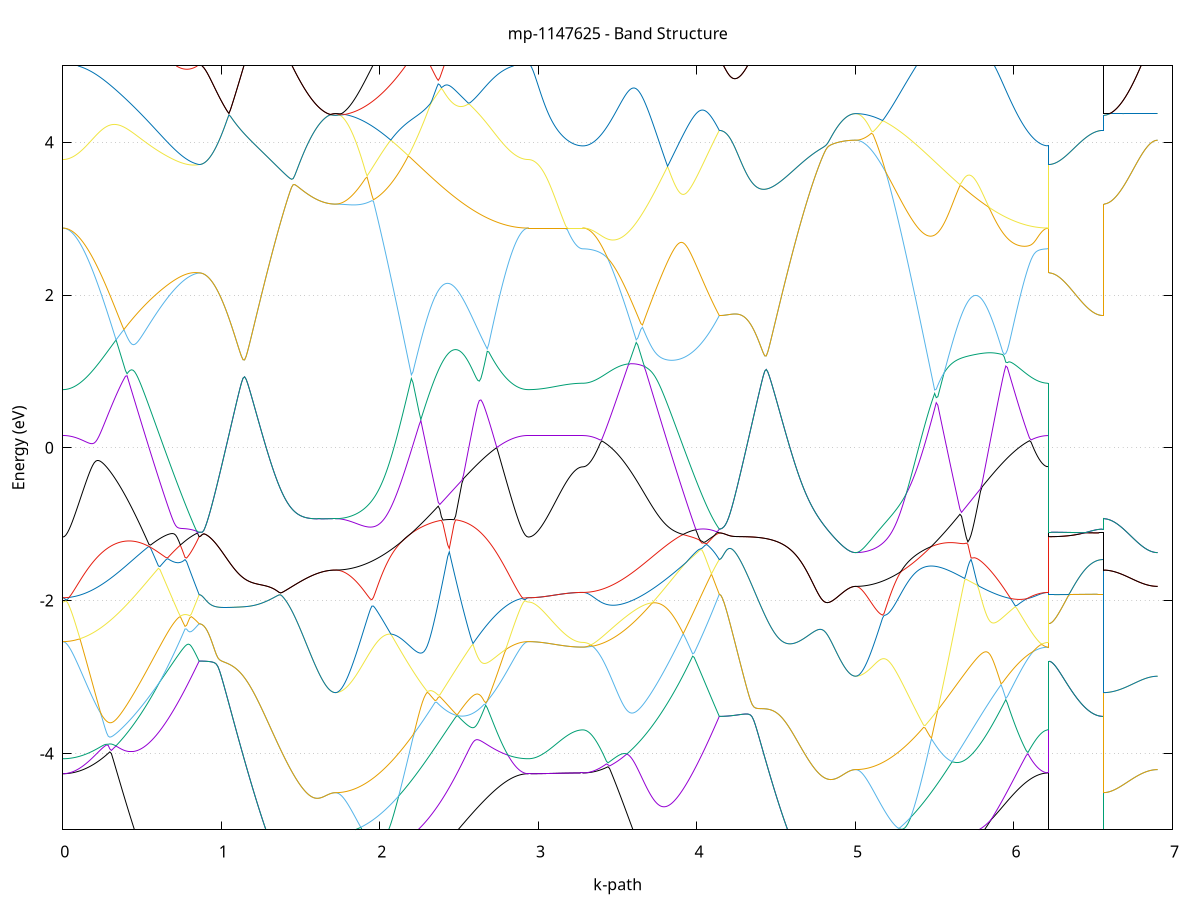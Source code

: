 set title 'mp-1147625 - Band Structure'
set xlabel 'k-path'
set ylabel 'Energy (eV)'
set grid y
set yrange [-5:5]
set terminal png size 800,600
set output 'mp-1147625_bands_gnuplot.png'
plot '-' using 1:2 with lines notitle, '-' using 1:2 with lines notitle, '-' using 1:2 with lines notitle, '-' using 1:2 with lines notitle, '-' using 1:2 with lines notitle, '-' using 1:2 with lines notitle, '-' using 1:2 with lines notitle, '-' using 1:2 with lines notitle, '-' using 1:2 with lines notitle, '-' using 1:2 with lines notitle, '-' using 1:2 with lines notitle, '-' using 1:2 with lines notitle, '-' using 1:2 with lines notitle, '-' using 1:2 with lines notitle, '-' using 1:2 with lines notitle, '-' using 1:2 with lines notitle, '-' using 1:2 with lines notitle, '-' using 1:2 with lines notitle, '-' using 1:2 with lines notitle, '-' using 1:2 with lines notitle, '-' using 1:2 with lines notitle, '-' using 1:2 with lines notitle, '-' using 1:2 with lines notitle, '-' using 1:2 with lines notitle, '-' using 1:2 with lines notitle, '-' using 1:2 with lines notitle, '-' using 1:2 with lines notitle, '-' using 1:2 with lines notitle, '-' using 1:2 with lines notitle, '-' using 1:2 with lines notitle, '-' using 1:2 with lines notitle, '-' using 1:2 with lines notitle, '-' using 1:2 with lines notitle, '-' using 1:2 with lines notitle, '-' using 1:2 with lines notitle, '-' using 1:2 with lines notitle, '-' using 1:2 with lines notitle, '-' using 1:2 with lines notitle, '-' using 1:2 with lines notitle, '-' using 1:2 with lines notitle, '-' using 1:2 with lines notitle, '-' using 1:2 with lines notitle, '-' using 1:2 with lines notitle, '-' using 1:2 with lines notitle, '-' using 1:2 with lines notitle, '-' using 1:2 with lines notitle, '-' using 1:2 with lines notitle, '-' using 1:2 with lines notitle
0.000000 -15.099798
0.009886 -15.099598
0.019773 -15.098698
0.029659 -15.097298
0.039545 -15.095298
0.049432 -15.092798
0.059318 -15.089698
0.069204 -15.086098
0.079091 -15.081898
0.088977 -15.077098
0.098863 -15.071798
0.108749 -15.065998
0.118636 -15.059598
0.128522 -15.052598
0.138408 -15.045098
0.148295 -15.037098
0.158181 -15.028598
0.168067 -15.019498
0.177954 -15.009998
0.187840 -14.999898
0.197726 -14.989298
0.207613 -14.978298
0.217499 -14.966698
0.227385 -14.954698
0.237272 -14.942298
0.247158 -14.929498
0.257044 -14.916198
0.266931 -14.902598
0.276817 -14.888598
0.286703 -14.874298
0.296590 -14.859698
0.306476 -14.844898
0.316362 -14.829898
0.326248 -14.814698
0.336135 -14.799498
0.346021 -14.784298
0.355907 -14.769198
0.365794 -14.754198
0.375680 -14.739498
0.385566 -14.725098
0.395453 -14.711198
0.405339 -14.697798
0.415225 -14.684998
0.425112 -14.672798
0.434998 -14.661298
0.444884 -14.650398
0.454771 -14.640298
0.464657 -14.630798
0.474543 -14.621898
0.484430 -14.613598
0.494316 -14.605898
0.504202 -14.598698
0.514089 -14.591898
0.523975 -14.585598
0.533861 -14.579598
0.543747 -14.576198
0.553634 -14.573098
0.563520 -14.569998
0.573406 -14.566998
0.583293 -14.564098
0.593179 -14.561198
0.603065 -14.558398
0.612952 -14.555698
0.622838 -14.552998
0.632724 -14.550398
0.642611 -14.547898
0.652497 -14.545398
0.662383 -14.542998
0.672270 -14.540698
0.682156 -14.538398
0.692042 -14.536198
0.701929 -14.534098
0.711815 -14.531998
0.721701 -14.530098
0.731588 -14.528098
0.741474 -14.526298
0.751360 -14.524498
0.761246 -14.522798
0.771133 -14.521098
0.781019 -14.519498
0.790905 -14.517998
0.800792 -14.516598
0.810678 -14.515198
0.820564 -14.513898
0.830451 -14.512698
0.840337 -14.511598
0.850223 -14.510598
0.860110 -14.509698
0.860110 -14.509698
0.869996 -14.509798
0.879882 -14.510298
0.889769 -14.510998
0.899655 -14.511998
0.909541 -14.513198
0.919428 -14.514798
0.929314 -14.516698
0.939200 -14.518898
0.949087 -14.521498
0.958973 -14.524298
0.968859 -14.527498
0.978745 -14.530998
0.988632 -14.534798
0.998518 -14.538898
1.008404 -14.543298
1.018291 -14.548098
1.028177 -14.553098
1.038063 -14.558398
1.047950 -14.563898
1.057836 -14.569698
1.067722 -14.575698
1.077609 -14.581998
1.087495 -14.588398
1.097381 -14.594998
1.107268 -14.601798
1.117154 -14.608798
1.127040 -14.615898
1.136927 -14.623098
1.146813 -14.630398
1.156699 -14.637798
1.166586 -14.645198
1.176472 -14.652798
1.186358 -14.660298
1.196244 -14.667998
1.206131 -14.675598
1.216017 -14.683298
1.225903 -14.690898
1.235790 -14.698598
1.245676 -14.706198
1.255562 -14.713798
1.265449 -14.721398
1.275335 -14.728898
1.285221 -14.736298
1.295108 -14.743698
1.304994 -14.750998
1.314880 -14.758298
1.324767 -14.765398
1.334653 -14.772398
1.344539 -14.779398
1.354426 -14.786198
1.364312 -14.792898
1.374198 -14.799498
1.384084 -14.805998
1.393971 -14.812298
1.403857 -14.818498
1.413743 -14.824498
1.423630 -14.830398
1.433516 -14.836198
1.443402 -14.841798
1.453289 -14.847198
1.463175 -14.852398
1.473061 -14.857498
1.482948 -14.862398
1.492834 -14.867198
1.502720 -14.871698
1.512607 -14.876098
1.522493 -14.880298
1.532379 -14.884298
1.542266 -14.888098
1.552152 -14.891698
1.562038 -14.895198
1.571925 -14.898398
1.581811 -14.901398
1.591697 -14.904198
1.601583 -14.906798
1.611470 -14.909298
1.621356 -14.911498
1.631242 -14.913498
1.641129 -14.915298
1.651015 -14.916898
1.660901 -14.918198
1.670788 -14.919398
1.680674 -14.920398
1.690560 -14.921098
1.700447 -14.921598
1.710333 -14.921898
1.720219 -14.922098
1.720219 -14.922098
1.730190 -14.921998
1.740160 -14.921598
1.750130 -14.921098
1.760101 -14.920298
1.770071 -14.919398
1.780041 -14.918198
1.790012 -14.916798
1.799982 -14.915298
1.809952 -14.913498
1.819922 -14.911498
1.829893 -14.909298
1.839863 -14.906798
1.849833 -14.904198
1.859804 -14.901398
1.869774 -14.898398
1.879744 -14.895198
1.889715 -14.891798
1.899685 -14.888298
1.909655 -14.884498
1.919626 -14.880598
1.929596 -14.876498
1.939566 -14.872198
1.949537 -14.867698
1.959507 -14.863098
1.969477 -14.858398
1.979448 -14.853398
1.989418 -14.848298
1.999388 -14.843098
2.009359 -14.837798
2.019329 -14.832298
2.029299 -14.826598
2.039269 -14.820898
2.049240 -14.814998
2.059210 -14.808998
2.069180 -14.802998
2.079151 -14.797098
2.089121 -14.790998
2.099091 -14.784998
2.109062 -14.778798
2.119032 -14.772698
2.129002 -14.766498
2.138973 -14.760298
2.148943 -14.754198
2.158913 -14.747998
2.168884 -14.741898
2.178854 -14.735698
2.188824 -14.729698
2.198795 -14.723698
2.208765 -14.717798
2.218735 -14.711898
2.228705 -14.706198
2.238676 -14.700598
2.248646 -14.695098
2.258616 -14.689698
2.268587 -14.684598
2.278557 -14.679498
2.288527 -14.674698
2.298498 -14.670098
2.308468 -14.665798
2.318438 -14.661598
2.328409 -14.657698
2.338379 -14.654098
2.348349 -14.650798
2.358320 -14.647698
2.368290 -14.644998
2.378260 -14.642498
2.388231 -14.640398
2.398201 -14.638598
2.408171 -14.637098
2.418142 -14.635998
2.428112 -14.635098
2.438082 -14.634598
2.448052 -14.634298
2.458023 -14.634398
2.467993 -14.634698
2.477963 -14.641598
2.487934 -14.650498
2.497904 -14.660298
2.507874 -14.671198
2.517845 -14.682898
2.527815 -14.695498
2.537785 -14.708698
2.547756 -14.722498
2.557726 -14.736798
2.567696 -14.751498
2.577667 -14.766498
2.587637 -14.781598
2.597607 -14.796898
2.607578 -14.812098
2.617548 -14.827298
2.627518 -14.842298
2.637489 -14.857198
2.647459 -14.871898
2.657429 -14.886198
2.667399 -14.900298
2.677370 -14.913998
2.687340 -14.927398
2.697310 -14.940298
2.707281 -14.952798
2.717251 -14.964898
2.727221 -14.976598
2.737192 -14.987798
2.747162 -14.998398
2.757132 -15.008598
2.767103 -15.018298
2.777073 -15.027498
2.787043 -15.036198
2.797014 -15.044298
2.806984 -15.051898
2.816954 -15.058898
2.826925 -15.065398
2.836895 -15.071398
2.846865 -15.076698
2.856835 -15.081598
2.866806 -15.085798
2.876776 -15.089498
2.886746 -15.092698
2.896717 -15.095298
2.906687 -15.097298
2.916657 -15.098698
2.926628 -15.099498
2.936598 -15.099798
2.936598 -15.099798
2.946438 -15.099798
2.956278 -15.099698
2.966118 -15.099598
2.975958 -15.099498
2.985798 -15.099298
2.995638 -15.099098
3.005478 -15.098798
3.015318 -15.098498
3.025158 -15.098198
3.034998 -15.097898
3.044837 -15.097498
3.054677 -15.097098
3.064517 -15.096698
3.074357 -15.096198
3.084197 -15.095798
3.094037 -15.095298
3.103877 -15.094798
3.113717 -15.094398
3.123557 -15.093898
3.133397 -15.093398
3.143237 -15.092998
3.153077 -15.092498
3.162917 -15.092098
3.172757 -15.091698
3.182597 -15.091298
3.192437 -15.090998
3.202277 -15.090698
3.212117 -15.090398
3.221957 -15.090098
3.231797 -15.089898
3.241636 -15.089698
3.251476 -15.089498
3.261316 -15.089398
3.271156 -15.089398
3.280996 -15.089398
3.280996 -15.089398
3.290883 -15.089098
3.300769 -15.088298
3.310655 -15.086898
3.320542 -15.084998
3.330428 -15.082498
3.340314 -15.079498
3.350200 -15.075898
3.360087 -15.071798
3.369973 -15.067198
3.379859 -15.061998
3.389746 -15.056298
3.399632 -15.050098
3.409518 -15.043298
3.419405 -15.036098
3.429291 -15.028298
3.439177 -15.020098
3.449064 -15.011298
3.458950 -15.002098
3.468836 -14.992398
3.478723 -14.982198
3.488609 -14.971598
3.498495 -14.960598
3.508382 -14.949198
3.518268 -14.937498
3.528154 -14.925398
3.538041 -14.912898
3.547927 -14.900198
3.557813 -14.887298
3.567699 -14.874098
3.577586 -14.860898
3.587472 -14.847498
3.597358 -14.834198
3.607245 -14.820898
3.617131 -14.807698
3.627017 -14.794698
3.636904 -14.781998
3.646790 -14.769698
3.656676 -14.757798
3.666563 -14.746298
3.676449 -14.735398
3.686335 -14.724898
3.696222 -14.714998
3.706108 -14.705598
3.715994 -14.696698
3.725881 -14.688298
3.735767 -14.680398
3.745653 -14.672898
3.755540 -14.665798
3.765426 -14.658998
3.775312 -14.652598
3.785198 -14.646398
3.795085 -14.640598
3.804971 -14.634998
3.814857 -14.629598
3.824744 -14.624398
3.834630 -14.619498
3.844516 -14.614698
3.854403 -14.610098
3.864289 -14.605698
3.874175 -14.601398
3.884062 -14.597298
3.893948 -14.593298
3.903834 -14.589398
3.913721 -14.585598
3.923607 -14.581998
3.933493 -14.578498
3.943380 -14.575098
3.953266 -14.571698
3.963152 -14.568498
3.973039 -14.565398
3.982925 -14.562398
3.992811 -14.559398
4.002697 -14.556498
4.012584 -14.553698
4.022470 -14.550998
4.032356 -14.548298
4.042243 -14.545798
4.052129 -14.543198
4.062015 -14.540798
4.071902 -14.538298
4.081788 -14.535998
4.091674 -14.533698
4.101561 -14.531398
4.111447 -14.529198
4.121333 -14.526998
4.131220 -14.524898
4.141106 -14.522798
4.141106 -14.522798
4.150992 -14.522898
4.160879 -14.523198
4.170765 -14.523698
4.180651 -14.524498
4.190538 -14.525398
4.200424 -14.526598
4.210310 -14.527998
4.220196 -14.529698
4.230083 -14.531698
4.239969 -14.533898
4.249855 -14.536498
4.259742 -14.539298
4.269628 -14.542498
4.279514 -14.545998
4.289401 -14.549898
4.299287 -14.553998
4.309173 -14.558498
4.319060 -14.563198
4.328946 -14.568298
4.338832 -14.573598
4.348719 -14.579198
4.358605 -14.585098
4.368491 -14.591198
4.378378 -14.597498
4.388264 -14.603998
4.398150 -14.610698
4.408036 -14.617498
4.417923 -14.624498
4.427809 -14.631598
4.437695 -14.638798
4.447582 -14.646098
4.457468 -14.653498
4.467354 -14.660898
4.477241 -14.668398
4.487127 -14.675998
4.497013 -14.683498
4.506900 -14.691098
4.516786 -14.698698
4.526672 -14.706298
4.536559 -14.713798
4.546445 -14.721298
4.556331 -14.728798
4.566218 -14.736198
4.576104 -14.743598
4.585990 -14.750798
4.595877 -14.757998
4.605763 -14.765198
4.615649 -14.772198
4.625536 -14.779098
4.635422 -14.785898
4.645308 -14.792598
4.655194 -14.799198
4.665081 -14.805698
4.674967 -14.811998
4.684853 -14.818198
4.694740 -14.824198
4.704626 -14.830098
4.714512 -14.835798
4.724399 -14.841398
4.734285 -14.846798
4.744171 -14.852098
4.754058 -14.857198
4.763944 -14.862098
4.773830 -14.866798
4.783717 -14.871398
4.793603 -14.875698
4.803489 -14.879898
4.813376 -14.883898
4.823262 -14.887698
4.833148 -14.891298
4.843034 -14.894798
4.852921 -14.897998
4.862807 -14.900998
4.872693 -14.903798
4.882580 -14.906498
4.892466 -14.908898
4.902352 -14.911098
4.912239 -14.913098
4.922125 -14.914898
4.932011 -14.916498
4.941898 -14.917898
4.951784 -14.918998
4.961670 -14.919998
4.971557 -14.920698
4.981443 -14.921298
4.991329 -14.921598
5.001216 -14.921698
5.001216 -14.921698
5.011186 -14.921598
5.021156 -14.921298
5.031127 -14.920698
5.041097 -14.919998
5.051067 -14.918998
5.061037 -14.917898
5.071008 -14.916498
5.080978 -14.914898
5.090948 -14.913098
5.100919 -14.911098
5.110889 -14.908898
5.120859 -14.906498
5.130830 -14.903898
5.140800 -14.901098
5.150770 -14.898098
5.160741 -14.894898
5.170711 -14.891498
5.180681 -14.887898
5.190652 -14.884198
5.200622 -14.880198
5.210592 -14.876098
5.220563 -14.871798
5.230533 -14.867398
5.240503 -14.862798
5.250474 -14.857998
5.260444 -14.853098
5.270414 -14.847998
5.280384 -14.842798
5.290355 -14.837398
5.300325 -14.831898
5.310295 -14.826298
5.320266 -14.820598
5.330236 -14.814698
5.340206 -14.808698
5.350177 -14.802698
5.360147 -14.796598
5.370117 -14.790598
5.380088 -14.784598
5.390058 -14.778498
5.400028 -14.772298
5.409999 -14.766198
5.419969 -14.760098
5.429939 -14.753998
5.439910 -14.747898
5.449880 -14.741798
5.459850 -14.735798
5.469820 -14.729898
5.479791 -14.723998
5.489761 -14.718198
5.499731 -14.712598
5.509702 -14.707098
5.519672 -14.701798
5.529642 -14.696698
5.539613 -14.691698
5.549583 -14.687098
5.559553 -14.682598
5.569524 -14.678498
5.579494 -14.674598
5.589464 -14.671098
5.599435 -14.667998
5.609405 -14.665298
5.619375 -14.662898
5.629346 -14.661098
5.639316 -14.659698
5.649286 -14.658798
5.659257 -14.658398
5.669227 -14.658598
5.679197 -14.659298
5.689167 -14.660598
5.699138 -14.662398
5.709108 -14.664898
5.719078 -14.667898
5.729049 -14.671498
5.739019 -14.675798
5.748989 -14.680698
5.758960 -14.686198
5.768930 -14.692398
5.778900 -14.699398
5.788871 -14.706998
5.798841 -14.715298
5.808811 -14.724398
5.818782 -14.734098
5.828752 -14.744598
5.838722 -14.755598
5.848693 -14.767298
5.858663 -14.779398
5.868633 -14.791998
5.878604 -14.804898
5.888574 -14.818098
5.898544 -14.831398
5.908514 -14.844798
5.918485 -14.858198
5.928455 -14.871498
5.938425 -14.884798
5.948396 -14.897798
5.958366 -14.910598
5.968336 -14.923198
5.978307 -14.935398
5.988277 -14.947298
5.998247 -14.958798
6.008218 -14.969998
6.018188 -14.980698
6.028158 -14.990898
6.038129 -15.000798
6.048099 -15.010098
6.058069 -15.018998
6.068040 -15.027398
6.078010 -15.035198
6.087980 -15.042598
6.097950 -15.049498
6.107921 -15.055798
6.117891 -15.061598
6.127861 -15.066798
6.137832 -15.071498
6.147802 -15.075698
6.157772 -15.079298
6.167743 -15.082398
6.177713 -15.084898
6.187683 -15.086798
6.197654 -15.088198
6.207624 -15.089098
6.217594 -15.089398
6.217594 -14.509698
6.227434 -14.509698
6.237274 -14.509798
6.247114 -14.509998
6.256954 -14.510198
6.266794 -14.510498
6.276634 -14.510798
6.286474 -14.511198
6.296314 -14.511598
6.306154 -14.512098
6.315994 -14.512598
6.325834 -14.513098
6.335674 -14.513698
6.345514 -14.514298
6.355354 -14.514898
6.365194 -14.515398
6.375033 -14.515998
6.384873 -14.516598
6.394713 -14.517198
6.404553 -14.517798
6.414393 -14.518298
6.424233 -14.518798
6.434073 -14.519298
6.443913 -14.519798
6.453753 -14.520298
6.463593 -14.520698
6.473433 -14.521098
6.483273 -14.521498
6.493113 -14.521798
6.502953 -14.521998
6.512793 -14.522298
6.522633 -14.522498
6.532473 -14.522598
6.542313 -14.522698
6.552153 -14.522798
6.561993 -14.522798
6.561993 -14.922098
6.571832 -14.922098
6.581672 -14.922098
6.591512 -14.921998
6.601352 -14.921998
6.611192 -14.921998
6.621032 -14.921998
6.630872 -14.921998
6.640712 -14.921998
6.650552 -14.921998
6.660392 -14.921998
6.670232 -14.921998
6.680072 -14.921998
6.689912 -14.921898
6.699752 -14.921898
6.709592 -14.921898
6.719432 -14.921898
6.729272 -14.921898
6.739112 -14.921898
6.748952 -14.921898
6.758792 -14.921798
6.768631 -14.921798
6.778471 -14.921798
6.788311 -14.921798
6.798151 -14.921798
6.807991 -14.921798
6.817831 -14.921798
6.827671 -14.921698
6.837511 -14.921698
6.847351 -14.921698
6.857191 -14.921698
6.867031 -14.921698
6.876871 -14.921698
6.886711 -14.921698
6.896551 -14.921698
6.906391 -14.921698
e
0.000000 -14.727098
0.009886 -14.726998
0.019773 -14.726798
0.029659 -14.726398
0.039545 -14.725798
0.049432 -14.725198
0.059318 -14.724298
0.069204 -14.723298
0.079091 -14.722098
0.088977 -14.720798
0.098863 -14.719398
0.108749 -14.717798
0.118636 -14.716098
0.128522 -14.714198
0.138408 -14.712198
0.148295 -14.710098
0.158181 -14.707898
0.168067 -14.705498
0.177954 -14.702998
0.187840 -14.700398
0.197726 -14.697698
0.207613 -14.694898
0.217499 -14.691998
0.227385 -14.688998
0.237272 -14.685898
0.247158 -14.682698
0.257044 -14.679498
0.266931 -14.676098
0.276817 -14.672698
0.286703 -14.669298
0.296590 -14.665798
0.306476 -14.662198
0.316362 -14.658598
0.326248 -14.654998
0.336135 -14.651298
0.346021 -14.647598
0.355907 -14.643898
0.365794 -14.640198
0.375680 -14.636398
0.385566 -14.632698
0.395453 -14.628998
0.405339 -14.625198
0.415225 -14.621498
0.425112 -14.617798
0.434998 -14.614098
0.444884 -14.610498
0.454771 -14.606898
0.464657 -14.603298
0.474543 -14.599698
0.484430 -14.596198
0.494316 -14.592798
0.504202 -14.589298
0.514089 -14.585998
0.523975 -14.582698
0.533861 -14.579398
0.543747 -14.573998
0.553634 -14.568798
0.563520 -14.563798
0.573406 -14.559098
0.583293 -14.554698
0.593179 -14.550498
0.603065 -14.546598
0.612952 -14.542798
0.622838 -14.539298
0.632724 -14.535998
0.642611 -14.532798
0.652497 -14.529898
0.662383 -14.527098
0.672270 -14.524498
0.682156 -14.521998
0.692042 -14.519798
0.701929 -14.517698
0.711815 -14.515798
0.721701 -14.513998
0.731588 -14.512498
0.741474 -14.511098
0.751360 -14.509998
0.761246 -14.508998
0.771133 -14.508198
0.781019 -14.507698
0.790905 -14.507298
0.800792 -14.507198
0.810678 -14.507198
0.820564 -14.507398
0.830451 -14.507698
0.840337 -14.508298
0.850223 -14.508898
0.860110 -14.509698
0.860110 -14.509698
0.869996 -14.509798
0.879882 -14.510298
0.889769 -14.510998
0.899655 -14.511998
0.909541 -14.513198
0.919428 -14.514798
0.929314 -14.516698
0.939200 -14.518898
0.949087 -14.521498
0.958973 -14.524298
0.968859 -14.527498
0.978745 -14.530998
0.988632 -14.534798
0.998518 -14.538898
1.008404 -14.543298
1.018291 -14.548098
1.028177 -14.553098
1.038063 -14.558398
1.047950 -14.563898
1.057836 -14.569698
1.067722 -14.575698
1.077609 -14.581998
1.087495 -14.588398
1.097381 -14.594998
1.107268 -14.601798
1.117154 -14.608798
1.127040 -14.615898
1.136927 -14.623098
1.146813 -14.630398
1.156699 -14.637798
1.166586 -14.645198
1.176472 -14.652798
1.186358 -14.660298
1.196244 -14.667998
1.206131 -14.675598
1.216017 -14.683298
1.225903 -14.690898
1.235790 -14.698598
1.245676 -14.706198
1.255562 -14.713798
1.265449 -14.721398
1.275335 -14.728898
1.285221 -14.736298
1.295108 -14.743698
1.304994 -14.750998
1.314880 -14.758298
1.324767 -14.765398
1.334653 -14.772398
1.344539 -14.779398
1.354426 -14.786198
1.364312 -14.792898
1.374198 -14.799498
1.384084 -14.805998
1.393971 -14.812298
1.403857 -14.818498
1.413743 -14.824498
1.423630 -14.830398
1.433516 -14.836198
1.443402 -14.841798
1.453289 -14.847198
1.463175 -14.852398
1.473061 -14.857498
1.482948 -14.862398
1.492834 -14.867198
1.502720 -14.871698
1.512607 -14.876098
1.522493 -14.880298
1.532379 -14.884298
1.542266 -14.888098
1.552152 -14.891698
1.562038 -14.895198
1.571925 -14.898398
1.581811 -14.901398
1.591697 -14.904198
1.601583 -14.906798
1.611470 -14.909298
1.621356 -14.911498
1.631242 -14.913498
1.641129 -14.915298
1.651015 -14.916898
1.660901 -14.918198
1.670788 -14.919398
1.680674 -14.920398
1.690560 -14.921098
1.700447 -14.921598
1.710333 -14.921998
1.720219 -14.922098
1.720219 -14.922098
1.730190 -14.921898
1.740160 -14.921598
1.750130 -14.921098
1.760101 -14.920298
1.770071 -14.919298
1.780041 -14.918098
1.790012 -14.916698
1.799982 -14.915098
1.809952 -14.913298
1.819922 -14.911198
1.829893 -14.908898
1.839863 -14.906498
1.849833 -14.903798
1.859804 -14.900998
1.869774 -14.897898
1.879744 -14.894698
1.889715 -14.891198
1.899685 -14.887598
1.909655 -14.883798
1.919626 -14.879798
1.929596 -14.875698
1.939566 -14.871398
1.949537 -14.866898
1.959507 -14.862298
1.969477 -14.857498
1.979448 -14.852598
1.989418 -14.847598
1.999388 -14.842398
2.009359 -14.837098
2.019329 -14.831598
2.029299 -14.826098
2.039269 -14.820498
2.049240 -14.814698
2.059210 -14.808898
2.069180 -14.802898
2.079151 -14.796698
2.089121 -14.790498
2.099091 -14.784098
2.109062 -14.777698
2.119032 -14.771098
2.129002 -14.764498
2.138973 -14.757898
2.148943 -14.751198
2.158913 -14.744498
2.168884 -14.737698
2.178854 -14.730998
2.188824 -14.724198
2.198795 -14.717398
2.208765 -14.710598
2.218735 -14.703898
2.228705 -14.697198
2.238676 -14.690498
2.248646 -14.683898
2.258616 -14.677398
2.268587 -14.670998
2.278557 -14.664698
2.288527 -14.658598
2.298498 -14.652598
2.308468 -14.646798
2.318438 -14.641298
2.328409 -14.636098
2.338379 -14.631098
2.348349 -14.626598
2.358320 -14.622598
2.368290 -14.619098
2.378260 -14.616198
2.388231 -14.613998
2.398201 -14.612698
2.408171 -14.612298
2.418142 -14.612998
2.428112 -14.614798
2.438082 -14.617798
2.448052 -14.621898
2.458023 -14.627298
2.467993 -14.633898
2.477963 -14.635298
2.487934 -14.636198
2.497904 -14.637298
2.507874 -14.638598
2.517845 -14.640198
2.527815 -14.641898
2.537785 -14.643898
2.547756 -14.645998
2.557726 -14.648198
2.567696 -14.650598
2.577667 -14.653098
2.587637 -14.655598
2.597607 -14.658298
2.607578 -14.661098
2.617548 -14.663898
2.627518 -14.666798
2.637489 -14.669698
2.647459 -14.672598
2.657429 -14.675498
2.667399 -14.678498
2.677370 -14.681398
2.687340 -14.684298
2.697310 -14.687198
2.707281 -14.689998
2.717251 -14.692798
2.727221 -14.695498
2.737192 -14.698198
2.747162 -14.700698
2.757132 -14.703198
2.767103 -14.705598
2.777073 -14.707898
2.787043 -14.710098
2.797014 -14.712198
2.806984 -14.714198
2.816954 -14.715998
2.826925 -14.717698
2.836895 -14.719298
2.846865 -14.720798
2.856835 -14.722098
2.866806 -14.723198
2.876776 -14.724298
2.886746 -14.725098
2.896717 -14.725798
2.906687 -14.726398
2.916657 -14.726798
2.926628 -14.726998
2.936598 -14.727098
2.936598 -14.727098
2.946438 -14.727098
2.956278 -14.726998
2.966118 -14.726898
2.975958 -14.726698
2.985798 -14.726498
2.995638 -14.726298
3.005478 -14.725998
3.015318 -14.725698
3.025158 -14.725298
3.034998 -14.724998
3.044837 -14.724498
3.054677 -14.724098
3.064517 -14.723598
3.074357 -14.723098
3.084197 -14.722498
3.094037 -14.721998
3.103877 -14.721398
3.113717 -14.720798
3.123557 -14.720298
3.133397 -14.719698
3.143237 -14.719098
3.153077 -14.718498
3.162917 -14.717898
3.172757 -14.717398
3.182597 -14.716898
3.192437 -14.716398
3.202277 -14.715898
3.212117 -14.715398
3.221957 -14.715098
3.231797 -14.714698
3.241636 -14.714398
3.251476 -14.714198
3.261316 -14.714098
3.271156 -14.713998
3.280996 -14.713898
3.280996 -14.713898
3.290883 -14.713798
3.300769 -14.713498
3.310655 -14.712998
3.320542 -14.712398
3.330428 -14.711498
3.340314 -14.710398
3.350200 -14.709098
3.360087 -14.707698
3.369973 -14.705998
3.379859 -14.704098
3.389746 -14.702098
3.399632 -14.699798
3.409518 -14.697298
3.419405 -14.694598
3.429291 -14.691798
3.439177 -14.688698
3.449064 -14.685398
3.458950 -14.681898
3.468836 -14.678098
3.478723 -14.674098
3.488609 -14.669898
3.498495 -14.665398
3.508382 -14.660698
3.518268 -14.655698
3.528154 -14.650398
3.538041 -14.644698
3.547927 -14.638798
3.557813 -14.632398
3.567699 -14.625698
3.577586 -14.618498
3.587472 -14.610798
3.597358 -14.602598
3.607245 -14.595998
3.617131 -14.591998
3.627017 -14.588098
3.636904 -14.584198
3.646790 -14.580298
3.656676 -14.576398
3.666563 -14.572598
3.676449 -14.568798
3.686335 -14.565098
3.696222 -14.561398
3.706108 -14.557798
3.715994 -14.554198
3.725881 -14.550698
3.735767 -14.547298
3.745653 -14.543898
3.755540 -14.540598
3.765426 -14.537398
3.775312 -14.534298
3.785198 -14.531298
3.795085 -14.528398
3.804971 -14.525598
3.814857 -14.522798
3.824744 -14.520198
3.834630 -14.517698
3.844516 -14.515298
3.854403 -14.512998
3.864289 -14.510898
3.874175 -14.508798
3.884062 -14.506998
3.893948 -14.505198
3.903834 -14.503698
3.913721 -14.502298
3.923607 -14.501098
3.933493 -14.500098
3.943380 -14.499298
3.953266 -14.498798
3.963152 -14.498598
3.973039 -14.498598
3.982925 -14.498898
3.992811 -14.499398
4.002697 -14.500098
4.012584 -14.501098
4.022470 -14.502198
4.032356 -14.503498
4.042243 -14.504798
4.052129 -14.506298
4.062015 -14.507898
4.071902 -14.509598
4.081788 -14.511298
4.091674 -14.513098
4.101561 -14.514998
4.111447 -14.516898
4.121333 -14.518798
4.131220 -14.520798
4.141106 -14.522798
4.141106 -14.522798
4.150992 -14.522898
4.160879 -14.523198
4.170765 -14.523698
4.180651 -14.524498
4.190538 -14.525398
4.200424 -14.526598
4.210310 -14.527998
4.220196 -14.529698
4.230083 -14.531698
4.239969 -14.533898
4.249855 -14.536498
4.259742 -14.539298
4.269628 -14.542498
4.279514 -14.545998
4.289401 -14.549898
4.299287 -14.553998
4.309173 -14.558498
4.319060 -14.563198
4.328946 -14.568298
4.338832 -14.573598
4.348719 -14.579198
4.358605 -14.585098
4.368491 -14.591198
4.378378 -14.597498
4.388264 -14.603998
4.398150 -14.610698
4.408036 -14.617498
4.417923 -14.624498
4.427809 -14.631598
4.437695 -14.638798
4.447582 -14.646098
4.457468 -14.653498
4.467354 -14.660898
4.477241 -14.668398
4.487127 -14.675998
4.497013 -14.683498
4.506900 -14.691098
4.516786 -14.698698
4.526672 -14.706298
4.536559 -14.713798
4.546445 -14.721298
4.556331 -14.728798
4.566218 -14.736198
4.576104 -14.743598
4.585990 -14.750798
4.595877 -14.757998
4.605763 -14.765198
4.615649 -14.772198
4.625536 -14.779098
4.635422 -14.785898
4.645308 -14.792598
4.655194 -14.799198
4.665081 -14.805698
4.674967 -14.811998
4.684853 -14.818198
4.694740 -14.824198
4.704626 -14.830098
4.714512 -14.835798
4.724399 -14.841398
4.734285 -14.846798
4.744171 -14.852098
4.754058 -14.857198
4.763944 -14.862098
4.773830 -14.866798
4.783717 -14.871398
4.793603 -14.875698
4.803489 -14.879898
4.813376 -14.883898
4.823262 -14.887698
4.833148 -14.891298
4.843034 -14.894798
4.852921 -14.897998
4.862807 -14.900998
4.872693 -14.903798
4.882580 -14.906498
4.892466 -14.908898
4.902352 -14.911098
4.912239 -14.913098
4.922125 -14.914898
4.932011 -14.916498
4.941898 -14.917898
4.951784 -14.918998
4.961670 -14.919998
4.971557 -14.920698
4.981443 -14.921298
4.991329 -14.921598
5.001216 -14.921698
5.001216 -14.921698
5.011186 -14.921598
5.021156 -14.921298
5.031127 -14.920698
5.041097 -14.919898
5.051067 -14.918998
5.061037 -14.917798
5.071008 -14.916398
5.080978 -14.914698
5.090948 -14.912898
5.100919 -14.910798
5.110889 -14.908598
5.120859 -14.906098
5.130830 -14.903498
5.140800 -14.900598
5.150770 -14.897498
5.160741 -14.894298
5.170711 -14.890898
5.180681 -14.887198
5.190652 -14.883398
5.200622 -14.879498
5.210592 -14.875298
5.220563 -14.870998
5.230533 -14.866498
5.240503 -14.861898
5.250474 -14.857098
5.260444 -14.852198
5.270414 -14.847098
5.280384 -14.841898
5.290355 -14.836598
5.300325 -14.831198
5.310295 -14.825698
5.320266 -14.819998
5.330236 -14.814298
5.340206 -14.808498
5.350177 -14.802598
5.360147 -14.796498
5.370117 -14.790198
5.380088 -14.783898
5.390058 -14.777398
5.400028 -14.770898
5.409999 -14.764398
5.419969 -14.757798
5.429939 -14.751098
5.439910 -14.744398
5.449880 -14.737598
5.459850 -14.730898
5.469820 -14.724098
5.479791 -14.717298
5.489761 -14.710598
5.499731 -14.703798
5.509702 -14.697098
5.519672 -14.690398
5.529642 -14.683798
5.539613 -14.677298
5.549583 -14.670798
5.559553 -14.664398
5.569524 -14.658098
5.579494 -14.651898
5.589464 -14.645898
5.599435 -14.640098
5.609405 -14.634398
5.619375 -14.628898
5.629346 -14.623598
5.639316 -14.618498
5.649286 -14.613798
5.659257 -14.609298
5.669227 -14.605098
5.679197 -14.601198
5.689167 -14.597698
5.699138 -14.594498
5.709108 -14.591698
5.719078 -14.589298
5.729049 -14.587398
5.739019 -14.585798
5.748989 -14.584698
5.758960 -14.583898
5.768930 -14.583598
5.778900 -14.583598
5.788871 -14.583998
5.798841 -14.584798
5.808811 -14.585898
5.818782 -14.587198
5.828752 -14.588898
5.838722 -14.590798
5.848693 -14.592898
5.858663 -14.595298
5.868633 -14.597798
5.878604 -14.600498
5.888574 -14.603698
5.898544 -14.610898
5.908514 -14.617798
5.918485 -14.624298
5.928455 -14.630498
5.938425 -14.636398
5.948396 -14.642098
5.958366 -14.647398
5.968336 -14.652498
5.978307 -14.657398
5.988277 -14.661998
5.998247 -14.666498
6.008218 -14.670698
6.018188 -14.674698
6.028158 -14.678498
6.038129 -14.682098
6.048099 -14.685498
6.058069 -14.688698
6.068040 -14.691798
6.078010 -14.694598
6.087980 -14.697198
6.097950 -14.699698
6.107921 -14.701998
6.117891 -14.703998
6.127861 -14.705898
6.137832 -14.707598
6.147802 -14.709098
6.157772 -14.710298
6.167743 -14.711398
6.177713 -14.712298
6.187683 -14.712998
6.197654 -14.713498
6.207624 -14.713798
6.217594 -14.713898
6.217594 -14.509698
6.227434 -14.509698
6.237274 -14.509798
6.247114 -14.509998
6.256954 -14.510198
6.266794 -14.510498
6.276634 -14.510798
6.286474 -14.511198
6.296314 -14.511598
6.306154 -14.512098
6.315994 -14.512598
6.325834 -14.513098
6.335674 -14.513698
6.345514 -14.514298
6.355354 -14.514898
6.365194 -14.515398
6.375033 -14.515998
6.384873 -14.516598
6.394713 -14.517198
6.404553 -14.517798
6.414393 -14.518298
6.424233 -14.518798
6.434073 -14.519298
6.443913 -14.519798
6.453753 -14.520298
6.463593 -14.520698
6.473433 -14.521098
6.483273 -14.521498
6.493113 -14.521798
6.502953 -14.521998
6.512793 -14.522298
6.522633 -14.522498
6.532473 -14.522598
6.542313 -14.522698
6.552153 -14.522798
6.561993 -14.522798
6.561993 -14.922098
6.571832 -14.922098
6.581672 -14.922098
6.591512 -14.922098
6.601352 -14.921998
6.611192 -14.921998
6.621032 -14.921998
6.630872 -14.921998
6.640712 -14.921998
6.650552 -14.921998
6.660392 -14.921998
6.670232 -14.921998
6.680072 -14.921998
6.689912 -14.921898
6.699752 -14.921898
6.709592 -14.921898
6.719432 -14.921898
6.729272 -14.921898
6.739112 -14.921898
6.748952 -14.921898
6.758792 -14.921798
6.768631 -14.921798
6.778471 -14.921798
6.788311 -14.921798
6.798151 -14.921798
6.807991 -14.921798
6.817831 -14.921798
6.827671 -14.921698
6.837511 -14.921698
6.847351 -14.921698
6.857191 -14.921698
6.867031 -14.921698
6.876871 -14.921698
6.886711 -14.921698
6.896551 -14.921698
6.906391 -14.921698
e
0.000000 -14.672498
0.009886 -14.672398
0.019773 -14.672098
0.029659 -14.671598
0.039545 -14.670798
0.049432 -14.669798
0.059318 -14.668698
0.069204 -14.667298
0.079091 -14.665698
0.088977 -14.663898
0.098863 -14.661898
0.108749 -14.659698
0.118636 -14.657198
0.128522 -14.654598
0.138408 -14.651798
0.148295 -14.648798
0.158181 -14.645498
0.168067 -14.642098
0.177954 -14.638498
0.187840 -14.634598
0.197726 -14.630598
0.207613 -14.626298
0.217499 -14.621898
0.227385 -14.617198
0.237272 -14.612298
0.247158 -14.607198
0.257044 -14.601898
0.266931 -14.596298
0.276817 -14.590398
0.286703 -14.584298
0.296590 -14.577898
0.306476 -14.571098
0.316362 -14.564098
0.326248 -14.556598
0.336135 -14.548698
0.346021 -14.540398
0.355907 -14.531598
0.365794 -14.522298
0.375680 -14.512498
0.385566 -14.502198
0.395453 -14.491498
0.405339 -14.480498
0.415225 -14.469498
0.425112 -14.458798
0.434998 -14.449098
0.444884 -14.441098
0.454771 -14.435398
0.464657 -14.432098
0.474543 -14.430598
0.484430 -14.430298
0.494316 -14.430698
0.504202 -14.431598
0.514089 -14.432798
0.523975 -14.434198
0.533861 -14.435698
0.543747 -14.437298
0.553634 -14.438898
0.563520 -14.440498
0.573406 -14.442198
0.583293 -14.443798
0.593179 -14.445498
0.603065 -14.447098
0.612952 -14.448698
0.622838 -14.450298
0.632724 -14.451798
0.642611 -14.453298
0.652497 -14.454798
0.662383 -14.456198
0.672270 -14.457498
0.682156 -14.458798
0.692042 -14.459998
0.701929 -14.461098
0.711815 -14.462098
0.721701 -14.463098
0.731588 -14.463898
0.741474 -14.464598
0.751360 -14.465198
0.761246 -14.465598
0.771133 -14.465998
0.781019 -14.466098
0.790905 -14.466198
0.800792 -14.466098
0.810678 -14.465798
0.820564 -14.465498
0.830451 -14.464998
0.840337 -14.464398
0.850223 -14.463798
0.860110 -14.462998
0.860110 -14.462998
0.869996 -14.462998
0.879882 -14.462798
0.889769 -14.462598
0.899655 -14.462298
0.909541 -14.461898
0.919428 -14.461498
0.929314 -14.460898
0.939200 -14.460198
0.949087 -14.459498
0.958973 -14.458698
0.968859 -14.457798
0.978745 -14.456798
0.988632 -14.455798
0.998518 -14.454698
1.008404 -14.453498
1.018291 -14.452198
1.028177 -14.450898
1.038063 -14.449598
1.047950 -14.448198
1.057836 -14.446898
1.067722 -14.445498
1.077609 -14.444198
1.087495 -14.443098
1.097381 -14.441998
1.107268 -14.441198
1.117154 -14.440498
1.127040 -14.439898
1.136927 -14.439498
1.146813 -14.439098
1.156699 -14.438798
1.166586 -14.438498
1.176472 -14.438198
1.186358 -14.437998
1.196244 -14.437698
1.206131 -14.437498
1.216017 -14.437198
1.225903 -14.436998
1.235790 -14.436698
1.245676 -14.436498
1.255562 -14.436198
1.265449 -14.435998
1.275335 -14.435698
1.285221 -14.435498
1.295108 -14.435298
1.304994 -14.435098
1.314880 -14.434898
1.324767 -14.434698
1.334653 -14.434598
1.344539 -14.434398
1.354426 -14.434298
1.364312 -14.434098
1.374198 -14.433998
1.384084 -14.433998
1.393971 -14.433898
1.403857 -14.433798
1.413743 -14.433798
1.423630 -14.433798
1.433516 -14.433798
1.443402 -14.433798
1.453289 -14.433898
1.463175 -14.433998
1.473061 -14.433998
1.482948 -14.434098
1.492834 -14.434198
1.502720 -14.434398
1.512607 -14.434498
1.522493 -14.434598
1.532379 -14.434798
1.542266 -14.434898
1.552152 -14.435098
1.562038 -14.435298
1.571925 -14.435398
1.581811 -14.435598
1.591697 -14.435798
1.601583 -14.435898
1.611470 -14.436098
1.621356 -14.436198
1.631242 -14.436398
1.641129 -14.436498
1.651015 -14.436598
1.660901 -14.436698
1.670788 -14.436798
1.680674 -14.436898
1.690560 -14.436898
1.700447 -14.436998
1.710333 -14.436998
1.720219 -14.436998
1.720219 -14.436998
1.730190 -14.436998
1.740160 -14.436998
1.750130 -14.436998
1.760101 -14.436998
1.770071 -14.436998
1.780041 -14.436998
1.790012 -14.436998
1.799982 -14.436998
1.809952 -14.436998
1.819922 -14.436998
1.829893 -14.436998
1.839863 -14.436998
1.849833 -14.436998
1.859804 -14.436998
1.869774 -14.436998
1.879744 -14.437098
1.889715 -14.437098
1.899685 -14.437098
1.909655 -14.437198
1.919626 -14.437198
1.929596 -14.437298
1.939566 -14.437298
1.949537 -14.437398
1.959507 -14.437498
1.969477 -14.437598
1.979448 -14.437698
1.989418 -14.437898
1.999388 -14.437998
2.009359 -14.438198
2.019329 -14.438398
2.029299 -14.438698
2.039269 -14.438998
2.049240 -14.439298
2.059210 -14.439598
2.069180 -14.440098
2.079151 -14.440498
2.089121 -14.441098
2.099091 -14.441698
2.109062 -14.442398
2.119032 -14.443098
2.129002 -14.443998
2.138973 -14.444898
2.148943 -14.445998
2.158913 -14.447098
2.168884 -14.448398
2.178854 -14.449698
2.188824 -14.451198
2.198795 -14.452898
2.208765 -14.454598
2.218735 -14.456498
2.228705 -14.458498
2.238676 -14.460698
2.248646 -14.462998
2.258616 -14.465398
2.268587 -14.467898
2.278557 -14.470498
2.288527 -14.473298
2.298498 -14.476098
2.308468 -14.478998
2.318438 -14.481998
2.328409 -14.485098
2.338379 -14.488098
2.348349 -14.491198
2.358320 -14.494198
2.368290 -14.497198
2.378260 -14.499998
2.388231 -14.502698
2.398201 -14.505098
2.408171 -14.507298
2.418142 -14.509198
2.428112 -14.510898
2.438082 -14.512298
2.448052 -14.513498
2.458023 -14.514698
2.467993 -14.515998
2.477963 -14.517498
2.487934 -14.519198
2.497904 -14.521398
2.507874 -14.524098
2.517845 -14.527198
2.527815 -14.530798
2.537785 -14.534898
2.547756 -14.539398
2.557726 -14.544098
2.567696 -14.549098
2.577667 -14.554198
2.587637 -14.559498
2.597607 -14.564798
2.607578 -14.569998
2.617548 -14.575298
2.627518 -14.580498
2.637489 -14.585698
2.647459 -14.590798
2.657429 -14.595798
2.667399 -14.600598
2.677370 -14.605398
2.687340 -14.610098
2.697310 -14.614598
2.707281 -14.618998
2.717251 -14.623298
2.727221 -14.627398
2.737192 -14.631298
2.747162 -14.635198
2.757132 -14.638798
2.767103 -14.642298
2.777073 -14.645598
2.787043 -14.648798
2.797014 -14.651798
2.806984 -14.654598
2.816954 -14.657198
2.826925 -14.659598
2.836895 -14.661798
2.846865 -14.663798
2.856835 -14.665598
2.866806 -14.667198
2.876776 -14.668598
2.886746 -14.669798
2.896717 -14.670798
2.906687 -14.671498
2.916657 -14.672098
2.926628 -14.672398
2.936598 -14.672498
2.936598 -14.672498
2.946438 -14.672498
2.956278 -14.672498
2.966118 -14.672598
2.975958 -14.672598
2.985798 -14.672698
2.995638 -14.672798
3.005478 -14.672898
3.015318 -14.672998
3.025158 -14.673198
3.034998 -14.673298
3.044837 -14.673498
3.054677 -14.673698
3.064517 -14.673898
3.074357 -14.674098
3.084197 -14.674298
3.094037 -14.674598
3.103877 -14.674798
3.113717 -14.675098
3.123557 -14.675298
3.133397 -14.675598
3.143237 -14.675898
3.153077 -14.676098
3.162917 -14.676398
3.172757 -14.676698
3.182597 -14.676898
3.192437 -14.677198
3.202277 -14.677398
3.212117 -14.677598
3.221957 -14.677798
3.231797 -14.677998
3.241636 -14.678098
3.251476 -14.678198
3.261316 -14.678298
3.271156 -14.678398
3.280996 -14.678398
3.280996 -14.678398
3.290883 -14.678298
3.300769 -14.677998
3.310655 -14.677498
3.320542 -14.676898
3.330428 -14.676098
3.340314 -14.674998
3.350200 -14.673798
3.360087 -14.672498
3.369973 -14.670898
3.379859 -14.669198
3.389746 -14.667298
3.399632 -14.665298
3.409518 -14.663098
3.419405 -14.660698
3.429291 -14.658198
3.439177 -14.655598
3.449064 -14.652798
3.458950 -14.649898
3.468836 -14.646898
3.478723 -14.643698
3.488609 -14.640498
3.498495 -14.637098
3.508382 -14.633698
3.518268 -14.630198
3.528154 -14.626598
3.538041 -14.622898
3.547927 -14.619198
3.557813 -14.615398
3.567699 -14.611598
3.577586 -14.607698
3.587472 -14.603798
3.597358 -14.599898
3.607245 -14.593898
3.617131 -14.584498
3.627017 -14.574598
3.636904 -14.563898
3.646790 -14.552698
3.656676 -14.540798
3.666563 -14.528398
3.676449 -14.515698
3.686335 -14.502798
3.696222 -14.490198
3.706108 -14.478298
3.715994 -14.467598
3.725881 -14.458398
3.735767 -14.450998
3.745653 -14.445198
3.755540 -14.440898
3.765426 -14.437698
3.775312 -14.435398
3.785198 -14.433698
3.795085 -14.434198
3.804971 -14.436398
3.814857 -14.438598
3.824744 -14.440798
3.834630 -14.442898
3.844516 -14.444998
3.854403 -14.447098
3.864289 -14.448998
3.874175 -14.450998
3.884062 -14.452798
3.893948 -14.454598
3.903834 -14.456198
3.913721 -14.457698
3.923607 -14.459098
3.933493 -14.460298
3.943380 -14.461398
3.953266 -14.462198
3.963152 -14.462898
3.973039 -14.463298
3.982925 -14.463498
3.992811 -14.463498
4.002697 -14.463398
4.012584 -14.463098
4.022470 -14.462598
4.032356 -14.462098
4.042243 -14.461398
4.052129 -14.460698
4.062015 -14.459998
4.071902 -14.459198
4.081788 -14.458298
4.091674 -14.457498
4.101561 -14.456698
4.111447 -14.455798
4.121333 -14.454898
4.131220 -14.454098
4.141106 -14.453198
4.141106 -14.453198
4.150992 -14.453198
4.160879 -14.453198
4.170765 -14.453098
4.180651 -14.452998
4.190538 -14.452898
4.200424 -14.452798
4.210310 -14.452598
4.220196 -14.452498
4.230083 -14.452298
4.239969 -14.452098
4.249855 -14.451898
4.259742 -14.451698
4.269628 -14.451498
4.279514 -14.451298
4.289401 -14.450998
4.299287 -14.450798
4.309173 -14.450498
4.319060 -14.450198
4.328946 -14.449898
4.338832 -14.449498
4.348719 -14.449098
4.358605 -14.448698
4.368491 -14.448298
4.378378 -14.447798
4.388264 -14.447298
4.398150 -14.446798
4.408036 -14.446298
4.417923 -14.445698
4.427809 -14.445098
4.437695 -14.444498
4.447582 -14.443798
4.457468 -14.443198
4.467354 -14.442498
4.477241 -14.441798
4.487127 -14.441098
4.497013 -14.440398
4.506900 -14.439698
4.516786 -14.438998
4.526672 -14.438298
4.536559 -14.437498
4.546445 -14.436798
4.556331 -14.436098
4.566218 -14.435298
4.576104 -14.434598
4.585990 -14.433798
4.595877 -14.433098
4.605763 -14.432398
4.615649 -14.431598
4.625536 -14.430898
4.635422 -14.430198
4.645308 -14.429498
4.655194 -14.428798
4.665081 -14.428098
4.674967 -14.427398
4.684853 -14.426798
4.694740 -14.426098
4.704626 -14.425498
4.714512 -14.424798
4.724399 -14.424198
4.734285 -14.423598
4.744171 -14.422998
4.754058 -14.422398
4.763944 -14.421898
4.773830 -14.421298
4.783717 -14.420798
4.793603 -14.420298
4.803489 -14.419798
4.813376 -14.419398
4.823262 -14.418898
4.833148 -14.418498
4.843034 -14.418098
4.852921 -14.417698
4.862807 -14.417398
4.872693 -14.417098
4.882580 -14.416698
4.892466 -14.416498
4.902352 -14.416198
4.912239 -14.415998
4.922125 -14.415798
4.932011 -14.415598
4.941898 -14.415398
4.951784 -14.415298
4.961670 -14.415198
4.971557 -14.415098
4.981443 -14.414998
4.991329 -14.414998
5.001216 -14.414998
5.001216 -14.414998
5.011186 -14.414998
5.021156 -14.415098
5.031127 -14.415098
5.041097 -14.415198
5.051067 -14.415398
5.061037 -14.415498
5.071008 -14.415698
5.080978 -14.415898
5.090948 -14.416098
5.100919 -14.416298
5.110889 -14.416598
5.120859 -14.416898
5.130830 -14.417298
5.140800 -14.417598
5.150770 -14.417998
5.160741 -14.418498
5.170711 -14.418898
5.180681 -14.419398
5.190652 -14.419898
5.200622 -14.420498
5.210592 -14.421098
5.220563 -14.421698
5.230533 -14.422398
5.240503 -14.423098
5.250474 -14.423898
5.260444 -14.424598
5.270414 -14.425498
5.280384 -14.426298
5.290355 -14.427298
5.300325 -14.428198
5.310295 -14.429198
5.320266 -14.430298
5.330236 -14.431398
5.340206 -14.432498
5.350177 -14.433698
5.360147 -14.434898
5.370117 -14.436198
5.380088 -14.437498
5.390058 -14.438798
5.400028 -14.440198
5.409999 -14.441698
5.419969 -14.443198
5.429939 -14.444698
5.439910 -14.446198
5.449880 -14.447798
5.459850 -14.449398
5.469820 -14.450998
5.479791 -14.452598
5.489761 -14.454198
5.499731 -14.455798
5.509702 -14.457398
5.519672 -14.458998
5.529642 -14.460598
5.539613 -14.462098
5.549583 -14.463598
5.559553 -14.465098
5.569524 -14.466398
5.579494 -14.467698
5.589464 -14.468898
5.599435 -14.469998
5.609405 -14.470898
5.619375 -14.471798
5.629346 -14.472598
5.639316 -14.473298
5.649286 -14.473998
5.659257 -14.474598
5.669227 -14.475198
5.679197 -14.475898
5.689167 -14.476698
5.699138 -14.477698
5.709108 -14.479098
5.719078 -14.480898
5.729049 -14.483298
5.739019 -14.486498
5.748989 -14.490498
5.758960 -14.495398
5.768930 -14.501398
5.778900 -14.508398
5.788871 -14.516198
5.798841 -14.524798
5.808811 -14.533798
5.818782 -14.543098
5.828752 -14.552498
5.838722 -14.561798
5.848693 -14.570798
5.858663 -14.579598
5.868633 -14.587998
5.878604 -14.595998
5.888574 -14.603298
5.898544 -14.606198
5.908514 -14.609198
5.918485 -14.612298
5.928455 -14.615498
5.938425 -14.618698
5.948396 -14.621998
5.958366 -14.625198
5.968336 -14.628498
5.978307 -14.631698
5.988277 -14.634898
5.998247 -14.638098
6.008218 -14.641198
6.018188 -14.644298
6.028158 -14.647298
6.038129 -14.650198
6.048099 -14.652998
6.058069 -14.655698
6.068040 -14.658298
6.078010 -14.660698
6.087980 -14.662998
6.097950 -14.665198
6.107921 -14.667198
6.117891 -14.669098
6.127861 -14.670798
6.137832 -14.672398
6.147802 -14.673798
6.157772 -14.674998
6.167743 -14.675998
6.177713 -14.676898
6.187683 -14.677498
6.197654 -14.677998
6.207624 -14.678298
6.217594 -14.678398
6.217594 -14.462998
6.227434 -14.462998
6.237274 -14.462898
6.247114 -14.462798
6.256954 -14.462598
6.266794 -14.462398
6.276634 -14.462098
6.286474 -14.461798
6.296314 -14.461498
6.306154 -14.461098
6.315994 -14.460698
6.325834 -14.460298
6.335674 -14.459898
6.345514 -14.459398
6.355354 -14.458998
6.365194 -14.458598
6.375033 -14.458098
6.384873 -14.457698
6.394713 -14.457298
6.404553 -14.456798
6.414393 -14.456398
6.424233 -14.455998
6.434073 -14.455698
6.443913 -14.455298
6.453753 -14.454998
6.463593 -14.454698
6.473433 -14.454398
6.483273 -14.454198
6.493113 -14.453898
6.502953 -14.453798
6.512793 -14.453598
6.522633 -14.453398
6.532473 -14.453298
6.542313 -14.453298
6.552153 -14.453198
6.561993 -14.453198
6.561993 -14.436998
6.571832 -14.436998
6.581672 -14.436898
6.591512 -14.436798
6.601352 -14.436598
6.611192 -14.436398
6.621032 -14.436198
6.630872 -14.435898
6.640712 -14.435598
6.650552 -14.435198
6.660392 -14.434798
6.670232 -14.434398
6.680072 -14.433898
6.689912 -14.433398
6.699752 -14.432798
6.709592 -14.432198
6.719432 -14.431598
6.729272 -14.430898
6.739112 -14.430198
6.748952 -14.429498
6.758792 -14.428698
6.768631 -14.427998
6.778471 -14.427098
6.788311 -14.426298
6.798151 -14.425398
6.807991 -14.424598
6.817831 -14.423698
6.827671 -14.422698
6.837511 -14.421798
6.847351 -14.420898
6.857191 -14.419898
6.867031 -14.418898
6.876871 -14.417898
6.886711 -14.416898
6.896551 -14.415898
6.906391 -14.414998
e
0.000000 -14.444398
0.009886 -14.444398
0.019773 -14.444298
0.029659 -14.444098
0.039545 -14.443898
0.049432 -14.443598
0.059318 -14.443198
0.069204 -14.442798
0.079091 -14.442298
0.088977 -14.441698
0.098863 -14.441098
0.108749 -14.440398
0.118636 -14.439598
0.128522 -14.438798
0.138408 -14.437898
0.148295 -14.436898
0.158181 -14.435898
0.168067 -14.434898
0.177954 -14.433798
0.187840 -14.432598
0.197726 -14.431398
0.207613 -14.430098
0.217499 -14.428798
0.227385 -14.427498
0.237272 -14.426098
0.247158 -14.424698
0.257044 -14.423198
0.266931 -14.421798
0.276817 -14.420298
0.286703 -14.418898
0.296590 -14.417498
0.306476 -14.416098
0.316362 -14.414698
0.326248 -14.413398
0.336135 -14.412298
0.346021 -14.411198
0.355907 -14.410298
0.365794 -14.409498
0.375680 -14.408998
0.385566 -14.408598
0.395453 -14.408498
0.405339 -14.408598
0.415225 -14.408898
0.425112 -14.409398
0.434998 -14.409998
0.444884 -14.410798
0.454771 -14.411698
0.464657 -14.412798
0.474543 -14.413898
0.484430 -14.415098
0.494316 -14.416298
0.504202 -14.417598
0.514089 -14.418898
0.523975 -14.420298
0.533861 -14.421698
0.543747 -14.423098
0.553634 -14.424498
0.563520 -14.425898
0.573406 -14.427398
0.583293 -14.428798
0.593179 -14.430198
0.603065 -14.431598
0.612952 -14.433098
0.622838 -14.434498
0.632724 -14.435898
0.642611 -14.437298
0.652497 -14.438698
0.662383 -14.439998
0.672270 -14.441398
0.682156 -14.442698
0.692042 -14.443998
0.701929 -14.445298
0.711815 -14.446598
0.721701 -14.447898
0.731588 -14.449198
0.741474 -14.450398
0.751360 -14.451598
0.761246 -14.452798
0.771133 -14.453998
0.781019 -14.455098
0.790905 -14.456198
0.800792 -14.457298
0.810678 -14.458398
0.820564 -14.459398
0.830451 -14.460398
0.840337 -14.461298
0.850223 -14.462198
0.860110 -14.462998
0.860110 -14.462998
0.869996 -14.462998
0.879882 -14.462798
0.889769 -14.462598
0.899655 -14.462298
0.909541 -14.461898
0.919428 -14.461498
0.929314 -14.460898
0.939200 -14.460198
0.949087 -14.459498
0.958973 -14.458698
0.968859 -14.457798
0.978745 -14.456798
0.988632 -14.455798
0.998518 -14.454698
1.008404 -14.453498
1.018291 -14.452198
1.028177 -14.450898
1.038063 -14.449598
1.047950 -14.448198
1.057836 -14.446898
1.067722 -14.445498
1.077609 -14.444198
1.087495 -14.443098
1.097381 -14.441998
1.107268 -14.441198
1.117154 -14.440498
1.127040 -14.439898
1.136927 -14.439498
1.146813 -14.439098
1.156699 -14.438798
1.166586 -14.438498
1.176472 -14.438198
1.186358 -14.437998
1.196244 -14.437698
1.206131 -14.437498
1.216017 -14.437198
1.225903 -14.436998
1.235790 -14.436698
1.245676 -14.436498
1.255562 -14.436198
1.265449 -14.435998
1.275335 -14.435698
1.285221 -14.435498
1.295108 -14.435298
1.304994 -14.435098
1.314880 -14.434898
1.324767 -14.434698
1.334653 -14.434598
1.344539 -14.434398
1.354426 -14.434298
1.364312 -14.434098
1.374198 -14.433998
1.384084 -14.433998
1.393971 -14.433898
1.403857 -14.433798
1.413743 -14.433798
1.423630 -14.433798
1.433516 -14.433798
1.443402 -14.433798
1.453289 -14.433898
1.463175 -14.433998
1.473061 -14.433998
1.482948 -14.434098
1.492834 -14.434198
1.502720 -14.434398
1.512607 -14.434498
1.522493 -14.434598
1.532379 -14.434798
1.542266 -14.434898
1.552152 -14.435098
1.562038 -14.435298
1.571925 -14.435398
1.581811 -14.435598
1.591697 -14.435798
1.601583 -14.435898
1.611470 -14.436098
1.621356 -14.436198
1.631242 -14.436398
1.641129 -14.436498
1.651015 -14.436598
1.660901 -14.436698
1.670788 -14.436798
1.680674 -14.436898
1.690560 -14.436898
1.700447 -14.436998
1.710333 -14.436998
1.720219 -14.436998
1.720219 -14.436998
1.730190 -14.436998
1.740160 -14.436898
1.750130 -14.436798
1.760101 -14.436698
1.770071 -14.436598
1.780041 -14.436398
1.790012 -14.436198
1.799982 -14.435898
1.809952 -14.435598
1.819922 -14.435298
1.829893 -14.434998
1.839863 -14.434598
1.849833 -14.434198
1.859804 -14.433798
1.869774 -14.433298
1.879744 -14.432798
1.889715 -14.432298
1.899685 -14.431698
1.909655 -14.431098
1.919626 -14.430498
1.929596 -14.429898
1.939566 -14.429198
1.949537 -14.428498
1.959507 -14.427798
1.969477 -14.427098
1.979448 -14.426298
1.989418 -14.425498
1.999388 -14.424698
2.009359 -14.423898
2.019329 -14.423098
2.029299 -14.422198
2.039269 -14.421298
2.049240 -14.420398
2.059210 -14.419498
2.069180 -14.418598
2.079151 -14.417598
2.089121 -14.416598
2.099091 -14.415698
2.109062 -14.414698
2.119032 -14.413698
2.129002 -14.412698
2.138973 -14.411698
2.148943 -14.410598
2.158913 -14.409598
2.168884 -14.408498
2.178854 -14.407498
2.188824 -14.406398
2.198795 -14.405798
2.208765 -14.406598
2.218735 -14.407398
2.228705 -14.408198
2.238676 -14.408998
2.248646 -14.409698
2.258616 -14.410398
2.268587 -14.411098
2.278557 -14.411698
2.288527 -14.412198
2.298498 -14.412698
2.308468 -14.412998
2.318438 -14.413298
2.328409 -14.413498
2.338379 -14.413498
2.348349 -14.413498
2.358320 -14.413298
2.368290 -14.412898
2.378260 -14.412398
2.388231 -14.411798
2.398201 -14.410998
2.408171 -14.409998
2.418142 -14.408998
2.428112 -14.407698
2.438082 -14.406398
2.448052 -14.404898
2.458023 -14.403298
2.467993 -14.401598
2.477963 -14.399798
2.487934 -14.397898
2.497904 -14.395898
2.507874 -14.393898
2.517845 -14.391798
2.527815 -14.391898
2.537785 -14.393898
2.547756 -14.395998
2.557726 -14.398098
2.567696 -14.400298
2.577667 -14.402398
2.587637 -14.404498
2.597607 -14.406598
2.607578 -14.408598
2.617548 -14.410598
2.627518 -14.412598
2.637489 -14.414498
2.647459 -14.416398
2.657429 -14.418198
2.667399 -14.419998
2.677370 -14.421698
2.687340 -14.423398
2.697310 -14.424998
2.707281 -14.426498
2.717251 -14.427998
2.727221 -14.429498
2.737192 -14.430798
2.747162 -14.432098
2.757132 -14.433398
2.767103 -14.434598
2.777073 -14.435698
2.787043 -14.436698
2.797014 -14.437698
2.806984 -14.438598
2.816954 -14.439498
2.826925 -14.440298
2.836895 -14.440998
2.846865 -14.441598
2.856835 -14.442198
2.866806 -14.442698
2.876776 -14.443198
2.886746 -14.443598
2.896717 -14.443898
2.906687 -14.444098
2.916657 -14.444298
2.926628 -14.444398
2.936598 -14.444398
2.936598 -14.444398
2.946438 -14.444398
2.956278 -14.444398
2.966118 -14.444398
2.975958 -14.444398
2.985798 -14.444398
2.995638 -14.444298
3.005478 -14.444298
3.015318 -14.444298
3.025158 -14.444198
3.034998 -14.444198
3.044837 -14.444098
3.054677 -14.444098
3.064517 -14.443998
3.074357 -14.443998
3.084197 -14.443898
3.094037 -14.443798
3.103877 -14.443698
3.113717 -14.443698
3.123557 -14.443598
3.133397 -14.443498
3.143237 -14.443398
3.153077 -14.443298
3.162917 -14.443298
3.172757 -14.443198
3.182597 -14.443098
3.192437 -14.442998
3.202277 -14.442898
3.212117 -14.442798
3.221957 -14.442698
3.231797 -14.442698
3.241636 -14.442598
3.251476 -14.442498
3.261316 -14.442498
3.271156 -14.442498
3.280996 -14.442498
3.280996 -14.442498
3.290883 -14.442398
3.300769 -14.442298
3.310655 -14.442098
3.320542 -14.441898
3.330428 -14.441598
3.340314 -14.441198
3.350200 -14.440798
3.360087 -14.440298
3.369973 -14.439698
3.379859 -14.439098
3.389746 -14.438398
3.399632 -14.437598
3.409518 -14.436798
3.419405 -14.435898
3.429291 -14.434998
3.439177 -14.433998
3.449064 -14.432898
3.458950 -14.431798
3.468836 -14.430598
3.478723 -14.429298
3.488609 -14.427998
3.498495 -14.426698
3.508382 -14.425298
3.518268 -14.423798
3.528154 -14.422298
3.538041 -14.420698
3.547927 -14.419098
3.557813 -14.417498
3.567699 -14.415798
3.577586 -14.413998
3.587472 -14.412198
3.597358 -14.410298
3.607245 -14.408298
3.617131 -14.407298
3.627017 -14.406598
3.636904 -14.406198
3.646790 -14.406398
3.656676 -14.406898
3.666563 -14.407898
3.676449 -14.409198
3.686335 -14.410798
3.696222 -14.412498
3.706108 -14.414498
3.715994 -14.416498
3.725881 -14.418598
3.735767 -14.420798
3.745653 -14.422998
3.755540 -14.425198
3.765426 -14.427398
3.775312 -14.429698
3.785198 -14.431898
3.795085 -14.432598
3.804971 -14.431898
3.814857 -14.431398
3.824744 -14.431198
3.834630 -14.431198
3.844516 -14.431398
3.854403 -14.431598
3.864289 -14.431998
3.874175 -14.432498
3.884062 -14.432998
3.893948 -14.433598
3.903834 -14.434198
3.913721 -14.434798
3.923607 -14.435498
3.933493 -14.436198
3.943380 -14.436998
3.953266 -14.437698
3.963152 -14.438498
3.973039 -14.439198
3.982925 -14.439998
3.992811 -14.440798
4.002697 -14.441598
4.012584 -14.442398
4.022470 -14.443198
4.032356 -14.443998
4.042243 -14.444798
4.052129 -14.445698
4.062015 -14.446498
4.071902 -14.447298
4.081788 -14.448098
4.091674 -14.448998
4.101561 -14.449798
4.111447 -14.450598
4.121333 -14.451498
4.131220 -14.452298
4.141106 -14.453198
4.141106 -14.453198
4.150992 -14.453198
4.160879 -14.453198
4.170765 -14.453098
4.180651 -14.452998
4.190538 -14.452898
4.200424 -14.452798
4.210310 -14.452598
4.220196 -14.452498
4.230083 -14.452298
4.239969 -14.452098
4.249855 -14.451898
4.259742 -14.451698
4.269628 -14.451498
4.279514 -14.451298
4.289401 -14.450998
4.299287 -14.450798
4.309173 -14.450498
4.319060 -14.450198
4.328946 -14.449898
4.338832 -14.449498
4.348719 -14.449098
4.358605 -14.448698
4.368491 -14.448298
4.378378 -14.447798
4.388264 -14.447298
4.398150 -14.446798
4.408036 -14.446298
4.417923 -14.445698
4.427809 -14.445098
4.437695 -14.444498
4.447582 -14.443798
4.457468 -14.443198
4.467354 -14.442498
4.477241 -14.441798
4.487127 -14.441098
4.497013 -14.440398
4.506900 -14.439698
4.516786 -14.438998
4.526672 -14.438298
4.536559 -14.437498
4.546445 -14.436798
4.556331 -14.436098
4.566218 -14.435298
4.576104 -14.434598
4.585990 -14.433798
4.595877 -14.433098
4.605763 -14.432398
4.615649 -14.431598
4.625536 -14.430898
4.635422 -14.430198
4.645308 -14.429498
4.655194 -14.428798
4.665081 -14.428098
4.674967 -14.427398
4.684853 -14.426798
4.694740 -14.426098
4.704626 -14.425498
4.714512 -14.424798
4.724399 -14.424198
4.734285 -14.423598
4.744171 -14.422998
4.754058 -14.422398
4.763944 -14.421898
4.773830 -14.421298
4.783717 -14.420798
4.793603 -14.420298
4.803489 -14.419798
4.813376 -14.419398
4.823262 -14.418898
4.833148 -14.418498
4.843034 -14.418098
4.852921 -14.417698
4.862807 -14.417398
4.872693 -14.417098
4.882580 -14.416698
4.892466 -14.416498
4.902352 -14.416198
4.912239 -14.415998
4.922125 -14.415798
4.932011 -14.415598
4.941898 -14.415398
4.951784 -14.415298
4.961670 -14.415198
4.971557 -14.415098
4.981443 -14.414998
4.991329 -14.414998
5.001216 -14.414998
5.001216 -14.414998
5.011186 -14.414998
5.021156 -14.414998
5.031127 -14.414898
5.041097 -14.414798
5.051067 -14.414698
5.061037 -14.414598
5.071008 -14.414498
5.080978 -14.414398
5.090948 -14.414298
5.100919 -14.414198
5.110889 -14.414098
5.120859 -14.413898
5.130830 -14.413798
5.140800 -14.413598
5.150770 -14.413398
5.160741 -14.413198
5.170711 -14.412998
5.180681 -14.412798
5.190652 -14.412498
5.200622 -14.412298
5.210592 -14.411998
5.220563 -14.411698
5.230533 -14.411398
5.240503 -14.411098
5.250474 -14.410798
5.260444 -14.410398
5.270414 -14.410098
5.280384 -14.409698
5.290355 -14.409298
5.300325 -14.408898
5.310295 -14.408498
5.320266 -14.408098
5.330236 -14.407598
5.340206 -14.407098
5.350177 -14.406698
5.360147 -14.406198
5.370117 -14.405698
5.380088 -14.405198
5.390058 -14.404698
5.400028 -14.404098
5.409999 -14.403598
5.419969 -14.403098
5.429939 -14.402598
5.439910 -14.402198
5.449880 -14.401798
5.459850 -14.401398
5.469820 -14.401198
5.479791 -14.401098
5.489761 -14.401198
5.499731 -14.401498
5.509702 -14.402098
5.519672 -14.402998
5.529642 -14.403998
5.539613 -14.405198
5.549583 -14.406498
5.559553 -14.407798
5.569524 -14.409198
5.579494 -14.410598
5.589464 -14.411998
5.599435 -14.413298
5.609405 -14.414598
5.619375 -14.415898
5.629346 -14.416998
5.639316 -14.417998
5.649286 -14.418998
5.659257 -14.419698
5.669227 -14.420398
5.679197 -14.420798
5.689167 -14.421098
5.699138 -14.421098
5.709108 -14.420898
5.719078 -14.420498
5.729049 -14.419798
5.739019 -14.418898
5.748989 -14.417798
5.758960 -14.416398
5.768930 -14.414798
5.778900 -14.412998
5.788871 -14.410998
5.798841 -14.408798
5.808811 -14.406498
5.818782 -14.404098
5.828752 -14.401498
5.838722 -14.398798
5.848693 -14.399298
5.858663 -14.401398
5.868633 -14.403398
5.878604 -14.405398
5.888574 -14.407298
5.898544 -14.409298
5.908514 -14.411198
5.918485 -14.412998
5.928455 -14.414898
5.938425 -14.416598
5.948396 -14.418398
5.958366 -14.419998
5.968336 -14.421698
5.978307 -14.423298
5.988277 -14.424798
5.998247 -14.426198
6.008218 -14.427598
6.018188 -14.428998
6.028158 -14.430298
6.038129 -14.431498
6.048099 -14.432698
6.058069 -14.433798
6.068040 -14.434798
6.078010 -14.435798
6.087980 -14.436698
6.097950 -14.437498
6.107921 -14.438298
6.117891 -14.438998
6.127861 -14.439698
6.137832 -14.440198
6.147802 -14.440798
6.157772 -14.441198
6.167743 -14.441598
6.177713 -14.441898
6.187683 -14.442098
6.197654 -14.442298
6.207624 -14.442398
6.217594 -14.442498
6.217594 -14.462998
6.227434 -14.462998
6.237274 -14.462898
6.247114 -14.462798
6.256954 -14.462598
6.266794 -14.462398
6.276634 -14.462098
6.286474 -14.461798
6.296314 -14.461498
6.306154 -14.461098
6.315994 -14.460698
6.325834 -14.460298
6.335674 -14.459898
6.345514 -14.459398
6.355354 -14.458998
6.365194 -14.458598
6.375033 -14.458098
6.384873 -14.457698
6.394713 -14.457298
6.404553 -14.456798
6.414393 -14.456398
6.424233 -14.455998
6.434073 -14.455698
6.443913 -14.455298
6.453753 -14.454998
6.463593 -14.454698
6.473433 -14.454398
6.483273 -14.454198
6.493113 -14.453898
6.502953 -14.453798
6.512793 -14.453598
6.522633 -14.453498
6.532473 -14.453298
6.542313 -14.453298
6.552153 -14.453198
6.561993 -14.453198
6.561993 -14.436998
6.571832 -14.436998
6.581672 -14.436898
6.591512 -14.436798
6.601352 -14.436598
6.611192 -14.436398
6.621032 -14.436198
6.630872 -14.435898
6.640712 -14.435598
6.650552 -14.435198
6.660392 -14.434798
6.670232 -14.434398
6.680072 -14.433898
6.689912 -14.433398
6.699752 -14.432798
6.709592 -14.432198
6.719432 -14.431598
6.729272 -14.430898
6.739112 -14.430198
6.748952 -14.429498
6.758792 -14.428698
6.768631 -14.427998
6.778471 -14.427098
6.788311 -14.426298
6.798151 -14.425398
6.807991 -14.424598
6.817831 -14.423698
6.827671 -14.422698
6.837511 -14.421798
6.847351 -14.420898
6.857191 -14.419898
6.867031 -14.418898
6.876871 -14.417898
6.886711 -14.416898
6.896551 -14.415898
6.906391 -14.414998
e
0.000000 -14.439198
0.009886 -14.439198
0.019773 -14.439098
0.029659 -14.438898
0.039545 -14.438598
0.049432 -14.438298
0.059318 -14.437998
0.069204 -14.437498
0.079091 -14.436998
0.088977 -14.436398
0.098863 -14.435798
0.108749 -14.435098
0.118636 -14.434298
0.128522 -14.433398
0.138408 -14.432498
0.148295 -14.431498
0.158181 -14.430498
0.168067 -14.429398
0.177954 -14.428198
0.187840 -14.426998
0.197726 -14.425698
0.207613 -14.424298
0.217499 -14.422898
0.227385 -14.421398
0.237272 -14.419798
0.247158 -14.418198
0.257044 -14.416598
0.266931 -14.414898
0.276817 -14.413198
0.286703 -14.411398
0.296590 -14.409698
0.306476 -14.407898
0.316362 -14.406198
0.326248 -14.404598
0.336135 -14.403198
0.346021 -14.401998
0.355907 -14.401098
0.365794 -14.400498
0.375680 -14.400398
0.385566 -14.400498
0.395453 -14.400798
0.405339 -14.401198
0.415225 -14.401498
0.425112 -14.401498
0.434998 -14.400698
0.444884 -14.398998
0.454771 -14.395898
0.464657 -14.391798
0.474543 -14.387498
0.484430 -14.389198
0.494316 -14.390998
0.504202 -14.392698
0.514089 -14.394398
0.523975 -14.396098
0.533861 -14.397798
0.543747 -14.399498
0.553634 -14.401098
0.563520 -14.402698
0.573406 -14.404298
0.583293 -14.405798
0.593179 -14.407298
0.603065 -14.408798
0.612952 -14.410198
0.622838 -14.411598
0.632724 -14.412998
0.642611 -14.414298
0.652497 -14.415498
0.662383 -14.416698
0.672270 -14.417898
0.682156 -14.418998
0.692042 -14.419998
0.701929 -14.420998
0.711815 -14.421998
0.721701 -14.422898
0.731588 -14.423698
0.741474 -14.424498
0.751360 -14.425198
0.761246 -14.425898
0.771133 -14.426398
0.781019 -14.426998
0.790905 -14.427398
0.800792 -14.427898
0.810678 -14.428198
0.820564 -14.428498
0.830451 -14.428698
0.840337 -14.428798
0.850223 -14.428898
0.860110 -14.428898
0.860110 -14.428898
0.869996 -14.428998
0.879882 -14.429098
0.889769 -14.429298
0.899655 -14.429598
0.909541 -14.429998
0.919428 -14.430398
0.929314 -14.430898
0.939200 -14.431398
0.949087 -14.431998
0.958973 -14.432498
0.968859 -14.432998
0.978745 -14.433498
0.988632 -14.433998
0.998518 -14.434398
1.008404 -14.434798
1.018291 -14.435098
1.028177 -14.435398
1.038063 -14.435498
1.047950 -14.435598
1.057836 -14.435598
1.067722 -14.435498
1.077609 -14.435198
1.087495 -14.434698
1.097381 -14.433998
1.107268 -14.432998
1.117154 -14.431798
1.127040 -14.430398
1.136927 -14.428798
1.146813 -14.427098
1.156699 -14.425298
1.166586 -14.423398
1.176472 -14.421598
1.186358 -14.419698
1.196244 -14.417698
1.206131 -14.415798
1.216017 -14.413898
1.225903 -14.411998
1.235790 -14.410098
1.245676 -14.408198
1.255562 -14.406398
1.265449 -14.404598
1.275335 -14.402898
1.285221 -14.401298
1.295108 -14.399698
1.304994 -14.398198
1.314880 -14.396798
1.324767 -14.395398
1.334653 -14.394298
1.344539 -14.393198
1.354426 -14.392198
1.364312 -14.391398
1.374198 -14.390698
1.384084 -14.390198
1.393971 -14.389798
1.403857 -14.389498
1.413743 -14.389298
1.423630 -14.389198
1.433516 -14.389198
1.443402 -14.389298
1.453289 -14.389398
1.463175 -14.389498
1.473061 -14.389598
1.482948 -14.389798
1.492834 -14.389998
1.502720 -14.390198
1.512607 -14.390398
1.522493 -14.390498
1.532379 -14.390698
1.542266 -14.390898
1.552152 -14.391098
1.562038 -14.391198
1.571925 -14.391298
1.581811 -14.391498
1.591697 -14.391598
1.601583 -14.391698
1.611470 -14.391798
1.621356 -14.391898
1.631242 -14.391998
1.641129 -14.391998
1.651015 -14.392098
1.660901 -14.392098
1.670788 -14.392198
1.680674 -14.392198
1.690560 -14.392198
1.700447 -14.392198
1.710333 -14.392198
1.720219 -14.392298
1.720219 -14.392298
1.730190 -14.392298
1.740160 -14.392298
1.750130 -14.392298
1.760101 -14.392298
1.770071 -14.392298
1.780041 -14.392298
1.790012 -14.392398
1.799982 -14.392398
1.809952 -14.392398
1.819922 -14.392498
1.829893 -14.392498
1.839863 -14.392598
1.849833 -14.392698
1.859804 -14.392698
1.869774 -14.392798
1.879744 -14.392898
1.889715 -14.392998
1.899685 -14.393098
1.909655 -14.393198
1.919626 -14.393298
1.929596 -14.393498
1.939566 -14.393598
1.949537 -14.393798
1.959507 -14.393898
1.969477 -14.394098
1.979448 -14.394298
1.989418 -14.394598
1.999388 -14.394798
2.009359 -14.395098
2.019329 -14.395398
2.029299 -14.395698
2.039269 -14.395998
2.049240 -14.396398
2.059210 -14.396798
2.069180 -14.397198
2.079151 -14.397698
2.089121 -14.398198
2.099091 -14.398698
2.109062 -14.399298
2.119032 -14.399898
2.129002 -14.400598
2.138973 -14.401198
2.148943 -14.401898
2.158913 -14.402698
2.168884 -14.403398
2.178854 -14.404198
2.188824 -14.404998
2.198795 -14.405398
2.208765 -14.404298
2.218735 -14.403198
2.228705 -14.402198
2.238676 -14.401098
2.248646 -14.399998
2.258616 -14.398998
2.268587 -14.397898
2.278557 -14.396898
2.288527 -14.395798
2.298498 -14.394798
2.308468 -14.393698
2.318438 -14.392698
2.328409 -14.391698
2.338379 -14.390698
2.348349 -14.389698
2.358320 -14.389198
2.368290 -14.389098
2.378260 -14.388898
2.388231 -14.388698
2.398201 -14.388498
2.408171 -14.388398
2.418142 -14.388298
2.428112 -14.388298
2.438082 -14.388298
2.448052 -14.388298
2.458023 -14.388498
2.467993 -14.388698
2.477963 -14.388998
2.487934 -14.389298
2.497904 -14.389698
2.507874 -14.389998
2.517845 -14.390198
2.527815 -14.390198
2.537785 -14.389998
2.547756 -14.389798
2.557726 -14.392098
2.567696 -14.394398
2.577667 -14.396598
2.587637 -14.398798
2.597607 -14.400898
2.607578 -14.402998
2.617548 -14.405098
2.627518 -14.407098
2.637489 -14.409098
2.647459 -14.410998
2.657429 -14.412798
2.667399 -14.414598
2.677370 -14.416298
2.687340 -14.417998
2.697310 -14.419598
2.707281 -14.421198
2.717251 -14.422698
2.727221 -14.424098
2.737192 -14.425498
2.747162 -14.426798
2.757132 -14.428098
2.767103 -14.429298
2.777073 -14.430398
2.787043 -14.431398
2.797014 -14.432398
2.806984 -14.433398
2.816954 -14.434198
2.826925 -14.434998
2.836895 -14.435698
2.846865 -14.436398
2.856835 -14.436998
2.866806 -14.437498
2.876776 -14.437898
2.886746 -14.438298
2.896717 -14.438598
2.906687 -14.438898
2.916657 -14.439098
2.926628 -14.439198
2.936598 -14.439198
2.936598 -14.439198
2.946438 -14.439198
2.956278 -14.439198
2.966118 -14.439198
2.975958 -14.439198
2.985798 -14.439298
2.995638 -14.439298
3.005478 -14.439298
3.015318 -14.439398
3.025158 -14.439398
3.034998 -14.439398
3.044837 -14.439498
3.054677 -14.439498
3.064517 -14.439598
3.074357 -14.439698
3.084197 -14.439698
3.094037 -14.439798
3.103877 -14.439898
3.113717 -14.439898
3.123557 -14.439998
3.133397 -14.440098
3.143237 -14.440198
3.153077 -14.440298
3.162917 -14.440398
3.172757 -14.440498
3.182597 -14.440498
3.192437 -14.440598
3.202277 -14.440698
3.212117 -14.440798
3.221957 -14.440898
3.231797 -14.440998
3.241636 -14.440998
3.251476 -14.441098
3.261316 -14.441098
3.271156 -14.441198
3.280996 -14.441198
3.280996 -14.441198
3.290883 -14.441198
3.300769 -14.440998
3.310655 -14.440898
3.320542 -14.440598
3.330428 -14.440298
3.340314 -14.439998
3.350200 -14.439498
3.360087 -14.438998
3.369973 -14.438398
3.379859 -14.437798
3.389746 -14.437098
3.399632 -14.436298
3.409518 -14.435398
3.419405 -14.434498
3.429291 -14.433498
3.439177 -14.432498
3.449064 -14.431398
3.458950 -14.430198
3.468836 -14.428998
3.478723 -14.427698
3.488609 -14.426398
3.498495 -14.424998
3.508382 -14.423498
3.518268 -14.421998
3.528154 -14.420498
3.538041 -14.418898
3.547927 -14.417298
3.557813 -14.415698
3.567699 -14.414098
3.577586 -14.412498
3.587472 -14.410998
3.597358 -14.409598
3.607245 -14.408298
3.617131 -14.406298
3.627017 -14.404098
3.636904 -14.401798
3.646790 -14.399198
3.656676 -14.396398
3.666563 -14.393198
3.676449 -14.389398
3.686335 -14.384698
3.696222 -14.378798
3.706108 -14.378798
3.715994 -14.380498
3.725881 -14.382298
3.735767 -14.384098
3.745653 -14.385798
3.755540 -14.387598
3.765426 -14.389398
3.775312 -14.391098
3.785198 -14.392798
3.795085 -14.394498
3.804971 -14.396198
3.814857 -14.397898
3.824744 -14.399598
3.834630 -14.401198
3.844516 -14.402798
3.854403 -14.404398
3.864289 -14.405898
3.874175 -14.407398
3.884062 -14.408898
3.893948 -14.410298
3.903834 -14.411698
3.913721 -14.412998
3.923607 -14.414298
3.933493 -14.415598
3.943380 -14.416798
3.953266 -14.417998
3.963152 -14.419098
3.973039 -14.420098
3.982925 -14.421098
3.992811 -14.422098
4.002697 -14.422898
4.012584 -14.423798
4.022470 -14.424598
4.032356 -14.425298
4.042243 -14.425898
4.052129 -14.426498
4.062015 -14.426998
4.071902 -14.427498
4.081788 -14.427898
4.091674 -14.428198
4.101561 -14.428498
4.111447 -14.428698
4.121333 -14.428898
4.131220 -14.428898
4.141106 -14.428998
4.141106 -14.428998
4.150992 -14.428998
4.160879 -14.429098
4.170765 -14.429398
4.180651 -14.429698
4.190538 -14.429998
4.200424 -14.430398
4.210310 -14.430798
4.220196 -14.431298
4.230083 -14.431598
4.239969 -14.431998
4.249855 -14.432298
4.259742 -14.432498
4.269628 -14.432598
4.279514 -14.432598
4.289401 -14.432398
4.299287 -14.432198
4.309173 -14.431798
4.319060 -14.431198
4.328946 -14.430598
4.338832 -14.429798
4.348719 -14.428898
4.358605 -14.427998
4.368491 -14.426898
4.378378 -14.425698
4.388264 -14.424498
4.398150 -14.423198
4.408036 -14.421798
4.417923 -14.420398
4.427809 -14.418898
4.437695 -14.417398
4.447582 -14.415898
4.457468 -14.414298
4.467354 -14.412698
4.477241 -14.411098
4.487127 -14.409598
4.497013 -14.407998
4.506900 -14.406498
4.516786 -14.404998
4.526672 -14.403598
4.536559 -14.402198
4.546445 -14.400898
4.556331 -14.399698
4.566218 -14.398598
4.576104 -14.397598
4.585990 -14.396798
4.595877 -14.396098
4.605763 -14.395598
4.615649 -14.395298
4.625536 -14.395098
4.635422 -14.395098
4.645308 -14.395298
4.655194 -14.395598
4.665081 -14.395998
4.674967 -14.396498
4.684853 -14.397198
4.694740 -14.397798
4.704626 -14.398598
4.714512 -14.399298
4.724399 -14.400098
4.734285 -14.400998
4.744171 -14.401798
4.754058 -14.402598
4.763944 -14.403398
4.773830 -14.404298
4.783717 -14.405098
4.793603 -14.405898
4.803489 -14.406598
4.813376 -14.407398
4.823262 -14.408098
4.833148 -14.408798
4.843034 -14.409498
4.852921 -14.410098
4.862807 -14.410698
4.872693 -14.411198
4.882580 -14.411798
4.892466 -14.412298
4.902352 -14.412698
4.912239 -14.413098
4.922125 -14.413498
4.932011 -14.413798
4.941898 -14.414098
4.951784 -14.414298
4.961670 -14.414498
4.971557 -14.414698
4.981443 -14.414798
4.991329 -14.414798
5.001216 -14.414798
5.001216 -14.414798
5.011186 -14.414798
5.021156 -14.414798
5.031127 -14.414798
5.041097 -14.414698
5.051067 -14.414598
5.061037 -14.414498
5.071008 -14.414298
5.080978 -14.414098
5.090948 -14.413998
5.100919 -14.413798
5.110889 -14.413498
5.120859 -14.413298
5.130830 -14.412998
5.140800 -14.412798
5.150770 -14.412498
5.160741 -14.412098
5.170711 -14.411798
5.180681 -14.411398
5.190652 -14.411098
5.200622 -14.410698
5.210592 -14.410198
5.220563 -14.409798
5.230533 -14.409398
5.240503 -14.408898
5.250474 -14.408398
5.260444 -14.407898
5.270414 -14.407398
5.280384 -14.406898
5.290355 -14.406298
5.300325 -14.405798
5.310295 -14.405198
5.320266 -14.404598
5.330236 -14.403998
5.340206 -14.403398
5.350177 -14.402698
5.360147 -14.402098
5.370117 -14.401498
5.380088 -14.400798
5.390058 -14.400098
5.400028 -14.399398
5.409999 -14.398698
5.419969 -14.397998
5.429939 -14.397298
5.439910 -14.396598
5.449880 -14.395898
5.459850 -14.395198
5.469820 -14.394498
5.479791 -14.393698
5.489761 -14.392998
5.499731 -14.392298
5.509702 -14.391498
5.519672 -14.390798
5.529642 -14.389998
5.539613 -14.389298
5.549583 -14.388798
5.559553 -14.388098
5.569524 -14.387398
5.579494 -14.386598
5.589464 -14.385798
5.599435 -14.385098
5.609405 -14.384398
5.619375 -14.383798
5.629346 -14.383198
5.639316 -14.382598
5.649286 -14.382098
5.659257 -14.381598
5.669227 -14.381198
5.679197 -14.380898
5.689167 -14.380598
5.699138 -14.380498
5.709108 -14.380498
5.719078 -14.380598
5.729049 -14.380998
5.739019 -14.381598
5.748989 -14.382398
5.758960 -14.383398
5.768930 -14.384698
5.778900 -14.386098
5.788871 -14.387798
5.798841 -14.389498
5.808811 -14.391398
5.818782 -14.393298
5.828752 -14.395298
5.838722 -14.397298
5.848693 -14.396098
5.858663 -14.398098
5.868633 -14.400398
5.878604 -14.402598
5.888574 -14.404698
5.898544 -14.406798
5.908514 -14.408798
5.918485 -14.410798
5.928455 -14.412698
5.938425 -14.414598
5.948396 -14.416398
5.958366 -14.418198
5.968336 -14.419898
5.978307 -14.421498
5.988277 -14.423098
5.998247 -14.424598
6.008218 -14.425998
6.018188 -14.427398
6.028158 -14.428798
6.038129 -14.429998
6.048099 -14.431198
6.058069 -14.432298
6.068040 -14.433398
6.078010 -14.434398
6.087980 -14.435298
6.097950 -14.436198
6.107921 -14.436998
6.117891 -14.437698
6.127861 -14.438398
6.137832 -14.438998
6.147802 -14.439498
6.157772 -14.439898
6.167743 -14.440298
6.177713 -14.440598
6.187683 -14.440898
6.197654 -14.440998
6.207624 -14.441098
6.217594 -14.441198
6.217594 -14.428898
6.227434 -14.428898
6.237274 -14.428898
6.247114 -14.428898
6.256954 -14.428898
6.266794 -14.428898
6.276634 -14.428898
6.286474 -14.428898
6.296314 -14.428898
6.306154 -14.428898
6.315994 -14.428898
6.325834 -14.428898
6.335674 -14.428898
6.345514 -14.428898
6.355354 -14.428898
6.365194 -14.428898
6.375033 -14.428898
6.384873 -14.428898
6.394713 -14.428898
6.404553 -14.428898
6.414393 -14.428898
6.424233 -14.428898
6.434073 -14.428898
6.443913 -14.428998
6.453753 -14.428898
6.463593 -14.428998
6.473433 -14.428998
6.483273 -14.428998
6.493113 -14.428998
6.502953 -14.428998
6.512793 -14.428998
6.522633 -14.428998
6.532473 -14.428998
6.542313 -14.428998
6.552153 -14.428998
6.561993 -14.428998
6.561993 -14.392298
6.571832 -14.392298
6.581672 -14.392298
6.591512 -14.392498
6.601352 -14.392598
6.611192 -14.392798
6.621032 -14.393098
6.630872 -14.393398
6.640712 -14.393698
6.650552 -14.394098
6.660392 -14.394498
6.670232 -14.394998
6.680072 -14.395498
6.689912 -14.395998
6.699752 -14.396598
6.709592 -14.397198
6.719432 -14.397898
6.729272 -14.398598
6.739112 -14.399298
6.748952 -14.400098
6.758792 -14.400898
6.768631 -14.401698
6.778471 -14.402498
6.788311 -14.403398
6.798151 -14.404298
6.807991 -14.405198
6.817831 -14.406098
6.827671 -14.406998
6.837511 -14.407998
6.847351 -14.408998
6.857191 -14.409898
6.867031 -14.410898
6.876871 -14.411898
6.886711 -14.412898
6.896551 -14.413898
6.906391 -14.414798
e
0.000000 -14.349398
0.009886 -14.349398
0.019773 -14.349498
0.029659 -14.349598
0.039545 -14.349798
0.049432 -14.349998
0.059318 -14.350298
0.069204 -14.350698
0.079091 -14.351098
0.088977 -14.351498
0.098863 -14.352098
0.108749 -14.352598
0.118636 -14.353198
0.128522 -14.353798
0.138408 -14.354498
0.148295 -14.355298
0.158181 -14.355998
0.168067 -14.356898
0.177954 -14.357698
0.187840 -14.358598
0.197726 -14.359498
0.207613 -14.360398
0.217499 -14.361398
0.227385 -14.362298
0.237272 -14.363298
0.247158 -14.364298
0.257044 -14.365298
0.266931 -14.366298
0.276817 -14.367198
0.286703 -14.368198
0.296590 -14.369398
0.306476 -14.370798
0.316362 -14.371998
0.326248 -14.373098
0.336135 -14.373798
0.346021 -14.374098
0.355907 -14.373898
0.365794 -14.372998
0.375680 -14.372198
0.385566 -14.371698
0.395453 -14.373398
0.405339 -14.375098
0.415225 -14.376898
0.425112 -14.378598
0.434998 -14.380398
0.444884 -14.382198
0.454771 -14.383898
0.464657 -14.385698
0.474543 -14.386998
0.484430 -14.387898
0.494316 -14.389698
0.504202 -14.391498
0.514089 -14.393198
0.523975 -14.394998
0.533861 -14.396698
0.543747 -14.398398
0.553634 -14.400098
0.563520 -14.401698
0.573406 -14.403298
0.583293 -14.404898
0.593179 -14.406398
0.603065 -14.407998
0.612952 -14.409398
0.622838 -14.410798
0.632724 -14.412198
0.642611 -14.413598
0.652497 -14.414798
0.662383 -14.416098
0.672270 -14.417298
0.682156 -14.418398
0.692042 -14.419498
0.701929 -14.420498
0.711815 -14.421498
0.721701 -14.422398
0.731588 -14.423298
0.741474 -14.424098
0.751360 -14.424898
0.761246 -14.425498
0.771133 -14.426198
0.781019 -14.426698
0.790905 -14.427198
0.800792 -14.427698
0.810678 -14.427998
0.820564 -14.428298
0.830451 -14.428598
0.840337 -14.428798
0.850223 -14.428898
0.860110 -14.428898
0.860110 -14.428898
0.869996 -14.428998
0.879882 -14.429098
0.889769 -14.429298
0.899655 -14.429598
0.909541 -14.429998
0.919428 -14.430398
0.929314 -14.430898
0.939200 -14.431398
0.949087 -14.431998
0.958973 -14.432498
0.968859 -14.432998
0.978745 -14.433498
0.988632 -14.433998
0.998518 -14.434398
1.008404 -14.434798
1.018291 -14.435098
1.028177 -14.435398
1.038063 -14.435498
1.047950 -14.435598
1.057836 -14.435598
1.067722 -14.435498
1.077609 -14.435198
1.087495 -14.434698
1.097381 -14.433998
1.107268 -14.432998
1.117154 -14.431798
1.127040 -14.430398
1.136927 -14.428798
1.146813 -14.427098
1.156699 -14.425298
1.166586 -14.423398
1.176472 -14.421598
1.186358 -14.419698
1.196244 -14.417698
1.206131 -14.415798
1.216017 -14.413898
1.225903 -14.411998
1.235790 -14.410098
1.245676 -14.408198
1.255562 -14.406398
1.265449 -14.404598
1.275335 -14.402898
1.285221 -14.401298
1.295108 -14.399698
1.304994 -14.398198
1.314880 -14.396798
1.324767 -14.395398
1.334653 -14.394298
1.344539 -14.393198
1.354426 -14.392198
1.364312 -14.391398
1.374198 -14.390698
1.384084 -14.390198
1.393971 -14.389798
1.403857 -14.389498
1.413743 -14.389298
1.423630 -14.389198
1.433516 -14.389198
1.443402 -14.389298
1.453289 -14.389398
1.463175 -14.389498
1.473061 -14.389598
1.482948 -14.389798
1.492834 -14.389998
1.502720 -14.390198
1.512607 -14.390398
1.522493 -14.390498
1.532379 -14.390698
1.542266 -14.390898
1.552152 -14.391098
1.562038 -14.391198
1.571925 -14.391298
1.581811 -14.391498
1.591697 -14.391598
1.601583 -14.391698
1.611470 -14.391798
1.621356 -14.391898
1.631242 -14.391998
1.641129 -14.391998
1.651015 -14.392098
1.660901 -14.392098
1.670788 -14.392198
1.680674 -14.392198
1.690560 -14.392198
1.700447 -14.392198
1.710333 -14.392198
1.720219 -14.392298
1.720219 -14.392298
1.730190 -14.392198
1.740160 -14.392198
1.750130 -14.392198
1.760101 -14.392098
1.770071 -14.391998
1.780041 -14.391898
1.790012 -14.391798
1.799982 -14.391698
1.809952 -14.391498
1.819922 -14.391298
1.829893 -14.391198
1.839863 -14.390898
1.849833 -14.390698
1.859804 -14.390498
1.869774 -14.390198
1.879744 -14.389898
1.889715 -14.389598
1.899685 -14.389298
1.909655 -14.388998
1.919626 -14.388698
1.929596 -14.388298
1.939566 -14.387898
1.949537 -14.387498
1.959507 -14.387098
1.969477 -14.386698
1.979448 -14.386298
1.989418 -14.385898
1.999388 -14.385398
2.009359 -14.384898
2.019329 -14.384398
2.029299 -14.383898
2.039269 -14.383398
2.049240 -14.382898
2.059210 -14.382398
2.069180 -14.381798
2.079151 -14.381298
2.089121 -14.380698
2.099091 -14.380098
2.109062 -14.379598
2.119032 -14.379798
2.129002 -14.380898
2.138973 -14.381898
2.148943 -14.382798
2.158913 -14.383798
2.168884 -14.384598
2.178854 -14.385398
2.188824 -14.386198
2.198795 -14.386898
2.208765 -14.387498
2.218735 -14.387998
2.228705 -14.388498
2.238676 -14.388898
2.248646 -14.389198
2.258616 -14.389398
2.268587 -14.389598
2.278557 -14.389798
2.288527 -14.389898
2.298498 -14.389898
2.308468 -14.389898
2.318438 -14.389798
2.328409 -14.389698
2.338379 -14.389598
2.348349 -14.389398
2.358320 -14.388798
2.368290 -14.387798
2.378260 -14.386898
2.388231 -14.386098
2.398201 -14.385298
2.408171 -14.384598
2.418142 -14.383898
2.428112 -14.383398
2.438082 -14.382998
2.448052 -14.382798
2.458023 -14.382898
2.467993 -14.383198
2.477963 -14.383898
2.487934 -14.384998
2.497904 -14.386398
2.507874 -14.388098
2.517845 -14.389898
2.527815 -14.389798
2.537785 -14.387698
2.547756 -14.389498
2.557726 -14.388698
2.567696 -14.387598
2.577667 -14.386298
2.587637 -14.384698
2.597607 -14.382898
2.607578 -14.380998
2.617548 -14.378898
2.627518 -14.376798
2.637489 -14.374498
2.647459 -14.372298
2.657429 -14.369998
2.667399 -14.367798
2.677370 -14.365598
2.687340 -14.363398
2.697310 -14.361198
2.707281 -14.359298
2.717251 -14.358398
2.727221 -14.357498
2.737192 -14.356598
2.747162 -14.355798
2.757132 -14.355098
2.767103 -14.354398
2.777073 -14.353798
2.787043 -14.353298
2.797014 -14.352698
2.806984 -14.352298
2.816954 -14.351798
2.826925 -14.351398
2.836895 -14.350998
2.846865 -14.350698
2.856835 -14.350398
2.866806 -14.350198
2.876776 -14.349998
2.886746 -14.349798
2.896717 -14.349598
2.906687 -14.349498
2.916657 -14.349398
2.926628 -14.349398
2.936598 -14.349398
2.936598 -14.349398
2.946438 -14.349398
2.956278 -14.349398
2.966118 -14.349298
2.975958 -14.349298
2.985798 -14.349298
2.995638 -14.349298
3.005478 -14.349198
3.015318 -14.349198
3.025158 -14.349198
3.034998 -14.349098
3.044837 -14.349098
3.054677 -14.348998
3.064517 -14.348998
3.074357 -14.348898
3.084197 -14.348898
3.094037 -14.348798
3.103877 -14.348698
3.113717 -14.348698
3.123557 -14.348598
3.133397 -14.348498
3.143237 -14.348498
3.153077 -14.348398
3.162917 -14.348398
3.172757 -14.348298
3.182597 -14.348198
3.192437 -14.348198
3.202277 -14.348098
3.212117 -14.348098
3.221957 -14.348098
3.231797 -14.347998
3.241636 -14.347998
3.251476 -14.347998
3.261316 -14.347998
3.271156 -14.347898
3.280996 -14.347898
3.280996 -14.347898
3.290883 -14.347998
3.300769 -14.347998
3.310655 -14.348098
3.320542 -14.348298
3.330428 -14.348498
3.340314 -14.348698
3.350200 -14.348998
3.360087 -14.349298
3.369973 -14.349598
3.379859 -14.349998
3.389746 -14.350398
3.399632 -14.350898
3.409518 -14.351398
3.419405 -14.351898
3.429291 -14.352398
3.439177 -14.352998
3.449064 -14.353598
3.458950 -14.354198
3.468836 -14.354798
3.478723 -14.355698
3.488609 -14.357398
3.498495 -14.359198
3.508382 -14.360998
3.518268 -14.362798
3.528154 -14.364698
3.538041 -14.366498
3.547927 -14.368398
3.557813 -14.370298
3.567699 -14.372098
3.577586 -14.373898
3.587472 -14.375598
3.597358 -14.377198
3.607245 -14.378498
3.617131 -14.379598
3.627017 -14.380398
3.636904 -14.380698
3.646790 -14.380598
3.656676 -14.379898
3.666563 -14.378798
3.676449 -14.377398
3.686335 -14.375598
3.696222 -14.376998
3.706108 -14.376798
3.715994 -14.378598
3.725881 -14.380498
3.735767 -14.382298
3.745653 -14.384198
3.755540 -14.385998
3.765426 -14.387798
3.775312 -14.389598
3.785198 -14.391398
3.795085 -14.393198
3.804971 -14.394898
3.814857 -14.396598
3.824744 -14.398398
3.834630 -14.399998
3.844516 -14.401698
3.854403 -14.403298
3.864289 -14.404898
3.874175 -14.406398
3.884062 -14.407898
3.893948 -14.409398
3.903834 -14.410798
3.913721 -14.412198
3.923607 -14.413498
3.933493 -14.414798
3.943380 -14.416098
3.953266 -14.417298
3.963152 -14.418398
3.973039 -14.419498
3.982925 -14.420498
3.992811 -14.421498
4.002697 -14.422398
4.012584 -14.423298
4.022470 -14.424098
4.032356 -14.424898
4.042243 -14.425598
4.052129 -14.426198
4.062015 -14.426798
4.071902 -14.427198
4.081788 -14.427698
4.091674 -14.428098
4.101561 -14.428398
4.111447 -14.428598
4.121333 -14.428798
4.131220 -14.428898
4.141106 -14.428998
4.141106 -14.428998
4.150992 -14.428998
4.160879 -14.429098
4.170765 -14.429398
4.180651 -14.429698
4.190538 -14.429998
4.200424 -14.430398
4.210310 -14.430798
4.220196 -14.431298
4.230083 -14.431598
4.239969 -14.431998
4.249855 -14.432298
4.259742 -14.432498
4.269628 -14.432598
4.279514 -14.432598
4.289401 -14.432398
4.299287 -14.432198
4.309173 -14.431798
4.319060 -14.431198
4.328946 -14.430598
4.338832 -14.429798
4.348719 -14.428898
4.358605 -14.427998
4.368491 -14.426898
4.378378 -14.425698
4.388264 -14.424498
4.398150 -14.423198
4.408036 -14.421798
4.417923 -14.420398
4.427809 -14.418898
4.437695 -14.417398
4.447582 -14.415798
4.457468 -14.414298
4.467354 -14.412698
4.477241 -14.411098
4.487127 -14.409598
4.497013 -14.407998
4.506900 -14.406498
4.516786 -14.404998
4.526672 -14.403598
4.536559 -14.402198
4.546445 -14.400898
4.556331 -14.399698
4.566218 -14.398598
4.576104 -14.397598
4.585990 -14.396798
4.595877 -14.396098
4.605763 -14.395598
4.615649 -14.395298
4.625536 -14.395098
4.635422 -14.395098
4.645308 -14.395298
4.655194 -14.395598
4.665081 -14.395998
4.674967 -14.396498
4.684853 -14.397198
4.694740 -14.397798
4.704626 -14.398598
4.714512 -14.399298
4.724399 -14.400098
4.734285 -14.400998
4.744171 -14.401798
4.754058 -14.402598
4.763944 -14.403398
4.773830 -14.404298
4.783717 -14.405098
4.793603 -14.405898
4.803489 -14.406598
4.813376 -14.407398
4.823262 -14.408098
4.833148 -14.408798
4.843034 -14.409498
4.852921 -14.410098
4.862807 -14.410698
4.872693 -14.411198
4.882580 -14.411798
4.892466 -14.412298
4.902352 -14.412698
4.912239 -14.413098
4.922125 -14.413498
4.932011 -14.413798
4.941898 -14.414098
4.951784 -14.414298
4.961670 -14.414498
4.971557 -14.414698
4.981443 -14.414798
4.991329 -14.414798
5.001216 -14.414798
5.001216 -14.414798
5.011186 -14.414798
5.021156 -14.414798
5.031127 -14.414698
5.041097 -14.414698
5.051067 -14.414598
5.061037 -14.414398
5.071008 -14.414298
5.080978 -14.414098
5.090948 -14.413798
5.100919 -14.413498
5.110889 -14.413198
5.120859 -14.412798
5.130830 -14.412498
5.140800 -14.412098
5.150770 -14.411598
5.160741 -14.411198
5.170711 -14.410698
5.180681 -14.410198
5.190652 -14.409698
5.200622 -14.409098
5.210592 -14.408498
5.220563 -14.407898
5.230533 -14.407298
5.240503 -14.406598
5.250474 -14.405998
5.260444 -14.405298
5.270414 -14.404598
5.280384 -14.403798
5.290355 -14.403098
5.300325 -14.402298
5.310295 -14.401498
5.320266 -14.400698
5.330236 -14.399898
5.340206 -14.399098
5.350177 -14.398198
5.360147 -14.397398
5.370117 -14.396498
5.380088 -14.395598
5.390058 -14.394698
5.400028 -14.393798
5.409999 -14.392898
5.419969 -14.391898
5.429939 -14.390998
5.439910 -14.390098
5.449880 -14.389098
5.459850 -14.388098
5.469820 -14.387598
5.479791 -14.388498
5.489761 -14.389198
5.499731 -14.389698
5.509702 -14.389998
5.519672 -14.389998
5.529642 -14.389698
5.539613 -14.389298
5.549583 -14.388598
5.559553 -14.387898
5.569524 -14.387098
5.579494 -14.386398
5.589464 -14.385698
5.599435 -14.384898
5.609405 -14.383898
5.619375 -14.382998
5.629346 -14.381998
5.639316 -14.380998
5.649286 -14.379898
5.659257 -14.378898
5.669227 -14.377798
5.679197 -14.376698
5.689167 -14.377198
5.699138 -14.377898
5.709108 -14.378598
5.719078 -14.379498
5.729049 -14.380298
5.739019 -14.381098
5.748989 -14.381998
5.758960 -14.382698
5.768930 -14.383298
5.778900 -14.383698
5.788871 -14.383798
5.798841 -14.383798
5.808811 -14.386298
5.818782 -14.388698
5.828752 -14.391098
5.838722 -14.393498
5.848693 -14.395798
5.858663 -14.393398
5.868633 -14.390598
5.878604 -14.387798
5.888574 -14.384998
5.898544 -14.382298
5.908514 -14.379598
5.918485 -14.376898
5.928455 -14.374298
5.938425 -14.371698
5.948396 -14.369298
5.958366 -14.366898
5.968336 -14.364598
5.978307 -14.362398
5.988277 -14.360198
5.998247 -14.358198
6.008218 -14.356298
6.018188 -14.354798
6.028158 -14.353998
6.038129 -14.353298
6.048099 -14.352598
6.058069 -14.351898
6.068040 -14.351398
6.078010 -14.350898
6.087980 -14.350398
6.097950 -14.349998
6.107921 -14.349698
6.117891 -14.349398
6.127861 -14.349098
6.137832 -14.348798
6.147802 -14.348598
6.157772 -14.348398
6.167743 -14.348298
6.177713 -14.348198
6.187683 -14.348098
6.197654 -14.347998
6.207624 -14.347898
6.217594 -14.347898
6.217594 -14.428898
6.227434 -14.428898
6.237274 -14.428898
6.247114 -14.428898
6.256954 -14.428898
6.266794 -14.428898
6.276634 -14.428898
6.286474 -14.428898
6.296314 -14.428898
6.306154 -14.428898
6.315994 -14.428898
6.325834 -14.428898
6.335674 -14.428898
6.345514 -14.428898
6.355354 -14.428898
6.365194 -14.428898
6.375033 -14.428898
6.384873 -14.428898
6.394713 -14.428898
6.404553 -14.428898
6.414393 -14.428898
6.424233 -14.428898
6.434073 -14.428898
6.443913 -14.428998
6.453753 -14.428898
6.463593 -14.428998
6.473433 -14.428998
6.483273 -14.428998
6.493113 -14.428998
6.502953 -14.428998
6.512793 -14.428998
6.522633 -14.428998
6.532473 -14.428998
6.542313 -14.428998
6.552153 -14.428998
6.561993 -14.428998
6.561993 -14.392298
6.571832 -14.392298
6.581672 -14.392298
6.591512 -14.392498
6.601352 -14.392598
6.611192 -14.392798
6.621032 -14.393098
6.630872 -14.393398
6.640712 -14.393698
6.650552 -14.394098
6.660392 -14.394498
6.670232 -14.394998
6.680072 -14.395498
6.689912 -14.395998
6.699752 -14.396598
6.709592 -14.397198
6.719432 -14.397898
6.729272 -14.398598
6.739112 -14.399298
6.748952 -14.400098
6.758792 -14.400898
6.768631 -14.401698
6.778471 -14.402498
6.788311 -14.403398
6.798151 -14.404298
6.807991 -14.405198
6.817831 -14.406098
6.827671 -14.406998
6.837511 -14.407998
6.847351 -14.408998
6.857191 -14.409898
6.867031 -14.410898
6.876871 -14.411898
6.886711 -14.412898
6.896551 -14.413898
6.906391 -14.414798
e
0.000000 -14.349398
0.009886 -14.349398
0.019773 -14.349398
0.029659 -14.349398
0.039545 -14.349398
0.049432 -14.349398
0.059318 -14.349398
0.069204 -14.349398
0.079091 -14.349398
0.088977 -14.349498
0.098863 -14.349498
0.108749 -14.349498
0.118636 -14.349598
0.128522 -14.349698
0.138408 -14.349798
0.148295 -14.349898
0.158181 -14.349998
0.168067 -14.350198
0.177954 -14.350398
0.187840 -14.351598
0.197726 -14.353098
0.207613 -14.354698
0.217499 -14.356298
0.227385 -14.357998
0.237272 -14.359598
0.247158 -14.361298
0.257044 -14.362998
0.266931 -14.364598
0.276817 -14.366298
0.286703 -14.367898
0.296590 -14.368998
0.306476 -14.369898
0.316362 -14.370598
0.326248 -14.371298
0.336135 -14.371798
0.346021 -14.372198
0.355907 -14.372398
0.365794 -14.372398
0.375680 -14.371398
0.385566 -14.371698
0.395453 -14.371298
0.405339 -14.373198
0.415225 -14.374998
0.425112 -14.376898
0.434998 -14.378698
0.444884 -14.380598
0.454771 -14.382398
0.464657 -14.384198
0.474543 -14.386098
0.484430 -14.382198
0.494316 -14.377498
0.504202 -14.373098
0.514089 -14.368998
0.523975 -14.365098
0.533861 -14.361398
0.543747 -14.357798
0.553634 -14.354398
0.563520 -14.351098
0.573406 -14.347898
0.583293 -14.344898
0.593179 -14.341898
0.603065 -14.338898
0.612952 -14.336098
0.622838 -14.335098
0.632724 -14.334898
0.642611 -14.334698
0.652497 -14.334498
0.662383 -14.334298
0.672270 -14.334198
0.682156 -14.333998
0.692042 -14.333798
0.701929 -14.333698
0.711815 -14.333498
0.721701 -14.333298
0.731588 -14.333198
0.741474 -14.332998
0.751360 -14.332898
0.761246 -14.332698
0.771133 -14.332598
0.781019 -14.332498
0.790905 -14.332298
0.800792 -14.332198
0.810678 -14.332098
0.820564 -14.331998
0.830451 -14.331798
0.840337 -14.331698
0.850223 -14.331598
0.860110 -14.331498
0.860110 -14.331498
0.869996 -14.331598
0.879882 -14.331598
0.889769 -14.331798
0.899655 -14.331898
0.909541 -14.332098
0.919428 -14.332398
0.929314 -14.332698
0.939200 -14.333098
0.949087 -14.333498
0.958973 -14.333898
0.968859 -14.334398
0.978745 -14.334998
0.988632 -14.335498
0.998518 -14.336098
1.008404 -14.336798
1.018291 -14.337498
1.028177 -14.338198
1.038063 -14.338898
1.047950 -14.339698
1.057836 -14.340498
1.067722 -14.341398
1.077609 -14.342198
1.087495 -14.343098
1.097381 -14.344098
1.107268 -14.344998
1.117154 -14.345998
1.127040 -14.346898
1.136927 -14.347898
1.146813 -14.348898
1.156699 -14.349898
1.166586 -14.350898
1.176472 -14.351898
1.186358 -14.352998
1.196244 -14.353998
1.206131 -14.354998
1.216017 -14.355998
1.225903 -14.356998
1.235790 -14.357898
1.245676 -14.358798
1.255562 -14.359798
1.265449 -14.360598
1.275335 -14.361498
1.285221 -14.362198
1.295108 -14.362898
1.304994 -14.363598
1.314880 -14.364198
1.324767 -14.364698
1.334653 -14.365098
1.344539 -14.365398
1.354426 -14.365498
1.364312 -14.365598
1.374198 -14.365498
1.384084 -14.365398
1.393971 -14.365098
1.403857 -14.364698
1.413743 -14.364198
1.423630 -14.363698
1.433516 -14.363098
1.443402 -14.362398
1.453289 -14.361698
1.463175 -14.360998
1.473061 -14.360298
1.482948 -14.359598
1.492834 -14.358798
1.502720 -14.358098
1.512607 -14.357398
1.522493 -14.356798
1.532379 -14.356098
1.542266 -14.355498
1.552152 -14.354898
1.562038 -14.354298
1.571925 -14.353798
1.581811 -14.353298
1.591697 -14.352798
1.601583 -14.352398
1.611470 -14.351998
1.621356 -14.351598
1.631242 -14.351298
1.641129 -14.350998
1.651015 -14.350698
1.660901 -14.350498
1.670788 -14.350298
1.680674 -14.350098
1.690560 -14.349998
1.700447 -14.349898
1.710333 -14.349898
1.720219 -14.349798
1.720219 -14.349798
1.730190 -14.349898
1.740160 -14.349898
1.750130 -14.349998
1.760101 -14.350198
1.770071 -14.350398
1.780041 -14.350598
1.790012 -14.350898
1.799982 -14.351198
1.809952 -14.351598
1.819922 -14.351998
1.829893 -14.352498
1.839863 -14.352998
1.849833 -14.353498
1.859804 -14.354098
1.869774 -14.354698
1.879744 -14.355398
1.889715 -14.356098
1.899685 -14.356798
1.909655 -14.357598
1.919626 -14.358398
1.929596 -14.359298
1.939566 -14.360198
1.949537 -14.361098
1.959507 -14.361998
1.969477 -14.362998
1.979448 -14.363998
1.989418 -14.365098
1.999388 -14.366198
2.009359 -14.367298
2.019329 -14.368398
2.029299 -14.369498
2.039269 -14.370698
2.049240 -14.371798
2.059210 -14.372998
2.069180 -14.374098
2.079151 -14.375298
2.089121 -14.376498
2.099091 -14.377598
2.109062 -14.378698
2.119032 -14.378998
2.129002 -14.378398
2.138973 -14.377798
2.148943 -14.377198
2.158913 -14.376498
2.168884 -14.375898
2.178854 -14.375298
2.188824 -14.374598
2.198795 -14.373998
2.208765 -14.373398
2.218735 -14.372698
2.228705 -14.372098
2.238676 -14.371398
2.248646 -14.370798
2.258616 -14.370098
2.268587 -14.369498
2.278557 -14.368898
2.288527 -14.368198
2.298498 -14.367598
2.308468 -14.366998
2.318438 -14.366498
2.328409 -14.365898
2.338379 -14.365398
2.348349 -14.364998
2.358320 -14.364598
2.368290 -14.364198
2.378260 -14.363698
2.388231 -14.363498
2.398201 -14.363498
2.408171 -14.363698
2.418142 -14.364198
2.428112 -14.364998
2.438082 -14.366098
2.448052 -14.367598
2.458023 -14.369398
2.467993 -14.371398
2.477963 -14.373498
2.487934 -14.375798
2.497904 -14.378098
2.507874 -14.380398
2.517845 -14.382798
2.527815 -14.385098
2.537785 -14.387498
2.547756 -14.385598
2.557726 -14.383498
2.567696 -14.381398
2.577667 -14.379398
2.587637 -14.377398
2.597607 -14.375398
2.607578 -14.373598
2.617548 -14.371798
2.627518 -14.370098
2.637489 -14.368398
2.647459 -14.366898
2.657429 -14.365398
2.667399 -14.363998
2.677370 -14.362698
2.687340 -14.361498
2.697310 -14.360398
2.707281 -14.359198
2.717251 -14.357198
2.727221 -14.355198
2.737192 -14.354098
2.747162 -14.353598
2.757132 -14.353198
2.767103 -14.352798
2.777073 -14.352398
2.787043 -14.351998
2.797014 -14.351698
2.806984 -14.351398
2.816954 -14.351098
2.826925 -14.350798
2.836895 -14.350598
2.846865 -14.350298
2.856835 -14.350098
2.866806 -14.349998
2.876776 -14.349798
2.886746 -14.349698
2.896717 -14.349598
2.906687 -14.349498
2.916657 -14.349398
2.926628 -14.349398
2.936598 -14.349398
2.936598 -14.349398
2.946438 -14.349398
2.956278 -14.349398
2.966118 -14.349298
2.975958 -14.349298
2.985798 -14.349298
2.995638 -14.349298
3.005478 -14.349198
3.015318 -14.349198
3.025158 -14.349198
3.034998 -14.349098
3.044837 -14.349098
3.054677 -14.348998
3.064517 -14.348998
3.074357 -14.348898
3.084197 -14.348898
3.094037 -14.348798
3.103877 -14.348698
3.113717 -14.348698
3.123557 -14.348598
3.133397 -14.348498
3.143237 -14.348498
3.153077 -14.348398
3.162917 -14.348398
3.172757 -14.348298
3.182597 -14.348198
3.192437 -14.348198
3.202277 -14.348098
3.212117 -14.348098
3.221957 -14.348098
3.231797 -14.347998
3.241636 -14.347998
3.251476 -14.347998
3.261316 -14.347998
3.271156 -14.347898
3.280996 -14.347898
3.280996 -14.347898
3.290883 -14.347898
3.300769 -14.347898
3.310655 -14.347998
3.320542 -14.347998
3.330428 -14.347998
3.340314 -14.347998
3.350200 -14.347998
3.360087 -14.348098
3.369973 -14.348098
3.379859 -14.348198
3.389746 -14.348198
3.399632 -14.348298
3.409518 -14.348398
3.419405 -14.348498
3.429291 -14.348698
3.439177 -14.349498
3.449064 -14.350898
3.458950 -14.352498
3.468836 -14.354098
3.478723 -14.355498
3.488609 -14.356098
3.498495 -14.356798
3.508382 -14.357398
3.518268 -14.358098
3.528154 -14.358798
3.538041 -14.359398
3.547927 -14.359998
3.557813 -14.360598
3.567699 -14.361198
3.577586 -14.361698
3.587472 -14.362198
3.597358 -14.362598
3.607245 -14.362898
3.617131 -14.363698
3.627017 -14.365298
3.636904 -14.366898
3.646790 -14.368498
3.656676 -14.370098
3.666563 -14.371798
3.676449 -14.373498
3.686335 -14.375298
3.696222 -14.374898
3.706108 -14.371398
3.715994 -14.369098
3.725881 -14.366598
3.735767 -14.364098
3.745653 -14.361498
3.755540 -14.358798
3.765426 -14.356098
3.775312 -14.353398
3.785198 -14.350598
3.795085 -14.347898
3.804971 -14.345098
3.814857 -14.342398
3.824744 -14.339598
3.834630 -14.336898
3.844516 -14.335398
3.854403 -14.335198
3.864289 -14.334998
3.874175 -14.334898
3.884062 -14.334698
3.893948 -14.334598
3.903834 -14.334398
3.913721 -14.334198
3.923607 -14.334098
3.933493 -14.333898
3.943380 -14.333798
3.953266 -14.333598
3.963152 -14.333498
3.973039 -14.333298
3.982925 -14.333198
3.992811 -14.332998
4.002697 -14.332898
4.012584 -14.332798
4.022470 -14.332698
4.032356 -14.332498
4.042243 -14.332398
4.052129 -14.332298
4.062015 -14.332198
4.071902 -14.332098
4.081788 -14.331998
4.091674 -14.331898
4.101561 -14.331798
4.111447 -14.331698
4.121333 -14.331598
4.131220 -14.331598
4.141106 -14.331498
4.141106 -14.331498
4.150992 -14.331498
4.160879 -14.331598
4.170765 -14.331798
4.180651 -14.331998
4.190538 -14.332198
4.200424 -14.332498
4.210310 -14.332898
4.220196 -14.333298
4.230083 -14.333798
4.239969 -14.334298
4.249855 -14.334798
4.259742 -14.335398
4.269628 -14.336098
4.279514 -14.336798
4.289401 -14.337498
4.299287 -14.338298
4.309173 -14.339098
4.319060 -14.339998
4.328946 -14.340898
4.338832 -14.341798
4.348719 -14.342798
4.358605 -14.343698
4.368491 -14.344798
4.378378 -14.345798
4.388264 -14.346898
4.398150 -14.347998
4.408036 -14.349098
4.417923 -14.350198
4.427809 -14.351298
4.437695 -14.352498
4.447582 -14.353598
4.457468 -14.354798
4.467354 -14.355898
4.477241 -14.356998
4.487127 -14.358198
4.497013 -14.359298
4.506900 -14.360398
4.516786 -14.361398
4.526672 -14.362398
4.536559 -14.363398
4.546445 -14.364298
4.556331 -14.365098
4.566218 -14.365898
4.576104 -14.366498
4.585990 -14.366998
4.595877 -14.367398
4.605763 -14.367698
4.615649 -14.367798
4.625536 -14.367698
4.635422 -14.367498
4.645308 -14.367198
4.655194 -14.366798
4.665081 -14.366298
4.674967 -14.365698
4.684853 -14.364998
4.694740 -14.364298
4.704626 -14.363598
4.714512 -14.362798
4.724399 -14.362098
4.734285 -14.361298
4.744171 -14.360498
4.754058 -14.359798
4.763944 -14.359098
4.773830 -14.358398
4.783717 -14.357698
4.793603 -14.356998
4.803489 -14.356398
4.813376 -14.355798
4.823262 -14.355198
4.833148 -14.354698
4.843034 -14.354198
4.852921 -14.353698
4.862807 -14.353198
4.872693 -14.352798
4.882580 -14.352398
4.892466 -14.352098
4.902352 -14.351798
4.912239 -14.351498
4.922125 -14.351198
4.932011 -14.350998
4.941898 -14.350798
4.951784 -14.350598
4.961670 -14.350498
4.971557 -14.350298
4.981443 -14.350298
4.991329 -14.350198
5.001216 -14.350198
5.001216 -14.350198
5.011186 -14.350198
5.021156 -14.350298
5.031127 -14.350398
5.041097 -14.350498
5.051067 -14.350698
5.061037 -14.350898
5.071008 -14.351098
5.080978 -14.351398
5.090948 -14.351698
5.100919 -14.351998
5.110889 -14.352398
5.120859 -14.352798
5.130830 -14.353298
5.140800 -14.353798
5.150770 -14.354298
5.160741 -14.354798
5.170711 -14.355398
5.180681 -14.356098
5.190652 -14.356698
5.200622 -14.357398
5.210592 -14.358198
5.220563 -14.358998
5.230533 -14.359798
5.240503 -14.360598
5.250474 -14.361498
5.260444 -14.362398
5.270414 -14.363398
5.280384 -14.364398
5.290355 -14.365398
5.300325 -14.366498
5.310295 -14.367598
5.320266 -14.368698
5.330236 -14.369798
5.340206 -14.370998
5.350177 -14.372198
5.360147 -14.373498
5.370117 -14.374698
5.380088 -14.375998
5.390058 -14.377298
5.400028 -14.378698
5.409999 -14.379998
5.419969 -14.381298
5.429939 -14.382698
5.439910 -14.383998
5.449880 -14.385198
5.459850 -14.386398
5.469820 -14.387198
5.479791 -14.386198
5.489761 -14.385198
5.499731 -14.384298
5.509702 -14.383298
5.519672 -14.382298
5.529642 -14.381398
5.539613 -14.380398
5.549583 -14.379398
5.559553 -14.378398
5.569524 -14.377498
5.579494 -14.376498
5.589464 -14.375498
5.599435 -14.374598
5.609405 -14.373698
5.619375 -14.373598
5.629346 -14.373998
5.639316 -14.374398
5.649286 -14.374898
5.659257 -14.375398
5.669227 -14.375898
5.679197 -14.376498
5.689167 -14.375598
5.699138 -14.374398
5.709108 -14.373298
5.719078 -14.372098
5.729049 -14.370898
5.739019 -14.369698
5.748989 -14.371698
5.758960 -14.373998
5.768930 -14.376398
5.778900 -14.378898
5.788871 -14.381298
5.798841 -14.383698
5.808811 -14.383298
5.818782 -14.382598
5.828752 -14.381698
5.838722 -14.380598
5.848693 -14.379298
5.858663 -14.377798
5.868633 -14.376298
5.878604 -14.374598
5.888574 -14.372998
5.898544 -14.371298
5.908514 -14.369598
5.918485 -14.367898
5.928455 -14.366298
5.938425 -14.364698
5.948396 -14.363198
5.958366 -14.361698
5.968336 -14.360298
5.978307 -14.359098
5.988277 -14.357898
5.998247 -14.356798
6.008218 -14.355798
6.018188 -14.354498
6.028158 -14.352698
6.038129 -14.351098
6.048099 -14.350698
6.058069 -14.350398
6.068040 -14.350098
6.078010 -14.349798
6.087980 -14.349598
6.097950 -14.349298
6.107921 -14.349098
6.117891 -14.348898
6.127861 -14.348698
6.137832 -14.348598
6.147802 -14.348398
6.157772 -14.348298
6.167743 -14.348198
6.177713 -14.348098
6.187683 -14.347998
6.197654 -14.347998
6.207624 -14.347898
6.217594 -14.347898
6.217594 -14.331498
6.227434 -14.331498
6.237274 -14.331498
6.247114 -14.331498
6.256954 -14.331498
6.266794 -14.331498
6.276634 -14.331498
6.286474 -14.331498
6.296314 -14.331498
6.306154 -14.331498
6.315994 -14.331498
6.325834 -14.331498
6.335674 -14.331498
6.345514 -14.331498
6.355354 -14.331498
6.365194 -14.331498
6.375033 -14.331498
6.384873 -14.331498
6.394713 -14.331498
6.404553 -14.331498
6.414393 -14.331498
6.424233 -14.331498
6.434073 -14.331498
6.443913 -14.331498
6.453753 -14.331498
6.463593 -14.331498
6.473433 -14.331498
6.483273 -14.331498
6.493113 -14.331498
6.502953 -14.331498
6.512793 -14.331498
6.522633 -14.331498
6.532473 -14.331498
6.542313 -14.331498
6.552153 -14.331498
6.561993 -14.331498
6.561993 -14.349798
6.571832 -14.349798
6.581672 -14.349798
6.591512 -14.349798
6.601352 -14.349798
6.611192 -14.349798
6.621032 -14.349898
6.630872 -14.349898
6.640712 -14.349898
6.650552 -14.349898
6.660392 -14.349898
6.670232 -14.349898
6.680072 -14.349898
6.689912 -14.349898
6.699752 -14.349998
6.709592 -14.349998
6.719432 -14.349998
6.729272 -14.349998
6.739112 -14.349998
6.748952 -14.349998
6.758792 -14.350098
6.768631 -14.350098
6.778471 -14.350098
6.788311 -14.350098
6.798151 -14.350098
6.807991 -14.350098
6.817831 -14.350198
6.827671 -14.350198
6.837511 -14.350198
6.847351 -14.350198
6.857191 -14.350198
6.867031 -14.350198
6.876871 -14.350198
6.886711 -14.350198
6.896551 -14.350198
6.906391 -14.350198
e
0.000000 -14.335998
0.009886 -14.335998
0.019773 -14.336198
0.029659 -14.336398
0.039545 -14.336698
0.049432 -14.337098
0.059318 -14.337698
0.069204 -14.338298
0.079091 -14.338898
0.088977 -14.339698
0.098863 -14.340598
0.108749 -14.341498
0.118636 -14.342498
0.128522 -14.343598
0.138408 -14.344798
0.148295 -14.345998
0.158181 -14.347298
0.168067 -14.348698
0.177954 -14.350098
0.187840 -14.350598
0.197726 -14.350898
0.207613 -14.351298
0.217499 -14.351698
0.227385 -14.352198
0.237272 -14.352798
0.247158 -14.353398
0.257044 -14.354198
0.266931 -14.355098
0.276817 -14.356098
0.286703 -14.357098
0.296590 -14.358298
0.306476 -14.359498
0.316362 -14.360898
0.326248 -14.362298
0.336135 -14.363698
0.346021 -14.365198
0.355907 -14.366798
0.365794 -14.368398
0.375680 -14.369998
0.385566 -14.369498
0.395453 -14.371098
0.405339 -14.370198
0.415225 -14.368998
0.425112 -14.367698
0.434998 -14.366098
0.444884 -14.364498
0.454771 -14.362598
0.464657 -14.360698
0.474543 -14.358598
0.484430 -14.356498
0.494316 -14.354298
0.504202 -14.351998
0.514089 -14.349698
0.523975 -14.347398
0.533861 -14.345098
0.543747 -14.342698
0.553634 -14.340298
0.563520 -14.337998
0.573406 -14.335998
0.583293 -14.335798
0.593179 -14.335598
0.603065 -14.335398
0.612952 -14.335298
0.622838 -14.333398
0.632724 -14.330698
0.642611 -14.330698
0.652497 -14.330698
0.662383 -14.330698
0.672270 -14.330698
0.682156 -14.330698
0.692042 -14.330698
0.701929 -14.330698
0.711815 -14.330698
0.721701 -14.330698
0.731588 -14.330798
0.741474 -14.330798
0.751360 -14.330798
0.761246 -14.330898
0.771133 -14.330898
0.781019 -14.330998
0.790905 -14.330998
0.800792 -14.331098
0.810678 -14.331098
0.820564 -14.331198
0.830451 -14.331298
0.840337 -14.331398
0.850223 -14.331398
0.860110 -14.331498
0.860110 -14.331498
0.869996 -14.331598
0.879882 -14.331598
0.889769 -14.331798
0.899655 -14.331898
0.909541 -14.332098
0.919428 -14.332398
0.929314 -14.332698
0.939200 -14.333098
0.949087 -14.333498
0.958973 -14.333898
0.968859 -14.334398
0.978745 -14.334998
0.988632 -14.335498
0.998518 -14.336098
1.008404 -14.336798
1.018291 -14.337498
1.028177 -14.338198
1.038063 -14.338898
1.047950 -14.339698
1.057836 -14.340498
1.067722 -14.341398
1.077609 -14.342198
1.087495 -14.343098
1.097381 -14.344098
1.107268 -14.344998
1.117154 -14.345998
1.127040 -14.346898
1.136927 -14.347898
1.146813 -14.348898
1.156699 -14.349898
1.166586 -14.350898
1.176472 -14.351898
1.186358 -14.352998
1.196244 -14.353998
1.206131 -14.354998
1.216017 -14.355998
1.225903 -14.356998
1.235790 -14.357898
1.245676 -14.358798
1.255562 -14.359798
1.265449 -14.360598
1.275335 -14.361498
1.285221 -14.362198
1.295108 -14.362898
1.304994 -14.363598
1.314880 -14.364198
1.324767 -14.364698
1.334653 -14.365098
1.344539 -14.365398
1.354426 -14.365498
1.364312 -14.365598
1.374198 -14.365498
1.384084 -14.365398
1.393971 -14.365098
1.403857 -14.364698
1.413743 -14.364198
1.423630 -14.363698
1.433516 -14.363098
1.443402 -14.362398
1.453289 -14.361698
1.463175 -14.360998
1.473061 -14.360298
1.482948 -14.359598
1.492834 -14.358798
1.502720 -14.358098
1.512607 -14.357398
1.522493 -14.356798
1.532379 -14.356098
1.542266 -14.355498
1.552152 -14.354898
1.562038 -14.354298
1.571925 -14.353798
1.581811 -14.353298
1.591697 -14.352798
1.601583 -14.352398
1.611470 -14.351998
1.621356 -14.351598
1.631242 -14.351298
1.641129 -14.350998
1.651015 -14.350698
1.660901 -14.350498
1.670788 -14.350298
1.680674 -14.350098
1.690560 -14.349998
1.700447 -14.349898
1.710333 -14.349898
1.720219 -14.349798
1.720219 -14.349798
1.730190 -14.349798
1.740160 -14.349898
1.750130 -14.349998
1.760101 -14.350098
1.770071 -14.350198
1.780041 -14.350298
1.790012 -14.350498
1.799982 -14.350698
1.809952 -14.350998
1.819922 -14.351198
1.829893 -14.351498
1.839863 -14.351798
1.849833 -14.352198
1.859804 -14.352498
1.869774 -14.352898
1.879744 -14.353298
1.889715 -14.353798
1.899685 -14.354198
1.909655 -14.354698
1.919626 -14.355198
1.929596 -14.355698
1.939566 -14.356198
1.949537 -14.356798
1.959507 -14.357298
1.969477 -14.357898
1.979448 -14.358498
1.989418 -14.358998
1.999388 -14.359598
2.009359 -14.360198
2.019329 -14.360798
2.029299 -14.361398
2.039269 -14.361898
2.049240 -14.362498
2.059210 -14.362998
2.069180 -14.363598
2.079151 -14.364098
2.089121 -14.364498
2.099091 -14.364998
2.109062 -14.365398
2.119032 -14.365798
2.129002 -14.366198
2.138973 -14.366498
2.148943 -14.366798
2.158913 -14.366998
2.168884 -14.367298
2.178854 -14.367398
2.188824 -14.367598
2.198795 -14.367698
2.208765 -14.367698
2.218735 -14.367698
2.228705 -14.367698
2.238676 -14.367598
2.248646 -14.367598
2.258616 -14.367398
2.268587 -14.367298
2.278557 -14.367098
2.288527 -14.366898
2.298498 -14.366598
2.308468 -14.366298
2.318438 -14.365998
2.328409 -14.365698
2.338379 -14.365298
2.348349 -14.364898
2.358320 -14.364398
2.368290 -14.363998
2.378260 -14.363698
2.388231 -14.363198
2.398201 -14.362698
2.408171 -14.362198
2.418142 -14.361698
2.428112 -14.361198
2.438082 -14.360598
2.448052 -14.360998
2.458023 -14.362798
2.467993 -14.364198
2.477963 -14.365298
2.487934 -14.365998
2.497904 -14.366398
2.507874 -14.366498
2.517845 -14.366298
2.527815 -14.365998
2.537785 -14.365598
2.547756 -14.365098
2.557726 -14.364598
2.567696 -14.363998
2.577667 -14.363398
2.587637 -14.362698
2.597607 -14.362098
2.607578 -14.361398
2.617548 -14.360798
2.627518 -14.360198
2.637489 -14.359498
2.647459 -14.358898
2.657429 -14.358298
2.667399 -14.357698
2.677370 -14.357198
2.687340 -14.356598
2.697310 -14.356098
2.707281 -14.355498
2.717251 -14.354998
2.727221 -14.354498
2.737192 -14.353398
2.747162 -14.351698
2.757132 -14.349998
2.767103 -14.348398
2.777073 -14.346998
2.787043 -14.345598
2.797014 -14.344298
2.806984 -14.343098
2.816954 -14.342098
2.826925 -14.341098
2.836895 -14.340198
2.846865 -14.339398
2.856835 -14.338598
2.866806 -14.337998
2.876776 -14.337498
2.886746 -14.336998
2.896717 -14.336598
2.906687 -14.336398
2.916657 -14.336098
2.926628 -14.335998
2.936598 -14.335998
2.936598 -14.335998
2.946438 -14.335998
2.956278 -14.335998
2.966118 -14.335998
2.975958 -14.335998
2.985798 -14.335998
2.995638 -14.336098
3.005478 -14.336098
3.015318 -14.336098
3.025158 -14.336198
3.034998 -14.336198
3.044837 -14.336298
3.054677 -14.336298
3.064517 -14.336398
3.074357 -14.336398
3.084197 -14.336498
3.094037 -14.336498
3.103877 -14.336598
3.113717 -14.336698
3.123557 -14.336698
3.133397 -14.336798
3.143237 -14.336898
3.153077 -14.336898
3.162917 -14.336998
3.172757 -14.336998
3.182597 -14.337098
3.192437 -14.337198
3.202277 -14.337198
3.212117 -14.337198
3.221957 -14.337298
3.231797 -14.337298
3.241636 -14.337298
3.251476 -14.337398
3.261316 -14.337398
3.271156 -14.337398
3.280996 -14.337398
3.280996 -14.337398
3.290883 -14.337398
3.300769 -14.337598
3.310655 -14.337798
3.320542 -14.338198
3.330428 -14.338598
3.340314 -14.339198
3.350200 -14.339798
3.360087 -14.340498
3.369973 -14.341398
3.379859 -14.342298
3.389746 -14.343298
3.399632 -14.344298
3.409518 -14.345498
3.419405 -14.346798
3.429291 -14.348098
3.439177 -14.348898
3.449064 -14.349098
3.458950 -14.349298
3.468836 -14.349598
3.478723 -14.349998
3.488609 -14.350398
3.498495 -14.350898
3.508382 -14.351498
3.518268 -14.352198
3.528154 -14.352898
3.538041 -14.353798
3.547927 -14.354698
3.557813 -14.355798
3.567699 -14.356898
3.577586 -14.358198
3.587472 -14.359498
3.597358 -14.360798
3.607245 -14.362298
3.617131 -14.363198
3.627017 -14.363398
3.636904 -14.363998
3.646790 -14.365798
3.656676 -14.367598
3.666563 -14.369398
3.676449 -14.371198
3.686335 -14.373098
3.696222 -14.373598
3.706108 -14.371298
3.715994 -14.361898
3.725881 -14.357698
3.735767 -14.356198
3.745653 -14.354598
3.755540 -14.352898
3.765426 -14.351198
3.775312 -14.349298
3.785198 -14.347298
3.795085 -14.345298
3.804971 -14.343198
3.814857 -14.341098
3.824744 -14.338898
3.834630 -14.336698
3.844516 -14.334498
3.854403 -14.332298
3.864289 -14.331598
3.874175 -14.331498
3.884062 -14.331498
3.893948 -14.331398
3.903834 -14.331398
3.913721 -14.331298
3.923607 -14.331298
3.933493 -14.331198
3.943380 -14.331198
3.953266 -14.331198
3.963152 -14.331098
3.973039 -14.331098
3.982925 -14.331098
3.992811 -14.331098
4.002697 -14.331098
4.012584 -14.331098
4.022470 -14.331098
4.032356 -14.331098
4.042243 -14.331098
4.052129 -14.331098
4.062015 -14.331098
4.071902 -14.331198
4.081788 -14.331198
4.091674 -14.331198
4.101561 -14.331298
4.111447 -14.331298
4.121333 -14.331398
4.131220 -14.331398
4.141106 -14.331498
4.141106 -14.331498
4.150992 -14.331498
4.160879 -14.331598
4.170765 -14.331798
4.180651 -14.331998
4.190538 -14.332198
4.200424 -14.332498
4.210310 -14.332898
4.220196 -14.333298
4.230083 -14.333798
4.239969 -14.334298
4.249855 -14.334798
4.259742 -14.335398
4.269628 -14.336098
4.279514 -14.336798
4.289401 -14.337498
4.299287 -14.338298
4.309173 -14.339098
4.319060 -14.339998
4.328946 -14.340898
4.338832 -14.341798
4.348719 -14.342798
4.358605 -14.343698
4.368491 -14.344798
4.378378 -14.345798
4.388264 -14.346898
4.398150 -14.347998
4.408036 -14.349098
4.417923 -14.350198
4.427809 -14.351298
4.437695 -14.352498
4.447582 -14.353598
4.457468 -14.354798
4.467354 -14.355898
4.477241 -14.356998
4.487127 -14.358198
4.497013 -14.359298
4.506900 -14.360398
4.516786 -14.361398
4.526672 -14.362398
4.536559 -14.363398
4.546445 -14.364298
4.556331 -14.365098
4.566218 -14.365898
4.576104 -14.366498
4.585990 -14.366998
4.595877 -14.367398
4.605763 -14.367698
4.615649 -14.367798
4.625536 -14.367698
4.635422 -14.367498
4.645308 -14.367198
4.655194 -14.366798
4.665081 -14.366298
4.674967 -14.365698
4.684853 -14.364998
4.694740 -14.364298
4.704626 -14.363598
4.714512 -14.362798
4.724399 -14.362098
4.734285 -14.361298
4.744171 -14.360498
4.754058 -14.359798
4.763944 -14.359098
4.773830 -14.358398
4.783717 -14.357698
4.793603 -14.356998
4.803489 -14.356398
4.813376 -14.355798
4.823262 -14.355198
4.833148 -14.354698
4.843034 -14.354198
4.852921 -14.353698
4.862807 -14.353198
4.872693 -14.352798
4.882580 -14.352398
4.892466 -14.352098
4.902352 -14.351798
4.912239 -14.351498
4.922125 -14.351198
4.932011 -14.350998
4.941898 -14.350798
4.951784 -14.350598
4.961670 -14.350498
4.971557 -14.350298
4.981443 -14.350298
4.991329 -14.350198
5.001216 -14.350198
5.001216 -14.350198
5.011186 -14.350198
5.021156 -14.350298
5.031127 -14.350298
5.041097 -14.350398
5.051067 -14.350498
5.061037 -14.350698
5.071008 -14.350898
5.080978 -14.350998
5.090948 -14.351298
5.100919 -14.351498
5.110889 -14.351798
5.120859 -14.352098
5.130830 -14.352398
5.140800 -14.352698
5.150770 -14.353098
5.160741 -14.353398
5.170711 -14.353798
5.180681 -14.354198
5.190652 -14.354698
5.200622 -14.355098
5.210592 -14.355598
5.220563 -14.355998
5.230533 -14.356498
5.240503 -14.356998
5.250474 -14.357498
5.260444 -14.357998
5.270414 -14.358598
5.280384 -14.359098
5.290355 -14.359598
5.300325 -14.360198
5.310295 -14.360698
5.320266 -14.361198
5.330236 -14.361798
5.340206 -14.362298
5.350177 -14.362798
5.360147 -14.363298
5.370117 -14.363798
5.380088 -14.364398
5.390058 -14.364798
5.400028 -14.365298
5.409999 -14.365798
5.419969 -14.366298
5.429939 -14.366698
5.439910 -14.367198
5.449880 -14.367598
5.459850 -14.367998
5.469820 -14.368398
5.479791 -14.368798
5.489761 -14.369198
5.499731 -14.369498
5.509702 -14.369898
5.519672 -14.370198
5.529642 -14.370598
5.539613 -14.370898
5.549583 -14.371198
5.559553 -14.371598
5.569524 -14.371898
5.579494 -14.372198
5.589464 -14.372498
5.599435 -14.372898
5.609405 -14.373198
5.619375 -14.372698
5.629346 -14.371798
5.639316 -14.370898
5.649286 -14.370098
5.659257 -14.369198
5.669227 -14.368498
5.679197 -14.367698
5.689167 -14.367098
5.699138 -14.366698
5.709108 -14.366598
5.719078 -14.366898
5.729049 -14.367998
5.739019 -14.369598
5.748989 -14.368498
5.758960 -14.367298
5.768930 -14.366098
5.778900 -14.364898
5.788871 -14.363598
5.798841 -14.362398
5.808811 -14.361198
5.818782 -14.359898
5.828752 -14.359198
5.838722 -14.358998
5.848693 -14.358598
5.858663 -14.358298
5.868633 -14.357898
5.878604 -14.357498
5.888574 -14.357098
5.898544 -14.356598
5.908514 -14.356198
5.918485 -14.355698
5.928455 -14.355298
5.938425 -14.354898
5.948396 -14.354398
5.958366 -14.353998
5.968336 -14.353598
5.978307 -14.353198
5.988277 -14.352798
5.998247 -14.352398
6.008218 -14.351998
6.018188 -14.351698
6.028158 -14.351298
6.038129 -14.350998
6.048099 -14.349598
6.058069 -14.348098
6.068040 -14.346798
6.078010 -14.345598
6.087980 -14.344398
6.097950 -14.343298
6.107921 -14.342398
6.117891 -14.341498
6.127861 -14.340698
6.137832 -14.339998
6.147802 -14.339398
6.157772 -14.338898
6.167743 -14.338398
6.177713 -14.337998
6.187683 -14.337798
6.197654 -14.337598
6.207624 -14.337398
6.217594 -14.337398
6.217594 -14.331498
6.227434 -14.331498
6.237274 -14.331498
6.247114 -14.331498
6.256954 -14.331498
6.266794 -14.331498
6.276634 -14.331498
6.286474 -14.331498
6.296314 -14.331498
6.306154 -14.331498
6.315994 -14.331498
6.325834 -14.331498
6.335674 -14.331498
6.345514 -14.331498
6.355354 -14.331498
6.365194 -14.331498
6.375033 -14.331498
6.384873 -14.331498
6.394713 -14.331498
6.404553 -14.331498
6.414393 -14.331498
6.424233 -14.331498
6.434073 -14.331498
6.443913 -14.331498
6.453753 -14.331498
6.463593 -14.331498
6.473433 -14.331498
6.483273 -14.331498
6.493113 -14.331498
6.502953 -14.331498
6.512793 -14.331498
6.522633 -14.331498
6.532473 -14.331498
6.542313 -14.331498
6.552153 -14.331498
6.561993 -14.331498
6.561993 -14.349798
6.571832 -14.349798
6.581672 -14.349798
6.591512 -14.349798
6.601352 -14.349798
6.611192 -14.349798
6.621032 -14.349898
6.630872 -14.349898
6.640712 -14.349898
6.650552 -14.349898
6.660392 -14.349898
6.670232 -14.349898
6.680072 -14.349898
6.689912 -14.349898
6.699752 -14.349998
6.709592 -14.349998
6.719432 -14.349998
6.729272 -14.349998
6.739112 -14.349998
6.748952 -14.349998
6.758792 -14.350098
6.768631 -14.350098
6.778471 -14.350098
6.788311 -14.350098
6.798151 -14.350098
6.807991 -14.350098
6.817831 -14.350198
6.827671 -14.350198
6.837511 -14.350198
6.847351 -14.350198
6.857191 -14.350198
6.867031 -14.350198
6.876871 -14.350198
6.886711 -14.350198
6.896551 -14.350198
6.906391 -14.350198
e
0.000000 -14.335998
0.009886 -14.335998
0.019773 -14.335998
0.029659 -14.335998
0.039545 -14.335998
0.049432 -14.335998
0.059318 -14.336098
0.069204 -14.336098
0.079091 -14.336198
0.088977 -14.336198
0.098863 -14.336298
0.108749 -14.336398
0.118636 -14.336598
0.128522 -14.336798
0.138408 -14.337098
0.148295 -14.337398
0.158181 -14.337798
0.168067 -14.338298
0.177954 -14.338998
0.187840 -14.339698
0.197726 -14.340598
0.207613 -14.341598
0.217499 -14.342698
0.227385 -14.343898
0.237272 -14.345098
0.247158 -14.346398
0.257044 -14.347798
0.266931 -14.349298
0.276817 -14.350798
0.286703 -14.352298
0.296590 -14.353898
0.306476 -14.355498
0.316362 -14.357198
0.326248 -14.358898
0.336135 -14.360598
0.346021 -14.362298
0.355907 -14.364098
0.365794 -14.365898
0.375680 -14.367698
0.385566 -14.369098
0.395453 -14.365998
0.405339 -14.361898
0.415225 -14.356898
0.425112 -14.350698
0.434998 -14.342898
0.444884 -14.338298
0.454771 -14.338098
0.464657 -14.337998
0.474543 -14.337798
0.484430 -14.337698
0.494316 -14.337498
0.504202 -14.337298
0.514089 -14.337098
0.523975 -14.336898
0.533861 -14.336798
0.543747 -14.336598
0.553634 -14.336398
0.563520 -14.336198
0.573406 -14.335698
0.583293 -14.333298
0.593179 -14.330998
0.603065 -14.330798
0.612952 -14.330798
0.622838 -14.330798
0.632724 -14.330698
0.642611 -14.328098
0.652497 -14.325598
0.662383 -14.323198
0.672270 -14.320898
0.682156 -14.318698
0.692042 -14.316598
0.701929 -14.314498
0.711815 -14.312598
0.721701 -14.310698
0.731588 -14.308998
0.741474 -14.307398
0.751360 -14.305898
0.761246 -14.304498
0.771133 -14.303198
0.781019 -14.301998
0.790905 -14.300998
0.800792 -14.299998
0.810678 -14.299198
0.820564 -14.298498
0.830451 -14.297898
0.840337 -14.297498
0.850223 -14.297098
0.860110 -14.296898
0.860110 -14.296898
0.869996 -14.296898
0.879882 -14.296798
0.889769 -14.296698
0.899655 -14.296498
0.909541 -14.296298
0.919428 -14.295998
0.929314 -14.295698
0.939200 -14.295298
0.949087 -14.294898
0.958973 -14.294398
0.968859 -14.293898
0.978745 -14.293398
0.988632 -14.292798
0.998518 -14.292098
1.008404 -14.291498
1.018291 -14.290798
1.028177 -14.289998
1.038063 -14.289198
1.047950 -14.288398
1.057836 -14.287498
1.067722 -14.286598
1.077609 -14.285698
1.087495 -14.284698
1.097381 -14.283698
1.107268 -14.282598
1.117154 -14.281598
1.127040 -14.280398
1.136927 -14.279298
1.146813 -14.278098
1.156699 -14.276798
1.166586 -14.275498
1.176472 -14.274198
1.186358 -14.272798
1.196244 -14.271398
1.206131 -14.269998
1.216017 -14.268498
1.225903 -14.266998
1.235790 -14.265498
1.245676 -14.263898
1.255562 -14.262198
1.265449 -14.260598
1.275335 -14.258898
1.285221 -14.257198
1.295108 -14.255398
1.304994 -14.253598
1.314880 -14.251798
1.324767 -14.249998
1.334653 -14.248098
1.344539 -14.246198
1.354426 -14.244298
1.364312 -14.242398
1.374198 -14.240498
1.384084 -14.238598
1.393971 -14.236598
1.403857 -14.234698
1.413743 -14.232798
1.423630 -14.230898
1.433516 -14.228898
1.443402 -14.227098
1.453289 -14.225198
1.463175 -14.223398
1.473061 -14.221498
1.482948 -14.219798
1.492834 -14.217998
1.502720 -14.216298
1.512607 -14.214698
1.522493 -14.213098
1.532379 -14.211498
1.542266 -14.209998
1.552152 -14.208598
1.562038 -14.207198
1.571925 -14.205898
1.581811 -14.204698
1.591697 -14.203498
1.601583 -14.202398
1.611470 -14.201398
1.621356 -14.200498
1.631242 -14.199598
1.641129 -14.198898
1.651015 -14.198198
1.660901 -14.197598
1.670788 -14.197098
1.680674 -14.196698
1.690560 -14.196398
1.700447 -14.196098
1.710333 -14.195998
1.720219 -14.195998
1.720219 -14.195998
1.730190 -14.195998
1.740160 -14.196198
1.750130 -14.196398
1.760101 -14.196698
1.770071 -14.197198
1.780041 -14.197698
1.790012 -14.198298
1.799982 -14.198998
1.809952 -14.199798
1.819922 -14.200698
1.829893 -14.201698
1.839863 -14.202798
1.849833 -14.203998
1.859804 -14.205298
1.869774 -14.206598
1.879744 -14.207998
1.889715 -14.209598
1.899685 -14.211198
1.909655 -14.212798
1.919626 -14.214598
1.929596 -14.216398
1.939566 -14.218398
1.949537 -14.220298
1.959507 -14.222398
1.969477 -14.224498
1.979448 -14.226698
1.989418 -14.228998
1.999388 -14.231298
2.009359 -14.233698
2.019329 -14.236198
2.029299 -14.238698
2.039269 -14.241198
2.049240 -14.243898
2.059210 -14.246498
2.069180 -14.249198
2.079151 -14.251998
2.089121 -14.254798
2.099091 -14.257598
2.109062 -14.260498
2.119032 -14.263398
2.129002 -14.266398
2.138973 -14.269398
2.148943 -14.272398
2.158913 -14.275398
2.168884 -14.278398
2.178854 -14.281498
2.188824 -14.284598
2.198795 -14.287698
2.208765 -14.290798
2.218735 -14.293998
2.228705 -14.297098
2.238676 -14.300298
2.248646 -14.303398
2.258616 -14.306598
2.268587 -14.309698
2.278557 -14.312898
2.288527 -14.315998
2.298498 -14.319098
2.308468 -14.322198
2.318438 -14.325298
2.328409 -14.328398
2.338379 -14.331398
2.348349 -14.334498
2.358320 -14.337398
2.368290 -14.340398
2.378260 -14.343298
2.388231 -14.346098
2.398201 -14.348898
2.408171 -14.351598
2.418142 -14.354198
2.428112 -14.356598
2.438082 -14.358898
2.448052 -14.359998
2.458023 -14.359398
2.467993 -14.358798
2.477963 -14.358198
2.487934 -14.357498
2.497904 -14.356798
2.507874 -14.356098
2.517845 -14.355398
2.527815 -14.354698
2.537785 -14.353898
2.547756 -14.353098
2.557726 -14.352298
2.567696 -14.351498
2.577667 -14.350598
2.587637 -14.349698
2.597607 -14.348798
2.607578 -14.347898
2.617548 -14.346898
2.627518 -14.345898
2.637489 -14.344898
2.647459 -14.343798
2.657429 -14.342798
2.667399 -14.341998
2.677370 -14.341598
2.687340 -14.341198
2.697310 -14.340798
2.707281 -14.340398
2.717251 -14.339998
2.727221 -14.339698
2.737192 -14.339398
2.747162 -14.338998
2.757132 -14.338698
2.767103 -14.338398
2.777073 -14.338198
2.787043 -14.337898
2.797014 -14.337698
2.806984 -14.337398
2.816954 -14.337198
2.826925 -14.336998
2.836895 -14.336798
2.846865 -14.336698
2.856835 -14.336498
2.866806 -14.336398
2.876776 -14.336298
2.886746 -14.336198
2.896717 -14.336098
2.906687 -14.336098
2.916657 -14.335998
2.926628 -14.335998
2.936598 -14.335998
2.936598 -14.335998
2.946438 -14.335998
2.956278 -14.335998
2.966118 -14.335998
2.975958 -14.335998
2.985798 -14.335998
2.995638 -14.336098
3.005478 -14.336098
3.015318 -14.336098
3.025158 -14.336198
3.034998 -14.336198
3.044837 -14.336298
3.054677 -14.336298
3.064517 -14.336398
3.074357 -14.336398
3.084197 -14.336498
3.094037 -14.336498
3.103877 -14.336598
3.113717 -14.336698
3.123557 -14.336698
3.133397 -14.336798
3.143237 -14.336898
3.153077 -14.336898
3.162917 -14.336998
3.172757 -14.336998
3.182597 -14.337098
3.192437 -14.337198
3.202277 -14.337198
3.212117 -14.337198
3.221957 -14.337298
3.231797 -14.337298
3.241636 -14.337298
3.251476 -14.337398
3.261316 -14.337398
3.271156 -14.337398
3.280996 -14.337398
3.280996 -14.337398
3.290883 -14.337398
3.300769 -14.337398
3.310655 -14.337398
3.320542 -14.337398
3.330428 -14.337398
3.340314 -14.337398
3.350200 -14.337498
3.360087 -14.337498
3.369973 -14.337498
3.379859 -14.337598
3.389746 -14.337698
3.399632 -14.337798
3.409518 -14.337898
3.419405 -14.338098
3.429291 -14.338298
3.439177 -14.338598
3.449064 -14.338998
3.458950 -14.339498
3.468836 -14.340198
3.478723 -14.340898
3.488609 -14.341798
3.498495 -14.342798
3.508382 -14.343898
3.518268 -14.345098
3.528154 -14.346398
3.538041 -14.347798
3.547927 -14.349198
3.557813 -14.350698
3.567699 -14.352198
3.577586 -14.353798
3.587472 -14.355398
3.597358 -14.357098
3.607245 -14.358798
3.617131 -14.360498
3.627017 -14.362198
3.636904 -14.363398
3.646790 -14.363398
3.656676 -14.363198
3.666563 -14.362798
3.676449 -14.362298
3.686335 -14.361698
3.696222 -14.360798
3.706108 -14.359898
3.715994 -14.358498
3.725881 -14.349398
3.735767 -14.337098
3.745653 -14.336898
3.755540 -14.336798
3.765426 -14.336698
3.775312 -14.336498
3.785198 -14.336398
3.795085 -14.336198
3.804971 -14.335998
3.814857 -14.335898
3.824744 -14.335698
3.834630 -14.335498
3.844516 -14.334198
3.854403 -14.331598
3.864289 -14.330098
3.874175 -14.327798
3.884062 -14.325598
3.893948 -14.323398
3.903834 -14.321298
3.913721 -14.319098
3.923607 -14.316998
3.933493 -14.314998
3.943380 -14.312998
3.953266 -14.310998
3.963152 -14.309098
3.973039 -14.307298
3.982925 -14.305598
3.992811 -14.303898
4.002697 -14.302298
4.012584 -14.300698
4.022470 -14.299298
4.032356 -14.297998
4.042243 -14.296698
4.052129 -14.295498
4.062015 -14.294498
4.071902 -14.293498
4.081788 -14.292598
4.091674 -14.291898
4.101561 -14.291198
4.111447 -14.290698
4.121333 -14.290298
4.131220 -14.289998
4.141106 -14.289798
4.141106 -14.289798
4.150992 -14.289798
4.160879 -14.289698
4.170765 -14.289598
4.180651 -14.289498
4.190538 -14.289398
4.200424 -14.289198
4.210310 -14.288998
4.220196 -14.288698
4.230083 -14.288398
4.239969 -14.288098
4.249855 -14.287698
4.259742 -14.287298
4.269628 -14.286898
4.279514 -14.286498
4.289401 -14.285998
4.299287 -14.285398
4.309173 -14.284898
4.319060 -14.284298
4.328946 -14.283598
4.338832 -14.282898
4.348719 -14.282198
4.358605 -14.281498
4.368491 -14.280698
4.378378 -14.279798
4.388264 -14.278998
4.398150 -14.278098
4.408036 -14.277098
4.417923 -14.276098
4.427809 -14.275098
4.437695 -14.273998
4.447582 -14.272898
4.457468 -14.271698
4.467354 -14.270498
4.477241 -14.269198
4.487127 -14.267898
4.497013 -14.266598
4.506900 -14.265198
4.516786 -14.263798
4.526672 -14.262298
4.536559 -14.260798
4.546445 -14.259198
4.556331 -14.257598
4.566218 -14.255998
4.576104 -14.254298
4.585990 -14.252598
4.595877 -14.250898
4.605763 -14.249198
4.615649 -14.247398
4.625536 -14.245498
4.635422 -14.243698
4.645308 -14.241898
4.655194 -14.239998
4.665081 -14.238098
4.674967 -14.236198
4.684853 -14.234298
4.694740 -14.232498
4.704626 -14.230598
4.714512 -14.228698
4.724399 -14.226798
4.734285 -14.224998
4.744171 -14.223198
4.754058 -14.221398
4.763944 -14.219598
4.773830 -14.217898
4.783717 -14.216198
4.793603 -14.214598
4.803489 -14.212998
4.813376 -14.211498
4.823262 -14.209998
4.833148 -14.208598
4.843034 -14.207198
4.852921 -14.205898
4.862807 -14.204698
4.872693 -14.203498
4.882580 -14.202398
4.892466 -14.201398
4.902352 -14.200498
4.912239 -14.199598
4.922125 -14.198898
4.932011 -14.198198
4.941898 -14.197598
4.951784 -14.197098
4.961670 -14.196698
4.971557 -14.196398
4.981443 -14.196098
4.991329 -14.195998
5.001216 -14.195998
5.001216 -14.195998
5.011186 -14.195998
5.021156 -14.196198
5.031127 -14.196398
5.041097 -14.196698
5.051067 -14.197098
5.061037 -14.197698
5.071008 -14.198298
5.080978 -14.198998
5.090948 -14.199798
5.100919 -14.200698
5.110889 -14.201598
5.120859 -14.202698
5.130830 -14.203898
5.140800 -14.205098
5.150770 -14.206398
5.160741 -14.207798
5.170711 -14.209298
5.180681 -14.210898
5.190652 -14.212598
5.200622 -14.214298
5.210592 -14.216098
5.220563 -14.217998
5.230533 -14.219998
5.240503 -14.221998
5.250474 -14.224098
5.260444 -14.226298
5.270414 -14.228498
5.280384 -14.230798
5.290355 -14.233098
5.300325 -14.235598
5.310295 -14.237998
5.320266 -14.240598
5.330236 -14.243098
5.340206 -14.245798
5.350177 -14.248398
5.360147 -14.251198
5.370117 -14.253898
5.380088 -14.256698
5.390058 -14.259598
5.400028 -14.262498
5.409999 -14.265398
5.419969 -14.268298
5.429939 -14.271298
5.439910 -14.274298
5.449880 -14.277398
5.459850 -14.280398
5.469820 -14.283498
5.479791 -14.286598
5.489761 -14.289698
5.499731 -14.292798
5.509702 -14.295898
5.519672 -14.299098
5.529642 -14.302198
5.539613 -14.305398
5.549583 -14.308498
5.559553 -14.311598
5.569524 -14.314798
5.579494 -14.317898
5.589464 -14.320998
5.599435 -14.324098
5.609405 -14.327198
5.619375 -14.330298
5.629346 -14.333298
5.639316 -14.336298
5.649286 -14.339298
5.659257 -14.342298
5.669227 -14.345098
5.679197 -14.347898
5.689167 -14.350598
5.699138 -14.352998
5.709108 -14.355198
5.719078 -14.356798
5.729049 -14.357798
5.739019 -14.358098
5.748989 -14.357898
5.758960 -14.357998
5.768930 -14.358698
5.778900 -14.359198
5.788871 -14.359498
5.798841 -14.359598
5.808811 -14.359598
5.818782 -14.359398
5.828752 -14.358698
5.838722 -14.357398
5.848693 -14.356098
5.858663 -14.354898
5.868633 -14.353598
5.878604 -14.352398
5.888574 -14.351098
5.898544 -14.349898
5.908514 -14.348598
5.918485 -14.347398
5.928455 -14.346298
5.938425 -14.345698
5.948396 -14.345098
5.958366 -14.344598
5.968336 -14.344098
5.978307 -14.343498
5.988277 -14.343098
5.998247 -14.342598
6.008218 -14.342098
6.018188 -14.341698
6.028158 -14.341298
6.038129 -14.340898
6.048099 -14.340498
6.058069 -14.340198
6.068040 -14.339798
6.078010 -14.339498
6.087980 -14.339198
6.097950 -14.338998
6.107921 -14.338698
6.117891 -14.338498
6.127861 -14.338298
6.137832 -14.338098
6.147802 -14.337898
6.157772 -14.337798
6.167743 -14.337698
6.177713 -14.337598
6.187683 -14.337498
6.197654 -14.337398
6.207624 -14.337398
6.217594 -14.337398
6.217594 -14.296898
6.227434 -14.296898
6.237274 -14.296898
6.247114 -14.296798
6.256954 -14.296698
6.266794 -14.296598
6.276634 -14.296398
6.286474 -14.296198
6.296314 -14.295998
6.306154 -14.295798
6.315994 -14.295598
6.325834 -14.295298
6.335674 -14.295098
6.345514 -14.294798
6.355354 -14.294498
6.365194 -14.294198
6.375033 -14.293798
6.384873 -14.293498
6.394713 -14.293198
6.404553 -14.292898
6.414393 -14.292598
6.424233 -14.292298
6.434073 -14.291998
6.443913 -14.291698
6.453753 -14.291398
6.463593 -14.291098
6.473433 -14.290898
6.483273 -14.290698
6.493113 -14.290498
6.502953 -14.290298
6.512793 -14.290098
6.522633 -14.289998
6.532473 -14.289898
6.542313 -14.289798
6.552153 -14.289798
6.561993 -14.289798
6.561993 -14.195998
6.571832 -14.195998
6.581672 -14.195998
6.591512 -14.195998
6.601352 -14.195998
6.611192 -14.195998
6.621032 -14.195998
6.630872 -14.195998
6.640712 -14.195998
6.650552 -14.195998
6.660392 -14.195998
6.670232 -14.195998
6.680072 -14.195998
6.689912 -14.195898
6.699752 -14.195898
6.709592 -14.195898
6.719432 -14.195898
6.729272 -14.195898
6.739112 -14.195998
6.748952 -14.195998
6.758792 -14.195998
6.768631 -14.195998
6.778471 -14.195998
6.788311 -14.195998
6.798151 -14.195998
6.807991 -14.195998
6.817831 -14.195998
6.827671 -14.195998
6.837511 -14.195998
6.847351 -14.195998
6.857191 -14.195998
6.867031 -14.195998
6.876871 -14.195998
6.886711 -14.195998
6.896551 -14.195998
6.906391 -14.195998
e
0.000000 -14.324098
0.009886 -14.324098
0.019773 -14.324198
0.029659 -14.324398
0.039545 -14.324598
0.049432 -14.324798
0.059318 -14.325198
0.069204 -14.325498
0.079091 -14.325998
0.088977 -14.326398
0.098863 -14.326898
0.108749 -14.327498
0.118636 -14.328098
0.128522 -14.328698
0.138408 -14.329198
0.148295 -14.329798
0.158181 -14.330298
0.168067 -14.330798
0.177954 -14.331198
0.187840 -14.331798
0.197726 -14.332598
0.207613 -14.333398
0.217499 -14.334098
0.227385 -14.334898
0.237272 -14.335498
0.247158 -14.336098
0.257044 -14.336698
0.266931 -14.337198
0.276817 -14.337598
0.286703 -14.337998
0.296590 -14.338298
0.306476 -14.338498
0.316362 -14.338698
0.326248 -14.338798
0.336135 -14.338898
0.346021 -14.338998
0.355907 -14.338998
0.365794 -14.338998
0.375680 -14.338998
0.385566 -14.338898
0.395453 -14.338898
0.405339 -14.338798
0.415225 -14.338698
0.425112 -14.338598
0.434998 -14.338398
0.444884 -14.333198
0.454771 -14.331598
0.464657 -14.331498
0.474543 -14.331498
0.484430 -14.331398
0.494316 -14.331298
0.504202 -14.331298
0.514089 -14.331198
0.523975 -14.331198
0.533861 -14.331098
0.543747 -14.331098
0.553634 -14.330998
0.563520 -14.330998
0.573406 -14.330898
0.583293 -14.330898
0.593179 -14.330798
0.603065 -14.328798
0.612952 -14.326598
0.622838 -14.324398
0.632724 -14.322298
0.642611 -14.320198
0.652497 -14.318198
0.662383 -14.316198
0.672270 -14.314298
0.682156 -14.312598
0.692042 -14.310798
0.701929 -14.309198
0.711815 -14.307598
0.721701 -14.306198
0.731588 -14.304798
0.741474 -14.303598
0.751360 -14.302398
0.761246 -14.301298
0.771133 -14.300398
0.781019 -14.299498
0.790905 -14.298798
0.800792 -14.298198
0.810678 -14.297698
0.820564 -14.297298
0.830451 -14.296998
0.840337 -14.296898
0.850223 -14.296798
0.860110 -14.296898
0.860110 -14.296898
0.869996 -14.296898
0.879882 -14.296798
0.889769 -14.296698
0.899655 -14.296498
0.909541 -14.296298
0.919428 -14.295998
0.929314 -14.295698
0.939200 -14.295298
0.949087 -14.294898
0.958973 -14.294398
0.968859 -14.293898
0.978745 -14.293398
0.988632 -14.292798
0.998518 -14.292098
1.008404 -14.291498
1.018291 -14.290798
1.028177 -14.289998
1.038063 -14.289198
1.047950 -14.288398
1.057836 -14.287498
1.067722 -14.286598
1.077609 -14.285698
1.087495 -14.284698
1.097381 -14.283698
1.107268 -14.282598
1.117154 -14.281598
1.127040 -14.280398
1.136927 -14.279298
1.146813 -14.278098
1.156699 -14.276798
1.166586 -14.275498
1.176472 -14.274198
1.186358 -14.272798
1.196244 -14.271398
1.206131 -14.269998
1.216017 -14.268498
1.225903 -14.266998
1.235790 -14.265498
1.245676 -14.263898
1.255562 -14.262198
1.265449 -14.260598
1.275335 -14.258898
1.285221 -14.257198
1.295108 -14.255398
1.304994 -14.253598
1.314880 -14.251798
1.324767 -14.249998
1.334653 -14.248098
1.344539 -14.246198
1.354426 -14.244298
1.364312 -14.242398
1.374198 -14.240498
1.384084 -14.238598
1.393971 -14.236598
1.403857 -14.234698
1.413743 -14.232798
1.423630 -14.230798
1.433516 -14.228898
1.443402 -14.227098
1.453289 -14.225198
1.463175 -14.223398
1.473061 -14.221498
1.482948 -14.219798
1.492834 -14.217998
1.502720 -14.216298
1.512607 -14.214698
1.522493 -14.213098
1.532379 -14.211498
1.542266 -14.209998
1.552152 -14.208598
1.562038 -14.207198
1.571925 -14.205898
1.581811 -14.204698
1.591697 -14.203498
1.601583 -14.202398
1.611470 -14.201398
1.621356 -14.200498
1.631242 -14.199598
1.641129 -14.198898
1.651015 -14.198198
1.660901 -14.197598
1.670788 -14.197098
1.680674 -14.196698
1.690560 -14.196398
1.700447 -14.196098
1.710333 -14.195998
1.720219 -14.195998
1.720219 -14.195998
1.730190 -14.195998
1.740160 -14.196098
1.750130 -14.196398
1.760101 -14.196698
1.770071 -14.197098
1.780041 -14.197598
1.790012 -14.198198
1.799982 -14.198898
1.809952 -14.199598
1.819922 -14.200498
1.829893 -14.201498
1.839863 -14.202498
1.849833 -14.203598
1.859804 -14.204798
1.869774 -14.206098
1.879744 -14.207498
1.889715 -14.208898
1.899685 -14.210398
1.909655 -14.211998
1.919626 -14.213698
1.929596 -14.215498
1.939566 -14.217298
1.949537 -14.219198
1.959507 -14.221198
1.969477 -14.223198
1.979448 -14.225298
1.989418 -14.227498
1.999388 -14.229698
2.009359 -14.231998
2.019329 -14.234398
2.029299 -14.236798
2.039269 -14.239198
2.049240 -14.241798
2.059210 -14.244298
2.069180 -14.246898
2.079151 -14.249598
2.089121 -14.252298
2.099091 -14.254998
2.109062 -14.257798
2.119032 -14.260598
2.129002 -14.263498
2.138973 -14.266398
2.148943 -14.269298
2.158913 -14.272198
2.168884 -14.275198
2.178854 -14.278198
2.188824 -14.281198
2.198795 -14.284198
2.208765 -14.287298
2.218735 -14.290298
2.228705 -14.293398
2.238676 -14.296398
2.248646 -14.299498
2.258616 -14.302598
2.268587 -14.305598
2.278557 -14.308698
2.288527 -14.311698
2.298498 -14.314798
2.308468 -14.317798
2.318438 -14.320798
2.328409 -14.323698
2.338379 -14.326698
2.348349 -14.329498
2.358320 -14.332298
2.368290 -14.335098
2.378260 -14.337698
2.388231 -14.340198
2.398201 -14.342498
2.408171 -14.344598
2.418142 -14.346398
2.428112 -14.347798
2.438082 -14.348898
2.448052 -14.349598
2.458023 -14.349998
2.467993 -14.350098
2.477963 -14.349998
2.487934 -14.349798
2.497904 -14.349598
2.507874 -14.349198
2.517845 -14.348798
2.527815 -14.348398
2.537785 -14.347998
2.547756 -14.347498
2.557726 -14.347098
2.567696 -14.346598
2.577667 -14.346098
2.587637 -14.345598
2.597607 -14.345098
2.607578 -14.344698
2.617548 -14.344198
2.627518 -14.343698
2.637489 -14.343298
2.647459 -14.342798
2.657429 -14.342398
2.667399 -14.341698
2.677370 -14.340598
2.687340 -14.339398
2.697310 -14.338298
2.707281 -14.337198
2.717251 -14.336098
2.727221 -14.334998
2.737192 -14.334098
2.747162 -14.333298
2.757132 -14.332598
2.767103 -14.331798
2.777073 -14.330998
2.787043 -14.330298
2.797014 -14.329598
2.806984 -14.328898
2.816954 -14.328198
2.826925 -14.327598
2.836895 -14.326998
2.846865 -14.326498
2.856835 -14.325998
2.866806 -14.325598
2.876776 -14.325198
2.886746 -14.324898
2.896717 -14.324598
2.906687 -14.324398
2.916657 -14.324198
2.926628 -14.324098
2.936598 -14.324098
2.936598 -14.324098
2.946438 -14.324098
2.956278 -14.324098
2.966118 -14.324098
2.975958 -14.324098
2.985798 -14.324098
2.995638 -14.324098
3.005478 -14.324098
3.015318 -14.324098
3.025158 -14.324098
3.034998 -14.324098
3.044837 -14.324098
3.054677 -14.324098
3.064517 -14.324098
3.074357 -14.324098
3.084197 -14.324098
3.094037 -14.324098
3.103877 -14.324098
3.113717 -14.324098
3.123557 -14.324098
3.133397 -14.324098
3.143237 -14.324098
3.153077 -14.324098
3.162917 -14.324098
3.172757 -14.324098
3.182597 -14.324098
3.192437 -14.324098
3.202277 -14.324098
3.212117 -14.324098
3.221957 -14.324098
3.231797 -14.324098
3.241636 -14.324098
3.251476 -14.324098
3.261316 -14.324098
3.271156 -14.324098
3.280996 -14.324098
3.280996 -14.324098
3.290883 -14.324098
3.300769 -14.324198
3.310655 -14.324298
3.320542 -14.324498
3.330428 -14.324798
3.340314 -14.325098
3.350200 -14.325498
3.360087 -14.325998
3.369973 -14.326498
3.379859 -14.326998
3.389746 -14.327598
3.399632 -14.328198
3.409518 -14.328898
3.419405 -14.329498
3.429291 -14.330198
3.439177 -14.330798
3.449064 -14.331398
3.458950 -14.331998
3.468836 -14.332398
3.478723 -14.332798
3.488609 -14.333098
3.498495 -14.333598
3.508382 -14.334298
3.518268 -14.334898
3.528154 -14.335398
3.538041 -14.335898
3.547927 -14.336298
3.557813 -14.336698
3.567699 -14.336998
3.577586 -14.337298
3.587472 -14.337498
3.597358 -14.337598
3.607245 -14.337698
3.617131 -14.337798
3.627017 -14.337898
3.636904 -14.337898
3.646790 -14.337898
3.656676 -14.337798
3.666563 -14.337798
3.676449 -14.337698
3.686335 -14.337598
3.696222 -14.337598
3.706108 -14.337398
3.715994 -14.337298
3.725881 -14.337198
3.735767 -14.334798
3.745653 -14.332498
3.755540 -14.332398
3.765426 -14.332398
3.775312 -14.332298
3.785198 -14.332198
3.795085 -14.332098
3.804971 -14.331998
3.814857 -14.331898
3.824744 -14.331898
3.834630 -14.331798
3.844516 -14.331698
3.854403 -14.331498
3.864289 -14.328898
3.874175 -14.326298
3.884062 -14.323798
3.893948 -14.321298
3.903834 -14.318898
3.913721 -14.316598
3.923607 -14.314298
3.933493 -14.312098
3.943380 -14.309998
3.953266 -14.307998
3.963152 -14.306098
3.973039 -14.304298
3.982925 -14.302498
3.992811 -14.300898
4.002697 -14.299298
4.012584 -14.297898
4.022470 -14.296598
4.032356 -14.295398
4.042243 -14.294298
4.052129 -14.293298
4.062015 -14.292498
4.071902 -14.291698
4.081788 -14.291098
4.091674 -14.290598
4.101561 -14.290198
4.111447 -14.289898
4.121333 -14.289698
4.131220 -14.289698
4.141106 -14.289798
4.141106 -14.289798
4.150992 -14.289798
4.160879 -14.289698
4.170765 -14.289598
4.180651 -14.289498
4.190538 -14.289398
4.200424 -14.289198
4.210310 -14.288998
4.220196 -14.288698
4.230083 -14.288398
4.239969 -14.288098
4.249855 -14.287698
4.259742 -14.287298
4.269628 -14.286898
4.279514 -14.286498
4.289401 -14.285998
4.299287 -14.285398
4.309173 -14.284898
4.319060 -14.284298
4.328946 -14.283598
4.338832 -14.282898
4.348719 -14.282198
4.358605 -14.281498
4.368491 -14.280698
4.378378 -14.279798
4.388264 -14.278998
4.398150 -14.278098
4.408036 -14.277098
4.417923 -14.276098
4.427809 -14.275098
4.437695 -14.273998
4.447582 -14.272898
4.457468 -14.271698
4.467354 -14.270498
4.477241 -14.269198
4.487127 -14.267898
4.497013 -14.266598
4.506900 -14.265198
4.516786 -14.263798
4.526672 -14.262298
4.536559 -14.260798
4.546445 -14.259198
4.556331 -14.257598
4.566218 -14.255998
4.576104 -14.254298
4.585990 -14.252598
4.595877 -14.250898
4.605763 -14.249198
4.615649 -14.247398
4.625536 -14.245498
4.635422 -14.243698
4.645308 -14.241898
4.655194 -14.239998
4.665081 -14.238098
4.674967 -14.236198
4.684853 -14.234298
4.694740 -14.232498
4.704626 -14.230598
4.714512 -14.228698
4.724399 -14.226798
4.734285 -14.224998
4.744171 -14.223198
4.754058 -14.221398
4.763944 -14.219598
4.773830 -14.217898
4.783717 -14.216198
4.793603 -14.214598
4.803489 -14.212998
4.813376 -14.211498
4.823262 -14.209998
4.833148 -14.208598
4.843034 -14.207198
4.852921 -14.205898
4.862807 -14.204698
4.872693 -14.203498
4.882580 -14.202398
4.892466 -14.201398
4.902352 -14.200498
4.912239 -14.199598
4.922125 -14.198898
4.932011 -14.198198
4.941898 -14.197598
4.951784 -14.197098
4.961670 -14.196698
4.971557 -14.196398
4.981443 -14.196098
4.991329 -14.195998
5.001216 -14.195998
5.001216 -14.195998
5.011186 -14.195998
5.021156 -14.196098
5.031127 -14.196398
5.041097 -14.196698
5.051067 -14.197098
5.061037 -14.197598
5.071008 -14.198198
5.080978 -14.198898
5.090948 -14.199698
5.100919 -14.200598
5.110889 -14.201498
5.120859 -14.202598
5.130830 -14.203698
5.140800 -14.204898
5.150770 -14.206198
5.160741 -14.207598
5.170711 -14.209098
5.180681 -14.210598
5.190652 -14.212198
5.200622 -14.213898
5.210592 -14.215698
5.220563 -14.217598
5.230533 -14.219498
5.240503 -14.221498
5.250474 -14.223498
5.260444 -14.225698
5.270414 -14.227898
5.280384 -14.230098
5.290355 -14.232398
5.300325 -14.234798
5.310295 -14.237198
5.320266 -14.239698
5.330236 -14.242298
5.340206 -14.244798
5.350177 -14.247498
5.360147 -14.250198
5.370117 -14.252898
5.380088 -14.255698
5.390058 -14.258498
5.400028 -14.261298
5.409999 -14.264198
5.419969 -14.267098
5.429939 -14.269998
5.439910 -14.272998
5.449880 -14.275898
5.459850 -14.278898
5.469820 -14.281998
5.479791 -14.284998
5.489761 -14.287998
5.499731 -14.291098
5.509702 -14.294198
5.519672 -14.297198
5.529642 -14.300298
5.539613 -14.303398
5.549583 -14.306398
5.559553 -14.309498
5.569524 -14.312498
5.579494 -14.315598
5.589464 -14.318598
5.599435 -14.321598
5.609405 -14.324498
5.619375 -14.327498
5.629346 -14.330298
5.639316 -14.333198
5.649286 -14.335898
5.659257 -14.338698
5.669227 -14.341298
5.679197 -14.343798
5.689167 -14.346298
5.699138 -14.348498
5.709108 -14.350698
5.719078 -14.352598
5.729049 -14.354298
5.739019 -14.355798
5.748989 -14.357098
5.758960 -14.357498
5.768930 -14.356998
5.778900 -14.356298
5.788871 -14.355698
5.798841 -14.354998
5.808811 -14.354298
5.818782 -14.353498
5.828752 -14.352798
5.838722 -14.352098
5.848693 -14.351398
5.858663 -14.350698
5.868633 -14.350098
5.878604 -14.349398
5.888574 -14.348698
5.898544 -14.348098
5.908514 -14.347498
5.918485 -14.346898
5.928455 -14.346098
5.938425 -14.344898
5.948396 -14.343698
5.958366 -14.342498
5.968336 -14.341298
5.978307 -14.340198
5.988277 -14.338998
5.998247 -14.337898
6.008218 -14.336798
6.018188 -14.335698
6.028158 -14.334698
6.038129 -14.333698
6.048099 -14.332698
6.058069 -14.331798
6.068040 -14.330898
6.078010 -14.330098
6.087980 -14.329298
6.097950 -14.328498
6.107921 -14.327798
6.117891 -14.327198
6.127861 -14.326598
6.137832 -14.326098
6.147802 -14.325598
6.157772 -14.325198
6.167743 -14.324798
6.177713 -14.324598
6.187683 -14.324298
6.197654 -14.324198
6.207624 -14.324098
6.217594 -14.324098
6.217594 -14.296898
6.227434 -14.296898
6.237274 -14.296898
6.247114 -14.296798
6.256954 -14.296698
6.266794 -14.296598
6.276634 -14.296398
6.286474 -14.296198
6.296314 -14.295998
6.306154 -14.295798
6.315994 -14.295598
6.325834 -14.295298
6.335674 -14.295098
6.345514 -14.294798
6.355354 -14.294498
6.365194 -14.294198
6.375033 -14.293798
6.384873 -14.293498
6.394713 -14.293198
6.404553 -14.292898
6.414393 -14.292598
6.424233 -14.292298
6.434073 -14.291998
6.443913 -14.291698
6.453753 -14.291398
6.463593 -14.291098
6.473433 -14.290898
6.483273 -14.290698
6.493113 -14.290498
6.502953 -14.290298
6.512793 -14.290098
6.522633 -14.289998
6.532473 -14.289898
6.542313 -14.289798
6.552153 -14.289798
6.561993 -14.289798
6.561993 -14.195998
6.571832 -14.195998
6.581672 -14.195998
6.591512 -14.195998
6.601352 -14.195998
6.611192 -14.195998
6.621032 -14.195998
6.630872 -14.195998
6.640712 -14.195998
6.650552 -14.195998
6.660392 -14.195998
6.670232 -14.195998
6.680072 -14.195998
6.689912 -14.195898
6.699752 -14.195898
6.709592 -14.195898
6.719432 -14.195898
6.729272 -14.195898
6.739112 -14.195998
6.748952 -14.195998
6.758792 -14.195998
6.768631 -14.195998
6.778471 -14.195998
6.788311 -14.195998
6.798151 -14.195998
6.807991 -14.195998
6.817831 -14.195998
6.827671 -14.195998
6.837511 -14.195998
6.847351 -14.195998
6.857191 -14.195998
6.867031 -14.195998
6.876871 -14.195998
6.886711 -14.195998
6.896551 -14.195998
6.906391 -14.195998
e
0.000000 -14.322398
0.009886 -14.322498
0.019773 -14.322598
0.029659 -14.322698
0.039545 -14.322898
0.049432 -14.323198
0.059318 -14.323498
0.069204 -14.323898
0.079091 -14.324298
0.088977 -14.324798
0.098863 -14.325298
0.108749 -14.325898
0.118636 -14.326598
0.128522 -14.327198
0.138408 -14.327898
0.148295 -14.328698
0.158181 -14.329398
0.168067 -14.330198
0.177954 -14.330998
0.187840 -14.331598
0.197726 -14.331898
0.207613 -14.332098
0.217499 -14.332298
0.227385 -14.332398
0.237272 -14.332498
0.247158 -14.332498
0.257044 -14.332598
0.266931 -14.332598
0.276817 -14.332598
0.286703 -14.332598
0.296590 -14.332498
0.306476 -14.332498
0.316362 -14.332498
0.326248 -14.332398
0.336135 -14.332398
0.346021 -14.332298
0.355907 -14.332298
0.365794 -14.332198
0.375680 -14.332098
0.385566 -14.332098
0.395453 -14.331998
0.405339 -14.331898
0.415225 -14.331898
0.425112 -14.331798
0.434998 -14.331698
0.444884 -14.331698
0.454771 -14.321398
0.464657 -14.307098
0.474543 -14.290398
0.484430 -14.271398
0.494316 -14.250498
0.504202 -14.227898
0.514089 -14.203798
0.523975 -14.178298
0.533861 -14.151698
0.543747 -14.124098
0.553634 -14.095398
0.563520 -14.065898
0.573406 -14.035598
0.583293 -14.004398
0.593179 -13.972598
0.603065 -13.939998
0.612952 -13.906698
0.622838 -13.872798
0.632724 -13.838298
0.642611 -13.803198
0.652497 -13.767398
0.662383 -13.731198
0.672270 -13.694298
0.682156 -13.656998
0.692042 -13.619098
0.701929 -13.580698
0.711815 -13.541798
0.721701 -13.502398
0.731588 -13.462498
0.741474 -13.422198
0.751360 -13.381498
0.761246 -13.340398
0.771133 -13.298798
0.781019 -13.256898
0.790905 -13.214498
0.800792 -13.171898
0.810678 -13.128898
0.820564 -13.085598
0.830451 -13.042098
0.840337 -12.998298
0.850223 -12.954398
0.860110 -12.910298
0.860110 -12.910298
0.869996 -12.909998
0.879882 -12.909298
0.889769 -12.908098
0.899655 -12.906398
0.909541 -12.904198
0.919428 -12.901498
0.929314 -12.898398
0.939200 -12.894698
0.949087 -12.890698
0.958973 -12.886098
0.968859 -12.881098
0.978745 -12.875698
0.988632 -12.869898
0.998518 -12.863598
1.008404 -12.856898
1.018291 -12.849798
1.028177 -12.842298
1.038063 -12.834398
1.047950 -12.826198
1.057836 -12.817598
1.067722 -12.808598
1.077609 -12.799298
1.087495 -12.789598
1.097381 -12.779598
1.107268 -12.769298
1.117154 -12.758698
1.127040 -12.747898
1.136927 -12.736698
1.146813 -12.725198
1.156699 -12.713498
1.166586 -12.701598
1.176472 -12.689398
1.186358 -12.676998
1.196244 -12.664298
1.206131 -12.651498
1.216017 -12.638398
1.225903 -12.625198
1.235790 -12.611798
1.245676 -12.598298
1.255562 -12.584598
1.265449 -12.570798
1.275335 -12.556798
1.285221 -12.542798
1.295108 -12.528598
1.304994 -12.514398
1.314880 -12.500198
1.324767 -12.485898
1.334653 -12.471498
1.344539 -12.457198
1.354426 -12.442798
1.364312 -12.428498
1.374198 -12.414198
1.384084 -12.399998
1.393971 -12.385798
1.403857 -12.371798
1.413743 -12.357898
1.423630 -12.344098
1.433516 -12.330498
1.443402 -12.316998
1.453289 -12.303798
1.463175 -12.290698
1.473061 -12.277998
1.482948 -12.265498
1.492834 -12.253198
1.502720 -12.241298
1.512607 -12.229698
1.522493 -12.218498
1.532379 -12.207698
1.542266 -12.197198
1.552152 -12.187198
1.562038 -12.177598
1.571925 -12.168498
1.581811 -12.159898
1.591697 -12.151698
1.601583 -12.144098
1.611470 -12.137098
1.621356 -12.130498
1.631242 -12.124598
1.641129 -12.119198
1.651015 -12.114498
1.660901 -12.110298
1.670788 -12.106798
1.680674 -12.103898
1.690560 -12.101598
1.700447 -12.099998
1.710333 -12.098998
1.720219 -12.098698
1.720219 -12.098698
1.730190 -12.099698
1.740160 -12.102498
1.750130 -12.107298
1.760101 -12.113998
1.770071 -12.122498
1.780041 -12.132798
1.790012 -12.144998
1.799982 -12.158898
1.809952 -12.174398
1.819922 -12.191698
1.829893 -12.210498
1.839863 -12.230798
1.849833 -12.252598
1.859804 -12.275798
1.869774 -12.300298
1.879744 -12.326098
1.889715 -12.353098
1.899685 -12.381198
1.909655 -12.410298
1.919626 -12.440498
1.929596 -12.471498
1.939566 -12.503498
1.949537 -12.536198
1.959507 -12.569698
1.969477 -12.603798
1.979448 -12.638598
1.989418 -12.673898
1.999388 -12.709698
2.009359 -12.745898
2.019329 -12.782598
2.029299 -12.819598
2.039269 -12.856898
2.049240 -12.894498
2.059210 -12.932298
2.069180 -12.970298
2.079151 -13.008298
2.089121 -13.046498
2.099091 -13.084798
2.109062 -13.123098
2.119032 -13.161298
2.129002 -13.199598
2.138973 -13.237698
2.148943 -13.275798
2.158913 -13.313698
2.168884 -13.351398
2.178854 -13.388998
2.188824 -13.426398
2.198795 -13.463498
2.208765 -13.500298
2.218735 -13.536898
2.228705 -13.573098
2.238676 -13.608998
2.248646 -13.644498
2.258616 -13.679698
2.268587 -13.714398
2.278557 -13.748698
2.288527 -13.782498
2.298498 -13.815798
2.308468 -13.848598
2.318438 -13.880798
2.328409 -13.912398
2.338379 -13.943398
2.348349 -13.973698
2.358320 -14.003298
2.368290 -14.032098
2.378260 -14.060098
2.388231 -14.087198
2.398201 -14.113298
2.408171 -14.138298
2.418142 -14.162198
2.428112 -14.184898
2.438082 -14.206198
2.448052 -14.225998
2.458023 -14.244298
2.467993 -14.260798
2.477963 -14.275598
2.487934 -14.288498
2.497904 -14.299698
2.507874 -14.308998
2.517845 -14.316698
2.527815 -14.322798
2.537785 -14.327698
2.547756 -14.331498
2.557726 -14.334398
2.567696 -14.336498
2.577667 -14.337998
2.587637 -14.339098
2.597607 -14.339798
2.607578 -14.340198
2.617548 -14.340398
2.627518 -14.340398
2.637489 -14.340198
2.647459 -14.339898
2.657429 -14.339398
2.667399 -14.338898
2.677370 -14.338398
2.687340 -14.337698
2.697310 -14.337098
2.707281 -14.336398
2.717251 -14.335598
2.727221 -14.334898
2.737192 -14.333898
2.747162 -14.332898
2.757132 -14.331898
2.767103 -14.330898
2.777073 -14.329998
2.787043 -14.329098
2.797014 -14.328298
2.806984 -14.327498
2.816954 -14.326798
2.826925 -14.326098
2.836895 -14.325498
2.846865 -14.324898
2.856835 -14.324398
2.866806 -14.323898
2.876776 -14.323498
2.886746 -14.323198
2.896717 -14.322898
2.906687 -14.322698
2.916657 -14.322598
2.926628 -14.322498
2.936598 -14.322398
2.936598 -14.322398
2.946438 -14.322398
2.956278 -14.322398
2.966118 -14.322398
2.975958 -14.322398
2.985798 -14.322398
2.995638 -14.322398
3.005478 -14.322398
3.015318 -14.322398
3.025158 -14.322398
3.034998 -14.322398
3.044837 -14.322398
3.054677 -14.322398
3.064517 -14.322398
3.074357 -14.322398
3.084197 -14.322398
3.094037 -14.322398
3.103877 -14.322398
3.113717 -14.322398
3.123557 -14.322398
3.133397 -14.322498
3.143237 -14.322498
3.153077 -14.322498
3.162917 -14.322498
3.172757 -14.322498
3.182597 -14.322498
3.192437 -14.322498
3.202277 -14.322498
3.212117 -14.322498
3.221957 -14.322498
3.231797 -14.322498
3.241636 -14.322498
3.251476 -14.322498
3.261316 -14.322498
3.271156 -14.322498
3.280996 -14.322498
3.280996 -14.322498
3.290883 -14.322498
3.300769 -14.322598
3.310655 -14.322698
3.320542 -14.322898
3.330428 -14.323198
3.340314 -14.323498
3.350200 -14.323898
3.360087 -14.324298
3.369973 -14.324798
3.379859 -14.325298
3.389746 -14.325898
3.399632 -14.326498
3.409518 -14.327098
3.419405 -14.327798
3.429291 -14.328498
3.439177 -14.329198
3.449064 -14.329998
3.458950 -14.330698
3.468836 -14.331498
3.478723 -14.332198
3.488609 -14.332898
3.498495 -14.333398
3.508382 -14.333498
3.518268 -14.333698
3.528154 -14.333798
3.538041 -14.333798
3.547927 -14.333798
3.557813 -14.333798
3.567699 -14.333798
3.577586 -14.333798
3.587472 -14.333798
3.597358 -14.333698
3.607245 -14.333698
3.617131 -14.333598
3.627017 -14.333498
3.636904 -14.333498
3.646790 -14.333398
3.656676 -14.333298
3.666563 -14.333198
3.676449 -14.333098
3.686335 -14.333098
3.696222 -14.332998
3.706108 -14.332898
3.715994 -14.332798
3.725881 -14.332698
3.735767 -14.332598
3.745653 -14.317598
3.755540 -14.298198
3.765426 -14.276898
3.775312 -14.253998
3.785198 -14.229598
3.795085 -14.203998
3.804971 -14.177398
3.814857 -14.149798
3.824744 -14.121298
3.834630 -14.091898
3.844516 -14.061798
3.854403 -14.030998
3.864289 -13.999398
3.874175 -13.967198
3.884062 -13.934398
3.893948 -13.900898
3.903834 -13.866798
3.913721 -13.832198
3.923607 -13.796898
3.933493 -13.761198
3.943380 -13.724898
3.953266 -13.688098
3.963152 -13.650698
3.973039 -13.612898
3.982925 -13.574598
3.992811 -13.535898
4.002697 -13.496698
4.012584 -13.457098
4.022470 -13.417098
4.032356 -13.376698
4.042243 -13.335898
4.052129 -13.294798
4.062015 -13.253298
4.071902 -13.211598
4.081788 -13.169698
4.091674 -13.127498
4.101561 -13.085298
4.111447 -13.042998
4.121333 -13.000698
4.131220 -12.958598
4.141106 -12.916898
4.141106 -12.916898
4.150992 -12.916698
4.160879 -12.915898
4.170765 -12.914598
4.180651 -12.912898
4.190538 -12.910598
4.200424 -12.907798
4.210310 -12.904598
4.220196 -12.900798
4.230083 -12.896598
4.239969 -12.891898
4.249855 -12.886798
4.259742 -12.881198
4.269628 -12.875098
4.279514 -12.868698
4.289401 -12.861798
4.299287 -12.854498
4.309173 -12.846798
4.319060 -12.838698
4.328946 -12.830198
4.338832 -12.821398
4.348719 -12.812198
4.358605 -12.802598
4.368491 -12.792698
4.378378 -12.782498
4.388264 -12.771998
4.398150 -12.761198
4.408036 -12.750098
4.417923 -12.738698
4.427809 -12.727098
4.437695 -12.715198
4.447582 -12.702998
4.457468 -12.690598
4.467354 -12.677998
4.477241 -12.665198
4.487127 -12.652198
4.497013 -12.638998
4.506900 -12.625598
4.516786 -12.612098
4.526672 -12.598398
4.536559 -12.584598
4.546445 -12.570598
4.556331 -12.556498
4.566218 -12.542398
4.576104 -12.528098
4.585990 -12.513798
4.595877 -12.499398
4.605763 -12.484998
4.615649 -12.470598
4.625536 -12.456198
4.635422 -12.441798
4.645308 -12.427398
4.655194 -12.412998
4.665081 -12.398698
4.674967 -12.384598
4.684853 -12.370498
4.694740 -12.356498
4.704626 -12.342698
4.714512 -12.328998
4.724399 -12.315498
4.734285 -12.302198
4.744171 -12.289198
4.754058 -12.276398
4.763944 -12.263898
4.773830 -12.251598
4.783717 -12.239698
4.793603 -12.228098
4.803489 -12.216898
4.813376 -12.205998
4.823262 -12.195598
4.833148 -12.185598
4.843034 -12.175998
4.852921 -12.166898
4.862807 -12.158198
4.872693 -12.150098
4.882580 -12.142498
4.892466 -12.135398
4.902352 -12.128898
4.912239 -12.122998
4.922125 -12.117598
4.932011 -12.112798
4.941898 -12.108698
4.951784 -12.105198
4.961670 -12.102298
4.971557 -12.099998
4.981443 -12.098398
4.991329 -12.097398
5.001216 -12.097098
5.001216 -12.097098
5.011186 -12.097998
5.021156 -12.100898
5.031127 -12.105698
5.041097 -12.112298
5.051067 -12.120798
5.061037 -12.131198
5.071008 -12.143298
5.080978 -12.157098
5.090948 -12.172698
5.100919 -12.189898
5.110889 -12.208598
5.120859 -12.228898
5.130830 -12.250698
5.140800 -12.273798
5.150770 -12.298298
5.160741 -12.323998
5.170711 -12.350898
5.180681 -12.378898
5.190652 -12.407998
5.200622 -12.438098
5.210592 -12.468998
5.220563 -12.500898
5.230533 -12.533498
5.240503 -12.566898
5.250474 -12.600898
5.260444 -12.635498
5.270414 -12.670698
5.280384 -12.706398
5.290355 -12.742598
5.300325 -12.779098
5.310295 -12.815998
5.320266 -12.853198
5.330236 -12.890598
5.340206 -12.928298
5.350177 -12.966098
5.360147 -13.004098
5.370117 -13.042198
5.380088 -13.080298
5.390058 -13.118498
5.400028 -13.156698
5.409999 -13.194798
5.419969 -13.232798
5.429939 -13.270798
5.439910 -13.308598
5.449880 -13.346298
5.459850 -13.383698
5.469820 -13.420998
5.479791 -13.457998
5.489761 -13.494798
5.499731 -13.531298
5.509702 -13.567498
5.519672 -13.603298
5.529642 -13.638798
5.539613 -13.673898
5.549583 -13.708598
5.559553 -13.742898
5.569524 -13.776698
5.579494 -13.809998
5.589464 -13.842898
5.599435 -13.875098
5.609405 -13.906798
5.619375 -13.937898
5.629346 -13.968298
5.639316 -13.997998
5.649286 -14.026898
5.659257 -14.054998
5.669227 -14.082198
5.679197 -14.108398
5.689167 -14.133598
5.699138 -14.157598
5.709108 -14.180298
5.719078 -14.201498
5.729049 -14.221198
5.739019 -14.239098
5.748989 -14.255198
5.758960 -14.269398
5.768930 -14.281698
5.778900 -14.292198
5.788871 -14.300898
5.798841 -14.308098
5.808811 -14.313998
5.818782 -14.318698
5.828752 -14.322598
5.838722 -14.325598
5.848693 -14.328098
5.858663 -14.329998
5.868633 -14.331498
5.878604 -14.332698
5.888574 -14.333698
5.898544 -14.334398
5.908514 -14.334798
5.918485 -14.335098
5.928455 -14.335298
5.938425 -14.335298
5.948396 -14.335198
5.958366 -14.334998
5.968336 -14.334698
5.978307 -14.334298
5.988277 -14.333798
5.998247 -14.333298
6.008218 -14.332698
6.018188 -14.332098
6.028158 -14.331398
6.038129 -14.330698
6.048099 -14.329998
6.058069 -14.329198
6.068040 -14.328498
6.078010 -14.327798
6.087980 -14.327198
6.097950 -14.326498
6.107921 -14.325898
6.117891 -14.325298
6.127861 -14.324798
6.137832 -14.324298
6.147802 -14.323898
6.157772 -14.323498
6.167743 -14.323198
6.177713 -14.322898
6.187683 -14.322698
6.197654 -14.322598
6.207624 -14.322498
6.217594 -14.322498
6.217594 -12.910298
6.227434 -12.910298
6.237274 -12.910298
6.247114 -12.910398
6.256954 -12.910498
6.266794 -12.910598
6.276634 -12.910798
6.286474 -12.910898
6.296314 -12.911098
6.306154 -12.911298
6.315994 -12.911498
6.325834 -12.911798
6.335674 -12.911998
6.345514 -12.912298
6.355354 -12.912598
6.365194 -12.912898
6.375033 -12.913098
6.384873 -12.913398
6.394713 -12.913698
6.404553 -12.913998
6.414393 -12.914298
6.424233 -12.914598
6.434073 -12.914898
6.443913 -12.915198
6.453753 -12.915398
6.463593 -12.915698
6.473433 -12.915898
6.483273 -12.916098
6.493113 -12.916298
6.502953 -12.916398
6.512793 -12.916598
6.522633 -12.916698
6.532473 -12.916798
6.542313 -12.916898
6.552153 -12.916898
6.561993 -12.916898
6.561993 -12.098698
6.571832 -12.098698
6.581672 -12.098698
6.591512 -12.098698
6.601352 -12.098598
6.611192 -12.098598
6.621032 -12.098598
6.630872 -12.098498
6.640712 -12.098498
6.650552 -12.098398
6.660392 -12.098398
6.670232 -12.098298
6.680072 -12.098298
6.689912 -12.098198
6.699752 -12.098098
6.709592 -12.098098
6.719432 -12.097998
6.729272 -12.097898
6.739112 -12.097798
6.748952 -12.097798
6.758792 -12.097698
6.768631 -12.097598
6.778471 -12.097598
6.788311 -12.097498
6.798151 -12.097398
6.807991 -12.097398
6.817831 -12.097298
6.827671 -12.097298
6.837511 -12.097198
6.847351 -12.097198
6.857191 -12.097098
6.867031 -12.097098
6.876871 -12.097098
6.886711 -12.097098
6.896551 -12.097098
6.906391 -12.097098
e
0.000000 -13.328998
0.009886 -13.328798
0.019773 -13.328198
0.029659 -13.327198
0.039545 -13.325898
0.049432 -13.324198
0.059318 -13.322098
0.069204 -13.319698
0.079091 -13.316798
0.088977 -13.313598
0.098863 -13.309998
0.108749 -13.306098
0.118636 -13.301698
0.128522 -13.296998
0.138408 -13.291898
0.148295 -13.286498
0.158181 -13.280698
0.168067 -13.274498
0.177954 -13.267998
0.187840 -13.261098
0.197726 -13.253798
0.207613 -13.246198
0.217499 -13.238198
0.227385 -13.229898
0.237272 -13.221298
0.247158 -13.212198
0.257044 -13.202898
0.266931 -13.193198
0.276817 -13.183198
0.286703 -13.172798
0.296590 -13.162098
0.306476 -13.151098
0.316362 -13.139698
0.326248 -13.128098
0.336135 -13.116098
0.346021 -13.103798
0.355907 -13.091198
0.365794 -13.078298
0.375680 -13.065098
0.385566 -13.051698
0.395453 -13.037898
0.405339 -13.023898
0.415225 -13.009598
0.425112 -12.995098
0.434998 -12.980298
0.444884 -12.965298
0.454771 -12.949998
0.464657 -12.934498
0.474543 -12.918798
0.484430 -12.902898
0.494316 -12.886798
0.504202 -12.870598
0.514089 -12.854098
0.523975 -12.837498
0.533861 -12.820798
0.543747 -12.803898
0.553634 -12.786998
0.563520 -12.769898
0.573406 -12.752698
0.583293 -12.735498
0.593179 -12.718198
0.603065 -12.700898
0.612952 -12.683598
0.622838 -12.666298
0.632724 -12.648998
0.642611 -12.631698
0.652497 -12.614498
0.662383 -12.597398
0.672270 -12.580298
0.682156 -12.563398
0.692042 -12.546598
0.701929 -12.529998
0.711815 -12.513498
0.721701 -12.497198
0.731588 -12.481098
0.741474 -12.465198
0.751360 -12.454998
0.761246 -12.489398
0.771133 -12.526398
0.781019 -12.565498
0.790905 -12.606198
0.800792 -12.648098
0.810678 -12.690898
0.820564 -12.734198
0.830451 -12.777998
0.840337 -12.821998
0.850223 -12.866098
0.860110 -12.910298
0.860110 -12.910298
0.869996 -12.909998
0.879882 -12.909298
0.889769 -12.908098
0.899655 -12.906398
0.909541 -12.904198
0.919428 -12.901498
0.929314 -12.898398
0.939200 -12.894698
0.949087 -12.890698
0.958973 -12.886098
0.968859 -12.881098
0.978745 -12.875698
0.988632 -12.869898
0.998518 -12.863598
1.008404 -12.856898
1.018291 -12.849798
1.028177 -12.842298
1.038063 -12.834398
1.047950 -12.826198
1.057836 -12.817598
1.067722 -12.808598
1.077609 -12.799298
1.087495 -12.789598
1.097381 -12.779598
1.107268 -12.769298
1.117154 -12.758698
1.127040 -12.747898
1.136927 -12.736698
1.146813 -12.725198
1.156699 -12.713498
1.166586 -12.701598
1.176472 -12.689398
1.186358 -12.676998
1.196244 -12.664298
1.206131 -12.651498
1.216017 -12.638398
1.225903 -12.625198
1.235790 -12.611798
1.245676 -12.598298
1.255562 -12.584598
1.265449 -12.570798
1.275335 -12.556798
1.285221 -12.542798
1.295108 -12.528598
1.304994 -12.514398
1.314880 -12.500198
1.324767 -12.485898
1.334653 -12.471498
1.344539 -12.457198
1.354426 -12.442798
1.364312 -12.428498
1.374198 -12.414198
1.384084 -12.399998
1.393971 -12.385798
1.403857 -12.371798
1.413743 -12.357898
1.423630 -12.344098
1.433516 -12.330498
1.443402 -12.316998
1.453289 -12.303798
1.463175 -12.290698
1.473061 -12.277998
1.482948 -12.265498
1.492834 -12.253198
1.502720 -12.241298
1.512607 -12.229698
1.522493 -12.218498
1.532379 -12.207698
1.542266 -12.197198
1.552152 -12.187198
1.562038 -12.177598
1.571925 -12.168498
1.581811 -12.159898
1.591697 -12.151698
1.601583 -12.144098
1.611470 -12.137098
1.621356 -12.130498
1.631242 -12.124598
1.641129 -12.119198
1.651015 -12.114498
1.660901 -12.110298
1.670788 -12.106798
1.680674 -12.103898
1.690560 -12.101598
1.700447 -12.099998
1.710333 -12.098998
1.720219 -12.098698
1.720219 -12.098698
1.730190 -12.098398
1.740160 -12.097498
1.750130 -12.095998
1.760101 -12.093898
1.770071 -12.091298
1.780041 -12.087998
1.790012 -12.084098
1.799982 -12.079698
1.809952 -12.074598
1.819922 -12.068998
1.829893 -12.062698
1.839863 -12.055898
1.849833 -12.048498
1.859804 -12.040498
1.869774 -12.031898
1.879744 -12.022698
1.889715 -12.012898
1.899685 -12.002598
1.909655 -11.991598
1.919626 -11.980098
1.929596 -11.967998
1.939566 -11.955298
1.949537 -11.942098
1.959507 -11.928198
1.969477 -11.913798
1.979448 -11.898798
1.989418 -11.883198
1.999388 -11.867098
2.009359 -11.850398
2.019329 -11.833098
2.029299 -11.815298
2.039269 -11.796898
2.049240 -11.777898
2.059210 -11.758398
2.069180 -11.756398
2.079151 -11.784598
2.089121 -11.812998
2.099091 -11.841598
2.109062 -11.870498
2.119032 -11.899598
2.129002 -11.928898
2.138973 -11.958298
2.148943 -11.987798
2.158913 -12.017398
2.168884 -12.046998
2.178854 -12.076698
2.188824 -12.106398
2.198795 -12.135998
2.208765 -12.165598
2.218735 -12.195098
2.228705 -12.224598
2.238676 -12.253898
2.248646 -12.282998
2.258616 -12.311998
2.268587 -12.340798
2.278557 -12.369398
2.288527 -12.397798
2.298498 -12.425898
2.308468 -12.453798
2.318438 -12.481398
2.328409 -12.508598
2.338379 -12.535598
2.348349 -12.562198
2.358320 -12.588498
2.368290 -12.614398
2.378260 -12.639998
2.388231 -12.665098
2.398201 -12.689898
2.408171 -12.714298
2.418142 -12.738198
2.428112 -12.761698
2.438082 -12.784698
2.448052 -12.807298
2.458023 -12.829398
2.467993 -12.851098
2.477963 -12.872298
2.487934 -12.892998
2.497904 -12.913298
2.507874 -12.932998
2.517845 -12.952198
2.527815 -12.970998
2.537785 -12.989198
2.547756 -13.006998
2.557726 -13.024198
2.567696 -13.040898
2.577667 -13.057098
2.587637 -13.072798
2.597607 -13.088098
2.607578 -13.102798
2.617548 -13.116998
2.627518 -13.130698
2.637489 -13.143898
2.647459 -13.156598
2.657429 -13.168798
2.667399 -13.180498
2.677370 -13.191698
2.687340 -13.202498
2.697310 -13.212798
2.707281 -13.222598
2.717251 -13.231898
2.727221 -13.240798
2.737192 -13.249198
2.747162 -13.257198
2.757132 -13.264698
2.767103 -13.271798
2.777073 -13.278498
2.787043 -13.284698
2.797014 -13.290498
2.806984 -13.295898
2.816954 -13.300798
2.826925 -13.305298
2.836895 -13.309498
2.846865 -13.313198
2.856835 -13.316498
2.866806 -13.319498
2.876776 -13.321998
2.886746 -13.324098
2.896717 -13.325898
2.906687 -13.327198
2.916657 -13.328198
2.926628 -13.328798
2.936598 -13.328998
2.936598 -13.328998
2.946438 -13.329198
2.956278 -13.329998
2.966118 -13.331398
2.975958 -13.333198
2.985798 -13.335498
2.995638 -13.338298
3.005478 -13.341498
3.015318 -13.345098
3.025158 -13.349098
3.034998 -13.353398
3.044837 -13.357998
3.054677 -13.362698
3.064517 -13.367698
3.074357 -13.372798
3.084197 -13.377998
3.094037 -13.383298
3.103877 -13.388498
3.113717 -13.393698
3.123557 -13.398898
3.133397 -13.403898
3.143237 -13.408798
3.153077 -13.413498
3.162917 -13.417998
3.172757 -13.422198
3.182597 -13.426098
3.192437 -13.429798
3.202277 -13.433098
3.212117 -13.436098
3.221957 -13.438798
3.231797 -13.440998
3.241636 -13.442898
3.251476 -13.444298
3.261316 -13.445398
3.271156 -13.445998
3.280996 -13.446198
3.280996 -13.446198
3.290883 -13.445998
3.300769 -13.445498
3.310655 -13.444498
3.320542 -13.443198
3.330428 -13.441598
3.340314 -13.439498
3.350200 -13.437098
3.360087 -13.434298
3.369973 -13.431098
3.379859 -13.427598
3.389746 -13.423698
3.399632 -13.419398
3.409518 -13.414698
3.419405 -13.409698
3.429291 -13.404298
3.439177 -13.398598
3.449064 -13.392398
3.458950 -13.385998
3.468836 -13.379098
3.478723 -13.371898
3.488609 -13.364298
3.498495 -13.356398
3.508382 -13.348098
3.518268 -13.339398
3.528154 -13.330398
3.538041 -13.321098
3.547927 -13.311398
3.557813 -13.301298
3.567699 -13.290898
3.577586 -13.280098
3.587472 -13.268998
3.597358 -13.257598
3.607245 -13.245798
3.617131 -13.233698
3.627017 -13.221298
3.636904 -13.208598
3.646790 -13.195498
3.656676 -13.182098
3.666563 -13.168398
3.676449 -13.154498
3.686335 -13.140198
3.696222 -13.125598
3.706108 -13.110798
3.715994 -13.095698
3.725881 -13.080298
3.735767 -13.064698
3.745653 -13.048898
3.755540 -13.032798
3.765426 -13.016598
3.775312 -13.000098
3.785198 -12.983398
3.795085 -12.966598
3.804971 -12.949698
3.814857 -12.932598
3.824744 -12.915398
3.834630 -12.898098
3.844516 -12.880798
3.854403 -12.863398
3.864289 -12.845998
3.874175 -12.828598
3.884062 -12.811298
3.893948 -12.794098
3.903834 -12.776998
3.913721 -12.760098
3.923607 -12.743498
3.933493 -12.727198
3.943380 -12.711298
3.953266 -12.695898
3.963152 -12.681098
3.973039 -12.667198
3.982925 -12.654198
3.992811 -12.642598
4.002697 -12.632598
4.012584 -12.624798
4.022470 -12.619798
4.032356 -12.618498
4.042243 -12.621898
4.052129 -12.630698
4.062015 -12.645698
4.071902 -12.666798
4.081788 -12.693398
4.091674 -12.724598
4.101561 -12.759198
4.111447 -12.796398
4.121333 -12.835398
4.131220 -12.875698
4.141106 -12.916898
4.141106 -12.916898
4.150992 -12.916698
4.160879 -12.915898
4.170765 -12.914598
4.180651 -12.912898
4.190538 -12.910598
4.200424 -12.907798
4.210310 -12.904598
4.220196 -12.900798
4.230083 -12.896598
4.239969 -12.891898
4.249855 -12.886798
4.259742 -12.881198
4.269628 -12.875098
4.279514 -12.868698
4.289401 -12.861798
4.299287 -12.854498
4.309173 -12.846798
4.319060 -12.838698
4.328946 -12.830198
4.338832 -12.821398
4.348719 -12.812198
4.358605 -12.802598
4.368491 -12.792698
4.378378 -12.782498
4.388264 -12.771998
4.398150 -12.761198
4.408036 -12.750098
4.417923 -12.738698
4.427809 -12.727098
4.437695 -12.715198
4.447582 -12.702998
4.457468 -12.690598
4.467354 -12.677998
4.477241 -12.665198
4.487127 -12.652198
4.497013 -12.638998
4.506900 -12.625598
4.516786 -12.612098
4.526672 -12.598398
4.536559 -12.584598
4.546445 -12.570598
4.556331 -12.556498
4.566218 -12.542398
4.576104 -12.528098
4.585990 -12.513798
4.595877 -12.499398
4.605763 -12.484998
4.615649 -12.470598
4.625536 -12.456198
4.635422 -12.441798
4.645308 -12.427398
4.655194 -12.412998
4.665081 -12.398698
4.674967 -12.384598
4.684853 -12.370498
4.694740 -12.356498
4.704626 -12.342698
4.714512 -12.328998
4.724399 -12.315498
4.734285 -12.302198
4.744171 -12.289198
4.754058 -12.276398
4.763944 -12.263898
4.773830 -12.251598
4.783717 -12.239698
4.793603 -12.228098
4.803489 -12.216898
4.813376 -12.205998
4.823262 -12.195598
4.833148 -12.185598
4.843034 -12.175998
4.852921 -12.166898
4.862807 -12.158198
4.872693 -12.150098
4.882580 -12.142498
4.892466 -12.135398
4.902352 -12.128898
4.912239 -12.122998
4.922125 -12.117598
4.932011 -12.112798
4.941898 -12.108698
4.951784 -12.105198
4.961670 -12.102298
4.971557 -12.099998
4.981443 -12.098398
4.991329 -12.097398
5.001216 -12.097098
5.001216 -12.097098
5.011186 -12.096798
5.021156 -12.095898
5.031127 -12.094398
5.041097 -12.092298
5.051067 -12.089598
5.061037 -12.086398
5.071008 -12.082498
5.080978 -12.078098
5.090948 -12.072998
5.100919 -12.067398
5.110889 -12.061198
5.120859 -12.054398
5.130830 -12.046998
5.140800 -12.038998
5.150770 -12.030398
5.160741 -12.021198
5.170711 -12.011498
5.180681 -12.001098
5.190652 -11.990198
5.200622 -11.978698
5.210592 -11.966598
5.220563 -11.953898
5.230533 -11.940698
5.240503 -11.926798
5.250474 -11.912398
5.260444 -11.897498
5.270414 -11.881898
5.280384 -11.865798
5.290355 -11.849098
5.300325 -11.831798
5.310295 -11.813998
5.320266 -11.795598
5.330236 -11.776698
5.340206 -11.770998
5.350177 -11.800498
5.360147 -11.830398
5.370117 -11.860598
5.380088 -11.890998
5.390058 -11.921598
5.400028 -11.952398
5.409999 -11.983398
5.419969 -12.014598
5.429939 -12.045798
5.439910 -12.077098
5.449880 -12.108398
5.459850 -12.139798
5.469820 -12.171098
5.479791 -12.202498
5.489761 -12.233698
5.499731 -12.264898
5.509702 -12.295898
5.519672 -12.326898
5.529642 -12.357598
5.539613 -12.388198
5.549583 -12.418598
5.559553 -12.448698
5.569524 -12.478598
5.579494 -12.508298
5.589464 -12.537598
5.599435 -12.566698
5.609405 -12.595398
5.619375 -12.623798
5.629346 -12.651798
5.639316 -12.679498
5.649286 -12.706798
5.659257 -12.733698
5.669227 -12.760098
5.679197 -12.786098
5.689167 -12.811698
5.699138 -12.836798
5.709108 -12.861498
5.719078 -12.885698
5.729049 -12.909398
5.739019 -12.932598
5.748989 -12.955298
5.758960 -12.977498
5.768930 -12.999198
5.778900 -13.020298
5.788871 -13.040898
5.798841 -13.060998
5.808811 -13.080598
5.818782 -13.099598
5.828752 -13.117998
5.838722 -13.135898
5.848693 -13.153298
5.858663 -13.170098
5.868633 -13.186398
5.878604 -13.202098
5.888574 -13.217298
5.898544 -13.231898
5.908514 -13.245998
5.918485 -13.259498
5.928455 -13.272598
5.938425 -13.285098
5.948396 -13.297098
5.958366 -13.308498
5.968336 -13.319498
5.978307 -13.329898
5.988277 -13.339898
5.998247 -13.349298
6.008218 -13.358298
6.018188 -13.366798
6.028158 -13.374798
6.038129 -13.382398
6.048099 -13.389498
6.058069 -13.396098
6.068040 -13.402298
6.078010 -13.408098
6.087980 -13.413498
6.097950 -13.418398
6.107921 -13.422898
6.117891 -13.426998
6.127861 -13.430698
6.137832 -13.433998
6.147802 -13.436898
6.157772 -13.439298
6.167743 -13.441498
6.177713 -13.443198
6.187683 -13.444498
6.197654 -13.445498
6.207624 -13.445998
6.217594 -13.446198
6.217594 -12.910298
6.227434 -12.910298
6.237274 -12.910298
6.247114 -12.910398
6.256954 -12.910498
6.266794 -12.910598
6.276634 -12.910798
6.286474 -12.910898
6.296314 -12.911098
6.306154 -12.911298
6.315994 -12.911498
6.325834 -12.911798
6.335674 -12.911998
6.345514 -12.912298
6.355354 -12.912598
6.365194 -12.912898
6.375033 -12.913098
6.384873 -12.913398
6.394713 -12.913698
6.404553 -12.913998
6.414393 -12.914298
6.424233 -12.914598
6.434073 -12.914898
6.443913 -12.915198
6.453753 -12.915398
6.463593 -12.915698
6.473433 -12.915898
6.483273 -12.916098
6.493113 -12.916298
6.502953 -12.916398
6.512793 -12.916598
6.522633 -12.916698
6.532473 -12.916798
6.542313 -12.916898
6.552153 -12.916898
6.561993 -12.916898
6.561993 -12.098698
6.571832 -12.098698
6.581672 -12.098698
6.591512 -12.098698
6.601352 -12.098598
6.611192 -12.098598
6.621032 -12.098598
6.630872 -12.098498
6.640712 -12.098498
6.650552 -12.098398
6.660392 -12.098398
6.670232 -12.098298
6.680072 -12.098298
6.689912 -12.098198
6.699752 -12.098098
6.709592 -12.098098
6.719432 -12.097998
6.729272 -12.097898
6.739112 -12.097798
6.748952 -12.097798
6.758792 -12.097698
6.768631 -12.097598
6.778471 -12.097598
6.788311 -12.097498
6.798151 -12.097398
6.807991 -12.097398
6.817831 -12.097298
6.827671 -12.097298
6.837511 -12.097198
6.847351 -12.097198
6.857191 -12.097098
6.867031 -12.097098
6.876871 -12.097098
6.886711 -12.097098
6.896551 -12.097098
6.906391 -12.097098
e
0.000000 -12.524398
0.009886 -12.524298
0.019773 -12.523998
0.029659 -12.523498
0.039545 -12.522698
0.049432 -12.521798
0.059318 -12.520598
0.069204 -12.519198
0.079091 -12.517698
0.088977 -12.515898
0.098863 -12.513898
0.108749 -12.511698
0.118636 -12.509298
0.128522 -12.506698
0.138408 -12.503898
0.148295 -12.500898
0.158181 -12.497698
0.168067 -12.494398
0.177954 -12.490798
0.187840 -12.487098
0.197726 -12.483198
0.207613 -12.479098
0.217499 -12.474798
0.227385 -12.470398
0.237272 -12.465798
0.247158 -12.461098
0.257044 -12.456298
0.266931 -12.451298
0.276817 -12.446098
0.286703 -12.440898
0.296590 -12.435498
0.306476 -12.429998
0.316362 -12.424398
0.326248 -12.418798
0.336135 -12.412998
0.346021 -12.407198
0.355907 -12.401298
0.365794 -12.395398
0.375680 -12.389398
0.385566 -12.383498
0.395453 -12.377498
0.405339 -12.371498
0.415225 -12.365598
0.425112 -12.359698
0.434998 -12.353898
0.444884 -12.348098
0.454771 -12.342398
0.464657 -12.336898
0.474543 -12.331498
0.484430 -12.326198
0.494316 -12.321098
0.504202 -12.316298
0.514089 -12.311598
0.523975 -12.307198
0.533861 -12.303198
0.543747 -12.299398
0.553634 -12.295998
0.563520 -12.292998
0.573406 -12.290398
0.583293 -12.288398
0.593179 -12.286798
0.603065 -12.285898
0.612952 -12.285598
0.622838 -12.286098
0.632724 -12.287498
0.642611 -12.289798
0.652497 -12.293298
0.662383 -12.298098
0.672270 -12.304498
0.682156 -12.312798
0.692042 -12.323398
0.701929 -12.336598
0.711815 -12.352898
0.721701 -12.372698
0.731588 -12.396398
0.741474 -12.423898
0.751360 -12.449598
0.761246 -12.434198
0.771133 -12.418998
0.781019 -12.404198
0.790905 -12.389598
0.800792 -12.375298
0.810678 -12.361298
0.820564 -12.347598
0.830451 -12.334098
0.840337 -12.320998
0.850223 -12.308098
0.860110 -12.295398
0.860110 -12.295398
0.869996 -12.294998
0.879882 -12.293998
0.889769 -12.292298
0.899655 -12.289898
0.909541 -12.286898
0.919428 -12.283198
0.929314 -12.278798
0.939200 -12.273798
0.949087 -12.268098
0.958973 -12.261798
0.968859 -12.254798
0.978745 -12.247198
0.988632 -12.238998
0.998518 -12.230098
1.008404 -12.220698
1.018291 -12.210698
1.028177 -12.200098
1.038063 -12.188898
1.047950 -12.177198
1.057836 -12.164998
1.067722 -12.152198
1.077609 -12.138898
1.087495 -12.125098
1.097381 -12.110898
1.107268 -12.096198
1.117154 -12.081098
1.127040 -12.065498
1.136927 -12.049498
1.146813 -12.033198
1.156699 -12.016398
1.166586 -11.999298
1.176472 -11.981898
1.186358 -11.964198
1.196244 -11.946198
1.206131 -11.927898
1.216017 -11.909398
1.225903 -11.890698
1.235790 -11.871698
1.245676 -11.852598
1.255562 -11.833298
1.265449 -11.813798
1.275335 -11.794298
1.285221 -11.774598
1.295108 -11.754898
1.304994 -11.735098
1.314880 -11.715398
1.324767 -11.695598
1.334653 -11.675798
1.344539 -11.656098
1.354426 -11.636398
1.364312 -11.616898
1.374198 -11.597398
1.384084 -11.578198
1.393971 -11.559098
1.403857 -11.540198
1.413743 -11.521498
1.423630 -11.502998
1.433516 -11.484898
1.443402 -11.466998
1.453289 -11.449498
1.463175 -11.432298
1.473061 -11.415498
1.482948 -11.399098
1.492834 -11.383198
1.502720 -11.367698
1.512607 -11.352698
1.522493 -11.338198
1.532379 -11.324198
1.542266 -11.310798
1.552152 -11.297898
1.562038 -11.285698
1.571925 -11.273998
1.581811 -11.263098
1.591697 -11.252698
1.601583 -11.243098
1.611470 -11.234198
1.621356 -11.225898
1.631242 -11.218498
1.641129 -11.211698
1.651015 -11.205698
1.660901 -11.200498
1.670788 -11.196098
1.680674 -11.192498
1.690560 -11.189598
1.700447 -11.187598
1.710333 -11.186398
1.720219 -11.185998
1.720219 -11.185998
1.730190 -11.186498
1.740160 -11.188098
1.750130 -11.190798
1.760101 -11.194498
1.770071 -11.199298
1.780041 -11.205198
1.790012 -11.212098
1.799982 -11.219998
1.809952 -11.228998
1.819922 -11.238998
1.829893 -11.249998
1.839863 -11.261898
1.849833 -11.274898
1.859804 -11.288798
1.869774 -11.303598
1.879744 -11.319398
1.889715 -11.335998
1.899685 -11.353498
1.909655 -11.371898
1.919626 -11.390998
1.929596 -11.410998
1.939566 -11.431698
1.949537 -11.453198
1.959507 -11.475298
1.969477 -11.498098
1.979448 -11.521598
1.989418 -11.545698
1.999388 -11.570398
2.009359 -11.595598
2.019329 -11.621298
2.029299 -11.647498
2.039269 -11.674098
2.049240 -11.701198
2.059210 -11.728598
2.069180 -11.738298
2.079151 -11.717698
2.089121 -11.696498
2.099091 -11.674798
2.109062 -11.652498
2.119032 -11.629698
2.129002 -11.623098
2.138973 -11.641698
2.148943 -11.660498
2.158913 -11.679398
2.168884 -11.698398
2.178854 -11.717598
2.188824 -11.736698
2.198795 -11.755998
2.208765 -11.775298
2.218735 -11.794498
2.228705 -11.813798
2.238676 -11.833098
2.248646 -11.852298
2.258616 -11.871398
2.268587 -11.890498
2.278557 -11.909398
2.288527 -11.928298
2.298498 -11.946898
2.308468 -11.965498
2.318438 -11.983798
2.328409 -12.001998
2.338379 -12.019998
2.348349 -12.037698
2.358320 -12.055198
2.368290 -12.072498
2.378260 -12.089498
2.388231 -12.106198
2.398201 -12.122698
2.408171 -12.138798
2.418142 -12.154698
2.428112 -12.170198
2.438082 -12.185398
2.448052 -12.200298
2.458023 -12.214798
2.467993 -12.228998
2.477963 -12.242898
2.487934 -12.256398
2.497904 -12.269498
2.507874 -12.282298
2.517845 -12.294698
2.527815 -12.306798
2.537785 -12.318498
2.547756 -12.329798
2.557726 -12.340698
2.567696 -12.351298
2.577667 -12.361598
2.587637 -12.371398
2.597607 -12.380898
2.607578 -12.390098
2.617548 -12.398898
2.627518 -12.407298
2.637489 -12.415398
2.647459 -12.423198
2.657429 -12.430598
2.667399 -12.437798
2.677370 -12.444498
2.687340 -12.450998
2.697310 -12.457098
2.707281 -12.462998
2.717251 -12.468498
2.727221 -12.473798
2.737192 -12.478698
2.747162 -12.483398
2.757132 -12.487798
2.767103 -12.491898
2.777073 -12.495698
2.787043 -12.499298
2.797014 -12.502598
2.806984 -12.505698
2.816954 -12.508498
2.826925 -12.511098
2.836895 -12.513498
2.846865 -12.515598
2.856835 -12.517398
2.866806 -12.519098
2.876776 -12.520498
2.886746 -12.521698
2.896717 -12.522698
2.906687 -12.523498
2.916657 -12.523998
2.926628 -12.524298
2.936598 -12.524398
2.936598 -12.524398
2.946438 -12.524098
2.956278 -12.523298
2.966118 -12.521798
2.975958 -12.519798
2.985798 -12.517198
2.995638 -12.514098
3.005478 -12.510598
3.015318 -12.506598
3.025158 -12.502198
3.034998 -12.497498
3.044837 -12.492398
3.054677 -12.487098
3.064517 -12.481598
3.074357 -12.475998
3.084197 -12.470198
3.094037 -12.464398
3.103877 -12.458498
3.113717 -12.452698
3.123557 -12.446998
3.133397 -12.441398
3.143237 -12.435898
3.153077 -12.430698
3.162917 -12.425698
3.172757 -12.420898
3.182597 -12.416498
3.192437 -12.412398
3.202277 -12.408698
3.212117 -12.405298
3.221957 -12.402398
3.231797 -12.399798
3.241636 -12.397698
3.251476 -12.396098
3.261316 -12.394898
3.271156 -12.394198
3.280996 -12.393998
3.280996 -12.393998
3.290883 -12.393898
3.300769 -12.393598
3.310655 -12.393098
3.320542 -12.392398
3.330428 -12.391498
3.340314 -12.390398
3.350200 -12.389198
3.360087 -12.387698
3.369973 -12.386098
3.379859 -12.384198
3.389746 -12.382198
3.399632 -12.379998
3.409518 -12.377598
3.419405 -12.374998
3.429291 -12.372298
3.439177 -12.369398
3.449064 -12.366298
3.458950 -12.363098
3.468836 -12.359698
3.478723 -12.356098
3.488609 -12.352398
3.498495 -12.348498
3.508382 -12.344498
3.518268 -12.340398
3.528154 -12.336098
3.538041 -12.331698
3.547927 -12.327198
3.557813 -12.322598
3.567699 -12.317898
3.577586 -12.313098
3.587472 -12.308198
3.597358 -12.303198
3.607245 -12.298198
3.617131 -12.293098
3.627017 -12.287998
3.636904 -12.282798
3.646790 -12.277598
3.656676 -12.272398
3.666563 -12.267198
3.676449 -12.261998
3.686335 -12.256798
3.696222 -12.251698
3.706108 -12.246598
3.715994 -12.241598
3.725881 -12.236698
3.735767 -12.231898
3.745653 -12.227198
3.755540 -12.222598
3.765426 -12.218198
3.775312 -12.213898
3.785198 -12.209798
3.795085 -12.205898
3.804971 -12.202298
3.814857 -12.198798
3.824744 -12.195698
3.834630 -12.192798
3.844516 -12.190098
3.854403 -12.187798
3.864289 -12.185898
3.874175 -12.184198
3.884062 -12.182898
3.893948 -12.181998
3.903834 -12.181498
3.913721 -12.181398
3.923607 -12.181698
3.933493 -12.182498
3.943380 -12.183698
3.953266 -12.185298
3.963152 -12.187398
3.973039 -12.189998
3.982925 -12.192998
3.992811 -12.196498
4.002697 -12.200498
4.012584 -12.204998
4.022470 -12.209998
4.032356 -12.226398
4.042243 -12.256498
4.052129 -12.280998
4.062015 -12.299398
4.071902 -12.311698
4.081788 -12.318498
4.091674 -12.320798
4.101561 -12.319698
4.111447 -12.316098
4.121333 -12.310698
4.131220 -12.304098
4.141106 -12.296698
4.141106 -12.296698
4.150992 -12.296298
4.160879 -12.295298
4.170765 -12.293698
4.180651 -12.291298
4.190538 -12.288298
4.200424 -12.284698
4.210310 -12.280298
4.220196 -12.275398
4.230083 -12.269698
4.239969 -12.263498
4.249855 -12.256598
4.259742 -12.248998
4.269628 -12.240898
4.279514 -12.232198
4.289401 -12.222798
4.299287 -12.212898
4.309173 -12.202398
4.319060 -12.191298
4.328946 -12.179698
4.338832 -12.167498
4.348719 -12.154798
4.358605 -12.141698
4.368491 -12.127998
4.378378 -12.113798
4.388264 -12.099198
4.398150 -12.084098
4.408036 -12.068598
4.417923 -12.052698
4.427809 -12.036398
4.437695 -12.019798
4.447582 -12.002698
4.457468 -11.985398
4.467354 -11.967698
4.477241 -11.949698
4.487127 -11.931498
4.497013 -11.912998
4.506900 -11.894198
4.516786 -11.875298
4.526672 -11.856198
4.536559 -11.836798
4.546445 -11.817398
4.556331 -11.797798
4.566218 -11.778098
4.576104 -11.758398
4.585990 -11.738598
4.595877 -11.718798
4.605763 -11.698898
4.615649 -11.679098
4.625536 -11.659298
4.635422 -11.639598
4.645308 -11.619998
4.655194 -11.600498
4.665081 -11.581098
4.674967 -11.561898
4.684853 -11.542898
4.694740 -11.524198
4.704626 -11.505598
4.714512 -11.487398
4.724399 -11.469398
4.734285 -11.451798
4.744171 -11.434498
4.754058 -11.417598
4.763944 -11.401098
4.773830 -11.385098
4.783717 -11.369498
4.793603 -11.354298
4.803489 -11.339698
4.813376 -11.325598
4.823262 -11.312098
4.833148 -11.299198
4.843034 -11.286798
4.852921 -11.275098
4.862807 -11.263998
4.872693 -11.253598
4.882580 -11.243898
4.892466 -11.234898
4.902352 -11.226598
4.912239 -11.219098
4.922125 -11.212298
4.932011 -11.206198
4.941898 -11.200998
4.951784 -11.196498
4.961670 -11.192798
4.971557 -11.189998
4.981443 -11.187898
4.991329 -11.186698
5.001216 -11.186298
5.001216 -11.186298
5.011186 -11.186898
5.021156 -11.188698
5.031127 -11.191598
5.041097 -11.195798
5.051067 -11.200998
5.061037 -11.207498
5.071008 -11.215098
5.080978 -11.223798
5.090948 -11.233698
5.100919 -11.244598
5.110889 -11.256598
5.120859 -11.269698
5.130830 -11.283898
5.140800 -11.298998
5.150770 -11.315198
5.160741 -11.332298
5.170711 -11.350298
5.180681 -11.369298
5.190652 -11.389098
5.200622 -11.409898
5.210592 -11.431398
5.220563 -11.453698
5.230533 -11.476798
5.240503 -11.500598
5.250474 -11.524998
5.260444 -11.550198
5.270414 -11.575998
5.280384 -11.602298
5.290355 -11.629298
5.300325 -11.656698
5.310295 -11.684598
5.320266 -11.712998
5.330236 -11.741798
5.340206 -11.757198
5.350177 -11.737098
5.360147 -11.716498
5.370117 -11.695398
5.380088 -11.673698
5.390058 -11.651398
5.400028 -11.628598
5.409999 -11.605298
5.419969 -11.590898
5.429939 -11.607898
5.439910 -11.624998
5.449880 -11.642198
5.459850 -11.659598
5.469820 -11.676998
5.479791 -11.694398
5.489761 -11.711898
5.499731 -11.729398
5.509702 -11.746898
5.519672 -11.764398
5.529642 -11.781798
5.539613 -11.799198
5.549583 -11.816498
5.559553 -11.833698
5.569524 -11.850698
5.579494 -11.867698
5.589464 -11.884498
5.599435 -11.901198
5.609405 -11.917698
5.619375 -11.933998
5.629346 -11.950098
5.639316 -11.966098
5.649286 -11.981698
5.659257 -11.997198
5.669227 -12.012398
5.679197 -12.027298
5.689167 -12.041998
5.699138 -12.056398
5.709108 -12.070498
5.719078 -12.084298
5.729049 -12.097898
5.739019 -12.111098
5.748989 -12.123998
5.758960 -12.136598
5.768930 -12.148898
5.778900 -12.160798
5.788871 -12.172498
5.798841 -12.183798
5.808811 -12.194698
5.818782 -12.205398
5.828752 -12.215698
5.838722 -12.225698
5.848693 -12.235298
5.858663 -12.244698
5.868633 -12.253698
5.878604 -12.262298
5.888574 -12.270698
5.898544 -12.278698
5.908514 -12.286498
5.918485 -12.293898
5.928455 -12.300998
5.938425 -12.307798
5.948396 -12.314298
5.958366 -12.320498
5.968336 -12.326398
5.978307 -12.331998
5.988277 -12.337398
5.998247 -12.342498
6.008218 -12.347298
6.018188 -12.351798
6.028158 -12.356098
6.038129 -12.360198
6.048099 -12.363898
6.058069 -12.367498
6.068040 -12.370798
6.078010 -12.373798
6.087980 -12.376698
6.097950 -12.379298
6.107921 -12.381698
6.117891 -12.383798
6.127861 -12.385798
6.137832 -12.387498
6.147802 -12.388998
6.157772 -12.390298
6.167743 -12.391398
6.177713 -12.392398
6.187683 -12.393098
6.197654 -12.393598
6.207624 -12.393898
6.217594 -12.393998
6.217594 -12.295398
6.227434 -12.295398
6.237274 -12.295398
6.247114 -12.295398
6.256954 -12.295398
6.266794 -12.295398
6.276634 -12.295498
6.286474 -12.295498
6.296314 -12.295498
6.306154 -12.295598
6.315994 -12.295598
6.325834 -12.295698
6.335674 -12.295698
6.345514 -12.295798
6.355354 -12.295798
6.365194 -12.295898
6.375033 -12.295898
6.384873 -12.295998
6.394713 -12.296098
6.404553 -12.296098
6.414393 -12.296198
6.424233 -12.296198
6.434073 -12.296298
6.443913 -12.296298
6.453753 -12.296398
6.463593 -12.296398
6.473433 -12.296498
6.483273 -12.296498
6.493113 -12.296598
6.502953 -12.296598
6.512793 -12.296598
6.522633 -12.296598
6.532473 -12.296698
6.542313 -12.296698
6.552153 -12.296698
6.561993 -12.296698
6.561993 -11.185998
6.571832 -11.185998
6.581672 -11.185998
6.591512 -11.185998
6.601352 -11.185998
6.611192 -11.185998
6.621032 -11.185998
6.630872 -11.185998
6.640712 -11.185998
6.650552 -11.185998
6.660392 -11.186098
6.670232 -11.186098
6.680072 -11.186098
6.689912 -11.186098
6.699752 -11.186098
6.709592 -11.186098
6.719432 -11.186098
6.729272 -11.186098
6.739112 -11.186198
6.748952 -11.186198
6.758792 -11.186198
6.768631 -11.186198
6.778471 -11.186198
6.788311 -11.186198
6.798151 -11.186198
6.807991 -11.186198
6.817831 -11.186298
6.827671 -11.186298
6.837511 -11.186298
6.847351 -11.186298
6.857191 -11.186298
6.867031 -11.186298
6.876871 -11.186298
6.886711 -11.186298
6.896551 -11.186298
6.906391 -11.186298
e
0.000000 -9.188998
0.009886 -9.189998
0.019773 -9.192898
0.029659 -9.197698
0.039545 -9.204498
0.049432 -9.213198
0.059318 -9.223698
0.069204 -9.236098
0.079091 -9.250398
0.088977 -9.266498
0.098863 -9.284298
0.108749 -9.303898
0.118636 -9.325198
0.128522 -9.348198
0.138408 -9.372798
0.148295 -9.398998
0.158181 -9.426698
0.168067 -9.455898
0.177954 -9.486498
0.187840 -9.518498
0.197726 -9.551898
0.207613 -9.586498
0.217499 -9.622398
0.227385 -9.659498
0.237272 -9.697698
0.247158 -9.736998
0.257044 -9.777398
0.266931 -9.818698
0.276817 -9.860998
0.286703 -9.904198
0.296590 -9.948198
0.306476 -9.992998
0.316362 -10.038598
0.326248 -10.084898
0.336135 -10.131898
0.346021 -10.179498
0.355907 -10.227698
0.365794 -10.276398
0.375680 -10.325598
0.385566 -10.375398
0.395453 -10.425498
0.405339 -10.476098
0.415225 -10.526998
0.425112 -10.578198
0.434998 -10.629698
0.444884 -10.681498
0.454771 -10.733498
0.464657 -10.785698
0.474543 -10.838098
0.484430 -10.890598
0.494316 -10.943198
0.504202 -10.995898
0.514089 -11.048598
0.523975 -11.101298
0.533861 -11.153898
0.543747 -11.206498
0.553634 -11.258998
0.563520 -11.311398
0.573406 -11.363498
0.583293 -11.415498
0.593179 -11.467098
0.603065 -11.518398
0.612952 -11.569298
0.622838 -11.619698
0.632724 -11.669498
0.642611 -11.718598
0.652497 -11.766798
0.662383 -11.813998
0.672270 -11.859798
0.682156 -11.903998
0.692042 -11.946298
0.701929 -11.986198
0.711815 -12.023198
0.721701 -12.056898
0.731588 -12.087198
0.741474 -12.113798
0.751360 -12.137098
0.761246 -12.157498
0.771133 -12.175398
0.781019 -12.191498
0.790905 -12.206198
0.800792 -12.219898
0.810678 -12.232998
0.820564 -12.245598
0.830451 -12.258098
0.840337 -12.270398
0.850223 -12.282798
0.860110 -12.295398
0.860110 -12.295398
0.869996 -12.294998
0.879882 -12.293998
0.889769 -12.292298
0.899655 -12.289898
0.909541 -12.286898
0.919428 -12.283198
0.929314 -12.278798
0.939200 -12.273798
0.949087 -12.268098
0.958973 -12.261798
0.968859 -12.254798
0.978745 -12.247198
0.988632 -12.238998
0.998518 -12.230098
1.008404 -12.220698
1.018291 -12.210698
1.028177 -12.200098
1.038063 -12.188898
1.047950 -12.177198
1.057836 -12.164998
1.067722 -12.152198
1.077609 -12.138898
1.087495 -12.125098
1.097381 -12.110898
1.107268 -12.096198
1.117154 -12.081098
1.127040 -12.065498
1.136927 -12.049498
1.146813 -12.033198
1.156699 -12.016398
1.166586 -11.999298
1.176472 -11.981898
1.186358 -11.964198
1.196244 -11.946198
1.206131 -11.927898
1.216017 -11.909398
1.225903 -11.890698
1.235790 -11.871698
1.245676 -11.852598
1.255562 -11.833298
1.265449 -11.813798
1.275335 -11.794298
1.285221 -11.774598
1.295108 -11.754898
1.304994 -11.735098
1.314880 -11.715398
1.324767 -11.695598
1.334653 -11.675798
1.344539 -11.656098
1.354426 -11.636398
1.364312 -11.616898
1.374198 -11.597398
1.384084 -11.578198
1.393971 -11.559098
1.403857 -11.540198
1.413743 -11.521498
1.423630 -11.502998
1.433516 -11.484898
1.443402 -11.466998
1.453289 -11.449498
1.463175 -11.432298
1.473061 -11.415498
1.482948 -11.399098
1.492834 -11.383198
1.502720 -11.367698
1.512607 -11.352698
1.522493 -11.338198
1.532379 -11.324198
1.542266 -11.310798
1.552152 -11.297898
1.562038 -11.285698
1.571925 -11.273998
1.581811 -11.263098
1.591697 -11.252698
1.601583 -11.243098
1.611470 -11.234198
1.621356 -11.225898
1.631242 -11.218498
1.641129 -11.211698
1.651015 -11.205698
1.660901 -11.200498
1.670788 -11.196098
1.680674 -11.192498
1.690560 -11.189598
1.700447 -11.187598
1.710333 -11.186398
1.720219 -11.185998
1.720219 -11.185998
1.730190 -11.186298
1.740160 -11.187198
1.750130 -11.188598
1.760101 -11.190698
1.770071 -11.193298
1.780041 -11.196498
1.790012 -11.200198
1.799982 -11.204598
1.809952 -11.209498
1.819922 -11.214998
1.829893 -11.220998
1.839863 -11.227598
1.849833 -11.234798
1.859804 -11.242498
1.869774 -11.250698
1.879744 -11.259498
1.889715 -11.268798
1.899685 -11.278598
1.909655 -11.288998
1.919626 -11.299798
1.929596 -11.311198
1.939566 -11.322998
1.949537 -11.335298
1.959507 -11.348098
1.969477 -11.361298
1.979448 -11.374998
1.989418 -11.389098
1.999388 -11.403598
2.009359 -11.418598
2.019329 -11.433898
2.029299 -11.449498
2.039269 -11.465598
2.049240 -11.481998
2.059210 -11.498698
2.069180 -11.515698
2.079151 -11.532998
2.089121 -11.550498
2.099091 -11.568298
2.109062 -11.586398
2.119032 -11.604598
2.129002 -11.606298
2.138973 -11.582498
2.148943 -11.558098
2.158913 -11.533098
2.168884 -11.507698
2.178854 -11.481698
2.188824 -11.455298
2.198795 -11.428298
2.208765 -11.400798
2.218735 -11.372798
2.228705 -11.344298
2.238676 -11.315398
2.248646 -11.285998
2.258616 -11.256098
2.268587 -11.225698
2.278557 -11.194898
2.288527 -11.163598
2.298498 -11.131898
2.308468 -11.099798
2.318438 -11.067198
2.328409 -11.034198
2.338379 -11.000798
2.348349 -10.966998
2.358320 -10.932798
2.368290 -10.898298
2.378260 -10.863398
2.388231 -10.828098
2.398201 -10.792498
2.408171 -10.756598
2.418142 -10.720398
2.428112 -10.683798
2.438082 -10.646998
2.448052 -10.609998
2.458023 -10.572598
2.467993 -10.535098
2.477963 -10.497298
2.487934 -10.459398
2.497904 -10.421298
2.507874 -10.383098
2.517845 -10.344698
2.527815 -10.306198
2.537785 -10.267698
2.547756 -10.229098
2.557726 -10.190598
2.567696 -10.151998
2.577667 -10.113498
2.587637 -10.075098
2.597607 -10.036798
2.607578 -9.998698
2.617548 -9.960698
2.627518 -9.922998
2.637489 -9.885598
2.647459 -9.848598
2.657429 -9.811898
2.667399 -9.775598
2.677370 -9.739898
2.687340 -9.704598
2.697310 -9.669998
2.707281 -9.635998
2.717251 -9.602798
2.727221 -9.570298
2.737192 -9.538698
2.747162 -9.507998
2.757132 -9.478298
2.767103 -9.449598
2.777073 -9.422098
2.787043 -9.395698
2.797014 -9.370698
2.806984 -9.346898
2.816954 -9.324598
2.826925 -9.303798
2.836895 -9.284498
2.846865 -9.266798
2.856835 -9.250798
2.866806 -9.236598
2.876776 -9.224098
2.886746 -9.213498
2.896717 -9.204698
2.906687 -9.197898
2.916657 -9.192898
2.926628 -9.189998
2.936598 -9.188998
2.936598 -9.188998
2.946438 -9.188998
2.956278 -9.188998
2.966118 -9.188998
2.975958 -9.188998
2.985798 -9.188998
2.995638 -9.188998
3.005478 -9.188998
3.015318 -9.188998
3.025158 -9.188998
3.034998 -9.188998
3.044837 -9.188998
3.054677 -9.188998
3.064517 -9.188998
3.074357 -9.188998
3.084197 -9.188998
3.094037 -9.188998
3.103877 -9.188998
3.113717 -9.188998
3.123557 -9.188998
3.133397 -9.188998
3.143237 -9.188998
3.153077 -9.188998
3.162917 -9.188998
3.172757 -9.188998
3.182597 -9.188998
3.192437 -9.188998
3.202277 -9.188998
3.212117 -9.188998
3.221957 -9.188998
3.231797 -9.188998
3.241636 -9.188998
3.251476 -9.188998
3.261316 -9.188998
3.271156 -9.188998
3.280996 -9.188998
3.280996 -9.188998
3.290883 -9.189998
3.300769 -9.192898
3.310655 -9.197698
3.320542 -9.204498
3.330428 -9.213098
3.340314 -9.223698
3.350200 -9.236098
3.360087 -9.250398
3.369973 -9.266398
3.379859 -9.284298
3.389746 -9.303898
3.399632 -9.325198
3.409518 -9.348098
3.419405 -9.372698
3.429291 -9.398898
3.439177 -9.426598
3.449064 -9.455798
3.458950 -9.486398
3.468836 -9.518398
3.478723 -9.551798
3.488609 -9.586398
3.498495 -9.622298
3.508382 -9.659298
3.518268 -9.697498
3.528154 -9.736798
3.538041 -9.777198
3.547927 -9.818498
3.557813 -9.860798
3.567699 -9.903898
3.577586 -9.947998
3.587472 -9.992798
3.597358 -10.038398
3.607245 -10.084698
3.617131 -10.131598
3.627017 -10.179198
3.636904 -10.227398
3.646790 -10.276198
3.656676 -10.325498
3.666563 -10.375198
3.676449 -10.425398
3.686335 -10.475998
3.696222 -10.526898
3.706108 -10.578198
3.715994 -10.629798
3.725881 -10.681698
3.735767 -10.733798
3.745653 -10.786098
3.755540 -10.838598
3.765426 -10.891198
3.775312 -10.943998
3.785198 -10.996798
3.795085 -11.049698
3.804971 -11.102698
3.814857 -11.155698
3.824744 -11.208598
3.834630 -11.261498
3.844516 -11.314298
3.854403 -11.367098
3.864289 -11.419698
3.874175 -11.472098
3.884062 -11.524298
3.893948 -11.576298
3.903834 -11.627898
3.913721 -11.679298
3.923607 -11.730298
3.933493 -11.780798
3.943380 -11.830798
3.953266 -11.880198
3.963152 -11.928798
3.973039 -11.976598
3.982925 -12.023198
3.992811 -12.068498
4.002697 -12.111998
4.012584 -12.153298
4.022470 -12.191698
4.032356 -12.215398
4.042243 -12.221298
4.052129 -12.227598
4.062015 -12.234298
4.071902 -12.241298
4.081788 -12.248798
4.091674 -12.256498
4.101561 -12.264498
4.111447 -12.272598
4.121333 -12.280698
4.131220 -12.288798
4.141106 -12.296698
4.141106 -12.296698
4.150992 -12.296298
4.160879 -12.295298
4.170765 -12.293698
4.180651 -12.291298
4.190538 -12.288298
4.200424 -12.284698
4.210310 -12.280298
4.220196 -12.275398
4.230083 -12.269698
4.239969 -12.263498
4.249855 -12.256598
4.259742 -12.248998
4.269628 -12.240898
4.279514 -12.232198
4.289401 -12.222798
4.299287 -12.212898
4.309173 -12.202398
4.319060 -12.191298
4.328946 -12.179698
4.338832 -12.167498
4.348719 -12.154798
4.358605 -12.141698
4.368491 -12.127998
4.378378 -12.113798
4.388264 -12.099198
4.398150 -12.084098
4.408036 -12.068598
4.417923 -12.052698
4.427809 -12.036398
4.437695 -12.019798
4.447582 -12.002698
4.457468 -11.985398
4.467354 -11.967698
4.477241 -11.949698
4.487127 -11.931498
4.497013 -11.912998
4.506900 -11.894198
4.516786 -11.875298
4.526672 -11.856198
4.536559 -11.836798
4.546445 -11.817398
4.556331 -11.797798
4.566218 -11.778098
4.576104 -11.758398
4.585990 -11.738598
4.595877 -11.718798
4.605763 -11.698898
4.615649 -11.679098
4.625536 -11.659298
4.635422 -11.639598
4.645308 -11.619998
4.655194 -11.600498
4.665081 -11.581098
4.674967 -11.561898
4.684853 -11.542898
4.694740 -11.524198
4.704626 -11.505598
4.714512 -11.487398
4.724399 -11.469398
4.734285 -11.451798
4.744171 -11.434498
4.754058 -11.417598
4.763944 -11.401098
4.773830 -11.385098
4.783717 -11.369498
4.793603 -11.354298
4.803489 -11.339698
4.813376 -11.325598
4.823262 -11.312098
4.833148 -11.299198
4.843034 -11.286798
4.852921 -11.275098
4.862807 -11.263998
4.872693 -11.253598
4.882580 -11.243898
4.892466 -11.234898
4.902352 -11.226598
4.912239 -11.219098
4.922125 -11.212298
4.932011 -11.206198
4.941898 -11.200998
4.951784 -11.196498
4.961670 -11.192798
4.971557 -11.189998
4.981443 -11.187898
4.991329 -11.186698
5.001216 -11.186298
5.001216 -11.186298
5.011186 -11.186498
5.021156 -11.187298
5.031127 -11.188498
5.041097 -11.190198
5.051067 -11.192398
5.061037 -11.195098
5.071008 -11.198198
5.080978 -11.201898
5.090948 -11.205998
5.100919 -11.210698
5.110889 -11.215798
5.120859 -11.221498
5.130830 -11.227598
5.140800 -11.234198
5.150770 -11.241298
5.160741 -11.248998
5.170711 -11.256998
5.180681 -11.265598
5.190652 -11.274698
5.200622 -11.284198
5.210592 -11.294198
5.220563 -11.304598
5.230533 -11.315498
5.240503 -11.326898
5.250474 -11.338598
5.260444 -11.350798
5.270414 -11.363398
5.280384 -11.376298
5.290355 -11.389698
5.300325 -11.403398
5.310295 -11.417498
5.320266 -11.431898
5.330236 -11.446598
5.340206 -11.461598
5.350177 -11.476998
5.360147 -11.492598
5.370117 -11.508398
5.380088 -11.524498
5.390058 -11.540798
5.400028 -11.557298
5.409999 -11.573998
5.419969 -11.581498
5.429939 -11.557098
5.439910 -11.532198
5.449880 -11.506798
5.459850 -11.480798
5.469820 -11.454398
5.479791 -11.427398
5.489761 -11.399898
5.499731 -11.371998
5.509702 -11.343498
5.519672 -11.314598
5.529642 -11.285198
5.539613 -11.255298
5.549583 -11.224998
5.559553 -11.194198
5.569524 -11.162898
5.579494 -11.131198
5.589464 -11.099098
5.599435 -11.066498
5.609405 -11.033598
5.619375 -11.000198
5.629346 -10.966398
5.639316 -10.932298
5.649286 -10.897698
5.659257 -10.862798
5.669227 -10.827598
5.679197 -10.791998
5.689167 -10.756098
5.699138 -10.719898
5.709108 -10.683398
5.719078 -10.646598
5.729049 -10.609498
5.739019 -10.572198
5.748989 -10.534698
5.758960 -10.496898
5.768930 -10.458998
5.778900 -10.420898
5.788871 -10.382698
5.798841 -10.344298
5.808811 -10.305898
5.818782 -10.267398
5.828752 -10.228798
5.838722 -10.190298
5.848693 -10.151698
5.858663 -10.113198
5.868633 -10.074798
5.878604 -10.036498
5.888574 -9.998398
5.898544 -9.960498
5.908514 -9.922798
5.918485 -9.885398
5.928455 -9.848398
5.938425 -9.811698
5.948396 -9.775498
5.958366 -9.739698
5.968336 -9.704498
5.978307 -9.669898
5.988277 -9.635898
5.998247 -9.602698
6.008218 -9.570198
6.018188 -9.538598
6.028158 -9.507898
6.038129 -9.478198
6.048099 -9.449498
6.058069 -9.421998
6.068040 -9.395698
6.078010 -9.370598
6.087980 -9.346898
6.097950 -9.324598
6.107921 -9.303698
6.117891 -9.284498
6.127861 -9.266798
6.137832 -9.250798
6.147802 -9.236598
6.157772 -9.224098
6.167743 -9.213498
6.177713 -9.204698
6.187683 -9.197798
6.197654 -9.192898
6.207624 -9.189998
6.217594 -9.188998
6.217594 -12.295398
6.227434 -12.295398
6.237274 -12.295398
6.247114 -12.295398
6.256954 -12.295398
6.266794 -12.295398
6.276634 -12.295498
6.286474 -12.295498
6.296314 -12.295498
6.306154 -12.295598
6.315994 -12.295598
6.325834 -12.295698
6.335674 -12.295698
6.345514 -12.295798
6.355354 -12.295798
6.365194 -12.295898
6.375033 -12.295898
6.384873 -12.295998
6.394713 -12.296098
6.404553 -12.296098
6.414393 -12.296198
6.424233 -12.296198
6.434073 -12.296298
6.443913 -12.296298
6.453753 -12.296398
6.463593 -12.296398
6.473433 -12.296498
6.483273 -12.296498
6.493113 -12.296598
6.502953 -12.296598
6.512793 -12.296598
6.522633 -12.296598
6.532473 -12.296698
6.542313 -12.296698
6.552153 -12.296698
6.561993 -12.296698
6.561993 -11.185998
6.571832 -11.185998
6.581672 -11.185998
6.591512 -11.185998
6.601352 -11.185998
6.611192 -11.185998
6.621032 -11.185998
6.630872 -11.185998
6.640712 -11.185998
6.650552 -11.185998
6.660392 -11.186098
6.670232 -11.186098
6.680072 -11.186098
6.689912 -11.186098
6.699752 -11.186098
6.709592 -11.186098
6.719432 -11.186098
6.729272 -11.186098
6.739112 -11.186198
6.748952 -11.186198
6.758792 -11.186198
6.768631 -11.186198
6.778471 -11.186198
6.788311 -11.186198
6.798151 -11.186198
6.807991 -11.186198
6.817831 -11.186298
6.827671 -11.186298
6.837511 -11.186298
6.847351 -11.186298
6.857191 -11.186298
6.867031 -11.186298
6.876871 -11.186298
6.886711 -11.186298
6.896551 -11.186298
6.906391 -11.186298
e
0.000000 -5.782798
0.009886 -5.782798
0.019773 -5.782898
0.029659 -5.783098
0.039545 -5.783298
0.049432 -5.783598
0.059318 -5.783998
0.069204 -5.784498
0.079091 -5.785098
0.088977 -5.785798
0.098863 -5.786598
0.108749 -5.787598
0.118636 -5.788798
0.128522 -5.790198
0.138408 -5.791798
0.148295 -5.793698
0.158181 -5.795898
0.168067 -5.798398
0.177954 -5.801298
0.187840 -5.804598
0.197726 -5.808398
0.207613 -5.812698
0.217499 -5.817598
0.227385 -5.823098
0.237272 -5.829198
0.247158 -5.836098
0.257044 -5.843698
0.266931 -5.852198
0.276817 -5.861598
0.286703 -5.871898
0.296590 -5.883198
0.306476 -5.895398
0.316362 -5.908798
0.326248 -5.923198
0.336135 -5.938598
0.346021 -5.955198
0.355907 -5.972798
0.365794 -5.991498
0.375680 -6.011198
0.385566 -6.031998
0.395453 -6.053598
0.405339 -6.076198
0.415225 -6.099598
0.425112 -6.123798
0.434998 -6.148598
0.444884 -6.174098
0.454771 -6.199998
0.464657 -6.226398
0.474543 -6.253098
0.484430 -6.279998
0.494316 -6.307098
0.504202 -6.334098
0.514089 -6.361198
0.523975 -6.388098
0.533861 -6.414698
0.543747 -6.440998
0.553634 -6.466998
0.563520 -6.492398
0.573406 -6.517198
0.583293 -6.541398
0.593179 -6.564898
0.603065 -6.587598
0.612952 -6.609398
0.622838 -6.630298
0.632724 -6.650198
0.642611 -6.669098
0.652497 -6.686898
0.662383 -6.703498
0.672270 -6.718898
0.682156 -6.733098
0.692042 -6.745898
0.701929 -6.757498
0.711815 -6.767698
0.721701 -6.776398
0.731588 -6.783798
0.741474 -6.789598
0.751360 -6.793998
0.761246 -6.796798
0.771133 -6.798198
0.781019 -6.797898
0.790905 -6.796098
0.800792 -6.792698
0.810678 -6.787798
0.820564 -6.781198
0.830451 -6.772998
0.840337 -6.763198
0.850223 -6.751798
0.860110 -6.738798
0.860110 -6.738798
0.869996 -6.738498
0.879882 -6.737498
0.889769 -6.735898
0.899655 -6.733598
0.909541 -6.730698
0.919428 -6.727098
0.929314 -6.722898
0.939200 -6.717998
0.949087 -6.712498
0.958973 -6.706398
0.968859 -6.699598
0.978745 -6.692098
0.988632 -6.683998
0.998518 -6.675298
1.008404 -6.665898
1.018291 -6.655898
1.028177 -6.645198
1.038063 -6.633898
1.047950 -6.621998
1.057836 -6.609398
1.067722 -6.596198
1.077609 -6.582398
1.087495 -6.567898
1.097381 -6.552798
1.107268 -6.537098
1.117154 -6.520798
1.127040 -6.503798
1.136927 -6.486298
1.146813 -6.468198
1.156699 -6.449398
1.166586 -6.430098
1.176472 -6.410198
1.186358 -6.389798
1.196244 -6.368698
1.206131 -6.347198
1.216017 -6.325098
1.225903 -6.302598
1.235790 -6.279598
1.245676 -6.256098
1.255562 -6.232198
1.265449 -6.207998
1.275335 -6.183398
1.285221 -6.158698
1.295108 -6.133798
1.304994 -6.108798
1.314880 -6.084098
1.324767 -6.059598
1.334653 -6.035798
1.344539 -6.012998
1.354426 -5.991698
1.364312 -5.972698
1.374198 -5.957098
1.384084 -5.946098
1.393971 -5.941098
1.403857 -5.943298
1.413743 -5.953198
1.423630 -5.970298
1.433516 -5.993298
1.443402 -6.020598
1.453289 -6.050698
1.463175 -6.082598
1.473061 -6.115298
1.482948 -6.148398
1.492834 -6.181298
1.502720 -6.213698
1.512607 -6.245398
1.522493 -6.276298
1.532379 -6.306198
1.542266 -6.334898
1.552152 -6.362398
1.562038 -6.388598
1.571925 -6.413498
1.581811 -6.436898
1.591697 -6.458898
1.601583 -6.479498
1.611470 -6.498398
1.621356 -6.515898
1.631242 -6.531698
1.641129 -6.545998
1.651015 -6.558598
1.660901 -6.569498
1.670788 -6.578798
1.680674 -6.586498
1.690560 -6.592398
1.700447 -6.596698
1.710333 -6.599198
1.720219 -6.600098
1.720219 -6.600098
1.730190 -6.599898
1.740160 -6.599198
1.750130 -6.598098
1.760101 -6.596598
1.770071 -6.594698
1.780041 -6.592398
1.790012 -6.589598
1.799982 -6.586398
1.809952 -6.582798
1.819922 -6.578798
1.829893 -6.574398
1.839863 -6.569598
1.849833 -6.564398
1.859804 -6.558798
1.869774 -6.552798
1.879744 -6.546498
1.889715 -6.539898
1.899685 -6.532898
1.909655 -6.525498
1.919626 -6.517898
1.929596 -6.509898
1.939566 -6.501698
1.949537 -6.493098
1.959507 -6.484398
1.969477 -6.475398
1.979448 -6.466198
1.989418 -6.456698
1.999388 -6.447198
2.009359 -6.437398
2.019329 -6.427598
2.029299 -6.417698
2.039269 -6.407698
2.049240 -6.397598
2.059210 -6.387598
2.069180 -6.377498
2.079151 -6.367498
2.089121 -6.357598
2.099091 -6.347798
2.109062 -6.337998
2.119032 -6.328498
2.129002 -6.318998
2.138973 -6.309798
2.148943 -6.300698
2.158913 -6.291798
2.168884 -6.282998
2.178854 -6.274398
2.188824 -6.265998
2.198795 -6.257698
2.208765 -6.249498
2.218735 -6.241298
2.228705 -6.233298
2.238676 -6.225198
2.248646 -6.217198
2.258616 -6.209098
2.268587 -6.200998
2.278557 -6.192798
2.288527 -6.184498
2.298498 -6.175998
2.308468 -6.167398
2.318438 -6.158698
2.328409 -6.149798
2.338379 -6.140698
2.348349 -6.131398
2.358320 -6.121898
2.368290 -6.112198
2.378260 -6.102398
2.388231 -6.092398
2.398201 -6.082198
2.408171 -6.071898
2.418142 -6.061498
2.428112 -6.050998
2.438082 -6.040398
2.448052 -6.029698
2.458023 -6.018998
2.467993 -6.008298
2.477963 -5.997598
2.487934 -5.986898
2.497904 -5.976398
2.507874 -5.965898
2.517845 -5.955598
2.527815 -5.945498
2.537785 -5.935498
2.547756 -5.925798
2.557726 -5.916298
2.567696 -5.907098
2.577667 -5.898198
2.587637 -5.889598
2.597607 -5.881398
2.607578 -5.873498
2.617548 -5.865898
2.627518 -5.858698
2.637489 -5.851998
2.647459 -5.845498
2.657429 -5.839498
2.667399 -5.833898
2.677370 -5.828598
2.687340 -5.823798
2.697310 -5.819198
2.707281 -5.815098
2.717251 -5.811298
2.727221 -5.807798
2.737192 -5.804598
2.747162 -5.801698
2.757132 -5.799098
2.767103 -5.796798
2.777073 -5.794798
2.787043 -5.792898
2.797014 -5.791298
2.806984 -5.789798
2.816954 -5.788598
2.826925 -5.787498
2.836895 -5.786598
2.846865 -5.785698
2.856835 -5.785098
2.866806 -5.784498
2.876776 -5.783998
2.886746 -5.783598
2.896717 -5.783298
2.906687 -5.783098
2.916657 -5.782898
2.926628 -5.782798
2.936598 -5.782798
2.936598 -5.782798
2.946438 -5.783398
2.956278 -5.785098
2.966118 -5.787998
2.975958 -5.791998
2.985798 -5.796998
2.995638 -5.802998
3.005478 -5.809998
3.015318 -5.817798
3.025158 -5.826298
3.034998 -5.835598
3.044837 -5.845398
3.054677 -5.855598
3.064517 -5.866298
3.074357 -5.877298
3.084197 -5.888398
3.094037 -5.899598
3.103877 -5.910898
3.113717 -5.921998
3.123557 -5.932998
3.133397 -5.943698
3.143237 -5.954098
3.153077 -5.964098
3.162917 -5.973598
3.172757 -5.982598
3.182597 -5.990998
3.192437 -5.998698
3.202277 -6.005798
3.212117 -6.012098
3.221957 -6.017698
3.231797 -6.022398
3.241636 -6.026398
3.251476 -6.029398
3.261316 -6.031698
3.271156 -6.032998
3.280996 -6.033398
3.280996 -6.033398
3.290883 -6.033198
3.300769 -6.032298
3.310655 -6.030898
3.320542 -6.028998
3.330428 -6.026498
3.340314 -6.023398
3.350200 -6.019798
3.360087 -6.015598
3.369973 -6.010898
3.379859 -6.005598
3.389746 -5.999698
3.399632 -5.993398
3.409518 -5.986398
3.419405 -5.978998
3.429291 -5.970998
3.439177 -5.962498
3.449064 -5.953498
3.458950 -5.943898
3.468836 -5.933898
3.478723 -5.923398
3.488609 -5.912398
3.498495 -5.900898
3.508382 -5.889098
3.518268 -5.876798
3.528154 -5.864098
3.538041 -5.851098
3.547927 -5.837698
3.557813 -5.823998
3.567699 -5.810098
3.577586 -5.795998
3.587472 -5.781798
3.597358 -5.767498
3.607245 -5.753198
3.617131 -5.738898
3.627017 -5.724898
3.636904 -5.711198
3.646790 -5.697998
3.656676 -5.685298
3.666563 -5.673498
3.676449 -5.662698
3.686335 -5.653098
3.696222 -5.645098
3.706108 -5.638898
3.715994 -5.644498
3.725881 -5.694198
3.735767 -5.743198
3.745653 -5.791298
3.755540 -5.838498
3.765426 -5.884898
3.775312 -5.930298
3.785198 -5.974698
3.795085 -6.018098
3.804971 -6.060498
3.814857 -6.101698
3.824744 -6.141798
3.834630 -6.180698
3.844516 -6.218498
3.854403 -6.254898
3.864289 -6.290098
3.874175 -6.323998
3.884062 -6.356598
3.893948 -6.387698
3.903834 -6.417498
3.913721 -6.445798
3.923607 -6.472698
3.933493 -6.498098
3.943380 -6.521898
3.953266 -6.544298
3.963152 -6.565098
3.973039 -6.584298
3.982925 -6.601898
3.992811 -6.617898
4.002697 -6.632298
4.012584 -6.644998
4.022470 -6.656098
4.032356 -6.665598
4.042243 -6.673298
4.052129 -6.679498
4.062015 -6.683898
4.071902 -6.686698
4.081788 -6.687898
4.091674 -6.687298
4.101561 -6.685198
4.111447 -6.681298
4.121333 -6.675898
4.131220 -6.668798
4.141106 -6.660198
4.141106 -6.660198
4.150992 -6.659898
4.160879 -6.658898
4.170765 -6.657398
4.180651 -6.655198
4.190538 -6.652398
4.200424 -6.648998
4.210310 -6.644998
4.220196 -6.640398
4.230083 -6.635098
4.239969 -6.629298
4.249855 -6.622798
4.259742 -6.615698
4.269628 -6.607998
4.279514 -6.599698
4.289401 -6.590798
4.299287 -6.581298
4.309173 -6.571298
4.319060 -6.560598
4.328946 -6.549298
4.338832 -6.537398
4.348719 -6.524998
4.358605 -6.511998
4.368491 -6.498398
4.378378 -6.484298
4.388264 -6.469598
4.398150 -6.454398
4.408036 -6.438598
4.417923 -6.422298
4.427809 -6.405598
4.437695 -6.388298
4.447582 -6.370598
4.457468 -6.352398
4.467354 -6.333698
4.477241 -6.314698
4.487127 -6.295298
4.497013 -6.275598
4.506900 -6.255498
4.516786 -6.235298
4.526672 -6.214798
4.536559 -6.194198
4.546445 -6.173498
4.556331 -6.152998
4.566218 -6.132598
4.576104 -6.112498
4.585990 -6.092898
4.595877 -6.074098
4.605763 -6.056198
4.615649 -6.039698
4.625536 -6.024998
4.635422 -6.012598
4.645308 -6.002898
4.655194 -5.996798
4.665081 -5.994598
4.674967 -5.997098
4.684853 -6.004298
4.694740 -6.016398
4.704626 -6.032798
4.714512 -6.053198
4.724399 -6.076598
4.734285 -6.102498
4.744171 -6.129998
4.754058 -6.158698
4.763944 -6.187998
4.773830 -6.217598
4.783717 -6.246998
4.793603 -6.276098
4.803489 -6.304598
4.813376 -6.332398
4.823262 -6.359298
4.833148 -6.385098
4.843034 -6.409898
4.852921 -6.433498
4.862807 -6.455798
4.872693 -6.476798
4.882580 -6.496398
4.892466 -6.514598
4.902352 -6.531398
4.912239 -6.546598
4.922125 -6.560298
4.932011 -6.572498
4.941898 -6.583098
4.951784 -6.592098
4.961670 -6.599498
4.971557 -6.605198
4.981443 -6.609298
4.991329 -6.611798
5.001216 -6.612598
5.001216 -6.612598
5.011186 -6.612398
5.021156 -6.611898
5.031127 -6.610998
5.041097 -6.609798
5.051067 -6.608098
5.061037 -6.606198
5.071008 -6.603798
5.080978 -6.601098
5.090948 -6.598098
5.100919 -6.594598
5.110889 -6.590798
5.120859 -6.586698
5.130830 -6.582098
5.140800 -6.577198
5.150770 -6.571898
5.160741 -6.566198
5.170711 -6.560098
5.180681 -6.553598
5.190652 -6.546698
5.200622 -6.539398
5.210592 -6.531698
5.220563 -6.523598
5.230533 -6.515098
5.240503 -6.506198
5.250474 -6.496798
5.260444 -6.487098
5.270414 -6.476898
5.280384 -6.466298
5.290355 -6.455298
5.300325 -6.443898
5.310295 -6.431998
5.320266 -6.419698
5.330236 -6.406998
5.340206 -6.393898
5.350177 -6.380298
5.360147 -6.366398
5.370117 -6.351998
5.380088 -6.337098
5.390058 -6.321898
5.400028 -6.306298
5.409999 -6.290198
5.419969 -6.273798
5.429939 -6.256998
5.439910 -6.239798
5.449880 -6.222198
5.459850 -6.204298
5.469820 -6.185998
5.479791 -6.167398
5.489761 -6.148398
5.499731 -6.129198
5.509702 -6.109698
5.519672 -6.089898
5.529642 -6.069898
5.539613 -6.049598
5.549583 -6.029198
5.559553 -6.008698
5.569524 -5.988098
5.579494 -5.967398
5.589464 -5.946698
5.599435 -5.926098
5.609405 -5.905598
5.619375 -5.885298
5.629346 -5.865298
5.639316 -5.845698
5.649286 -5.826498
5.659257 -5.807998
5.669227 -5.790198
5.679197 -5.773298
5.689167 -5.757498
5.699138 -5.742798
5.709108 -5.729598
5.719078 -5.717798
5.729049 -5.707698
5.739019 -5.699398
5.748989 -5.692998
5.758960 -5.688498
5.768930 -5.685998
5.778900 -5.685398
5.788871 -5.686598
5.798841 -5.689698
5.808811 -5.694298
5.818782 -5.700298
5.828752 -5.707698
5.838722 -5.716198
5.848693 -5.725598
5.858663 -5.735898
5.868633 -5.746798
5.878604 -5.758198
5.888574 -5.770098
5.898544 -5.782298
5.908514 -5.794598
5.918485 -5.807098
5.928455 -5.819598
5.938425 -5.832098
5.948396 -5.844498
5.958366 -5.856698
5.968336 -5.868798
5.978307 -5.880598
5.988277 -5.892098
5.998247 -5.903298
6.008218 -5.914198
6.018188 -5.924698
6.028158 -5.934798
6.038129 -5.944498
6.048099 -5.953798
6.058069 -5.962598
6.068040 -5.970998
6.078010 -5.978898
6.087980 -5.986298
6.097950 -5.993098
6.107921 -5.999498
6.117891 -6.005298
6.127861 -6.010598
6.137832 -6.015398
6.147802 -6.019598
6.157772 -6.023298
6.167743 -6.026398
6.177713 -6.028898
6.187683 -6.030898
6.197654 -6.032298
6.207624 -6.033198
6.217594 -6.033398
6.217594 -6.738798
6.227434 -6.738598
6.237274 -6.738198
6.247114 -6.737498
6.256954 -6.736398
6.266794 -6.735098
6.276634 -6.733498
6.286474 -6.731598
6.296314 -6.729498
6.306154 -6.727198
6.315994 -6.724598
6.325834 -6.721798
6.335674 -6.718898
6.345514 -6.715798
6.355354 -6.712498
6.365194 -6.709198
6.375033 -6.705698
6.384873 -6.702198
6.394713 -6.698698
6.404553 -6.695198
6.414393 -6.691698
6.424233 -6.688198
6.434073 -6.684898
6.443913 -6.681598
6.453753 -6.678498
6.463593 -6.675598
6.473433 -6.672898
6.483273 -6.670298
6.493113 -6.667998
6.502953 -6.665998
6.512793 -6.664298
6.522633 -6.662798
6.532473 -6.661698
6.542313 -6.660798
6.552153 -6.660398
6.561993 -6.660198
6.561993 -6.600098
6.571832 -6.600098
6.581672 -6.600198
6.591512 -6.600298
6.601352 -6.600498
6.611192 -6.600698
6.621032 -6.600998
6.630872 -6.601298
6.640712 -6.601598
6.650552 -6.601998
6.660392 -6.602398
6.670232 -6.602898
6.680072 -6.603398
6.689912 -6.603898
6.699752 -6.604398
6.709592 -6.604998
6.719432 -6.605498
6.729272 -6.606098
6.739112 -6.606698
6.748952 -6.607198
6.758792 -6.607798
6.768631 -6.608298
6.778471 -6.608798
6.788311 -6.609298
6.798151 -6.609798
6.807991 -6.610298
6.817831 -6.610698
6.827671 -6.611098
6.837511 -6.611398
6.847351 -6.611698
6.857191 -6.611998
6.867031 -6.612198
6.876871 -6.612398
6.886711 -6.612498
6.896551 -6.612598
6.906391 -6.612598
e
0.000000 -4.266198
0.009886 -4.265898
0.019773 -4.264898
0.029659 -4.263298
0.039545 -4.261098
0.049432 -4.258198
0.059318 -4.254698
0.069204 -4.250598
0.079091 -4.245798
0.088977 -4.240398
0.098863 -4.234398
0.108749 -4.227698
0.118636 -4.220398
0.128522 -4.212398
0.138408 -4.203898
0.148295 -4.194598
0.158181 -4.184798
0.168067 -4.174298
0.177954 -4.163198
0.187840 -4.151398
0.197726 -4.139098
0.207613 -4.125998
0.217499 -4.112398
0.227385 -4.098098
0.237272 -4.083198
0.247158 -4.067698
0.257044 -4.051498
0.266931 -4.034798
0.276817 -4.017298
0.286703 -3.999298
0.296590 -3.980598
0.306476 -4.001998
0.316362 -4.069098
0.326248 -4.138098
0.336135 -4.207898
0.346021 -4.277698
0.355907 -4.347498
0.365794 -4.416898
0.375680 -4.485898
0.385566 -4.554498
0.395453 -4.622598
0.405339 -4.690098
0.415225 -4.756998
0.425112 -4.823298
0.434998 -4.888898
0.444884 -4.953898
0.454771 -5.018098
0.464657 -5.081698
0.474543 -5.144398
0.484430 -5.206298
0.494316 -5.267498
0.504202 -5.327798
0.514089 -5.387198
0.523975 -5.445798
0.533861 -5.503398
0.543747 -5.560098
0.553634 -5.615898
0.563520 -5.670598
0.573406 -5.724398
0.583293 -5.777098
0.593179 -5.828798
0.603065 -5.879398
0.612952 -5.928798
0.622838 -5.977198
0.632724 -6.024398
0.642611 -6.070398
0.652497 -6.115198
0.662383 -6.158798
0.672270 -6.201198
0.682156 -6.242198
0.692042 -6.281998
0.701929 -6.320498
0.711815 -6.357598
0.721701 -6.393298
0.731588 -6.427698
0.741474 -6.460598
0.751360 -6.492098
0.761246 -6.522098
0.771133 -6.550698
0.781019 -6.577798
0.790905 -6.603298
0.800792 -6.627398
0.810678 -6.649898
0.820564 -6.670798
0.830451 -6.690198
0.840337 -6.707998
0.850223 -6.724198
0.860110 -6.738798
0.860110 -6.738798
0.869996 -6.738498
0.879882 -6.737498
0.889769 -6.735898
0.899655 -6.733598
0.909541 -6.730698
0.919428 -6.727098
0.929314 -6.722898
0.939200 -6.717998
0.949087 -6.712498
0.958973 -6.706398
0.968859 -6.699598
0.978745 -6.692098
0.988632 -6.683998
0.998518 -6.675298
1.008404 -6.665898
1.018291 -6.655898
1.028177 -6.645198
1.038063 -6.633898
1.047950 -6.621998
1.057836 -6.609398
1.067722 -6.596198
1.077609 -6.582398
1.087495 -6.567898
1.097381 -6.552798
1.107268 -6.537098
1.117154 -6.520798
1.127040 -6.503798
1.136927 -6.486298
1.146813 -6.468198
1.156699 -6.449398
1.166586 -6.430098
1.176472 -6.410198
1.186358 -6.389798
1.196244 -6.368698
1.206131 -6.347198
1.216017 -6.325098
1.225903 -6.302598
1.235790 -6.279598
1.245676 -6.256098
1.255562 -6.232198
1.265449 -6.207998
1.275335 -6.183398
1.285221 -6.158698
1.295108 -6.133798
1.304994 -6.108798
1.314880 -6.084098
1.324767 -6.059598
1.334653 -6.035798
1.344539 -6.012998
1.354426 -5.991698
1.364312 -5.972698
1.374198 -5.957098
1.384084 -5.946098
1.393971 -5.941098
1.403857 -5.943298
1.413743 -5.953198
1.423630 -5.970298
1.433516 -5.993298
1.443402 -6.020598
1.453289 -6.050698
1.463175 -6.082598
1.473061 -6.115298
1.482948 -6.148398
1.492834 -6.181298
1.502720 -6.213698
1.512607 -6.245398
1.522493 -6.276298
1.532379 -6.306198
1.542266 -6.334898
1.552152 -6.362398
1.562038 -6.388598
1.571925 -6.413498
1.581811 -6.436898
1.591697 -6.458898
1.601583 -6.479498
1.611470 -6.498398
1.621356 -6.515898
1.631242 -6.531698
1.641129 -6.545998
1.651015 -6.558598
1.660901 -6.569498
1.670788 -6.578798
1.680674 -6.586498
1.690560 -6.592398
1.700447 -6.596698
1.710333 -6.599198
1.720219 -6.600098
1.720219 -6.600098
1.730190 -6.598498
1.740160 -6.593998
1.750130 -6.586398
1.760101 -6.575898
1.770071 -6.562298
1.780041 -6.545798
1.790012 -6.526398
1.799982 -6.504198
1.809952 -6.479098
1.819922 -6.451298
1.829893 -6.420698
1.839863 -6.387498
1.849833 -6.351798
1.859804 -6.313498
1.869774 -6.272898
1.879744 -6.229898
1.889715 -6.184598
1.899685 -6.137198
1.909655 -6.087698
1.919626 -6.036198
1.929596 -5.982898
1.939566 -5.927898
1.949537 -5.871298
1.959507 -5.813298
1.969477 -5.754298
1.979448 -5.694298
1.989418 -5.633998
1.999388 -5.573998
2.009359 -5.514998
2.019329 -5.458598
2.029299 -5.427898
2.039269 -5.448198
2.049240 -5.467098
2.059210 -5.484398
2.069180 -5.500098
2.079151 -5.514198
2.089121 -5.526698
2.099091 -5.537498
2.109062 -5.546698
2.119032 -5.554198
2.129002 -5.560098
2.138973 -5.564298
2.148943 -5.566798
2.158913 -5.567698
2.168884 -5.567098
2.178854 -5.564798
2.188824 -5.560998
2.198795 -5.555698
2.208765 -5.548998
2.218735 -5.540898
2.228705 -5.531398
2.238676 -5.520698
2.248646 -5.508798
2.258616 -5.495798
2.268587 -5.481598
2.278557 -5.466498
2.288527 -5.450398
2.298498 -5.433398
2.308468 -5.415598
2.318438 -5.396998
2.328409 -5.377798
2.338379 -5.357798
2.348349 -5.337298
2.358320 -5.316298
2.368290 -5.294698
2.378260 -5.272698
2.388231 -5.250298
2.398201 -5.227498
2.408171 -5.204398
2.418142 -5.180998
2.428112 -5.157398
2.438082 -5.133598
2.448052 -5.109698
2.458023 -5.085598
2.467993 -5.061398
2.477963 -5.037198
2.487934 -5.012898
2.497904 -4.988598
2.507874 -4.964398
2.517845 -4.940198
2.527815 -4.916198
2.537785 -4.892198
2.547756 -4.868298
2.557726 -4.844598
2.567696 -4.820998
2.577667 -4.797698
2.587637 -4.774498
2.597607 -4.751498
2.607578 -4.728798
2.617548 -4.706298
2.627518 -4.684098
2.637489 -4.662098
2.647459 -4.640498
2.657429 -4.619198
2.667399 -4.598098
2.677370 -4.577498
2.687340 -4.557198
2.697310 -4.537298
2.707281 -4.517898
2.717251 -4.498898
2.727221 -4.480398
2.737192 -4.462398
2.747162 -4.444998
2.757132 -4.428198
2.767103 -4.411998
2.777073 -4.396398
2.787043 -4.381598
2.797014 -4.367498
2.806984 -4.354098
2.816954 -4.341598
2.826925 -4.329998
2.836895 -4.319198
2.846865 -4.309398
2.856835 -4.300498
2.866806 -4.292598
2.876776 -4.285598
2.886746 -4.279698
2.896717 -4.274898
2.906687 -4.271098
2.916657 -4.268398
2.926628 -4.266698
2.936598 -4.266198
2.936598 -4.266198
2.946438 -4.266198
2.956278 -4.266098
2.966118 -4.265998
2.975958 -4.265898
2.985798 -4.265698
2.995638 -4.265498
3.005478 -4.265198
3.015318 -4.264998
3.025158 -4.264598
3.034998 -4.264298
3.044837 -4.263898
3.054677 -4.263498
3.064517 -4.263098
3.074357 -4.262698
3.084197 -4.262298
3.094037 -4.261798
3.103877 -4.261398
3.113717 -4.260898
3.123557 -4.260398
3.133397 -4.259998
3.143237 -4.259598
3.153077 -4.259098
3.162917 -4.258698
3.172757 -4.258298
3.182597 -4.257998
3.192437 -4.257598
3.202277 -4.257298
3.212117 -4.256998
3.221957 -4.256698
3.231797 -4.256498
3.241636 -4.256298
3.251476 -4.256198
3.261316 -4.256098
3.271156 -4.255998
3.280996 -4.255998
3.280996 -4.255998
3.290883 -4.255698
3.300769 -4.254698
3.310655 -4.253198
3.320542 -4.250898
3.330428 -4.248098
3.340314 -4.244598
3.350200 -4.240498
3.360087 -4.235698
3.369973 -4.230298
3.379859 -4.224298
3.389746 -4.217698
3.399632 -4.210398
3.409518 -4.202498
3.419405 -4.193898
3.429291 -4.184798
3.439177 -4.174998
3.449064 -4.197398
3.458950 -4.246898
3.468836 -4.297398
3.478723 -4.348798
3.488609 -4.401098
3.498495 -4.453998
3.508382 -4.507598
3.518268 -4.561698
3.528154 -4.616298
3.538041 -4.671198
3.547927 -4.726398
3.557813 -4.781798
3.567699 -4.837298
3.577586 -4.892898
3.587472 -4.948498
3.597358 -5.003998
3.607245 -5.059298
3.617131 -5.114498
3.627017 -5.169498
3.636904 -5.224098
3.646790 -5.278398
3.656676 -5.332298
3.666563 -5.385798
3.676449 -5.438698
3.686335 -5.491098
3.696222 -5.542898
3.706108 -5.593998
3.715994 -5.634798
3.725881 -5.633098
3.735767 -5.634298
3.745653 -5.638398
3.755540 -5.645698
3.765426 -5.656498
3.775312 -5.670598
3.785198 -5.687998
3.795085 -5.708698
3.804971 -5.732198
3.814857 -5.758298
3.824744 -5.786698
3.834630 -5.816998
3.844516 -5.848898
3.854403 -5.882098
3.864289 -5.916198
3.874175 -5.950898
3.884062 -5.986198
3.893948 -6.021598
3.903834 -6.057098
3.913721 -6.092498
3.923607 -6.127598
3.933493 -6.162298
3.943380 -6.196498
3.953266 -6.229998
3.963152 -6.262898
3.973039 -6.294898
3.982925 -6.325998
3.992811 -6.356198
4.002697 -6.385398
4.012584 -6.413498
4.022470 -6.440498
4.032356 -6.466298
4.042243 -6.490798
4.052129 -6.514098
4.062015 -6.535998
4.071902 -6.556598
4.081788 -6.575898
4.091674 -6.593598
4.101561 -6.609998
4.111447 -6.624798
4.121333 -6.638198
4.131220 -6.649898
4.141106 -6.660198
4.141106 -6.660198
4.150992 -6.659898
4.160879 -6.658898
4.170765 -6.657398
4.180651 -6.655198
4.190538 -6.652398
4.200424 -6.648998
4.210310 -6.644998
4.220196 -6.640398
4.230083 -6.635098
4.239969 -6.629298
4.249855 -6.622798
4.259742 -6.615698
4.269628 -6.607998
4.279514 -6.599698
4.289401 -6.590798
4.299287 -6.581298
4.309173 -6.571198
4.319060 -6.560598
4.328946 -6.549298
4.338832 -6.537398
4.348719 -6.524998
4.358605 -6.511998
4.368491 -6.498398
4.378378 -6.484298
4.388264 -6.469598
4.398150 -6.454398
4.408036 -6.438598
4.417923 -6.422298
4.427809 -6.405598
4.437695 -6.388298
4.447582 -6.370598
4.457468 -6.352398
4.467354 -6.333698
4.477241 -6.314698
4.487127 -6.295298
4.497013 -6.275598
4.506900 -6.255498
4.516786 -6.235298
4.526672 -6.214798
4.536559 -6.194198
4.546445 -6.173498
4.556331 -6.152998
4.566218 -6.132598
4.576104 -6.112498
4.585990 -6.092898
4.595877 -6.074098
4.605763 -6.056198
4.615649 -6.039698
4.625536 -6.024998
4.635422 -6.012598
4.645308 -6.002898
4.655194 -5.996798
4.665081 -5.994598
4.674967 -5.997098
4.684853 -6.004298
4.694740 -6.016398
4.704626 -6.032798
4.714512 -6.053198
4.724399 -6.076598
4.734285 -6.102498
4.744171 -6.129998
4.754058 -6.158698
4.763944 -6.187998
4.773830 -6.217598
4.783717 -6.246998
4.793603 -6.276098
4.803489 -6.304598
4.813376 -6.332398
4.823262 -6.359298
4.833148 -6.385098
4.843034 -6.409898
4.852921 -6.433498
4.862807 -6.455798
4.872693 -6.476798
4.882580 -6.496398
4.892466 -6.514598
4.902352 -6.531398
4.912239 -6.546598
4.922125 -6.560298
4.932011 -6.572498
4.941898 -6.583098
4.951784 -6.592098
4.961670 -6.599498
4.971557 -6.605198
4.981443 -6.609298
4.991329 -6.611798
5.001216 -6.612598
5.001216 -6.612598
5.011186 -6.611098
5.021156 -6.606598
5.031127 -6.599198
5.041097 -6.588698
5.051067 -6.575398
5.061037 -6.559098
5.071008 -6.539998
5.080978 -6.517998
5.090948 -6.493298
5.100919 -6.465998
5.110889 -6.435998
5.120859 -6.403398
5.130830 -6.368398
5.140800 -6.330998
5.150770 -6.291298
5.160741 -6.249398
5.170711 -6.205398
5.180681 -6.159498
5.190652 -6.111798
5.200622 -6.062398
5.210592 -6.011598
5.220563 -5.959498
5.230533 -5.906498
5.240503 -5.852898
5.250474 -5.799098
5.260444 -5.745698
5.270414 -5.693498
5.280384 -5.643398
5.290355 -5.596798
5.300325 -5.555098
5.310295 -5.519798
5.320266 -5.491898
5.330236 -5.471798
5.340206 -5.458998
5.350177 -5.452298
5.360147 -5.450198
5.370117 -5.451398
5.380088 -5.454898
5.390058 -5.459698
5.400028 -5.465298
5.409999 -5.471198
5.419969 -5.477098
5.429939 -5.482598
5.439910 -5.487698
5.449880 -5.492198
5.459850 -5.495898
5.469820 -5.498898
5.479791 -5.500898
5.489761 -5.502098
5.499731 -5.502298
5.509702 -5.501498
5.519672 -5.499698
5.529642 -5.496898
5.539613 -5.493098
5.549583 -5.488298
5.559553 -5.482398
5.569524 -5.475498
5.579494 -5.467498
5.589464 -5.458598
5.599435 -5.448498
5.609405 -5.437498
5.619375 -5.425498
5.629346 -5.412398
5.639316 -5.398298
5.649286 -5.383198
5.659257 -5.367198
5.669227 -5.350198
5.679197 -5.332198
5.689167 -5.313198
5.699138 -5.293298
5.709108 -5.272398
5.719078 -5.250698
5.729049 -5.227998
5.739019 -5.204498
5.748989 -5.179998
5.758960 -5.154698
5.768930 -5.128598
5.778900 -5.101598
5.788871 -5.073698
5.798841 -5.045098
5.808811 -5.015698
5.818782 -4.985498
5.828752 -4.954598
5.838722 -4.922898
5.848693 -4.890598
5.858663 -4.861898
5.868633 -4.839698
5.878604 -4.816898
5.888574 -4.793598
5.898544 -4.769898
5.908514 -4.745898
5.918485 -4.721698
5.928455 -4.697398
5.938425 -4.673098
5.948396 -4.648898
5.958366 -4.624898
5.968336 -4.601098
5.978307 -4.577698
5.988277 -4.554598
5.998247 -4.531998
6.008218 -4.509998
6.018188 -4.488498
6.028158 -4.467698
6.038129 -4.447598
6.048099 -4.428298
6.058069 -4.409698
6.068040 -4.392098
6.078010 -4.375298
6.087980 -4.359498
6.097950 -4.344698
6.107921 -4.330898
6.117891 -4.318198
6.127861 -4.306598
6.137832 -4.296098
6.147802 -4.286798
6.157772 -4.278698
6.167743 -4.271798
6.177713 -4.266098
6.187683 -4.261698
6.197654 -4.258498
6.207624 -4.256598
6.217594 -4.255998
6.217594 -6.738798
6.227434 -6.738598
6.237274 -6.738198
6.247114 -6.737498
6.256954 -6.736398
6.266794 -6.735098
6.276634 -6.733498
6.286474 -6.731598
6.296314 -6.729498
6.306154 -6.727198
6.315994 -6.724598
6.325834 -6.721798
6.335674 -6.718898
6.345514 -6.715798
6.355354 -6.712498
6.365194 -6.709198
6.375033 -6.705698
6.384873 -6.702198
6.394713 -6.698698
6.404553 -6.695198
6.414393 -6.691698
6.424233 -6.688198
6.434073 -6.684898
6.443913 -6.681598
6.453753 -6.678498
6.463593 -6.675598
6.473433 -6.672898
6.483273 -6.670298
6.493113 -6.667998
6.502953 -6.665998
6.512793 -6.664298
6.522633 -6.662798
6.532473 -6.661698
6.542313 -6.660798
6.552153 -6.660398
6.561993 -6.660198
6.561993 -6.600098
6.571832 -6.600098
6.581672 -6.600198
6.591512 -6.600298
6.601352 -6.600498
6.611192 -6.600698
6.621032 -6.600998
6.630872 -6.601298
6.640712 -6.601598
6.650552 -6.601998
6.660392 -6.602398
6.670232 -6.602898
6.680072 -6.603398
6.689912 -6.603898
6.699752 -6.604398
6.709592 -6.604998
6.719432 -6.605498
6.729272 -6.606098
6.739112 -6.606698
6.748952 -6.607198
6.758792 -6.607798
6.768631 -6.608298
6.778471 -6.608798
6.788311 -6.609298
6.798151 -6.609798
6.807991 -6.610298
6.817831 -6.610698
6.827671 -6.611098
6.837511 -6.611398
6.847351 -6.611698
6.857191 -6.611998
6.867031 -6.612198
6.876871 -6.612398
6.886711 -6.612498
6.896551 -6.612598
6.906391 -6.612598
e
0.000000 -4.266198
0.009886 -4.265598
0.019773 -4.263598
0.029659 -4.260398
0.039545 -4.255998
0.049432 -4.250298
0.059318 -4.243298
0.069204 -4.235198
0.079091 -4.225798
0.088977 -4.215298
0.098863 -4.203698
0.108749 -4.190998
0.118636 -4.177298
0.128522 -4.162598
0.138408 -4.146898
0.148295 -4.130398
0.158181 -4.112998
0.168067 -4.094898
0.177954 -4.075998
0.187840 -4.056598
0.197726 -4.036698
0.207613 -4.016398
0.217499 -3.995998
0.227385 -3.975498
0.237272 -3.955398
0.247158 -3.935998
0.257044 -3.917998
0.266931 -3.901998
0.276817 -3.888998
0.286703 -3.896398
0.296590 -3.940798
0.306476 -3.961298
0.316362 -3.941398
0.326248 -3.920898
0.336135 -3.904298
0.346021 -3.916398
0.355907 -3.928398
0.365794 -3.939698
0.375680 -3.949898
0.385566 -3.958698
0.395453 -3.965998
0.405339 -3.971398
0.415225 -3.975098
0.425112 -3.976998
0.434998 -3.976998
0.444884 -3.975098
0.454771 -3.971498
0.464657 -3.965998
0.474543 -3.958798
0.484430 -3.949798
0.494316 -3.939198
0.504202 -3.926998
0.514089 -3.913298
0.523975 -3.897998
0.533861 -3.881298
0.543747 -3.863298
0.553634 -3.843798
0.563520 -3.823098
0.573406 -3.801198
0.583293 -3.777998
0.593179 -3.753698
0.603065 -3.728298
0.612952 -3.701798
0.622838 -3.674398
0.632724 -3.645898
0.642611 -3.616498
0.652497 -3.586098
0.662383 -3.554898
0.672270 -3.522898
0.682156 -3.489998
0.692042 -3.456298
0.701929 -3.421898
0.711815 -3.386698
0.721701 -3.350898
0.731588 -3.314298
0.741474 -3.277098
0.751360 -3.239298
0.761246 -3.200898
0.771133 -3.161898
0.781019 -3.122398
0.790905 -3.082398
0.800792 -3.041898
0.810678 -3.000998
0.820564 -2.959598
0.830451 -2.917998
0.840337 -2.875998
0.850223 -2.833898
0.860110 -2.791798
0.860110 -2.791798
0.869996 -2.791898
0.879882 -2.792198
0.889769 -2.792798
0.899655 -2.793698
0.909541 -2.794998
0.919428 -2.796698
0.929314 -2.799098
0.939200 -2.802598
0.949087 -2.807698
0.958973 -2.816198
0.968859 -2.832398
0.978745 -2.864798
0.988632 -2.917398
0.998518 -2.982198
1.008404 -3.052498
1.018291 -3.125298
1.028177 -3.199598
1.038063 -3.274598
1.047950 -3.349898
1.057836 -3.425498
1.067722 -3.500998
1.077609 -3.576398
1.087495 -3.651498
1.097381 -3.726298
1.107268 -3.800798
1.117154 -3.874698
1.127040 -3.948298
1.136927 -4.021198
1.146813 -4.093598
1.156699 -4.165398
1.166586 -4.236498
1.176472 -4.306898
1.186358 -4.376498
1.196244 -4.445398
1.206131 -4.513498
1.216017 -4.580798
1.225903 -4.647098
1.235790 -4.712598
1.245676 -4.776998
1.255562 -4.840398
1.265449 -4.902698
1.275335 -4.963898
1.285221 -5.023798
1.295108 -5.082298
1.304994 -5.139298
1.314880 -5.194698
1.324767 -5.248198
1.334653 -5.299598
1.344539 -5.348298
1.354426 -5.393998
1.364312 -5.435798
1.374198 -5.472798
1.384084 -5.503498
1.393971 -5.526698
1.403857 -5.541098
1.413743 -5.546298
1.423630 -5.542798
1.433516 -5.531898
1.443402 -5.515298
1.453289 -5.494398
1.463175 -5.470298
1.473061 -5.444098
1.482948 -5.416298
1.492834 -5.387498
1.502720 -5.358098
1.512607 -5.328498
1.522493 -5.298998
1.532379 -5.269898
1.542266 -5.241498
1.552152 -5.214198
1.562038 -5.188398
1.571925 -5.164298
1.581811 -5.142298
1.591697 -5.122598
1.601583 -5.105498
1.611470 -5.091098
1.621356 -5.079298
1.631242 -5.070098
1.641129 -5.063098
1.651015 -5.058098
1.660901 -5.054498
1.670788 -5.052198
1.680674 -5.050798
1.690560 -5.049998
1.700447 -5.049498
1.710333 -5.049298
1.720219 -5.049198
1.720219 -5.049198
1.730190 -5.049698
1.740160 -5.050998
1.750130 -5.053098
1.760101 -5.056098
1.770071 -5.059798
1.780041 -5.064198
1.790012 -5.069198
1.799982 -5.074698
1.809952 -5.080698
1.819922 -5.086998
1.829893 -5.093598
1.839863 -5.100298
1.849833 -5.107098
1.859804 -5.113898
1.869774 -5.120498
1.879744 -5.126898
1.889715 -5.132998
1.899685 -5.138598
1.909655 -5.143798
1.919626 -5.148398
1.929596 -5.152198
1.939566 -5.181798
1.949537 -5.214198
1.959507 -5.245398
1.969477 -5.275398
1.979448 -5.304198
1.989418 -5.331698
1.999388 -5.357898
2.009359 -5.382598
2.019329 -5.405998
2.029299 -5.406298
2.039269 -5.360398
2.049240 -5.322198
2.059210 -5.291798
2.069180 -5.267998
2.079151 -5.248798
2.089121 -5.232598
2.099091 -5.218198
2.109062 -5.204798
2.119032 -5.191898
2.129002 -5.178998
2.138973 -5.165998
2.148943 -5.152598
2.158913 -5.138798
2.168884 -5.124398
2.178854 -5.109398
2.188824 -5.093698
2.198795 -5.077398
2.208765 -5.060298
2.218735 -5.042398
2.228705 -5.023798
2.238676 -5.004498
2.248646 -4.984298
2.258616 -4.963298
2.268587 -4.941598
2.278557 -4.918998
2.288527 -4.895598
2.298498 -4.871298
2.308468 -4.846298
2.318438 -4.820398
2.328409 -4.793698
2.338379 -4.766198
2.348349 -4.737898
2.358320 -4.708698
2.368290 -4.678698
2.378260 -4.647898
2.388231 -4.616298
2.398201 -4.583798
2.408171 -4.550498
2.418142 -4.516498
2.428112 -4.481598
2.438082 -4.445898
2.448052 -4.409498
2.458023 -4.372198
2.467993 -4.334298
2.477963 -4.295498
2.487934 -4.256098
2.497904 -4.215998
2.507874 -4.175298
2.517845 -4.133998
2.527815 -4.092198
2.537785 -4.050198
2.547756 -4.008098
2.557726 -3.966498
2.567696 -3.925998
2.577667 -3.888098
2.587637 -3.855598
2.597607 -3.832398
2.607578 -3.821298
2.617548 -3.820798
2.627518 -3.826898
2.637489 -3.836698
2.647459 -3.848298
2.657429 -3.860798
2.667399 -3.873598
2.677370 -3.886598
2.687340 -3.899398
2.697310 -3.911998
2.707281 -3.924298
2.717251 -3.936198
2.727221 -3.947698
2.737192 -3.958698
2.747162 -3.969298
2.757132 -3.979398
2.767103 -3.989098
2.777073 -3.998198
2.787043 -4.006798
2.797014 -4.014798
2.806984 -4.022398
2.816954 -4.054498
2.826925 -4.087398
2.836895 -4.117698
2.846865 -4.145298
2.856835 -4.170298
2.866806 -4.192498
2.876776 -4.211898
2.886746 -4.228398
2.896717 -4.241898
2.906687 -4.252498
2.916657 -4.260098
2.926628 -4.264698
2.936598 -4.266198
2.936598 -4.266198
2.946438 -4.266198
2.956278 -4.266098
2.966118 -4.265998
2.975958 -4.265898
2.985798 -4.265698
2.995638 -4.265498
3.005478 -4.265198
3.015318 -4.264998
3.025158 -4.264598
3.034998 -4.264298
3.044837 -4.263898
3.054677 -4.263498
3.064517 -4.263098
3.074357 -4.262698
3.084197 -4.262298
3.094037 -4.261798
3.103877 -4.261398
3.113717 -4.260898
3.123557 -4.260398
3.133397 -4.259998
3.143237 -4.259598
3.153077 -4.259098
3.162917 -4.258698
3.172757 -4.258298
3.182597 -4.257998
3.192437 -4.257598
3.202277 -4.257298
3.212117 -4.256998
3.221957 -4.256698
3.231797 -4.256498
3.241636 -4.256298
3.251476 -4.256198
3.261316 -4.256098
3.271156 -4.255998
3.280996 -4.255998
3.280996 -4.255998
3.290883 -4.255398
3.300769 -4.253698
3.310655 -4.250898
3.320542 -4.246898
3.330428 -4.241798
3.340314 -4.235598
3.350200 -4.228398
3.360087 -4.220198
3.369973 -4.210998
3.379859 -4.200798
3.389746 -4.189798
3.399632 -4.177898
3.409518 -4.165298
3.419405 -4.151898
3.429291 -4.137998
3.439177 -4.149198
3.449064 -4.164498
3.458950 -4.153498
3.468836 -4.141798
3.478723 -4.129398
3.488609 -4.116498
3.498495 -4.102898
3.508382 -4.088698
3.518268 -4.073898
3.528154 -4.058398
3.538041 -4.042298
3.547927 -4.025598
3.557813 -4.008298
3.567699 -4.019698
3.577586 -4.037898
3.587472 -4.062298
3.597358 -4.092298
3.607245 -4.126898
3.617131 -4.164998
3.627017 -4.205698
3.636904 -4.247998
3.646790 -4.291198
3.656676 -4.334598
3.666563 -4.377598
3.676449 -4.419698
3.686335 -4.460398
3.696222 -4.499198
3.706108 -4.535798
3.715994 -4.569498
3.725881 -4.599998
3.735767 -4.626998
3.745653 -4.649998
3.755540 -4.668798
3.765426 -4.683098
3.775312 -4.692898
3.785198 -4.698198
3.795085 -4.699198
3.804971 -4.695998
3.814857 -4.688798
3.824744 -4.678098
3.834630 -4.664098
3.844516 -4.647098
3.854403 -4.627498
3.864289 -4.605398
3.874175 -4.581198
3.884062 -4.554998
3.893948 -4.526998
3.903834 -4.497398
3.913721 -4.466398
3.923607 -4.433998
3.933493 -4.400398
3.943380 -4.365698
3.953266 -4.329898
3.963152 -4.293098
3.973039 -4.255498
3.982925 -4.216898
3.992811 -4.177598
4.002697 -4.137498
4.012584 -4.096598
4.022470 -4.055098
4.032356 -4.012998
4.042243 -3.970198
4.052129 -3.926898
4.062015 -3.882998
4.071902 -3.838598
4.081788 -3.793698
4.091674 -3.748298
4.101561 -3.702498
4.111447 -3.656298
4.121333 -3.609798
4.131220 -3.562798
4.141106 -3.515598
4.141106 -3.515598
4.150992 -3.515398
4.160879 -3.514998
4.170765 -3.514198
4.180651 -3.513098
4.190538 -3.511798
4.200424 -3.510098
4.210310 -3.508198
4.220196 -3.506098
4.230083 -3.503698
4.239969 -3.501198
4.249855 -3.498498
4.259742 -3.495698
4.269628 -3.492798
4.279514 -3.490098
4.289401 -3.487598
4.299287 -3.485598
4.309173 -3.484398
4.319060 -3.484898
4.328946 -3.488798
4.338832 -3.499398
4.348719 -3.523698
4.358605 -3.567298
4.368491 -3.626298
4.378378 -3.692998
4.388264 -3.763198
4.398150 -3.834698
4.408036 -3.906698
4.417923 -3.978598
4.427809 -4.050198
4.437695 -4.121398
4.447582 -4.191898
4.457468 -4.261798
4.467354 -4.330798
4.477241 -4.399098
4.487127 -4.466498
4.497013 -4.532898
4.506900 -4.598298
4.516786 -4.662598
4.526672 -4.725698
4.536559 -4.787698
4.546445 -4.848298
4.556331 -4.907398
4.566218 -4.964998
4.576104 -5.020898
4.585990 -5.074998
4.595877 -5.126898
4.605763 -5.176398
4.615649 -5.223198
4.625536 -5.266898
4.635422 -5.306998
4.645308 -5.342898
4.655194 -5.374098
4.665081 -5.399898
4.674967 -5.419998
4.684853 -5.433998
4.694740 -5.442098
4.704626 -5.444698
4.714512 -5.442498
4.724399 -5.436098
4.734285 -5.426498
4.744171 -5.414398
4.754058 -5.400598
4.763944 -5.385498
4.773830 -5.369798
4.783717 -5.353898
4.793603 -5.338198
4.803489 -5.322998
4.813376 -5.308598
4.823262 -5.295298
4.833148 -5.283198
4.843034 -5.272398
4.852921 -5.262998
4.862807 -5.254998
4.872693 -5.248398
4.882580 -5.243098
4.892466 -5.239098
4.902352 -5.236098
4.912239 -5.233898
4.922125 -5.232598
4.932011 -5.231798
4.941898 -5.231398
4.951784 -5.231398
4.961670 -5.231498
4.971557 -5.231698
4.981443 -5.231898
4.991329 -5.231998
5.001216 -5.232098
5.001216 -5.232098
5.011186 -5.232298
5.021156 -5.232998
5.031127 -5.234098
5.041097 -5.235698
5.051067 -5.237698
5.061037 -5.239998
5.071008 -5.242598
5.080978 -5.245498
5.090948 -5.248598
5.100919 -5.251798
5.110889 -5.255198
5.120859 -5.258598
5.130830 -5.262098
5.140800 -5.265398
5.150770 -5.268698
5.160741 -5.271798
5.170711 -5.274598
5.180681 -5.277198
5.190652 -5.279498
5.200622 -5.281398
5.210592 -5.282998
5.220563 -5.284098
5.230533 -5.284798
5.240503 -5.284998
5.250474 -5.284698
5.260444 -5.283998
5.270414 -5.282598
5.280384 -5.280798
5.290355 -5.278398
5.300325 -5.275498
5.310295 -5.271998
5.320266 -5.267898
5.330236 -5.263298
5.340206 -5.258198
5.350177 -5.252598
5.360147 -5.246398
5.370117 -5.239698
5.380088 -5.232498
5.390058 -5.224898
5.400028 -5.216798
5.409999 -5.208298
5.419969 -5.199498
5.429939 -5.190298
5.439910 -5.180798
5.449880 -5.170998
5.459850 -5.161098
5.469820 -5.150998
5.479791 -5.140698
5.489761 -5.130498
5.499731 -5.120398
5.509702 -5.110298
5.519672 -5.100498
5.529642 -5.090998
5.539613 -5.081898
5.549583 -5.073298
5.559553 -5.065298
5.569524 -5.057998
5.579494 -5.051498
5.589464 -5.045798
5.599435 -5.041098
5.609405 -5.037298
5.619375 -5.034498
5.629346 -5.032598
5.639316 -5.031598
5.649286 -5.031298
5.659257 -5.031598
5.669227 -5.032398
5.679197 -5.033298
5.689167 -5.034198
5.699138 -5.034698
5.709108 -5.034698
5.719078 -5.033798
5.729049 -5.031798
5.739019 -5.028498
5.748989 -5.023598
5.758960 -5.017098
5.768930 -5.008798
5.778900 -4.998698
5.788871 -4.986798
5.798841 -4.973198
5.808811 -4.957998
5.818782 -4.941198
5.828752 -4.923098
5.838722 -4.903698
5.848693 -4.883298
5.858663 -4.857498
5.868633 -4.823798
5.878604 -4.789398
5.888574 -4.754398
5.898544 -4.718898
5.908514 -4.682798
5.918485 -4.646098
5.928455 -4.608998
5.938425 -4.571398
5.948396 -4.533298
5.958366 -4.494898
5.968336 -4.456198
5.978307 -4.417098
5.988277 -4.377898
5.998247 -4.338398
6.008218 -4.298898
6.018188 -4.259298
6.028158 -4.219698
6.038129 -4.180198
6.048099 -4.140998
6.058069 -4.102098
6.068040 -4.063698
6.078010 -4.025798
6.087980 -4.004998
6.097950 -4.040998
6.107921 -4.074498
6.117891 -4.105298
6.127861 -4.133398
6.137832 -4.158798
6.147802 -4.181298
6.157772 -4.200998
6.167743 -4.217698
6.177713 -4.231398
6.187683 -4.242198
6.197654 -4.249798
6.207624 -4.254498
6.217594 -4.255998
6.217594 -2.791798
6.227434 -2.795598
6.237274 -2.806598
6.247114 -2.823798
6.256954 -2.845898
6.266794 -2.871798
6.276634 -2.900398
6.286474 -2.930698
6.296314 -2.962298
6.306154 -2.994498
6.315994 -3.026998
6.325834 -3.059498
6.335674 -3.091698
6.345514 -3.123498
6.355354 -3.154698
6.365194 -3.185098
6.375033 -3.214598
6.384873 -3.243198
6.394713 -3.270698
6.404553 -3.297098
6.414393 -3.322298
6.424233 -3.346098
6.434073 -3.368598
6.443913 -3.389598
6.453753 -3.409198
6.463593 -3.427298
6.473433 -3.443798
6.483273 -3.458598
6.493113 -3.471798
6.502953 -3.483298
6.512793 -3.493098
6.522633 -3.501198
6.532473 -3.507498
6.542313 -3.511998
6.552153 -3.514698
6.561993 -3.515598
6.561993 -5.049198
6.571832 -5.049798
6.581672 -5.051398
6.591512 -5.054098
6.601352 -5.057798
6.611192 -5.062298
6.621032 -5.067698
6.630872 -5.073798
6.640712 -5.080498
6.650552 -5.087598
6.660392 -5.095198
6.670232 -5.103098
6.680072 -5.111198
6.689912 -5.119398
6.699752 -5.127698
6.709592 -5.135898
6.719432 -5.144098
6.729272 -5.152098
6.739112 -5.159898
6.748952 -5.167398
6.758792 -5.174698
6.768631 -5.181698
6.778471 -5.188298
6.788311 -5.194498
6.798151 -5.200298
6.807991 -5.205698
6.817831 -5.210598
6.827671 -5.214998
6.837511 -5.218998
6.847351 -5.222398
6.857191 -5.225398
6.867031 -5.227798
6.876871 -5.229698
6.886711 -5.230998
6.896551 -5.231798
6.906391 -5.232098
e
0.000000 -4.069898
0.009886 -4.069698
0.019773 -4.068798
0.029659 -4.067398
0.039545 -4.065498
0.049432 -4.062998
0.059318 -4.059898
0.069204 -4.056298
0.079091 -4.052098
0.088977 -4.047398
0.098863 -4.042098
0.108749 -4.036298
0.118636 -4.029998
0.128522 -4.023098
0.138408 -4.015698
0.148295 -4.007698
0.158181 -3.999198
0.168067 -3.990198
0.177954 -3.980798
0.187840 -3.970798
0.197726 -3.960298
0.207613 -3.949498
0.217499 -3.938198
0.227385 -3.926698
0.237272 -3.914998
0.247158 -3.903398
0.257044 -3.892398
0.266931 -3.883498
0.276817 -3.880898
0.286703 -3.880098
0.296590 -3.876298
0.306476 -3.877698
0.316362 -3.883698
0.326248 -3.892998
0.336135 -3.899698
0.346021 -3.877998
0.355907 -3.855598
0.365794 -3.832598
0.375680 -3.808898
0.385566 -3.784698
0.395453 -3.759798
0.405339 -3.734298
0.415225 -3.708198
0.425112 -3.681498
0.434998 -3.654198
0.444884 -3.626298
0.454771 -3.597698
0.464657 -3.568598
0.474543 -3.538798
0.484430 -3.508498
0.494316 -3.477498
0.504202 -3.445898
0.514089 -3.413698
0.523975 -3.380998
0.533861 -3.347598
0.543747 -3.313598
0.553634 -3.278998
0.563520 -3.243898
0.573406 -3.208098
0.583293 -3.171698
0.593179 -3.134798
0.603065 -3.097298
0.612952 -3.060398
0.622838 -3.030998
0.632724 -3.001498
0.642611 -2.971698
0.652497 -2.941898
0.662383 -2.911898
0.672270 -2.881898
0.682156 -2.851798
0.692042 -2.821698
0.701929 -2.791698
0.711815 -2.761898
0.721701 -2.732298
0.731588 -2.703098
0.741474 -2.674498
0.751360 -2.646898
0.761246 -2.620798
0.771133 -2.597298
0.781019 -2.578798
0.790905 -2.569698
0.800792 -2.575898
0.810678 -2.597998
0.820564 -2.630498
0.830451 -2.668198
0.840337 -2.708398
0.850223 -2.749798
0.860110 -2.791798
0.860110 -2.791798
0.869996 -2.791898
0.879882 -2.792198
0.889769 -2.792798
0.899655 -2.793698
0.909541 -2.794998
0.919428 -2.796698
0.929314 -2.799098
0.939200 -2.802598
0.949087 -2.807698
0.958973 -2.816198
0.968859 -2.832398
0.978745 -2.864798
0.988632 -2.917398
0.998518 -2.982198
1.008404 -3.052498
1.018291 -3.125298
1.028177 -3.199598
1.038063 -3.274598
1.047950 -3.349898
1.057836 -3.425498
1.067722 -3.500998
1.077609 -3.576398
1.087495 -3.651498
1.097381 -3.726298
1.107268 -3.800798
1.117154 -3.874698
1.127040 -3.948298
1.136927 -4.021198
1.146813 -4.093598
1.156699 -4.165398
1.166586 -4.236498
1.176472 -4.306898
1.186358 -4.376498
1.196244 -4.445398
1.206131 -4.513498
1.216017 -4.580798
1.225903 -4.647098
1.235790 -4.712598
1.245676 -4.776998
1.255562 -4.840398
1.265449 -4.902698
1.275335 -4.963898
1.285221 -5.023798
1.295108 -5.082298
1.304994 -5.139298
1.314880 -5.194698
1.324767 -5.248198
1.334653 -5.299598
1.344539 -5.348298
1.354426 -5.393998
1.364312 -5.435798
1.374198 -5.472798
1.384084 -5.503498
1.393971 -5.526698
1.403857 -5.541098
1.413743 -5.546298
1.423630 -5.542798
1.433516 -5.531898
1.443402 -5.515298
1.453289 -5.494398
1.463175 -5.470298
1.473061 -5.444098
1.482948 -5.416298
1.492834 -5.387498
1.502720 -5.358098
1.512607 -5.328498
1.522493 -5.298898
1.532379 -5.269898
1.542266 -5.241498
1.552152 -5.214198
1.562038 -5.188398
1.571925 -5.164298
1.581811 -5.142298
1.591697 -5.122598
1.601583 -5.105498
1.611470 -5.091098
1.621356 -5.079298
1.631242 -5.070098
1.641129 -5.063098
1.651015 -5.058098
1.660901 -5.054498
1.670788 -5.052198
1.680674 -5.050798
1.690560 -5.049998
1.700447 -5.049498
1.710333 -5.049298
1.720219 -5.049198
1.720219 -5.049198
1.730190 -5.048898
1.740160 -5.047898
1.750130 -5.046298
1.760101 -5.044098
1.770071 -5.041198
1.780041 -5.037598
1.790012 -5.033398
1.799982 -5.028598
1.809952 -5.023098
1.819922 -5.016998
1.829893 -5.010198
1.839863 -5.002898
1.849833 -4.994898
1.859804 -4.986198
1.869774 -4.976998
1.879744 -4.968298
1.889715 -5.005698
1.899685 -5.042498
1.909655 -5.078598
1.919626 -5.113998
1.929596 -5.148398
1.939566 -5.155298
1.949537 -5.157398
1.959507 -5.158298
1.969477 -5.157998
1.979448 -5.155998
1.989418 -5.151998
1.999388 -5.145398
2.009359 -5.135398
2.019329 -5.120598
2.029299 -5.099198
2.039269 -5.069398
2.049240 -5.029698
2.059210 -4.979998
2.069180 -4.921698
2.079151 -4.856698
2.089121 -4.786698
2.099091 -4.712998
2.109062 -4.636398
2.119032 -4.557498
2.129002 -4.533398
2.138973 -4.509398
2.148943 -4.484998
2.158913 -4.460098
2.168884 -4.434798
2.178854 -4.409098
2.188824 -4.382998
2.198795 -4.356598
2.208765 -4.329698
2.218735 -4.302598
2.228705 -4.274998
2.238676 -4.247198
2.248646 -4.218998
2.258616 -4.190598
2.268587 -4.161798
2.278557 -4.132798
2.288527 -4.103498
2.298498 -4.073998
2.308468 -4.044298
2.318438 -4.014398
2.328409 -3.984298
2.338379 -3.953998
2.348349 -3.923498
2.358320 -3.892998
2.368290 -3.862298
2.378260 -3.831598
2.388231 -3.800798
2.398201 -3.769898
2.408171 -3.739098
2.418142 -3.708298
2.428112 -3.677498
2.438082 -3.646798
2.448052 -3.616298
2.458023 -3.585898
2.467993 -3.555698
2.477963 -3.525798
2.487934 -3.504798
2.497904 -3.523398
2.507874 -3.544498
2.517845 -3.564898
2.527815 -3.584698
2.537785 -3.603598
2.547756 -3.621398
2.557726 -3.637498
2.567696 -3.651298
2.577667 -3.661198
2.587637 -3.664498
2.597607 -3.657298
2.607578 -3.636898
2.617548 -3.604598
2.627518 -3.564298
2.637489 -3.519298
2.647459 -3.471098
2.657429 -3.420898
2.667399 -3.369098
2.677370 -3.404398
2.687340 -3.454798
2.697310 -3.506598
2.707281 -3.558898
2.717251 -3.611098
2.727221 -3.662498
2.737192 -3.712998
2.747162 -3.762098
2.757132 -3.809698
2.767103 -3.855598
2.777073 -3.899698
2.787043 -3.941698
2.797014 -3.981598
2.806984 -4.019198
2.816954 -4.029398
2.826925 -4.035798
2.836895 -4.041698
2.846865 -4.046998
2.856835 -4.051798
2.866806 -4.056098
2.876776 -4.059698
2.886746 -4.062898
2.896717 -4.065398
2.906687 -4.067398
2.916657 -4.068798
2.926628 -4.069698
2.936598 -4.069898
2.936598 -4.069898
2.946438 -4.069198
2.956278 -4.066898
2.966118 -4.063098
2.975958 -4.057898
2.985798 -4.051198
2.995638 -4.043198
3.005478 -4.033898
3.015318 -4.023398
3.025158 -4.011798
3.034998 -3.999198
3.044837 -3.985698
3.054677 -3.971398
3.064517 -3.956498
3.074357 -3.940898
3.084197 -3.924898
3.094037 -3.908598
3.103877 -3.892098
3.113717 -3.875498
3.123557 -3.858898
3.133397 -3.842398
3.143237 -3.826198
3.153077 -3.810398
3.162917 -3.795098
3.172757 -3.780398
3.182597 -3.766498
3.192437 -3.753498
3.202277 -3.741398
3.212117 -3.730398
3.221957 -3.720698
3.231797 -3.712198
3.241636 -3.705198
3.251476 -3.699598
3.261316 -3.695598
3.271156 -3.693098
3.280996 -3.692298
3.280996 -3.692298
3.290883 -3.694498
3.300769 -3.701198
3.310655 -3.712198
3.320542 -3.727398
3.330428 -3.746598
3.340314 -3.769498
3.350200 -3.795898
3.360087 -3.825498
3.369973 -3.858098
3.379859 -3.893398
3.389746 -3.931098
3.399632 -3.971098
3.409518 -4.012998
3.419405 -4.056798
3.429291 -4.102298
3.439177 -4.123598
3.449064 -4.108898
3.458950 -4.093898
3.468836 -4.078898
3.478723 -4.064098
3.488609 -4.049798
3.498495 -4.036398
3.508382 -4.024198
3.518268 -4.013998
3.528154 -4.006298
3.538041 -4.002098
3.547927 -4.002298
3.557813 -4.007998
3.567699 -3.990298
3.577586 -3.971698
3.587472 -3.952498
3.597358 -3.932698
3.607245 -3.912198
3.617131 -3.891098
3.627017 -3.869398
3.636904 -3.847098
3.646790 -3.824198
3.656676 -3.800598
3.666563 -3.776498
3.676449 -3.751698
3.686335 -3.726298
3.696222 -3.700298
3.706108 -3.673698
3.715994 -3.646398
3.725881 -3.618598
3.735767 -3.590098
3.745653 -3.561098
3.755540 -3.531398
3.765426 -3.501098
3.775312 -3.470198
3.785198 -3.438698
3.795085 -3.406598
3.804971 -3.373898
3.814857 -3.340598
3.824744 -3.306698
3.834630 -3.272198
3.844516 -3.237198
3.854403 -3.201498
3.864289 -3.165198
3.874175 -3.128298
3.884062 -3.090898
3.893948 -3.052798
3.903834 -3.014198
3.913721 -2.974898
3.923607 -2.935098
3.933493 -2.894698
3.943380 -2.853798
3.953266 -2.812198
3.963152 -2.770098
3.973039 -2.727398
3.982925 -2.743598
3.992811 -2.790898
4.002697 -2.838598
4.012584 -2.886698
4.022470 -2.934898
4.032356 -2.983398
4.042243 -3.031998
4.052129 -3.080798
4.062015 -3.129498
4.071902 -3.178198
4.081788 -3.226898
4.091674 -3.275398
4.101561 -3.323898
4.111447 -3.372098
4.121333 -3.420198
4.131220 -3.467998
4.141106 -3.515598
4.141106 -3.515598
4.150992 -3.515398
4.160879 -3.514998
4.170765 -3.514198
4.180651 -3.513098
4.190538 -3.511798
4.200424 -3.510098
4.210310 -3.508198
4.220196 -3.506098
4.230083 -3.503698
4.239969 -3.501198
4.249855 -3.498498
4.259742 -3.495698
4.269628 -3.492798
4.279514 -3.490098
4.289401 -3.487598
4.299287 -3.485598
4.309173 -3.484398
4.319060 -3.484898
4.328946 -3.488798
4.338832 -3.499398
4.348719 -3.523698
4.358605 -3.567298
4.368491 -3.626298
4.378378 -3.692998
4.388264 -3.763198
4.398150 -3.834698
4.408036 -3.906698
4.417923 -3.978598
4.427809 -4.050198
4.437695 -4.121398
4.447582 -4.191898
4.457468 -4.261798
4.467354 -4.330798
4.477241 -4.399098
4.487127 -4.466498
4.497013 -4.532898
4.506900 -4.598298
4.516786 -4.662598
4.526672 -4.725698
4.536559 -4.787698
4.546445 -4.848298
4.556331 -4.907398
4.566218 -4.964998
4.576104 -5.020898
4.585990 -5.074998
4.595877 -5.126898
4.605763 -5.176398
4.615649 -5.223198
4.625536 -5.266898
4.635422 -5.306998
4.645308 -5.342898
4.655194 -5.374098
4.665081 -5.399898
4.674967 -5.419998
4.684853 -5.433998
4.694740 -5.442098
4.704626 -5.444698
4.714512 -5.442498
4.724399 -5.436098
4.734285 -5.426498
4.744171 -5.414398
4.754058 -5.400598
4.763944 -5.385498
4.773830 -5.369798
4.783717 -5.353898
4.793603 -5.338198
4.803489 -5.322998
4.813376 -5.308598
4.823262 -5.295298
4.833148 -5.283198
4.843034 -5.272398
4.852921 -5.262998
4.862807 -5.254998
4.872693 -5.248398
4.882580 -5.243098
4.892466 -5.239098
4.902352 -5.236098
4.912239 -5.233898
4.922125 -5.232598
4.932011 -5.231798
4.941898 -5.231398
4.951784 -5.231398
4.961670 -5.231498
4.971557 -5.231698
4.981443 -5.231898
4.991329 -5.231998
5.001216 -5.232098
5.001216 -5.232098
5.011186 -5.231798
5.021156 -5.230698
5.031127 -5.229098
5.041097 -5.226698
5.051067 -5.223698
5.061037 -5.219998
5.071008 -5.215598
5.080978 -5.210498
5.090948 -5.204798
5.100919 -5.198398
5.110889 -5.191398
5.120859 -5.183698
5.130830 -5.175298
5.140800 -5.166298
5.150770 -5.156698
5.160741 -5.146298
5.170711 -5.135398
5.180681 -5.123798
5.190652 -5.111498
5.200622 -5.098698
5.210592 -5.085198
5.220563 -5.070998
5.230533 -5.056298
5.240503 -5.040998
5.250474 -5.024998
5.260444 -5.008398
5.270414 -4.991298
5.280384 -4.989398
5.290355 -4.993598
5.300325 -4.990198
5.310295 -4.977598
5.320266 -4.954898
5.330236 -4.921698
5.340206 -4.878698
5.350177 -4.833298
5.360147 -4.810998
5.370117 -4.788298
5.380088 -4.764998
5.390058 -4.741198
5.400028 -4.716998
5.409999 -4.692198
5.419969 -4.666998
5.429939 -4.641298
5.439910 -4.615098
5.449880 -4.588498
5.459850 -4.561398
5.469820 -4.533898
5.479791 -4.505998
5.489761 -4.477698
5.499731 -4.448998
5.509702 -4.419898
5.519672 -4.390498
5.529642 -4.360598
5.539613 -4.330498
5.549583 -4.299998
5.559553 -4.269198
5.569524 -4.238098
5.579494 -4.206698
5.589464 -4.174998
5.599435 -4.143098
5.609405 -4.110998
5.619375 -4.113698
5.629346 -4.118198
5.639316 -4.119998
5.649286 -4.119098
5.659257 -4.115498
5.669227 -4.109298
5.679197 -4.100498
5.689167 -4.089398
5.699138 -4.075998
5.709108 -4.060298
5.719078 -4.042698
5.729049 -4.023098
5.739019 -4.001798
5.748989 -3.978798
5.758960 -3.954198
5.768930 -3.928198
5.778900 -3.900798
5.788871 -3.872198
5.798841 -3.842398
5.808811 -3.811398
5.818782 -3.779498
5.828752 -3.746498
5.838722 -3.712698
5.848693 -3.677998
5.858663 -3.642498
5.868633 -3.606298
5.878604 -3.569398
5.888574 -3.531898
5.898544 -3.493698
5.908514 -3.455098
5.918485 -3.415998
5.928455 -3.376398
5.938425 -3.336498
5.948396 -3.296398
5.958366 -3.342798
5.968336 -3.403998
5.978307 -3.463898
5.988277 -3.522398
5.998247 -3.579298
6.008218 -3.634598
6.018188 -3.688098
6.028158 -3.739698
6.038129 -3.789398
6.048099 -3.836898
6.058069 -3.882398
6.068040 -3.925598
6.078010 -3.966498
6.087980 -3.988698
6.097950 -3.952498
6.107921 -3.917498
6.117891 -3.883898
6.127861 -3.851798
6.137832 -3.821698
6.147802 -3.793898
6.157772 -3.768698
6.167743 -3.746398
6.177713 -3.727598
6.187683 -3.712398
6.197654 -3.701298
6.207624 -3.694598
6.217594 -3.692298
6.217594 -2.791798
6.227434 -2.795598
6.237274 -2.806598
6.247114 -2.823798
6.256954 -2.845898
6.266794 -2.871798
6.276634 -2.900398
6.286474 -2.930698
6.296314 -2.962298
6.306154 -2.994498
6.315994 -3.026998
6.325834 -3.059498
6.335674 -3.091698
6.345514 -3.123498
6.355354 -3.154698
6.365194 -3.185098
6.375033 -3.214598
6.384873 -3.243198
6.394713 -3.270698
6.404553 -3.297098
6.414393 -3.322298
6.424233 -3.346098
6.434073 -3.368598
6.443913 -3.389598
6.453753 -3.409198
6.463593 -3.427298
6.473433 -3.443798
6.483273 -3.458598
6.493113 -3.471798
6.502953 -3.483298
6.512793 -3.493098
6.522633 -3.501198
6.532473 -3.507498
6.542313 -3.511998
6.552153 -3.514698
6.561993 -3.515598
6.561993 -5.049198
6.571832 -5.049798
6.581672 -5.051398
6.591512 -5.054098
6.601352 -5.057798
6.611192 -5.062298
6.621032 -5.067698
6.630872 -5.073798
6.640712 -5.080498
6.650552 -5.087598
6.660392 -5.095198
6.670232 -5.103098
6.680072 -5.111198
6.689912 -5.119398
6.699752 -5.127698
6.709592 -5.135898
6.719432 -5.144098
6.729272 -5.152098
6.739112 -5.159898
6.748952 -5.167398
6.758792 -5.174698
6.768631 -5.181698
6.778471 -5.188298
6.788311 -5.194498
6.798151 -5.200298
6.807991 -5.205698
6.817831 -5.210598
6.827671 -5.214998
6.837511 -5.218998
6.847351 -5.222398
6.857191 -5.225398
6.867031 -5.227798
6.876871 -5.229698
6.886711 -5.230998
6.896551 -5.231798
6.906391 -5.232098
e
0.000000 -2.536798
0.009886 -2.541698
0.019773 -2.555798
0.029659 -2.577998
0.039545 -2.606798
0.049432 -2.640598
0.059318 -2.678398
0.069204 -2.718998
0.079091 -2.761898
0.088977 -2.806298
0.098863 -2.851898
0.108749 -2.898398
0.118636 -2.945298
0.128522 -2.992498
0.138408 -3.039698
0.148295 -3.086698
0.158181 -3.133398
0.168067 -3.179498
0.177954 -3.224898
0.187840 -3.269398
0.197726 -3.312698
0.207613 -3.354698
0.217499 -3.395098
0.227385 -3.433598
0.237272 -3.469698
0.247158 -3.531598
0.257044 -3.602798
0.266931 -3.671098
0.276817 -3.732498
0.286703 -3.774898
0.296590 -3.787498
0.306476 -3.782398
0.316362 -3.770598
0.326248 -3.755898
0.336135 -3.739598
0.346021 -3.722198
0.355907 -3.703998
0.365794 -3.684998
0.375680 -3.665398
0.385566 -3.645198
0.395453 -3.624498
0.405339 -3.603298
0.415225 -3.581498
0.425112 -3.559298
0.434998 -3.536598
0.444884 -3.513398
0.454771 -3.489798
0.464657 -3.465698
0.474543 -3.441198
0.484430 -3.416298
0.494316 -3.390998
0.504202 -3.365298
0.514089 -3.339298
0.523975 -3.312798
0.533861 -3.285998
0.543747 -3.258898
0.553634 -3.231398
0.563520 -3.203598
0.573406 -3.175498
0.583293 -3.147098
0.593179 -3.118398
0.603065 -3.089498
0.612952 -3.059098
0.622838 -3.020398
0.632724 -2.981098
0.642611 -2.941298
0.652497 -2.900798
0.662383 -2.859798
0.672270 -2.818198
0.682156 -2.775998
0.692042 -2.733198
0.701929 -2.689898
0.711815 -2.645998
0.721701 -2.601598
0.731588 -2.556598
0.741474 -2.510998
0.751360 -2.464898
0.761246 -2.418198
0.771133 -2.370998
0.781019 -2.372798
0.790905 -2.398798
0.800792 -2.409698
0.810678 -2.404898
0.820564 -2.389898
0.830451 -2.369998
0.840337 -2.348098
0.850223 -2.325498
0.860110 -2.303098
0.860110 -2.303098
0.869996 -2.306198
0.879882 -2.315698
0.889769 -2.332298
0.899655 -2.356798
0.909541 -2.389698
0.919428 -2.430998
0.929314 -2.479798
0.939200 -2.534498
0.949087 -2.592998
0.958973 -2.652598
0.968859 -2.707998
0.978745 -2.749798
0.988632 -2.773598
0.998518 -2.787098
1.008404 -2.796598
1.018291 -2.804898
1.028177 -2.812998
1.038063 -2.821698
1.047950 -2.831198
1.057836 -2.841698
1.067722 -2.853598
1.077609 -2.866898
1.087495 -2.881798
1.097381 -2.898498
1.107268 -2.916998
1.117154 -2.937498
1.127040 -2.960098
1.136927 -2.984698
1.146813 -3.011398
1.156699 -3.040098
1.166586 -3.070798
1.176472 -3.103398
1.186358 -3.137898
1.196244 -3.173998
1.206131 -3.211598
1.216017 -3.250698
1.225903 -3.290998
1.235790 -3.332398
1.245676 -3.374698
1.255562 -3.417898
1.265449 -3.461698
1.275335 -3.505898
1.285221 -3.550598
1.295108 -3.595598
1.304994 -3.640598
1.314880 -3.685798
1.324767 -3.730798
1.334653 -3.775698
1.344539 -3.820198
1.354426 -3.864498
1.364312 -3.908298
1.374198 -3.951498
1.384084 -3.994198
1.393971 -4.036098
1.403857 -4.077298
1.413743 -4.117598
1.423630 -4.156998
1.433516 -4.195498
1.443402 -4.232798
1.453289 -4.268898
1.463175 -4.303798
1.473061 -4.337398
1.482948 -4.369398
1.492834 -4.399998
1.502720 -4.428798
1.512607 -4.455798
1.522493 -4.480798
1.532379 -4.503698
1.542266 -4.524298
1.552152 -4.542398
1.562038 -4.557698
1.571925 -4.570098
1.581811 -4.579298
1.591697 -4.585398
1.601583 -4.588098
1.611470 -4.587698
1.621356 -4.584298
1.631242 -4.578498
1.641129 -4.570598
1.651015 -4.561398
1.660901 -4.551598
1.670788 -4.541898
1.680674 -4.532798
1.690560 -4.525098
1.700447 -4.519198
1.710333 -4.515498
1.720219 -4.514298
1.720219 -4.514298
1.730190 -4.517198
1.740160 -4.525798
1.750130 -4.539698
1.760101 -4.558598
1.770071 -4.581798
1.780041 -4.608698
1.790012 -4.638598
1.799982 -4.671098
1.809952 -4.705498
1.819922 -4.741398
1.829893 -4.778298
1.839863 -4.815998
1.849833 -4.854098
1.859804 -4.892298
1.869774 -4.930398
1.879744 -4.967098
1.889715 -4.956598
1.899685 -4.945498
1.909655 -4.933698
1.919626 -4.921398
1.929596 -4.908498
1.939566 -4.894998
1.949537 -4.880898
1.959507 -4.866198
1.969477 -4.850898
1.979448 -4.835098
1.989418 -4.818698
1.999388 -4.801698
2.009359 -4.784198
2.019329 -4.766098
2.029299 -4.747498
2.039269 -4.728298
2.049240 -4.708698
2.059210 -4.688498
2.069180 -4.667798
2.079151 -4.646598
2.089121 -4.624898
2.099091 -4.602698
2.109062 -4.580098
2.119032 -4.556998
2.129002 -4.476798
2.138973 -4.394698
2.148943 -4.311198
2.158913 -4.226798
2.168884 -4.141498
2.178854 -4.055698
2.188824 -3.969398
2.198795 -3.883198
2.208765 -3.797098
2.218735 -3.730898
2.228705 -3.701998
2.238676 -3.672798
2.248646 -3.643198
2.258616 -3.613298
2.268587 -3.583098
2.278557 -3.552598
2.288527 -3.521798
2.298498 -3.490798
2.308468 -3.459498
2.318438 -3.427998
2.328409 -3.396298
2.338379 -3.364298
2.348349 -3.332198
2.358320 -3.330898
2.368290 -3.351498
2.378260 -3.370898
2.388231 -3.389298
2.398201 -3.406598
2.408171 -3.422698
2.418142 -3.437498
2.428112 -3.451198
2.438082 -3.463498
2.448052 -3.474598
2.458023 -3.484298
2.467993 -3.492498
2.477963 -3.499398
2.487934 -3.501898
2.497904 -3.508798
2.507874 -3.511198
2.517845 -3.512098
2.527815 -3.511398
2.537785 -3.509098
2.547756 -3.505298
2.557726 -3.499898
2.567696 -3.492798
2.577667 -3.484198
2.587637 -3.473998
2.597607 -3.462198
2.607578 -3.448798
2.617548 -3.433798
2.627518 -3.417398
2.637489 -3.399398
2.647459 -3.379998
2.657429 -3.359098
2.667399 -3.356598
2.677370 -3.315898
2.687340 -3.288198
2.697310 -3.261898
2.707281 -3.234398
2.717251 -3.205798
2.727221 -3.176098
2.737192 -3.145198
2.747162 -3.113398
2.757132 -3.080698
2.767103 -3.047098
2.777073 -3.012698
2.787043 -2.977598
2.797014 -2.941998
2.806984 -2.905798
2.816954 -2.869298
2.826925 -2.832598
2.836895 -2.795898
2.846865 -2.759498
2.856835 -2.723598
2.866806 -2.688698
2.876776 -2.655198
2.886746 -2.623898
2.896717 -2.595698
2.906687 -2.571498
2.916657 -2.552798
2.926628 -2.540898
2.936598 -2.536798
2.936598 -2.536798
2.946438 -2.536998
2.956278 -2.537498
2.966118 -2.538298
2.975958 -2.539398
2.985798 -2.540798
2.995638 -2.542398
3.005478 -2.544398
3.015318 -2.546598
3.025158 -2.548998
3.034998 -2.551598
3.044837 -2.554298
3.054677 -2.557298
3.064517 -2.560298
3.074357 -2.563398
3.084197 -2.566598
3.094037 -2.569798
3.103877 -2.573098
3.113717 -2.576298
3.123557 -2.579498
3.133397 -2.582598
3.143237 -2.585598
3.153077 -2.588498
3.162917 -2.591298
3.172757 -2.593898
3.182597 -2.596398
3.192437 -2.598698
3.202277 -2.600798
3.212117 -2.602598
3.221957 -2.604298
3.231797 -2.605698
3.241636 -2.606898
3.251476 -2.607798
3.261316 -2.608398
3.271156 -2.608798
3.280996 -2.608998
3.280996 -2.608998
3.290883 -2.608598
3.300769 -2.607698
3.310655 -2.605998
3.320542 -2.603798
3.330428 -2.600798
3.340314 -2.597298
3.350200 -2.612298
3.360087 -2.633498
3.369973 -2.657998
3.379859 -2.685898
3.389746 -2.717198
3.399632 -2.751598
3.409518 -2.788998
3.419405 -2.829098
3.429291 -2.871598
3.439177 -2.916198
3.449064 -2.962298
3.458950 -3.009798
3.468836 -3.058098
3.478723 -3.106798
3.488609 -3.155298
3.498495 -3.203198
3.508382 -3.249898
3.518268 -3.294498
3.528154 -3.336298
3.538041 -3.374098
3.547927 -3.407098
3.557813 -3.433998
3.567699 -3.453998
3.577586 -3.466698
3.587472 -3.472198
3.597358 -3.471098
3.607245 -3.463998
3.617131 -3.452098
3.627017 -3.436198
3.636904 -3.416898
3.646790 -3.394998
3.656676 -3.370798
3.666563 -3.344798
3.676449 -3.317098
3.686335 -3.288198
3.696222 -3.258098
3.706108 -3.226998
3.715994 -3.194898
3.725881 -3.161998
3.735767 -3.128398
3.745653 -3.094098
3.755540 -3.059098
3.765426 -3.023498
3.775312 -2.987298
3.785198 -2.950598
3.795085 -2.913398
3.804971 -2.875698
3.814857 -2.837598
3.824744 -2.798898
3.834630 -2.759898
3.844516 -2.720398
3.854403 -2.680498
3.864289 -2.640298
3.874175 -2.599598
3.884062 -2.558598
3.893948 -2.517198
3.903834 -2.475498
3.913721 -2.433498
3.923607 -2.473398
3.933493 -2.516298
3.943380 -2.560198
3.953266 -2.604998
3.963152 -2.650498
3.973039 -2.696798
3.982925 -2.684098
3.992811 -2.640298
4.002697 -2.595898
4.012584 -2.550898
4.022470 -2.505398
4.032356 -2.459298
4.042243 -2.412698
4.052129 -2.365498
4.062015 -2.317698
4.071902 -2.269398
4.081788 -2.220598
4.091674 -2.171198
4.101561 -2.121298
4.111447 -2.070898
4.121333 -2.019998
4.131220 -1.968498
4.141106 -1.916498
4.141106 -1.916498
4.150992 -1.930498
4.160879 -1.968698
4.170765 -2.023298
4.180651 -2.088098
4.190538 -2.158998
4.200424 -2.233598
4.210310 -2.310598
4.220196 -2.389098
4.230083 -2.468398
4.239969 -2.548298
4.249855 -2.628498
4.259742 -2.708598
4.269628 -2.788498
4.279514 -2.868098
4.289401 -2.946998
4.299287 -3.025098
4.309173 -3.101798
4.319060 -3.176398
4.328946 -3.247298
4.338832 -3.310898
4.348719 -3.360398
4.358605 -3.390298
4.368491 -3.404398
4.378378 -3.410498
4.388264 -3.412998
4.398150 -3.413898
4.408036 -3.414398
4.417923 -3.414998
4.427809 -3.416098
4.437695 -3.418098
4.447582 -3.421098
4.457468 -3.425398
4.467354 -3.431398
4.477241 -3.439198
4.487127 -3.448998
4.497013 -3.460998
4.506900 -3.475298
4.516786 -3.491998
4.526672 -3.511298
4.536559 -3.532898
4.546445 -3.556998
4.556331 -3.583198
4.566218 -3.611498
4.576104 -3.641598
4.585990 -3.673198
4.595877 -3.706198
4.605763 -3.740198
4.615649 -3.774998
4.625536 -3.810298
4.635422 -3.845998
4.645308 -3.881798
4.655194 -3.917398
4.665081 -3.952798
4.674967 -3.987598
4.684853 -4.021798
4.694740 -4.055098
4.704626 -4.087398
4.714512 -4.118498
4.724399 -4.148298
4.734285 -4.176498
4.744171 -4.203098
4.754058 -4.227798
4.763944 -4.250498
4.773830 -4.270998
4.783717 -4.289198
4.793603 -4.304898
4.803489 -4.317898
4.813376 -4.328298
4.823262 -4.335798
4.833148 -4.340598
4.843034 -4.342498
4.852921 -4.341698
4.862807 -4.338298
4.872693 -4.332598
4.882580 -4.324698
4.892466 -4.314998
4.902352 -4.303898
4.912239 -4.291798
4.922125 -4.279098
4.932011 -4.266298
4.941898 -4.253898
4.951784 -4.242398
4.961670 -4.232198
4.971557 -4.223698
4.981443 -4.217398
4.991329 -4.213498
5.001216 -4.212198
5.001216 -4.212198
5.011186 -4.215198
5.021156 -4.224098
5.031127 -4.238598
5.041097 -4.258098
5.051067 -4.281898
5.061037 -4.309498
5.071008 -4.339998
5.080978 -4.372998
5.090948 -4.407798
5.100919 -4.443898
5.110889 -4.480898
5.120859 -4.518398
5.130830 -4.556198
5.140800 -4.593898
5.150770 -4.631298
5.160741 -4.668198
5.170711 -4.704398
5.180681 -4.739698
5.190652 -4.773898
5.200622 -4.806798
5.210592 -4.838298
5.220563 -4.868098
5.230533 -4.895898
5.240503 -4.921398
5.250474 -4.944098
5.260444 -4.963598
5.270414 -4.978998
5.280384 -4.973498
5.290355 -4.955198
5.300325 -4.936298
5.310295 -4.916798
5.320266 -4.896698
5.330236 -4.876098
5.340206 -4.854998
5.350177 -4.826898
5.360147 -4.767998
5.370117 -4.703198
5.380088 -4.633698
5.390058 -4.560498
5.400028 -4.483998
5.409999 -4.404898
5.419969 -4.323498
5.429939 -4.240098
5.439910 -4.154798
5.449880 -4.067998
5.459850 -3.979798
5.469820 -3.890198
5.479791 -3.809998
5.489761 -3.842998
5.499731 -3.874598
5.509702 -3.904998
5.519672 -3.933798
5.529642 -3.961098
5.539613 -3.986698
5.549583 -4.010398
5.559553 -4.032098
5.569524 -4.051698
5.579494 -4.069098
5.589464 -4.083998
5.599435 -4.096498
5.609405 -4.106398
5.619375 -4.078598
5.629346 -4.045998
5.639316 -4.013198
5.649286 -3.980198
5.659257 -3.947098
5.669227 -3.913798
5.679197 -3.880498
5.689167 -3.846998
5.699138 -3.813398
5.709108 -3.779798
5.719078 -3.746098
5.729049 -3.712398
5.739019 -3.678698
5.748989 -3.645098
5.758960 -3.611498
5.768930 -3.577898
5.778900 -3.544498
5.788871 -3.511198
5.798841 -3.477998
5.808811 -3.444998
5.818782 -3.412198
5.828752 -3.379598
5.838722 -3.347298
5.848693 -3.315198
5.858663 -3.283498
5.868633 -3.252098
5.878604 -3.221098
5.888574 -3.190498
5.898544 -3.160298
5.908514 -3.130498
5.918485 -3.101298
5.928455 -3.153198
5.938425 -3.217098
5.948396 -3.280398
5.958366 -3.255998
5.968336 -3.215498
5.978307 -3.174898
5.988277 -3.134398
5.998247 -3.093998
6.008218 -3.053898
6.018188 -3.014198
6.028158 -2.975098
6.038129 -2.936598
6.048099 -2.898998
6.058069 -2.862398
6.068040 -2.826998
6.078010 -2.792998
6.087980 -2.760598
6.097950 -2.729998
6.107921 -2.701398
6.117891 -2.674998
6.127861 -2.658698
6.137832 -2.648398
6.147802 -2.639198
6.157772 -2.631198
6.167743 -2.624498
6.177713 -2.618898
6.187683 -2.614598
6.197654 -2.611498
6.207624 -2.609598
6.217594 -2.608998
6.217594 -2.303098
6.227434 -2.298998
6.237274 -2.287098
6.247114 -2.268498
6.256954 -2.244298
6.266794 -2.215798
6.276634 -2.184098
6.286474 -2.150098
6.296314 -2.114498
6.306154 -2.077698
6.315994 -2.040298
6.325834 -2.002498
6.335674 -1.964598
6.345514 -1.926998
6.355354 -1.920098
6.365194 -1.919898
6.375033 -1.919598
6.384873 -1.919398
6.394713 -1.919098
6.404553 -1.918898
6.414393 -1.918698
6.424233 -1.918398
6.434073 -1.918198
6.443913 -1.917998
6.453753 -1.917798
6.463593 -1.917598
6.473433 -1.917398
6.483273 -1.917198
6.493113 -1.917098
6.502953 -1.916898
6.512793 -1.916798
6.522633 -1.916698
6.532473 -1.916598
6.542313 -1.916598
6.552153 -1.916498
6.561993 -1.916498
6.561993 -4.514298
6.571832 -4.513498
6.581672 -4.511198
6.591512 -4.507498
6.601352 -4.502298
6.611192 -4.495798
6.621032 -4.488098
6.630872 -4.479198
6.640712 -4.469398
6.650552 -4.458798
6.660392 -4.447398
6.670232 -4.435398
6.680072 -4.422898
6.689912 -4.410098
6.699752 -4.396998
6.709592 -4.383698
6.719432 -4.370398
6.729272 -4.357098
6.739112 -4.343998
6.748952 -4.331098
6.758792 -4.318398
6.768631 -4.306198
6.778471 -4.294498
6.788311 -4.283298
6.798151 -4.272698
6.807991 -4.262698
6.817831 -4.253598
6.827671 -4.245198
6.837511 -4.237598
6.847351 -4.230998
6.857191 -4.225298
6.867031 -4.220598
6.876871 -4.216898
6.886711 -4.214298
6.896551 -4.212698
6.906391 -4.212198
e
0.000000 -2.536798
0.009886 -2.536498
0.019773 -2.535598
0.029659 -2.533998
0.039545 -2.531798
0.049432 -2.528898
0.059318 -2.525498
0.069204 -2.521398
0.079091 -2.516698
0.088977 -2.511398
0.098863 -2.505498
0.108749 -2.503298
0.118636 -2.574398
0.128522 -2.646498
0.138408 -2.719198
0.148295 -2.792598
0.158181 -2.866298
0.168067 -2.940398
0.177954 -3.014598
0.187840 -3.088998
0.197726 -3.163398
0.207613 -3.237698
0.217499 -3.311798
0.227385 -3.385698
0.237272 -3.458998
0.247158 -3.503098
0.257044 -3.532998
0.266931 -3.558698
0.276817 -3.578998
0.286703 -3.592798
0.296590 -3.599198
0.306476 -3.597798
0.316362 -3.589298
0.326248 -3.574898
0.336135 -3.555898
0.346021 -3.533398
0.355907 -3.508298
0.365794 -3.481198
0.375680 -3.452598
0.385566 -3.422698
0.395453 -3.391798
0.405339 -3.359998
0.415225 -3.327398
0.425112 -3.294198
0.434998 -3.260398
0.444884 -3.226098
0.454771 -3.191198
0.464657 -3.155998
0.474543 -3.120298
0.484430 -3.084298
0.494316 -3.047898
0.504202 -3.011198
0.514089 -2.974198
0.523975 -2.936998
0.533861 -2.899498
0.543747 -2.861798
0.553634 -2.823998
0.563520 -2.786098
0.573406 -2.748098
0.583293 -2.709998
0.593179 -2.671998
0.603065 -2.634098
0.612952 -2.596398
0.622838 -2.558898
0.632724 -2.521898
0.642611 -2.485298
0.652497 -2.449498
0.662383 -2.414498
0.672270 -2.380698
0.682156 -2.348198
0.692042 -2.317498
0.701929 -2.288898
0.711815 -2.262798
0.721701 -2.239698
0.731588 -2.219998
0.741474 -2.209498
0.751360 -2.254098
0.761246 -2.297098
0.771133 -2.337398
0.781019 -2.323198
0.790905 -2.274898
0.800792 -2.225998
0.810678 -2.209898
0.820564 -2.224698
0.830451 -2.241898
0.840337 -2.260898
0.850223 -2.281398
0.860110 -2.303098
0.860110 -2.303098
0.869996 -2.306198
0.879882 -2.315698
0.889769 -2.332298
0.899655 -2.356798
0.909541 -2.389698
0.919428 -2.430998
0.929314 -2.479798
0.939200 -2.534498
0.949087 -2.592998
0.958973 -2.652598
0.968859 -2.707998
0.978745 -2.749798
0.988632 -2.773598
0.998518 -2.787098
1.008404 -2.796598
1.018291 -2.804898
1.028177 -2.812998
1.038063 -2.821698
1.047950 -2.831198
1.057836 -2.841698
1.067722 -2.853598
1.077609 -2.866898
1.087495 -2.881798
1.097381 -2.898498
1.107268 -2.916998
1.117154 -2.937498
1.127040 -2.960098
1.136927 -2.984698
1.146813 -3.011398
1.156699 -3.040098
1.166586 -3.070798
1.176472 -3.103398
1.186358 -3.137898
1.196244 -3.173998
1.206131 -3.211598
1.216017 -3.250698
1.225903 -3.290998
1.235790 -3.332398
1.245676 -3.374698
1.255562 -3.417898
1.265449 -3.461698
1.275335 -3.505898
1.285221 -3.550598
1.295108 -3.595598
1.304994 -3.640598
1.314880 -3.685798
1.324767 -3.730798
1.334653 -3.775698
1.344539 -3.820198
1.354426 -3.864498
1.364312 -3.908298
1.374198 -3.951498
1.384084 -3.994198
1.393971 -4.036098
1.403857 -4.077298
1.413743 -4.117598
1.423630 -4.156998
1.433516 -4.195498
1.443402 -4.232798
1.453289 -4.268898
1.463175 -4.303798
1.473061 -4.337398
1.482948 -4.369398
1.492834 -4.399998
1.502720 -4.428798
1.512607 -4.455798
1.522493 -4.480798
1.532379 -4.503698
1.542266 -4.524298
1.552152 -4.542398
1.562038 -4.557698
1.571925 -4.570098
1.581811 -4.579298
1.591697 -4.585398
1.601583 -4.588098
1.611470 -4.587698
1.621356 -4.584298
1.631242 -4.578498
1.641129 -4.570598
1.651015 -4.561398
1.660901 -4.551598
1.670788 -4.541898
1.680674 -4.532798
1.690560 -4.525098
1.700447 -4.519198
1.710333 -4.515498
1.720219 -4.514298
1.720219 -4.514298
1.730190 -4.513898
1.740160 -4.512898
1.750130 -4.511198
1.760101 -4.508898
1.770071 -4.505798
1.780041 -4.502098
1.790012 -4.497698
1.799982 -4.492598
1.809952 -4.486898
1.819922 -4.480498
1.829893 -4.473398
1.839863 -4.465598
1.849833 -4.457198
1.859804 -4.448198
1.869774 -4.438498
1.879744 -4.428098
1.889715 -4.417098
1.899685 -4.405398
1.909655 -4.393098
1.919626 -4.380198
1.929596 -4.366698
1.939566 -4.352498
1.949537 -4.337698
1.959507 -4.322298
1.969477 -4.306298
1.979448 -4.289598
1.989418 -4.272398
1.999388 -4.254598
2.009359 -4.236298
2.019329 -4.217298
2.029299 -4.197798
2.039269 -4.177698
2.049240 -4.157098
2.059210 -4.135898
2.069180 -4.114198
2.079151 -4.091998
2.089121 -4.069198
2.099091 -4.045898
2.109062 -4.022198
2.119032 -3.997898
2.129002 -3.973198
2.138973 -3.947998
2.148943 -3.922398
2.158913 -3.896298
2.168884 -3.869698
2.178854 -3.842798
2.188824 -3.815398
2.198795 -3.787598
2.208765 -3.759498
2.218735 -3.711898
2.228705 -3.627898
2.238676 -3.546198
2.248646 -3.467998
2.258616 -3.394898
2.268587 -3.329198
2.278557 -3.273598
2.288527 -3.230398
2.298498 -3.200798
2.308468 -3.213798
2.318438 -3.238998
2.328409 -3.263398
2.338379 -3.286798
2.348349 -3.309398
2.358320 -3.299998
2.368290 -3.267598
2.378260 -3.256698
2.388231 -3.277598
2.398201 -3.299398
2.408171 -3.321598
2.418142 -3.344198
2.428112 -3.366998
2.438082 -3.389798
2.448052 -3.412598
2.458023 -3.435298
2.467993 -3.457798
2.477963 -3.479998
2.487934 -3.496198
2.497904 -3.466998
2.507874 -3.438198
2.517845 -3.409998
2.527815 -3.382598
2.537785 -3.355898
2.547756 -3.330298
2.557726 -3.306098
2.567696 -3.283498
2.577667 -3.263098
2.587637 -3.245698
2.597607 -3.232198
2.607578 -3.223998
2.617548 -3.222898
2.627518 -3.230698
2.637489 -3.248598
2.647459 -3.276598
2.657429 -3.313298
2.667399 -3.336798
2.677370 -3.313098
2.687340 -3.261798
2.697310 -3.206598
2.707281 -3.150598
2.717251 -3.093898
2.727221 -3.036398
2.737192 -2.978298
2.747162 -2.919598
2.757132 -2.860398
2.767103 -2.800698
2.777073 -2.740598
2.787043 -2.680198
2.797014 -2.636298
2.806984 -2.623198
2.816954 -2.610898
2.826925 -2.599398
2.836895 -2.588798
2.846865 -2.579098
2.856835 -2.570398
2.866806 -2.562598
2.876776 -2.555798
2.886746 -2.549998
2.896717 -2.545298
2.906687 -2.541598
2.916657 -2.538898
2.926628 -2.537298
2.936598 -2.536798
2.936598 -2.536798
2.946438 -2.536998
2.956278 -2.537498
2.966118 -2.538298
2.975958 -2.539398
2.985798 -2.540798
2.995638 -2.542398
3.005478 -2.544398
3.015318 -2.546598
3.025158 -2.548998
3.034998 -2.551598
3.044837 -2.554298
3.054677 -2.557298
3.064517 -2.560298
3.074357 -2.563398
3.084197 -2.566598
3.094037 -2.569798
3.103877 -2.573098
3.113717 -2.576298
3.123557 -2.579498
3.133397 -2.582598
3.143237 -2.585598
3.153077 -2.588498
3.162917 -2.591298
3.172757 -2.593898
3.182597 -2.596398
3.192437 -2.598698
3.202277 -2.600798
3.212117 -2.602598
3.221957 -2.604298
3.231797 -2.605698
3.241636 -2.606898
3.251476 -2.607798
3.261316 -2.608398
3.271156 -2.608798
3.280996 -2.608998
3.280996 -2.608998
3.290883 -2.607798
3.300769 -2.604398
3.310655 -2.598798
3.320542 -2.591198
3.330428 -2.581698
3.340314 -2.594298
3.350200 -2.593098
3.360087 -2.588198
3.369973 -2.582698
3.379859 -2.576598
3.389746 -2.569798
3.399632 -2.562398
3.409518 -2.554398
3.419405 -2.545798
3.429291 -2.536498
3.439177 -2.526598
3.449064 -2.516198
3.458950 -2.505098
3.468836 -2.493398
3.478723 -2.481198
3.488609 -2.468398
3.498495 -2.454998
3.508382 -2.440998
3.518268 -2.426498
3.528154 -2.411398
3.538041 -2.395798
3.547927 -2.379698
3.557813 -2.362998
3.567699 -2.345898
3.577586 -2.328198
3.587472 -2.309998
3.597358 -2.291398
3.607245 -2.272298
3.617131 -2.252798
3.627017 -2.232798
3.636904 -2.212398
3.646790 -2.191698
3.656676 -2.170498
3.666563 -2.148898
3.676449 -2.126998
3.686335 -2.104698
3.696222 -2.082098
3.706108 -2.059098
3.715994 -2.035898
3.725881 -2.027898
3.735767 -2.028198
3.745653 -2.030398
3.755540 -2.034698
3.765426 -2.041298
3.775312 -2.050198
3.785198 -2.061598
3.795085 -2.075598
3.804971 -2.092198
3.814857 -2.111498
3.824744 -2.133398
3.834630 -2.157798
3.844516 -2.184698
3.854403 -2.214098
3.864289 -2.245598
3.874175 -2.279298
3.884062 -2.314898
3.893948 -2.352198
3.903834 -2.391198
3.913721 -2.431598
3.923607 -2.391198
3.933493 -2.348498
3.943380 -2.305598
3.953266 -2.262398
3.963152 -2.218998
3.973039 -2.175398
3.982925 -2.131598
3.992811 -2.087698
4.002697 -2.043598
4.012584 -1.999498
4.022470 -1.955298
4.032356 -1.911198
4.042243 -1.867198
4.052129 -1.823398
4.062015 -1.779898
4.071902 -1.736898
4.081788 -1.694398
4.091674 -1.652698
4.101561 -1.703898
4.111447 -1.757698
4.121333 -1.811098
4.131220 -1.864098
4.141106 -1.916498
4.141106 -1.916498
4.150992 -1.930498
4.160879 -1.968698
4.170765 -2.023298
4.180651 -2.088098
4.190538 -2.158998
4.200424 -2.233598
4.210310 -2.310598
4.220196 -2.389098
4.230083 -2.468398
4.239969 -2.548298
4.249855 -2.628498
4.259742 -2.708598
4.269628 -2.788498
4.279514 -2.868098
4.289401 -2.946998
4.299287 -3.025098
4.309173 -3.101798
4.319060 -3.176398
4.328946 -3.247298
4.338832 -3.310898
4.348719 -3.360398
4.358605 -3.390298
4.368491 -3.404398
4.378378 -3.410498
4.388264 -3.412998
4.398150 -3.413898
4.408036 -3.414398
4.417923 -3.414998
4.427809 -3.416098
4.437695 -3.418098
4.447582 -3.421098
4.457468 -3.425398
4.467354 -3.431398
4.477241 -3.439198
4.487127 -3.448998
4.497013 -3.460998
4.506900 -3.475298
4.516786 -3.491998
4.526672 -3.511298
4.536559 -3.532898
4.546445 -3.556998
4.556331 -3.583198
4.566218 -3.611498
4.576104 -3.641598
4.585990 -3.673198
4.595877 -3.706198
4.605763 -3.740198
4.615649 -3.774998
4.625536 -3.810298
4.635422 -3.845998
4.645308 -3.881798
4.655194 -3.917398
4.665081 -3.952798
4.674967 -3.987598
4.684853 -4.021798
4.694740 -4.055098
4.704626 -4.087398
4.714512 -4.118498
4.724399 -4.148298
4.734285 -4.176498
4.744171 -4.203098
4.754058 -4.227798
4.763944 -4.250498
4.773830 -4.270998
4.783717 -4.289198
4.793603 -4.304898
4.803489 -4.317898
4.813376 -4.328298
4.823262 -4.335798
4.833148 -4.340598
4.843034 -4.342498
4.852921 -4.341698
4.862807 -4.338298
4.872693 -4.332598
4.882580 -4.324698
4.892466 -4.314998
4.902352 -4.303898
4.912239 -4.291798
4.922125 -4.279098
4.932011 -4.266298
4.941898 -4.253898
4.951784 -4.242398
4.961670 -4.232198
4.971557 -4.223698
4.981443 -4.217398
4.991329 -4.213498
5.001216 -4.212198
5.001216 -4.212198
5.011186 -4.211798
5.021156 -4.210898
5.031127 -4.209298
5.041097 -4.206998
5.051067 -4.204198
5.061037 -4.200598
5.071008 -4.196498
5.080978 -4.191698
5.090948 -4.186298
5.100919 -4.180198
5.110889 -4.173598
5.120859 -4.166298
5.130830 -4.158298
5.140800 -4.149798
5.150770 -4.140698
5.160741 -4.130898
5.170711 -4.120498
5.180681 -4.109598
5.190652 -4.097998
5.200622 -4.085898
5.210592 -4.073098
5.220563 -4.059798
5.230533 -4.045898
5.240503 -4.031498
5.250474 -4.016398
5.260444 -4.000898
5.270414 -3.984798
5.280384 -3.968098
5.290355 -3.950898
5.300325 -3.933198
5.310295 -3.914998
5.320266 -3.896198
5.330236 -3.876998
5.340206 -3.857298
5.350177 -3.837098
5.360147 -3.816398
5.370117 -3.795298
5.380088 -3.773698
5.390058 -3.751598
5.400028 -3.729198
5.409999 -3.706298
5.419969 -3.682998
5.429939 -3.659398
5.439910 -3.667898
5.449880 -3.704798
5.459850 -3.740898
5.469820 -3.775998
5.479791 -3.799398
5.489761 -3.707398
5.499731 -3.614298
5.509702 -3.520198
5.519672 -3.430798
5.529642 -3.403998
5.539613 -3.376898
5.549583 -3.349598
5.559553 -3.322098
5.569524 -3.294398
5.579494 -3.266598
5.589464 -3.238598
5.599435 -3.210498
5.609405 -3.182298
5.619375 -3.153998
5.629346 -3.125698
5.639316 -3.097298
5.649286 -3.068998
5.659257 -3.040698
5.669227 -3.012498
5.679197 -2.984498
5.689167 -2.956598
5.699138 -2.928898
5.709108 -2.901498
5.719078 -2.874398
5.729049 -2.847798
5.739019 -2.821798
5.748989 -2.796398
5.758960 -2.771998
5.768930 -2.748698
5.778900 -2.726898
5.788871 -2.707198
5.798841 -2.690398
5.808811 -2.677398
5.818782 -2.670198
5.828752 -2.670798
5.838722 -2.681798
5.848693 -2.705098
5.858663 -2.740798
5.868633 -2.786898
5.878604 -2.840598
5.888574 -2.899398
5.898544 -2.961198
5.908514 -3.024698
5.918485 -3.088898
5.928455 -3.072598
5.938425 -3.044398
5.948396 -3.016798
5.958366 -2.989898
5.968336 -2.963598
5.978307 -2.937998
5.988277 -2.913198
5.998247 -2.888998
6.008218 -2.865698
6.018188 -2.843198
6.028158 -2.821598
6.038129 -2.800798
6.048099 -2.780998
6.058069 -2.762098
6.068040 -2.744198
6.078010 -2.727198
6.087980 -2.711398
6.097950 -2.696498
6.107921 -2.682798
6.117891 -2.670198
6.127861 -2.650798
6.137832 -2.629098
6.147802 -2.609898
6.157772 -2.593198
6.167743 -2.579098
6.177713 -2.576198
6.187683 -2.590298
6.197654 -2.600598
6.207624 -2.606898
6.217594 -2.608998
6.217594 -2.303098
6.227434 -2.298998
6.237274 -2.287098
6.247114 -2.268498
6.256954 -2.244298
6.266794 -2.215798
6.276634 -2.184098
6.286474 -2.150098
6.296314 -2.114498
6.306154 -2.077698
6.315994 -2.040298
6.325834 -2.002498
6.335674 -1.964598
6.345514 -1.926998
6.355354 -1.920098
6.365194 -1.919898
6.375033 -1.919598
6.384873 -1.919398
6.394713 -1.919098
6.404553 -1.918898
6.414393 -1.918698
6.424233 -1.918398
6.434073 -1.918198
6.443913 -1.917998
6.453753 -1.917798
6.463593 -1.917598
6.473433 -1.917398
6.483273 -1.917198
6.493113 -1.917098
6.502953 -1.916898
6.512793 -1.916798
6.522633 -1.916698
6.532473 -1.916598
6.542313 -1.916598
6.552153 -1.916498
6.561993 -1.916498
6.561993 -4.514298
6.571832 -4.513498
6.581672 -4.511198
6.591512 -4.507498
6.601352 -4.502298
6.611192 -4.495798
6.621032 -4.488098
6.630872 -4.479198
6.640712 -4.469398
6.650552 -4.458798
6.660392 -4.447398
6.670232 -4.435398
6.680072 -4.422898
6.689912 -4.410098
6.699752 -4.396998
6.709592 -4.383698
6.719432 -4.370398
6.729272 -4.357098
6.739112 -4.343998
6.748952 -4.331098
6.758792 -4.318398
6.768631 -4.306198
6.778471 -4.294498
6.788311 -4.283298
6.798151 -4.272698
6.807991 -4.262698
6.817831 -4.253598
6.827671 -4.245198
6.837511 -4.237598
6.847351 -4.230998
6.857191 -4.225298
6.867031 -4.220598
6.876871 -4.216898
6.886711 -4.214298
6.896551 -4.212698
6.906391 -4.212198
e
0.000000 -2.018498
0.009886 -2.014298
0.019773 -2.002298
0.029659 -2.024198
0.039545 -2.067198
0.049432 -2.117798
0.059318 -2.174098
0.069204 -2.234698
0.079091 -2.298598
0.088977 -2.364998
0.098863 -2.433398
0.108749 -2.498898
0.118636 -2.491798
0.128522 -2.483998
0.138408 -2.475698
0.148295 -2.466698
0.158181 -2.457098
0.168067 -2.446998
0.177954 -2.436298
0.187840 -2.424998
0.197726 -2.413098
0.207613 -2.400698
0.217499 -2.387698
0.227385 -2.374198
0.237272 -2.360198
0.247158 -2.345598
0.257044 -2.330498
0.266931 -2.314898
0.276817 -2.298698
0.286703 -2.282098
0.296590 -2.264998
0.306476 -2.247398
0.316362 -2.229398
0.326248 -2.210898
0.336135 -2.191998
0.346021 -2.172698
0.355907 -2.152998
0.365794 -2.132798
0.375680 -2.112298
0.385566 -2.091398
0.395453 -2.070198
0.405339 -2.048598
0.415225 -2.026698
0.425112 -2.004598
0.434998 -1.982098
0.444884 -1.959398
0.454771 -1.936398
0.464657 -1.913198
0.474543 -1.889798
0.484430 -1.866198
0.494316 -1.842498
0.504202 -1.818598
0.514089 -1.794598
0.523975 -1.770498
0.533861 -1.746298
0.543747 -1.722098
0.553634 -1.697898
0.563520 -1.673698
0.573406 -1.649498
0.583293 -1.625398
0.593179 -1.601398
0.603065 -1.577498
0.612952 -1.593998
0.622838 -1.641698
0.632724 -1.689598
0.642611 -1.737398
0.652497 -1.785398
0.662383 -1.833298
0.672270 -1.881098
0.682156 -1.928798
0.692042 -1.976398
0.701929 -2.023798
0.711815 -2.070898
0.721701 -2.117698
0.731588 -2.163898
0.741474 -2.204198
0.751360 -2.192598
0.761246 -2.185298
0.771133 -2.182398
0.781019 -2.183698
0.790905 -2.188998
0.800792 -2.197898
0.810678 -2.176598
0.820564 -2.126698
0.830451 -2.076298
0.840337 -2.025398
0.850223 -1.973898
0.860110 -1.921998
0.860110 -1.921998
0.869996 -1.927298
0.879882 -1.942198
0.889769 -1.963398
0.899655 -1.987198
0.909541 -2.010198
0.919428 -2.030398
0.929314 -2.046798
0.939200 -2.059498
0.949087 -2.069098
0.958973 -2.076098
0.968859 -2.081198
0.978745 -2.084698
0.988632 -2.087198
0.998518 -2.088798
1.008404 -2.089698
1.018291 -2.090098
1.028177 -2.090098
1.038063 -2.089898
1.047950 -2.089398
1.057836 -2.088898
1.067722 -2.088198
1.077609 -2.087398
1.087495 -2.086598
1.097381 -2.085698
1.107268 -2.084798
1.117154 -2.083798
1.127040 -2.082698
1.136927 -2.081498
1.146813 -2.079998
1.156699 -2.078198
1.166586 -2.075998
1.176472 -2.073498
1.186358 -2.070398
1.196244 -2.066798
1.206131 -2.062598
1.216017 -2.057798
1.225903 -2.052398
1.235790 -2.046398
1.245676 -2.039798
1.255562 -2.032598
1.265449 -2.024698
1.275335 -2.016398
1.285221 -2.007498
1.295108 -1.998098
1.304994 -1.988298
1.314880 -1.977998
1.324767 -1.967498
1.334653 -1.956598
1.344539 -1.945598
1.354426 -1.934798
1.364312 -1.925398
1.374198 -1.925098
1.384084 -1.941598
1.393971 -1.964698
1.403857 -1.991498
1.413743 -2.021298
1.423630 -2.053998
1.433516 -2.089398
1.443402 -2.127298
1.453289 -2.167698
1.463175 -2.210198
1.473061 -2.254598
1.482948 -2.300598
1.492834 -2.348098
1.502720 -2.396698
1.512607 -2.446098
1.522493 -2.496098
1.532379 -2.546498
1.542266 -2.596998
1.552152 -2.647298
1.562038 -2.697198
1.571925 -2.746398
1.581811 -2.794798
1.591697 -2.841898
1.601583 -2.887698
1.611470 -2.931698
1.621356 -2.973598
1.631242 -3.013198
1.641129 -3.050098
1.651015 -3.083998
1.660901 -3.114398
1.670788 -3.140998
1.680674 -3.163398
1.690560 -3.181198
1.700447 -3.194198
1.710333 -3.202098
1.720219 -3.204798
1.720219 -3.204798
1.730190 -3.203298
1.740160 -3.198798
1.750130 -3.191498
1.760101 -3.181198
1.770071 -3.168098
1.780041 -3.152398
1.790012 -3.133998
1.799982 -3.113198
1.809952 -3.090098
1.819922 -3.064898
1.829893 -3.037698
1.839863 -3.008698
1.849833 -2.978198
1.859804 -2.946298
1.869774 -2.913198
1.879744 -2.879198
1.889715 -2.844598
1.899685 -2.809598
1.909655 -2.774498
1.919626 -2.739598
1.929596 -2.705098
1.939566 -2.671498
1.949537 -2.638998
1.959507 -2.607898
1.969477 -2.578698
1.979448 -2.551598
1.989418 -2.526898
1.999388 -2.504998
2.009359 -2.485898
2.019329 -2.469998
2.029299 -2.457298
2.039269 -2.447798
2.049240 -2.441498
2.059210 -2.438398
2.069180 -2.438298
2.079151 -2.472498
2.089121 -2.508198
2.099091 -2.543798
2.109062 -2.579298
2.119032 -2.614698
2.129002 -2.649998
2.138973 -2.684998
2.148943 -2.719698
2.158913 -2.754198
2.168884 -2.788398
2.178854 -2.822198
2.188824 -2.855598
2.198795 -2.888598
2.208765 -2.921198
2.218735 -2.953198
2.228705 -2.984698
2.238676 -3.015698
2.248646 -3.045998
2.258616 -3.075698
2.268587 -3.104798
2.278557 -3.133198
2.288527 -3.160798
2.298498 -3.187698
2.308468 -3.184098
2.318438 -3.178298
2.328409 -3.180898
2.338379 -3.189498
2.348349 -3.202498
2.358320 -3.218598
2.368290 -3.236898
2.378260 -3.235098
2.388231 -3.202398
2.398201 -3.169698
2.408171 -3.136998
2.418142 -3.104198
2.428112 -3.071298
2.438082 -3.038498
2.448052 -3.005698
2.458023 -2.972898
2.467993 -2.940198
2.477963 -2.907598
2.487934 -2.875098
2.497904 -2.842698
2.507874 -2.810498
2.517845 -2.778498
2.527815 -2.746698
2.537785 -2.715198
2.547756 -2.683898
2.557726 -2.652898
2.567696 -2.622198
2.577667 -2.591898
2.587637 -2.573298
2.597607 -2.634798
2.607578 -2.689998
2.617548 -2.737398
2.627518 -2.774998
2.637489 -2.801598
2.647459 -2.817098
2.657429 -2.822998
2.667399 -2.821398
2.677370 -2.814398
2.687340 -2.803598
2.697310 -2.790498
2.707281 -2.775698
2.717251 -2.760098
2.727221 -2.743898
2.737192 -2.727598
2.747162 -2.711298
2.757132 -2.695298
2.767103 -2.679698
2.777073 -2.664598
2.787043 -2.650098
2.797014 -2.619598
2.806984 -2.558898
2.816954 -2.498298
2.826925 -2.437898
2.836895 -2.378098
2.846865 -2.318998
2.856835 -2.261198
2.866806 -2.205198
2.876776 -2.151598
2.886746 -2.101598
2.896717 -2.056498
2.906687 -2.017998
2.916657 -2.001898
2.926628 -2.014298
2.936598 -2.018498
2.936598 -2.018498
2.946438 -2.020098
2.956278 -2.024898
2.966118 -2.032798
2.975958 -2.043498
2.985798 -2.056798
2.995638 -2.072198
3.005478 -2.089398
3.015318 -2.108198
3.025158 -2.128298
3.034998 -2.149298
3.044837 -2.171098
3.054677 -2.193298
3.064517 -2.215898
3.074357 -2.238598
3.084197 -2.261298
3.094037 -2.283898
3.103877 -2.306198
3.113717 -2.328198
3.123557 -2.349598
3.133397 -2.370498
3.143237 -2.390698
3.153077 -2.410098
3.162917 -2.428598
3.172757 -2.446098
3.182597 -2.462498
3.192437 -2.477698
3.202277 -2.491698
3.212117 -2.504298
3.221957 -2.515398
3.231797 -2.524998
3.241636 -2.532998
3.251476 -2.539198
3.261316 -2.543798
3.271156 -2.546498
3.280996 -2.547398
3.280996 -2.547398
3.290883 -2.548598
3.300769 -2.552398
3.310655 -2.558698
3.320542 -2.567698
3.330428 -2.579498
3.340314 -2.570498
3.350200 -2.557898
3.360087 -2.543998
3.369973 -2.529098
3.379859 -2.513298
3.389746 -2.496898
3.399632 -2.479898
3.409518 -2.462498
3.419405 -2.444798
3.429291 -2.426898
3.439177 -2.408898
3.449064 -2.390798
3.458950 -2.372798
3.468836 -2.354898
3.478723 -2.336998
3.488609 -2.319298
3.498495 -2.301798
3.508382 -2.284498
3.518268 -2.267398
3.528154 -2.250498
3.538041 -2.233898
3.547927 -2.217698
3.557813 -2.201698
3.567699 -2.186098
3.577586 -2.170898
3.587472 -2.156198
3.597358 -2.141898
3.607245 -2.127998
3.617131 -2.114798
3.627017 -2.102198
3.636904 -2.090198
3.646790 -2.078998
3.656676 -2.068598
3.666563 -2.059198
3.676449 -2.050698
3.686335 -2.043398
3.696222 -2.037298
3.706108 -2.032698
3.715994 -2.029498
3.725881 -2.012398
3.735767 -1.988698
3.745653 -1.964698
3.755540 -1.940498
3.765426 -1.916098
3.775312 -1.891598
3.785198 -1.866898
3.795085 -1.842098
3.804971 -1.817098
3.814857 -1.792098
3.824744 -1.767098
3.834630 -1.741998
3.844516 -1.716998
3.854403 -1.691898
3.864289 -1.666998
3.874175 -1.642098
3.884062 -1.617398
3.893948 -1.592798
3.903834 -1.568398
3.913721 -1.544198
3.923607 -1.520398
3.933493 -1.497998
3.943380 -1.480098
3.953266 -1.462098
3.963152 -1.443998
3.973039 -1.425798
3.982925 -1.407598
3.992811 -1.389198
4.002697 -1.370598
4.012584 -1.351898
4.022470 -1.333098
4.032356 -1.338198
4.042243 -1.380198
4.052129 -1.431698
4.062015 -1.485698
4.071902 -1.540398
4.081788 -1.595198
4.091674 -1.649698
4.101561 -1.611898
4.111447 -1.572198
4.121333 -1.533998
4.131220 -1.497398
4.141106 -1.462698
4.141106 -1.462698
4.150992 -1.452098
4.160879 -1.424798
4.170765 -1.390198
4.180651 -1.357398
4.190538 -1.332498
4.200424 -1.318798
4.210310 -1.316698
4.220196 -1.324798
4.230083 -1.341198
4.239969 -1.364198
4.249855 -1.392198
4.259742 -1.424198
4.269628 -1.459398
4.279514 -1.497298
4.289401 -1.537398
4.299287 -1.579498
4.309173 -1.623098
4.319060 -1.668098
4.328946 -1.714098
4.338832 -1.760998
4.348719 -1.808498
4.358605 -1.856398
4.368491 -1.904498
4.378378 -1.952598
4.388264 -2.000398
4.398150 -2.047798
4.408036 -2.094598
4.417923 -2.140398
4.427809 -2.185098
4.437695 -2.228398
4.447582 -2.269998
4.457468 -2.309798
4.467354 -2.347298
4.477241 -2.382398
4.487127 -2.414798
4.497013 -2.444298
4.506900 -2.470698
4.516786 -2.493798
4.526672 -2.513598
4.536559 -2.530198
4.546445 -2.543398
4.556331 -2.553398
4.566218 -2.560398
4.576104 -2.564598
4.585990 -2.566098
4.595877 -2.565198
4.605763 -2.562098
4.615649 -2.556898
4.625536 -2.550098
4.635422 -2.541598
4.645308 -2.531798
4.655194 -2.520698
4.665081 -2.508698
4.674967 -2.495798
4.684853 -2.482198
4.694740 -2.468198
4.704626 -2.453898
4.714512 -2.439498
4.724399 -2.425498
4.734285 -2.411998
4.744171 -2.399698
4.754058 -2.388998
4.763944 -2.380898
4.773830 -2.376498
4.783717 -2.376998
4.793603 -2.383898
4.803489 -2.397998
4.813376 -2.419698
4.823262 -2.448098
4.833148 -2.481898
4.843034 -2.519498
4.852921 -2.559698
4.862807 -2.601198
4.872693 -2.643298
4.882580 -2.685098
4.892466 -2.726098
4.902352 -2.765798
4.912239 -2.803598
4.922125 -2.839098
4.932011 -2.871798
4.941898 -2.901398
4.951784 -2.927298
4.961670 -2.949198
4.971557 -2.966698
4.981443 -2.979398
4.991329 -2.987198
5.001216 -2.989798
5.001216 -2.989798
5.011186 -2.988498
5.021156 -2.984698
5.031127 -2.978398
5.041097 -2.969698
5.051067 -2.958598
5.061037 -2.945398
5.071008 -2.930198
5.080978 -2.913198
5.090948 -2.894698
5.100919 -2.875198
5.110889 -2.854898
5.120859 -2.834598
5.130830 -2.814798
5.140800 -2.796598
5.150770 -2.780798
5.160741 -2.768598
5.170711 -2.761398
5.180681 -2.759998
5.190652 -2.764998
5.200622 -2.776598
5.210592 -2.794198
5.220563 -2.817198
5.230533 -2.844498
5.240503 -2.875398
5.250474 -2.909098
5.260444 -2.944898
5.270414 -2.982398
5.280384 -3.021198
5.290355 -3.060998
5.300325 -3.101398
5.310295 -3.142398
5.320266 -3.183698
5.330236 -3.225198
5.340206 -3.266798
5.350177 -3.308398
5.360147 -3.349898
5.370117 -3.391098
5.380088 -3.432098
5.390058 -3.472698
5.400028 -3.512898
5.409999 -3.552598
5.419969 -3.591698
5.429939 -3.630098
5.439910 -3.635298
5.449880 -3.610898
5.459850 -3.586098
5.469820 -3.560998
5.479791 -3.535598
5.489761 -3.509798
5.499731 -3.483798
5.509702 -3.457398
5.519672 -3.425198
5.529642 -3.329298
5.539613 -3.232498
5.549583 -3.134898
5.559553 -3.036598
5.569524 -2.937598
5.579494 -2.837898
5.589464 -2.737698
5.599435 -2.636898
5.609405 -2.535598
5.619375 -2.433998
5.629346 -2.332198
5.639316 -2.230198
5.649286 -2.128298
5.659257 -2.026698
5.669227 -1.925998
5.679197 -1.826898
5.689167 -1.730698
5.699138 -1.721598
5.709108 -1.732798
5.719078 -1.744098
5.729049 -1.755298
5.739019 -1.766498
5.748989 -1.777598
5.758960 -1.788598
5.768930 -1.799498
5.778900 -1.859098
5.788871 -1.936498
5.798841 -2.010498
5.808811 -2.079798
5.818782 -2.142798
5.828752 -2.197198
5.838722 -2.240498
5.848693 -2.270698
5.858663 -2.287798
5.868633 -2.293698
5.878604 -2.291198
5.888574 -2.282798
5.898544 -2.270598
5.908514 -2.255898
5.918485 -2.239598
5.928455 -2.222298
5.938425 -2.204298
5.948396 -2.186098
5.958366 -2.167798
5.968336 -2.149598
5.978307 -2.131698
5.988277 -2.113998
5.998247 -2.096698
6.008218 -2.079898
6.018188 -2.102898
6.028158 -2.136798
6.038129 -2.170698
6.048099 -2.204698
6.058069 -2.238698
6.068040 -2.272398
6.078010 -2.305898
6.087980 -2.338798
6.097950 -2.371098
6.107921 -2.402598
6.117891 -2.432998
6.127861 -2.462098
6.137832 -2.489498
6.147802 -2.514998
6.157772 -2.538198
6.167743 -2.558698
6.177713 -2.567698
6.187683 -2.558798
6.197654 -2.552398
6.207624 -2.548598
6.217594 -2.547398
6.217594 -1.921998
6.227434 -1.921898
6.237274 -1.921898
6.247114 -1.921898
6.256954 -1.921798
6.266794 -1.921698
6.276634 -1.921598
6.286474 -1.921398
6.296314 -1.921298
6.306154 -1.921098
6.315994 -1.920898
6.325834 -1.920798
6.335674 -1.920498
6.345514 -1.920298
6.355354 -1.889798
6.365194 -1.853198
6.375033 -1.817498
6.384873 -1.782798
6.394713 -1.749298
6.404553 -1.717098
6.414393 -1.686498
6.424233 -1.657498
6.434073 -1.630298
6.443913 -1.604998
6.453753 -1.581698
6.463593 -1.560498
6.473433 -1.541398
6.483273 -1.524498
6.493113 -1.509698
6.502953 -1.496998
6.512793 -1.486298
6.522633 -1.477698
6.532473 -1.471098
6.542313 -1.466398
6.552153 -1.463598
6.561993 -1.462698
6.561993 -3.204798
6.571832 -3.204398
6.581672 -3.203298
6.591512 -3.201498
6.601352 -3.198898
6.611192 -3.195598
6.621032 -3.191698
6.630872 -3.186998
6.640712 -3.181798
6.650552 -3.175898
6.660392 -3.169398
6.670232 -3.162298
6.680072 -3.154798
6.689912 -3.146798
6.699752 -3.138298
6.709592 -3.129498
6.719432 -3.120398
6.729272 -3.111098
6.739112 -3.101498
6.748952 -3.091898
6.758792 -3.082298
6.768631 -3.072698
6.778471 -3.063198
6.788311 -3.053898
6.798151 -3.044998
6.807991 -3.036398
6.817831 -3.028298
6.827671 -3.020798
6.837511 -3.013898
6.847351 -3.007798
6.857191 -3.002398
6.867031 -2.997998
6.876871 -2.994398
6.886711 -2.991898
6.896551 -2.990298
6.906391 -2.989798
e
0.000000 -1.962398
0.009886 -1.969698
0.019773 -1.990898
0.029659 -1.983598
0.039545 -1.959698
0.049432 -1.955098
0.059318 -1.951898
0.069204 -1.948098
0.079091 -1.943698
0.088977 -1.938798
0.098863 -1.933298
0.108749 -1.927198
0.118636 -1.920598
0.128522 -1.913498
0.138408 -1.905798
0.148295 -1.897498
0.158181 -1.888798
0.168067 -1.879498
0.177954 -1.869698
0.187840 -1.859398
0.197726 -1.848598
0.207613 -1.837298
0.217499 -1.825598
0.227385 -1.813398
0.237272 -1.800698
0.247158 -1.787698
0.257044 -1.774198
0.266931 -1.760298
0.276817 -1.745998
0.286703 -1.731298
0.296590 -1.716298
0.306476 -1.700898
0.316362 -1.685198
0.326248 -1.669198
0.336135 -1.652998
0.346021 -1.636398
0.355907 -1.619698
0.365794 -1.602698
0.375680 -1.585498
0.385566 -1.568098
0.395453 -1.550598
0.405339 -1.532898
0.415225 -1.515198
0.425112 -1.497398
0.434998 -1.479498
0.444884 -1.461598
0.454771 -1.443798
0.464657 -1.425898
0.474543 -1.408198
0.484430 -1.390598
0.494316 -1.373098
0.504202 -1.355698
0.514089 -1.338598
0.523975 -1.321698
0.533861 -1.305098
0.543747 -1.291598
0.553634 -1.310998
0.563520 -1.357498
0.573406 -1.404398
0.583293 -1.451498
0.593179 -1.498798
0.603065 -1.546298
0.612952 -1.553798
0.622838 -1.530198
0.632724 -1.506898
0.642611 -1.483798
0.652497 -1.460998
0.662383 -1.451798
0.672270 -1.464498
0.682156 -1.475998
0.692042 -1.486098
0.701929 -1.494398
0.711815 -1.500298
0.721701 -1.503498
0.731588 -1.503398
0.741474 -1.499598
0.751360 -1.491798
0.761246 -1.479698
0.771133 -1.463198
0.781019 -1.490298
0.790905 -1.545598
0.800792 -1.600498
0.810678 -1.655198
0.820564 -1.709398
0.830451 -1.763198
0.840337 -1.816598
0.850223 -1.869498
0.860110 -1.921998
0.860110 -1.921998
0.869996 -1.927298
0.879882 -1.942198
0.889769 -1.963398
0.899655 -1.987198
0.909541 -2.010198
0.919428 -2.030398
0.929314 -2.046798
0.939200 -2.059498
0.949087 -2.069098
0.958973 -2.076098
0.968859 -2.081198
0.978745 -2.084698
0.988632 -2.087198
0.998518 -2.088798
1.008404 -2.089698
1.018291 -2.090098
1.028177 -2.090098
1.038063 -2.089898
1.047950 -2.089398
1.057836 -2.088898
1.067722 -2.088198
1.077609 -2.087398
1.087495 -2.086598
1.097381 -2.085698
1.107268 -2.084798
1.117154 -2.083798
1.127040 -2.082698
1.136927 -2.081498
1.146813 -2.079998
1.156699 -2.078198
1.166586 -2.075998
1.176472 -2.073498
1.186358 -2.070398
1.196244 -2.066798
1.206131 -2.062598
1.216017 -2.057798
1.225903 -2.052398
1.235790 -2.046398
1.245676 -2.039798
1.255562 -2.032598
1.265449 -2.024698
1.275335 -2.016398
1.285221 -2.007498
1.295108 -1.998098
1.304994 -1.988298
1.314880 -1.977998
1.324767 -1.967498
1.334653 -1.956598
1.344539 -1.945598
1.354426 -1.934798
1.364312 -1.925398
1.374198 -1.925098
1.384084 -1.941598
1.393971 -1.964698
1.403857 -1.991498
1.413743 -2.021298
1.423630 -2.053998
1.433516 -2.089398
1.443402 -2.127298
1.453289 -2.167698
1.463175 -2.210198
1.473061 -2.254598
1.482948 -2.300598
1.492834 -2.348098
1.502720 -2.396698
1.512607 -2.446098
1.522493 -2.496098
1.532379 -2.546498
1.542266 -2.596998
1.552152 -2.647298
1.562038 -2.697198
1.571925 -2.746398
1.581811 -2.794798
1.591697 -2.841898
1.601583 -2.887698
1.611470 -2.931698
1.621356 -2.973598
1.631242 -3.013198
1.641129 -3.050098
1.651015 -3.083998
1.660901 -3.114398
1.670788 -3.140998
1.680674 -3.163398
1.690560 -3.181198
1.700447 -3.194198
1.710333 -3.202098
1.720219 -3.204798
1.720219 -3.204798
1.730190 -3.200898
1.740160 -3.189298
1.750130 -3.170398
1.760101 -3.144498
1.770071 -3.112398
1.780041 -3.074598
1.790012 -3.031898
1.799982 -2.984798
1.809952 -2.933798
1.819922 -2.879598
1.829893 -2.822598
1.839863 -2.763198
1.849833 -2.701798
1.859804 -2.638698
1.869774 -2.574298
1.879744 -2.508898
1.889715 -2.442698
1.899685 -2.376198
1.909655 -2.309598
1.919626 -2.243598
1.929596 -2.178898
1.939566 -2.117998
1.949537 -2.072498
1.959507 -2.071698
1.969477 -2.096298
1.979448 -2.126598
1.989418 -2.158798
1.999388 -2.192098
2.009359 -2.225998
2.019329 -2.260498
2.029299 -2.295298
2.039269 -2.330498
2.049240 -2.365798
2.059210 -2.401298
2.069180 -2.436898
2.079151 -2.441098
2.089121 -2.446598
2.099091 -2.454398
2.109062 -2.464498
2.119032 -2.476598
2.129002 -2.490298
2.138973 -2.505498
2.148943 -2.521998
2.158913 -2.539398
2.168884 -2.557598
2.178854 -2.576198
2.188824 -2.594998
2.198795 -2.613598
2.208765 -2.631598
2.218735 -2.648498
2.228705 -2.663698
2.238676 -2.676098
2.248646 -2.684698
2.258616 -2.687498
2.268587 -2.682398
2.278557 -2.666598
2.288527 -2.637798
2.298498 -2.594798
2.308468 -2.538198
2.318438 -2.469998
2.328409 -2.392798
2.338379 -2.308898
2.348349 -2.219898
2.358320 -2.127198
2.368290 -2.031498
2.378260 -1.933598
2.388231 -1.833898
2.398201 -1.732698
2.408171 -1.630298
2.418142 -1.526898
2.428112 -1.422698
2.438082 -1.361198
2.448052 -1.450898
2.458023 -1.539798
2.467993 -1.627698
2.477963 -1.714698
2.487934 -1.800598
2.497904 -1.885398
2.507874 -1.968998
2.517845 -2.051398
2.527815 -2.132198
2.537785 -2.211498
2.547756 -2.288998
2.557726 -2.364398
2.567696 -2.437298
2.577667 -2.507198
2.587637 -2.561998
2.597607 -2.532398
2.607578 -2.503298
2.617548 -2.474698
2.627518 -2.446498
2.637489 -2.418898
2.647459 -2.391798
2.657429 -2.365298
2.667399 -2.339298
2.677370 -2.314098
2.687340 -2.289498
2.697310 -2.265498
2.707281 -2.242298
2.717251 -2.219898
2.727221 -2.198198
2.737192 -2.177298
2.747162 -2.157298
2.757132 -2.138098
2.767103 -2.119798
2.777073 -2.102398
2.787043 -2.085898
2.797014 -2.070298
2.806984 -2.055798
2.816954 -2.042198
2.826925 -2.029698
2.836895 -2.018098
2.846865 -2.007698
2.856835 -1.998198
2.866806 -1.989898
2.876776 -1.982598
2.886746 -1.976498
2.896717 -1.971398
2.906687 -1.982498
2.916657 -1.988098
2.926628 -1.968998
2.936598 -1.962398
2.936598 -1.962398
2.946438 -1.962298
2.956278 -1.961798
2.966118 -1.960998
2.975958 -1.959898
2.985798 -1.958598
2.995638 -1.956998
3.005478 -1.955098
3.015318 -1.952998
3.025158 -1.950598
3.034998 -1.948098
3.044837 -1.945398
3.054677 -1.942598
3.064517 -1.939698
3.074357 -1.936698
3.084197 -1.933598
3.094037 -1.930498
3.103877 -1.927298
3.113717 -1.924198
3.123557 -1.921198
3.133397 -1.918198
3.143237 -1.915298
3.153077 -1.912498
3.162917 -1.909798
3.172757 -1.907298
3.182597 -1.904898
3.192437 -1.902698
3.202277 -1.900698
3.212117 -1.898898
3.221957 -1.897398
3.231797 -1.895998
3.241636 -1.894898
3.251476 -1.893998
3.261316 -1.893398
3.271156 -1.892998
3.280996 -1.892898
3.280996 -1.892898
3.290883 -1.894498
3.300769 -1.899298
3.310655 -1.906998
3.320542 -1.917298
3.330428 -1.929598
3.340314 -1.943298
3.350200 -1.957798
3.360087 -1.972598
3.369973 -1.987098
3.379859 -2.000798
3.389746 -2.013398
3.399632 -2.024598
3.409518 -2.034398
3.419405 -2.042498
3.429291 -2.048998
3.439177 -2.053998
3.449064 -2.057598
3.458950 -2.059798
3.468836 -2.060698
3.478723 -2.060398
3.488609 -2.059098
3.498495 -2.056798
3.508382 -2.053498
3.518268 -2.049498
3.528154 -2.044598
3.538041 -2.039098
3.547927 -2.032798
3.557813 -2.025998
3.567699 -2.018598
3.577586 -2.010598
3.587472 -2.002098
3.597358 -1.992998
3.607245 -1.983598
3.617131 -1.973598
3.627017 -1.963298
3.636904 -1.952498
3.646790 -1.941298
3.656676 -1.929798
3.666563 -1.917798
3.676449 -1.905598
3.686335 -1.892898
3.696222 -1.879998
3.706108 -1.866698
3.715994 -1.853198
3.725881 -1.839298
3.735767 -1.825198
3.745653 -1.810798
3.755540 -1.796098
3.765426 -1.781198
3.775312 -1.765998
3.785198 -1.750598
3.795085 -1.734998
3.804971 -1.719098
3.814857 -1.703098
3.824744 -1.686798
3.834630 -1.670398
3.844516 -1.653798
3.854403 -1.636998
3.864289 -1.620098
3.874175 -1.603098
3.884062 -1.585798
3.893948 -1.568498
3.903834 -1.551098
3.913721 -1.533498
3.923607 -1.515798
3.933493 -1.496798
3.943380 -1.473598
3.953266 -1.450798
3.963152 -1.428398
3.973039 -1.406698
3.982925 -1.385598
3.992811 -1.365498
4.002697 -1.346898
4.012584 -1.330998
4.022470 -1.322998
4.032356 -1.313998
4.042243 -1.294698
4.052129 -1.275098
4.062015 -1.265898
4.071902 -1.282898
4.081788 -1.301898
4.091674 -1.322898
4.101561 -1.346198
4.111447 -1.371798
4.121333 -1.399698
4.131220 -1.430098
4.141106 -1.462698
4.141106 -1.462698
4.150992 -1.452098
4.160879 -1.424798
4.170765 -1.390198
4.180651 -1.357398
4.190538 -1.332498
4.200424 -1.318798
4.210310 -1.316698
4.220196 -1.324798
4.230083 -1.341198
4.239969 -1.364198
4.249855 -1.392198
4.259742 -1.424198
4.269628 -1.459398
4.279514 -1.497298
4.289401 -1.537398
4.299287 -1.579498
4.309173 -1.623098
4.319060 -1.668098
4.328946 -1.714098
4.338832 -1.760998
4.348719 -1.808498
4.358605 -1.856398
4.368491 -1.904498
4.378378 -1.952598
4.388264 -2.000398
4.398150 -2.047798
4.408036 -2.094598
4.417923 -2.140398
4.427809 -2.185098
4.437695 -2.228398
4.447582 -2.269998
4.457468 -2.309798
4.467354 -2.347298
4.477241 -2.382398
4.487127 -2.414798
4.497013 -2.444298
4.506900 -2.470698
4.516786 -2.493798
4.526672 -2.513598
4.536559 -2.530198
4.546445 -2.543398
4.556331 -2.553398
4.566218 -2.560398
4.576104 -2.564598
4.585990 -2.566098
4.595877 -2.565198
4.605763 -2.562098
4.615649 -2.556898
4.625536 -2.550098
4.635422 -2.541598
4.645308 -2.531798
4.655194 -2.520698
4.665081 -2.508698
4.674967 -2.495798
4.684853 -2.482198
4.694740 -2.468198
4.704626 -2.453898
4.714512 -2.439498
4.724399 -2.425498
4.734285 -2.411998
4.744171 -2.399698
4.754058 -2.388998
4.763944 -2.380898
4.773830 -2.376498
4.783717 -2.376998
4.793603 -2.383898
4.803489 -2.397998
4.813376 -2.419698
4.823262 -2.448098
4.833148 -2.481898
4.843034 -2.519498
4.852921 -2.559698
4.862807 -2.601198
4.872693 -2.643298
4.882580 -2.685098
4.892466 -2.726098
4.902352 -2.765798
4.912239 -2.803598
4.922125 -2.839098
4.932011 -2.871798
4.941898 -2.901398
4.951784 -2.927298
4.961670 -2.949198
4.971557 -2.966698
4.981443 -2.979398
4.991329 -2.987198
5.001216 -2.989798
5.001216 -2.989798
5.011186 -2.985798
5.021156 -2.973898
5.031127 -2.954398
5.041097 -2.927898
5.051067 -2.895098
5.061037 -2.856698
5.071008 -2.813398
5.080978 -2.765798
5.090948 -2.714598
5.100919 -2.660198
5.110889 -2.603298
5.120859 -2.544298
5.130830 -2.483498
5.140800 -2.421398
5.150770 -2.358298
5.160741 -2.294698
5.170711 -2.230798
5.180681 -2.192998
5.190652 -2.189298
5.200622 -2.178398
5.210592 -2.160798
5.220563 -2.137498
5.230533 -2.109598
5.240503 -2.078098
5.250474 -2.043998
5.260444 -2.008198
5.270414 -1.971298
5.280384 -1.933998
5.290355 -1.896898
5.300325 -1.860398
5.310295 -1.824998
5.320266 -1.791098
5.330236 -1.758998
5.340206 -1.728898
5.350177 -1.700998
5.360147 -1.675598
5.370117 -1.652598
5.380088 -1.632098
5.390058 -1.614098
5.400028 -1.598498
5.409999 -1.585298
5.419969 -1.574198
5.429939 -1.565298
5.439910 -1.558298
5.449880 -1.553198
5.459850 -1.549698
5.469820 -1.547798
5.479791 -1.547298
5.489761 -1.548098
5.499731 -1.550098
5.509702 -1.553198
5.519672 -1.557198
5.529642 -1.562198
5.539613 -1.567998
5.549583 -1.574498
5.559553 -1.581698
5.569524 -1.589398
5.579494 -1.597698
5.589464 -1.606498
5.599435 -1.615698
5.609405 -1.625198
5.619375 -1.635098
5.629346 -1.645298
5.639316 -1.655798
5.649286 -1.666398
5.659257 -1.677198
5.669227 -1.688198
5.679197 -1.699198
5.689167 -1.710398
5.699138 -1.640198
5.709108 -1.560098
5.719078 -1.498098
5.729049 -1.459698
5.739019 -1.526598
5.748989 -1.612298
5.758960 -1.696498
5.768930 -1.778898
5.778900 -1.810298
5.788871 -1.820998
5.798841 -1.831498
5.808811 -1.841798
5.818782 -1.851898
5.828752 -1.861798
5.838722 -1.871498
5.848693 -1.880998
5.858663 -1.890098
5.868633 -1.898998
5.878604 -1.907598
5.888574 -1.915898
5.898544 -1.923798
5.908514 -1.931398
5.918485 -1.938598
5.928455 -1.945298
5.938425 -1.951698
5.948396 -1.957598
5.958366 -1.962998
5.968336 -1.967898
5.978307 -1.972198
5.988277 -2.002898
5.998247 -2.035998
6.008218 -2.069298
6.018188 -2.063698
6.028158 -2.047898
6.038129 -2.032798
6.048099 -2.018398
6.058069 -2.004598
6.068040 -1.991498
6.078010 -1.979098
6.087980 -1.971798
6.097950 -1.966398
6.107921 -1.960198
6.117891 -1.953198
6.127861 -1.945598
6.137832 -1.937598
6.147802 -1.929298
6.157772 -1.921198
6.167743 -1.913498
6.177713 -1.906598
6.187683 -1.900898
6.197654 -1.896498
6.207624 -1.893798
6.217594 -1.892898
6.217594 -1.921998
6.227434 -1.921898
6.237274 -1.921898
6.247114 -1.921898
6.256954 -1.921798
6.266794 -1.921698
6.276634 -1.921598
6.286474 -1.921398
6.296314 -1.921298
6.306154 -1.921098
6.315994 -1.920898
6.325834 -1.920798
6.335674 -1.920498
6.345514 -1.920298
6.355354 -1.889798
6.365194 -1.853198
6.375033 -1.817498
6.384873 -1.782798
6.394713 -1.749298
6.404553 -1.717098
6.414393 -1.686498
6.424233 -1.657498
6.434073 -1.630298
6.443913 -1.604998
6.453753 -1.581698
6.463593 -1.560498
6.473433 -1.541398
6.483273 -1.524498
6.493113 -1.509698
6.502953 -1.496998
6.512793 -1.486298
6.522633 -1.477698
6.532473 -1.471098
6.542313 -1.466398
6.552153 -1.463598
6.561993 -1.462698
6.561993 -3.204798
6.571832 -3.204398
6.581672 -3.203298
6.591512 -3.201498
6.601352 -3.198898
6.611192 -3.195598
6.621032 -3.191698
6.630872 -3.186998
6.640712 -3.181798
6.650552 -3.175898
6.660392 -3.169398
6.670232 -3.162298
6.680072 -3.154798
6.689912 -3.146798
6.699752 -3.138298
6.709592 -3.129498
6.719432 -3.120398
6.729272 -3.111098
6.739112 -3.101498
6.748952 -3.091898
6.758792 -3.082298
6.768631 -3.072698
6.778471 -3.063198
6.788311 -3.053898
6.798151 -3.044998
6.807991 -3.036398
6.817831 -3.028298
6.827671 -3.020798
6.837511 -3.013898
6.847351 -3.007798
6.857191 -3.002398
6.867031 -2.997998
6.876871 -2.994398
6.886711 -2.991898
6.896551 -2.990298
6.906391 -2.989798
e
0.000000 -1.962398
0.009886 -1.962098
0.019773 -1.961198
0.029659 -1.959798
0.039545 -1.957698
0.049432 -1.931998
0.059318 -1.901798
0.069204 -1.869898
0.079091 -1.837198
0.088977 -1.803998
0.098863 -1.770798
0.108749 -1.737898
0.118636 -1.705498
0.128522 -1.673698
0.138408 -1.642698
0.148295 -1.612698
0.158181 -1.583598
0.168067 -1.555598
0.177954 -1.528598
0.187840 -1.502798
0.197726 -1.478098
0.207613 -1.454598
0.217499 -1.432198
0.227385 -1.410998
0.237272 -1.390998
0.247158 -1.372098
0.257044 -1.354398
0.266931 -1.337898
0.276817 -1.322498
0.286703 -1.308198
0.296590 -1.294998
0.306476 -1.282898
0.316362 -1.271898
0.326248 -1.261998
0.336135 -1.253198
0.346021 -1.245298
0.355907 -1.238598
0.365794 -1.232798
0.375680 -1.228098
0.385566 -1.224398
0.395453 -1.221598
0.405339 -1.219898
0.415225 -1.219098
0.425112 -1.219298
0.434998 -1.220398
0.444884 -1.222498
0.454771 -1.225498
0.464657 -1.229398
0.474543 -1.234198
0.484430 -1.239998
0.494316 -1.246498
0.504202 -1.253998
0.514089 -1.262198
0.523975 -1.271198
0.533861 -1.281098
0.543747 -1.288898
0.553634 -1.302798
0.563520 -1.314698
0.573406 -1.327198
0.583293 -1.340198
0.593179 -1.353698
0.603065 -1.367498
0.612952 -1.381598
0.622838 -1.395898
0.632724 -1.410298
0.642611 -1.424498
0.652497 -1.438398
0.662383 -1.438498
0.672270 -1.416298
0.682156 -1.394598
0.692042 -1.373198
0.701929 -1.352298
0.711815 -1.331898
0.721701 -1.311998
0.731588 -1.292598
0.741474 -1.273798
0.751360 -1.324698
0.761246 -1.379598
0.771133 -1.434998
0.781019 -1.442598
0.790905 -1.417898
0.800792 -1.389598
0.810678 -1.357998
0.820564 -1.323498
0.830451 -1.286498
0.840337 -1.247298
0.850223 -1.206198
0.860110 -1.163398
0.860110 -1.163398
0.869996 -1.155198
0.879882 -1.134798
0.889769 -1.125798
0.899655 -1.132398
0.909541 -1.143698
0.919428 -1.157998
0.929314 -1.174698
0.939200 -1.193698
0.949087 -1.214798
0.958973 -1.237698
0.968859 -1.262198
0.978745 -1.288198
0.988632 -1.315398
0.998518 -1.343498
1.008404 -1.372298
1.018291 -1.401598
1.028177 -1.430998
1.038063 -1.460398
1.047950 -1.489498
1.057836 -1.517998
1.067722 -1.545598
1.077609 -1.572198
1.087495 -1.597498
1.097381 -1.621298
1.107268 -1.643498
1.117154 -1.663998
1.127040 -1.682598
1.136927 -1.699398
1.146813 -1.714398
1.156699 -1.727698
1.166586 -1.739198
1.176472 -1.749298
1.186358 -1.757898
1.196244 -1.765398
1.206131 -1.771898
1.216017 -1.777498
1.225903 -1.782498
1.235790 -1.787098
1.245676 -1.791398
1.255562 -1.795698
1.265449 -1.800098
1.275335 -1.804798
1.285221 -1.809998
1.295108 -1.815998
1.304994 -1.822798
1.314880 -1.830798
1.324767 -1.840098
1.334653 -1.850798
1.344539 -1.863198
1.354426 -1.877198
1.364312 -1.891598
1.374198 -1.899198
1.384084 -1.892398
1.393971 -1.881398
1.403857 -1.869398
1.413743 -1.857098
1.423630 -1.844698
1.433516 -1.832098
1.443402 -1.819598
1.453289 -1.807098
1.463175 -1.794598
1.473061 -1.782298
1.482948 -1.770198
1.492834 -1.758198
1.502720 -1.746498
1.512607 -1.734998
1.522493 -1.723698
1.532379 -1.712798
1.542266 -1.702298
1.552152 -1.692098
1.562038 -1.682298
1.571925 -1.672998
1.581811 -1.664098
1.591697 -1.655698
1.601583 -1.647798
1.611470 -1.640498
1.621356 -1.633698
1.631242 -1.627398
1.641129 -1.621798
1.651015 -1.616798
1.660901 -1.612498
1.670788 -1.608698
1.680674 -1.605698
1.690560 -1.603298
1.700447 -1.601598
1.710333 -1.600498
1.720219 -1.600198
1.720219 -1.600198
1.730190 -1.601098
1.740160 -1.603898
1.750130 -1.608498
1.760101 -1.614898
1.770071 -1.623098
1.780041 -1.632998
1.790012 -1.644698
1.799982 -1.657998
1.809952 -1.672998
1.819922 -1.689498
1.829893 -1.707598
1.839863 -1.727098
1.849833 -1.747898
1.859804 -1.770098
1.869774 -1.793498
1.879744 -1.818098
1.889715 -1.843698
1.899685 -1.870298
1.909655 -1.897598
1.919626 -1.925398
1.929596 -1.952898
1.939566 -1.978198
1.949537 -1.989598
1.959507 -1.958198
1.969477 -1.903498
1.979448 -1.845498
1.989418 -1.788098
1.999388 -1.732498
2.009359 -1.679098
2.019329 -1.628298
2.029299 -1.580298
2.039269 -1.535198
2.049240 -1.492998
2.059210 -1.453598
2.069180 -1.416998
2.079151 -1.382998
2.089121 -1.351498
2.099091 -1.322298
2.109062 -1.295198
2.119032 -1.269998
2.129002 -1.246498
2.138973 -1.224998
2.148943 -1.207798
2.158913 -1.190298
2.168884 -1.172398
2.178854 -1.154298
2.188824 -1.135898
2.198795 -1.118498
2.208765 -1.104198
2.218735 -1.090598
2.228705 -1.077698
2.238676 -1.065398
2.248646 -1.053798
2.258616 -1.042698
2.268587 -1.032298
2.278557 -1.022398
2.288527 -1.012998
2.298498 -1.004198
2.308468 -0.995798
2.318438 -0.988098
2.328409 -0.980798
2.338379 -0.974098
2.348349 -0.967898
2.358320 -0.962198
2.368290 -0.957198
2.378260 -0.952598
2.388231 -0.948698
2.398201 -0.994798
2.408171 -1.087498
2.418142 -1.179498
2.428112 -1.270698
2.438082 -1.317698
2.448052 -1.212098
2.458023 -1.105998
2.467993 -0.999398
2.477963 -0.942698
2.487934 -0.945798
2.497904 -0.949698
2.507874 -0.954398
2.517845 -0.960098
2.527815 -0.966698
2.537785 -0.974398
2.547756 -0.982998
2.557726 -0.992698
2.567696 -1.003398
2.577667 -1.015298
2.587637 -1.028398
2.597607 -1.042598
2.607578 -1.057998
2.617548 -1.074698
2.627518 -1.092698
2.637489 -1.111998
2.647459 -1.132598
2.657429 -1.154498
2.667399 -1.177798
2.677370 -1.202398
2.687340 -1.228398
2.697310 -1.255698
2.707281 -1.284198
2.717251 -1.314098
2.727221 -1.345198
2.737192 -1.377498
2.747162 -1.410998
2.757132 -1.445498
2.767103 -1.480998
2.777073 -1.517398
2.787043 -1.554598
2.797014 -1.592398
2.806984 -1.630698
2.816954 -1.669498
2.826925 -1.708298
2.836895 -1.747198
2.846865 -1.785698
2.856835 -1.823498
2.866806 -1.860198
2.876776 -1.895298
2.886746 -1.927998
2.896717 -1.957498
2.906687 -1.967498
2.916657 -1.964698
2.926628 -1.962998
2.936598 -1.962398
2.936598 -1.962398
2.946438 -1.962298
2.956278 -1.961798
2.966118 -1.960998
2.975958 -1.959898
2.985798 -1.958598
2.995638 -1.956898
3.005478 -1.955098
3.015318 -1.952998
3.025158 -1.950598
3.034998 -1.948098
3.044837 -1.945398
3.054677 -1.942598
3.064517 -1.939698
3.074357 -1.936698
3.084197 -1.933598
3.094037 -1.930498
3.103877 -1.927298
3.113717 -1.924198
3.123557 -1.921198
3.133397 -1.918198
3.143237 -1.915298
3.153077 -1.912498
3.162917 -1.909798
3.172757 -1.907298
3.182597 -1.904898
3.192437 -1.902698
3.202277 -1.900698
3.212117 -1.898898
3.221957 -1.897398
3.231797 -1.895998
3.241636 -1.894898
3.251476 -1.893998
3.261316 -1.893398
3.271156 -1.892998
3.280996 -1.892898
3.280996 -1.892898
3.290883 -1.892598
3.300769 -1.891698
3.310655 -1.890298
3.320542 -1.888398
3.330428 -1.885798
3.340314 -1.882698
3.350200 -1.879098
3.360087 -1.874898
3.369973 -1.870198
3.379859 -1.864898
3.389746 -1.859098
3.399632 -1.852698
3.409518 -1.845898
3.419405 -1.838498
3.429291 -1.830598
3.439177 -1.822098
3.449064 -1.813198
3.458950 -1.803798
3.468836 -1.793898
3.478723 -1.783598
3.488609 -1.772798
3.498495 -1.761498
3.508382 -1.749798
3.518268 -1.737698
3.528154 -1.725198
3.538041 -1.712298
3.547927 -1.698898
3.557813 -1.685298
3.567699 -1.671198
3.577586 -1.656898
3.587472 -1.642198
3.597358 -1.627198
3.607245 -1.611898
3.617131 -1.596398
3.627017 -1.580598
3.636904 -1.564598
3.646790 -1.548398
3.656676 -1.531998
3.666563 -1.515398
3.676449 -1.498698
3.686335 -1.481898
3.696222 -1.465098
3.706108 -1.448098
3.715994 -1.431198
3.725881 -1.414198
3.735767 -1.397198
3.745653 -1.380398
3.755540 -1.363598
3.765426 -1.346898
3.775312 -1.330298
3.785198 -1.313998
3.795085 -1.297798
3.804971 -1.281898
3.814857 -1.266298
3.824744 -1.250998
3.834630 -1.235998
3.844516 -1.221498
3.854403 -1.207298
3.864289 -1.193598
3.874175 -1.180398
3.884062 -1.167698
3.893948 -1.155598
3.903834 -1.144098
3.913721 -1.135398
3.923607 -1.141498
3.933493 -1.147398
3.943380 -1.153198
3.953266 -1.159098
3.963152 -1.165098
3.973039 -1.171598
3.982925 -1.178498
3.992811 -1.185998
4.002697 -1.194198
4.012584 -1.203298
4.022470 -1.223798
4.032356 -1.247498
4.042243 -1.244698
4.052129 -1.250498
4.062015 -1.254998
4.071902 -1.234498
4.081788 -1.213298
4.091674 -1.191398
4.101561 -1.168598
4.111447 -1.147598
4.121333 -1.135498
4.131220 -1.124298
4.141106 -1.113998
4.141106 -1.113998
4.150992 -1.115198
4.160879 -1.118998
4.170765 -1.124698
4.180651 -1.131798
4.190538 -1.139398
4.200424 -1.146598
4.210310 -1.152398
4.220196 -1.156498
4.230083 -1.159098
4.239969 -1.160598
4.249855 -1.161398
4.259742 -1.161898
4.269628 -1.162298
4.279514 -1.162498
4.289401 -1.162898
4.299287 -1.163298
4.309173 -1.163798
4.319060 -1.164398
4.328946 -1.165198
4.338832 -1.166098
4.348719 -1.167198
4.358605 -1.168498
4.368491 -1.169998
4.378378 -1.171798
4.388264 -1.173798
4.398150 -1.176098
4.408036 -1.178698
4.417923 -1.181698
4.427809 -1.184998
4.437695 -1.188698
4.447582 -1.192898
4.457468 -1.197498
4.467354 -1.202598
4.477241 -1.208298
4.487127 -1.214698
4.497013 -1.221598
4.506900 -1.229298
4.516786 -1.237798
4.526672 -1.247098
4.536559 -1.257398
4.546445 -1.268598
4.556331 -1.280998
4.566218 -1.294498
4.576104 -1.309298
4.585990 -1.325498
4.595877 -1.343198
4.605763 -1.362498
4.615649 -1.383598
4.625536 -1.406398
4.635422 -1.431198
4.645308 -1.458098
4.655194 -1.486898
4.665081 -1.517898
4.674967 -1.550998
4.684853 -1.585998
4.694740 -1.622998
4.704626 -1.661598
4.714512 -1.701598
4.724399 -1.742598
4.734285 -1.784198
4.744171 -1.825698
4.754058 -1.866398
4.763944 -1.905198
4.773830 -1.940798
4.783717 -1.971798
4.793603 -1.996698
4.803489 -2.014098
4.813376 -2.023898
4.823262 -2.026498
4.833148 -2.023298
4.843034 -2.015398
4.852921 -2.004298
4.862807 -1.990798
4.872693 -1.975598
4.882580 -1.959398
4.892466 -1.942498
4.902352 -1.925498
4.912239 -1.908498
4.922125 -1.891998
4.932011 -1.876098
4.941898 -1.861398
4.951784 -1.847998
4.961670 -1.836298
4.971557 -1.826798
4.981443 -1.819598
4.991329 -1.815198
5.001216 -1.813698
5.001216 -1.813698
5.011186 -1.816998
5.021156 -1.826498
5.031127 -1.841598
5.041097 -1.861298
5.051067 -1.884798
5.061037 -1.910998
5.071008 -1.939298
5.080978 -1.968998
5.090948 -1.999398
5.100919 -2.030098
5.110889 -2.060298
5.120859 -2.089498
5.130830 -2.116898
5.140800 -2.141598
5.150770 -2.162698
5.160741 -2.178998
5.170711 -2.189398
5.180681 -2.167298
5.190652 -2.104298
5.200622 -2.042498
5.210592 -1.982298
5.220563 -1.924298
5.230533 -1.868798
5.240503 -1.816298
5.250474 -1.767298
5.260444 -1.721898
5.270414 -1.680298
5.280384 -1.642398
5.290355 -1.616298
5.300325 -1.602698
5.310295 -1.588698
5.320266 -1.574198
5.330236 -1.559298
5.340206 -1.543998
5.350177 -1.528298
5.360147 -1.512198
5.370117 -1.495698
5.380088 -1.478698
5.390058 -1.461398
5.400028 -1.443698
5.409999 -1.425598
5.419969 -1.407198
5.429939 -1.388298
5.439910 -1.369098
5.449880 -1.349598
5.459850 -1.329698
5.469820 -1.309398
5.479791 -1.291498
5.489761 -1.283598
5.499731 -1.276298
5.509702 -1.269598
5.519672 -1.263598
5.529642 -1.258298
5.539613 -1.253598
5.549583 -1.249698
5.559553 -1.246398
5.569524 -1.243898
5.579494 -1.242098
5.589464 -1.241098
5.599435 -1.240698
5.609405 -1.241098
5.619375 -1.242098
5.629346 -1.243698
5.639316 -1.245898
5.649286 -1.248398
5.659257 -1.250998
5.669227 -1.253298
5.679197 -1.254598
5.689167 -1.253398
5.699138 -1.247298
5.709108 -1.261998
5.719078 -1.351298
5.729049 -1.439598
5.739019 -1.442298
5.748989 -1.438598
5.758960 -1.442998
5.768930 -1.452198
5.778900 -1.464798
5.788871 -1.479698
5.798841 -1.496498
5.808811 -1.514898
5.818782 -1.534598
5.828752 -1.555498
5.838722 -1.577498
5.848693 -1.600498
5.858663 -1.624398
5.868633 -1.649198
5.878604 -1.674898
5.888574 -1.701398
5.898544 -1.728598
5.908514 -1.756598
5.918485 -1.785298
5.928455 -1.814698
5.938425 -1.844698
5.948396 -1.875298
5.958366 -1.906398
5.968336 -1.938098
5.978307 -1.970298
5.988277 -1.975998
5.998247 -1.979098
6.008218 -1.981498
6.018188 -1.983298
6.028158 -1.984298
6.038129 -1.984398
6.048099 -1.983698
6.058069 -1.982198
6.068040 -1.979698
6.078010 -1.976198
6.087980 -1.967498
6.097950 -1.956698
6.107921 -1.946698
6.117891 -1.937498
6.127861 -1.929098
6.137832 -1.921498
6.147802 -1.914898
6.157772 -1.909098
6.167743 -1.904098
6.177713 -1.900098
6.187683 -1.896898
6.197654 -1.894698
6.207624 -1.893298
6.217594 -1.892898
6.217594 -1.163398
6.227434 -1.163298
6.237274 -1.163098
6.247114 -1.162798
6.256954 -1.162298
6.266794 -1.161698
6.276634 -1.160898
6.286474 -1.159998
6.296314 -1.158898
6.306154 -1.157598
6.315994 -1.156198
6.325834 -1.154498
6.335674 -1.152598
6.345514 -1.150498
6.355354 -1.148198
6.365194 -1.145498
6.375033 -1.142598
6.384873 -1.139298
6.394713 -1.135798
6.404553 -1.131898
6.414393 -1.127598
6.424233 -1.123098
6.434073 -1.118198
6.443913 -1.112998
6.453753 -1.111898
6.463593 -1.112198
6.473433 -1.112498
6.483273 -1.112798
6.493113 -1.113098
6.502953 -1.113298
6.512793 -1.113498
6.522633 -1.113698
6.532473 -1.113798
6.542313 -1.113898
6.552153 -1.113898
6.561993 -1.113998
6.561993 -1.600198
6.571832 -1.600598
6.581672 -1.601898
6.591512 -1.603898
6.601352 -1.606798
6.611192 -1.610498
6.621032 -1.614898
6.630872 -1.619998
6.640712 -1.625898
6.650552 -1.632398
6.660392 -1.639398
6.670232 -1.646998
6.680072 -1.655098
6.689912 -1.663598
6.699752 -1.672498
6.709592 -1.681598
6.719432 -1.690998
6.729272 -1.700498
6.739112 -1.709998
6.748952 -1.719598
6.758792 -1.729098
6.768631 -1.738398
6.778471 -1.747398
6.788311 -1.756198
6.798151 -1.764498
6.807991 -1.772398
6.817831 -1.779798
6.827671 -1.786598
6.837511 -1.792698
6.847351 -1.798098
6.857191 -1.802798
6.867031 -1.806698
6.876871 -1.809798
6.886711 -1.811998
6.896551 -1.813298
6.906391 -1.813698
e
0.000000 -1.167898
0.009886 -1.160998
0.019773 -1.140998
0.029659 -1.109698
0.039545 -1.069598
0.049432 -1.022698
0.059318 -0.970898
0.069204 -0.915598
0.079091 -0.857898
0.088977 -0.798598
0.098863 -0.738298
0.108749 -0.677498
0.118636 -0.616598
0.128522 -0.555998
0.138408 -0.496098
0.148295 -0.437398
0.158181 -0.380398
0.168067 -0.326098
0.177954 -0.275798
0.187840 -0.231798
0.197726 -0.197198
0.207613 -0.174898
0.217499 -0.165598
0.227385 -0.167098
0.237272 -0.176298
0.247158 -0.190698
0.257044 -0.208798
0.266931 -0.229598
0.276817 -0.252498
0.286703 -0.277198
0.296590 -0.303498
0.306476 -0.331098
0.316362 -0.360098
0.326248 -0.390198
0.336135 -0.421398
0.346021 -0.453698
0.355907 -0.486998
0.365794 -0.521198
0.375680 -0.556398
0.385566 -0.592498
0.395453 -0.629398
0.405339 -0.667198
0.415225 -0.705798
0.425112 -0.745098
0.434998 -0.785198
0.444884 -0.825998
0.454771 -0.867398
0.464657 -0.909398
0.474543 -0.952098
0.484430 -0.995298
0.494316 -1.039098
0.504202 -1.083298
0.514089 -1.127998
0.523975 -1.173198
0.533861 -1.218798
0.543747 -1.264698
0.553634 -1.272898
0.563520 -1.257398
0.573406 -1.242398
0.583293 -1.227798
0.593179 -1.213698
0.603065 -1.200198
0.612952 -1.187298
0.622838 -1.175198
0.632724 -1.163798
0.642611 -1.153198
0.652497 -1.143698
0.662383 -1.135298
0.672270 -1.128398
0.682156 -1.123598
0.692042 -1.121998
0.701929 -1.126498
0.711815 -1.142498
0.721701 -1.174698
0.731588 -1.219598
0.741474 -1.270798
0.751360 -1.255598
0.761246 -1.238098
0.771133 -1.221298
0.781019 -1.205098
0.790905 -1.189698
0.800792 -1.175098
0.810678 -1.161298
0.820564 -1.148198
0.830451 -1.135998
0.840337 -1.124698
0.850223 -1.119098
0.860110 -1.163398
0.860110 -1.163398
0.869996 -1.155198
0.879882 -1.134798
0.889769 -1.125798
0.899655 -1.132398
0.909541 -1.143698
0.919428 -1.157998
0.929314 -1.174698
0.939200 -1.193698
0.949087 -1.214798
0.958973 -1.237698
0.968859 -1.262198
0.978745 -1.288198
0.988632 -1.315398
0.998518 -1.343498
1.008404 -1.372298
1.018291 -1.401598
1.028177 -1.430998
1.038063 -1.460398
1.047950 -1.489498
1.057836 -1.517998
1.067722 -1.545598
1.077609 -1.572198
1.087495 -1.597498
1.097381 -1.621298
1.107268 -1.643498
1.117154 -1.663998
1.127040 -1.682598
1.136927 -1.699398
1.146813 -1.714398
1.156699 -1.727698
1.166586 -1.739198
1.176472 -1.749298
1.186358 -1.757898
1.196244 -1.765398
1.206131 -1.771898
1.216017 -1.777498
1.225903 -1.782498
1.235790 -1.787098
1.245676 -1.791398
1.255562 -1.795698
1.265449 -1.800098
1.275335 -1.804798
1.285221 -1.809998
1.295108 -1.815998
1.304994 -1.822798
1.314880 -1.830798
1.324767 -1.840098
1.334653 -1.850798
1.344539 -1.863198
1.354426 -1.877198
1.364312 -1.891598
1.374198 -1.899198
1.384084 -1.892398
1.393971 -1.881398
1.403857 -1.869398
1.413743 -1.857098
1.423630 -1.844698
1.433516 -1.832098
1.443402 -1.819598
1.453289 -1.807098
1.463175 -1.794598
1.473061 -1.782298
1.482948 -1.770198
1.492834 -1.758198
1.502720 -1.746498
1.512607 -1.734998
1.522493 -1.723698
1.532379 -1.712798
1.542266 -1.702298
1.552152 -1.692098
1.562038 -1.682298
1.571925 -1.672998
1.581811 -1.664098
1.591697 -1.655698
1.601583 -1.647798
1.611470 -1.640498
1.621356 -1.633698
1.631242 -1.627398
1.641129 -1.621798
1.651015 -1.616798
1.660901 -1.612498
1.670788 -1.608698
1.680674 -1.605698
1.690560 -1.603298
1.700447 -1.601598
1.710333 -1.600498
1.720219 -1.600198
1.720219 -1.600198
1.730190 -1.599998
1.740160 -1.599298
1.750130 -1.598198
1.760101 -1.596598
1.770071 -1.594598
1.780041 -1.592198
1.790012 -1.589298
1.799982 -1.585998
1.809952 -1.582198
1.819922 -1.577998
1.829893 -1.573398
1.839863 -1.568298
1.849833 -1.562798
1.859804 -1.556798
1.869774 -1.550398
1.879744 -1.543598
1.889715 -1.536398
1.899685 -1.528698
1.909655 -1.520598
1.919626 -1.512098
1.929596 -1.503198
1.939566 -1.493798
1.949537 -1.484098
1.959507 -1.473898
1.969477 -1.463298
1.979448 -1.452298
1.989418 -1.440898
1.999388 -1.429198
2.009359 -1.416998
2.019329 -1.404398
2.029299 -1.391498
2.039269 -1.378198
2.049240 -1.364398
2.059210 -1.350398
2.069180 -1.335898
2.079151 -1.321098
2.089121 -1.305898
2.099091 -1.290398
2.109062 -1.274598
2.119032 -1.258398
2.129002 -1.241798
2.138973 -1.224598
2.148943 -1.204098
2.158913 -1.184798
2.168884 -1.166798
2.178854 -1.149798
2.188824 -1.133698
2.198795 -1.117198
2.208765 -1.098198
2.218735 -1.078998
2.228705 -1.059498
2.238676 -1.039698
2.248646 -1.019698
2.258616 -0.999398
2.268587 -0.978898
2.278557 -0.958198
2.288527 -0.937298
2.298498 -0.916198
2.308468 -0.894898
2.318438 -0.873398
2.328409 -0.851798
2.338379 -0.829998
2.348349 -0.807998
2.358320 -0.785898
2.368290 -0.763698
2.378260 -0.807398
2.388231 -0.901398
2.398201 -0.945398
2.408171 -0.942598
2.418142 -0.940598
2.428112 -0.939098
2.438082 -0.938398
2.448052 -0.938298
2.458023 -0.938998
2.467993 -0.940498
2.477963 -0.892498
2.487934 -0.785298
2.497904 -0.677998
2.507874 -0.570398
2.517845 -0.462898
2.527815 -0.402898
2.537785 -0.380798
2.547756 -0.358798
2.557726 -0.336998
2.567696 -0.315398
2.577667 -0.293998
2.587637 -0.272798
2.597607 -0.251898
2.607578 -0.231198
2.617548 -0.210898
2.627518 -0.190798
2.637489 -0.171098
2.647459 -0.151698
2.657429 -0.132698
2.667399 -0.114098
2.677370 -0.095998
2.687340 -0.078198
2.697310 -0.060898
2.707281 -0.044098
2.717251 -0.027898
2.727221 -0.012098
2.737192 0.003102
2.747162 -0.064298
2.757132 -0.136698
2.767103 -0.209398
2.777073 -0.281998
2.787043 -0.354498
2.797014 -0.426598
2.806984 -0.498298
2.816954 -0.569198
2.826925 -0.639298
2.836895 -0.708098
2.846865 -0.775298
2.856835 -0.840598
2.866806 -0.903198
2.876776 -0.962498
2.886746 -1.017398
2.896717 -1.066598
2.906687 -1.108298
2.916657 -1.140398
2.926628 -1.160898
2.936598 -1.167898
2.936598 -1.167898
2.946438 -1.165698
2.956278 -1.158998
2.966118 -1.148098
2.975958 -1.133198
2.985798 -1.114598
2.995638 -1.092698
3.005478 -1.067698
3.015318 -1.040098
3.025158 -1.010198
3.034998 -0.978298
3.044837 -0.944698
3.054677 -0.909698
3.064517 -0.873398
3.074357 -0.836198
3.084197 -0.798198
3.094037 -0.759798
3.103877 -0.720998
3.113717 -0.682098
3.123557 -0.643398
3.133397 -0.604998
3.143237 -0.567198
3.153077 -0.530298
3.162917 -0.494398
3.172757 -0.459898
3.182597 -0.427098
3.192437 -0.396098
3.202277 -0.367398
3.212117 -0.341198
3.221957 -0.317698
3.231797 -0.297398
3.241636 -0.280298
3.251476 -0.266798
3.261316 -0.256998
3.271156 -0.250998
3.280996 -0.248998
3.280996 -0.248998
3.290883 -0.245998
3.300769 -0.237098
3.310655 -0.222398
3.320542 -0.202298
3.330428 -0.177098
3.340314 -0.147098
3.350200 -0.112898
3.360087 -0.074898
3.369973 -0.033498
3.379859 0.010802
3.389746 0.057802
3.399632 0.091302
3.409518 0.079002
3.419405 0.065702
3.429291 0.051302
3.439177 0.035902
3.449064 0.019402
3.458950 0.001702
3.468836 -0.016998
3.478723 -0.036798
3.488609 -0.057698
3.498495 -0.079598
3.508382 -0.102698
3.518268 -0.126798
3.528154 -0.151898
3.538041 -0.178098
3.547927 -0.205298
3.557813 -0.233398
3.567699 -0.262398
3.577586 -0.292298
3.587472 -0.323098
3.597358 -0.354598
3.607245 -0.386798
3.617131 -0.419598
3.627017 -0.452998
3.636904 -0.486798
3.646790 -0.520998
3.656676 -0.555398
3.666563 -0.589898
3.676449 -0.624498
3.686335 -0.658998
3.696222 -0.693098
3.706108 -0.726898
3.715994 -0.760098
3.725881 -0.792498
3.735767 -0.823998
3.745653 -0.854498
3.755540 -0.883598
3.765426 -0.911398
3.775312 -0.937698
3.785198 -0.962298
3.795085 -0.985098
3.804971 -1.006098
3.814857 -1.025298
3.824744 -1.042698
3.834630 -1.058298
3.844516 -1.072298
3.854403 -1.084698
3.864289 -1.095698
3.874175 -1.105498
3.884062 -1.114098
3.893948 -1.121898
3.903834 -1.128898
3.913721 -1.133198
3.923607 -1.122898
3.933493 -1.113398
3.943380 -1.104598
3.953266 -1.096498
3.963152 -1.089198
3.973039 -1.082798
3.982925 -1.077098
3.992811 -1.072398
4.002697 -1.122598
4.012584 -1.177098
4.022470 -1.213298
4.032356 -1.224398
4.042243 -1.236798
4.052129 -1.232498
4.062015 -1.217898
4.071902 -1.202998
4.081788 -1.188298
4.091674 -1.173998
4.101561 -1.160498
4.111447 -1.144698
4.121333 -1.119398
4.131220 -1.104498
4.141106 -1.113998
4.141106 -1.113998
4.150992 -1.115198
4.160879 -1.118998
4.170765 -1.124698
4.180651 -1.131798
4.190538 -1.139398
4.200424 -1.146598
4.210310 -1.152398
4.220196 -1.156498
4.230083 -1.159098
4.239969 -1.160598
4.249855 -1.161398
4.259742 -1.161898
4.269628 -1.162298
4.279514 -1.162498
4.289401 -1.162898
4.299287 -1.163298
4.309173 -1.163798
4.319060 -1.164398
4.328946 -1.165198
4.338832 -1.166098
4.348719 -1.167198
4.358605 -1.168498
4.368491 -1.169998
4.378378 -1.171798
4.388264 -1.173798
4.398150 -1.176098
4.408036 -1.178698
4.417923 -1.181698
4.427809 -1.184998
4.437695 -1.188698
4.447582 -1.192898
4.457468 -1.197498
4.467354 -1.202598
4.477241 -1.208298
4.487127 -1.214698
4.497013 -1.221598
4.506900 -1.229298
4.516786 -1.237798
4.526672 -1.247098
4.536559 -1.257398
4.546445 -1.268598
4.556331 -1.280998
4.566218 -1.294498
4.576104 -1.309298
4.585990 -1.325498
4.595877 -1.343198
4.605763 -1.362498
4.615649 -1.383598
4.625536 -1.406398
4.635422 -1.431198
4.645308 -1.458098
4.655194 -1.486898
4.665081 -1.517898
4.674967 -1.550998
4.684853 -1.585998
4.694740 -1.622898
4.704626 -1.661598
4.714512 -1.701598
4.724399 -1.742598
4.734285 -1.784198
4.744171 -1.825698
4.754058 -1.866398
4.763944 -1.905198
4.773830 -1.940798
4.783717 -1.971798
4.793603 -1.996698
4.803489 -2.014098
4.813376 -2.023898
4.823262 -2.026498
4.833148 -2.023298
4.843034 -2.015398
4.852921 -2.004298
4.862807 -1.990798
4.872693 -1.975598
4.882580 -1.959398
4.892466 -1.942498
4.902352 -1.925498
4.912239 -1.908498
4.922125 -1.891998
4.932011 -1.876098
4.941898 -1.861398
4.951784 -1.847998
4.961670 -1.836298
4.971557 -1.826798
4.981443 -1.819598
4.991329 -1.815198
5.001216 -1.813698
5.001216 -1.813698
5.011186 -1.813498
5.021156 -1.812798
5.031127 -1.811598
5.041097 -1.809898
5.051067 -1.807798
5.061037 -1.805198
5.071008 -1.802098
5.080978 -1.798498
5.090948 -1.794498
5.100919 -1.789998
5.110889 -1.784998
5.120859 -1.779498
5.130830 -1.773598
5.140800 -1.767198
5.150770 -1.760298
5.160741 -1.752998
5.170711 -1.745198
5.180681 -1.736998
5.190652 -1.728198
5.200622 -1.719098
5.210592 -1.709498
5.220563 -1.699398
5.230533 -1.688798
5.240503 -1.677898
5.250474 -1.666398
5.260444 -1.654598
5.270414 -1.642298
5.280384 -1.629498
5.290355 -1.607998
5.300325 -1.576798
5.310295 -1.548498
5.320266 -1.522898
5.330236 -1.499398
5.340206 -1.477998
5.350177 -1.458198
5.360147 -1.439898
5.370117 -1.422898
5.380088 -1.406998
5.390058 -1.392098
5.400028 -1.378098
5.409999 -1.364798
5.419969 -1.352398
5.429939 -1.340598
5.439910 -1.329498
5.449880 -1.319098
5.459850 -1.309298
5.469820 -1.300098
5.479791 -1.288798
5.489761 -1.267898
5.499731 -1.246598
5.509702 -1.224998
5.519672 -1.203198
5.529642 -1.180998
5.539613 -1.158498
5.549583 -1.135798
5.559553 -1.112698
5.569524 -1.089498
5.579494 -1.065898
5.589464 -1.042198
5.599435 -1.018198
5.609405 -0.993898
5.619375 -0.969498
5.629346 -0.944898
5.639316 -0.920098
5.649286 -0.895098
5.659257 -0.869998
5.669227 -0.895898
5.679197 -0.988598
5.689167 -1.080598
5.699138 -1.171698
5.709108 -1.231398
5.719078 -1.197998
5.729049 -1.141798
5.739019 -1.065198
5.748989 -0.975798
5.758960 -0.879098
5.768930 -0.778298
5.778900 -0.674998
5.788871 -0.570198
5.798841 -0.511098
5.808811 -0.485598
5.818782 -0.460298
5.828752 -0.435198
5.838722 -0.410198
5.848693 -0.385398
5.858663 -0.360898
5.868633 -0.336598
5.878604 -0.312598
5.888574 -0.288898
5.898544 -0.265498
5.908514 -0.242498
5.918485 -0.219798
5.928455 -0.197598
5.938425 -0.175798
5.948396 -0.154398
5.958366 -0.133498
5.968336 -0.113198
5.978307 -0.093398
5.988277 -0.074098
5.998247 -0.055498
6.008218 -0.037398
6.018188 -0.019998
6.028158 -0.003298
6.038129 0.012702
6.048099 0.028002
6.058069 0.042602
6.068040 0.056402
6.078010 0.069402
6.087980 0.081702
6.097950 0.093102
6.107921 0.075102
6.117891 0.024102
6.127861 -0.023698
6.137832 -0.067798
6.147802 -0.108098
6.157772 -0.143898
6.167743 -0.175098
6.177713 -0.201198
6.187683 -0.221898
6.197654 -0.236898
6.207624 -0.245998
6.217594 -0.248998
6.217594 -1.163398
6.227434 -1.163298
6.237274 -1.163098
6.247114 -1.162798
6.256954 -1.162298
6.266794 -1.161698
6.276634 -1.160898
6.286474 -1.159998
6.296314 -1.158898
6.306154 -1.157598
6.315994 -1.156198
6.325834 -1.154498
6.335674 -1.152598
6.345514 -1.150498
6.355354 -1.148198
6.365194 -1.145498
6.375033 -1.142598
6.384873 -1.139298
6.394713 -1.135798
6.404553 -1.131898
6.414393 -1.127598
6.424233 -1.123098
6.434073 -1.118198
6.443913 -1.112998
6.453753 -1.111898
6.463593 -1.112198
6.473433 -1.112498
6.483273 -1.112798
6.493113 -1.113098
6.502953 -1.113298
6.512793 -1.113498
6.522633 -1.113698
6.532473 -1.113798
6.542313 -1.113898
6.552153 -1.113898
6.561993 -1.113998
6.561993 -1.600198
6.571832 -1.600598
6.581672 -1.601898
6.591512 -1.603898
6.601352 -1.606798
6.611192 -1.610498
6.621032 -1.614898
6.630872 -1.619998
6.640712 -1.625898
6.650552 -1.632398
6.660392 -1.639398
6.670232 -1.646998
6.680072 -1.655098
6.689912 -1.663598
6.699752 -1.672498
6.709592 -1.681598
6.719432 -1.690998
6.729272 -1.700498
6.739112 -1.709998
6.748952 -1.719598
6.758792 -1.729098
6.768631 -1.738398
6.778471 -1.747398
6.788311 -1.756198
6.798151 -1.764498
6.807991 -1.772398
6.817831 -1.779798
6.827671 -1.786598
6.837511 -1.792698
6.847351 -1.798098
6.857191 -1.802798
6.867031 -1.806698
6.876871 -1.809798
6.886711 -1.811998
6.896551 -1.813298
6.906391 -1.813698
e
0.000000 0.161602
0.009886 0.161202
0.019773 0.159902
0.029659 0.157902
0.039545 0.155002
0.049432 0.151302
0.059318 0.146802
0.069204 0.141502
0.079091 0.135402
0.088977 0.128602
0.098863 0.121102
0.108749 0.112902
0.118636 0.104202
0.128522 0.095102
0.138408 0.085702
0.148295 0.076302
0.158181 0.067502
0.168067 0.059902
0.177954 0.055002
0.187840 0.054802
0.197726 0.062402
0.207613 0.080602
0.217499 0.110202
0.227385 0.148702
0.237272 0.193202
0.247158 0.241002
0.257044 0.290702
0.266931 0.341202
0.276817 0.391902
0.286703 0.442502
0.296590 0.492602
0.306476 0.542202
0.316362 0.591102
0.326248 0.639102
0.336135 0.686102
0.346021 0.732102
0.355907 0.776802
0.365794 0.820002
0.375680 0.861502
0.385566 0.900802
0.395453 0.937302
0.405339 0.943402
0.415225 0.875802
0.425112 0.808102
0.434998 0.740402
0.444884 0.672702
0.454771 0.605102
0.464657 0.537602
0.474543 0.470202
0.484430 0.402902
0.494316 0.335702
0.504202 0.268802
0.514089 0.202102
0.523975 0.135502
0.533861 0.069302
0.543747 0.003302
0.553634 -0.062498
0.563520 -0.127898
0.573406 -0.192998
0.583293 -0.257698
0.593179 -0.321998
0.603065 -0.385998
0.612952 -0.449598
0.622838 -0.512598
0.632724 -0.575198
0.642611 -0.637098
0.652497 -0.698398
0.662383 -0.758898
0.672270 -0.818198
0.682156 -0.875798
0.692042 -0.930498
0.701929 -0.979498
0.711815 -1.017498
0.721701 -1.039698
0.731588 -1.049698
0.741474 -1.053898
0.751360 -1.055798
0.761246 -1.057198
0.771133 -1.058598
0.781019 -1.060598
0.790905 -1.063098
0.800792 -1.066398
0.810678 -1.070598
0.820564 -1.075598
0.830451 -1.081498
0.840337 -1.088298
0.850223 -1.114298
0.860110 -1.104698
0.860110 -1.104698
0.869996 -1.105398
0.879882 -1.104298
0.889769 -1.080198
0.899655 -1.031598
0.909541 -0.972398
0.919428 -0.906098
0.929314 -0.834798
0.939200 -0.759698
0.949087 -0.681698
0.958973 -0.601498
0.968859 -0.519498
0.978745 -0.436098
0.988632 -0.351498
0.998518 -0.266098
1.008404 -0.179898
1.018291 -0.093098
1.028177 -0.005898
1.038063 0.081602
1.047950 0.169302
1.057836 0.257102
1.067722 0.344902
1.077609 0.432602
1.087495 0.519802
1.097381 0.606302
1.107268 0.691502
1.117154 0.774102
1.127040 0.850802
1.136927 0.911402
1.146813 0.929902
1.156699 0.896802
1.166586 0.839202
1.176472 0.772902
1.186358 0.703002
1.196244 0.631402
1.206131 0.558902
1.216017 0.486002
1.225903 0.413202
1.235790 0.340502
1.245676 0.268302
1.255562 0.196702
1.265449 0.125902
1.275335 0.056002
1.285221 -0.012598
1.295108 -0.079898
1.304994 -0.145498
1.314880 -0.209498
1.324767 -0.271398
1.334653 -0.331198
1.344539 -0.388498
1.354426 -0.443298
1.364312 -0.495198
1.374198 -0.544098
1.384084 -0.589798
1.393971 -0.632198
1.403857 -0.671298
1.413743 -0.706898
1.423630 -0.739198
1.433516 -0.768098
1.443402 -0.793798
1.453289 -0.816398
1.463175 -0.836198
1.473061 -0.853298
1.482948 -0.867998
1.492834 -0.880498
1.502720 -0.891098
1.512607 -0.899798
1.522493 -0.907098
1.532379 -0.912998
1.542266 -0.917698
1.552152 -0.921398
1.562038 -0.924298
1.571925 -0.926398
1.581811 -0.927898
1.591697 -0.928898
1.601583 -0.929498
1.611470 -0.929798
1.621356 -0.929898
1.631242 -0.929698
1.641129 -0.929398
1.651015 -0.929098
1.660901 -0.928698
1.670788 -0.928298
1.680674 -0.927998
1.690560 -0.927698
1.700447 -0.927498
1.710333 -0.927298
1.720219 -0.927298
1.720219 -0.927298
1.730190 -0.927698
1.740160 -0.928998
1.750130 -0.931098
1.760101 -0.934098
1.770071 -0.937798
1.780041 -0.942298
1.790012 -0.947498
1.799982 -0.953298
1.809952 -0.959598
1.819922 -0.966498
1.829893 -0.973698
1.839863 -0.981298
1.849833 -0.988998
1.859804 -0.996698
1.869774 -1.004298
1.879744 -1.011598
1.889715 -1.018398
1.899685 -1.024598
1.909655 -1.029798
1.919626 -1.033898
1.929596 -1.036698
1.939566 -1.037698
1.949537 -1.036798
1.959507 -1.033598
1.969477 -1.027798
1.979448 -1.019198
1.989418 -1.007498
1.999388 -0.992298
2.009359 -0.973698
2.019329 -0.951198
2.029299 -0.924998
2.039269 -0.894998
2.049240 -0.861198
2.059210 -0.823698
2.069180 -0.782598
2.079151 -0.738198
2.089121 -0.690698
2.099091 -0.640198
2.109062 -0.587198
2.119032 -0.531698
2.129002 -0.474098
2.138973 -0.414498
2.148943 -0.353298
2.158913 -0.290698
2.168884 -0.226898
2.178854 -0.161998
2.188824 -0.096398
2.198795 -0.030098
2.208765 0.036602
2.218735 0.103602
2.228705 0.170602
2.238676 0.237502
2.248646 0.304102
2.258616 0.357402
2.268587 0.258402
2.278557 0.159602
2.288527 0.061102
2.298498 -0.036998
2.308468 -0.134898
2.318438 -0.232298
2.328409 -0.329298
2.338379 -0.425998
2.348349 -0.522098
2.358320 -0.617798
2.368290 -0.712898
2.378260 -0.741398
2.388231 -0.718998
2.398201 -0.696498
2.408171 -0.673898
2.418142 -0.651298
2.428112 -0.628598
2.438082 -0.605898
2.448052 -0.583198
2.458023 -0.560498
2.467993 -0.537798
2.477963 -0.515198
2.487934 -0.492598
2.497904 -0.469998
2.507874 -0.447498
2.517845 -0.425198
2.527815 -0.355398
2.537785 -0.247998
2.547756 -0.140898
2.557726 -0.034298
2.567696 0.071802
2.577667 0.176802
2.587637 0.280402
2.597607 0.381302
2.607578 0.477402
2.617548 0.562302
2.627518 0.619502
2.637489 0.627002
2.647459 0.594502
2.657429 0.544102
2.667399 0.485702
2.677370 0.422902
2.687340 0.357302
2.697310 0.289702
2.707281 0.220702
2.717251 0.150602
2.727221 0.079602
2.737192 0.007902
2.747162 0.017702
2.757132 0.031802
2.767103 0.045202
2.777073 0.058002
2.787043 0.070102
2.797014 0.081502
2.806984 0.092302
2.816954 0.102302
2.826925 0.111602
2.836895 0.120102
2.846865 0.127902
2.856835 0.134902
2.866806 0.141102
2.876776 0.146502
2.886746 0.151102
2.896717 0.154902
2.906687 0.157802
2.916657 0.159902
2.926628 0.161202
2.936598 0.161602
2.936598 0.161602
2.946438 0.161602
2.956278 0.161602
2.966118 0.161602
2.975958 0.161602
2.985798 0.161602
2.995638 0.161502
3.005478 0.161502
3.015318 0.161502
3.025158 0.161402
3.034998 0.161402
3.044837 0.161302
3.054677 0.161302
3.064517 0.161202
3.074357 0.161202
3.084197 0.161102
3.094037 0.161102
3.103877 0.161002
3.113717 0.160902
3.123557 0.160902
3.133397 0.160802
3.143237 0.160802
3.153077 0.160702
3.162917 0.160702
3.172757 0.160602
3.182597 0.160602
3.192437 0.160502
3.202277 0.160502
3.212117 0.160502
3.221957 0.160402
3.231797 0.160402
3.241636 0.160402
3.251476 0.160302
3.261316 0.160302
3.271156 0.160402
3.280996 0.160402
3.280996 0.160402
3.290883 0.159902
3.300769 0.158502
3.310655 0.156102
3.320542 0.152802
3.330428 0.148602
3.340314 0.143402
3.350200 0.137202
3.360087 0.130002
3.369973 0.121902
3.379859 0.112702
3.389746 0.102502
3.399632 0.107002
3.409518 0.158102
3.419405 0.210902
3.429291 0.265102
3.439177 0.320602
3.449064 0.377002
3.458950 0.434202
3.468836 0.492102
3.478723 0.550602
3.488609 0.609502
3.498495 0.668802
3.508382 0.728202
3.518268 0.787802
3.528154 0.847502
3.538041 0.907202
3.547927 0.966902
3.557813 1.026502
3.567699 1.085902
3.577586 1.100202
3.587472 1.100902
3.597358 1.100502
3.607245 1.099002
3.617131 1.096502
3.627017 1.092802
3.636904 1.088102
3.646790 1.082202
3.656676 1.075002
3.666563 1.066402
3.676449 1.011302
3.686335 0.943702
3.696222 0.876102
3.706108 0.808402
3.715994 0.740702
3.725881 0.673002
3.735767 0.605302
3.745653 0.537802
3.755540 0.470302
3.765426 0.403002
3.775312 0.335802
3.785198 0.268802
3.795085 0.202002
3.804971 0.135402
3.814857 0.069002
3.824744 0.002902
3.834630 -0.062898
3.844516 -0.128398
3.854403 -0.193698
3.864289 -0.258598
3.874175 -0.323198
3.884062 -0.387498
3.893948 -0.451298
3.903834 -0.514898
3.913721 -0.577998
3.923607 -0.640698
3.933493 -0.702898
3.943380 -0.764798
3.953266 -0.826098
3.963152 -0.886898
3.973039 -0.947198
3.982925 -1.006698
3.992811 -1.065298
4.002697 -1.068498
4.012584 -1.065498
4.022470 -1.063498
4.032356 -1.062398
4.042243 -1.062198
4.052129 -1.063098
4.062015 -1.064798
4.071902 -1.067598
4.081788 -1.071298
4.091674 -1.075998
4.101561 -1.081698
4.111447 -1.088398
4.121333 -1.095998
4.131220 -1.092598
4.141106 -1.063998
4.141106 -1.063998
4.150992 -1.060798
4.160879 -1.050798
4.170765 -1.032698
4.180651 -1.004298
4.190538 -0.964098
4.200424 -0.912298
4.210310 -0.850398
4.220196 -0.780898
4.230083 -0.705998
4.239969 -0.627098
4.249855 -0.545498
4.259742 -0.461898
4.269628 -0.376698
4.279514 -0.290398
4.289401 -0.203198
4.299287 -0.115398
4.309173 -0.027098
4.319060 0.061502
4.328946 0.150502
4.338832 0.239502
4.348719 0.328702
4.358605 0.417802
4.368491 0.506702
4.378378 0.595302
4.388264 0.683302
4.398150 0.770402
4.408036 0.855602
4.417923 0.936302
4.427809 1.003502
4.437695 1.026402
4.447582 0.991902
4.457468 0.934002
4.467354 0.868602
4.477241 0.799702
4.487127 0.728902
4.497013 0.657002
4.506900 0.584202
4.516786 0.511102
4.526672 0.437902
4.536559 0.364702
4.546445 0.291902
4.556331 0.219702
4.566218 0.148102
4.576104 0.077502
4.585990 0.008002
4.595877 -0.060298
4.605763 -0.126998
4.615649 -0.192098
4.625536 -0.255398
4.635422 -0.316598
4.645308 -0.375798
4.655194 -0.432598
4.665081 -0.486998
4.674967 -0.538998
4.684853 -0.588498
4.694740 -0.635498
4.704626 -0.679998
4.714512 -0.722098
4.724399 -0.761998
4.734285 -0.799798
4.744171 -0.835498
4.754058 -0.869498
4.763944 -0.901798
4.773830 -0.932698
4.783717 -0.962298
4.793603 -0.990698
4.803489 -1.017998
4.813376 -1.044498
4.823262 -1.070098
4.833148 -1.094998
4.843034 -1.119298
4.852921 -1.142898
4.862807 -1.165798
4.872693 -1.188198
4.882580 -1.209898
4.892466 -1.230898
4.902352 -1.251198
4.912239 -1.270598
4.922125 -1.288998
4.932011 -1.306198
4.941898 -1.321998
4.951784 -1.336098
4.961670 -1.348298
4.971557 -1.358198
4.981443 -1.365598
4.991329 -1.370098
5.001216 -1.371698
5.001216 -1.371698
5.011186 -1.371298
5.021156 -1.370298
5.031127 -1.368598
5.041097 -1.366198
5.051067 -1.362998
5.061037 -1.359098
5.071008 -1.354398
5.080978 -1.348998
5.090948 -1.342598
5.100919 -1.335398
5.110889 -1.327198
5.120859 -1.317898
5.130830 -1.307398
5.140800 -1.295698
5.150770 -1.282598
5.160741 -1.267798
5.170711 -1.251298
5.180681 -1.232698
5.190652 -1.211698
5.200622 -1.187998
5.210592 -1.161298
5.220563 -1.131198
5.230533 -1.097298
5.240503 -1.059198
5.250474 -1.016698
5.260444 -0.969598
5.270414 -0.917998
5.280384 -0.861998
5.290355 -0.801798
5.300325 -0.737998
5.310295 -0.670898
5.320266 -0.602398
5.330236 -0.561798
5.340206 -0.518398
5.350177 -0.472298
5.360147 -0.423198
5.370117 -0.371198
5.380088 -0.316398
5.390058 -0.258798
5.400028 -0.198498
5.409999 -0.135698
5.419969 -0.070598
5.429939 -0.003198
5.439910 0.066102
5.449880 0.137202
5.459850 0.209902
5.469820 0.284102
5.479791 0.359402
5.489761 0.435802
5.499731 0.512902
5.509702 0.590802
5.519672 0.557702
5.529642 0.458402
5.539613 0.359302
5.549583 0.260402
5.559553 0.161802
5.569524 0.063502
5.579494 -0.034498
5.589464 -0.132098
5.599435 -0.229398
5.609405 -0.326098
5.619375 -0.422498
5.629346 -0.518298
5.639316 -0.613598
5.649286 -0.708298
5.659257 -0.802398
5.669227 -0.844798
5.679197 -0.819398
5.689167 -0.793898
5.699138 -0.768298
5.709108 -0.742598
5.719078 -0.716898
5.729049 -0.691098
5.739019 -0.665298
5.748989 -0.639498
5.758960 -0.613698
5.768930 -0.587998
5.778900 -0.562298
5.788871 -0.536598
5.798841 -0.464498
5.808811 -0.358098
5.818782 -0.251398
5.828752 -0.144398
5.838722 -0.037398
5.848693 0.069502
5.858663 0.176202
5.868633 0.282502
5.878604 0.388302
5.888574 0.493502
5.898544 0.597802
5.908514 0.701002
5.918485 0.802302
5.928455 0.900702
5.938425 0.993202
5.948396 1.070902
5.958366 1.051802
5.968336 0.981802
5.978307 0.911602
5.988277 0.841502
5.998247 0.771702
6.008218 0.702302
6.018188 0.633502
6.028158 0.565502
6.038129 0.498502
6.048099 0.432702
6.058069 0.368302
6.068040 0.305502
6.078010 0.244502
6.087980 0.185602
6.097950 0.129102
6.107921 0.103602
6.117891 0.113302
6.127861 0.122202
6.137832 0.130102
6.147802 0.137102
6.157772 0.143302
6.167743 0.148502
6.177713 0.152702
6.187683 0.156102
6.197654 0.158402
6.207624 0.159902
6.217594 0.160402
6.217594 -1.104698
6.227434 -1.104698
6.237274 -1.104798
6.247114 -1.104898
6.256954 -1.104998
6.266794 -1.105198
6.276634 -1.105398
6.286474 -1.105598
6.296314 -1.105898
6.306154 -1.106098
6.315994 -1.106498
6.325834 -1.106798
6.335674 -1.107198
6.345514 -1.107498
6.355354 -1.107898
6.365194 -1.108298
6.375033 -1.108698
6.384873 -1.109098
6.394713 -1.109498
6.404553 -1.109898
6.414393 -1.110398
6.424233 -1.110798
6.434073 -1.111098
6.443913 -1.111498
6.453753 -1.107598
6.463593 -1.101998
6.473433 -1.096398
6.483273 -1.090798
6.493113 -1.085398
6.502953 -1.080298
6.512793 -1.075698
6.522633 -1.071598
6.532473 -1.068398
6.542313 -1.065898
6.552153 -1.064498
6.561993 -1.063998
6.561993 -0.927298
6.571832 -0.928198
6.581672 -0.930898
6.591512 -0.935298
6.601352 -0.941398
6.611192 -0.949198
6.621032 -0.958598
6.630872 -0.969498
6.640712 -0.981898
6.650552 -0.995498
6.660392 -1.010398
6.670232 -1.026398
6.680072 -1.043298
6.689912 -1.060998
6.699752 -1.079498
6.709592 -1.098498
6.719432 -1.117898
6.729272 -1.137498
6.739112 -1.157298
6.748952 -1.176998
6.758792 -1.196498
6.768631 -1.215698
6.778471 -1.234398
6.788311 -1.252398
6.798151 -1.269598
6.807991 -1.285898
6.817831 -1.301198
6.827671 -1.315198
6.837511 -1.327898
6.847351 -1.339198
6.857191 -1.348898
6.867031 -1.356998
6.876871 -1.363398
6.886711 -1.367998
6.896551 -1.370698
6.906391 -1.371698
e
0.000000 0.761802
0.009886 0.762602
0.019773 0.764802
0.029659 0.768502
0.039545 0.773802
0.049432 0.780402
0.059318 0.788602
0.069204 0.798102
0.079091 0.809102
0.088977 0.821402
0.098863 0.835002
0.108749 0.849902
0.118636 0.866102
0.128522 0.883402
0.138408 0.902002
0.148295 0.921502
0.158181 0.942202
0.168067 0.963802
0.177954 0.986202
0.187840 1.009602
0.197726 1.033702
0.207613 1.058502
0.217499 1.083902
0.227385 1.109802
0.237272 1.136302
0.247158 1.163202
0.257044 1.190402
0.266931 1.217902
0.276817 1.245602
0.286703 1.273502
0.296590 1.301402
0.306476 1.329402
0.316362 1.357402
0.326248 1.385302
0.336135 1.412602
0.346021 1.346402
0.355907 1.279802
0.365794 1.212902
0.375680 1.145802
0.385566 1.078402
0.395453 1.011002
0.405339 0.969802
0.415225 0.996602
0.425112 1.015002
0.434998 1.021602
0.444884 1.013602
0.454771 0.991302
0.464657 0.957502
0.474543 0.915802
0.484430 0.869102
0.494316 0.819002
0.504202 0.766802
0.514089 0.713102
0.523975 0.658402
0.533861 0.602902
0.543747 0.546902
0.553634 0.490602
0.563520 0.433902
0.573406 0.377202
0.583293 0.320302
0.593179 0.263402
0.603065 0.206502
0.612952 0.149602
0.622838 0.092802
0.632724 0.036202
0.642611 -0.020298
0.652497 -0.076598
0.662383 -0.132698
0.672270 -0.188598
0.682156 -0.244198
0.692042 -0.299598
0.701929 -0.354598
0.711815 -0.409298
0.721701 -0.463598
0.731588 -0.517498
0.741474 -0.571098
0.751360 -0.624098
0.761246 -0.676698
0.771133 -0.728698
0.781019 -0.780198
0.790905 -0.830998
0.800792 -0.881198
0.810678 -0.930598
0.820564 -0.979198
0.830451 -1.026898
0.840337 -1.073598
0.850223 -1.096098
0.860110 -1.104698
0.860110 -1.104698
0.869996 -1.105398
0.879882 -1.104298
0.889769 -1.080198
0.899655 -1.031598
0.909541 -0.972398
0.919428 -0.906098
0.929314 -0.834798
0.939200 -0.759698
0.949087 -0.681698
0.958973 -0.601498
0.968859 -0.519498
0.978745 -0.436098
0.988632 -0.351498
0.998518 -0.266098
1.008404 -0.179898
1.018291 -0.093098
1.028177 -0.005898
1.038063 0.081602
1.047950 0.169302
1.057836 0.257102
1.067722 0.344902
1.077609 0.432602
1.087495 0.519802
1.097381 0.606302
1.107268 0.691502
1.117154 0.774102
1.127040 0.850802
1.136927 0.911402
1.146813 0.929902
1.156699 0.896802
1.166586 0.839202
1.176472 0.772902
1.186358 0.703002
1.196244 0.631402
1.206131 0.558902
1.216017 0.486002
1.225903 0.413202
1.235790 0.340502
1.245676 0.268302
1.255562 0.196702
1.265449 0.125902
1.275335 0.056002
1.285221 -0.012598
1.295108 -0.079898
1.304994 -0.145498
1.314880 -0.209498
1.324767 -0.271398
1.334653 -0.331198
1.344539 -0.388498
1.354426 -0.443298
1.364312 -0.495198
1.374198 -0.544098
1.384084 -0.589798
1.393971 -0.632198
1.403857 -0.671298
1.413743 -0.706898
1.423630 -0.739198
1.433516 -0.768098
1.443402 -0.793798
1.453289 -0.816398
1.463175 -0.836198
1.473061 -0.853298
1.482948 -0.867998
1.492834 -0.880498
1.502720 -0.891098
1.512607 -0.899798
1.522493 -0.907098
1.532379 -0.912998
1.542266 -0.917698
1.552152 -0.921398
1.562038 -0.924298
1.571925 -0.926398
1.581811 -0.927898
1.591697 -0.928898
1.601583 -0.929498
1.611470 -0.929798
1.621356 -0.929798
1.631242 -0.929698
1.641129 -0.929398
1.651015 -0.929098
1.660901 -0.928698
1.670788 -0.928298
1.680674 -0.927998
1.690560 -0.927698
1.700447 -0.927498
1.710333 -0.927298
1.720219 -0.927298
1.720219 -0.927298
1.730190 -0.926998
1.740160 -0.925998
1.750130 -0.924298
1.760101 -0.921898
1.770071 -0.918898
1.780041 -0.915098
1.790012 -0.910598
1.799982 -0.905298
1.809952 -0.899298
1.819922 -0.892398
1.829893 -0.884598
1.839863 -0.875898
1.849833 -0.866198
1.859804 -0.855398
1.869774 -0.843498
1.879744 -0.830398
1.889715 -0.815898
1.899685 -0.799898
1.909655 -0.782398
1.919626 -0.762998
1.929596 -0.741798
1.939566 -0.718398
1.949537 -0.692698
1.959507 -0.664398
1.969477 -0.633398
1.979448 -0.599398
1.989418 -0.562198
1.999388 -0.521598
2.009359 -0.477398
2.019329 -0.429498
2.029299 -0.377898
2.039269 -0.322598
2.049240 -0.263598
2.059210 -0.201098
2.069180 -0.135298
2.079151 -0.066298
2.089121 0.005602
2.099091 0.080102
2.109062 0.156902
2.119032 0.235802
2.129002 0.316402
2.138973 0.398502
2.148943 0.481902
2.158913 0.566202
2.168884 0.651202
2.178854 0.736702
2.188824 0.822302
2.198795 0.907902
2.208765 0.855002
2.218735 0.755202
2.228705 0.655602
2.238676 0.556002
2.248646 0.456602
2.258616 0.370202
2.268587 0.435702
2.278557 0.500302
2.288527 0.563902
2.298498 0.626302
2.308468 0.687302
2.318438 0.746702
2.328409 0.804202
2.338379 0.859602
2.348349 0.912802
2.358320 0.963402
2.368290 1.011302
2.378260 1.056102
2.388231 1.097702
2.398201 1.135802
2.408171 1.170002
2.418142 1.200302
2.428112 1.226302
2.438082 1.247802
2.448052 1.264702
2.458023 1.276702
2.467993 1.283902
2.477963 1.286002
2.487934 1.283102
2.497904 1.275202
2.507874 1.262302
2.517845 1.244602
2.527815 1.222202
2.537785 1.195302
2.547756 1.164302
2.557726 1.129402
2.567696 1.091002
2.577667 1.049602
2.587637 1.006102
2.597607 0.961602
2.607578 0.918602
2.617548 0.883602
2.627518 0.873202
2.637489 0.909702
2.647459 0.983402
2.657429 1.072302
2.667399 1.166702
2.677370 1.263002
2.687340 1.255502
2.697310 1.217102
2.707281 1.180002
2.717251 1.144302
2.727221 1.110002
2.737192 1.077302
2.747162 1.046102
2.757132 1.016502
2.767103 0.988502
2.777073 0.962202
2.787043 0.937502
2.797014 0.914502
2.806984 0.893202
2.816954 0.873502
2.826925 0.855402
2.836895 0.839002
2.846865 0.824202
2.856835 0.811002
2.866806 0.799402
2.876776 0.789402
2.886746 0.780902
2.896717 0.774002
2.906687 0.768702
2.916657 0.764902
2.926628 0.762602
2.936598 0.761802
2.936598 0.761802
2.946438 0.762002
2.956278 0.762502
2.966118 0.763302
2.975958 0.764402
2.985798 0.765902
2.995638 0.767602
3.005478 0.769702
3.015318 0.772002
3.025158 0.774502
3.034998 0.777302
3.044837 0.780302
3.054677 0.783502
3.064517 0.786902
3.074357 0.790402
3.084197 0.794002
3.094037 0.797702
3.103877 0.801502
3.113717 0.805302
3.123557 0.809002
3.133397 0.812802
3.143237 0.816402
3.153077 0.820002
3.162917 0.823402
3.172757 0.826602
3.182597 0.829702
3.192437 0.832502
3.202277 0.835202
3.212117 0.837502
3.221957 0.839602
3.231797 0.841402
3.241636 0.842802
3.251476 0.844002
3.261316 0.844802
3.271156 0.845302
3.280996 0.845502
3.280996 0.845502
3.290883 0.846202
3.300769 0.848302
3.310655 0.851702
3.320542 0.856502
3.330428 0.862502
3.340314 0.869702
3.350200 0.878102
3.360087 0.887502
3.369973 0.897802
3.379859 0.908902
3.389746 0.920702
3.399632 0.933102
3.409518 0.945902
3.419405 0.958902
3.429291 0.972102
3.439177 0.985202
3.449064 0.998102
3.458950 1.010802
3.468836 1.023002
3.478723 1.034602
3.488609 1.045502
3.498495 1.055602
3.508382 1.064802
3.518268 1.073102
3.528154 1.080302
3.538041 1.086502
3.547927 1.091602
3.557813 1.095602
3.567699 1.098402
3.577586 1.145102
3.587472 1.204102
3.597358 1.262802
3.607245 1.321302
3.617131 1.379402
3.627017 1.346702
3.636904 1.280102
3.646790 1.213202
3.656676 1.146102
3.666563 1.078802
3.676449 1.056102
3.686335 1.043702
3.696222 1.028802
3.706108 1.010902
3.715994 0.989202
3.725881 0.963302
3.735767 0.932702
3.745653 0.897502
3.755540 0.858002
3.765426 0.814902
3.775312 0.768802
3.785198 0.720402
3.795085 0.670202
3.804971 0.618502
3.814857 0.565802
3.824744 0.512302
3.834630 0.458102
3.844516 0.403502
3.854403 0.348502
3.864289 0.293302
3.874175 0.238002
3.884062 0.182602
3.893948 0.127202
3.903834 0.071802
3.913721 0.016602
3.923607 -0.038498
3.933493 -0.093398
3.943380 -0.147998
3.953266 -0.202298
3.963152 -0.256298
3.973039 -0.309898
3.982925 -0.362998
3.992811 -0.415498
4.002697 -0.467498
4.012584 -0.518698
4.022470 -0.569198
4.032356 -0.618798
4.042243 -0.667398
4.052129 -0.714798
4.062015 -0.760898
4.071902 -0.805598
4.081788 -0.848498
4.091674 -0.889698
4.101561 -0.928798
4.111447 -0.965898
4.121333 -1.000698
4.131220 -1.033398
4.141106 -1.063998
4.141106 -1.063998
4.150992 -1.060798
4.160879 -1.050798
4.170765 -1.032698
4.180651 -1.004298
4.190538 -0.964098
4.200424 -0.912298
4.210310 -0.850398
4.220196 -0.780898
4.230083 -0.705998
4.239969 -0.627098
4.249855 -0.545498
4.259742 -0.461898
4.269628 -0.376698
4.279514 -0.290398
4.289401 -0.203198
4.299287 -0.115398
4.309173 -0.027098
4.319060 0.061502
4.328946 0.150502
4.338832 0.239502
4.348719 0.328702
4.358605 0.417802
4.368491 0.506702
4.378378 0.595302
4.388264 0.683302
4.398150 0.770402
4.408036 0.855602
4.417923 0.936302
4.427809 1.003502
4.437695 1.026402
4.447582 0.991902
4.457468 0.934002
4.467354 0.868602
4.477241 0.799702
4.487127 0.728902
4.497013 0.657002
4.506900 0.584202
4.516786 0.511102
4.526672 0.437902
4.536559 0.364702
4.546445 0.291902
4.556331 0.219702
4.566218 0.148102
4.576104 0.077502
4.585990 0.008002
4.595877 -0.060298
4.605763 -0.126998
4.615649 -0.192098
4.625536 -0.255398
4.635422 -0.316598
4.645308 -0.375798
4.655194 -0.432598
4.665081 -0.486998
4.674967 -0.538998
4.684853 -0.588498
4.694740 -0.635498
4.704626 -0.679998
4.714512 -0.722098
4.724399 -0.761998
4.734285 -0.799798
4.744171 -0.835498
4.754058 -0.869498
4.763944 -0.901798
4.773830 -0.932698
4.783717 -0.962298
4.793603 -0.990698
4.803489 -1.017998
4.813376 -1.044498
4.823262 -1.070098
4.833148 -1.094998
4.843034 -1.119298
4.852921 -1.142898
4.862807 -1.165798
4.872693 -1.188198
4.882580 -1.209898
4.892466 -1.230898
4.902352 -1.251198
4.912239 -1.270598
4.922125 -1.288998
4.932011 -1.306198
4.941898 -1.321998
4.951784 -1.336098
4.961670 -1.348298
4.971557 -1.358198
4.981443 -1.365598
4.991329 -1.370098
5.001216 -1.371698
5.001216 -1.371698
5.011186 -1.368898
5.021156 -1.360898
5.031127 -1.348198
5.041097 -1.331798
5.051067 -1.312398
5.061037 -1.290998
5.071008 -1.268098
5.080978 -1.244198
5.090948 -1.219798
5.100919 -1.194998
5.110889 -1.169998
5.120859 -1.145098
5.130830 -1.120298
5.140800 -1.095598
5.150770 -1.071198
5.160741 -1.046998
5.170711 -1.022898
5.180681 -0.998898
5.190652 -0.975098
5.200622 -0.951098
5.210592 -0.927098
5.220563 -0.902698
5.230533 -0.877998
5.240503 -0.852598
5.250474 -0.826498
5.260444 -0.799298
5.270414 -0.770998
5.280384 -0.741098
5.290355 -0.709598
5.300325 -0.676098
5.310295 -0.640498
5.320266 -0.600898
5.330236 -0.528498
5.340206 -0.454198
5.350177 -0.378398
5.360147 -0.301398
5.370117 -0.223598
5.380088 -0.145398
5.390058 -0.066998
5.400028 0.011202
5.409999 0.088802
5.419969 0.165702
5.429939 0.241402
5.439910 0.315702
5.449880 0.388202
5.459850 0.458502
5.469820 0.526402
5.479791 0.591602
5.489761 0.653602
5.499731 0.712202
5.509702 0.657102
5.519672 0.669002
5.529642 0.747502
5.539613 0.826102
5.549583 0.904502
5.559553 0.982502
5.569524 1.013902
5.579494 1.041502
5.589464 1.065802
5.599435 1.087002
5.609405 1.105402
5.619375 1.121402
5.629346 1.135202
5.639316 1.147302
5.649286 1.157802
5.659257 1.167002
5.669227 1.175102
5.679197 1.182302
5.689167 1.188802
5.699138 1.194802
5.709108 1.200202
5.719078 1.205302
5.729049 1.210102
5.739019 1.214702
5.748989 1.219002
5.758960 1.223002
5.768930 1.226902
5.778900 1.230502
5.788871 1.233802
5.798841 1.236702
5.808811 1.239302
5.818782 1.241402
5.828752 1.243002
5.838722 1.244002
5.848693 1.244402
5.858663 1.244002
5.868633 1.242802
5.878604 1.240802
5.888574 1.238002
5.898544 1.234402
5.908514 1.230202
5.918485 1.225902
5.928455 1.222402
5.938425 1.190702
5.948396 1.121502
5.958366 1.115202
5.968336 1.126102
5.978307 1.122102
5.988277 1.112102
5.998247 1.099302
6.008218 1.084902
6.018188 1.069402
6.028158 1.053202
6.038129 1.036602
6.048099 1.019902
6.058069 1.003202
6.068040 0.986702
6.078010 0.970602
6.087980 0.955102
6.097950 0.940202
6.107921 0.926002
6.117891 0.912802
6.127861 0.900602
6.137832 0.889402
6.147802 0.879302
6.157772 0.870502
6.167743 0.863002
6.177713 0.856702
6.187683 0.851802
6.197654 0.848302
6.207624 0.846202
6.217594 0.845502
6.217594 -1.104698
6.227434 -1.104698
6.237274 -1.104798
6.247114 -1.104898
6.256954 -1.104998
6.266794 -1.105198
6.276634 -1.105398
6.286474 -1.105598
6.296314 -1.105898
6.306154 -1.106098
6.315994 -1.106498
6.325834 -1.106798
6.335674 -1.107198
6.345514 -1.107498
6.355354 -1.107898
6.365194 -1.108298
6.375033 -1.108698
6.384873 -1.109098
6.394713 -1.109498
6.404553 -1.109898
6.414393 -1.110398
6.424233 -1.110798
6.434073 -1.111098
6.443913 -1.111498
6.453753 -1.107598
6.463593 -1.101998
6.473433 -1.096398
6.483273 -1.090798
6.493113 -1.085398
6.502953 -1.080298
6.512793 -1.075698
6.522633 -1.071598
6.532473 -1.068398
6.542313 -1.065898
6.552153 -1.064498
6.561993 -1.063998
6.561993 -0.927298
6.571832 -0.928198
6.581672 -0.930898
6.591512 -0.935298
6.601352 -0.941398
6.611192 -0.949198
6.621032 -0.958598
6.630872 -0.969498
6.640712 -0.981898
6.650552 -0.995498
6.660392 -1.010398
6.670232 -1.026398
6.680072 -1.043298
6.689912 -1.060998
6.699752 -1.079498
6.709592 -1.098498
6.719432 -1.117898
6.729272 -1.137498
6.739112 -1.157298
6.748952 -1.176998
6.758792 -1.196498
6.768631 -1.215698
6.778471 -1.234398
6.788311 -1.252398
6.798151 -1.269598
6.807991 -1.285898
6.817831 -1.301198
6.827671 -1.315198
6.837511 -1.327898
6.847351 -1.339198
6.857191 -1.348898
6.867031 -1.356998
6.876871 -1.363398
6.886711 -1.367998
6.896551 -1.370698
6.906391 -1.371698
e
0.000000 2.876802
0.009886 2.875002
0.019773 2.869802
0.029659 2.861202
0.039545 2.849102
0.049432 2.833802
0.059318 2.815102
0.069204 2.793202
0.079091 2.768302
0.088977 2.740302
0.098863 2.709502
0.108749 2.675802
0.118636 2.639602
0.128522 2.600802
0.138408 2.559602
0.148295 2.516202
0.158181 2.470602
0.168067 2.423002
0.177954 2.373502
0.187840 2.322302
0.197726 2.269402
0.207613 2.215002
0.217499 2.159202
0.227385 2.102102
0.237272 2.043702
0.247158 1.984302
0.257044 1.923802
0.266931 1.862302
0.276817 1.800102
0.286703 1.737002
0.296590 1.673302
0.306476 1.608902
0.316362 1.543902
0.326248 1.478502
0.336135 1.413102
0.346021 1.440702
0.355907 1.468102
0.365794 1.495302
0.375680 1.522202
0.385566 1.546502
0.395453 1.498702
0.405339 1.453702
0.415225 1.413402
0.425112 1.380502
0.434998 1.358402
0.444884 1.350002
0.454771 1.355102
0.464657 1.370702
0.474543 1.393502
0.484430 1.420502
0.494316 1.450202
0.504202 1.481302
0.514089 1.513202
0.523975 1.545502
0.533861 1.578002
0.543747 1.610402
0.553634 1.642602
0.563520 1.674502
0.573406 1.706102
0.583293 1.737302
0.593179 1.768002
0.603065 1.798302
0.612952 1.828002
0.622838 1.857102
0.632724 1.885702
0.642611 1.913602
0.652497 1.940902
0.662383 1.967602
0.672270 1.993402
0.682156 2.018602
0.692042 2.042902
0.701929 2.066402
0.711815 2.089002
0.721701 2.110602
0.731588 2.131302
0.741474 2.151002
0.751360 2.169602
0.761246 2.187002
0.771133 2.203302
0.781019 2.218302
0.790905 2.232102
0.800792 2.244602
0.810678 2.255702
0.820564 2.265402
0.830451 2.273802
0.840337 2.280702
0.850223 2.286202
0.860110 2.290202
0.860110 2.290202
0.869996 2.288502
0.879882 2.283402
0.889769 2.274902
0.899655 2.262902
0.909541 2.247602
0.919428 2.228902
0.929314 2.206702
0.939200 2.181202
0.949087 2.152402
0.958973 2.120202
0.968859 2.084802
0.978745 2.046302
0.988632 2.004702
0.998518 1.960102
1.008404 1.912702
1.018291 1.862502
1.028177 1.809802
1.038063 1.754702
1.047950 1.697302
1.057836 1.637902
1.067722 1.576702
1.077609 1.513902
1.087495 1.449902
1.097381 1.385102
1.107268 1.320202
1.117154 1.256502
1.127040 1.197602
1.136927 1.153702
1.146813 1.150902
1.156699 1.198802
1.166586 1.270402
1.176472 1.350102
1.186358 1.432802
1.196244 1.516702
1.206131 1.601102
1.216017 1.685602
1.225903 1.769902
1.235790 1.853902
1.245676 1.937502
1.255562 2.020502
1.265449 2.103002
1.275335 2.184802
1.285221 2.266002
1.295108 2.346302
1.304994 2.425902
1.314880 2.504502
1.324767 2.582302
1.334653 2.659102
1.344539 2.734802
1.354426 2.809502
1.364312 2.883002
1.374198 2.955302
1.384084 3.026302
1.393971 3.095902
1.403857 3.164002
1.413743 3.230502
1.423630 3.294802
1.433516 3.356202
1.443402 3.411002
1.453289 3.444902
1.463175 3.445702
1.473061 3.433402
1.482948 3.418202
1.492834 3.402202
1.502720 3.386202
1.512607 3.370302
1.522493 3.354902
1.532379 3.339902
1.542266 3.325502
1.552152 3.311602
1.562038 3.298402
1.571925 3.285802
1.581811 3.273902
1.591697 3.262702
1.601583 3.252302
1.611470 3.242602
1.621356 3.233702
1.631242 3.225602
1.641129 3.218302
1.651015 3.211802
1.660901 3.206202
1.670788 3.201402
1.680674 3.197502
1.690560 3.194502
1.700447 3.192302
1.710333 3.191002
1.720219 3.190502
1.720219 3.190502
1.730190 3.190402
1.740160 3.189802
1.750130 3.189002
1.760101 3.187902
1.770071 3.186602
1.780041 3.185102
1.790012 3.183702
1.799982 3.182402
1.809952 3.181202
1.819922 3.180402
1.829893 3.179902
1.839863 3.180002
1.849833 3.180602
1.859804 3.181902
1.869774 3.184002
1.879744 3.186902
1.889715 3.190702
1.899685 3.195502
1.909655 3.201302
1.919626 3.208202
1.929596 3.216202
1.939566 3.225302
1.949537 3.235502
1.959507 3.227502
1.969477 3.143902
1.979448 3.058702
1.989418 2.972002
1.999388 2.883802
2.009359 2.794402
2.019329 2.703702
2.029299 2.611902
2.039269 2.519102
2.049240 2.425402
2.059210 2.330802
2.069180 2.235402
2.079151 2.139402
2.089121 2.042702
2.099091 1.945402
2.109062 1.847702
2.119032 1.749502
2.129002 1.650902
2.138973 1.552102
2.148943 1.452902
2.158913 1.353502
2.168884 1.254002
2.178854 1.154302
2.188824 1.054602
2.198795 0.954802
2.208765 0.993102
2.218735 1.077802
2.228705 1.161602
2.238676 1.244102
2.248646 1.325302
2.258616 1.404602
2.268587 1.481702
2.278557 1.556402
2.288527 1.628302
2.298498 1.696902
2.308468 1.761902
2.318438 1.823002
2.328409 1.879702
2.338379 1.931702
2.348349 1.978702
2.358320 2.020402
2.368290 2.056602
2.378260 2.087102
2.388231 2.111802
2.398201 2.130702
2.408171 2.143902
2.418142 2.151402
2.428112 2.153402
2.438082 2.150202
2.448052 2.141902
2.458023 2.129002
2.467993 2.111702
2.477963 2.090302
2.487934 2.065302
2.497904 2.036902
2.507874 2.005602
2.517845 1.971602
2.527815 1.935202
2.537785 1.896902
2.547756 1.856902
2.557726 1.815402
2.567696 1.772802
2.577667 1.729402
2.587637 1.685302
2.597607 1.640902
2.607578 1.596302
2.617548 1.551802
2.627518 1.507402
2.637489 1.463502
2.647459 1.420202
2.657429 1.377602
2.667399 1.335802
2.677370 1.295102
2.687340 1.359502
2.697310 1.455602
2.707281 1.550702
2.717251 1.644602
2.727221 1.736902
2.737192 1.827302
2.747162 1.915702
2.757132 2.001802
2.767103 2.085402
2.777073 2.166202
2.787043 2.244002
2.797014 2.318502
2.806984 2.389602
2.816954 2.456802
2.826925 2.520002
2.836895 2.578902
2.846865 2.633202
2.856835 2.682602
2.866806 2.727002
2.876776 2.766002
2.886746 2.799302
2.896717 2.827002
2.906687 2.848702
2.916657 2.864202
2.926628 2.873602
2.936598 2.876802
2.936598 2.876802
2.946438 2.876802
2.956278 2.876802
2.966118 2.876802
2.975958 2.876802
2.985798 2.876802
2.995638 2.876802
3.005478 2.876802
3.015318 2.876802
3.025158 2.876802
3.034998 2.876902
3.044837 2.876902
3.054677 2.876902
3.064517 2.876902
3.074357 2.876902
3.084197 2.877002
3.094037 2.877002
3.103877 2.877002
3.113717 2.877002
3.123557 2.877102
3.133397 2.877102
3.143237 2.877102
3.153077 2.877102
3.162917 2.877102
3.172757 2.877102
3.182597 2.856602
3.192437 2.812302
3.202277 2.771302
3.212117 2.734102
3.221957 2.701002
3.231797 2.672402
3.241636 2.648502
3.251476 2.629602
3.261316 2.615902
3.271156 2.607702
3.280996 2.604902
3.280996 2.604902
3.290883 2.604602
3.300769 2.603402
3.310655 2.601602
3.320542 2.599002
3.330428 2.595602
3.340314 2.591402
3.350200 2.586402
3.360087 2.580402
3.369973 2.573402
3.379859 2.565102
3.389746 2.555502
3.399632 2.544202
3.409518 2.530902
3.419405 2.515502
3.429291 2.497502
3.439177 2.471002
3.449064 2.423502
3.458950 2.374002
3.468836 2.322802
3.478723 2.269902
3.488609 2.215502
3.498495 2.159602
3.508382 2.102502
3.518268 2.044202
3.528154 1.984702
3.538041 1.924202
3.547927 1.862802
3.557813 1.800502
3.567699 1.737402
3.577586 1.673702
3.587472 1.609302
3.597358 1.544402
3.607245 1.478902
3.617131 1.413002
3.627017 1.437202
3.636904 1.494602
3.646790 1.551702
3.656676 1.577502
3.666563 1.529502
3.676449 1.482502
3.686335 1.436902
3.696222 1.393202
3.706108 1.352302
3.715994 1.314702
3.725881 1.281302
3.735767 1.252402
3.745653 1.228102
3.755540 1.208102
3.765426 1.192002
3.775312 1.179002
3.785198 1.168802
3.795085 1.160902
3.804971 1.154902
3.814857 1.150502
3.824744 1.147602
3.834630 1.146102
3.844516 1.145902
3.854403 1.146902
3.864289 1.149202
3.874175 1.152602
3.884062 1.157302
3.893948 1.163102
3.903834 1.170202
3.913721 1.178502
3.923607 1.188002
3.933493 1.198802
3.943380 1.210902
3.953266 1.224302
3.963152 1.239002
3.973039 1.255002
3.982925 1.272402
3.992811 1.291102
4.002697 1.311202
4.012584 1.332702
4.022470 1.355502
4.032356 1.379702
4.042243 1.405202
4.052129 1.432102
4.062015 1.460302
4.071902 1.489902
4.081788 1.520702
4.091674 1.552802
4.101561 1.586202
4.111447 1.620802
4.121333 1.656602
4.131220 1.693602
4.141106 1.731702
4.141106 1.731702
4.150992 1.732102
4.160879 1.733302
4.170765 1.735202
4.180651 1.737702
4.190538 1.740602
4.200424 1.743602
4.210310 1.746602
4.220196 1.749302
4.230083 1.751202
4.239969 1.752002
4.249855 1.751402
4.259742 1.749002
4.269628 1.744302
4.279514 1.736902
4.289401 1.726402
4.299287 1.712502
4.309173 1.694902
4.319060 1.673302
4.328946 1.647402
4.338832 1.617302
4.348719 1.582802
4.358605 1.544102
4.368491 1.501302
4.378378 1.454802
4.388264 1.404902
4.398150 1.352402
4.408036 1.298402
4.417923 1.245702
4.427809 1.203802
4.437695 1.203702
4.447582 1.258902
4.457468 1.335402
4.467354 1.417802
4.477241 1.502102
4.487127 1.587102
4.497013 1.672102
4.506900 1.757102
4.516786 1.841702
4.526672 1.925802
4.536559 2.009502
4.546445 2.092502
4.556331 2.174802
4.566218 2.256502
4.576104 2.337302
4.585990 2.417402
4.595877 2.496502
4.605763 2.574802
4.615649 2.652002
4.625536 2.728302
4.635422 2.803502
4.645308 2.877502
4.655194 2.950402
4.665081 3.022002
4.674967 3.092402
4.684853 3.161402
4.694740 3.229102
4.704626 3.295302
4.714512 3.360102
4.724399 3.423202
4.734285 3.484802
4.744171 3.544602
4.754058 3.602702
4.763944 3.659002
4.773830 3.713302
4.783717 3.765402
4.793603 3.815102
4.803489 3.861602
4.813376 3.902702
4.823262 3.933402
4.833148 3.951902
4.843034 3.963902
4.852921 3.973302
4.862807 3.981302
4.872693 3.988302
4.882580 3.994502
4.892466 4.000102
4.902352 4.005002
4.912239 4.009402
4.922125 4.013202
4.932011 4.016602
4.941898 4.019402
4.951784 4.021802
4.961670 4.023802
4.971557 4.025302
4.981443 4.026302
4.991329 4.027002
5.001216 4.027202
5.001216 4.027202
5.011186 4.025802
5.021156 4.021702
5.031127 4.015002
5.041097 4.005602
5.051067 3.993602
5.061037 3.979002
5.071008 3.962102
5.080978 3.942802
5.090948 3.921302
5.100919 3.897702
5.110889 3.872002
5.120859 3.844602
5.130830 3.815402
5.140800 3.784602
5.150770 3.752302
5.160741 3.718802
5.170711 3.684102
5.180681 3.648402
5.190652 3.611802
5.200622 3.542802
5.210592 3.467102
5.220563 3.389202
5.230533 3.309302
5.240503 3.227602
5.250474 3.144102
5.260444 3.058902
5.270414 2.972202
5.280384 2.884002
5.290355 2.794602
5.300325 2.704002
5.310295 2.612202
5.320266 2.519502
5.330236 2.425802
5.340206 2.331202
5.350177 2.235902
5.360147 2.139902
5.370117 2.043302
5.380088 1.946102
5.390058 1.848402
5.400028 1.750202
5.409999 1.651702
5.419969 1.552902
5.429939 1.453802
5.439910 1.354502
5.449880 1.255002
5.459850 1.155402
5.469820 1.055802
5.479791 0.956102
5.489761 0.856402
5.499731 0.756702
5.509702 0.767202
5.519672 0.818402
5.529642 0.865502
5.539613 0.908602
5.549583 0.947702
5.559553 0.982702
5.569524 1.059902
5.579494 1.136402
5.589464 1.211902
5.599435 1.286002
5.609405 1.358502
5.619375 1.429002
5.629346 1.497202
5.639316 1.562702
5.649286 1.625202
5.659257 1.684302
5.669227 1.739502
5.679197 1.790402
5.689167 1.836602
5.699138 1.877602
5.709108 1.913102
5.719078 1.942602
5.729049 1.965802
5.739019 1.982402
5.748989 1.992302
5.758960 1.995402
5.768930 1.991702
5.778900 1.981302
5.788871 1.964402
5.798841 1.941202
5.808811 1.912202
5.818782 1.877802
5.828752 1.838302
5.838722 1.794202
5.848693 1.746002
5.858663 1.694102
5.868633 1.638902
5.878604 1.580802
5.888574 1.520202
5.898544 1.457402
5.908514 1.392702
5.918485 1.326602
5.928455 1.259202
5.938425 1.222702
5.948396 1.235702
5.958366 1.279602
5.968336 1.354602
5.978307 1.442202
5.988277 1.533102
5.998247 1.624402
6.008218 1.714802
6.018188 1.803702
6.028158 1.890502
6.038129 1.975002
6.048099 2.056802
6.058069 2.135502
6.068040 2.210702
6.078010 2.281802
6.087980 2.348202
6.097950 2.408902
6.107921 2.462502
6.117891 2.506802
6.127861 2.540302
6.137832 2.563102
6.147802 2.577802
6.157772 2.587402
6.167743 2.593902
6.177713 2.598302
6.187683 2.601402
6.197654 2.603402
6.207624 2.604502
6.217594 2.604902
6.217594 2.290202
6.227434 2.289002
6.237274 2.285302
6.247114 2.279102
6.256954 2.270702
6.266794 2.260002
6.276634 2.247202
6.286474 2.232402
6.296314 2.215902
6.306154 2.197702
6.315994 2.178102
6.325834 2.157202
6.335674 2.135202
6.345514 2.112402
6.355354 2.088802
6.365194 2.064802
6.375033 2.040402
6.384873 2.015802
6.394713 1.991302
6.404553 1.966902
6.414393 1.942902
6.424233 1.919502
6.434073 1.896702
6.443913 1.874802
6.453753 1.854002
6.463593 1.834302
6.473433 1.816002
6.483273 1.799102
6.493113 1.783902
6.502953 1.770402
6.512793 1.758802
6.522633 1.749202
6.532473 1.741602
6.542313 1.736102
6.552153 1.732802
6.561993 1.731702
6.561993 3.190502
6.571832 3.192002
6.581672 3.196502
6.591512 3.203802
6.601352 3.214102
6.611192 3.227202
6.621032 3.243002
6.630872 3.261502
6.640712 3.282502
6.650552 3.305902
6.660392 3.331502
6.670232 3.359202
6.680072 3.388802
6.689912 3.420102
6.699752 3.452902
6.709592 3.487102
6.719432 3.522402
6.729272 3.558502
6.739112 3.595202
6.748952 3.632302
6.758792 3.669402
6.768631 3.706402
6.778471 3.742802
6.788311 3.778502
6.798151 3.813002
6.807991 3.846002
6.817831 3.877202
6.827671 3.906402
6.837511 3.933002
6.847351 3.956902
6.857191 3.977702
6.867031 3.995202
6.876871 4.009002
6.886711 4.019102
6.896551 4.025102
6.906391 4.027202
e
0.000000 2.876802
0.009886 2.875602
0.019773 2.872202
0.029659 2.866402
0.039545 2.858402
0.049432 2.848102
0.059318 2.835602
0.069204 2.820902
0.079091 2.804102
0.088977 2.785102
0.098863 2.764002
0.108749 2.740902
0.118636 2.715902
0.128522 2.689002
0.138408 2.660202
0.148295 2.629602
0.158181 2.597202
0.168067 2.563302
0.177954 2.527702
0.187840 2.490602
0.197726 2.452102
0.207613 2.412202
0.217499 2.370902
0.227385 2.328502
0.237272 2.284802
0.247158 2.240102
0.257044 2.194302
0.266931 2.147602
0.276817 2.099902
0.286703 2.051502
0.296590 2.002402
0.306476 1.952602
0.316362 1.902302
0.326248 1.851502
0.336135 1.800402
0.346021 1.749102
0.355907 1.697802
0.365794 1.646702
0.375680 1.596102
0.385566 1.548702
0.395453 1.575002
0.405339 1.600902
0.415225 1.626502
0.425112 1.651602
0.434998 1.676402
0.444884 1.700702
0.454771 1.724702
0.464657 1.748202
0.474543 1.771302
0.484430 1.793902
0.494316 1.816202
0.504202 1.838002
0.514089 1.859502
0.523975 1.880502
0.533861 1.901102
0.543747 1.921302
0.553634 1.941202
0.563520 1.960602
0.573406 1.979702
0.583293 1.998402
0.593179 2.016802
0.603065 2.034702
0.612952 2.052302
0.622838 2.069602
0.632724 2.086402
0.642611 2.102802
0.652497 2.118802
0.662383 2.134402
0.672270 2.149602
0.682156 2.164202
0.692042 2.178302
0.701929 2.191902
0.711815 2.204902
0.721701 2.217202
0.731588 2.228802
0.741474 2.239702
0.751360 2.249802
0.761246 2.259002
0.771133 2.267302
0.781019 2.274602
0.790905 2.280802
0.800792 2.285902
0.810678 2.289902
0.820564 2.292602
0.830451 2.294002
0.840337 2.294102
0.850223 2.292902
0.860110 2.290202
0.860110 2.290202
0.869996 2.288502
0.879882 2.283402
0.889769 2.274902
0.899655 2.262902
0.909541 2.247602
0.919428 2.228902
0.929314 2.206702
0.939200 2.181202
0.949087 2.152402
0.958973 2.120202
0.968859 2.084802
0.978745 2.046302
0.988632 2.004702
0.998518 1.960102
1.008404 1.912702
1.018291 1.862502
1.028177 1.809802
1.038063 1.754702
1.047950 1.697302
1.057836 1.637902
1.067722 1.576702
1.077609 1.513902
1.087495 1.449902
1.097381 1.385102
1.107268 1.320202
1.117154 1.256502
1.127040 1.197602
1.136927 1.153702
1.146813 1.150902
1.156699 1.198802
1.166586 1.270402
1.176472 1.350102
1.186358 1.432802
1.196244 1.516702
1.206131 1.601102
1.216017 1.685602
1.225903 1.769902
1.235790 1.853902
1.245676 1.937502
1.255562 2.020502
1.265449 2.103002
1.275335 2.184802
1.285221 2.266002
1.295108 2.346302
1.304994 2.425902
1.314880 2.504502
1.324767 2.582302
1.334653 2.659102
1.344539 2.734802
1.354426 2.809502
1.364312 2.883002
1.374198 2.955302
1.384084 3.026302
1.393971 3.095902
1.403857 3.164002
1.413743 3.230502
1.423630 3.294802
1.433516 3.356202
1.443402 3.411002
1.453289 3.444902
1.463175 3.445702
1.473061 3.433402
1.482948 3.418202
1.492834 3.402202
1.502720 3.386102
1.512607 3.370302
1.522493 3.354902
1.532379 3.339902
1.542266 3.325502
1.552152 3.311602
1.562038 3.298402
1.571925 3.285802
1.581811 3.273902
1.591697 3.262702
1.601583 3.252302
1.611470 3.242602
1.621356 3.233702
1.631242 3.225602
1.641129 3.218302
1.651015 3.211802
1.660901 3.206202
1.670788 3.201402
1.680674 3.197502
1.690560 3.194502
1.700447 3.192302
1.710333 3.191002
1.720219 3.190502
1.720219 3.190502
1.730190 3.191602
1.740160 3.194802
1.750130 3.200102
1.760101 3.207602
1.770071 3.217102
1.780041 3.228602
1.790012 3.242002
1.799982 3.257402
1.809952 3.274602
1.819922 3.293602
1.829893 3.314302
1.839863 3.336502
1.849833 3.360302
1.859804 3.385402
1.869774 3.411902
1.879744 3.439502
1.889715 3.468102
1.899685 3.497802
1.909655 3.528202
1.919626 3.542702
1.929596 3.467002
1.939566 3.389202
1.949537 3.309302
1.959507 3.247002
1.969477 3.259702
1.979448 3.273602
1.989418 3.288702
1.999388 3.305102
2.009359 3.322802
2.019329 3.341702
2.029299 3.361902
2.039269 3.383402
2.049240 3.406202
2.059210 3.430302
2.069180 3.455602
2.079151 3.482302
2.089121 3.510202
2.099091 3.539402
2.109062 3.569802
2.119032 3.601602
2.129002 3.634602
2.138973 3.668802
2.148943 3.704402
2.158913 3.741202
2.168884 3.779202
2.178854 3.818502
2.188824 3.806402
2.198795 3.787102
2.208765 3.767802
2.218735 3.748502
2.228705 3.729102
2.238676 3.709802
2.248646 3.690402
2.258616 3.671102
2.268587 3.651802
2.278557 3.632502
2.288527 3.613302
2.298498 3.594202
2.308468 3.575102
2.318438 3.556102
2.328409 3.537302
2.338379 3.518502
2.348349 3.499902
2.358320 3.481402
2.368290 3.463002
2.378260 3.444802
2.388231 3.426802
2.398201 3.408902
2.408171 3.391302
2.418142 3.373802
2.428112 3.356502
2.438082 3.339402
2.448052 3.322502
2.458023 3.305902
2.467993 3.289502
2.477963 3.273302
2.487934 3.257402
2.497904 3.241702
2.507874 3.226302
2.517845 3.211102
2.527815 3.196202
2.537785 3.181602
2.547756 3.167302
2.557726 3.153302
2.567696 3.139602
2.577667 3.126102
2.587637 3.113002
2.597607 3.100202
2.607578 3.087702
2.617548 3.075602
2.627518 3.063702
2.637489 3.052202
2.647459 3.041002
2.657429 3.030202
2.667399 3.019702
2.677370 3.009502
2.687340 2.999702
2.697310 2.990302
2.707281 2.981202
2.717251 2.972402
2.727221 2.964102
2.737192 2.956102
2.747162 2.948402
2.757132 2.941202
2.767103 2.934302
2.777073 2.927802
2.787043 2.921602
2.797014 2.915902
2.806984 2.910502
2.816954 2.905602
2.826925 2.901002
2.836895 2.896802
2.846865 2.893002
2.856835 2.889602
2.866806 2.886602
2.876776 2.884002
2.886746 2.881802
2.896717 2.880002
2.906687 2.878602
2.916657 2.877602
2.926628 2.877002
2.936598 2.876802
2.936598 2.876802
2.946438 2.876802
2.956278 2.876802
2.966118 2.876802
2.975958 2.876802
2.985798 2.876802
2.995638 2.876802
3.005478 2.876802
3.015318 2.876802
3.025158 2.876802
3.034998 2.876902
3.044837 2.876902
3.054677 2.876902
3.064517 2.876902
3.074357 2.876902
3.084197 2.877002
3.094037 2.877002
3.103877 2.877002
3.113717 2.877002
3.123557 2.877102
3.133397 2.877102
3.143237 2.877102
3.153077 2.877102
3.162917 2.877102
3.172757 2.877102
3.182597 2.877102
3.192437 2.877202
3.202277 2.877202
3.212117 2.877202
3.221957 2.877202
3.231797 2.877202
3.241636 2.877202
3.251476 2.877202
3.261316 2.877202
3.271156 2.877202
3.280996 2.877202
3.280996 2.877202
3.290883 2.875502
3.300769 2.870302
3.310655 2.861702
3.320542 2.849602
3.330428 2.834202
3.340314 2.815502
3.350200 2.793702
3.360087 2.768702
3.369973 2.740802
3.379859 2.709902
3.389746 2.676302
3.399632 2.640002
3.409518 2.601202
3.419405 2.560102
3.429291 2.516602
3.439177 2.476902
3.449064 2.453602
3.458950 2.427602
3.468836 2.399002
3.478723 2.368002
3.488609 2.334702
3.498495 2.299502
3.508382 2.262302
3.518268 2.223502
3.528154 2.183202
3.538041 2.141502
3.547927 2.098502
3.557813 2.054502
3.567699 2.009402
3.577586 1.963402
3.587472 1.916602
3.597358 1.869102
3.607245 1.821002
3.617131 1.772602
3.627017 1.723802
3.636904 1.674902
3.646790 1.626002
3.656676 1.608302
3.666563 1.664502
3.676449 1.720202
3.686335 1.775502
3.696222 1.830302
3.706108 1.884602
3.715994 1.938302
3.725881 1.991502
3.735767 2.044102
3.745653 2.096102
3.755540 2.147402
3.765426 2.197902
3.775312 2.247702
3.785198 2.296502
3.795085 2.344302
3.804971 2.391002
3.814857 2.436202
3.824744 2.479802
3.834630 2.521402
3.844516 2.560402
3.854403 2.596302
3.864289 2.628102
3.874175 2.654602
3.884062 2.674702
3.893948 2.686802
3.903834 2.689802
3.913721 2.683102
3.923607 2.667102
3.933493 2.642802
3.943380 2.611702
3.953266 2.575402
3.963152 2.535202
3.973039 2.492202
3.982925 2.447402
3.992811 2.401202
4.002697 2.354302
4.012584 2.307002
4.022470 2.259502
4.032356 2.212102
4.042243 2.165002
4.052129 2.118402
4.062015 2.072202
4.071902 2.026702
4.081788 1.981902
4.091674 1.937802
4.101561 1.894702
4.111447 1.852402
4.121333 1.811202
4.131220 1.770902
4.141106 1.731702
4.141106 1.731702
4.150992 1.732102
4.160879 1.733302
4.170765 1.735202
4.180651 1.737702
4.190538 1.740602
4.200424 1.743602
4.210310 1.746602
4.220196 1.749302
4.230083 1.751202
4.239969 1.752002
4.249855 1.751402
4.259742 1.749002
4.269628 1.744302
4.279514 1.736902
4.289401 1.726402
4.299287 1.712502
4.309173 1.694902
4.319060 1.673302
4.328946 1.647402
4.338832 1.617302
4.348719 1.582802
4.358605 1.544102
4.368491 1.501302
4.378378 1.454802
4.388264 1.404902
4.398150 1.352402
4.408036 1.298402
4.417923 1.245702
4.427809 1.203802
4.437695 1.203702
4.447582 1.258902
4.457468 1.335402
4.467354 1.417802
4.477241 1.502102
4.487127 1.587102
4.497013 1.672102
4.506900 1.757102
4.516786 1.841702
4.526672 1.925802
4.536559 2.009502
4.546445 2.092502
4.556331 2.174802
4.566218 2.256502
4.576104 2.337302
4.585990 2.417402
4.595877 2.496502
4.605763 2.574802
4.615649 2.652002
4.625536 2.728302
4.635422 2.803502
4.645308 2.877502
4.655194 2.950402
4.665081 3.022002
4.674967 3.092402
4.684853 3.161402
4.694740 3.229102
4.704626 3.295302
4.714512 3.360102
4.724399 3.423202
4.734285 3.484802
4.744171 3.544602
4.754058 3.602702
4.763944 3.659002
4.773830 3.713302
4.783717 3.765402
4.793603 3.815102
4.803489 3.861602
4.813376 3.902702
4.823262 3.933402
4.833148 3.951902
4.843034 3.963902
4.852921 3.973302
4.862807 3.981302
4.872693 3.988302
4.882580 3.994502
4.892466 4.000102
4.902352 4.005002
4.912239 4.009402
4.922125 4.013202
4.932011 4.016602
4.941898 4.019402
4.951784 4.021802
4.961670 4.023802
4.971557 4.025302
4.981443 4.026302
4.991329 4.027002
5.001216 4.027202
5.001216 4.027202
5.011186 4.028102
5.021156 4.030902
5.031127 4.035502
5.041097 4.042002
5.051067 4.050302
5.061037 4.060502
5.071008 4.072402
5.080978 4.086002
5.090948 4.101402
5.100919 4.118502
5.110889 4.102402
5.120859 4.052902
5.130830 3.999802
5.140800 3.943402
5.150770 3.883802
5.160741 3.821102
5.170711 3.755502
5.180681 3.687102
5.190652 3.616202
5.200622 3.574402
5.210592 3.536402
5.220563 3.497902
5.230533 3.459002
5.240503 3.419902
5.250474 3.380802
5.260444 3.341602
5.270414 3.302502
5.280384 3.263702
5.290355 3.225402
5.300325 3.187502
5.310295 3.150202
5.320266 3.113802
5.330236 3.078202
5.340206 3.043702
5.350177 3.010402
5.360147 2.978402
5.370117 2.947902
5.380088 2.919102
5.390058 2.892202
5.400028 2.867402
5.409999 2.844802
5.419969 2.824802
5.429939 2.807502
5.439910 2.793202
5.449880 2.782102
5.459850 2.774602
5.469820 2.770902
5.479791 2.771302
5.489761 2.775902
5.499731 2.785202
5.509702 2.799102
5.519672 2.817802
5.529642 2.841502
5.539613 2.869902
5.549583 2.902902
5.559553 2.940402
5.569524 2.981902
5.579494 3.027002
5.589464 3.075202
5.599435 3.125702
5.609405 3.177902
5.619375 3.231002
5.629346 3.283902
5.639316 3.335702
5.649286 3.385302
5.659257 3.431502
5.669227 3.426902
5.679197 3.409102
5.689167 3.391402
5.699138 3.373902
5.709108 3.356602
5.719078 3.339502
5.729049 3.322702
5.739019 3.306002
5.748989 3.289602
5.758960 3.273502
5.768930 3.257502
5.778900 3.241902
5.788871 3.226402
5.798841 3.211302
5.808811 3.196402
5.818782 3.181802
5.828752 3.167502
5.838722 3.153502
5.848693 3.119402
5.858663 3.075802
5.868633 3.033502
5.878604 2.992802
5.888574 2.953802
5.898544 2.916902
5.908514 2.882202
5.918485 2.849702
5.928455 2.819702
5.938425 2.792102
5.948396 2.767002
5.958366 2.744402
5.968336 2.724302
5.978307 2.706502
5.988277 2.691102
5.998247 2.677902
6.008218 2.666802
6.018188 2.657602
6.028158 2.650402
6.038129 2.644902
6.048099 2.641102
6.058069 2.638902
6.068040 2.638202
6.078010 2.639402
6.087980 2.642502
6.097950 2.648202
6.107921 2.657502
6.117891 2.672102
6.127861 2.693402
6.137832 2.720602
6.147802 2.750902
6.157772 2.781102
6.167743 2.808802
6.177713 2.832702
6.187683 2.851902
6.197654 2.865902
6.207624 2.874402
6.217594 2.877202
6.217594 2.290202
6.227434 2.289002
6.237274 2.285302
6.247114 2.279202
6.256954 2.270702
6.266794 2.260002
6.276634 2.247202
6.286474 2.232402
6.296314 2.215902
6.306154 2.197702
6.315994 2.178102
6.325834 2.157202
6.335674 2.135202
6.345514 2.112402
6.355354 2.088802
6.365194 2.064802
6.375033 2.040402
6.384873 2.015802
6.394713 1.991302
6.404553 1.966902
6.414393 1.942902
6.424233 1.919502
6.434073 1.896702
6.443913 1.874802
6.453753 1.854002
6.463593 1.834302
6.473433 1.816002
6.483273 1.799102
6.493113 1.783902
6.502953 1.770402
6.512793 1.758802
6.522633 1.749202
6.532473 1.741602
6.542313 1.736102
6.552153 1.732802
6.561993 1.731702
6.561993 3.190502
6.571832 3.192002
6.581672 3.196502
6.591512 3.203802
6.601352 3.214102
6.611192 3.227202
6.621032 3.243002
6.630872 3.261502
6.640712 3.282502
6.650552 3.305902
6.660392 3.331502
6.670232 3.359202
6.680072 3.388802
6.689912 3.420102
6.699752 3.452902
6.709592 3.487102
6.719432 3.522402
6.729272 3.558502
6.739112 3.595202
6.748952 3.632302
6.758792 3.669402
6.768631 3.706402
6.778471 3.742802
6.788311 3.778502
6.798151 3.813002
6.807991 3.846002
6.817831 3.877202
6.827671 3.906402
6.837511 3.933002
6.847351 3.956902
6.857191 3.977702
6.867031 3.995202
6.876871 4.009002
6.886711 4.019102
6.896551 4.025102
6.906391 4.027202
e
0.000000 3.773902
0.009886 3.774702
0.019773 3.777402
0.029659 3.781702
0.039545 3.787802
0.049432 3.795602
0.059318 3.805002
0.069204 3.816002
0.079091 3.828602
0.088977 3.842702
0.098863 3.858102
0.108749 3.874902
0.118636 3.892902
0.128522 3.912002
0.138408 3.932002
0.148295 3.952902
0.158181 3.974402
0.168067 3.996502
0.177954 4.018802
0.187840 4.041202
0.197726 4.063402
0.207613 4.085302
0.217499 4.106502
0.227385 4.126802
0.237272 4.146002
0.247158 4.163702
0.257044 4.179802
0.266931 4.194002
0.276817 4.206202
0.286703 4.216202
0.296590 4.224002
0.306476 4.229502
0.316362 4.232602
0.326248 4.233502
0.336135 4.232202
0.346021 4.228902
0.355907 4.223802
0.365794 4.216902
0.375680 4.208402
0.385566 4.198602
0.395453 4.187602
0.405339 4.175602
0.415225 4.162702
0.425112 4.149102
0.434998 4.134902
0.444884 4.120302
0.454771 4.105302
0.464657 4.090102
0.474543 4.074702
0.484430 4.059302
0.494316 4.043902
0.504202 4.028602
0.514089 4.013402
0.523975 3.998302
0.533861 3.983402
0.543747 3.968702
0.553634 3.954302
0.563520 3.940102
0.573406 3.926102
0.583293 3.912502
0.593179 3.899102
0.603065 3.886002
0.612952 3.873202
0.622838 3.860602
0.632724 3.848402
0.642611 3.836502
0.652497 3.824802
0.662383 3.813502
0.672270 3.802502
0.682156 3.791902
0.692042 3.781602
0.701929 3.771802
0.711815 3.762302
0.721701 3.753402
0.731588 3.745002
0.741474 3.737102
0.751360 3.729902
0.761246 3.723302
0.771133 3.717502
0.781019 3.712502
0.790905 3.708402
0.800792 3.705202
0.810678 3.703002
0.820564 3.701802
0.830451 3.701702
0.840337 3.702702
0.850223 3.705002
0.860110 3.708402
0.860110 3.708402
0.869996 3.710502
0.879882 3.716602
0.889769 3.726902
0.899655 3.741202
0.909541 3.759402
0.919428 3.781602
0.929314 3.807502
0.939200 3.837102
0.949087 3.870302
0.958973 3.906902
0.968859 3.946802
0.978745 3.989902
0.988632 4.035902
0.998518 4.084602
1.008404 4.136102
1.018291 4.189902
1.028177 4.245902
1.038063 4.303802
1.047950 4.358202
1.057836 4.339402
1.067722 4.310102
1.077609 4.281602
1.087495 4.254102
1.097381 4.227602
1.107268 4.202102
1.117154 4.177402
1.127040 4.153502
1.136927 4.130302
1.146813 4.107702
1.156699 4.085602
1.166586 4.064002
1.176472 4.042802
1.186358 4.021902
1.196244 4.001202
1.206131 3.980802
1.216017 3.960502
1.225903 3.940402
1.235790 3.920302
1.245676 3.900302
1.255562 3.880302
1.265449 3.860302
1.275335 3.840202
1.285221 3.820202
1.295108 3.800102
1.304994 3.779902
1.314880 3.759802
1.324767 3.739602
1.334653 3.719402
1.344539 3.699102
1.354426 3.679002
1.364312 3.658802
1.374198 3.638802
1.384084 3.618902
1.393971 3.599302
1.403857 3.579902
1.413743 3.561002
1.423630 3.543002
1.433516 3.526802
1.443402 3.515702
1.453289 3.524402
1.463175 3.564902
1.473061 3.617102
1.482948 3.670902
1.492834 3.724202
1.502720 3.776102
1.512607 3.826402
1.522493 3.874902
1.532379 3.921602
1.542266 3.966302
1.552152 4.008902
1.562038 4.049402
1.571925 4.087702
1.581811 4.123902
1.591697 4.157702
1.601583 4.189302
1.611470 4.218402
1.621356 4.245202
1.631242 4.269602
1.641129 4.291502
1.651015 4.310902
1.660901 4.327702
1.670788 4.342002
1.680674 4.353502
1.690560 4.359702
1.700447 4.355902
1.710333 4.353102
1.720219 4.352202
1.720219 4.352202
1.730190 4.352502
1.740160 4.353202
1.750130 4.351802
1.760101 4.337102
1.770071 4.316402
1.780041 4.291302
1.790012 4.261702
1.799982 4.227902
1.809952 4.190002
1.819922 4.148002
1.829893 4.102302
1.839863 4.052802
1.849833 3.999802
1.859804 3.943402
1.869774 3.883802
1.879744 3.821102
1.889715 3.755502
1.899685 3.687102
1.909655 3.616102
1.919626 3.559402
1.929596 3.591202
1.939566 3.623402
1.949537 3.656002
1.959507 3.688802
1.969477 3.721602
1.979448 3.754502
1.989418 3.787102
1.999388 3.819502
2.009359 3.851602
2.019329 3.883102
2.029299 3.914002
2.039269 3.944202
2.049240 3.973602
2.059210 4.002102
2.069180 4.028202
2.079151 4.010702
2.089121 3.993002
2.099091 3.975002
2.109062 3.956902
2.119032 3.938602
2.129002 3.920102
2.138973 3.901402
2.148943 3.882602
2.158913 3.863702
2.168884 3.844702
2.178854 3.825602
2.188824 3.859002
2.198795 3.900702
2.208765 3.943702
2.218735 3.987802
2.228705 4.033102
2.238676 4.079702
2.248646 4.127302
2.258616 4.176102
2.268587 4.226002
2.278557 4.277002
2.288527 4.329002
2.298498 4.382102
2.308468 4.436102
2.318438 4.491002
2.328409 4.533002
2.338379 4.560902
2.348349 4.590302
2.358320 4.620802
2.368290 4.651402
2.378260 4.680902
2.388231 4.707402
2.398201 4.680702
2.408171 4.647102
2.418142 4.615602
2.428112 4.586602
2.438082 4.560302
2.448052 4.537002
2.458023 4.516902
2.467993 4.500002
2.477963 4.486702
2.487934 4.476802
2.497904 4.470502
2.507874 4.467602
2.517845 4.468102
2.527815 4.471902
2.537785 4.478702
2.547756 4.488402
2.557726 4.500802
2.567696 4.492502
2.577667 4.472002
2.587637 4.451202
2.597607 4.430002
2.607578 4.408402
2.617548 4.386202
2.627518 4.363502
2.637489 4.340202
2.647459 4.316302
2.657429 4.291802
2.667399 4.266802
2.677370 4.241302
2.687340 4.215302
2.697310 4.189102
2.707281 4.162602
2.717251 4.136102
2.727221 4.109702
2.737192 4.083402
2.747162 4.057502
2.757132 4.032102
2.767103 4.007202
2.777073 3.983102
2.787043 3.959902
2.797014 3.937602
2.806984 3.916402
2.816954 3.896402
2.826925 3.877602
2.836895 3.860202
2.846865 3.844302
2.856835 3.829802
2.866806 3.816902
2.876776 3.805602
2.886746 3.796002
2.896717 3.788102
2.906687 3.781902
2.916657 3.777402
2.926628 3.774802
2.936598 3.773902
2.936598 3.773902
2.946438 3.772202
2.956278 3.767402
2.966118 3.759202
2.975958 3.747702
2.985798 3.732702
2.995638 3.714202
3.005478 3.692002
3.015318 3.666102
3.025158 3.636402
3.034998 3.602802
3.044837 3.565502
3.054677 3.524602
3.064517 3.480402
3.074357 3.433102
3.084197 3.383202
3.094037 3.331202
3.103877 3.277702
3.113717 3.223102
3.123557 3.168002
3.133397 3.113002
3.143237 3.058502
3.153077 3.005202
3.162917 2.953502
3.172757 2.903802
3.182597 2.877102
3.192437 2.877202
3.202277 2.877202
3.212117 2.877202
3.221957 2.877202
3.231797 2.877202
3.241636 2.877202
3.251476 2.877202
3.261316 2.877202
3.271156 2.877202
3.280996 2.877202
3.280996 2.877202
3.290883 2.876402
3.300769 2.873802
3.310655 2.869402
3.320542 2.863502
3.330428 2.855902
3.340314 2.846902
3.350200 2.836602
3.360087 2.825102
3.369973 2.812802
3.379859 2.799802
3.389746 2.786602
3.399632 2.773502
3.409518 2.761002
3.419405 2.749602
3.429291 2.739602
3.439177 2.731502
3.449064 2.725502
3.458950 2.721702
3.468836 2.720302
3.478723 2.721102
3.488609 2.724202
3.498495 2.729502
3.508382 2.737002
3.518268 2.746702
3.528154 2.758402
3.538041 2.772102
3.547927 2.787802
3.557813 2.805402
3.567699 2.824802
3.577586 2.846002
3.587472 2.868902
3.597358 2.893302
3.607245 2.919402
3.617131 2.946802
3.627017 2.975602
3.636904 3.005702
3.646790 3.037002
3.656676 3.069402
3.666563 3.102802
3.676449 3.137102
3.686335 3.172302
3.696222 3.208302
3.706108 3.245102
3.715994 3.282502
3.725881 3.320602
3.735767 3.359202
3.745653 3.398402
3.755540 3.438002
3.765426 3.478002
3.775312 3.518502
3.785198 3.559202
3.795085 3.600302
3.804971 3.641602
3.814857 3.683202
3.824744 3.630302
3.834630 3.576102
3.844516 3.524302
3.854403 3.475802
3.864289 3.431502
3.874175 3.392402
3.884062 3.360202
3.893948 3.336102
3.903834 3.321402
3.913721 3.316802
3.923607 3.321902
3.933493 3.335702
3.943380 3.356702
3.953266 3.383402
3.963152 3.414502
3.973039 3.448902
3.982925 3.485802
3.992811 3.524602
4.002697 3.564702
4.012584 3.605902
4.022470 3.647902
4.032356 3.690402
4.042243 3.733302
4.052129 3.776402
4.062015 3.819702
4.071902 3.862902
4.081788 3.906002
4.091674 3.948902
4.101561 3.991402
4.111447 4.033502
4.121333 4.074902
4.131220 4.115602
4.141106 4.155302
4.141106 4.155302
4.150992 4.153402
4.160879 4.147502
4.170765 4.137502
4.180651 4.123002
4.190538 4.103402
4.200424 4.078402
4.210310 4.048102
4.220196 4.012602
4.230083 3.972502
4.239969 3.928802
4.249855 3.882402
4.259742 3.834502
4.269628 3.786002
4.279514 3.737902
4.289401 3.691202
4.299287 3.646402
4.309173 3.604402
4.319060 3.565402
4.328946 3.530102
4.338832 3.498502
4.348719 3.470902
4.358605 3.447302
4.368491 3.427802
4.378378 3.412102
4.388264 3.400102
4.398150 3.391702
4.408036 3.386402
4.417923 3.384102
4.427809 3.384502
4.437695 3.387402
4.447582 3.392402
4.457468 3.399302
4.467354 3.408002
4.477241 3.418202
4.487127 3.429702
4.497013 3.442502
4.506900 3.456202
4.516786 3.470802
4.526672 3.486202
4.536559 3.502302
4.546445 3.518902
4.556331 3.536002
4.566218 3.553502
4.576104 3.571302
4.585990 3.589402
4.595877 3.607602
4.605763 3.626002
4.615649 3.644402
4.625536 3.662702
4.635422 3.681102
4.645308 3.699302
4.655194 3.717302
4.665081 3.735102
4.674967 3.752602
4.684853 3.769802
4.694740 3.786702
4.704626 3.803102
4.714512 3.819102
4.724399 3.834702
4.734285 3.849802
4.744171 3.864302
4.754058 3.878302
4.763944 3.891902
4.773830 3.905002
4.783717 3.917702
4.793603 3.930402
4.803489 3.943602
4.813376 3.959602
4.823262 3.983302
4.833148 4.016502
4.843034 4.053302
4.852921 4.090002
4.862807 4.125302
4.872693 4.158602
4.882580 4.189902
4.892466 4.218902
4.902352 4.245602
4.912239 4.269902
4.922125 4.291702
4.932011 4.311102
4.941898 4.328002
4.951784 4.342302
4.961670 4.354002
4.971557 4.363202
4.981443 4.369702
4.991329 4.373602
5.001216 4.374902
5.001216 4.374902
5.011186 4.372602
5.021156 4.365602
5.031127 4.353902
5.041097 4.337602
5.051067 4.316802
5.061037 4.291502
5.071008 4.261902
5.080978 4.228102
5.090948 4.190102
5.100919 4.148202
5.110889 4.137302
5.120859 4.157602
5.130830 4.179502
5.140800 4.202902
5.150770 4.227802
5.160741 4.253902
5.170711 4.281402
5.180681 4.274102
5.190652 4.263102
5.200622 4.251502
5.210592 4.239502
5.220563 4.227002
5.230533 4.214002
5.240503 4.200602
5.250474 4.186702
5.260444 4.172502
5.270414 4.157802
5.280384 4.142802
5.290355 4.127402
5.300325 4.111702
5.310295 4.095602
5.320266 4.079202
5.330236 4.062502
5.340206 4.045502
5.350177 4.028302
5.360147 4.010802
5.370117 3.993102
5.380088 3.975102
5.390058 3.957002
5.400028 3.938702
5.409999 3.920202
5.419969 3.901502
5.429939 3.882702
5.439910 3.863802
5.449880 3.844802
5.459850 3.825702
5.469820 3.806502
5.479791 3.787302
5.489761 3.768002
5.499731 3.748602
5.509702 3.729302
5.519672 3.709902
5.529642 3.690602
5.539613 3.671202
5.549583 3.651902
5.559553 3.632702
5.569524 3.613402
5.579494 3.594302
5.589464 3.575202
5.599435 3.556302
5.609405 3.537402
5.619375 3.518702
5.629346 3.500002
5.639316 3.481502
5.649286 3.463202
5.659257 3.445002
5.669227 3.473002
5.679197 3.508502
5.689167 3.536902
5.699138 3.557002
5.709108 3.568302
5.719078 3.570602
5.729049 3.564002
5.739019 3.549202
5.748989 3.527102
5.758960 3.498702
5.768930 3.465302
5.778900 3.427702
5.788871 3.387102
5.798841 3.344302
5.808811 3.299902
5.818782 3.254702
5.828752 3.209302
5.838722 3.164102
5.848693 3.139802
5.858663 3.126302
5.868633 3.113202
5.878604 3.100402
5.888574 3.087902
5.898544 3.075802
5.908514 3.063902
5.918485 3.052402
5.928455 3.041202
5.938425 3.030402
5.948396 3.019902
5.958366 3.009802
5.968336 3.000002
5.978307 2.990502
5.988277 2.981502
5.998247 2.972702
6.008218 2.964402
6.018188 2.956402
6.028158 2.948802
6.038129 2.941502
6.048099 2.934602
6.058069 2.928102
6.068040 2.922002
6.078010 2.916302
6.087980 2.910902
6.097950 2.906002
6.107921 2.901402
6.117891 2.897202
6.127861 2.893402
6.137832 2.890002
6.147802 2.887102
6.157772 2.884502
6.167743 2.882202
6.177713 2.880402
6.187683 2.879002
6.197654 2.878002
6.207624 2.877402
6.217594 2.877202
6.217594 3.708402
6.227434 3.709502
6.237274 3.712602
6.247114 3.717702
6.256954 3.724802
6.266794 3.733802
6.276634 3.744502
6.286474 3.756802
6.296314 3.770602
6.306154 3.785602
6.315994 3.801802
6.325834 3.818902
6.335674 3.836902
6.345514 3.855502
6.355354 3.874602
6.365194 3.894002
6.375033 3.913602
6.384873 3.933302
6.394713 3.952802
6.404553 3.972102
6.414393 3.991102
6.424233 4.009502
6.434073 4.027402
6.443913 4.044502
6.453753 4.060802
6.463593 4.076102
6.473433 4.090302
6.483273 4.103302
6.493113 4.115102
6.502953 4.125502
6.512793 4.134402
6.522633 4.141802
6.532473 4.147702
6.542313 4.151902
6.552153 4.154402
6.561993 4.155302
6.561993 4.352202
6.571832 4.353402
6.581672 4.357002
6.591512 4.363102
6.601352 4.371502
6.611192 4.374902
6.621032 4.374902
6.630872 4.374902
6.640712 4.374902
6.650552 4.374902
6.660392 4.374902
6.670232 4.374902
6.680072 4.374902
6.689912 4.374902
6.699752 4.374902
6.709592 4.374902
6.719432 4.375002
6.729272 4.375002
6.739112 4.374902
6.748952 4.374902
6.758792 4.374902
6.768631 4.374902
6.778471 4.374902
6.788311 4.374902
6.798151 4.374902
6.807991 4.374902
6.817831 4.374902
6.827671 4.374902
6.837511 4.374902
6.847351 4.374902
6.857191 4.374902
6.867031 4.374902
6.876871 4.374902
6.886711 4.374902
6.896551 4.374902
6.906391 4.374902
e
0.000000 5.027802
0.009886 5.027502
0.019773 5.026602
0.029659 5.025202
0.039545 5.023102
0.049432 5.020402
0.059318 5.017202
0.069204 5.013302
0.079091 5.008702
0.088977 5.003602
0.098863 4.997802
0.108749 4.991302
0.118636 4.984202
0.128522 4.976402
0.138408 4.968002
0.148295 4.958902
0.158181 4.949102
0.168067 4.938702
0.177954 4.927702
0.187840 4.916002
0.197726 4.903802
0.207613 4.890902
0.217499 4.877502
0.227385 4.863502
0.237272 4.849102
0.247158 4.834202
0.257044 4.818802
0.266931 4.803002
0.276817 4.786802
0.286703 4.770302
0.296590 4.753402
0.306476 4.736202
0.316362 4.718702
0.326248 4.701002
0.336135 4.683002
0.346021 4.664802
0.355907 4.646302
0.365794 4.627702
0.375680 4.608802
0.385566 4.589802
0.395453 4.570602
0.405339 4.551202
0.415225 4.531602
0.425112 4.511902
0.434998 4.492002
0.444884 4.471902
0.454771 4.451602
0.464657 4.431102
0.474543 4.410502
0.484430 4.389702
0.494316 4.368702
0.504202 4.347502
0.514089 4.326202
0.523975 4.304702
0.533861 4.283102
0.543747 4.261302
0.553634 4.239402
0.563520 4.217402
0.573406 4.195302
0.583293 4.173102
0.593179 4.150902
0.603065 4.128702
0.612952 4.106502
0.622838 4.084402
0.632724 4.062302
0.642611 4.040402
0.652497 4.018702
0.662383 3.997302
0.672270 3.976102
0.682156 3.955202
0.692042 3.934802
0.701929 3.914802
0.711815 3.895402
0.721701 3.876502
0.731588 3.858302
0.741474 3.840902
0.751360 3.824202
0.761246 3.808302
0.771133 3.793402
0.781019 3.779402
0.790905 3.766502
0.800792 3.754702
0.810678 3.744002
0.820564 3.734402
0.830451 3.726102
0.840337 3.719002
0.850223 3.713102
0.860110 3.708402
0.860110 3.708402
0.869996 3.710502
0.879882 3.716602
0.889769 3.726902
0.899655 3.741202
0.909541 3.759402
0.919428 3.781602
0.929314 3.807502
0.939200 3.837102
0.949087 3.870302
0.958973 3.906902
0.968859 3.946802
0.978745 3.989902
0.988632 4.035902
0.998518 4.084602
1.008404 4.136002
1.018291 4.189902
1.028177 4.245902
1.038063 4.303802
1.047950 4.358202
1.057836 4.339402
1.067722 4.310102
1.077609 4.281602
1.087495 4.254102
1.097381 4.227602
1.107268 4.202102
1.117154 4.177402
1.127040 4.153502
1.136927 4.130302
1.146813 4.107702
1.156699 4.085602
1.166586 4.064002
1.176472 4.042802
1.186358 4.021902
1.196244 4.001202
1.206131 3.980802
1.216017 3.960502
1.225903 3.940402
1.235790 3.920302
1.245676 3.900302
1.255562 3.880302
1.265449 3.860302
1.275335 3.840202
1.285221 3.820202
1.295108 3.800102
1.304994 3.779902
1.314880 3.759802
1.324767 3.739602
1.334653 3.719402
1.344539 3.699102
1.354426 3.679002
1.364312 3.658802
1.374198 3.638802
1.384084 3.618902
1.393971 3.599302
1.403857 3.579902
1.413743 3.561002
1.423630 3.543002
1.433516 3.526802
1.443402 3.515702
1.453289 3.524402
1.463175 3.564902
1.473061 3.617102
1.482948 3.670902
1.492834 3.724202
1.502720 3.776102
1.512607 3.826402
1.522493 3.874902
1.532379 3.921602
1.542266 3.966302
1.552152 4.008902
1.562038 4.049402
1.571925 4.087702
1.581811 4.123902
1.591697 4.157702
1.601583 4.189302
1.611470 4.218402
1.621356 4.245202
1.631242 4.269602
1.641129 4.291502
1.651015 4.310902
1.660901 4.327702
1.670788 4.342002
1.680674 4.353502
1.690560 4.359702
1.700447 4.355902
1.710333 4.353102
1.720219 4.352202
1.720219 4.352202
1.730190 4.353802
1.740160 4.358602
1.750130 4.357302
1.760101 4.358102
1.770071 4.361002
1.780041 4.363402
1.790012 4.359202
1.799982 4.354402
1.809952 4.349002
1.819922 4.343002
1.829893 4.336402
1.839863 4.329202
1.849833 4.321402
1.859804 4.313102
1.869774 4.304102
1.879744 4.294702
1.889715 4.284702
1.899685 4.274102
1.909655 4.263102
1.919626 4.251502
1.929596 4.239402
1.939566 4.226902
1.949537 4.214002
1.959507 4.200502
1.969477 4.186702
1.979448 4.172402
1.989418 4.157802
1.999388 4.142702
2.009359 4.127302
2.019329 4.111602
2.029299 4.095502
2.039269 4.079102
2.049240 4.062402
2.059210 4.045402
2.069180 4.029602
2.079151 4.056202
2.089121 4.081702
2.099091 4.106102
2.109062 4.129502
2.119032 4.151702
2.129002 4.172802
2.138973 4.192802
2.148943 4.211902
2.158913 4.230002
2.168884 4.247202
2.178854 4.263702
2.188824 4.279502
2.198795 4.294802
2.208765 4.309702
2.218735 4.324502
2.228705 4.339202
2.238676 4.354202
2.248646 4.369502
2.258616 4.385502
2.268587 4.402302
2.278557 4.420202
2.288527 4.439402
2.298498 4.460202
2.308468 4.482602
2.318438 4.506902
2.328409 4.546702
2.338379 4.603202
2.348349 4.660002
2.358320 4.716502
2.368290 4.764002
2.378260 4.750702
2.388231 4.715802
2.398201 4.729002
2.408171 4.743802
2.418142 4.750602
2.428112 4.749602
2.438082 4.742102
2.448052 4.729602
2.458023 4.713602
2.467993 4.695502
2.477963 4.676002
2.487934 4.655902
2.497904 4.635402
2.507874 4.614802
2.517845 4.594202
2.527815 4.573802
2.537785 4.553502
2.547756 4.533202
2.557726 4.512902
2.567696 4.515502
2.577667 4.532302
2.587637 4.550902
2.597607 4.571002
2.607578 4.592302
2.617548 4.614702
2.627518 4.637702
2.637489 4.661102
2.647459 4.684802
2.657429 4.708402
2.667399 4.731802
2.677370 4.754802
2.687340 4.777202
2.697310 4.798902
2.707281 4.819802
2.717251 4.839802
2.727221 4.858702
2.737192 4.876602
2.747162 4.893302
2.757132 4.909002
2.767103 4.923502
2.777073 4.936902
2.787043 4.949202
2.797014 4.960502
2.806984 4.970702
2.816954 4.979902
2.826925 4.988202
2.836895 4.995502
2.846865 5.002002
2.856835 5.007702
2.866806 5.012602
2.876776 5.016702
2.886746 5.020202
2.896717 5.023002
2.906687 5.025102
2.916657 5.026602
2.926628 5.027502
2.936598 5.027802
2.936598 5.027802
2.946438 5.016502
2.956278 4.985002
2.966118 4.939002
2.975958 4.883902
2.985798 4.823802
2.995638 4.761602
3.005478 4.698902
3.015318 4.637302
3.025158 4.577502
3.034998 4.520402
3.044837 4.466202
3.054677 4.415402
3.064517 4.368202
3.074357 4.324402
3.084197 4.284102
3.094037 4.247102
3.103877 4.213102
3.113717 4.182102
3.123557 4.153602
3.133397 4.127602
3.143237 4.103802
3.153077 4.082102
3.162917 4.062402
3.172757 4.044402
3.182597 4.028202
3.192437 4.013702
3.202277 4.000802
3.212117 3.989402
3.221957 3.979602
3.231797 3.971402
3.241636 3.964602
3.251476 3.959302
3.261316 3.955602
3.271156 3.953402
3.280996 3.952602
3.280996 3.952602
3.290883 3.953702
3.300769 3.957002
3.310655 3.962602
3.320542 3.970302
3.330428 3.980202
3.340314 3.992302
3.350200 4.006502
3.360087 4.022802
3.369973 4.041102
3.379859 4.061502
3.389746 4.083902
3.399632 4.108202
3.409518 4.134302
3.419405 4.162202
3.429291 4.191802
3.439177 4.222902
3.449064 4.255602
3.458950 4.289502
3.468836 4.324602
3.478723 4.360702
3.488609 4.397502
3.498495 4.434802
3.508382 4.472202
3.518268 4.509302
3.528154 4.545502
3.538041 4.580402
3.547927 4.613102
3.557813 4.642802
3.567699 4.668502
3.577586 4.689002
3.587472 4.703302
3.597358 4.710502
3.607245 4.709602
3.617131 4.700502
3.627017 4.683202
3.636904 4.658202
3.646790 4.626302
3.656676 4.588402
3.666563 4.545402
3.676449 4.498302
3.686335 4.447802
3.696222 4.394602
3.706108 4.339202
3.715994 4.282002
3.725881 4.223602
3.735767 4.164202
3.745653 4.104202
3.755540 4.043802
3.765426 3.983202
3.775312 3.922702
3.785198 3.862502
3.795085 3.802902
3.804971 3.744202
3.814857 3.686502
3.824744 3.724902
3.834630 3.766702
3.844516 3.808702
3.854403 3.850602
3.864289 3.892502
3.874175 3.934302
3.884062 3.975902
3.893948 4.017202
3.903834 4.058002
3.913721 4.098402
3.923607 4.138002
3.933493 4.176602
3.943380 4.214102
3.953266 4.250102
3.963152 4.284102
3.973039 4.315802
3.982925 4.344602
3.992811 4.369902
4.002697 4.390902
4.012584 4.406902
4.022470 4.417402
4.032356 4.421902
4.042243 4.420102
4.052129 4.412202
4.062015 4.398602
4.071902 4.379802
4.081788 4.356502
4.091674 4.329402
4.101561 4.299002
4.111447 4.266002
4.121333 4.230802
4.131220 4.193702
4.141106 4.155302
4.141106 4.155302
4.150992 4.153402
4.160879 4.147502
4.170765 4.137502
4.180651 4.123002
4.190538 4.103402
4.200424 4.078402
4.210310 4.048102
4.220196 4.012602
4.230083 3.972502
4.239969 3.928802
4.249855 3.882402
4.259742 3.834502
4.269628 3.786002
4.279514 3.737902
4.289401 3.691202
4.299287 3.646402
4.309173 3.604402
4.319060 3.565402
4.328946 3.530102
4.338832 3.498502
4.348719 3.470902
4.358605 3.447302
4.368491 3.427802
4.378378 3.412102
4.388264 3.400102
4.398150 3.391702
4.408036 3.386402
4.417923 3.384102
4.427809 3.384502
4.437695 3.387402
4.447582 3.392402
4.457468 3.399302
4.467354 3.408002
4.477241 3.418202
4.487127 3.429702
4.497013 3.442502
4.506900 3.456202
4.516786 3.470802
4.526672 3.486202
4.536559 3.502302
4.546445 3.518902
4.556331 3.536002
4.566218 3.553502
4.576104 3.571302
4.585990 3.589402
4.595877 3.607602
4.605763 3.626002
4.615649 3.644402
4.625536 3.662702
4.635422 3.681102
4.645308 3.699202
4.655194 3.717302
4.665081 3.735102
4.674967 3.752602
4.684853 3.769802
4.694740 3.786702
4.704626 3.803102
4.714512 3.819102
4.724399 3.834702
4.734285 3.849802
4.744171 3.864302
4.754058 3.878302
4.763944 3.891902
4.773830 3.905002
4.783717 3.917702
4.793603 3.930402
4.803489 3.943602
4.813376 3.959602
4.823262 3.983302
4.833148 4.016502
4.843034 4.053302
4.852921 4.090002
4.862807 4.125302
4.872693 4.158602
4.882580 4.189902
4.892466 4.218902
4.902352 4.245602
4.912239 4.269902
4.922125 4.291702
4.932011 4.311102
4.941898 4.328002
4.951784 4.342302
4.961670 4.354002
4.971557 4.363202
4.981443 4.369702
4.991329 4.373602
5.001216 4.374902
5.001216 4.374902
5.011186 4.374602
5.021156 4.373702
5.031127 4.372002
5.041097 4.369802
5.051067 4.366902
5.061037 4.363402
5.071008 4.359202
5.080978 4.354402
5.090948 4.349002
5.100919 4.343002
5.110889 4.336402
5.120859 4.329202
5.130830 4.321402
5.140800 4.313102
5.150770 4.304202
5.160741 4.294702
5.170711 4.284702
5.180681 4.310102
5.190652 4.339802
5.200622 4.370602
5.210592 4.402402
5.220563 4.434902
5.230533 4.468102
5.240503 4.501902
5.250474 4.536302
5.260444 4.570902
5.270414 4.605902
5.280384 4.641002
5.290355 4.676302
5.300325 4.711402
5.310295 4.746602
5.320266 4.781502
5.330236 4.816202
5.340206 4.850702
5.350177 4.885002
5.360147 4.918902
5.370117 4.952502
5.380088 4.985802
5.390058 5.018802
5.400028 5.051502
5.409999 5.084002
5.419969 5.116202
5.429939 5.148102
5.439910 5.179902
5.449880 5.211402
5.459850 5.242602
5.469820 5.273602
5.479791 5.304402
5.489761 5.334802
5.499731 5.364902
5.509702 5.394602
5.519672 5.423702
5.529642 5.452102
5.539613 5.479702
5.549583 5.506202
5.559553 5.531202
5.569524 5.509202
5.579494 5.460002
5.589464 5.409802
5.599435 5.359202
5.609405 5.309002
5.619375 5.259902
5.629346 5.212602
5.639316 5.168102
5.649286 5.127402
5.659257 5.091502
5.669227 5.061702
5.679197 5.039102
5.689167 5.024702
5.699138 5.019602
5.709108 5.024102
5.719078 5.038602
5.729049 5.062702
5.739019 5.095702
5.748989 5.136602
5.758960 5.140402
5.768930 5.135602
5.778900 5.134202
5.788871 5.135002
5.798841 5.136402
5.808811 5.136502
5.818782 5.133502
5.828752 5.125502
5.838722 5.111402
5.848693 5.090702
5.858663 5.063802
5.868633 5.031602
5.878604 4.994902
5.888574 4.954802
5.898544 4.912202
5.908514 4.867902
5.918485 4.822302
5.928455 4.776002
5.938425 4.729502
5.948396 4.683002
5.958366 4.636802
5.968336 4.591202
5.978307 4.546202
5.988277 4.502302
5.998247 4.459302
6.008218 4.417602
6.018188 4.377202
6.028158 4.338102
6.038129 4.300602
6.048099 4.264702
6.058069 4.230502
6.068040 4.198002
6.078010 4.167302
6.087980 4.138402
6.097950 4.111502
6.107921 4.086602
6.117891 4.063702
6.127861 4.042802
6.137832 4.024102
6.147802 4.007502
6.157772 3.993002
6.167743 3.980702
6.177713 3.970602
6.187683 3.962802
6.197654 3.957102
6.207624 3.953702
6.217594 3.952602
6.217594 3.708402
6.227434 3.709502
6.237274 3.712602
6.247114 3.717702
6.256954 3.724802
6.266794 3.733802
6.276634 3.744502
6.286474 3.756802
6.296314 3.770602
6.306154 3.785602
6.315994 3.801802
6.325834 3.818902
6.335674 3.836902
6.345514 3.855502
6.355354 3.874602
6.365194 3.894002
6.375033 3.913602
6.384873 3.933302
6.394713 3.952802
6.404553 3.972102
6.414393 3.991102
6.424233 4.009502
6.434073 4.027402
6.443913 4.044502
6.453753 4.060802
6.463593 4.076102
6.473433 4.090302
6.483273 4.103302
6.493113 4.115102
6.502953 4.125502
6.512793 4.134402
6.522633 4.141802
6.532473 4.147702
6.542313 4.151902
6.552153 4.154402
6.561993 4.155302
6.561993 4.352202
6.571832 4.353402
6.581672 4.357002
6.591512 4.363102
6.601352 4.371502
6.611192 4.374902
6.621032 4.374902
6.630872 4.374902
6.640712 4.374902
6.650552 4.374902
6.660392 4.374902
6.670232 4.374902
6.680072 4.374902
6.689912 4.375002
6.699752 4.374902
6.709592 4.374902
6.719432 4.375002
6.729272 4.375002
6.739112 4.374902
6.748952 4.374902
6.758792 4.374902
6.768631 4.374902
6.778471 4.374902
6.788311 4.374902
6.798151 4.374902
6.807991 4.374902
6.817831 4.374902
6.827671 4.374902
6.837511 4.374902
6.847351 4.374902
6.857191 4.374902
6.867031 4.374902
6.876871 4.374902
6.886711 4.374902
6.896551 4.374902
6.906391 4.374902
e
0.000000 5.160202
0.009886 5.160902
0.019773 5.163202
0.029659 5.167102
0.039545 5.172402
0.049432 5.179302
0.059318 5.187702
0.069204 5.197502
0.079091 5.208802
0.088977 5.221602
0.098863 5.235702
0.108749 5.251202
0.118636 5.268002
0.128522 5.286102
0.138408 5.305302
0.148295 5.325602
0.158181 5.346802
0.168067 5.368902
0.177954 5.391702
0.187840 5.414902
0.197726 5.438202
0.207613 5.461302
0.217499 5.483802
0.227385 5.505602
0.237272 5.526702
0.247158 5.547302
0.257044 5.568302
0.266931 5.590202
0.276817 5.613802
0.286703 5.639502
0.296590 5.667702
0.306476 5.698402
0.316362 5.731402
0.326248 5.766202
0.336135 5.801802
0.346021 5.836902
0.355907 5.869802
0.365794 5.899202
0.375680 5.924602
0.385566 5.946202
0.395453 5.964402
0.405339 5.979502
0.415225 5.972602
0.425112 5.931402
0.434998 5.890202
0.444884 5.848902
0.454771 5.807702
0.464657 5.766702
0.474543 5.725802
0.484430 5.685302
0.494316 5.645202
0.504202 5.605502
0.514089 5.566402
0.523975 5.527902
0.533861 5.490102
0.543747 5.453102
0.553634 5.416902
0.563520 5.381702
0.573406 5.347402
0.583293 5.314202
0.593179 5.282002
0.603065 5.251102
0.612952 5.221402
0.622838 5.193002
0.632724 5.166002
0.642611 5.140402
0.652497 5.116302
0.662383 5.093602
0.672270 5.072602
0.682156 5.053102
0.692042 5.035402
0.701929 5.019302
0.711815 5.004902
0.721701 4.992402
0.731588 4.981602
0.741474 4.972702
0.751360 4.965702
0.761246 4.960502
0.771133 4.957302
0.781019 4.955902
0.790905 4.956602
0.800792 4.959102
0.810678 4.963702
0.820564 4.970202
0.830451 4.978602
0.840337 4.989002
0.850223 5.001402
0.860110 5.015702
0.860110 5.015702
0.869996 5.011002
0.879882 4.997102
0.889769 4.975102
0.899655 4.946502
0.909541 4.912802
0.919428 4.875402
0.929314 4.835602
0.939200 4.794202
0.949087 4.752202
0.958973 4.710002
0.968859 4.668102
0.978745 4.626902
0.988632 4.586702
0.998518 4.547602
1.008404 4.509802
1.018291 4.473302
1.028177 4.438302
1.038063 4.404902
1.047950 4.378302
1.057836 4.427902
1.067722 4.491002
1.077609 4.555702
1.087495 4.621702
1.097381 4.688802
1.107268 4.756702
1.117154 4.825202
1.127040 4.894002
1.136927 4.963002
1.146813 5.031802
1.156699 5.100202
1.166586 5.167802
1.176472 5.234202
1.186358 5.298902
1.196244 5.361302
1.206131 5.420502
1.216017 5.475702
1.225903 5.525402
1.235790 5.568302
1.245676 5.602502
1.255562 5.626502
1.265449 5.639102
1.275335 5.640302
1.285221 5.630902
1.295108 5.612602
1.304994 5.587202
1.314880 5.556402
1.324767 5.521502
1.334653 5.483702
1.344539 5.443702
1.354426 5.402202
1.364312 5.359602
1.374198 5.316402
1.384084 5.272802
1.393971 5.229002
1.403857 5.185302
1.413743 5.141902
1.423630 5.098802
1.433516 5.056202
1.443402 5.014202
1.453289 4.972902
1.463175 4.932402
1.473061 4.892802
1.482948 4.854102
1.492834 4.816502
1.502720 4.779902
1.512607 4.744502
1.522493 4.710202
1.532379 4.677302
1.542266 4.645602
1.552152 4.615402
1.562038 4.586602
1.571925 4.559202
1.581811 4.533402
1.591697 4.509102
1.601583 4.486502
1.611470 4.465502
1.621356 4.446202
1.631242 4.428602
1.641129 4.412802
1.651015 4.398702
1.660901 4.386502
1.670788 4.376202
1.680674 4.367902
1.690560 4.364202
1.700447 4.369802
1.710333 4.373602
1.720219 4.374902
1.720219 4.374902
1.730190 4.372602
1.740160 4.365802
1.750130 4.366502
1.760101 4.369802
1.770071 4.366902
1.780041 4.364602
1.790012 4.368902
1.799982 4.373902
1.809952 4.379602
1.819922 4.385902
1.829893 4.393002
1.839863 4.400602
1.849833 4.409002
1.859804 4.418002
1.869774 4.427702
1.879744 4.438002
1.889715 4.449002
1.899685 4.460702
1.909655 4.473002
1.919626 4.486002
1.929596 4.499602
1.939566 4.513902
1.949537 4.528902
1.959507 4.544502
1.969477 4.560802
1.979448 4.577702
1.989418 4.595202
1.999388 4.613402
2.009359 4.632302
2.019329 4.651802
2.029299 4.671902
2.039269 4.692702
2.049240 4.714102
2.059210 4.736102
2.069180 4.758802
2.079151 4.782002
2.089121 4.805902
2.099091 4.830402
2.109062 4.855602
2.119032 4.881302
2.129002 4.907602
2.138973 4.934502
2.148943 4.962002
2.158913 4.990102
2.168884 5.018802
2.178854 5.048002
2.188824 5.077802
2.198795 5.108102
2.208765 5.139002
2.218735 5.170402
2.228705 5.202302
2.238676 5.234602
2.248646 5.267502
2.258616 5.235102
2.268587 5.199402
2.278557 5.162202
2.288527 5.123502
2.298498 5.083802
2.308468 5.043202
2.318438 5.002102
2.328409 4.960702
2.338379 4.919302
2.348349 4.878502
2.358320 4.839402
2.368290 4.810502
2.378260 4.844202
2.388231 4.901202
2.398201 4.960302
2.408171 5.020102
2.418142 5.080102
2.428112 5.140102
2.438082 5.199702
2.448052 5.259002
2.458023 5.317502
2.467993 5.375202
2.477963 5.431802
2.487934 5.487102
2.497904 5.540902
2.507874 5.593002
2.517845 5.643302
2.527815 5.691702
2.537785 5.738002
2.547756 5.782202
2.557726 5.824302
2.567696 5.864302
2.577667 5.902402
2.587637 5.930802
2.597607 5.900902
2.607578 5.869502
2.617548 5.837202
2.627518 5.804202
2.637489 5.770902
2.647459 5.737402
2.657429 5.704002
2.667399 5.670802
2.677370 5.638002
2.687340 5.605802
2.697310 5.574102
2.707281 5.543202
2.717251 5.513102
2.727221 5.483802
2.737192 5.455602
2.747162 5.428302
2.757132 5.402202
2.767103 5.377102
2.777073 5.353302
2.787043 5.330602
2.797014 5.309302
2.806984 5.289202
2.816954 5.270502
2.826925 5.253202
2.836895 5.237302
2.846865 5.222802
2.856835 5.209802
2.866806 5.198202
2.876776 5.188202
2.886746 5.179602
2.896717 5.172602
2.906687 5.167202
2.916657 5.163302
2.926628 5.160902
2.936598 5.160102
2.936598 5.160102
2.946438 5.160402
2.956278 5.161102
2.966118 5.162402
2.975958 5.164102
2.985798 5.166202
2.995638 5.168902
3.005478 5.172002
3.015318 5.175502
3.025158 5.179402
3.034998 5.183702
3.044837 5.188402
3.054677 5.193502
3.064517 5.198902
3.074357 5.204502
3.084197 5.210402
3.094037 5.216502
3.103877 5.222702
3.113717 5.229102
3.123557 5.235602
3.133397 5.242102
3.143237 5.248502
3.153077 5.254902
3.162917 5.261102
3.172757 5.267202
3.182597 5.273002
3.192437 5.278402
3.202277 5.283502
3.212117 5.288102
3.221957 5.292302
3.231797 5.295902
3.241636 5.298902
3.251476 5.301302
3.261316 5.303002
3.271156 5.304002
3.280996 5.304402
3.280996 5.304402
3.290883 5.305202
3.300769 5.307502
3.310655 5.311402
3.320542 5.316902
3.330428 5.323902
3.340314 5.332502
3.350200 5.342602
3.360087 5.354302
3.369973 5.367402
3.379859 5.382102
3.389746 5.398302
3.399632 5.415902
3.409518 5.435002
3.419405 5.455502
3.429291 5.477302
3.439177 5.500402
3.449064 5.524802
3.458950 5.550302
3.468836 5.577002
3.478723 5.604602
3.488609 5.633102
3.498495 5.662302
3.508382 5.692102
3.518268 5.722302
3.528154 5.752702
3.538041 5.783002
3.547927 5.813102
3.557813 5.842602
3.567699 5.837602
3.577586 5.813802
3.587472 5.796802
3.597358 5.787602
3.607245 5.787002
3.617131 5.795402
3.627017 5.812702
3.636904 5.838402
3.646790 5.871602
3.656676 5.911302
3.666563 5.956702
3.676449 6.006602
3.686335 6.043802
3.696222 6.039202
3.706108 6.031802
3.715994 6.021702
3.725881 6.009102
3.735767 5.994102
3.745653 5.977002
3.755540 5.957702
3.765426 5.936602
3.775312 5.913702
3.785198 5.889102
3.795085 5.853302
3.804971 5.803202
3.814857 5.754402
3.824744 5.706802
3.834630 5.660502
3.844516 5.615602
3.854403 5.572002
3.864289 5.529902
3.874175 5.489302
3.884062 5.450102
3.893948 5.412602
3.903834 5.376602
3.913721 5.342202
3.923607 5.309502
3.933493 5.278602
3.943380 5.249302
3.953266 5.221902
3.963152 5.196202
3.973039 5.172302
3.982925 5.150402
3.992811 5.130302
4.002697 5.112102
4.012584 5.095802
4.022470 5.081402
4.032356 5.069102
4.042243 5.058602
4.052129 5.050202
4.062015 5.043702
4.071902 5.039202
4.081788 5.036702
4.091674 5.036202
4.101561 5.037602
4.111447 5.041002
4.121333 5.046302
4.131220 5.053502
4.141106 5.062702
4.141106 5.062702
4.150992 5.052902
4.160879 5.026902
4.170765 4.991902
4.180651 4.954302
4.190538 4.918502
4.200424 4.887402
4.210310 4.862602
4.220196 4.845002
4.230083 4.834802
4.239969 4.831902
4.249855 4.835602
4.259742 4.845402
4.269628 4.860702
4.279514 4.880902
4.289401 4.905402
4.299287 4.933802
4.309173 4.965702
4.319060 5.000702
4.328946 5.038602
4.338832 5.079002
4.348719 5.121702
4.358605 5.166402
4.368491 5.212902
4.378378 5.260902
4.388264 5.310202
4.398150 5.360602
4.408036 5.411802
4.417923 5.463502
4.427809 5.515602
4.437695 5.567602
4.447582 5.619302
4.457468 5.670402
4.467354 5.720602
4.477241 5.769602
4.487127 5.816902
4.497013 5.862202
4.506900 5.905102
4.516786 5.945102
4.526672 5.981702
4.536559 6.014002
4.546445 6.040802
4.556331 6.059502
4.566218 6.065102
4.576104 6.052602
4.585990 6.025402
4.595877 5.991202
4.605763 5.954602
4.615649 5.917802
4.625536 5.881602
4.635422 5.846502
4.645308 5.812702
4.655194 5.780402
4.665081 5.749702
4.674967 5.720702
4.684853 5.693402
4.694740 5.667802
4.704626 5.643902
4.714512 5.621802
4.724399 5.601302
4.734285 5.582602
4.744171 5.565502
4.754058 5.550002
4.763944 5.536002
4.773830 5.523502
4.783717 5.512402
4.793603 5.502502
4.803489 5.493802
4.813376 5.486202
4.823262 5.479402
4.833148 5.473502
4.843034 5.468202
4.852921 5.463502
4.862807 5.459202
4.872693 5.455302
4.882580 5.451702
4.892466 5.448302
4.902352 5.445002
4.912239 5.442002
4.922125 5.439102
4.932011 5.436502
4.941898 5.434102
4.951784 5.431902
4.961670 5.430102
4.971557 5.428702
4.981443 5.427602
4.991329 5.427002
5.001216 5.426702
5.001216 5.426702
5.011186 5.426902
5.021156 5.427302
5.031127 5.427902
5.041097 5.428902
5.051067 5.430302
5.061037 5.432002
5.071008 5.434102
5.080978 5.436802
5.090948 5.440002
5.100919 5.443802
5.110889 5.448302
5.120859 5.453702
5.130830 5.459902
5.140800 5.467002
5.150770 5.475302
5.160741 5.484702
5.170711 5.495302
5.180681 5.507202
5.190652 5.520702
5.200622 5.535602
5.210592 5.552202
5.220563 5.570502
5.230533 5.590702
5.240503 5.606502
5.250474 5.621602
5.260444 5.637202
5.270414 5.653402
5.280384 5.670202
5.290355 5.687502
5.300325 5.705402
5.310295 5.723802
5.320266 5.742802
5.330236 5.762302
5.340206 5.782302
5.350177 5.802802
5.360147 5.823802
5.370117 5.845302
5.380088 5.867302
5.390058 5.889802
5.400028 5.912702
5.409999 5.923402
5.419969 5.918902
5.429939 5.912402
5.439910 5.903602
5.449880 5.892202
5.459850 5.878102
5.469820 5.860902
5.479791 5.840502
5.489761 5.816702
5.499731 5.789402
5.509702 5.758602
5.519672 5.724402
5.529642 5.686802
5.539613 5.646202
5.549583 5.602802
5.559553 5.557002
5.569524 5.554102
5.579494 5.574202
5.589464 5.590202
5.599435 5.600102
5.609405 5.601102
5.619375 5.590102
5.629346 5.565902
5.639316 5.530502
5.649286 5.487802
5.659257 5.442002
5.669227 5.395702
5.679197 5.350802
5.689167 5.308702
5.699138 5.270202
5.709108 5.236102
5.719078 5.206702
5.729049 5.182502
5.739019 5.163402
5.748989 5.149502
5.758960 5.184202
5.768930 5.237402
5.778900 5.295002
5.788871 5.356002
5.798841 5.419602
5.808811 5.484802
5.818782 5.551002
5.828752 5.617602
5.838722 5.684102
5.848693 5.749902
5.858663 5.800202
5.868633 5.839402
5.878604 5.885502
5.888574 5.937302
5.898544 5.993702
5.908514 6.017402
5.918485 5.975202
5.928455 5.933902
5.938425 5.893702
5.948396 5.854602
5.958366 5.816602
5.968336 5.779702
5.978307 5.744002
5.988277 5.709502
5.998247 5.676302
6.008218 5.644302
6.018188 5.613602
6.028158 5.584202
6.038129 5.556202
6.048099 5.529602
6.058069 5.504402
6.068040 5.480502
6.078010 5.458202
6.087980 5.437202
6.097950 5.417802
6.107921 5.399802
6.117891 5.383402
6.127861 5.368502
6.137832 5.355102
6.147802 5.343202
6.157772 5.333002
6.167743 5.324302
6.177713 5.317102
6.187683 5.311602
6.197654 5.307602
6.207624 5.305202
6.217594 5.304402
6.217594 5.015702
6.227434 5.015802
6.237274 5.016102
6.247114 5.016602
6.256954 5.017202
6.266794 5.018002
6.276634 5.019002
6.286474 5.020102
6.296314 5.021402
6.306154 5.022802
6.315994 5.024402
6.325834 5.026102
6.335674 5.027902
6.345514 5.029802
6.355354 5.031702
6.365194 5.033702
6.375033 5.035802
6.384873 5.037902
6.394713 5.040002
6.404553 5.042102
6.414393 5.044202
6.424233 5.046202
6.434073 5.048202
6.443913 5.050102
6.453753 5.052002
6.463593 5.053702
6.473433 5.055302
6.483273 5.056802
6.493113 5.058102
6.502953 5.059302
6.512793 5.060302
6.522633 5.061102
6.532473 5.061802
6.542313 5.062302
6.552153 5.062602
6.561993 5.062702
6.561993 4.374902
6.571832 4.374902
6.581672 4.374902
6.591512 4.374902
6.601352 4.374902
6.611192 4.382402
6.621032 4.395602
6.630872 4.411102
6.640712 4.429002
6.650552 4.449102
6.660392 4.471402
6.670232 4.495902
6.680072 4.522602
6.689912 4.551302
6.699752 4.582102
6.709592 4.614802
6.719432 4.649402
6.729272 4.685802
6.739112 4.724002
6.748952 4.763902
6.758792 4.805302
6.768631 4.848302
6.778471 4.892602
6.788311 4.938202
6.798151 4.984902
6.807991 5.032602
6.817831 5.081002
6.827671 5.130002
6.837511 5.179002
6.847351 5.227602
6.857191 5.275002
6.867031 5.320202
6.876871 5.361102
6.886711 5.395202
6.896551 5.418402
6.906391 5.426702
e
0.000000 5.642502
0.009886 5.642202
0.019773 5.641302
0.029659 5.639902
0.039545 5.637902
0.049432 5.635402
0.059318 5.632402
0.069204 5.629002
0.079091 5.625202
0.088977 5.621102
0.098863 5.616802
0.108749 5.612402
0.118636 5.607902
0.128522 5.603702
0.138408 5.599702
0.148295 5.596202
0.158181 5.593402
0.168067 5.591702
0.177954 5.591202
0.187840 5.592402
0.197726 5.595802
0.207613 5.601702
0.217499 5.610802
0.227385 5.623502
0.237272 5.639802
0.247158 5.659602
0.257044 5.682302
0.266931 5.707402
0.276817 5.734002
0.286703 5.761902
0.296590 5.790502
0.306476 5.819802
0.316362 5.849802
0.326248 5.880802
0.336135 5.913502
0.346021 5.949002
0.355907 5.988702
0.365794 6.033602
0.375680 6.083902
0.385566 6.094402
0.395453 6.054202
0.405339 6.013502
0.415225 5.991802
0.425112 6.001602
0.434998 6.009002
0.444884 6.014102
0.454771 6.017202
0.464657 6.018302
0.474543 6.017702
0.484430 6.015402
0.494316 6.011602
0.504202 6.006502
0.514089 6.000302
0.523975 5.993002
0.533861 5.984802
0.543747 5.976002
0.553634 5.966602
0.563520 5.956702
0.573406 5.946502
0.583293 5.936202
0.593179 5.925802
0.603065 5.915502
0.612952 5.905402
0.622838 5.880302
0.632724 5.827502
0.642611 5.775702
0.652497 5.725202
0.662383 5.676002
0.672270 5.628102
0.682156 5.581502
0.692042 5.536302
0.701929 5.492502
0.711815 5.450202
0.721701 5.409402
0.731588 5.370202
0.741474 5.332502
0.751360 5.296502
0.761246 5.262102
0.771133 5.229302
0.781019 5.198302
0.790905 5.169102
0.800792 5.141602
0.810678 5.116002
0.820564 5.092202
0.830451 5.070202
0.840337 5.050102
0.850223 5.032002
0.860110 5.015702
0.860110 5.015702
0.869996 5.011002
0.879882 4.997102
0.889769 4.975102
0.899655 4.946502
0.909541 4.912802
0.919428 4.875402
0.929314 4.835602
0.939200 4.794202
0.949087 4.752202
0.958973 4.710002
0.968859 4.668102
0.978745 4.626902
0.988632 4.586702
0.998518 4.547602
1.008404 4.509802
1.018291 4.473302
1.028177 4.438302
1.038063 4.404902
1.047950 4.378302
1.057836 4.427902
1.067722 4.491002
1.077609 4.555702
1.087495 4.621702
1.097381 4.688802
1.107268 4.756702
1.117154 4.825202
1.127040 4.894002
1.136927 4.963002
1.146813 5.031802
1.156699 5.100202
1.166586 5.167802
1.176472 5.234202
1.186358 5.298902
1.196244 5.361302
1.206131 5.420502
1.216017 5.475702
1.225903 5.525402
1.235790 5.568302
1.245676 5.602502
1.255562 5.626502
1.265449 5.639102
1.275335 5.640302
1.285221 5.630902
1.295108 5.612602
1.304994 5.587202
1.314880 5.556402
1.324767 5.521502
1.334653 5.483702
1.344539 5.443702
1.354426 5.402202
1.364312 5.359602
1.374198 5.316402
1.384084 5.272802
1.393971 5.229002
1.403857 5.185302
1.413743 5.141902
1.423630 5.098802
1.433516 5.056202
1.443402 5.014202
1.453289 4.972902
1.463175 4.932402
1.473061 4.892802
1.482948 4.854102
1.492834 4.816502
1.502720 4.779902
1.512607 4.744502
1.522493 4.710202
1.532379 4.677302
1.542266 4.645602
1.552152 4.615402
1.562038 4.586602
1.571925 4.559202
1.581811 4.533402
1.591697 4.509102
1.601583 4.486502
1.611470 4.465502
1.621356 4.446202
1.631242 4.428602
1.641129 4.412802
1.651015 4.398702
1.660901 4.386502
1.670788 4.376202
1.680674 4.367902
1.690560 4.364202
1.700447 4.369802
1.710333 4.373602
1.720219 4.374902
1.720219 4.374902
1.730190 4.374602
1.740160 4.373602
1.750130 4.372002
1.760101 4.377502
1.770071 4.391502
1.780041 4.408402
1.790012 4.428002
1.799982 4.450102
1.809952 4.474802
1.819922 4.501602
1.829893 4.530602
1.839863 4.561502
1.849833 4.594202
1.859804 4.628402
1.869774 4.664102
1.879744 4.700902
1.889715 4.738902
1.899685 4.777602
1.909655 4.817102
1.919626 4.857102
1.929596 4.897502
1.939566 4.937902
1.949537 4.978402
1.959507 5.018602
1.969477 5.058402
1.979448 5.097502
1.989418 5.135802
1.999388 5.173002
2.009359 5.209002
2.019329 5.243502
2.029299 5.276302
2.039269 5.307102
2.049240 5.335802
2.059210 5.362102
2.069180 5.385802
2.079151 5.406802
2.089121 5.424902
2.099091 5.439802
2.109062 5.451502
2.119032 5.459902
2.129002 5.464902
2.138973 5.466302
2.148943 5.464302
2.158913 5.458902
2.168884 5.450002
2.178854 5.437702
2.188824 5.422202
2.198795 5.403602
2.208765 5.382002
2.218735 5.357502
2.228705 5.330402
2.238676 5.300802
2.248646 5.269002
2.258616 5.300802
2.268587 5.334502
2.278557 5.368702
2.288527 5.403202
2.298498 5.438102
2.308468 5.473302
2.318438 5.493502
2.328409 5.450302
2.338379 5.409402
2.348349 5.371402
2.358320 5.337302
2.368290 5.308402
2.378260 5.286002
2.388231 5.272302
2.398201 5.269402
2.408171 5.279202
2.418142 5.302802
2.428112 5.340002
2.438082 5.389202
2.448052 5.448602
2.458023 5.516502
2.467993 5.591302
2.477963 5.671702
2.487934 5.756702
2.497904 5.845302
2.507874 5.936602
2.517845 6.029002
2.527815 6.051802
2.537785 6.041702
2.547756 6.026702
2.557726 6.007502
2.567696 5.984702
2.577667 5.959002
2.587637 5.938702
2.597607 5.953302
2.607578 5.910102
2.617548 5.870002
2.627518 5.832902
2.637489 5.798902
2.647459 5.768102
2.657429 5.740402
2.667399 5.715702
2.677370 5.694002
2.687340 5.675102
2.697310 5.658902
2.707281 5.645302
2.717251 5.634102
2.727221 5.625002
2.737192 5.618002
2.747162 5.612902
2.757132 5.609402
2.767103 5.607402
2.777073 5.606602
2.787043 5.607002
2.797014 5.608202
2.806984 5.610302
2.816954 5.612902
2.826925 5.615902
2.836895 5.619202
2.846865 5.622702
2.856835 5.626202
2.866806 5.629502
2.876776 5.632602
2.886746 5.635502
2.896717 5.637902
2.906687 5.639902
2.916657 5.641302
2.926628 5.642202
2.936598 5.642502
2.936598 5.642502
2.946438 5.654902
2.956278 5.689702
2.966118 5.741302
2.975958 5.804302
2.985798 5.874802
2.995638 5.950002
3.005478 6.028302
3.015318 6.108402
3.025158 6.189502
3.034998 6.271102
3.044837 6.352602
3.054677 6.433602
3.064517 6.513802
3.074357 6.592802
3.084197 6.641302
3.094037 6.627902
3.103877 6.614202
3.113717 6.600402
3.123557 6.586702
3.133397 6.573102
3.143237 6.559702
3.153077 6.546602
3.162917 6.534002
3.172757 6.521902
3.182597 6.510502
3.192437 6.499802
3.202277 6.489902
3.212117 6.481002
3.221957 6.473102
3.231797 6.466202
3.241636 6.460602
3.251476 6.456102
3.261316 6.452802
3.271156 6.450902
3.280996 6.450202
3.280996 6.450202
3.290883 6.450002
3.300769 6.449502
3.310655 6.448502
3.320542 6.447102
3.330428 6.444902
3.340314 6.442002
3.350200 6.438002
3.360087 6.432702
3.369973 6.425802
3.379859 6.417002
3.389746 6.406102
3.399632 6.392602
3.409518 6.376402
3.419405 6.357102
3.429291 6.334802
3.439177 6.309202
3.449064 6.280502
3.458950 6.248902
3.468836 6.214602
3.478723 6.177902
3.488609 6.139302
3.498495 6.099302
3.508382 6.058502
3.518268 6.017502
3.528154 5.976902
3.538041 5.937702
3.547927 5.900702
3.557813 5.867002
3.567699 5.871302
3.577586 5.898802
3.587472 5.924802
3.597358 5.948902
3.607245 5.970902
3.617131 5.990402
3.627017 6.007202
3.636904 6.021102
3.646790 6.031902
3.656676 6.039602
3.666563 6.044102
3.676449 6.045502
3.686335 6.060202
3.696222 6.116602
3.706108 6.175102
3.715994 6.234802
3.725881 6.233902
3.735767 6.176602
3.745653 6.120202
3.755540 6.064802
3.765426 6.010302
3.775312 5.956902
3.785198 5.904502
3.795085 5.863102
3.804971 5.835602
3.814857 5.806802
3.824744 5.776902
3.834630 5.746002
3.844516 5.714202
3.854403 5.681502
3.864289 5.648202
3.874175 5.614402
3.884062 5.580102
3.893948 5.545602
3.903834 5.511102
3.913721 5.476702
3.923607 5.442602
3.933493 5.409102
3.943380 5.376602
3.953266 5.345302
3.963152 5.315702
3.973039 5.288302
3.982925 5.263702
3.992811 5.242602
4.002697 5.225602
4.012584 5.213502
4.022470 5.207002
4.032356 5.206602
4.042243 5.212402
4.052129 5.224402
4.062015 5.200702
4.071902 5.177502
4.081788 5.155902
4.091674 5.136002
4.101561 5.117702
4.111447 5.101202
4.121333 5.086602
4.131220 5.073702
4.141106 5.062702
4.141106 5.062702
4.150992 5.052902
4.160879 5.026902
4.170765 4.991902
4.180651 4.954302
4.190538 4.918502
4.200424 4.887402
4.210310 4.862602
4.220196 4.845002
4.230083 4.834802
4.239969 4.831902
4.249855 4.835602
4.259742 4.845402
4.269628 4.860702
4.279514 4.880902
4.289401 4.905402
4.299287 4.933802
4.309173 4.965702
4.319060 5.000702
4.328946 5.038602
4.338832 5.079002
4.348719 5.121702
4.358605 5.166402
4.368491 5.212902
4.378378 5.260902
4.388264 5.310202
4.398150 5.360602
4.408036 5.411802
4.417923 5.463502
4.427809 5.515602
4.437695 5.567602
4.447582 5.619302
4.457468 5.670402
4.467354 5.720602
4.477241 5.769602
4.487127 5.816902
4.497013 5.862202
4.506900 5.905102
4.516786 5.945102
4.526672 5.981702
4.536559 6.014002
4.546445 6.040802
4.556331 6.059502
4.566218 6.065102
4.576104 6.052602
4.585990 6.025402
4.595877 5.991202
4.605763 5.954602
4.615649 5.917802
4.625536 5.881602
4.635422 5.846502
4.645308 5.812702
4.655194 5.780402
4.665081 5.749702
4.674967 5.720702
4.684853 5.693402
4.694740 5.667802
4.704626 5.643902
4.714512 5.621802
4.724399 5.601302
4.734285 5.582602
4.744171 5.565502
4.754058 5.550002
4.763944 5.536002
4.773830 5.523502
4.783717 5.512402
4.793603 5.502502
4.803489 5.493802
4.813376 5.486202
4.823262 5.479402
4.833148 5.473502
4.843034 5.468202
4.852921 5.463502
4.862807 5.459202
4.872693 5.455302
4.882580 5.451702
4.892466 5.448302
4.902352 5.445002
4.912239 5.442002
4.922125 5.439102
4.932011 5.436502
4.941898 5.434102
4.951784 5.431902
4.961670 5.430102
4.971557 5.428702
4.981443 5.427602
4.991329 5.427002
5.001216 5.426702
5.001216 5.426702
5.011186 5.427102
5.021156 5.428002
5.031127 5.429602
5.041097 5.431802
5.051067 5.434602
5.061037 5.438102
5.071008 5.442202
5.080978 5.446902
5.090948 5.452302
5.100919 5.458302
5.110889 5.464902
5.120859 5.472102
5.130830 5.480002
5.140800 5.488402
5.150770 5.497502
5.160741 5.507202
5.170711 5.517502
5.180681 5.528402
5.190652 5.540002
5.200622 5.552102
5.210592 5.564802
5.220563 5.578102
5.230533 5.592002
5.240503 5.612802
5.250474 5.636902
5.260444 5.663002
5.270414 5.691402
5.280384 5.721902
5.290355 5.754602
5.300325 5.789602
5.310295 5.826902
5.320266 5.866402
5.330236 5.908102
5.340206 5.917202
5.350177 5.920702
5.360147 5.923702
5.370117 5.925902
5.380088 5.927102
5.390058 5.927302
5.400028 5.926102
5.409999 5.936102
5.419969 5.959902
5.429939 5.984102
5.439910 6.008702
5.449880 6.033802
5.459850 6.059102
5.469820 6.078602
5.479791 6.085902
5.489761 6.093102
5.499731 6.100402
5.509702 6.107602
5.519672 6.114802
5.529642 6.122002
5.539613 6.129102
5.549583 6.136202
5.559553 6.143302
5.569524 6.150302
5.579494 6.097902
5.589464 6.036502
5.599435 5.980602
5.609405 5.933502
5.619375 5.898502
5.629346 5.877102
5.639316 5.867502
5.649286 5.865802
5.659257 5.868402
5.669227 5.872402
5.679197 5.876202
5.689167 5.878502
5.699138 5.878602
5.709108 5.876002
5.719078 5.870302
5.729049 5.861402
5.739019 5.849402
5.748989 5.834602
5.758960 5.817502
5.768930 5.799002
5.778900 5.780002
5.788871 5.761902
5.798841 5.746402
5.808811 5.735302
5.818782 5.730702
5.828752 5.734102
5.838722 5.746802
5.848693 5.769002
5.858663 5.814802
5.868633 5.878502
5.878604 5.940502
5.888574 6.000602
5.898544 6.058702
5.908514 6.053902
5.918485 6.117002
5.928455 6.182502
5.938425 6.249702
5.948396 6.313502
5.958366 6.356702
5.968336 6.370902
5.978307 6.375602
5.988277 6.380302
5.998247 6.385002
6.008218 6.389602
6.018188 6.394202
6.028158 6.398702
6.038129 6.403102
6.048099 6.407502
6.058069 6.411702
6.068040 6.415802
6.078010 6.419802
6.087980 6.423602
6.097950 6.427202
6.107921 6.430602
6.117891 6.433802
6.127861 6.436802
6.137832 6.439502
6.147802 6.441902
6.157772 6.444102
6.167743 6.445902
6.177713 6.447502
6.187683 6.448702
6.197654 6.449502
6.207624 6.450002
6.217594 6.450202
6.217594 5.015702
6.227434 5.015802
6.237274 5.016102
6.247114 5.016602
6.256954 5.017202
6.266794 5.018002
6.276634 5.019002
6.286474 5.020102
6.296314 5.021402
6.306154 5.022802
6.315994 5.024402
6.325834 5.026102
6.335674 5.027902
6.345514 5.029802
6.355354 5.031702
6.365194 5.033702
6.375033 5.035802
6.384873 5.037902
6.394713 5.040002
6.404553 5.042102
6.414393 5.044202
6.424233 5.046202
6.434073 5.048202
6.443913 5.050102
6.453753 5.051902
6.463593 5.053702
6.473433 5.055302
6.483273 5.056802
6.493113 5.058102
6.502953 5.059302
6.512793 5.060302
6.522633 5.061102
6.532473 5.061802
6.542313 5.062302
6.552153 5.062602
6.561993 5.062702
6.561993 4.374902
6.571832 4.374902
6.581672 4.374902
6.591512 4.374902
6.601352 4.374902
6.611192 4.382402
6.621032 4.395602
6.630872 4.411102
6.640712 4.429002
6.650552 4.449102
6.660392 4.471402
6.670232 4.495902
6.680072 4.522602
6.689912 4.551302
6.699752 4.582102
6.709592 4.614802
6.719432 4.649402
6.729272 4.685802
6.739112 4.724002
6.748952 4.763902
6.758792 4.805302
6.768631 4.848302
6.778471 4.892602
6.788311 4.938202
6.798151 4.984902
6.807991 5.032602
6.817831 5.081002
6.827671 5.129902
6.837511 5.179002
6.847351 5.227602
6.857191 5.275002
6.867031 5.320202
6.876871 5.361102
6.886711 5.395202
6.896551 5.418402
6.906391 5.426702
e
0.000000 6.759102
0.009886 6.757702
0.019773 6.753702
0.029659 6.747402
0.039545 6.739302
0.049432 6.729902
0.059318 6.719602
0.069204 6.708602
0.079091 6.697202
0.088977 6.685702
0.098863 6.674102
0.108749 6.662702
0.118636 6.651602
0.128522 6.641002
0.138408 6.630902
0.148295 6.621402
0.158181 6.612602
0.168067 6.604702
0.177954 6.597602
0.187840 6.591402
0.197726 6.586202
0.207613 6.581902
0.217499 6.578602
0.227385 6.576202
0.237272 6.574802
0.247158 6.574302
0.257044 6.550102
0.266931 6.521202
0.276817 6.491102
0.286703 6.459802
0.296590 6.427402
0.306476 6.393902
0.316362 6.359402
0.326248 6.323902
0.336135 6.287502
0.346021 6.250302
0.355907 6.212302
0.365794 6.173602
0.375680 6.134302
0.385566 6.139102
0.395453 6.198702
0.405339 6.262102
0.415225 6.328802
0.425112 6.398402
0.434998 6.470702
0.444884 6.545402
0.454771 6.604502
0.464657 6.597102
0.474543 6.588202
0.484430 6.577702
0.494316 6.565802
0.504202 6.552602
0.514089 6.526502
0.523975 6.463802
0.533861 6.401702
0.543747 6.340302
0.553634 6.279702
0.563520 6.219902
0.573406 6.160902
0.583293 6.102802
0.593179 6.045602
0.603065 5.989502
0.612952 5.934402
0.622838 5.895502
0.632724 5.886102
0.642611 5.877102
0.652497 5.868602
0.662383 5.860802
0.672270 5.853602
0.682156 5.847202
0.692042 5.841602
0.701929 5.836802
0.711815 5.832902
0.721701 5.829902
0.731588 5.827902
0.741474 5.826802
0.751360 5.826802
0.761246 5.827702
0.771133 5.829602
0.781019 5.832502
0.790905 5.836402
0.800792 5.841302
0.810678 5.847202
0.820564 5.854002
0.830451 5.861802
0.840337 5.870402
0.850223 5.880002
0.860110 5.890502
0.860110 5.890502
0.869996 5.895902
0.879882 5.911602
0.889769 5.936702
0.899655 5.969402
0.909541 6.008302
0.919428 6.051702
0.929314 6.098302
0.939200 6.146902
0.949087 6.196502
0.958973 6.246102
0.968859 6.295002
0.978745 6.342402
0.988632 6.387802
0.998518 6.430502
1.008404 6.470002
1.018291 6.505702
1.028177 6.537302
1.038063 6.564202
1.047950 6.586402
1.057836 6.603402
1.067722 6.615202
1.077609 6.621902
1.087495 6.623402
1.097381 6.620002
1.107268 6.611902
1.117154 6.599402
1.127040 6.583002
1.136927 6.563102
1.146813 6.540102
1.156699 6.514602
1.166586 6.487002
1.176472 6.458102
1.186358 6.428402
1.196244 6.398702
1.206131 6.369902
1.216017 6.343102
1.225903 6.319702
1.235790 6.301202
1.245676 6.289402
1.255562 6.286002
1.265449 6.292002
1.275335 6.307502
1.285221 6.331702
1.295108 6.362902
1.304994 6.399302
1.314880 6.439202
1.324767 6.481202
1.334653 6.524402
1.344539 6.567902
1.354426 6.611202
1.364312 6.653802
1.374198 6.695402
1.384084 6.735902
1.393971 6.775202
1.403857 6.813102
1.413743 6.849702
1.423630 6.885002
1.433516 6.919002
1.443402 6.951802
1.453289 6.983402
1.463175 7.013802
1.473061 7.043202
1.482948 7.071602
1.492834 7.099102
1.502720 7.125702
1.512607 7.151402
1.522493 7.176202
1.532379 7.200302
1.542266 7.223502
1.552152 7.246002
1.562038 7.267602
1.571925 7.288302
1.581811 7.308202
1.591697 7.327102
1.601583 7.345002
1.611470 7.361902
1.621356 7.377602
1.631242 7.392202
1.641129 7.405502
1.651015 7.417502
1.660901 7.428002
1.670788 7.437102
1.680674 7.444602
1.690560 7.450502
1.700447 7.454802
1.710333 7.457302
1.720219 7.458202
1.720219 7.458202
1.730190 7.456502
1.740160 7.451502
1.750130 7.443202
1.760101 7.431802
1.770071 7.417402
1.780041 7.400302
1.790012 7.380602
1.799982 7.358702
1.809952 7.334702
1.819922 7.308902
1.829893 7.281602
1.839863 7.252902
1.849833 7.223102
1.859804 7.192302
1.869774 7.160802
1.879744 7.128602
1.889715 7.096002
1.899685 7.063102
1.909655 7.029902
1.919626 6.996602
1.929596 6.963302
1.939566 6.930002
1.949537 6.896902
1.959507 6.863902
1.969477 6.831102
1.979448 6.798602
1.989418 6.766302
1.999388 6.734202
2.009359 6.702402
2.019329 6.670802
2.029299 6.639402
2.039269 6.608102
2.049240 6.576902
2.059210 6.545602
2.069180 6.514202
2.079151 6.482702
2.089121 6.450702
2.099091 6.418402
2.109062 6.385502
2.119032 6.351902
2.129002 6.317502
2.138973 6.282202
2.148943 6.245902
2.158913 6.208502
2.168884 6.170002
2.178854 6.130302
2.188824 6.089402
2.198795 6.047302
2.208765 6.004102
2.218735 5.959802
2.228705 5.914502
2.238676 5.868402
2.248646 5.821602
2.258616 5.774202
2.268587 5.726602
2.278557 5.678902
2.288527 5.631502
2.298498 5.584502
2.308468 5.538402
2.318438 5.508802
2.328409 5.544502
2.338379 5.580402
2.348349 5.616402
2.358320 5.652302
2.368290 5.688302
2.378260 5.724002
2.388231 5.759402
2.398201 5.794302
2.408171 5.828602
2.418142 5.862002
2.428112 5.894202
2.438082 5.924902
2.448052 5.953602
2.458023 5.980002
2.467993 6.003402
2.477963 6.023302
2.487934 6.039102
2.497904 6.050202
2.507874 6.056202
2.517845 6.056702
2.527815 6.118902
2.537785 6.189102
2.547756 6.190902
2.557726 6.148202
2.567696 6.098002
2.577667 6.047702
2.587637 5.999202
2.597607 5.973402
2.607578 6.006702
2.617548 6.038702
2.627518 6.069802
2.637489 6.100102
2.647459 6.129902
2.657429 6.159502
2.667399 6.188902
2.677370 6.218502
2.687340 6.248202
2.697310 6.278302
2.707281 6.308902
2.717251 6.339902
2.727221 6.371402
2.737192 6.403402
2.747162 6.435902
2.757132 6.468702
2.767103 6.501702
2.777073 6.534902
2.787043 6.568102
2.797014 6.601002
2.806984 6.633502
2.816954 6.665302
2.826925 6.696102
2.836895 6.706402
2.846865 6.710802
2.856835 6.716002
2.866806 6.721802
2.876776 6.728102
2.886746 6.734802
2.896717 6.741702
2.906687 6.748202
2.916657 6.753802
2.926628 6.757702
2.936598 6.759102
2.936598 6.759102
2.946438 6.758502
2.956278 6.756702
2.966118 6.753602
2.975958 6.749402
2.985798 6.744102
2.995638 6.737702
3.005478 6.730202
3.015318 6.721702
3.025158 6.712402
3.034998 6.702102
3.044837 6.691202
3.054677 6.679502
3.064517 6.667202
3.074357 6.654502
3.084197 6.670402
3.094037 6.746302
3.103877 6.820202
3.113717 6.823202
3.123557 6.817802
3.133397 6.812402
3.143237 6.807302
3.153077 6.802302
3.162917 6.797502
3.172757 6.793002
3.182597 6.788802
3.192437 6.784902
3.202277 6.781302
3.212117 6.778102
3.221957 6.775302
3.231797 6.772902
3.241636 6.770902
3.251476 6.769302
3.261316 6.768202
3.271156 6.767502
3.280996 6.767302
3.280996 6.767302
3.290883 6.767302
3.300769 6.767602
3.310655 6.767902
3.320542 6.768302
3.330428 6.768902
3.340314 6.769602
3.350200 6.770402
3.360087 6.771302
3.369973 6.772302
3.379859 6.773302
3.389746 6.774302
3.399632 6.775402
3.409518 6.776402
3.419405 6.777402
3.429291 6.778302
3.439177 6.779102
3.449064 6.779702
3.458950 6.780202
3.468836 6.780402
3.478723 6.780302
3.488609 6.779802
3.498495 6.778902
3.508382 6.777602
3.518268 6.775602
3.528154 6.773102
3.538041 6.769802
3.547927 6.765802
3.557813 6.760902
3.567699 6.755002
3.577586 6.748102
3.587472 6.739902
3.597358 6.730602
3.607245 6.719902
3.617131 6.707802
3.627017 6.694202
3.636904 6.678902
3.646790 6.662102
3.656676 6.643502
3.666563 6.593502
3.676449 6.532002
3.686335 6.471002
3.696222 6.410602
3.706108 6.350902
3.715994 6.292002
3.725881 6.294902
3.735767 6.354802
3.745653 6.397702
3.755540 6.362402
3.765426 6.325902
3.775312 6.288102
3.785198 6.249302
3.795085 6.209602
3.804971 6.169102
3.814857 6.128002
3.824744 6.086302
3.834630 6.044202
3.844516 6.001802
3.854403 5.959302
3.864289 5.916702
3.874175 5.874202
3.884062 5.831802
3.893948 5.789802
3.903834 5.748102
3.913721 5.706902
3.923607 5.666302
3.933493 5.626302
3.943380 5.587002
3.953266 5.548602
3.963152 5.511102
3.973039 5.474602
3.982925 5.439102
3.992811 5.404702
4.002697 5.371602
4.012584 5.339602
4.022470 5.309002
4.032356 5.279702
4.042243 5.251902
4.052129 5.225602
4.062015 5.242202
4.071902 5.265202
4.081788 5.292902
4.091674 5.324502
4.101561 5.359502
4.111447 5.397302
4.121333 5.437402
4.131220 5.479502
4.141106 5.523202
4.141106 5.523202
4.150992 5.536902
4.160879 5.574602
4.170765 5.629502
4.180651 5.695702
4.190538 5.769102
4.200424 5.847402
4.210310 5.928902
4.220196 6.012702
4.230083 6.097902
4.239969 6.184102
4.249855 6.270702
4.259742 6.357402
4.269628 6.443702
4.279514 6.529302
4.289401 6.613702
4.299287 6.696302
4.309173 6.776602
4.319060 6.853602
4.328946 6.925902
4.338832 6.991602
4.348719 7.047502
4.358605 7.089602
4.368491 7.113202
4.378378 7.115502
4.388264 7.097902
4.398150 7.064802
4.408036 7.021402
4.417923 6.971402
4.427809 6.917602
4.437695 6.861502
4.447582 6.804302
4.457468 6.746602
4.467354 6.689002
4.477241 6.631902
4.487127 6.575502
4.497013 6.520002
4.506900 6.465802
4.516786 6.413102
4.526672 6.362302
4.536559 6.313902
4.546445 6.269102
4.556331 6.230302
4.566218 6.202502
4.576104 6.190602
4.585990 6.191102
4.595877 6.196502
4.605763 6.202102
4.615649 6.206202
4.625536 6.207902
4.635422 6.207202
4.645308 6.203802
4.655194 6.198102
4.665081 6.190102
4.674967 6.180102
4.684853 6.168402
4.694740 6.155102
4.704626 6.140602
4.714512 6.125002
4.724399 6.108502
4.734285 6.091502
4.744171 6.074102
4.754058 6.056502
4.763944 6.038802
4.773830 6.021402
4.783717 6.004302
4.793603 5.987702
4.803489 5.971802
4.813376 5.956702
4.823262 5.942602
4.833148 5.929402
4.843034 5.917502
4.852921 5.906702
4.862807 5.897202
4.872693 5.888902
4.882580 5.881902
4.892466 5.876202
4.902352 5.871602
4.912239 5.868002
4.922125 5.865402
4.932011 5.863502
4.941898 5.862302
4.951784 5.861602
4.961670 5.861302
4.971557 5.861102
4.981443 5.861102
4.991329 5.861102
5.001216 5.861202
5.001216 5.861202
5.011186 5.861002
5.021156 5.860502
5.031127 5.859802
5.041097 5.858802
5.051067 5.857602
5.061037 5.856302
5.071008 5.854902
5.080978 5.853502
5.090948 5.852302
5.100919 5.851102
5.110889 5.850202
5.120859 5.849502
5.130830 5.849202
5.140800 5.849202
5.150770 5.849602
5.160741 5.850402
5.170711 5.851602
5.180681 5.853302
5.190652 5.855302
5.200622 5.857802
5.210592 5.860702
5.220563 5.863902
5.230533 5.867502
5.240503 5.871502
5.250474 5.875702
5.260444 5.880102
5.270414 5.884802
5.280384 5.889602
5.290355 5.894402
5.300325 5.899302
5.310295 5.904102
5.320266 5.908702
5.330236 5.913102
5.340206 5.951902
5.350177 5.994102
5.360147 6.000802
5.370117 6.007502
5.380088 6.014402
5.390058 6.021302
5.400028 6.028402
5.409999 6.035402
5.419969 6.042502
5.429939 6.049702
5.439910 6.056902
5.449880 6.064102
5.459850 6.071402
5.469820 6.084902
5.479791 6.110902
5.489761 6.137302
5.499731 6.163902
5.509702 6.190902
5.519672 6.218002
5.529642 6.245402
5.539613 6.272902
5.549583 6.293402
5.559553 6.228102
5.569524 6.162402
5.579494 6.157202
5.589464 6.164002
5.599435 6.170802
5.609405 6.177502
5.619375 6.184102
5.629346 6.190702
5.639316 6.197102
5.649286 6.203502
5.659257 6.209802
5.669227 6.215902
5.679197 6.222002
5.689167 6.228002
5.699138 6.233902
5.709108 6.239702
5.719078 6.245402
5.729049 6.251102
5.739019 6.256602
5.748989 6.262102
5.758960 6.267502
5.768930 6.272802
5.778900 6.278002
5.788871 6.283202
5.798841 6.288302
5.808811 6.293402
5.818782 6.298402
5.828752 6.303402
5.838722 6.308402
5.848693 6.289202
5.858663 6.242002
5.868633 6.195502
5.878604 6.149702
5.888574 6.104702
5.898544 6.060602
5.908514 6.114602
5.918485 6.168102
5.928455 6.219102
5.938425 6.267602
5.948396 6.318202
5.958366 6.366202
5.968336 6.397302
5.978307 6.435202
5.988277 6.470502
5.998247 6.503302
6.008218 6.533502
6.018188 6.561302
6.028158 6.586802
6.038129 6.610102
6.048099 6.631202
6.058069 6.650302
6.068040 6.667402
6.078010 6.682802
6.087980 6.696502
6.097950 6.708602
6.107921 6.719302
6.117891 6.728602
6.127861 6.736702
6.137832 6.743602
6.147802 6.749502
6.157772 6.754502
6.167743 6.758502
6.177713 6.761702
6.187683 6.764202
6.197654 6.765902
6.207624 6.766902
6.217594 6.767302
6.217594 5.890502
6.227434 5.889702
6.237274 5.887302
6.247114 5.883302
6.256954 5.877802
6.266794 5.870802
6.276634 5.862402
6.286474 5.852802
6.296314 5.841902
6.306154 5.830002
6.315994 5.817002
6.325834 5.803302
6.335674 5.788702
6.345514 5.773602
6.355354 5.758002
6.365194 5.742102
6.375033 5.725902
6.384873 5.709702
6.394713 5.693402
6.404553 5.677402
6.414393 5.661502
6.424233 5.646102
6.434073 5.631102
6.443913 5.616702
6.453753 5.603002
6.463593 5.590202
6.473433 5.578202
6.483273 5.567202
6.493113 5.557202
6.502953 5.548402
6.512793 5.540802
6.522633 5.534602
6.532473 5.529602
6.542313 5.526002
6.552153 5.523902
6.561993 5.523202
6.561993 7.458202
6.571832 7.455402
6.581672 7.446902
6.591512 7.432902
6.601352 7.413502
6.611192 7.389202
6.621032 7.360002
6.630872 7.326502
6.640712 7.288902
6.650552 7.247702
6.660392 7.203102
6.670232 7.155502
6.680072 7.105202
6.689912 7.052702
6.699752 6.998002
6.709592 6.941602
6.719432 6.883602
6.729272 6.824402
6.739112 6.764002
6.748952 6.702802
6.758792 6.640802
6.768631 6.578402
6.778471 6.515602
6.788311 6.452802
6.798151 6.390002
6.807991 6.327502
6.817831 6.265502
6.827671 6.204502
6.837511 6.144602
6.847351 6.086602
6.857191 6.031102
6.867031 5.979402
6.876871 5.933402
6.886711 5.895702
6.896551 5.870202
6.906391 5.861202
e
0.000000 6.890602
0.009886 6.890202
0.019773 6.888902
0.029659 6.886702
0.039545 6.883602
0.049432 6.879602
0.059318 6.874702
0.069204 6.868802
0.079091 6.862002
0.088977 6.854202
0.098863 6.845502
0.108749 6.835702
0.118636 6.824802
0.128522 6.812902
0.138408 6.799902
0.148295 6.785802
0.158181 6.770502
0.168067 6.754002
0.177954 6.736402
0.187840 6.717502
0.197726 6.697302
0.207613 6.675902
0.217499 6.653302
0.227385 6.629402
0.237272 6.604202
0.247158 6.577802
0.257044 6.574602
0.266931 6.575702
0.276817 6.577602
0.286703 6.580102
0.296590 6.583202
0.306476 6.586702
0.316362 6.590602
0.326248 6.594802
0.336135 6.599102
0.346021 6.603302
0.355907 6.607402
0.365794 6.611102
0.375680 6.614402
0.385566 6.617002
0.395453 6.618702
0.405339 6.619602
0.415225 6.619202
0.425112 6.617702
0.434998 6.614802
0.444884 6.610402
0.454771 6.622302
0.464657 6.701302
0.474543 6.782102
0.484430 6.717702
0.494316 6.653502
0.504202 6.589702
0.514089 6.538002
0.523975 6.522302
0.533861 6.505502
0.543747 6.487702
0.553634 6.469102
0.563520 6.449702
0.573406 6.429802
0.583293 6.409302
0.593179 6.388402
0.603065 6.367102
0.612952 6.345602
0.622838 6.324002
0.632724 6.302302
0.642611 6.280502
0.652497 6.258802
0.662383 6.237202
0.672270 6.215802
0.682156 6.194502
0.692042 6.173502
0.701929 6.152802
0.711815 6.132402
0.721701 6.112402
0.731588 6.092802
0.741474 6.073702
0.751360 6.055002
0.761246 6.036802
0.771133 6.019202
0.781019 6.002202
0.790905 5.985802
0.800792 5.970002
0.810678 5.954902
0.820564 5.940502
0.830451 5.926802
0.840337 5.913902
0.850223 5.901802
0.860110 5.890502
0.860110 5.890502
0.869996 5.895902
0.879882 5.911602
0.889769 5.936702
0.899655 5.969402
0.909541 6.008302
0.919428 6.051702
0.929314 6.098302
0.939200 6.146902
0.949087 6.196502
0.958973 6.246102
0.968859 6.295002
0.978745 6.342402
0.988632 6.387802
0.998518 6.430502
1.008404 6.470002
1.018291 6.505702
1.028177 6.537302
1.038063 6.564202
1.047950 6.586402
1.057836 6.603402
1.067722 6.615202
1.077609 6.621902
1.087495 6.623402
1.097381 6.620002
1.107268 6.611902
1.117154 6.599402
1.127040 6.583002
1.136927 6.563102
1.146813 6.540102
1.156699 6.514602
1.166586 6.487002
1.176472 6.458102
1.186358 6.428402
1.196244 6.398702
1.206131 6.369902
1.216017 6.343102
1.225903 6.319702
1.235790 6.301202
1.245676 6.289402
1.255562 6.286002
1.265449 6.292002
1.275335 6.307502
1.285221 6.331702
1.295108 6.362902
1.304994 6.399302
1.314880 6.439202
1.324767 6.481202
1.334653 6.524402
1.344539 6.567902
1.354426 6.611202
1.364312 6.653802
1.374198 6.695402
1.384084 6.735902
1.393971 6.775202
1.403857 6.813102
1.413743 6.849702
1.423630 6.885002
1.433516 6.919002
1.443402 6.951802
1.453289 6.983402
1.463175 7.013802
1.473061 7.043202
1.482948 7.071602
1.492834 7.099102
1.502720 7.125702
1.512607 7.151402
1.522493 7.176202
1.532379 7.200302
1.542266 7.223502
1.552152 7.246002
1.562038 7.267602
1.571925 7.288302
1.581811 7.308202
1.591697 7.327102
1.601583 7.345002
1.611470 7.361902
1.621356 7.377602
1.631242 7.392202
1.641129 7.405502
1.651015 7.417502
1.660901 7.428002
1.670788 7.437102
1.680674 7.444602
1.690560 7.450502
1.700447 7.454802
1.710333 7.457302
1.720219 7.458202
1.720219 7.458202
1.730190 7.458102
1.740160 7.458002
1.750130 7.457702
1.760101 7.457302
1.770071 7.456702
1.780041 7.456102
1.790012 7.455302
1.799982 7.454402
1.809952 7.453402
1.819922 7.452302
1.829893 7.451002
1.839863 7.449602
1.849833 7.448002
1.859804 7.446302
1.869774 7.444402
1.879744 7.442402
1.889715 7.440302
1.899685 7.438002
1.909655 7.435502
1.919626 7.432802
1.929596 7.430002
1.939566 7.426902
1.949537 7.423702
1.959507 7.420302
1.969477 7.416702
1.979448 7.412902
1.989418 7.408802
1.999388 7.404602
2.009359 7.400102
2.019329 7.395402
2.029299 7.390402
2.039269 7.385202
2.049240 7.379802
2.059210 7.374102
2.069180 7.368202
2.079151 7.362002
2.089121 7.355602
2.099091 7.348802
2.109062 7.341902
2.119032 7.334602
2.129002 7.327102
2.138973 7.319302
2.148943 7.311202
2.158913 7.302902
2.168884 7.294302
2.178854 7.285402
2.188824 7.276202
2.198795 7.266802
2.208765 7.257102
2.218735 7.247202
2.228705 7.237002
2.238676 7.226602
2.248646 7.216002
2.258616 7.205102
2.268587 7.194002
2.278557 7.182602
2.288527 7.171102
2.298498 7.159402
2.308468 7.147502
2.318438 7.135502
2.328409 7.123302
2.338379 7.110902
2.348349 7.098502
2.358320 7.085902
2.368290 7.073202
2.378260 7.060402
2.388231 7.047602
2.398201 7.034802
2.408171 7.021902
2.418142 7.009002
2.428112 6.996102
2.438082 6.983202
2.448052 6.946902
2.458023 6.866202
2.467993 6.787402
2.477963 6.710602
2.487934 6.636002
2.497904 6.563902
2.507874 6.494702
2.517845 6.429602
2.527815 6.371902
2.537785 6.338402
2.547756 6.377702
2.557726 6.465502
2.567696 6.564802
2.577667 6.667902
2.587637 6.772702
2.597607 6.795902
2.607578 6.786402
2.617548 6.777102
2.627518 6.768302
2.637489 6.759902
2.647459 6.751902
2.657429 6.744302
2.667399 6.737202
2.677370 6.730602
2.687340 6.724502
2.697310 6.718902
2.707281 6.713902
2.717251 6.709402
2.727221 6.705402
2.737192 6.702102
2.747162 6.699402
2.757132 6.697402
2.767103 6.696002
2.777073 6.695302
2.787043 6.695302
2.797014 6.696002
2.806984 6.697502
2.816954 6.699702
2.826925 6.702602
2.836895 6.725802
2.846865 6.753902
2.856835 6.780202
2.866806 6.804402
2.876776 6.826102
2.886746 6.845202
2.896717 6.861202
2.906687 6.873902
2.916657 6.883102
2.926628 6.888802
2.936598 6.890602
2.936598 6.890602
2.946438 6.890402
2.956278 6.889602
2.966118 6.888202
2.975958 6.886302
2.985798 6.883902
2.995638 6.881102
3.005478 6.877702
3.015318 6.874002
3.025158 6.869902
3.034998 6.865502
3.044837 6.860702
3.054677 6.855802
3.064517 6.850602
3.074357 6.845202
3.084197 6.839802
3.094037 6.834302
3.103877 6.828702
3.113717 6.823202
3.123557 6.817802
3.133397 6.812402
3.143237 6.807302
3.153077 6.802302
3.162917 6.797502
3.172757 6.793002
3.182597 6.788802
3.192437 6.784902
3.202277 6.781302
3.212117 6.778102
3.221957 6.775302
3.231797 6.772902
3.241636 6.770902
3.251476 6.769302
3.261316 6.768202
3.271156 6.767502
3.280996 6.767302
3.280996 6.767302
3.290883 6.767402
3.300769 6.767802
3.310655 6.768502
3.320542 6.769502
3.330428 6.770802
3.340314 6.772302
3.350200 6.774002
3.360087 6.776102
3.369973 6.778302
3.379859 6.780802
3.389746 6.783502
3.399632 6.786402
3.409518 6.789602
3.419405 6.792902
3.429291 6.796502
3.439177 6.800302
3.449064 6.804402
3.458950 6.808702
3.468836 6.813402
3.478723 6.818402
3.488609 6.823802
3.498495 6.829702
3.508382 6.836102
3.518268 6.843202
3.528154 6.851202
3.538041 6.860102
3.547927 6.870102
3.557813 6.881402
3.567699 6.894202
3.577586 6.908902
3.587472 6.925502
3.597358 6.944302
3.607245 6.965602
3.617131 6.908302
3.627017 6.844602
3.636904 6.781302
3.646790 6.718302
3.656676 6.655702
3.666563 6.623102
3.676449 6.601002
3.686335 6.577102
3.696222 6.551402
3.706108 6.524002
3.715994 6.494802
3.725881 6.464002
3.735767 6.431602
3.745653 6.413602
3.755540 6.470402
3.765426 6.524202
3.775312 6.574102
3.785198 6.619002
3.795085 6.658002
3.804971 6.690202
3.814857 6.715002
3.824744 6.732002
3.834630 6.741202
3.844516 6.742902
3.854403 6.737402
3.864289 6.725602
3.874175 6.708002
3.884062 6.685302
3.893948 6.658302
3.903834 6.627502
3.913721 6.593402
3.923607 6.556602
3.933493 6.517402
3.943380 6.476202
3.953266 6.433302
3.963152 6.388902
3.973039 6.343302
3.982925 6.296602
3.992811 6.249202
4.002697 6.201002
4.012584 6.152302
4.022470 6.103202
4.032356 6.053802
4.042243 6.004302
4.052129 5.954602
4.062015 5.905002
4.071902 5.855602
4.081788 5.806302
4.091674 5.757502
4.101561 5.709102
4.111447 5.661302
4.121333 5.614302
4.131220 5.568202
4.141106 5.523202
4.141106 5.523202
4.150992 5.536902
4.160879 5.574602
4.170765 5.629502
4.180651 5.695702
4.190538 5.769102
4.200424 5.847402
4.210310 5.928902
4.220196 6.012702
4.230083 6.097902
4.239969 6.184102
4.249855 6.270702
4.259742 6.357402
4.269628 6.443702
4.279514 6.529302
4.289401 6.613702
4.299287 6.696302
4.309173 6.776602
4.319060 6.853602
4.328946 6.925902
4.338832 6.991602
4.348719 7.047502
4.358605 7.089602
4.368491 7.113202
4.378378 7.115502
4.388264 7.097902
4.398150 7.064802
4.408036 7.021402
4.417923 6.971402
4.427809 6.917602
4.437695 6.861502
4.447582 6.804302
4.457468 6.746602
4.467354 6.689002
4.477241 6.631902
4.487127 6.575502
4.497013 6.520002
4.506900 6.465802
4.516786 6.413102
4.526672 6.362302
4.536559 6.313902
4.546445 6.269102
4.556331 6.230302
4.566218 6.202502
4.576104 6.190602
4.585990 6.191102
4.595877 6.196502
4.605763 6.202102
4.615649 6.206202
4.625536 6.207902
4.635422 6.207202
4.645308 6.203802
4.655194 6.198102
4.665081 6.190102
4.674967 6.180102
4.684853 6.168402
4.694740 6.155102
4.704626 6.140602
4.714512 6.125002
4.724399 6.108502
4.734285 6.091502
4.744171 6.074102
4.754058 6.056502
4.763944 6.038802
4.773830 6.021402
4.783717 6.004302
4.793603 5.987702
4.803489 5.971802
4.813376 5.956702
4.823262 5.942602
4.833148 5.929402
4.843034 5.917502
4.852921 5.906702
4.862807 5.897202
4.872693 5.888902
4.882580 5.881902
4.892466 5.876202
4.902352 5.871602
4.912239 5.868002
4.922125 5.865402
4.932011 5.863502
4.941898 5.862302
4.951784 5.861602
4.961670 5.861302
4.971557 5.861102
4.981443 5.861102
4.991329 5.861102
5.001216 5.861202
5.001216 5.861202
5.011186 5.861302
5.021156 5.861702
5.031127 5.862302
5.041097 5.863202
5.051067 5.864302
5.061037 5.865702
5.071008 5.867402
5.080978 5.869202
5.090948 5.871302
5.100919 5.873702
5.110889 5.876202
5.120859 5.879002
5.130830 5.882002
5.140800 5.885202
5.150770 5.888702
5.160741 5.892302
5.170711 5.896102
5.180681 5.900202
5.190652 5.904402
5.200622 5.908802
5.210592 5.913402
5.220563 5.918202
5.230533 5.923102
5.240503 5.928202
5.250474 5.933502
5.260444 5.939002
5.270414 5.944502
5.280384 5.950302
5.290355 5.956202
5.300325 5.962202
5.310295 5.968302
5.320266 5.974602
5.330236 5.981002
5.340206 5.987502
5.350177 5.997702
5.360147 6.045402
5.370117 6.094602
5.380088 6.145302
5.390058 6.196902
5.400028 6.249202
5.409999 6.301502
5.419969 6.353202
5.429939 6.403202
5.439910 6.450102
5.449880 6.492302
5.459850 6.527402
5.469820 6.552602
5.479791 6.565002
5.489761 6.562602
5.499731 6.544602
5.509702 6.512402
5.519672 6.468402
5.529642 6.415602
5.539613 6.356502
5.549583 6.300602
5.559553 6.328402
5.569524 6.356202
5.579494 6.384102
5.589464 6.411902
5.599435 6.439702
5.609405 6.467402
5.619375 6.494802
5.629346 6.522002
5.639316 6.548902
5.649286 6.575202
5.659257 6.601002
5.669227 6.626102
5.679197 6.650102
5.689167 6.672902
5.699138 6.694002
5.709108 6.712602
5.719078 6.727502
5.729049 6.736702
5.739019 6.737002
5.748989 6.725202
5.758960 6.700302
5.768930 6.665002
5.778900 6.623202
5.788871 6.577802
5.798841 6.530502
5.808811 6.482302
5.818782 6.433802
5.828752 6.385202
5.838722 6.337002
5.848693 6.313302
5.858663 6.318202
5.868633 6.323002
5.878604 6.327802
5.888574 6.332702
5.898544 6.337502
5.908514 6.342302
5.918485 6.347102
5.928455 6.351902
5.938425 6.356602
5.948396 6.361402
5.958366 6.387402
5.968336 6.457202
5.978307 6.527002
5.988277 6.596502
5.998247 6.665602
6.008218 6.733702
6.018188 6.800802
6.028158 6.866502
6.038129 6.913102
6.048099 6.900402
6.058069 6.887802
6.068040 6.875402
6.078010 6.863202
6.087980 6.851402
6.097950 6.840102
6.107921 6.829302
6.117891 6.819202
6.127861 6.809802
6.137832 6.801202
6.147802 6.793502
6.157772 6.786702
6.167743 6.780802
6.177713 6.776002
6.187683 6.772202
6.197654 6.769502
6.207624 6.767802
6.217594 6.767302
6.217594 5.890502
6.227434 5.889702
6.237274 5.887302
6.247114 5.883302
6.256954 5.877802
6.266794 5.870802
6.276634 5.862402
6.286474 5.852802
6.296314 5.841902
6.306154 5.830002
6.315994 5.817002
6.325834 5.803302
6.335674 5.788702
6.345514 5.773602
6.355354 5.758002
6.365194 5.742102
6.375033 5.725902
6.384873 5.709702
6.394713 5.693402
6.404553 5.677402
6.414393 5.661502
6.424233 5.646102
6.434073 5.631102
6.443913 5.616702
6.453753 5.603002
6.463593 5.590202
6.473433 5.578202
6.483273 5.567202
6.493113 5.557202
6.502953 5.548402
6.512793 5.540802
6.522633 5.534602
6.532473 5.529602
6.542313 5.526002
6.552153 5.523902
6.561993 5.523202
6.561993 7.458202
6.571832 7.455402
6.581672 7.446902
6.591512 7.432902
6.601352 7.413502
6.611192 7.389202
6.621032 7.360002
6.630872 7.326502
6.640712 7.288902
6.650552 7.247702
6.660392 7.203102
6.670232 7.155502
6.680072 7.105202
6.689912 7.052702
6.699752 6.998002
6.709592 6.941602
6.719432 6.883602
6.729272 6.824402
6.739112 6.764002
6.748952 6.702802
6.758792 6.640802
6.768631 6.578402
6.778471 6.515602
6.788311 6.452802
6.798151 6.390002
6.807991 6.327502
6.817831 6.265502
6.827671 6.204502
6.837511 6.144602
6.847351 6.086602
6.857191 6.031102
6.867031 5.979402
6.876871 5.933402
6.886711 5.895702
6.896551 5.870202
6.906391 5.861202
e
0.000000 6.890602
0.009886 6.891902
0.019773 6.895502
0.029659 6.901102
0.039545 6.908302
0.049432 6.916802
0.059318 6.926202
0.069204 6.936302
0.079091 6.947002
0.088977 6.958302
0.098863 6.970102
0.108749 6.982202
0.118636 6.994802
0.128522 7.007702
0.138408 7.020902
0.148295 7.034502
0.158181 7.048302
0.168067 7.062402
0.177954 7.076702
0.187840 7.091102
0.197726 7.105602
0.207613 7.120102
0.217499 7.134602
0.227385 7.149002
0.237272 7.163202
0.247158 7.177102
0.257044 7.190602
0.266931 7.203802
0.276817 7.216402
0.286703 7.228502
0.296590 7.240002
0.306476 7.250902
0.316362 7.261102
0.326248 7.270702
0.336135 7.279702
0.346021 7.288102
0.355907 7.296002
0.365794 7.303502
0.375680 7.310802
0.385566 7.318002
0.395453 7.301002
0.405339 7.236902
0.415225 7.172402
0.425112 7.107502
0.434998 7.042502
0.444884 6.977302
0.454771 6.912202
0.464657 6.847102
0.474543 6.782302
0.484430 6.864702
0.494316 6.948702
0.504202 7.034202
0.514089 7.120902
0.523975 7.208602
0.533861 7.297302
0.543747 7.386602
0.553634 7.476502
0.563520 7.566602
0.573406 7.611902
0.583293 7.638502
0.593179 7.665902
0.603065 7.694002
0.612952 7.722902
0.622838 7.752402
0.632724 7.782402
0.642611 7.813002
0.652497 7.844002
0.662383 7.875302
0.672270 7.907002
0.682156 7.938902
0.692042 7.971002
0.701929 8.003202
0.711815 8.035402
0.721701 8.067602
0.731588 8.099802
0.741474 8.131702
0.751360 8.163402
0.761246 8.194802
0.771133 8.225702
0.781019 8.256202
0.790905 8.286002
0.800792 8.315202
0.810678 8.343702
0.820564 8.371302
0.830451 8.397902
0.840337 8.423402
0.850223 8.447802
0.860110 8.470902
0.860110 8.470902
0.869996 8.470402
0.879882 8.468902
0.889769 8.466502
0.899655 8.463002
0.909541 8.458702
0.919428 8.453502
0.929314 8.447502
0.939200 8.440802
0.949087 8.433502
0.958973 8.425802
0.968859 8.417702
0.978745 8.409502
0.988632 8.401402
0.998518 8.393402
1.008404 8.385902
1.018291 8.379002
1.028177 8.372802
1.038063 8.367502
1.047950 8.363002
1.057836 8.359302
1.067722 8.356302
1.077609 8.353902
1.087495 8.351802
1.097381 8.349702
1.107268 8.347502
1.117154 8.344802
1.127040 8.341502
1.136927 8.337402
1.146813 8.332502
1.156699 8.326902
1.166586 8.320702
1.176472 8.313902
1.186358 8.306802
1.196244 8.299702
1.206131 8.292802
1.216017 8.286302
1.225903 8.280402
1.235790 8.275502
1.245676 8.271802
1.255562 8.269402
1.265449 8.268502
1.275335 8.269302
1.285221 8.272002
1.295108 8.276602
1.304994 8.283302
1.314880 8.292002
1.324767 8.302902
1.334653 8.315902
1.344539 8.331002
1.354426 8.348102
1.364312 8.367202
1.374198 8.388002
1.384084 8.410602
1.393971 8.434702
1.403857 8.460102
1.413743 8.486602
1.423630 8.514002
1.433516 8.542102
1.443402 8.570702
1.453289 8.599502
1.463175 8.628202
1.473061 8.656702
1.482948 8.684702
1.492834 8.712002
1.502720 8.738402
1.512607 8.763702
1.522493 8.787702
1.532379 8.810302
1.542266 8.831102
1.552152 8.850202
1.562038 8.867402
1.571925 8.882602
1.581811 8.895802
1.591697 8.907002
1.601583 8.916202
1.611470 8.923602
1.621356 8.929202
1.631242 8.933302
1.641129 8.936102
1.651015 8.937902
1.660901 8.938802
1.670788 8.939002
1.680674 8.938902
1.690560 8.938702
1.700447 8.938302
1.710333 8.938102
1.720219 8.938002
1.720219 8.938002
1.730190 8.936602
1.740160 8.932502
1.750130 8.925802
1.760101 8.916502
1.770071 8.904802
1.780041 8.890802
1.790012 8.874702
1.799982 8.856802
1.809952 8.837102
1.819922 8.815802
1.829893 8.793202
1.839863 8.769502
1.849833 8.744702
1.859804 8.719102
1.869774 8.692702
1.879744 8.665902
1.889715 8.638602
1.899685 8.611102
1.909655 8.583502
1.919626 8.555902
1.929596 8.528502
1.939566 8.501502
1.949537 8.474902
1.959507 8.448902
1.969477 8.423602
1.979448 8.399302
1.989418 8.375902
1.999388 8.353802
2.009359 8.332902
2.019329 8.313502
2.029299 8.295602
2.039269 8.279402
2.049240 8.265002
2.059210 8.252402
2.069180 8.241802
2.079151 8.233002
2.089121 8.226002
2.099091 8.220802
2.109062 8.217202
2.119032 8.214902
2.129002 8.213502
2.138973 8.212702
2.148943 8.211802
2.158913 8.210102
2.168884 8.206902
2.178854 8.201402
2.188824 8.192702
2.198795 8.180502
2.208765 8.164102
2.218735 8.143802
2.228705 8.119502
2.238676 8.091902
2.248646 8.061402
2.258616 8.008902
2.268587 7.955102
2.278557 7.901202
2.288527 7.847302
2.298498 7.793402
2.308468 7.739602
2.318438 7.686102
2.328409 7.632902
2.338379 7.580002
2.348349 7.527602
2.358320 7.475802
2.368290 7.424702
2.378260 7.374502
2.388231 7.325302
2.398201 7.277302
2.408171 7.230802
2.418142 7.185902
2.428112 7.113602
2.438082 7.029402
2.448052 6.970402
2.458023 6.957602
2.467993 6.944902
2.477963 6.932302
2.487934 6.919902
2.497904 6.907502
2.507874 6.895402
2.517845 6.883402
2.527815 6.871602
2.537785 6.860002
2.547756 6.848602
2.557726 6.837502
2.567696 6.826602
2.577667 6.816102
2.587637 6.805802
2.597607 6.878202
2.607578 6.984102
2.617548 7.089702
2.627518 7.194702
2.637489 7.260902
2.647459 7.305402
2.657429 7.350902
2.667399 7.397102
2.677370 7.443902
2.687340 7.491102
2.697310 7.538502
2.707281 7.586102
2.717251 7.538602
2.727221 7.491502
2.737192 7.445702
2.747162 7.401402
2.757132 7.358502
2.767103 7.317202
2.777073 7.277302
2.787043 7.239002
2.797014 7.202302
2.806984 7.167102
2.816954 7.133502
2.826925 7.101602
2.836895 7.071302
2.846865 7.042702
2.856835 7.015902
2.866806 6.990902
2.876776 6.967902
2.886746 6.947102
2.896717 6.928702
2.906687 6.913102
2.916657 6.901102
2.926628 6.893302
2.936598 6.890602
2.936598 6.890602
2.946438 6.890402
2.956278 6.889602
2.966118 6.888202
2.975958 6.886302
2.985798 6.883902
2.995638 6.881102
3.005478 6.877702
3.015318 6.874002
3.025158 6.869902
3.034998 6.865502
3.044837 6.860702
3.054677 6.855802
3.064517 6.850602
3.074357 6.845202
3.084197 6.839802
3.094037 6.834302
3.103877 6.828702
3.113717 6.891902
3.123557 6.961202
3.133397 7.027702
3.143237 7.091302
3.153077 7.151802
3.162917 7.208902
3.172757 7.262302
3.182597 7.311902
3.192437 7.357502
3.202277 7.398902
3.212117 7.435902
3.221957 7.468302
3.231797 7.495902
3.241636 7.518802
3.251476 7.536602
3.261316 7.549502
3.271156 7.557202
3.280996 7.559802
3.280996 7.559802
3.290883 7.557702
3.300769 7.551702
3.310655 7.541902
3.320542 7.528702
3.330428 7.512702
3.340314 7.494302
3.350200 7.474302
3.360087 7.453302
3.369973 7.432002
3.379859 7.411002
3.389746 7.390902
3.399632 7.372402
3.409518 7.356102
3.419405 7.342302
3.429291 7.331502
3.439177 7.323902
3.449064 7.319702
3.458950 7.318802
3.468836 7.321302
3.478723 7.327002
3.488609 7.335702
3.498495 7.347202
3.508382 7.361102
3.518268 7.377202
3.528154 7.395302
3.538041 7.415002
3.547927 7.356202
3.557813 7.292502
3.567699 7.228602
3.577586 7.164502
3.587472 7.100302
3.597358 7.036202
3.607245 6.972202
3.617131 6.989602
3.627017 7.016302
3.636904 7.045902
3.646790 7.078502
3.656676 7.113902
3.666563 7.152102
3.676449 7.193002
3.686335 7.236302
3.696222 7.281902
3.706108 7.329502
3.715994 7.378802
3.725881 7.429502
3.735767 7.481502
3.745653 7.534402
3.755540 7.588002
3.765426 7.642002
3.775312 7.696302
3.785198 7.750502
3.795085 7.804602
3.804971 7.858202
3.814857 7.911302
3.824744 7.963702
3.834630 8.015102
3.844516 8.065502
3.854403 8.114702
3.864289 8.162602
3.874175 8.209002
3.884062 8.253802
3.893948 8.296802
3.903834 8.338002
3.913721 8.377202
3.923607 8.414302
3.933493 8.449102
3.943380 8.481702
3.953266 8.511902
3.963152 8.539802
3.973039 8.565602
3.982925 8.589502
3.992811 8.611702
4.002697 8.632602
4.012584 8.652502
4.022470 8.671502
4.032356 8.690002
4.042243 8.708102
4.052129 8.726002
4.062015 8.743802
4.071902 8.761502
4.081788 8.779302
4.091674 8.797102
4.101561 8.815002
4.111447 8.832902
4.121333 8.850902
4.131220 8.868802
4.141106 8.886802
4.141106 8.886802
4.150992 8.881102
4.160879 8.864302
4.170765 8.836902
4.180651 8.799502
4.190538 8.753602
4.200424 8.700402
4.210310 8.641302
4.220196 8.577802
4.230083 8.511002
4.239969 8.441802
4.249855 8.371102
4.259742 8.299502
4.269628 8.227502
4.279514 8.155802
4.289401 8.084702
4.299287 8.015002
4.309173 7.947202
4.319060 7.882302
4.328946 7.821702
4.338832 7.767202
4.348719 7.721802
4.358605 7.689702
4.368491 7.675402
4.378378 7.681602
4.388264 7.706802
4.398150 7.746402
4.408036 7.795302
4.417923 7.849402
4.427809 7.906002
4.437695 7.963202
4.447582 8.019702
4.457468 8.074502
4.467354 8.126602
4.477241 8.175002
4.487127 8.218102
4.497013 8.254102
4.506900 8.280602
4.516786 8.296602
4.526672 8.303602
4.536559 8.305002
4.546445 8.303402
4.556331 8.300402
4.566218 8.297002
4.576104 8.293102
4.585990 8.288902
4.595877 8.283902
4.605763 8.277802
4.615649 8.270202
4.625536 8.260802
4.635422 8.249302
4.645308 8.235502
4.655194 8.219302
4.665081 8.200802
4.674967 8.179802
4.684853 8.156602
4.694740 8.131302
4.704626 8.104102
4.714512 8.075102
4.724399 8.044602
4.734285 8.012802
4.744171 7.979802
4.754058 7.945902
4.763944 7.911302
4.773830 7.876102
4.783717 7.840602
4.793603 7.805002
4.803489 7.769302
4.813376 7.733802
4.823262 7.698702
4.833148 7.664102
4.843034 7.630202
4.852921 7.597202
4.862807 7.565202
4.872693 7.534502
4.882580 7.505102
4.892466 7.477202
4.902352 7.451002
4.912239 7.426702
4.922125 7.404402
4.932011 7.384302
4.941898 7.366602
4.951784 7.351302
4.961670 7.338602
4.971557 7.328602
4.981443 7.321402
4.991329 7.317102
5.001216 7.315602
5.001216 7.315602
5.011186 7.316902
5.021156 7.320902
5.031127 7.327502
5.041097 7.336702
5.051067 7.348502
5.061037 7.362802
5.071008 7.379602
5.080978 7.398702
5.090948 7.420102
5.100919 7.443802
5.110889 7.469502
5.120859 7.497302
5.130830 7.526902
5.140800 7.558302
5.150770 7.591302
5.160741 7.625802
5.170711 7.661602
5.180681 7.697002
5.190652 7.725502
5.200622 7.752802
5.210592 7.778602
5.220563 7.802402
5.230533 7.824102
5.240503 7.843302
5.250474 7.859702
5.260444 7.873102
5.270414 7.883202
5.280384 7.889802
5.290355 7.892702
5.300325 7.891802
5.310295 7.887102
5.320266 7.878602
5.330236 7.866202
5.340206 7.850102
5.350177 7.830402
5.360147 7.807502
5.370117 7.781602
5.380088 7.753002
5.390058 7.722102
5.400028 7.689402
5.409999 7.655402
5.419969 7.620502
5.429939 7.585302
5.439910 7.550302
5.449880 7.516102
5.459850 7.475102
5.469820 7.438702
5.479791 7.415902
5.489761 7.396902
5.499731 7.373802
5.509702 7.354002
5.519672 7.337702
5.529642 7.325102
5.539613 7.316202
5.549583 7.311002
5.559553 7.309502
5.569524 7.311502
5.579494 7.316802
5.589464 7.325402
5.599435 7.337102
5.609405 7.351602
5.619375 7.368902
5.629346 7.388802
5.639316 7.411102
5.649286 7.433802
5.659257 7.375402
5.669227 7.317702
5.679197 7.260902
5.689167 7.205302
5.699138 7.151202
5.709108 7.099502
5.719078 7.051302
5.729049 7.008502
5.739019 6.974202
5.748989 6.951702
5.758960 6.941902
5.768930 6.942002
5.778900 6.948102
5.788871 6.957202
5.798841 6.967602
5.808811 6.978302
5.818782 6.988602
5.828752 6.998202
5.838722 7.006702
5.848693 7.014002
5.858663 7.020102
5.868633 7.024702
5.878604 7.027802
5.888574 7.029502
5.898544 7.029702
5.908514 7.028402
5.918485 7.025702
5.928455 7.021702
5.938425 7.016302
5.948396 7.009702
5.958366 7.002002
5.968336 6.993302
5.978307 6.983602
5.988277 6.973102
5.998247 6.962002
6.008218 6.950302
6.018188 6.938202
6.028158 6.925702
6.038129 6.930502
6.048099 6.992702
6.058069 7.052602
6.068040 7.110202
6.078010 7.165102
6.087980 7.217102
6.097950 7.266102
6.107921 7.311702
6.117891 7.353902
6.127861 7.392402
6.137832 7.427202
6.147802 7.458002
6.157772 7.484902
6.167743 7.507702
6.177713 7.526402
6.187683 7.541002
6.197654 7.551402
6.207624 7.557702
6.217594 7.559802
6.217594 8.470902
6.227434 8.472102
6.237274 8.475702
6.247114 8.481702
6.256954 8.489902
6.266794 8.500302
6.276634 8.512702
6.286474 8.527102
6.296314 8.543302
6.306154 8.561102
6.315994 8.580302
6.325834 8.600702
6.335674 8.622002
6.345514 8.644002
6.355354 8.666502
6.365194 8.689202
6.375033 8.711802
6.384873 8.733902
6.394713 8.755402
6.404553 8.775902
6.414393 8.795002
6.424233 8.812602
6.434073 8.828402
6.443913 8.842202
6.453753 8.853902
6.463593 8.863402
6.473433 8.871002
6.483273 8.876702
6.493113 8.880802
6.502953 8.883502
6.512793 8.885202
6.522633 8.886102
6.532473 8.886602
6.542313 8.886702
6.552153 8.886802
6.561993 8.886802
6.561993 8.938002
6.571832 8.933702
6.581672 8.920802
6.591512 8.899602
6.601352 8.870602
6.611192 8.834502
6.621032 8.791802
6.630872 8.743502
6.640712 8.690102
6.650552 8.632502
6.660392 8.571302
6.670232 8.507302
6.680072 8.441102
6.689912 8.373202
6.699752 8.304202
6.709592 8.234502
6.719432 8.164702
6.729272 8.095102
6.739112 8.026202
6.748952 7.958402
6.758792 7.892002
6.768631 7.827502
6.778471 7.765102
6.788311 7.705402
6.798151 7.648602
6.807991 7.595102
6.817831 7.545302
6.827671 7.499502
6.837511 7.458102
6.847351 7.421402
6.857191 7.389702
6.867031 7.363402
6.876871 7.342702
6.886711 7.327702
6.896551 7.318602
6.906391 7.315602
e
0.000000 8.329902
0.009886 8.328702
0.019773 8.325002
0.029659 8.318902
0.039545 8.310602
0.049432 8.300102
0.059318 8.287602
0.069204 8.273302
0.079091 8.257502
0.088977 8.240302
0.098863 8.222002
0.108749 8.202802
0.118636 8.183002
0.128522 8.162702
0.138408 8.142102
0.148295 8.121602
0.158181 8.101202
0.168067 8.081302
0.177954 8.061802
0.187840 8.043102
0.197726 8.025302
0.207613 8.008502
0.217499 7.992802
0.227385 7.978502
0.237272 7.965602
0.247158 7.954302
0.257044 7.944702
0.266931 7.936902
0.276817 7.931102
0.286703 7.923802
0.296590 7.877102
0.306476 7.827802
0.316362 7.776002
0.326248 7.722102
0.336135 7.666202
0.346021 7.608502
0.355907 7.549302
0.365794 7.488702
0.375680 7.427002
0.385566 7.364402
0.395453 7.325202
0.405339 7.332702
0.415225 7.340602
0.425112 7.349102
0.434998 7.358402
0.444884 7.368602
0.454771 7.379902
0.464657 7.392302
0.474543 7.406002
0.484430 7.421002
0.494316 7.437302
0.504202 7.454902
0.514089 7.473802
0.523975 7.493902
0.533861 7.515302
0.543747 7.537902
0.553634 7.561602
0.563520 7.586302
0.573406 7.656602
0.583293 7.746402
0.593179 7.835302
0.603065 7.923002
0.612952 8.008902
0.622838 8.092202
0.632724 8.172002
0.642611 8.247202
0.652497 8.316602
0.662383 8.379002
0.672270 8.433402
0.682156 8.479402
0.692042 8.516902
0.701929 8.546602
0.711815 8.569102
0.721701 8.585602
0.731588 8.596902
0.741474 8.603702
0.751360 8.606702
0.761246 8.606202
0.771133 8.602702
0.781019 8.596502
0.790905 8.587802
0.800792 8.576802
0.810678 8.563702
0.820564 8.548602
0.830451 8.531602
0.840337 8.513002
0.850223 8.492702
0.860110 8.470902
0.860110 8.470902
0.869996 8.470402
0.879882 8.468902
0.889769 8.466502
0.899655 8.463002
0.909541 8.458702
0.919428 8.453502
0.929314 8.447502
0.939200 8.440802
0.949087 8.433502
0.958973 8.425802
0.968859 8.417702
0.978745 8.409502
0.988632 8.401402
0.998518 8.393402
1.008404 8.385902
1.018291 8.379002
1.028177 8.372802
1.038063 8.367502
1.047950 8.363002
1.057836 8.359302
1.067722 8.356302
1.077609 8.353902
1.087495 8.351802
1.097381 8.349702
1.107268 8.347502
1.117154 8.344802
1.127040 8.341502
1.136927 8.337402
1.146813 8.332502
1.156699 8.326902
1.166586 8.320702
1.176472 8.313902
1.186358 8.306802
1.196244 8.299702
1.206131 8.292802
1.216017 8.286302
1.225903 8.280402
1.235790 8.275502
1.245676 8.271802
1.255562 8.269402
1.265449 8.268502
1.275335 8.269302
1.285221 8.272002
1.295108 8.276602
1.304994 8.283302
1.314880 8.292002
1.324767 8.302902
1.334653 8.315902
1.344539 8.331002
1.354426 8.348102
1.364312 8.367202
1.374198 8.388002
1.384084 8.410602
1.393971 8.434702
1.403857 8.460102
1.413743 8.486602
1.423630 8.514002
1.433516 8.542102
1.443402 8.570702
1.453289 8.599502
1.463175 8.628202
1.473061 8.656702
1.482948 8.684702
1.492834 8.712002
1.502720 8.738402
1.512607 8.763702
1.522493 8.787702
1.532379 8.810302
1.542266 8.831102
1.552152 8.850202
1.562038 8.867402
1.571925 8.882602
1.581811 8.895802
1.591697 8.907002
1.601583 8.916202
1.611470 8.923602
1.621356 8.929202
1.631242 8.933302
1.641129 8.936102
1.651015 8.937902
1.660901 8.938802
1.670788 8.939002
1.680674 8.938902
1.690560 8.938702
1.700447 8.938302
1.710333 8.938102
1.720219 8.938002
1.720219 8.938002
1.730190 8.939602
1.740160 8.944202
1.750130 8.951802
1.760101 8.962302
1.770071 8.975402
1.780041 8.990902
1.790012 9.008602
1.799982 9.028202
1.809952 9.049402
1.819922 9.072002
1.829893 9.095602
1.839863 9.120002
1.849833 9.144802
1.859804 9.170002
1.869774 9.195102
1.879744 9.220002
1.889715 9.244402
1.899685 9.268002
1.909655 9.290702
1.919626 9.312302
1.929596 9.332502
1.939566 9.344802
1.949537 9.321402
1.959507 9.296602
1.969477 9.270402
1.979448 9.242802
1.989418 9.213902
1.999388 9.183502
2.009359 9.151802
2.019329 9.118702
2.029299 9.084302
2.039269 9.048502
2.049240 9.011502
2.059210 8.973102
2.069180 8.933502
2.079151 8.892802
2.089121 8.850802
2.099091 8.807702
2.109062 8.763602
2.119032 8.718402
2.129002 8.672302
2.138973 8.625202
2.148943 8.577202
2.158913 8.528502
2.168884 8.479002
2.178854 8.428702
2.188824 8.377902
2.198795 8.326402
2.208765 8.274502
2.218735 8.222002
2.228705 8.169202
2.238676 8.116002
2.248646 8.062602
2.258616 8.028702
2.268587 7.994302
2.278557 7.958902
2.288527 7.922902
2.298498 7.886702
2.308468 7.850902
2.318438 7.815602
2.328409 7.781202
2.338379 7.747902
2.348349 7.716002
2.358320 7.685702
2.368290 7.648602
2.378260 7.556202
2.388231 7.465102
2.398201 7.375102
2.408171 7.286502
2.418142 7.199302
2.428112 7.143002
2.438082 7.102502
2.448052 7.064702
2.458023 7.030202
2.467993 6.999602
2.477963 6.973302
2.487934 6.952102
2.497904 6.936602
2.507874 6.927202
2.517845 6.924202
2.527815 6.927602
2.537785 6.937302
2.547756 6.952802
2.557726 6.973602
2.567696 6.999002
2.577667 7.028502
2.587637 7.061402
2.597607 7.097202
2.607578 7.135402
2.617548 7.175602
2.627518 7.217602
2.637489 7.298602
2.647459 7.401102
2.657429 7.501602
2.667399 7.599602
2.677370 7.694602
2.687340 7.688402
2.697310 7.637202
2.707281 7.587202
2.717251 7.633702
2.727221 7.681102
2.737192 7.728202
2.747162 7.774802
2.757132 7.820902
2.767103 7.866202
2.777073 7.910602
2.787043 7.953902
2.797014 7.995902
2.806984 8.036402
2.816954 8.075202
2.826925 8.112202
2.836895 8.147002
2.846865 8.179502
2.856835 8.209402
2.866806 8.236402
2.876776 8.260502
2.886746 8.281202
2.896717 8.298502
2.906687 8.312102
2.916657 8.322002
2.926628 8.327902
2.936598 8.329902
2.936598 8.329902
2.946438 8.330302
2.956278 8.331402
2.966118 8.333202
2.975958 8.335602
2.985798 8.338702
2.995638 8.342502
3.005478 8.346802
3.015318 8.351702
3.025158 8.357102
3.034998 8.363002
3.044837 8.369202
3.054677 8.375802
3.064517 8.382602
3.074357 8.389702
3.084197 8.396902
3.094037 8.404202
3.103877 8.411602
3.113717 8.418902
3.123557 8.426102
3.133397 8.433202
3.143237 8.440102
3.153077 8.446802
3.162917 8.453102
3.172757 8.459102
3.182597 8.464802
3.192437 8.470002
3.202277 8.474802
3.212117 8.479102
3.221957 8.482802
3.231797 8.486102
3.241636 8.488702
3.251476 8.490802
3.261316 8.492302
3.271156 8.493202
3.280996 8.493502
3.280996 8.493502
3.290883 8.491402
3.300769 8.484802
3.310655 8.474002
3.320542 8.459002
3.330428 8.439902
3.340314 8.416902
3.350200 8.390002
3.360087 8.359602
3.369973 8.325802
3.379859 8.288802
3.389746 8.248702
3.399632 8.205902
3.409518 8.160602
3.419405 8.112802
3.429291 8.062902
3.439177 8.011002
3.449064 7.957402
3.458950 7.902102
3.468836 7.845302
3.478723 7.787302
3.488609 7.728102
3.498495 7.667902
3.508382 7.606902
3.518268 7.545102
3.528154 7.482602
3.538041 7.419602
3.547927 7.436002
3.557813 7.458102
3.567699 7.481002
3.577586 7.504502
3.587472 7.528202
3.597358 7.551902
3.607245 7.575402
3.617131 7.598402
3.627017 7.620702
3.636904 7.642102
3.646790 7.662402
3.656676 7.681502
3.666563 7.699202
3.676449 7.715502
3.686335 7.730302
3.696222 7.743702
3.706108 7.755802
3.715994 7.766802
3.725881 7.777202
3.735767 7.787302
3.745653 7.797702
3.755540 7.809102
3.765426 7.822402
3.775312 7.838502
3.785198 7.858402
3.795085 7.883202
3.804971 7.913602
3.814857 7.950502
3.824744 7.994302
3.834630 8.044902
3.844516 8.102302
3.854403 8.166002
3.864289 8.235302
3.874175 8.309602
3.884062 8.388102
3.893948 8.470102
3.903834 8.554602
3.913721 8.640802
3.923607 8.727502
3.933493 8.813202
3.943380 8.836902
3.953266 8.852802
3.963152 8.871102
3.973039 8.891902
3.982925 8.914802
3.992811 8.939702
4.002697 8.966302
4.012584 8.994202
4.022470 9.023202
4.032356 9.053102
4.042243 9.049802
4.052129 9.036102
4.062015 9.021602
4.071902 9.006302
4.081788 8.990302
4.091674 8.973902
4.101561 8.957002
4.111447 8.939802
4.121333 8.922302
4.131220 8.904602
4.141106 8.886802
4.141106 8.886802
4.150992 8.881102
4.160879 8.864302
4.170765 8.836902
4.180651 8.799502
4.190538 8.753602
4.200424 8.700402
4.210310 8.641302
4.220196 8.577802
4.230083 8.511002
4.239969 8.441802
4.249855 8.371102
4.259742 8.299502
4.269628 8.227502
4.279514 8.155802
4.289401 8.084702
4.299287 8.015002
4.309173 7.947202
4.319060 7.882302
4.328946 7.821702
4.338832 7.767202
4.348719 7.721802
4.358605 7.689702
4.368491 7.675402
4.378378 7.681602
4.388264 7.706802
4.398150 7.746402
4.408036 7.795302
4.417923 7.849402
4.427809 7.906002
4.437695 7.963202
4.447582 8.019702
4.457468 8.074502
4.467354 8.126602
4.477241 8.175002
4.487127 8.218102
4.497013 8.254102
4.506900 8.280602
4.516786 8.296602
4.526672 8.303602
4.536559 8.305002
4.546445 8.303402
4.556331 8.300402
4.566218 8.297002
4.576104 8.293102
4.585990 8.288902
4.595877 8.283902
4.605763 8.277802
4.615649 8.270202
4.625536 8.260802
4.635422 8.249302
4.645308 8.235502
4.655194 8.219302
4.665081 8.200802
4.674967 8.179802
4.684853 8.156602
4.694740 8.131302
4.704626 8.104102
4.714512 8.075102
4.724399 8.044602
4.734285 8.012802
4.744171 7.979802
4.754058 7.945902
4.763944 7.911302
4.773830 7.876102
4.783717 7.840602
4.793603 7.805002
4.803489 7.769302
4.813376 7.733802
4.823262 7.698702
4.833148 7.664102
4.843034 7.630202
4.852921 7.597202
4.862807 7.565202
4.872693 7.534502
4.882580 7.505102
4.892466 7.477202
4.902352 7.451002
4.912239 7.426702
4.922125 7.404402
4.932011 7.384302
4.941898 7.366602
4.951784 7.351302
4.961670 7.338602
4.971557 7.328602
4.981443 7.321402
4.991329 7.317102
5.001216 7.315602
5.001216 7.315602
5.011186 7.317202
5.021156 7.322102
5.031127 7.330102
5.041097 7.341202
5.051067 7.355202
5.061037 7.372002
5.071008 7.391302
5.080978 7.413002
5.090948 7.436702
5.100919 7.462202
5.110889 7.489302
5.120859 7.517602
5.130830 7.546902
5.140800 7.576902
5.150770 7.607102
5.160741 7.637502
5.170711 7.667502
5.180681 7.698602
5.190652 7.736502
5.200622 7.775102
5.210592 7.814102
5.220563 7.853402
5.230533 7.892402
5.240503 7.930802
5.250474 7.968002
5.260444 8.003502
5.270414 8.036402
5.280384 8.065902
5.290355 8.090702
5.300325 8.109602
5.310295 8.121102
5.320266 8.124002
5.330236 8.117102
5.340206 8.099802
5.350177 8.072402
5.360147 8.035502
5.370117 7.990602
5.380088 7.939102
5.390058 7.882502
5.400028 7.822402
5.409999 7.760102
5.419969 7.697302
5.429939 7.635402
5.439910 7.576202
5.449880 7.521902
5.459850 7.483102
5.469820 7.452002
5.479791 7.423102
5.489761 7.408902
5.499731 7.418502
5.509702 7.443602
5.519672 7.481802
5.529642 7.530302
5.539613 7.586702
5.549583 7.649002
5.559553 7.715302
5.569524 7.784302
5.579494 7.854602
5.589464 7.794202
5.599435 7.733402
5.609405 7.672702
5.619375 7.612402
5.629346 7.552402
5.639316 7.492902
5.649286 7.435802
5.659257 7.462702
5.669227 7.491702
5.679197 7.522802
5.689167 7.555902
5.699138 7.591002
5.709108 7.628002
5.719078 7.626602
5.729049 7.598902
5.739019 7.576902
5.748989 7.560702
5.758960 7.550002
5.768930 7.544702
5.778900 7.544502
5.788871 7.549102
5.798841 7.557902
5.808811 7.570602
5.818782 7.586802
5.828752 7.606002
5.838722 7.627902
5.848693 7.651902
5.858663 7.677902
5.868633 7.705502
5.878604 7.734302
5.888574 7.764002
5.898544 7.794602
5.908514 7.825602
5.918485 7.856902
5.928455 7.888302
5.938425 7.919702
5.948396 7.950902
5.958366 7.981802
5.968336 8.012302
5.978307 8.042202
5.988277 8.071602
5.998247 8.100302
6.008218 8.128302
6.018188 8.155602
6.028158 8.182102
6.038129 8.207902
6.048099 8.233002
6.058069 8.257302
6.068040 8.280802
6.078010 8.303602
6.087980 8.325602
6.097950 8.346802
6.107921 8.367002
6.117891 8.386302
6.127861 8.404602
6.137832 8.421602
6.147802 8.437202
6.157772 8.451402
6.167743 8.463702
6.177713 8.474202
6.187683 8.482502
6.197654 8.488602
6.207624 8.492302
6.217594 8.493502
6.217594 8.470902
6.227434 8.472102
6.237274 8.475702
6.247114 8.481702
6.256954 8.489902
6.266794 8.500302
6.276634 8.512702
6.286474 8.527102
6.296314 8.543302
6.306154 8.561102
6.315994 8.580302
6.325834 8.600702
6.335674 8.622002
6.345514 8.644002
6.355354 8.666502
6.365194 8.689202
6.375033 8.711802
6.384873 8.733902
6.394713 8.755402
6.404553 8.775902
6.414393 8.795002
6.424233 8.812602
6.434073 8.828402
6.443913 8.842202
6.453753 8.853902
6.463593 8.863402
6.473433 8.871002
6.483273 8.876702
6.493113 8.880802
6.502953 8.883502
6.512793 8.885202
6.522633 8.886102
6.532473 8.886602
6.542313 8.886702
6.552153 8.886802
6.561993 8.886802
6.561993 8.938002
6.571832 8.933702
6.581672 8.920802
6.591512 8.899602
6.601352 8.870602
6.611192 8.834502
6.621032 8.791802
6.630872 8.743502
6.640712 8.690102
6.650552 8.632502
6.660392 8.571302
6.670232 8.507302
6.680072 8.441102
6.689912 8.373202
6.699752 8.304202
6.709592 8.234502
6.719432 8.164702
6.729272 8.095102
6.739112 8.026202
6.748952 7.958402
6.758792 7.892002
6.768631 7.827502
6.778471 7.765102
6.788311 7.705402
6.798151 7.648602
6.807991 7.595102
6.817831 7.545302
6.827671 7.499502
6.837511 7.458102
6.847351 7.421402
6.857191 7.389702
6.867031 7.363402
6.876871 7.342702
6.886711 7.327702
6.896551 7.318602
6.906391 7.315602
e
0.000000 8.329902
0.009886 8.329802
0.019773 8.329402
0.029659 8.328802
0.039545 8.327802
0.049432 8.326602
0.059318 8.325002
0.069204 8.322902
0.079091 8.320402
0.088977 8.317302
0.098863 8.313602
0.108749 8.309102
0.118636 8.303802
0.128522 8.297502
0.138408 8.290102
0.148295 8.281302
0.158181 8.271102
0.168067 8.259302
0.177954 8.245602
0.187840 8.229902
0.197726 8.211902
0.207613 8.191402
0.217499 8.168302
0.227385 8.142402
0.237272 8.113602
0.247158 8.081702
0.257044 8.046802
0.266931 8.008802
0.276817 7.967702
0.286703 7.927302
0.296590 7.925802
0.306476 7.926502
0.316362 7.929602
0.326248 7.935202
0.336135 7.943402
0.346021 7.954202
0.355907 7.967602
0.365794 7.983802
0.375680 8.002602
0.385566 8.024002
0.395453 8.047902
0.405339 8.074202
0.415225 8.102802
0.425112 8.133402
0.434998 8.165802
0.444884 8.199802
0.454771 8.235002
0.464657 8.271202
0.474543 8.308102
0.484430 8.345302
0.494316 8.382502
0.504202 8.419502
0.514089 8.456002
0.523975 8.491802
0.533861 8.526702
0.543747 8.560602
0.553634 8.593402
0.563520 8.625202
0.573406 8.655902
0.583293 8.685802
0.593179 8.715202
0.603065 8.744202
0.612952 8.773402
0.622838 8.803402
0.632724 8.835002
0.642611 8.868902
0.652497 8.906302
0.662383 8.948002
0.672270 8.994802
0.682156 9.046902
0.692042 9.103802
0.701929 9.164602
0.711815 9.228002
0.721701 9.292702
0.731588 9.357102
0.741474 9.420102
0.751360 9.480602
0.761246 9.537702
0.771133 9.590602
0.781019 9.639002
0.790905 9.682402
0.800792 9.720802
0.810678 9.754202
0.820564 9.782902
0.830451 9.807402
0.840337 9.827902
0.850223 9.845002
0.860110 9.859302
0.860110 9.859302
0.869996 9.857602
0.879882 9.852502
0.889769 9.844302
0.899655 9.833202
0.909541 9.819702
0.919428 9.804002
0.929314 9.786702
0.939200 9.768102
0.949087 9.748902
0.958973 9.729302
0.968859 9.709702
0.978745 9.690402
0.988632 9.671802
0.998518 9.653902
1.008404 9.637202
1.018291 9.621602
1.028177 9.607402
1.038063 9.594702
1.047950 9.583702
1.057836 9.574602
1.067722 9.567602
1.077609 9.562802
1.087495 9.560502
1.097381 9.560902
1.107268 9.564202
1.117154 9.570502
1.127040 9.579902
1.136927 9.592202
1.146813 9.607202
1.156699 9.624802
1.166586 9.644602
1.176472 9.666202
1.186358 9.689102
1.196244 9.712902
1.206131 9.737102
1.216017 9.761302
1.225903 9.785102
1.235790 9.808102
1.245676 9.830102
1.255562 9.850702
1.265449 9.869702
1.275335 9.887002
1.285221 9.902402
1.295108 9.915702
1.304994 9.926902
1.314880 9.935802
1.324767 9.942302
1.334653 9.946502
1.344539 9.948402
1.354426 9.947902
1.364312 9.945102
1.374198 9.940202
1.384084 9.933202
1.393971 9.924302
1.403857 9.913502
1.413743 9.901102
1.423630 9.887202
1.433516 9.872002
1.443402 9.855702
1.453289 9.838402
1.463175 9.820402
1.473061 9.801902
1.482948 9.783002
1.492834 9.763902
1.502720 9.744902
1.512607 9.726102
1.522493 9.707802
1.532379 9.690202
1.542266 9.673402
1.552152 9.657602
1.562038 9.643002
1.571925 9.629702
1.581811 9.617802
1.591697 9.607302
1.601583 9.598302
1.611470 9.590802
1.621356 9.584602
1.631242 9.579802
1.641129 9.576002
1.651015 9.573202
1.660901 9.571202
1.670788 9.569902
1.680674 9.569002
1.690560 9.568502
1.700447 9.568202
1.710333 9.568002
1.720219 9.568002
1.720219 9.568002
1.730190 9.567602
1.740160 9.566402
1.750130 9.564502
1.760101 9.561802
1.770071 9.558302
1.780041 9.553902
1.790012 9.548702
1.799982 9.542602
1.809952 9.535602
1.819922 9.527602
1.829893 9.518602
1.839863 9.508702
1.849833 9.497602
1.859804 9.485502
1.869774 9.472202
1.879744 9.457802
1.889715 9.442102
1.899685 9.425202
1.909655 9.407102
1.919626 9.387702
1.929596 9.366902
1.939566 9.351202
1.949537 9.368002
1.959507 9.383002
1.969477 9.395902
1.979448 9.406602
1.989418 9.414902
1.999388 9.420902
2.009359 9.424602
2.019329 9.425802
2.029299 9.424802
2.039269 9.421702
2.049240 9.405202
2.059210 9.373402
2.069180 9.339802
2.079151 9.304602
2.089121 9.268202
2.099091 9.230902
2.109062 9.193302
2.119032 9.155902
2.129002 9.119202
2.138973 9.083902
2.148943 9.050902
2.158913 9.021002
2.168884 8.995102
2.178854 8.974102
2.188824 8.958802
2.198795 8.949902
2.208765 8.947702
2.218735 8.952402
2.228705 8.963602
2.238676 8.916702
2.248646 8.817602
2.258616 8.718202
2.268587 8.618602
2.278557 8.519202
2.288527 8.420002
2.298498 8.321202
2.308468 8.222802
2.318438 8.125102
2.328409 8.028102
2.338379 7.931902
2.348349 7.836502
2.358320 7.742002
2.368290 7.657102
2.378260 7.630502
2.388231 7.606002
2.398201 7.583802
2.408171 7.564202
2.418142 7.547102
2.428112 7.533002
2.438082 7.521902
2.448052 7.514002
2.458023 7.509502
2.467993 7.508702
2.477963 7.511702
2.487934 7.518702
2.497904 7.530002
2.507874 7.545602
2.517845 7.565802
2.527815 7.590502
2.537785 7.620002
2.547756 7.654102
2.557726 7.692902
2.567696 7.736202
2.577667 7.783802
2.587637 7.835702
2.597607 7.891402
2.607578 7.950702
2.617548 8.013302
2.627518 8.022102
2.637489 7.963602
2.647459 7.906202
2.657429 7.849902
2.667399 7.794802
2.677370 7.741002
2.687340 7.785702
2.697310 7.872302
2.707281 7.953602
2.717251 8.028802
2.727221 8.097202
2.737192 8.157902
2.747162 8.210602
2.757132 8.254902
2.767103 8.290902
2.777073 8.319102
2.787043 8.340002
2.797014 8.354502
2.806984 8.363602
2.816954 8.368202
2.826925 8.369302
2.836895 8.367802
2.846865 8.364402
2.856835 8.359702
2.866806 8.354502
2.876776 8.349002
2.886746 8.343802
2.896717 8.339102
2.906687 8.335302
2.916657 8.332302
2.926628 8.330502
2.936598 8.329902
2.936598 8.329902
2.946438 8.330302
2.956278 8.331402
2.966118 8.333202
2.975958 8.335602
2.985798 8.338702
2.995638 8.342502
3.005478 8.346802
3.015318 8.351702
3.025158 8.357102
3.034998 8.363002
3.044837 8.369202
3.054677 8.375802
3.064517 8.382602
3.074357 8.389702
3.084197 8.396902
3.094037 8.404202
3.103877 8.411602
3.113717 8.418902
3.123557 8.426102
3.133397 8.433202
3.143237 8.440102
3.153077 8.446802
3.162917 8.453102
3.172757 8.459102
3.182597 8.464802
3.192437 8.470002
3.202277 8.474802
3.212117 8.479102
3.221957 8.482802
3.231797 8.486102
3.241636 8.488702
3.251476 8.490802
3.261316 8.492302
3.271156 8.493202
3.280996 8.493502
3.280996 8.493502
3.290883 8.495302
3.300769 8.500602
3.310655 8.509202
3.320542 8.520802
3.330428 8.535202
3.340314 8.552002
3.350200 8.570902
3.360087 8.591402
3.369973 8.613402
3.379859 8.636502
3.389746 8.660602
3.399632 8.685402
3.409518 8.710702
3.419405 8.736602
3.429291 8.762802
3.439177 8.789402
3.449064 8.816102
3.458950 8.843202
3.468836 8.870402
3.478723 8.897902
3.488609 8.925502
3.498495 8.953402
3.508382 8.981502
3.518268 9.009802
3.528154 9.038402
3.538041 9.067202
3.547927 9.096302
3.557813 9.125502
3.567699 9.154902
3.577586 9.184402
3.587472 9.213702
3.597358 9.237402
3.607245 9.189802
3.617131 9.144102
3.627017 9.100702
3.636904 9.059702
3.646790 9.021202
3.656676 8.985302
3.666563 8.952202
3.676449 8.922002
3.686335 8.894702
3.696222 8.870302
3.706108 8.848902
3.715994 8.830502
3.725881 8.815102
3.735767 8.802502
3.745653 8.792902
3.755540 8.786102
3.765426 8.782002
3.775312 8.780502
3.785198 8.781702
3.795085 8.785302
3.804971 8.791202
3.814857 8.799502
3.824744 8.809902
3.834630 8.811902
3.844516 8.804802
3.854403 8.799302
3.864289 8.795402
3.874175 8.793302
3.884062 8.793102
3.893948 8.794802
3.903834 8.798602
3.913721 8.804602
3.923607 8.812902
3.933493 8.823602
3.943380 8.895402
3.953266 8.969702
3.963152 9.029202
3.973039 9.067602
3.982925 9.086002
3.992811 9.091302
4.002697 9.089202
4.012584 9.082702
4.022470 9.073502
4.032356 9.062302
4.042243 9.083702
4.052129 9.114802
4.062015 9.146402
4.071902 9.178202
4.081788 9.210302
4.091674 9.242402
4.101561 9.274702
4.111447 9.307002
4.121333 9.339202
4.131220 9.371302
4.141106 9.403202
4.141106 9.403202
4.150992 9.397002
4.160879 9.380202
4.170765 9.356802
4.180651 9.330502
4.190538 9.303502
4.200424 9.276902
4.210310 9.250802
4.220196 9.225102
4.230083 9.199602
4.239969 9.173902
4.249855 9.147802
4.259742 9.121202
4.269628 9.093802
4.279514 9.065802
4.289401 9.037002
4.299287 9.007402
4.309173 8.977202
4.319060 8.946502
4.328946 8.915202
4.338832 8.883402
4.348719 8.851502
4.358605 8.819302
4.368491 8.787102
4.378378 8.755102
4.388264 8.723302
4.398150 8.692002
4.408036 8.661302
4.417923 8.631602
4.427809 8.602902
4.437695 8.575602
4.447582 8.550102
4.457468 8.526602
4.467354 8.505902
4.477241 8.488802
4.487127 8.476602
4.497013 8.471202
4.506900 8.475002
4.516786 8.489002
4.526672 8.511702
4.536559 8.539902
4.546445 8.571102
4.556331 8.603602
4.566218 8.636802
4.576104 8.670502
4.585990 8.704902
4.595877 8.740202
4.605763 8.776902
4.615649 8.815202
4.625536 8.855502
4.635422 8.897902
4.645308 8.942602
4.655194 8.989502
4.665081 9.038602
4.674967 9.089602
4.684853 9.142402
4.694740 9.196702
4.704626 9.252202
4.714512 9.308602
4.724399 9.365602
4.734285 9.422902
4.744171 9.480102
4.754058 9.537102
4.763944 9.593402
4.773830 9.649002
4.783717 9.703402
4.793603 9.756602
4.803489 9.808202
4.813376 9.858202
4.823262 9.906302
4.833148 9.952302
4.843034 9.996202
4.852921 10.037802
4.862807 10.077002
4.872693 10.113802
4.882580 10.148002
4.892466 10.179702
4.902352 10.208602
4.912239 10.234902
4.922125 10.258502
4.932011 10.279302
4.941898 10.297402
4.951784 10.312702
4.961670 10.325302
4.971557 10.335002
4.981443 10.342002
4.991329 10.346202
5.001216 10.347602
5.001216 10.347602
5.011186 10.345802
5.021156 10.340502
5.031127 10.331602
5.041097 10.319302
5.051067 10.303502
5.061037 10.284302
5.071008 10.261802
5.080978 10.235902
5.090948 10.206902
5.100919 10.174802
5.110889 10.139702
5.120859 10.101702
5.130830 10.060902
5.140800 10.017502
5.150770 9.971602
5.160741 9.923402
5.170711 9.872902
5.180681 9.820502
5.190652 9.766402
5.200622 9.710602
5.210592 9.653602
5.220563 9.595602
5.230533 9.537002
5.240503 9.478202
5.250474 9.419702
5.260444 9.362102
5.270414 9.306202
5.280384 9.252902
5.290355 9.203302
5.300325 9.158702
5.310295 9.120502
5.320266 9.089902
5.330236 9.067902
5.340206 9.054902
5.350177 9.050802
5.360147 9.054602
5.370117 9.064702
5.380088 9.062802
5.390058 9.005502
5.400028 8.947602
5.409999 8.889102
5.419969 8.830202
5.429939 8.770902
5.439910 8.711202
5.449880 8.651102
5.459850 8.590702
5.469820 8.530102
5.479791 8.469202
5.489761 8.408102
5.499731 8.346802
5.509702 8.285502
5.519672 8.224002
5.529642 8.162502
5.539613 8.101002
5.549583 8.039402
5.559553 7.978002
5.569524 7.916602
5.579494 7.855302
5.589464 7.924302
5.599435 7.990002
5.609405 8.043802
5.619375 8.068502
5.629346 8.050902
5.639316 8.006402
5.649286 7.952402
5.659257 7.896502
5.669227 7.841902
5.679197 7.790102
5.689167 7.742002
5.699138 7.698402
5.709108 7.659802
5.719078 7.667002
5.729049 7.707802
5.739019 7.750502
5.748989 7.795102
5.758960 7.841602
5.768930 7.890002
5.778900 7.940302
5.788871 7.992702
5.798841 8.047002
5.808811 8.103302
5.818782 8.161702
5.828752 8.222102
5.838722 8.284602
5.848693 8.349102
5.858663 8.415702
5.868633 8.484302
5.878604 8.554902
5.888574 8.627402
5.898544 8.701602
5.908514 8.777502
5.918485 8.854902
5.928455 8.933402
5.938425 9.012802
5.948396 9.004802
5.958366 8.973102
5.968336 8.941902
5.978307 8.911202
5.988277 8.881302
5.998247 8.852002
6.008218 8.823402
6.018188 8.795602
6.028158 8.768802
6.038129 8.742802
6.048099 8.717802
6.058069 8.693802
6.068040 8.671002
6.078010 8.649202
6.087980 8.628702
6.097950 8.609502
6.107921 8.591602
6.117891 8.575002
6.127861 8.559902
6.137832 8.546202
6.147802 8.534002
6.157772 8.523402
6.167743 8.514302
6.177713 8.506902
6.187683 8.501102
6.197654 8.496902
6.207624 8.494402
6.217594 8.493502
6.217594 9.859302
6.227434 9.857602
6.237274 9.852402
6.247114 9.844002
6.256954 9.832402
6.266794 9.817902
6.276634 9.800702
6.286474 9.781102
6.296314 9.759602
6.306154 9.736302
6.315994 9.711702
6.325834 9.686202
6.335674 9.660002
6.345514 9.633602
6.355354 9.607202
6.365194 9.581302
6.375033 9.556102
6.384873 9.532002
6.394713 9.509302
6.404553 9.488202
6.414393 9.469102
6.424233 9.452202
6.434073 9.437602
6.443913 9.425402
6.453753 9.415702
6.463593 9.408402
6.473433 9.403302
6.483273 9.400202
6.493113 9.398702
6.502953 9.398402
6.512793 9.399002
6.522633 9.400002
6.532473 9.401202
6.542313 9.402302
6.552153 9.403002
6.561993 9.403202
6.561993 9.568002
6.571832 9.570102
6.581672 9.576402
6.591512 9.586802
6.601352 9.601002
6.611192 9.618902
6.621032 9.640002
6.630872 9.664002
6.640712 9.690602
6.650552 9.719402
6.660392 9.750002
6.670232 9.782002
6.680072 9.815102
6.689912 9.849102
6.699752 9.883502
6.709592 9.918102
6.719432 9.952602
6.729272 9.986802
6.739112 10.020402
6.748952 10.053302
6.758792 10.085202
6.768631 10.115902
6.778471 10.145302
6.788311 10.173302
6.798151 10.199502
6.807991 10.224002
6.817831 10.246602
6.827671 10.267202
6.837511 10.285602
6.847351 10.301802
6.857191 10.315602
6.867031 10.327002
6.876871 10.336002
6.886711 10.342402
6.896551 10.346302
6.906391 10.347602
e
0.000000 8.810302
0.009886 8.812502
0.019773 8.819302
0.029659 8.830502
0.039545 8.846102
0.049432 8.866202
0.059318 8.890502
0.069204 8.919002
0.079091 8.951602
0.088977 8.983002
0.098863 9.008002
0.108749 9.034602
0.118636 9.062502
0.128522 9.091502
0.138408 9.121202
0.148295 9.151402
0.158181 9.181802
0.168067 9.212202
0.177954 9.242402
0.187840 9.272202
0.197726 9.301302
0.207613 9.329702
0.217499 9.357302
0.227385 9.384102
0.237272 9.410002
0.247158 9.435102
0.257044 9.459702
0.266931 9.483702
0.276817 9.507502
0.286703 9.531202
0.296590 9.516802
0.306476 9.504202
0.316362 9.494902
0.326248 9.488702
0.336135 9.485502
0.346021 9.485002
0.355907 9.487102
0.365794 9.491602
0.375680 9.498302
0.385566 9.507102
0.395453 9.517902
0.405339 9.530502
0.415225 9.544702
0.425112 9.556802
0.434998 9.559802
0.444884 9.564602
0.454771 9.571002
0.464657 9.579002
0.474543 9.588602
0.484430 9.599602
0.494316 9.612102
0.504202 9.626002
0.514089 9.641202
0.523975 9.657802
0.533861 9.675602
0.543747 9.694602
0.553634 9.714902
0.563520 9.736202
0.573406 9.758702
0.583293 9.782202
0.593179 9.806702
0.603065 9.832302
0.612952 9.858802
0.622838 9.886102
0.632724 9.914402
0.642611 9.943502
0.652497 9.973402
0.662383 10.004002
0.672270 9.997602
0.682156 9.987302
0.692042 9.977802
0.701929 9.969002
0.711815 9.960802
0.721701 9.953302
0.731588 9.946402
0.741474 9.940102
0.751360 9.934202
0.761246 9.928702
0.771133 9.923502
0.781019 9.918402
0.790905 9.913302
0.800792 9.908102
0.810678 9.902502
0.820564 9.896302
0.830451 9.889202
0.840337 9.881002
0.850223 9.871102
0.860110 9.859302
0.860110 9.859302
0.869996 9.857602
0.879882 9.852502
0.889769 9.844302
0.899655 9.833202
0.909541 9.819702
0.919428 9.804002
0.929314 9.786702
0.939200 9.768102
0.949087 9.748902
0.958973 9.729302
0.968859 9.709702
0.978745 9.690402
0.988632 9.671802
0.998518 9.653902
1.008404 9.637202
1.018291 9.621602
1.028177 9.607402
1.038063 9.594702
1.047950 9.583702
1.057836 9.574602
1.067722 9.567602
1.077609 9.562802
1.087495 9.560502
1.097381 9.560902
1.107268 9.564202
1.117154 9.570502
1.127040 9.579902
1.136927 9.592202
1.146813 9.607202
1.156699 9.624802
1.166586 9.644602
1.176472 9.666202
1.186358 9.689102
1.196244 9.712902
1.206131 9.737102
1.216017 9.761302
1.225903 9.785102
1.235790 9.808102
1.245676 9.830102
1.255562 9.850702
1.265449 9.869702
1.275335 9.887002
1.285221 9.902402
1.295108 9.915702
1.304994 9.926902
1.314880 9.935802
1.324767 9.942302
1.334653 9.946502
1.344539 9.948402
1.354426 9.947902
1.364312 9.945102
1.374198 9.940202
1.384084 9.933202
1.393971 9.924302
1.403857 9.913502
1.413743 9.901102
1.423630 9.887202
1.433516 9.872002
1.443402 9.855702
1.453289 9.838402
1.463175 9.820402
1.473061 9.801902
1.482948 9.783002
1.492834 9.763902
1.502720 9.744902
1.512607 9.726102
1.522493 9.707802
1.532379 9.690202
1.542266 9.673402
1.552152 9.657602
1.562038 9.643002
1.571925 9.629702
1.581811 9.617802
1.591697 9.607302
1.601583 9.598302
1.611470 9.590802
1.621356 9.584602
1.631242 9.579802
1.641129 9.576002
1.651015 9.573202
1.660901 9.571202
1.670788 9.569902
1.680674 9.569002
1.690560 9.568502
1.700447 9.568202
1.710333 9.568002
1.720219 9.568002
1.720219 9.568002
1.730190 9.568502
1.740160 9.569802
1.750130 9.572102
1.760101 9.575102
1.770071 9.578702
1.780041 9.582902
1.790012 9.587402
1.799982 9.592202
1.809952 9.597102
1.819922 9.602002
1.829893 9.606602
1.839863 9.610902
1.849833 9.614802
1.859804 9.618002
1.869774 9.620602
1.879744 9.622302
1.889715 9.623102
1.899685 9.622802
1.909655 9.621302
1.919626 9.618402
1.929596 9.614102
1.939566 9.608102
1.949537 9.600402
1.959507 9.590802
1.969477 9.579202
1.979448 9.565502
1.989418 9.549602
1.999388 9.531402
2.009359 9.510802
2.019329 9.487902
2.029299 9.462602
2.039269 9.435002
2.049240 9.416702
2.059210 9.410002
2.069180 9.402002
2.079151 9.393102
2.089121 9.383602
2.099091 9.373902
2.109062 9.364602
2.119032 9.355902
2.129002 9.348402
2.138973 9.342202
2.148943 9.337802
2.158913 9.335102
2.168884 9.333902
2.178854 9.332502
2.188824 9.323902
2.198795 9.283302
2.208765 9.204202
2.218735 9.111602
2.228705 9.015002
2.238676 8.980902
2.248646 9.003702
2.258616 9.031302
2.268587 9.063102
2.278557 9.098502
2.288527 9.136802
2.298498 9.177602
2.308468 9.220402
2.318438 9.264802
2.328409 9.310502
2.338379 9.357202
2.348349 9.404602
2.358320 9.452402
2.368290 9.500502
2.378260 9.548502
2.388231 9.596302
2.398201 9.581602
2.408171 9.509102
2.418142 9.436702
2.428112 9.364502
2.438082 9.292402
2.448052 9.220602
2.458023 9.149102
2.467993 9.078002
2.477963 9.007202
2.487934 8.936802
2.497904 8.866902
2.507874 8.797602
2.517845 8.728802
2.527815 8.660602
2.537785 8.593002
2.547756 8.526202
2.557726 8.460102
2.567696 8.394802
2.577667 8.330402
2.587637 8.266802
2.597607 8.204202
2.607578 8.142502
2.617548 8.081802
2.627518 8.078602
2.637489 8.146402
2.647459 8.216102
2.657429 8.287102
2.667399 8.359002
2.677370 8.431002
2.687340 8.502402
2.697310 8.572502
2.707281 8.640202
2.717251 8.704702
2.727221 8.764602
2.737192 8.819002
2.747162 8.866602
2.757132 8.906402
2.767103 8.937902
2.777073 8.960802
2.787043 8.975302
2.797014 8.982302
2.806984 8.982502
2.816954 8.977302
2.826925 8.967702
2.836895 8.954802
2.846865 8.939402
2.856835 8.922002
2.866806 8.903002
2.876776 8.883102
2.886746 8.863302
2.896717 8.845302
2.906687 8.830402
2.916657 8.819402
2.926628 8.812602
2.936598 8.810302
2.936598 8.810302
2.946438 8.810302
2.956278 8.810302
2.966118 8.810302
2.975958 8.810302
2.985798 8.810302
2.995638 8.810302
3.005478 8.810302
3.015318 8.810302
3.025158 8.810402
3.034998 8.810402
3.044837 8.810402
3.054677 8.810402
3.064517 8.810502
3.074357 8.810502
3.084197 8.810502
3.094037 8.810502
3.103877 8.810502
3.113717 8.810602
3.123557 8.810602
3.133397 8.810602
3.143237 8.810602
3.153077 8.810602
3.162917 8.810702
3.172757 8.810702
3.182597 8.810702
3.192437 8.810702
3.202277 8.810702
3.212117 8.810802
3.221957 8.810802
3.231797 8.810802
3.241636 8.810802
3.251476 8.810802
3.261316 8.810802
3.271156 8.810802
3.280996 8.810802
3.280996 8.810802
3.290883 8.813102
3.300769 8.819802
3.310655 8.831102
3.320542 8.846702
3.330428 8.866802
3.340314 8.891102
3.350200 8.919702
3.360087 8.952302
3.369973 8.989002
3.379859 9.029502
3.389746 9.073702
3.399632 9.121502
3.409518 9.172702
3.419405 9.227102
3.429291 9.284402
3.439177 9.344502
3.449064 9.406802
3.458950 9.470802
3.468836 9.535202
3.478723 9.597702
3.488609 9.651802
3.498495 9.683002
3.508382 9.676702
3.518268 9.638902
3.528154 9.598602
3.538041 9.548102
3.547927 9.495602
3.557813 9.442502
3.567699 9.389702
3.577586 9.337602
3.587472 9.286802
3.597358 9.242602
3.607245 9.270902
3.617131 9.284202
3.627017 9.252202
3.636904 9.221002
3.646790 9.190702
3.656676 9.161202
3.666563 9.132602
3.676449 9.104902
3.686335 9.078202
3.696222 9.052502
3.706108 9.027702
3.715994 9.004002
3.725881 8.981302
3.735767 8.959802
3.745653 8.939302
3.755540 8.920102
3.765426 8.902002
3.775312 8.885102
3.785198 8.869502
3.795085 8.855302
3.804971 8.842302
3.814857 8.830702
3.824744 8.820602
3.834630 8.822402
3.844516 8.836902
3.854403 8.853302
3.864289 8.871502
3.874175 8.891402
3.884062 8.913002
3.893948 8.936202
3.903834 8.960902
3.913721 8.987002
3.923607 9.014502
3.933493 9.043402
3.943380 9.073602
3.953266 9.105002
3.963152 9.137502
3.973039 9.171302
3.982925 9.206102
3.992811 9.242002
4.002697 9.278902
4.012584 9.316802
4.022470 9.355702
4.032356 9.395602
4.042243 9.436302
4.052129 9.478002
4.062015 9.520502
4.071902 9.563802
4.081788 9.577902
4.091674 9.552602
4.101561 9.525102
4.111447 9.496002
4.121333 9.465702
4.131220 9.434702
4.141106 9.403202
4.141106 9.403202
4.150992 9.397002
4.160879 9.380202
4.170765 9.356802
4.180651 9.330502
4.190538 9.303502
4.200424 9.276902
4.210310 9.250802
4.220196 9.225102
4.230083 9.199602
4.239969 9.173902
4.249855 9.147802
4.259742 9.121202
4.269628 9.093802
4.279514 9.065802
4.289401 9.037002
4.299287 9.007402
4.309173 8.977202
4.319060 8.946502
4.328946 8.915202
4.338832 8.883402
4.348719 8.851502
4.358605 8.819302
4.368491 8.787102
4.378378 8.755102
4.388264 8.723302
4.398150 8.692002
4.408036 8.661302
4.417923 8.631602
4.427809 8.602902
4.437695 8.575602
4.447582 8.550102
4.457468 8.526602
4.467354 8.505902
4.477241 8.488802
4.487127 8.476602
4.497013 8.471202
4.506900 8.475002
4.516786 8.489002
4.526672 8.511702
4.536559 8.539902
4.546445 8.571102
4.556331 8.603602
4.566218 8.636802
4.576104 8.670502
4.585990 8.704902
4.595877 8.740202
4.605763 8.776902
4.615649 8.815202
4.625536 8.855502
4.635422 8.897902
4.645308 8.942602
4.655194 8.989502
4.665081 9.038602
4.674967 9.089602
4.684853 9.142402
4.694740 9.196702
4.704626 9.252202
4.714512 9.308602
4.724399 9.365602
4.734285 9.422902
4.744171 9.480102
4.754058 9.537102
4.763944 9.593402
4.773830 9.649002
4.783717 9.703402
4.793603 9.756602
4.803489 9.808202
4.813376 9.858202
4.823262 9.906302
4.833148 9.952302
4.843034 9.996202
4.852921 10.037802
4.862807 10.077102
4.872693 10.113802
4.882580 10.148002
4.892466 10.179702
4.902352 10.208602
4.912239 10.234902
4.922125 10.258502
4.932011 10.279302
4.941898 10.297402
4.951784 10.312702
4.961670 10.325302
4.971557 10.335002
4.981443 10.342002
4.991329 10.346202
5.001216 10.347602
5.001216 10.347602
5.011186 10.346502
5.021156 10.343302
5.031127 10.338002
5.041097 10.330602
5.051067 10.321102
5.061037 10.309502
5.071008 10.295902
5.080978 10.280202
5.090948 10.262502
5.100919 10.242802
5.110889 10.221202
5.120859 10.197702
5.130830 10.172202
5.140800 10.145002
5.150770 10.115902
5.160741 10.085002
5.170711 10.052502
5.180681 10.018302
5.190652 9.982402
5.200622 9.945002
5.210592 9.906102
5.220563 9.865702
5.230533 9.823902
5.240503 9.780702
5.250474 9.736202
5.260444 9.690502
5.270414 9.643602
5.280384 9.595502
5.290355 9.546302
5.300325 9.496102
5.310295 9.444902
5.320266 9.392702
5.330236 9.339702
5.340206 9.285802
5.350177 9.231102
5.360147 9.175702
5.370117 9.119602
5.380088 9.079602
5.390058 9.097402
5.400028 9.116302
5.409999 9.134802
5.419969 9.151002
5.429939 9.163502
5.439910 9.170602
5.449880 9.171002
5.459850 9.163402
5.469820 9.146802
5.479791 9.121002
5.489761 9.085802
5.499731 9.042002
5.509702 8.990502
5.519672 8.932402
5.529642 8.869002
5.539613 8.801602
5.549583 8.731302
5.559553 8.659202
5.569524 8.586602
5.579494 8.514702
5.589464 8.445302
5.599435 8.381902
5.609405 8.332202
5.619375 8.314002
5.629346 8.340302
5.639316 8.395802
5.649286 8.463402
5.659257 8.535602
5.669227 8.609402
5.679197 8.683502
5.689167 8.756902
5.699138 8.829102
5.709108 8.899602
5.719078 8.968202
5.729049 9.034502
5.739019 9.098202
5.748989 9.159302
5.758960 9.217402
5.768930 9.272602
5.778900 9.324802
5.788871 9.374102
5.798841 9.420402
5.808811 9.463902
5.818782 9.447902
5.828752 9.412602
5.838722 9.377302
5.848693 9.342302
5.858663 9.307402
5.868633 9.272702
5.878604 9.238202
5.888574 9.203902
5.898544 9.169902
5.908514 9.136202
5.918485 9.102802
5.928455 9.069702
5.938425 9.037002
5.948396 9.092702
5.958366 9.172202
5.968336 9.250402
5.978307 9.325202
5.988277 9.391502
5.998247 9.437002
6.008218 9.445602
6.018188 9.424702
6.028158 9.390902
6.038129 9.351702
6.048099 9.310102
6.058069 9.267402
6.068040 9.224102
6.078010 9.181002
6.087980 9.138402
6.097950 9.096802
6.107921 9.056602
6.117891 9.018202
6.127861 8.982002
6.137832 8.948402
6.147802 8.917702
6.157772 8.890402
6.167743 8.866702
6.177713 8.846902
6.187683 8.831302
6.197654 8.820002
6.207624 8.813102
6.217594 8.810802
6.217594 9.859302
6.227434 9.857602
6.237274 9.852402
6.247114 9.844002
6.256954 9.832402
6.266794 9.817902
6.276634 9.800702
6.286474 9.781102
6.296314 9.759602
6.306154 9.736302
6.315994 9.711702
6.325834 9.686202
6.335674 9.660002
6.345514 9.633602
6.355354 9.607202
6.365194 9.581302
6.375033 9.556102
6.384873 9.532002
6.394713 9.509302
6.404553 9.488202
6.414393 9.469102
6.424233 9.452202
6.434073 9.437602
6.443913 9.425402
6.453753 9.415702
6.463593 9.408402
6.473433 9.403302
6.483273 9.400202
6.493113 9.398702
6.502953 9.398402
6.512793 9.399002
6.522633 9.400002
6.532473 9.401202
6.542313 9.402302
6.552153 9.403002
6.561993 9.403202
6.561993 9.568002
6.571832 9.570102
6.581672 9.576402
6.591512 9.586802
6.601352 9.601002
6.611192 9.618902
6.621032 9.640002
6.630872 9.664002
6.640712 9.690602
6.650552 9.719402
6.660392 9.750002
6.670232 9.782002
6.680072 9.815102
6.689912 9.849102
6.699752 9.883502
6.709592 9.918102
6.719432 9.952602
6.729272 9.986802
6.739112 10.020402
6.748952 10.053302
6.758792 10.085202
6.768631 10.115902
6.778471 10.145302
6.788311 10.173302
6.798151 10.199502
6.807991 10.224002
6.817831 10.246602
6.827671 10.267202
6.837511 10.285602
6.847351 10.301802
6.857191 10.315602
6.867031 10.327002
6.876871 10.336002
6.886711 10.342402
6.896551 10.346302
6.906391 10.347602
e
0.000000 8.864902
0.009886 8.866502
0.019773 8.871202
0.029659 8.879002
0.039545 8.889802
0.049432 8.903402
0.059318 8.919802
0.069204 8.938602
0.079091 8.959802
0.088977 8.988202
0.098863 9.028602
0.108749 9.072802
0.118636 9.120502
0.128522 9.171602
0.138408 9.226002
0.148295 9.283302
0.158181 9.343502
0.168067 9.406102
0.177954 9.470902
0.187840 9.537102
0.197726 9.603902
0.207613 9.669302
0.217499 9.729502
0.227385 9.705202
0.237272 9.667502
0.247158 9.633302
0.257044 9.602702
0.266931 9.575802
0.276817 9.552502
0.286703 9.532902
0.296590 9.555202
0.306476 9.579702
0.316362 9.605002
0.326248 9.628802
0.336135 9.612702
0.346021 9.598602
0.355907 9.586502
0.365794 9.576502
0.375680 9.568402
0.385566 9.562302
0.395453 9.558102
0.405339 9.555902
0.415225 9.555402
0.425112 9.560602
0.434998 9.577902
0.444884 9.596602
0.454771 9.616502
0.464657 9.637802
0.474543 9.660102
0.484430 9.683502
0.494316 9.708002
0.504202 9.733502
0.514089 9.759802
0.523975 9.787102
0.533861 9.815102
0.543747 9.844002
0.553634 9.873602
0.563520 9.903802
0.573406 9.934802
0.583293 9.966302
0.593179 9.998402
0.603065 10.031002
0.612952 10.064102
0.622838 10.059002
0.632724 10.045402
0.642611 10.032502
0.652497 10.020102
0.662383 10.008502
0.672270 10.035302
0.682156 10.067202
0.692042 10.099802
0.701929 10.132802
0.711815 10.166402
0.721701 10.200302
0.731588 10.234502
0.741474 10.268902
0.751360 10.303402
0.761246 10.337802
0.771133 10.372002
0.781019 10.405902
0.790905 10.439102
0.800792 10.471402
0.810678 10.502502
0.820564 10.532002
0.830451 10.559602
0.840337 10.584602
0.850223 10.606602
0.860110 10.625102
0.860110 10.625102
0.869996 10.621002
0.879882 10.609102
0.889769 10.589902
0.899655 10.564202
0.909541 10.533002
0.919428 10.497402
0.929314 10.458402
0.939200 10.416802
0.949087 10.373602
0.958973 10.329502
0.968859 10.285102
0.978745 10.241202
0.988632 10.198102
0.998518 10.156402
1.008404 10.116602
1.018291 10.079102
1.028177 10.044102
1.038063 10.012102
1.047950 9.983302
1.057836 9.958002
1.067722 9.936102
1.077609 9.917902
1.087495 9.903402
1.097381 9.892402
1.107268 9.884902
1.117154 9.880802
1.127040 9.879902
1.136927 9.882002
1.146813 9.887102
1.156699 9.894902
1.166586 9.905302
1.176472 9.918302
1.186358 9.933702
1.196244 9.951502
1.206131 9.971502
1.216017 9.993702
1.225903 10.018002
1.235790 10.044202
1.245676 10.072402
1.255562 10.102302
1.265449 10.133902
1.275335 10.167102
1.285221 10.201902
1.295108 10.238102
1.304994 10.275902
1.314880 10.315002
1.324767 10.355702
1.334653 10.397702
1.344539 10.441202
1.354426 10.486102
1.364312 10.532402
1.374198 10.580002
1.384084 10.629002
1.393971 10.679102
1.403857 10.730302
1.413743 10.782602
1.423630 10.835702
1.433516 10.889602
1.443402 10.944002
1.453289 10.998802
1.463175 11.053702
1.473061 11.108402
1.482948 11.162802
1.492834 11.216402
1.502720 11.269002
1.512607 11.320202
1.522493 11.369602
1.532379 11.417002
1.542266 11.462002
1.552152 11.504302
1.562038 11.543602
1.571925 11.579702
1.581811 11.612502
1.591697 11.641902
1.601583 11.668002
1.611470 11.690802
1.621356 11.710502
1.631242 11.727302
1.641129 11.741402
1.651015 11.753202
1.660901 11.762702
1.670788 11.770402
1.680674 11.776302
1.690560 11.780702
1.700447 11.783702
1.710333 11.785502
1.720219 11.786102
1.720219 11.786102
1.730190 11.785102
1.740160 11.781902
1.750130 11.776602
1.760101 11.769002
1.770071 11.759302
1.780041 11.747102
1.790012 11.732602
1.799982 11.715602
1.809952 11.696002
1.819922 11.673702
1.829893 11.648702
1.839863 11.621002
1.849833 11.590502
1.859804 11.557302
1.869774 11.521402
1.879744 11.483002
1.889715 11.442002
1.899685 11.398802
1.909655 11.353402
1.919626 11.306102
1.929596 11.257102
1.939566 11.206502
1.949537 11.154602
1.959507 11.101502
1.969477 11.047402
1.979448 10.992402
1.989418 10.936502
1.999388 10.879802
2.009359 10.822002
2.019329 10.763202
2.029299 10.703202
2.039269 10.641502
2.049240 10.578102
2.059210 10.512602
2.069180 10.444702
2.079151 10.374102
2.089121 10.300802
2.099091 10.224602
2.109062 10.145502
2.119032 10.063702
2.129002 9.979202
2.138973 9.892302
2.148943 9.803502
2.158913 9.713102
2.168884 9.622102
2.178854 9.532602
2.188824 9.452102
2.198795 9.405802
2.208765 9.400402
2.218735 9.411302
2.228705 9.429102
2.238676 9.451702
2.248646 9.478202
2.258616 9.508302
2.268587 9.541602
2.278557 9.578002
2.288527 9.617002
2.298498 9.658602
2.308468 9.702302
2.318438 9.747902
2.328409 9.795102
2.338379 9.843402
2.348349 9.892502
2.358320 9.871802
2.368290 9.799302
2.378260 9.726702
2.388231 9.654102
2.398201 9.643602
2.408171 9.690402
2.418142 9.736502
2.428112 9.781602
2.438082 9.825602
2.448052 9.868302
2.458023 9.909602
2.467993 9.949202
2.477963 9.987102
2.487934 10.023002
2.497904 10.056802
2.507874 10.088202
2.517845 10.116902
2.527815 10.142702
2.537785 10.164502
2.547756 10.178302
2.557726 10.168802
2.567696 10.141102
2.577667 10.109402
2.587637 10.076402
2.597607 10.042602
2.607578 10.008202
2.617548 9.973202
2.627518 9.937602
2.637489 9.901302
2.647459 9.864302
2.657429 9.826602
2.667399 9.788202
2.677370 9.748902
2.687340 9.708802
2.697310 9.667702
2.707281 9.625802
2.717251 9.582902
2.727221 9.539202
2.737192 9.494502
2.747162 9.449102
2.757132 9.403102
2.767103 9.356702
2.777073 9.310102
2.787043 9.263602
2.797014 9.217502
2.806984 9.172302
2.816954 9.128402
2.826925 9.086202
2.836895 9.046302
2.846865 9.009402
2.856835 8.976202
2.866806 8.947502
2.876776 8.924002
2.886746 8.905302
2.896717 8.890602
2.906687 8.879402
2.916657 8.871402
2.926628 8.866502
2.936598 8.864902
2.936598 8.864902
2.946438 8.866602
2.956278 8.871502
2.966118 8.879702
2.975958 8.891002
2.985798 8.905602
2.995638 8.923402
3.005478 8.944302
3.015318 8.968202
3.025158 8.995102
3.034998 9.024902
3.044837 9.057602
3.054677 9.093102
3.064517 9.131202
3.074357 9.172002
3.084197 9.215202
3.094037 9.260802
3.103877 9.308602
3.113717 9.358602
3.123557 9.410602
3.133397 9.464502
3.143237 9.520102
3.153077 9.577402
3.162917 9.636002
3.172757 9.695902
3.182597 9.756802
3.192437 9.818502
3.202277 9.880902
3.212117 9.943702
3.221957 10.006502
3.231797 10.069202
3.241636 10.131302
3.251476 10.192402
3.261316 10.251802
3.271156 10.306902
3.280996 10.339802
3.280996 10.339802
3.290883 10.339502
3.300769 10.338702
3.310655 10.326802
3.320542 10.304902
3.330428 10.281702
3.340314 10.257102
3.350200 10.231102
3.360087 10.203702
3.369973 10.174902
3.379859 10.144702
3.389746 10.113302
3.399632 10.080702
3.409518 10.046902
3.419405 10.012302
3.429291 9.976702
3.439177 9.940502
3.449064 9.903702
3.458950 9.866402
3.468836 9.828702
3.478723 9.790802
3.488609 9.752802
3.498495 9.714702
3.508382 9.677202
3.518268 9.644002
3.528154 9.601302
3.538041 9.564002
3.547927 9.527102
3.557813 9.490602
3.567699 9.454702
3.577586 9.419302
3.587472 9.384502
3.597358 9.350402
3.607245 9.316902
3.617131 9.297902
3.627017 9.323202
3.636904 9.345802
3.646790 9.364902
3.656676 9.379702
3.666563 9.389602
3.676449 9.394702
3.686335 9.395202
3.696222 9.392002
3.706108 9.385902
3.715994 9.378002
3.725881 9.368902
3.735767 9.359202
3.745653 9.349402
3.755540 9.339802
3.765426 9.330702
3.775312 9.322002
3.785198 9.313902
3.795085 9.306402
3.804971 9.299402
3.814857 9.293002
3.824744 9.287002
3.834630 9.281302
3.844516 9.276002
3.854403 9.270902
3.864289 9.265902
3.874175 9.261102
3.884062 9.256502
3.893948 9.252002
3.903834 9.247802
3.913721 9.244102
3.923607 9.241402
3.933493 9.240602
3.943380 9.243402
3.953266 9.253502
3.963152 9.276702
3.973039 9.318102
3.982925 9.375002
3.992811 9.438302
4.002697 9.499502
4.012584 9.552402
4.022470 9.592502
4.032356 9.617802
4.042243 9.628802
4.052129 9.627602
4.062015 9.617102
4.071902 9.599802
4.081788 9.607902
4.091674 9.652902
4.101561 9.698602
4.111447 9.745102
4.121333 9.792302
4.131220 9.840202
4.141106 9.888802
4.141106 9.888802
4.150992 9.899702
4.160879 9.930502
4.170765 9.976802
4.180651 10.033802
4.190538 10.098302
4.200424 10.167702
4.210310 10.240302
4.220196 10.314802
4.230083 10.390202
4.239969 10.465702
4.249855 10.540502
4.259742 10.613802
4.269628 10.684902
4.279514 10.753102
4.289401 10.817702
4.299287 10.877802
4.309173 10.933102
4.319060 10.983002
4.328946 11.027602
4.338832 11.066902
4.348719 11.101302
4.358605 11.131202
4.368491 11.157202
4.378378 11.179702
4.388264 11.199202
4.398150 11.216002
4.408036 11.230502
4.417923 11.242802
4.427809 11.253402
4.437695 11.262302
4.447582 11.269802
4.457468 11.276102
4.467354 11.281402
4.477241 11.286102
4.487127 11.290202
4.497013 11.294202
4.506900 11.298302
4.516786 11.302802
4.526672 11.308102
4.536559 11.314302
4.546445 11.321802
4.556331 11.330802
4.566218 11.341502
4.576104 11.354002
4.585990 11.368602
4.595877 11.385202
4.605763 11.403902
4.615649 11.424802
4.625536 11.447902
4.635422 11.473002
4.645308 11.500202
4.655194 11.529402
4.665081 11.560402
4.674967 11.593102
4.684853 11.627502
4.694740 11.663302
4.704626 11.700502
4.714512 11.738902
4.724399 11.778402
4.734285 11.818602
4.744171 11.859502
4.754058 11.900702
4.763944 11.942102
4.773830 11.983302
4.783717 12.023802
4.793603 12.063402
4.803489 12.101602
4.813376 12.137902
4.823262 12.171802
4.833148 12.202902
4.843034 12.230802
4.852921 12.255202
4.862807 12.276102
4.872693 12.293302
4.882580 12.307202
4.892466 12.318002
4.902352 12.326202
4.912239 12.332002
4.922125 12.336302
4.932011 12.338702
4.941898 12.340302
4.951784 12.341102
4.961670 12.341402
4.971557 12.341602
4.981443 12.341402
4.991329 12.341402
5.001216 12.341302
5.001216 12.341302
5.011186 12.339902
5.021156 12.335602
5.031127 12.328402
5.041097 12.318402
5.051067 12.305402
5.061037 12.289402
5.071008 12.270602
5.080978 12.248902
5.090948 12.224302
5.100919 12.196702
5.110889 12.166502
5.120859 12.133502
5.130830 12.098002
5.140800 12.060102
5.150770 12.020202
5.160741 11.978402
5.170711 11.935202
5.180681 11.890802
5.190652 11.845602
5.200622 11.800102
5.210592 11.754702
5.220563 11.709702
5.230533 11.665602
5.240503 11.622802
5.250474 11.581602
5.260444 11.542402
5.270414 11.505402
5.280384 11.470802
5.290355 11.438902
5.300325 11.409702
5.310295 11.383302
5.320266 11.359702
5.330236 11.338702
5.340206 11.320202
5.350177 11.303902
5.360147 11.289502
5.370117 11.276702
5.380088 11.196302
5.390058 11.098002
5.400028 11.003902
5.409999 10.914902
5.419969 10.831602
5.429939 10.755202
5.439910 10.686602
5.449880 10.626802
5.459850 10.576602
5.469820 10.536802
5.479791 10.507402
5.489761 10.488102
5.499731 10.478302
5.509702 10.476802
5.519672 10.482402
5.529642 10.493802
5.539613 10.509702
5.549583 10.503802
5.559553 10.459002
5.569524 10.414802
5.579494 10.371202
5.589464 10.328102
5.599435 10.285602
5.609405 10.243602
5.619375 10.202102
5.629346 10.161102
5.639316 10.120602
5.649286 10.080502
5.659257 10.040902
5.669227 10.001702
5.679197 9.962902
5.689167 9.924402
5.699138 9.886302
5.709108 9.848502
5.719078 9.811002
5.729049 9.773802
5.739019 9.736802
5.748989 9.700002
5.758960 9.663502
5.768930 9.627102
5.778900 9.591002
5.788871 9.555002
5.798841 9.519202
5.808811 9.483502
5.818782 9.504902
5.828752 9.543402
5.838722 9.579702
5.848693 9.614102
5.858663 9.646802
5.868633 9.678002
5.878604 9.708102
5.888574 9.737102
5.898544 9.765402
5.908514 9.793002
5.918485 9.820302
5.928455 9.841302
5.938425 9.804102
5.948396 9.766902
5.958366 9.730002
5.968336 9.694002
5.978307 9.660502
5.988277 9.634002
5.998247 9.626202
6.008218 9.652602
6.018188 9.704902
6.028158 9.765802
6.038129 9.827102
6.048099 9.885402
6.058069 9.939202
6.068040 9.988102
6.078010 10.031902
6.087980 10.071002
6.097950 10.106102
6.107921 10.137802
6.117891 10.166802
6.127861 10.193502
6.137832 10.218602
6.147802 10.242202
6.157772 10.264802
6.167743 10.286602
6.177713 10.307702
6.187683 10.328002
6.197654 10.338602
6.207624 10.339502
6.217594 10.339802
6.217594 10.625102
6.227434 10.622002
6.237274 10.613002
6.247114 10.598602
6.256954 10.579302
6.266794 10.556002
6.276634 10.529402
6.286474 10.500302
6.296314 10.469302
6.306154 10.437102
6.315994 10.404002
6.325834 10.370602
6.335674 10.337102
6.345514 10.303802
6.355354 10.270902
6.365194 10.238802
6.375033 10.207402
6.384873 10.177102
6.394713 10.147802
6.404553 10.119802
6.414393 10.093102
6.424233 10.067802
6.434073 10.043902
6.443913 10.021602
6.453753 10.000902
6.463593 9.981802
6.473433 9.964302
6.483273 9.948702
6.493113 9.934802
6.502953 9.922602
6.512793 9.912302
6.522633 9.903902
6.532473 9.897302
6.542313 9.892602
6.552153 9.889802
6.561993 9.888802
6.561993 11.786102
6.571832 11.791202
6.581672 11.806402
6.591512 11.831302
6.601352 11.865602
6.611192 11.908502
6.621032 11.959502
6.630872 12.017802
6.640712 12.082602
6.650552 12.153202
6.660392 12.228902
6.670232 12.309102
6.680072 12.393202
6.689912 12.450802
6.699752 12.444902
6.709592 12.438802
6.719432 12.432502
6.729272 12.426002
6.739112 12.419302
6.748952 12.412602
6.758792 12.405802
6.768631 12.399102
6.778471 12.392502
6.788311 12.386102
6.798151 12.379802
6.807991 12.373802
6.817831 12.368102
6.827671 12.362902
6.837511 12.358102
6.847351 12.353802
6.857191 12.350102
6.867031 12.347002
6.876871 12.344502
6.886711 12.342802
6.896551 12.341602
6.906391 12.341302
e
0.000000 10.689602
0.009886 10.685902
0.019773 10.674602
0.029659 10.656202
0.039545 10.631102
0.049432 10.600002
0.059318 10.563402
0.069204 10.522002
0.079091 10.476702
0.088977 10.428002
0.098863 10.376702
0.108749 10.323402
0.118636 10.268602
0.128522 10.212902
0.138408 10.156802
0.148295 10.100802
0.158181 10.045302
0.168067 9.990802
0.177954 9.937602
0.187840 9.886202
0.197726 9.837002
0.207613 9.790202
0.217499 9.746102
0.227385 9.776502
0.237272 9.799902
0.247158 9.798602
0.257044 9.782602
0.266931 9.760302
0.276817 9.736102
0.286703 9.711902
0.296590 9.688602
0.306476 9.666902
0.316362 9.646902
0.326248 9.631302
0.336135 9.658902
0.346021 9.688002
0.355907 9.718802
0.365794 9.751302
0.375680 9.785702
0.385566 9.821902
0.395453 9.821602
0.405339 9.816602
0.415225 9.814402
0.425112 9.815002
0.434998 9.818602
0.444884 9.825402
0.454771 9.835502
0.464657 9.849102
0.474543 9.866302
0.484430 9.887202
0.494316 9.911902
0.504202 9.940402
0.514089 9.972902
0.523975 10.009302
0.533861 10.049502
0.543747 10.093502
0.553634 10.141102
0.563520 10.147202
0.573406 10.132402
0.583293 10.117402
0.593179 10.102402
0.603065 10.087602
0.612952 10.073102
0.622838 10.097602
0.632724 10.131502
0.642611 10.165602
0.652497 10.200002
0.662383 10.234502
0.672270 10.269102
0.682156 10.303602
0.692042 10.338002
0.701929 10.372002
0.711815 10.405502
0.721701 10.438402
0.731588 10.470302
0.741474 10.501002
0.751360 10.530202
0.761246 10.557402
0.771133 10.582302
0.781019 10.604302
0.790905 10.623002
0.800792 10.637702
0.810678 10.647902
0.820564 10.653402
0.830451 10.653802
0.840337 10.649002
0.850223 10.639402
0.860110 10.625102
0.860110 10.625102
0.869996 10.621002
0.879882 10.609102
0.889769 10.589902
0.899655 10.564202
0.909541 10.533002
0.919428 10.497402
0.929314 10.458402
0.939200 10.416802
0.949087 10.373602
0.958973 10.329502
0.968859 10.285102
0.978745 10.241202
0.988632 10.198102
0.998518 10.156402
1.008404 10.116602
1.018291 10.079102
1.028177 10.044102
1.038063 10.012102
1.047950 9.983302
1.057836 9.958002
1.067722 9.936102
1.077609 9.917902
1.087495 9.903402
1.097381 9.892402
1.107268 9.884902
1.117154 9.880802
1.127040 9.879902
1.136927 9.882002
1.146813 9.887102
1.156699 9.894902
1.166586 9.905302
1.176472 9.918302
1.186358 9.933702
1.196244 9.951502
1.206131 9.971502
1.216017 9.993702
1.225903 10.018002
1.235790 10.044202
1.245676 10.072402
1.255562 10.102302
1.265449 10.133902
1.275335 10.167102
1.285221 10.201902
1.295108 10.238102
1.304994 10.275902
1.314880 10.315002
1.324767 10.355702
1.334653 10.397702
1.344539 10.441202
1.354426 10.486102
1.364312 10.532402
1.374198 10.580002
1.384084 10.629002
1.393971 10.679102
1.403857 10.730302
1.413743 10.782602
1.423630 10.835702
1.433516 10.889602
1.443402 10.944002
1.453289 10.998802
1.463175 11.053702
1.473061 11.108402
1.482948 11.162802
1.492834 11.216402
1.502720 11.269002
1.512607 11.320202
1.522493 11.369602
1.532379 11.417002
1.542266 11.462002
1.552152 11.504302
1.562038 11.543602
1.571925 11.579702
1.581811 11.612502
1.591697 11.641902
1.601583 11.668002
1.611470 11.690802
1.621356 11.710502
1.631242 11.727302
1.641129 11.741402
1.651015 11.753202
1.660901 11.762702
1.670788 11.770402
1.680674 11.776302
1.690560 11.780702
1.700447 11.783702
1.710333 11.785502
1.720219 11.786102
1.720219 11.786102
1.730190 11.786002
1.740160 11.785602
1.750130 11.784802
1.760101 11.783602
1.770071 11.782002
1.780041 11.779702
1.790012 11.776602
1.799982 11.772602
1.809952 11.767502
1.819922 11.761002
1.829893 11.753102
1.839863 11.743502
1.849833 11.731902
1.859804 11.718402
1.869774 11.702902
1.879744 11.685102
1.889715 11.665302
1.899685 11.643502
1.909655 11.619702
1.919626 11.594402
1.929596 11.567602
1.939566 11.539702
1.949537 11.511002
1.959507 11.482002
1.969477 11.452902
1.979448 11.424102
1.989418 11.396002
1.999388 11.368902
2.009359 11.343102
2.019329 11.318802
2.029299 11.296302
2.039269 11.275802
2.049240 11.257302
2.059210 11.241002
2.069180 11.226902
2.079151 11.214802
2.089121 11.204902
2.099091 11.196802
2.109062 11.190502
2.119032 11.185602
2.129002 11.182002
2.138973 11.179202
2.148943 11.177002
2.158913 11.174802
2.168884 11.172102
2.178854 11.140302
2.188824 11.072102
2.198795 11.003702
2.208765 10.935002
2.218735 10.866102
2.228705 10.796802
2.238676 10.727302
2.248646 10.657402
2.258616 10.587302
2.268587 10.516902
2.278557 10.446102
2.288527 10.375102
2.298498 10.303902
2.308468 10.232302
2.318438 10.160602
2.328409 10.088602
2.338379 10.016502
2.348349 9.944202
2.358320 9.942002
2.368290 9.991302
2.378260 10.040102
2.388231 10.087602
2.398201 10.133302
2.408171 10.176602
2.418142 10.216802
2.428112 10.253302
2.438082 10.285302
2.448052 10.312402
2.458023 10.333902
2.467993 10.349602
2.477963 10.359202
2.487934 10.362602
2.497904 10.360002
2.507874 10.342802
2.517845 10.311402
2.527815 10.280202
2.537785 10.250002
2.547756 10.224602
2.557726 10.219302
2.567696 10.207002
2.577667 10.172302
2.587637 10.136202
2.597607 10.098902
2.607578 10.061202
2.617548 10.023502
2.627518 9.986302
2.637489 9.950102
2.647459 9.915402
2.657429 9.882902
2.667399 9.853002
2.677370 9.826502
2.687340 9.804102
2.697310 9.786602
2.707281 9.774602
2.717251 9.769202
2.727221 9.770902
2.737192 9.780502
2.747162 9.798502
2.757132 9.824902
2.767103 9.859602
2.777073 9.902202
2.787043 9.951702
2.797014 10.007202
2.806984 10.067402
2.816954 10.131102
2.826925 10.196802
2.836895 10.263402
2.846865 10.329402
2.856835 10.393602
2.866806 10.454702
2.876776 10.511302
2.886746 10.562202
2.896717 10.606002
2.906687 10.641702
2.916657 10.668002
2.926628 10.684202
2.936598 10.689602
2.936598 10.689602
2.946438 10.688302
2.956278 10.684502
2.966118 10.678302
2.975958 10.670002
2.985798 10.659902
2.995638 10.648302
3.005478 10.635602
3.015318 10.621902
3.025158 10.607702
3.034998 10.593102
3.044837 10.578302
3.054677 10.563502
3.064517 10.548902
3.074357 10.534502
3.084197 10.520402
3.094037 10.506802
3.103877 10.493702
3.113717 10.481102
3.123557 10.469202
3.133397 10.457802
3.143237 10.447202
3.153077 10.437202
3.162917 10.427902
3.172757 10.419402
3.182597 10.411602
3.192437 10.404502
3.202277 10.398202
3.212117 10.392602
3.221957 10.387802
3.231797 10.383702
3.241636 10.380302
3.251476 10.377702
3.261316 10.375902
3.271156 10.374702
3.280996 10.374402
3.280996 10.374402
3.290883 10.365102
3.300769 10.347202
3.310655 10.337202
3.320542 10.335202
3.330428 10.332602
3.340314 10.329302
3.350200 10.325302
3.360087 10.320602
3.369973 10.312002
3.379859 10.294202
3.389746 10.273402
3.399632 10.249202
3.409518 10.221402
3.419405 10.190002
3.429291 10.155102
3.439177 10.116902
3.449064 10.076002
3.458950 10.033102
3.468836 9.989602
3.478723 9.948502
3.488609 9.916302
3.498495 9.908102
3.508382 9.938102
3.518268 9.997202
3.528154 10.070402
3.538041 10.063702
3.547927 10.040102
3.557813 10.016202
3.567699 9.992202
3.577586 9.968602
3.587472 9.945702
3.597358 9.924002
3.607245 9.904202
3.617131 9.887002
3.627017 9.873402
3.636904 9.864502
3.646790 9.861502
3.656676 9.865302
3.666563 9.876902
3.676449 9.896602
3.686335 9.924202
3.696222 9.959002
3.706108 10.000302
3.715994 10.047402
3.725881 10.099502
3.735767 10.156102
3.745653 10.216602
3.755540 10.280802
3.765426 10.348302
3.775312 10.418802
3.785198 10.492202
3.795085 10.568202
3.804971 10.646602
3.814857 10.727302
3.824744 10.810002
3.834630 10.894002
3.844516 10.927302
3.854403 10.875102
3.864289 10.822002
3.874175 10.769502
3.884062 10.717902
3.893948 10.667202
3.903834 10.617802
3.913721 10.569802
3.923607 10.523502
3.933493 10.479202
3.943380 10.437202
3.953266 10.398102
3.963152 10.362602
3.973039 10.331802
3.982925 10.307002
3.992811 10.290402
4.002697 10.284502
4.012584 10.292402
4.022470 10.316602
4.032356 10.358402
4.042243 10.408802
4.052129 10.354402
4.062015 10.300402
4.071902 10.246902
4.081788 10.194002
4.091674 10.141602
4.101561 10.089802
4.111447 10.038602
4.121333 9.988002
4.131220 9.938102
4.141106 9.888802
4.141106 9.888802
4.150992 9.899702
4.160879 9.930502
4.170765 9.976802
4.180651 10.033902
4.190538 10.098302
4.200424 10.167702
4.210310 10.240302
4.220196 10.314802
4.230083 10.390202
4.239969 10.465702
4.249855 10.540502
4.259742 10.613802
4.269628 10.684902
4.279514 10.753102
4.289401 10.817702
4.299287 10.877802
4.309173 10.933102
4.319060 10.983002
4.328946 11.027602
4.338832 11.066902
4.348719 11.101302
4.358605 11.131202
4.368491 11.157302
4.378378 11.179802
4.388264 11.199202
4.398150 11.216002
4.408036 11.230502
4.417923 11.242902
4.427809 11.253402
4.437695 11.262302
4.447582 11.269802
4.457468 11.276102
4.467354 11.281402
4.477241 11.286102
4.487127 11.290202
4.497013 11.294202
4.506900 11.298302
4.516786 11.302802
4.526672 11.308102
4.536559 11.314302
4.546445 11.321802
4.556331 11.330802
4.566218 11.341502
4.576104 11.354102
4.585990 11.368602
4.595877 11.385202
4.605763 11.403902
4.615649 11.424902
4.625536 11.447902
4.635422 11.473002
4.645308 11.500202
4.655194 11.529402
4.665081 11.560402
4.674967 11.593102
4.684853 11.627502
4.694740 11.663302
4.704626 11.700602
4.714512 11.739002
4.724399 11.778402
4.734285 11.818602
4.744171 11.859502
4.754058 11.900902
4.763944 11.942102
4.773830 11.983302
4.783717 12.023902
4.793603 12.063502
4.803489 12.101702
4.813376 12.138102
4.823262 12.171802
4.833148 12.203002
4.843034 12.230902
4.852921 12.255302
4.862807 12.276102
4.872693 12.293602
4.882580 12.307402
4.892466 12.318102
4.902352 12.326202
4.912239 12.332102
4.922125 12.336802
4.932011 12.338702
4.941898 12.340302
4.951784 12.341202
4.961670 12.341502
4.971557 12.341802
4.981443 12.341402
4.991329 12.341402
5.001216 12.341502
5.001216 12.341302
5.011186 12.342902
5.021156 12.347402
5.031127 12.354702
5.041097 12.364602
5.051067 12.376902
5.061037 12.391102
5.071008 12.406702
5.080978 12.423002
5.090948 12.438802
5.100919 12.453602
5.110889 12.466002
5.120859 12.474602
5.130830 12.478302
5.140800 12.475802
5.150770 12.466402
5.160741 12.449902
5.170711 12.426502
5.180681 12.396802
5.190652 12.361502
5.200622 12.321602
5.210592 12.277802
5.220563 12.231002
5.230533 12.181702
5.240503 12.130502
5.250474 12.077802
5.260444 12.023902
5.270414 11.969102
5.280384 11.913702
5.290355 11.857902
5.300325 11.801802
5.310295 11.745602
5.320266 11.689302
5.330236 11.633102
5.340206 11.577102
5.350177 11.511002
5.360147 11.403302
5.370117 11.298202
5.380088 11.265202
5.390058 11.254502
5.400028 11.244202
5.409999 11.193602
5.419969 11.140602
5.429939 11.088102
5.439910 11.036102
5.449880 10.984802
5.459850 10.934002
5.469820 10.883802
5.479791 10.834102
5.489761 10.785102
5.499731 10.736702
5.509702 10.688902
5.519672 10.641702
5.529642 10.595102
5.539613 10.549202
5.549583 10.529202
5.559553 10.551202
5.569524 10.575002
5.579494 10.600102
5.589464 10.626002
5.599435 10.652402
5.609405 10.679202
5.619375 10.706202
5.629346 10.733602
5.639316 10.761202
5.649286 10.739102
5.659257 10.711102
5.669227 10.682802
5.679197 10.654202
5.689167 10.625502
5.699138 10.596502
5.709108 10.567302
5.719078 10.537902
5.729049 10.508202
5.739019 10.478202
5.748989 10.448002
5.758960 10.417502
5.768930 10.386702
5.778900 10.355502
5.788871 10.323902
5.798841 10.292002
5.808811 10.259802
5.818782 10.227102
5.828752 10.194002
5.838722 10.160502
5.848693 10.126502
5.858663 10.092202
5.868633 10.057502
5.878604 10.022402
5.888574 9.986902
5.898544 9.951002
5.908514 9.914702
5.918485 9.878102
5.928455 9.847202
5.938425 9.874002
5.948396 9.900702
5.958366 9.927402
5.968336 9.954102
5.978307 9.980802
5.988277 10.007402
5.998247 10.033902
6.008218 10.060302
6.018188 10.086302
6.028158 10.111802
6.038129 10.136702
6.048099 10.160802
6.058069 10.183902
6.068040 10.205802
6.078010 10.226202
6.087980 10.245102
6.097950 10.262302
6.107921 10.277602
6.117891 10.291102
6.127861 10.302602
6.137832 10.312202
6.147802 10.320102
6.157772 10.326302
6.167743 10.331002
6.177713 10.334502
6.187683 10.337002
6.197654 10.347602
6.207624 10.365102
6.217594 10.374402
6.217594 10.625102
6.227434 10.622002
6.237274 10.613002
6.247114 10.598602
6.256954 10.579302
6.266794 10.556002
6.276634 10.529402
6.286474 10.500302
6.296314 10.469302
6.306154 10.437102
6.315994 10.404002
6.325834 10.370602
6.335674 10.337102
6.345514 10.303802
6.355354 10.270902
6.365194 10.238802
6.375033 10.207402
6.384873 10.177102
6.394713 10.147802
6.404553 10.119802
6.414393 10.093102
6.424233 10.067802
6.434073 10.043902
6.443913 10.021602
6.453753 10.000902
6.463593 9.981802
6.473433 9.964302
6.483273 9.948702
6.493113 9.934802
6.502953 9.922602
6.512793 9.912302
6.522633 9.903902
6.532473 9.897302
6.542313 9.892602
6.552153 9.889802
6.561993 9.888802
6.561993 11.786102
6.571832 11.791202
6.581672 11.806402
6.591512 11.831302
6.601352 11.865602
6.611192 11.908502
6.621032 11.959502
6.630872 12.017802
6.640712 12.082602
6.650552 12.153202
6.660392 12.228902
6.670232 12.309102
6.680072 12.393302
6.689912 12.450802
6.699752 12.445102
6.709592 12.438902
6.719432 12.432502
6.729272 12.426002
6.739112 12.419402
6.748952 12.412602
6.758792 12.405902
6.768631 12.399202
6.778471 12.392602
6.788311 12.386802
6.798151 12.379802
6.807991 12.373802
6.817831 12.368402
6.827671 12.363002
6.837511 12.358102
6.847351 12.354002
6.857191 12.350302
6.867031 12.347102
6.876871 12.344502
6.886711 12.342902
6.896551 12.341902
6.906391 12.341302
e
0.000000 10.689602
0.009886 10.688302
0.019773 10.684402
0.029659 10.677902
0.039545 10.669002
0.049432 10.657702
0.059318 10.644202
0.069204 10.628402
0.079091 10.610702
0.088977 10.591002
0.098863 10.569602
0.108749 10.546502
0.118636 10.521902
0.128522 10.485802
0.138408 10.425602
0.148295 10.367402
0.158181 10.311302
0.168067 10.257802
0.177954 10.207002
0.187840 10.159602
0.197726 10.116402
0.207613 10.079402
0.217499 10.052202
0.227385 10.042802
0.237272 10.061502
0.247158 10.109402
0.257044 10.103002
0.266931 10.073802
0.276817 10.045502
0.286703 10.018202
0.296590 9.992002
0.306476 9.967102
0.316362 9.943602
0.326248 9.921602
0.336135 9.901302
0.346021 9.882802
0.355907 9.866202
0.365794 9.851602
0.375680 9.839302
0.385566 9.829202
0.395453 9.859802
0.405339 9.899202
0.415225 9.939802
0.425112 9.981102
0.434998 10.022402
0.444884 10.062502
0.454771 10.100302
0.464657 10.133902
0.474543 10.161702
0.484430 10.182302
0.494316 10.195102
0.504202 10.200602
0.514089 10.200002
0.523975 10.194602
0.533861 10.185702
0.543747 10.174302
0.553634 10.161302
0.563520 10.192102
0.573406 10.246302
0.583293 10.303302
0.593179 10.362702
0.603065 10.424302
0.612952 10.487502
0.622838 10.551902
0.632724 10.616802
0.642611 10.681702
0.652497 10.746002
0.662383 10.808802
0.672270 10.869402
0.682156 10.926902
0.692042 10.980502
0.701929 11.029402
0.711815 11.073102
0.721701 11.111702
0.731588 11.146002
0.741474 11.177402
0.751360 11.207702
0.761246 11.238502
0.771133 11.271302
0.781019 11.307102
0.790905 11.346502
0.800792 11.389502
0.810678 11.435902
0.820564 11.485102
0.830451 11.536302
0.840337 11.586502
0.850223 11.594302
0.860110 11.607702
0.860110 11.607702
0.869996 11.608602
0.879882 11.611202
0.889769 11.615602
0.899655 11.621702
0.909541 11.629102
0.919428 11.637702
0.929314 11.647202
0.939200 11.657502
0.949087 11.668402
0.958973 11.680002
0.968859 11.692102
0.978745 11.704902
0.988632 11.718202
0.998518 11.732302
1.008404 11.747002
1.018291 11.762302
1.028177 11.778402
1.038063 11.795202
1.047950 11.812702
1.057836 11.830902
1.067722 11.849802
1.077609 11.869502
1.087495 11.889802
1.097381 11.910902
1.107268 11.932602
1.117154 11.955102
1.127040 11.978102
1.136927 12.001802
1.146813 12.026102
1.156699 12.051002
1.166586 12.076402
1.176472 12.102302
1.186358 12.128602
1.196244 12.155402
1.206131 12.182502
1.216017 12.209902
1.225903 12.237402
1.235790 12.265202
1.245676 12.293002
1.255562 12.320702
1.265449 12.348202
1.275335 12.375602
1.285221 12.402402
1.295108 12.428802
1.304994 12.454502
1.314880 12.479202
1.324767 12.502902
1.334653 12.525402
1.344539 12.546502
1.354426 12.565902
1.364312 12.583402
1.374198 12.599002
1.384084 12.612402
1.393971 12.623602
1.403857 12.632402
1.413743 12.639002
1.423630 12.643102
1.433516 12.645102
1.443402 12.644802
1.453289 12.642602
1.463175 12.638702
1.473061 12.633202
1.482948 12.626402
1.492834 12.618702
1.502720 12.610202
1.512607 12.601202
1.522493 12.591902
1.532379 12.582602
1.542266 12.573402
1.552152 12.564502
1.562038 12.556002
1.571925 12.548002
1.581811 12.540502
1.591697 12.533602
1.601583 12.527202
1.611470 12.521402
1.621356 12.516102
1.631242 12.511402
1.641129 12.507102
1.651015 12.503402
1.660901 12.500002
1.670788 12.497202
1.680674 12.494902
1.690560 12.493102
1.700447 12.491802
1.710333 12.491002
1.720219 12.490702
1.720219 12.490702
1.730190 12.489702
1.740160 12.486802
1.750130 12.481702
1.760101 12.474802
1.770071 12.465902
1.780041 12.455302
1.790012 12.443102
1.799982 12.429302
1.809952 12.414502
1.819922 12.398402
1.829893 12.380902
1.839863 12.363002
1.849833 12.344402
1.859804 12.325502
1.869774 12.306302
1.879744 12.287002
1.889715 12.267602
1.899685 12.248202
1.909655 12.228902
1.919626 12.209602
1.929596 12.190202
1.939566 12.170802
1.949537 12.151202
1.959507 12.131402
1.969477 12.111302
1.979448 12.091102
1.989418 12.070002
1.999388 12.048702
2.009359 12.027002
2.019329 12.004902
2.029299 11.982402
2.039269 11.959502
2.049240 11.936302
2.059210 11.912902
2.069180 11.879502
2.079151 11.812702
2.089121 11.745902
2.099091 11.679102
2.109062 11.612202
2.119032 11.545202
2.129002 11.478102
2.138973 11.410902
2.148943 11.343502
2.158913 11.276002
2.168884 11.208302
2.178854 11.168602
2.188824 11.163802
2.198795 11.157102
2.208765 11.148402
2.218735 11.137302
2.228705 11.123802
2.238676 11.107902
2.248646 11.089902
2.258616 11.069802
2.268587 11.048002
2.278557 11.024702
2.288527 11.000002
2.298498 10.974202
2.308468 10.947602
2.318438 10.920102
2.328409 10.892002
2.338379 10.863302
2.348349 10.834202
2.358320 10.804802
2.368290 10.775002
2.378260 10.745002
2.388231 10.714802
2.398201 10.684302
2.408171 10.653802
2.418142 10.623102
2.428112 10.592302
2.438082 10.561402
2.448052 10.530402
2.458023 10.499302
2.467993 10.468102
2.477963 10.436902
2.487934 10.405602
2.497904 10.374202
2.507874 10.351602
2.517845 10.337902
2.527815 10.319302
2.537785 10.296302
2.547756 10.269502
2.557726 10.239602
2.567696 10.228702
2.577667 10.238502
2.587637 10.245902
2.597607 10.250302
2.607578 10.251602
2.617548 10.249802
2.627518 10.244902
2.637489 10.237202
2.647459 10.227002
2.657429 10.214702
2.667399 10.200802
2.677370 10.185802
2.687340 10.170702
2.697310 10.156202
2.707281 10.143502
2.717251 10.133702
2.727221 10.128102
2.737192 10.128102
2.747162 10.135002
2.757132 10.150002
2.767103 10.173902
2.777073 10.207002
2.787043 10.249302
2.797014 10.300102
2.806984 10.358502
2.816954 10.423302
2.826925 10.493402
2.836895 10.567602
2.846865 10.644802
2.856835 10.712302
2.866806 10.706402
2.876776 10.701502
2.886746 10.697602
2.896717 10.694502
2.906687 10.692302
2.916657 10.690802
2.926628 10.689902
2.936598 10.689602
2.936598 10.689602
2.946438 10.688302
2.956278 10.684502
2.966118 10.678302
2.975958 10.670002
2.985798 10.659902
2.995638 10.648302
3.005478 10.635602
3.015318 10.621902
3.025158 10.607702
3.034998 10.593102
3.044837 10.578302
3.054677 10.563502
3.064517 10.548902
3.074357 10.534502
3.084197 10.520502
3.094037 10.506802
3.103877 10.493702
3.113717 10.481102
3.123557 10.469202
3.133397 10.457802
3.143237 10.447202
3.153077 10.437202
3.162917 10.427902
3.172757 10.419402
3.182597 10.411602
3.192437 10.404502
3.202277 10.398202
3.212117 10.392602
3.221957 10.387702
3.231797 10.383702
3.241636 10.380302
3.251476 10.377702
3.261316 10.375902
3.271156 10.374802
3.280996 10.374402
3.280996 10.374402
3.290883 10.373702
3.300769 10.371802
3.310655 10.368502
3.320542 10.363802
3.330428 10.357502
3.340314 10.349402
3.350200 10.339202
3.360087 10.326902
3.369973 10.315102
3.379859 10.308702
3.389746 10.301502
3.399632 10.293302
3.409518 10.284202
3.419405 10.274002
3.429291 10.262702
3.439177 10.250302
3.449064 10.236702
3.458950 10.222002
3.468836 10.206002
3.478723 10.188902
3.488609 10.170602
3.498495 10.151202
3.508382 10.130602
3.518268 10.109202
3.528154 10.086802
3.538041 10.150802
3.547927 10.235602
3.557813 10.323502
3.567699 10.414002
3.577586 10.506502
3.587472 10.600902
3.597358 10.696902
3.607245 10.698302
3.617131 10.675502
3.627017 10.654802
3.636904 10.636402
3.646790 10.620402
3.656676 10.607002
3.666563 10.596202
3.676449 10.588302
3.686335 10.583202
3.696222 10.581102
3.706108 10.582202
3.715994 10.586302
3.725881 10.593802
3.735767 10.604602
3.745653 10.618702
3.755540 10.636302
3.765426 10.657402
3.775312 10.682002
3.785198 10.710102
3.795085 10.741802
3.804971 10.777002
3.814857 10.815702
3.824744 10.857802
3.834630 10.903302
3.844516 10.952102
3.854403 11.004102
3.864289 11.059102
3.874175 11.116902
3.884062 11.177402
3.893948 11.240302
3.903834 11.208102
3.913721 11.149902
3.923607 11.091602
3.933493 11.033402
3.943380 10.975302
3.953266 10.917402
3.963152 10.859602
3.973039 10.802102
3.982925 10.744902
3.992811 10.687902
4.002697 10.631302
4.012584 10.575102
4.022470 10.519202
4.032356 10.463802
4.042243 10.416502
4.052129 10.488502
4.062015 10.570902
4.071902 10.661002
4.081788 10.756402
4.091674 10.855402
4.101561 10.956602
4.111447 11.059002
4.121333 11.161602
4.131220 11.263702
4.141106 11.364402
4.141106 11.364402
4.150992 11.365002
4.160879 11.366902
4.170765 11.370102
4.180651 11.374602
4.190538 11.380602
4.200424 11.388002
4.210310 11.397102
4.220196 11.408002
4.230083 11.420802
4.239969 11.435902
4.249855 11.453602
4.259742 11.474202
4.269628 11.498102
4.279514 11.525902
4.289401 11.558002
4.299287 11.595002
4.309173 11.637002
4.319060 11.684302
4.328946 11.736702
4.338832 11.793902
4.348719 11.855302
4.358605 11.920102
4.368491 11.987802
4.378378 12.057402
4.388264 12.128302
4.398150 12.199902
4.408036 12.271602
4.417923 12.342602
4.427809 12.412602
4.437695 12.480702
4.447582 12.546002
4.457468 12.606702
4.467354 12.656802
4.477241 12.686802
4.487127 12.699402
4.497013 12.706702
4.506900 12.714802
4.516786 12.724502
4.526672 12.737502
4.536559 12.753502
4.546445 12.772602
4.556331 12.794602
4.566218 12.819502
4.576104 12.847202
4.585990 12.877502
4.595877 12.910302
4.605763 12.945902
4.615649 12.983102
4.625536 13.022702
4.635422 13.064502
4.645308 13.108302
4.655194 13.153902
4.665081 13.201202
4.674967 13.250302
4.684853 13.263602
4.694740 13.250202
4.704626 13.237702
4.714512 13.224402
4.724399 13.210302
4.734285 13.195602
4.744171 13.180902
4.754058 13.167302
4.763944 13.154002
4.773830 13.142502
4.783717 13.132902
4.793603 13.125802
4.803489 13.121602
4.813376 13.121302
4.823262 13.123902
4.833148 13.131302
4.843034 13.143502
4.852921 13.160502
4.862807 13.182502
4.872693 13.208502
4.882580 13.238902
4.892466 13.272602
4.902352 13.309202
4.912239 13.347602
4.922125 13.387102
4.932011 13.425702
4.941898 13.463502
4.951784 13.499302
4.961670 13.529902
4.971557 13.557002
4.981443 13.576202
4.991329 13.588602
5.001216 13.592802
5.001216 13.593002
5.011186 13.587802
5.021156 13.571202
5.031127 13.545802
5.041097 13.513102
5.051067 13.474202
5.061037 13.431702
5.071008 13.386402
5.080978 13.339502
5.090948 13.291602
5.100919 13.243202
5.110889 13.195102
5.120859 13.147602
5.130830 13.101002
5.140800 13.055302
5.150770 13.011202
5.160741 12.968302
5.170711 12.927002
5.180681 12.887202
5.190652 12.848902
5.200622 12.812202
5.210592 12.777002
5.220563 12.743302
5.230533 12.711002
5.240503 12.680202
5.250474 12.650802
5.260444 12.555202
5.270414 12.435002
5.280384 12.315502
5.290355 12.196702
5.300325 12.079002
5.310295 11.962302
5.320266 11.847002
5.330236 11.733202
5.340206 11.621102
5.350177 11.521202
5.360147 11.465602
5.370117 11.410402
5.380088 11.355602
5.390058 11.301102
5.400028 11.247102
5.409999 11.234002
5.419969 11.223502
5.429939 11.212502
5.439910 11.200702
5.449880 11.188002
5.459850 11.174202
5.469820 11.159202
5.479791 11.143102
5.489761 11.125802
5.499731 11.107402
5.509702 11.087902
5.519672 11.067302
5.529642 11.045802
5.539613 11.023402
5.549583 11.000302
5.559553 10.976402
5.569524 10.951902
5.579494 10.926802
5.589464 10.901102
5.599435 10.875002
5.609405 10.848502
5.619375 10.821602
5.629346 10.794402
5.639316 10.766902
5.649286 10.789402
5.659257 10.818302
5.669227 10.848102
5.679197 10.879102
5.689167 10.900702
5.699138 10.840002
5.709108 10.781002
5.719078 10.723702
5.729049 10.668302
5.739019 10.614802
5.748989 10.563402
5.758960 10.514102
5.768930 10.467002
5.778900 10.422302
5.788871 10.380002
5.798841 10.340202
5.808811 10.303102
5.818782 10.268602
5.828752 10.236802
5.838722 10.207902
5.848693 10.181802
5.858663 10.158502
5.868633 10.138202
5.878604 10.120702
5.888574 10.106202
5.898544 10.094402
5.908514 10.085502
5.918485 10.079302
5.928455 10.075702
5.938425 10.074602
5.948396 10.076002
5.958366 10.079602
5.968336 10.085302
5.978307 10.093002
5.988277 10.102502
5.998247 10.113602
6.008218 10.126102
6.018188 10.139902
6.028158 10.154602
6.038129 10.170102
6.048099 10.186202
6.058069 10.202702
6.068040 10.219302
6.078010 10.235902
6.087980 10.252302
6.097950 10.268202
6.107921 10.283602
6.117891 10.298102
6.127861 10.311702
6.137832 10.324302
6.147802 10.335702
6.157772 10.345602
6.167743 10.354302
6.177713 10.361402
6.187683 10.367102
6.197654 10.371102
6.207624 10.373602
6.217594 10.374402
6.217594 11.607702
6.227434 11.611802
6.237274 11.624002
6.247114 11.643802
6.256954 11.665902
6.266794 11.653902
6.276634 11.640902
6.286474 11.627502
6.296314 11.613902
6.306154 11.600302
6.315994 11.586902
6.325834 11.573702
6.335674 11.560702
6.345514 11.548002
6.355354 11.535502
6.365194 11.523202
6.375033 11.511202
6.384873 11.499402
6.394713 11.487802
6.404553 11.476402
6.414393 11.465302
6.424233 11.454402
6.434073 11.443802
6.443913 11.433602
6.453753 11.423802
6.463593 11.414602
6.473433 11.405802
6.483273 11.397702
6.493113 11.390302
6.502953 11.383702
6.512793 11.378002
6.522633 11.373202
6.532473 11.369402
6.542313 11.366602
6.552153 11.364902
6.561993 11.364402
6.561993 12.490702
6.571832 12.490502
6.581672 12.489702
6.591512 12.488502
6.601352 12.486702
6.611192 12.484502
6.621032 12.481802
6.630872 12.478602
6.640712 12.474902
6.650552 12.470902
6.660392 12.466402
6.670232 12.461602
6.680072 12.456302
6.689912 12.480602
6.699752 12.570802
6.709592 12.663302
6.719432 12.757802
6.729272 12.853602
6.739112 12.950602
6.748952 13.048302
6.758792 13.146302
6.768631 13.244202
6.778471 13.341502
6.788311 13.437902
6.798151 13.532902
6.807991 13.625502
6.817831 13.619402
6.827671 13.613902
6.837511 13.608802
6.847351 13.604602
6.857191 13.601002
6.867031 13.598102
6.876871 13.596002
6.886711 13.594402
6.896551 13.593302
6.906391 13.593102
e
0.000000 11.075002
0.009886 11.077602
0.019773 11.082302
0.029659 11.084502
0.039545 11.076602
0.049432 11.011802
0.059318 10.944902
0.069204 10.877202
0.079091 10.809602
0.088977 10.742502
0.098863 10.676302
0.108749 10.611302
0.118636 10.547802
0.128522 10.496002
0.138408 10.468802
0.148295 10.440602
0.158181 10.411402
0.168067 10.381502
0.177954 10.350902
0.187840 10.319902
0.197726 10.288702
0.207613 10.257202
0.217499 10.225802
0.227385 10.194502
0.237272 10.163502
0.247158 10.133002
0.257044 10.176502
0.266931 10.254002
0.276817 10.337802
0.286703 10.425602
0.296590 10.516502
0.306476 10.609802
0.316362 10.705302
0.326248 10.791502
0.336135 10.779802
0.346021 10.767202
0.355907 10.753702
0.365794 10.739502
0.375680 10.724602
0.385566 10.709402
0.395453 10.694102
0.405339 10.679102
0.415225 10.665102
0.425112 10.652502
0.434998 10.642302
0.444884 10.635602
0.454771 10.633802
0.464657 10.638702
0.474543 10.652102
0.484430 10.675302
0.494316 10.708902
0.504202 10.752302
0.514089 10.804502
0.523975 10.864102
0.533861 10.929502
0.543747 10.999902
0.553634 11.074102
0.563520 11.151602
0.573406 11.231702
0.583293 11.313702
0.593179 11.397302
0.603065 11.482002
0.612952 11.567102
0.622838 11.652102
0.632724 11.706202
0.642611 11.668702
0.652497 11.635002
0.662383 11.605802
0.672270 11.581602
0.682156 11.563202
0.692042 11.551502
0.701929 11.547102
0.711815 11.550702
0.721701 11.562202
0.731588 11.581202
0.741474 11.606602
0.751360 11.637102
0.761246 11.671302
0.771133 11.698902
0.781019 11.666902
0.790905 11.639402
0.800792 11.617102
0.810678 11.600302
0.820564 11.589502
0.830451 11.584902
0.840337 11.588502
0.850223 11.626302
0.860110 11.607702
0.860110 11.607702
0.869996 11.608602
0.879882 11.611202
0.889769 11.615702
0.899655 11.621702
0.909541 11.629102
0.919428 11.637702
0.929314 11.647202
0.939200 11.657502
0.949087 11.668402
0.958973 11.680002
0.968859 11.692102
0.978745 11.704902
0.988632 11.718202
0.998518 11.732302
1.008404 11.747002
1.018291 11.762302
1.028177 11.778402
1.038063 11.795302
1.047950 11.812702
1.057836 11.831002
1.067722 11.849902
1.077609 11.869502
1.087495 11.889802
1.097381 11.910902
1.107268 11.932602
1.117154 11.955102
1.127040 11.978202
1.136927 12.002002
1.146813 12.026102
1.156699 12.051102
1.166586 12.076402
1.176472 12.102302
1.186358 12.128702
1.196244 12.155602
1.206131 12.182602
1.216017 12.210002
1.225903 12.237402
1.235790 12.265302
1.245676 12.293102
1.255562 12.320802
1.265449 12.348302
1.275335 12.375902
1.285221 12.402502
1.295108 12.428902
1.304994 12.454702
1.314880 12.479302
1.324767 12.503002
1.334653 12.525502
1.344539 12.546602
1.354426 12.565902
1.364312 12.583502
1.374198 12.599002
1.384084 12.612702
1.393971 12.623702
1.403857 12.632502
1.413743 12.639202
1.423630 12.643102
1.433516 12.645402
1.443402 12.644902
1.453289 12.642702
1.463175 12.638702
1.473061 12.633202
1.482948 12.626502
1.492834 12.618902
1.502720 12.610302
1.512607 12.601202
1.522493 12.592002
1.532379 12.582802
1.542266 12.573402
1.552152 12.564602
1.562038 12.556002
1.571925 12.548102
1.581811 12.540502
1.591697 12.533602
1.601583 12.527302
1.611470 12.521402
1.621356 12.516102
1.631242 12.511502
1.641129 12.507202
1.651015 12.503402
1.660901 12.500402
1.670788 12.497302
1.680674 12.495302
1.690560 12.493202
1.700447 12.492202
1.710333 12.491102
1.720219 12.490902
1.720219 12.490802
1.730190 12.492302
1.740160 12.497102
1.750130 12.504702
1.760101 12.515002
1.770071 12.528402
1.780041 12.543602
1.790012 12.561202
1.799982 12.580002
1.809952 12.600302
1.819922 12.620802
1.829893 12.641402
1.839863 12.660802
1.849833 12.678802
1.859804 12.694402
1.869774 12.707302
1.879744 12.716602
1.889715 12.721802
1.899685 12.723002
1.909655 12.720202
1.919626 12.713502
1.929596 12.703202
1.939566 12.689802
1.949537 12.673802
1.959507 12.615602
1.969477 12.548602
1.979448 12.481502
1.989418 12.414402
1.999388 12.347402
2.009359 12.280402
2.019329 12.213502
2.029299 12.146602
2.039269 12.079802
2.049240 12.013002
2.059210 11.946202
2.069180 11.889302
2.079151 11.865702
2.089121 11.842102
2.099091 11.818802
2.109062 11.795902
2.119032 11.773602
2.129002 11.752102
2.138973 11.731702
2.148943 11.712802
2.158913 11.695702
2.168884 11.680802
2.178854 11.668402
2.188824 11.659102
2.198795 11.653102
2.208765 11.650602
2.218735 11.651902
2.228705 11.656902
2.238676 11.665502
2.248646 11.677402
2.258616 11.692402
2.268587 11.710102
2.278557 11.730102
2.288527 11.752302
2.298498 11.776202
2.308468 11.801602
2.318438 11.828102
2.328409 11.855502
2.338379 11.883602
2.348349 11.912102
2.358320 11.900802
2.368290 11.877502
2.378260 11.853502
2.388231 11.828702
2.398201 11.803102
2.408171 11.776802
2.418142 11.749902
2.428112 11.722302
2.438082 11.694102
2.448052 11.665402
2.458023 11.636202
2.467993 11.606702
2.477963 11.576602
2.487934 11.546402
2.497904 11.515902
2.507874 11.485402
2.517845 11.454602
2.527815 11.423902
2.537785 11.393202
2.547756 11.362602
2.557726 11.332102
2.567696 11.301902
2.577667 11.271902
2.587637 11.242302
2.597607 11.213002
2.607578 11.184202
2.617548 11.155802
2.627518 11.128002
2.637489 11.100702
2.647459 11.074002
2.657429 11.048002
2.667399 11.022702
2.677370 10.998102
2.687340 10.974202
2.697310 10.951102
2.707281 10.928902
2.717251 10.907502
2.727221 10.887002
2.737192 10.867402
2.747162 10.848802
2.757132 10.831102
2.767103 10.814402
2.777073 10.798802
2.787043 10.784202
2.797014 10.770602
2.806984 10.758102
2.816954 10.746702
2.826925 10.736502
2.836895 10.727302
2.846865 10.719202
2.856835 10.724002
2.866806 10.804002
2.876776 10.883702
2.886746 10.961002
2.896717 11.031302
2.906687 11.074402
2.916657 11.081302
2.926628 11.077702
2.936598 11.075002
2.936598 11.075002
2.946438 11.076602
2.956278 11.079502
2.966118 11.078202
2.975958 11.076502
2.985798 11.074302
2.995638 11.071502
3.005478 11.068202
3.015318 11.064202
3.025158 11.059602
3.034998 11.054202
3.044837 11.048102
3.054677 11.041202
3.064517 11.033402
3.074357 11.024602
3.084197 11.014602
3.094037 11.003502
3.103877 10.991002
3.113717 10.977002
3.123557 10.961402
3.133397 10.944002
3.143237 10.924702
3.153077 10.903202
3.162917 10.879302
3.172757 10.853002
3.182597 10.824102
3.192437 10.792302
3.202277 10.757702
3.212117 10.720102
3.221957 10.679602
3.231797 10.636302
3.241636 10.590202
3.251476 10.541602
3.261316 10.491402
3.271156 10.441802
3.280996 10.410702
3.280996 10.410702
3.290883 10.419902
3.300769 10.437502
3.310655 10.457402
3.320542 10.478602
3.330428 10.501202
3.340314 10.525202
3.350200 10.550702
3.360087 10.577902
3.369973 10.606902
3.379859 10.637602
3.389746 10.670102
3.399632 10.704502
3.409518 10.740502
3.419405 10.778202
3.429291 10.817202
3.439177 10.857102
3.449064 10.897402
3.458950 10.936702
3.468836 10.972602
3.478723 11.000802
3.488609 11.014602
3.498495 11.010202
3.508382 10.991702
3.518268 10.965102
3.528154 10.934702
3.538041 10.902902
3.547927 10.870702
3.557813 10.838902
3.567699 10.807902
3.577586 10.778202
3.587472 10.749802
3.597358 10.723202
3.607245 10.794102
3.617131 10.892302
3.627017 10.990702
3.636904 11.087802
3.646790 11.179102
3.656676 11.252902
3.666563 11.301402
3.676449 11.336202
3.686335 11.366702
3.696222 11.395902
3.706108 11.424802
3.715994 11.454002
3.725881 11.483702
3.735767 11.513902
3.745653 11.471002
3.755540 11.419702
3.765426 11.367202
3.775312 11.313802
3.785198 11.259602
3.795085 11.204902
3.804971 11.149902
3.814857 11.094902
3.824744 11.040002
3.834630 10.986002
3.844516 10.984902
3.854403 11.071402
3.864289 11.161102
3.874175 11.252302
3.884062 11.324202
3.893948 11.266302
3.903834 11.305302
3.913721 11.372102
3.923607 11.440302
3.933493 11.509402
3.943380 11.578902
3.953266 11.648002
3.963152 11.716002
3.973039 11.781802
3.982925 11.844002
3.992811 11.901302
4.002697 11.951602
4.012584 11.992802
4.022470 12.022502
4.032356 12.038502
4.042243 12.038902
4.052129 12.022902
4.062015 11.990902
4.071902 11.944202
4.081788 11.884702
4.091674 11.814502
4.101561 11.735502
4.111447 11.649702
4.121333 11.558402
4.131220 11.462902
4.141106 11.364402
4.141106 11.364402
4.150992 11.365002
4.160879 11.366902
4.170765 11.370102
4.180651 11.374602
4.190538 11.380602
4.200424 11.388002
4.210310 11.397102
4.220196 11.408002
4.230083 11.420802
4.239969 11.435902
4.249855 11.453602
4.259742 11.474202
4.269628 11.498102
4.279514 11.525902
4.289401 11.558102
4.299287 11.595002
4.309173 11.637002
4.319060 11.684402
4.328946 11.736802
4.338832 11.793902
4.348719 11.855402
4.358605 11.920202
4.368491 11.988002
4.378378 12.057602
4.388264 12.128402
4.398150 12.200302
4.408036 12.271902
4.417923 12.342702
4.427809 12.412602
4.437695 12.480802
4.447582 12.546202
4.457468 12.607102
4.467354 12.656902
4.477241 12.687102
4.487127 12.699702
4.497013 12.706802
4.506900 12.715602
4.516786 12.725002
4.526672 12.737802
4.536559 12.753802
4.546445 12.772902
4.556331 12.794602
4.566218 12.820202
4.576104 12.847402
4.585990 12.878002
4.595877 12.910902
4.605763 12.946902
4.615649 12.983302
4.625536 13.023002
4.635422 13.065102
4.645308 13.109202
4.655194 13.155402
4.665081 13.201402
4.674967 13.252202
4.684853 13.267302
4.694740 13.250402
4.704626 13.240102
4.714512 13.228902
4.724399 13.217302
4.734285 13.197202
4.744171 13.181602
4.754058 13.169802
4.763944 13.155602
4.773830 13.143802
4.783717 13.133102
4.793603 13.126202
4.803489 13.122002
4.813376 13.125702
4.823262 13.124202
4.833148 13.131702
4.843034 13.143702
4.852921 13.161302
4.862807 13.184402
4.872693 13.208902
4.882580 13.239402
4.892466 13.273202
4.902352 13.309802
4.912239 13.348202
4.922125 13.388502
4.932011 13.426402
4.941898 13.463702
4.951784 13.500202
4.961670 13.530402
4.971557 13.559102
4.981443 13.576602
4.991329 13.588802
5.001216 13.593402
5.001216 13.593502
5.011186 13.590202
5.021156 13.582302
5.031127 13.567602
5.041097 13.547902
5.051067 13.524502
5.061037 13.498702
5.071008 13.470802
5.080978 13.442302
5.090948 13.413902
5.100919 13.387602
5.110889 13.365202
5.120859 13.346902
5.130830 13.335102
5.140800 13.330302
5.150770 13.333702
5.160741 13.345102
5.170711 13.364302
5.180681 13.390702
5.190652 13.402802
5.200622 13.282002
5.210592 13.161002
5.220563 13.039702
5.230533 12.918202
5.240503 12.796902
5.250474 12.675902
5.260444 12.622902
5.270414 12.596502
5.280384 12.571802
5.290355 12.548502
5.300325 12.527102
5.310295 12.507602
5.320266 12.490102
5.330236 12.474802
5.340206 12.461802
5.350177 12.451302
5.360147 12.443502
5.370117 12.438502
5.380088 12.436302
5.390058 12.437102
5.400028 12.440502
5.409999 12.446402
5.419969 12.454002
5.429939 12.461802
5.439910 12.467502
5.449880 12.466702
5.459850 12.454802
5.469820 12.429902
5.479791 12.394102
5.489761 12.324602
5.499731 12.249002
5.509702 12.173402
5.519672 12.097902
5.529642 12.022502
5.539613 11.947402
5.549583 11.872602
5.559553 11.798102
5.569524 11.724102
5.579494 11.650702
5.589464 11.577802
5.599435 11.505702
5.609405 11.434302
5.619375 11.363702
5.629346 11.294102
5.639316 11.225502
5.649286 11.158002
5.659257 11.091702
5.669227 11.026602
5.679197 10.962902
5.689167 10.911702
5.699138 10.946102
5.709108 10.982702
5.719078 11.021802
5.729049 11.063702
5.739019 11.097602
5.748989 11.053602
5.758960 11.010702
5.768930 10.968902
5.778900 10.928402
5.788871 10.889202
5.798841 10.851302
5.808811 10.815002
5.818782 10.780102
5.828752 10.746902
5.838722 10.715302
5.848693 10.685402
5.858663 10.657202
5.868633 10.630902
5.878604 10.606502
5.888574 10.584002
5.898544 10.563602
5.908514 10.545102
5.918485 10.528902
5.928455 10.514902
5.938425 10.503402
5.948396 10.494302
5.958366 10.488002
5.968336 10.484502
5.978307 10.484202
5.988277 10.487302
5.998247 10.494102
6.008218 10.504702
6.018188 10.519502
6.028158 10.538202
6.038129 10.560402
6.048099 10.584702
6.058069 10.608802
6.068040 10.629202
6.078010 10.641902
6.087980 10.644802
6.097950 10.638402
6.107921 10.624902
6.117891 10.607102
6.127861 10.586702
6.137832 10.565102
6.147802 10.543102
6.157772 10.521102
6.167743 10.499402
6.177713 10.478102
6.187683 10.457502
6.197654 10.437702
6.207624 10.420002
6.217594 10.410702
6.217594 11.607702
6.227434 11.611802
6.237274 11.624002
6.247114 11.643802
6.256954 11.666002
6.266794 11.653902
6.276634 11.640902
6.286474 11.627502
6.296314 11.613902
6.306154 11.600302
6.315994 11.586902
6.325834 11.573702
6.335674 11.560702
6.345514 11.548002
6.355354 11.535502
6.365194 11.523302
6.375033 11.511502
6.384873 11.499402
6.394713 11.487802
6.404553 11.476402
6.414393 11.465302
6.424233 11.454402
6.434073 11.443802
6.443913 11.433602
6.453753 11.423802
6.463593 11.414602
6.473433 11.405802
6.483273 11.397702
6.493113 11.390402
6.502953 11.383702
6.512793 11.378002
6.522633 11.373202
6.532473 11.369402
6.542313 11.366602
6.552153 11.365002
6.561993 11.364402
6.561993 12.490802
6.571832 12.490502
6.581672 12.490002
6.591512 12.488602
6.601352 12.486802
6.611192 12.484602
6.621032 12.481802
6.630872 12.478702
6.640712 12.475202
6.650552 12.471002
6.660392 12.467302
6.670232 12.461602
6.680072 12.456402
6.689912 12.480702
6.699752 12.570802
6.709592 12.663402
6.719432 12.757802
6.729272 12.853702
6.739112 12.950702
6.748952 13.048302
6.758792 13.146402
6.768631 13.244202
6.778471 13.341802
6.788311 13.439002
6.798151 13.533502
6.807991 13.625502
6.817831 13.620902
6.827671 13.614602
6.837511 13.609202
6.847351 13.605502
6.857191 13.601302
6.867031 13.598502
6.876871 13.596502
6.886711 13.594902
6.896551 13.594402
6.906391 13.595602
e
0.000000 11.080402
0.009886 11.080902
0.019773 11.085502
0.029659 11.098602
0.039545 11.087102
0.049432 11.089502
0.059318 11.091002
0.069204 11.090502
0.079091 11.087302
0.088977 11.080802
0.098863 11.071202
0.108749 11.058802
0.118636 11.044502
0.128522 11.028802
0.138408 11.012302
0.148295 10.995502
0.158181 10.978702
0.168067 10.962402
0.177954 10.946602
0.187840 10.931602
0.197726 10.917702
0.207613 10.904702
0.217499 10.892802
0.227385 10.882002
0.237272 10.872102
0.247158 10.862902
0.257044 10.854402
0.266931 10.846202
0.276817 10.838102
0.286703 10.829902
0.296590 10.821302
0.306476 10.812102
0.316362 10.802302
0.326248 10.802502
0.336135 10.901402
0.346021 11.001802
0.355907 11.103502
0.365794 11.206802
0.375680 11.310602
0.385566 11.415702
0.395453 11.521702
0.405339 11.628602
0.415225 11.735902
0.425112 11.844302
0.434998 11.953802
0.444884 12.059902
0.454771 12.167502
0.464657 12.274302
0.474543 12.384202
0.484430 12.489702
0.494316 12.458102
0.504202 12.392702
0.514089 12.332902
0.523975 12.273802
0.533861 12.214802
0.543747 12.156702
0.553634 12.099802
0.563520 12.044102
0.573406 11.989802
0.583293 11.937002
0.593179 11.886102
0.603065 11.837302
0.612952 11.790802
0.622838 11.747002
0.632724 11.736202
0.642611 11.818202
0.652497 11.897002
0.662383 11.970802
0.672270 12.037402
0.682156 12.093902
0.692042 12.066102
0.701929 12.012402
0.711815 11.960502
0.721701 11.910502
0.731588 11.862702
0.741474 11.817202
0.751360 11.774502
0.761246 11.734902
0.771133 11.708202
0.781019 11.747102
0.790905 11.787802
0.800792 11.778702
0.810678 11.742102
0.820564 11.708102
0.830451 11.677102
0.840337 11.649702
0.850223 11.640702
0.860110 11.691902
0.860110 11.691902
0.869996 11.696002
0.879882 11.708102
0.889769 11.727702
0.899655 11.754302
0.909541 11.787302
0.919428 11.826202
0.929314 11.870402
0.939200 11.919702
0.949087 11.973402
0.958973 12.031202
0.968859 12.092702
0.978745 12.157502
0.988632 12.225302
0.998518 12.295902
1.008404 12.368902
1.018291 12.444002
1.028177 12.521202
1.038063 12.600202
1.047950 12.680402
1.057836 12.762502
1.067722 12.845202
1.077609 12.929202
1.087495 13.014102
1.097381 13.099502
1.107268 13.185102
1.117154 13.269502
1.127040 13.343802
1.136927 13.380302
1.146813 13.395702
1.156699 13.405602
1.166586 13.413002
1.176472 13.418002
1.186358 13.421702
1.196244 13.427102
1.206131 13.425802
1.216017 13.428002
1.225903 13.429302
1.235790 13.431602
1.245676 13.434802
1.255562 13.438102
1.265449 13.442102
1.275335 13.448602
1.285221 13.453702
1.295108 13.461502
1.304994 13.470302
1.314880 13.478502
1.324767 13.488102
1.334653 13.497702
1.344539 13.506502
1.354426 13.513702
1.364312 13.518402
1.374198 13.519802
1.384084 13.518402
1.393971 13.512602
1.403857 13.505002
1.413743 13.496002
1.423630 13.486002
1.433516 13.476302
1.443402 13.466602
1.453289 13.457802
1.463175 13.450202
1.473061 13.444002
1.482948 13.439402
1.492834 13.436502
1.502720 13.435802
1.512607 13.437502
1.522493 13.441502
1.532379 13.448302
1.542266 13.458402
1.552152 13.471002
1.562038 13.487302
1.571925 13.506802
1.581811 13.529802
1.591697 13.555802
1.601583 13.584802
1.611470 13.616302
1.621356 13.649702
1.631242 13.684102
1.641129 13.719102
1.651015 13.753002
1.660901 13.785002
1.670788 13.814502
1.680674 13.839102
1.690560 13.859002
1.700447 13.874002
1.710333 13.882402
1.720219 13.885502
1.720219 13.885402
1.730190 13.880802
1.740160 13.867302
1.750130 13.845202
1.760101 13.815002
1.770071 13.780202
1.780041 13.735002
1.790012 13.687802
1.799982 13.635502
1.809952 13.581102
1.819922 13.524002
1.829893 13.465002
1.839863 13.403902
1.849833 13.341202
1.859804 13.277902
1.869774 13.213502
1.879744 13.148402
1.889715 13.082702
1.899685 13.016602
1.909655 12.950202
1.919626 12.883702
1.929596 12.816702
1.939566 12.749802
1.949537 12.682702
1.959507 12.655602
1.969477 12.635802
1.979448 12.614702
1.989418 12.592602
1.999388 12.570002
2.009359 12.547102
2.019329 12.467402
2.029299 12.383502
2.039269 12.304502
2.049240 12.230902
2.059210 12.163002
2.069180 12.101102
2.079151 12.045502
2.089121 11.996102
2.099091 11.953102
2.109062 11.916102
2.119032 11.885102
2.129002 11.859702
2.138973 11.839402
2.148943 11.824002
2.158913 11.812902
2.168884 11.805702
2.178854 11.801902
2.188824 11.801302
2.198795 11.803202
2.208765 11.807502
2.218735 11.813702
2.228705 11.821602
2.238676 11.830802
2.248646 11.841002
2.258616 11.852002
2.268587 11.863502
2.278557 11.875402
2.288527 11.887402
2.298498 11.899202
2.308468 11.910902
2.318438 11.922102
2.328409 11.932902
2.338379 11.943102
2.348349 11.923302
2.358320 11.940702
2.368290 11.969202
2.378260 11.979402
2.388231 11.988202
2.398201 11.997502
2.408171 12.007902
2.418142 12.020002
2.428112 12.034402
2.438082 12.051702
2.448052 12.072802
2.458023 12.098002
2.467993 12.128002
2.477963 12.163102
2.487934 12.203602
2.497904 12.221102
2.507874 12.224302
2.517845 12.224402
2.527815 12.221902
2.537785 12.216002
2.547756 12.206702
2.557726 12.194702
2.567696 12.179502
2.577667 12.161502
2.587637 12.136702
2.597607 12.093302
2.607578 12.050302
2.617548 12.008002
2.627518 11.966102
2.637489 11.924802
2.647459 11.884302
2.657429 11.844602
2.667399 11.805802
2.677370 11.767902
2.687340 11.731002
2.697310 11.695102
2.707281 11.660302
2.717251 11.626502
2.727221 11.582602
2.737192 11.538202
2.747162 11.495202
2.757132 11.453902
2.767103 11.414502
2.777073 11.377102
2.787043 11.341802
2.797014 11.308802
2.806984 11.278002
2.816954 11.249702
2.826925 11.223602
2.836895 11.200002
2.846865 11.178702
2.856835 11.159902
2.866806 11.143602
2.876776 11.130002
2.886746 11.119802
2.896717 11.116002
2.906687 11.098902
2.916657 11.085702
2.926628 11.080902
2.936598 11.080402
2.936598 11.080402
2.946438 11.080202
2.956278 11.081502
2.966118 11.089602
2.975958 11.100902
2.985798 11.115402
2.995638 11.133002
3.005478 11.153702
3.015318 11.177502
3.025158 11.204202
3.034998 11.233902
3.044837 11.266502
3.054677 11.301802
3.064517 11.339902
3.074357 11.380602
3.084197 11.423802
3.094037 11.469502
3.103877 11.517702
3.113717 11.568102
3.123557 11.620802
3.133397 11.648902
3.143237 11.668502
3.153077 11.667702
3.162917 11.667002
3.172757 11.666302
3.182597 11.665602
3.192437 11.665002
3.202277 11.664402
3.212117 11.663902
3.221957 11.663402
3.231797 11.663102
3.241636 11.662702
3.251476 11.662502
3.261316 11.662302
3.271156 11.662502
3.280996 11.662202
3.280996 11.662102
3.290883 11.663602
3.300769 11.669002
3.310655 11.674102
3.320542 11.683202
3.330428 11.694702
3.340314 11.652302
3.350200 11.596302
3.360087 11.540302
3.369973 11.484902
3.379859 11.431202
3.389746 11.380402
3.399632 11.333102
3.409518 11.289602
3.419405 11.250802
3.429291 11.216602
3.439177 11.187302
3.449064 11.162802
3.458950 11.142902
3.468836 11.127302
3.478723 11.115802
3.488609 11.108102
3.498495 11.103702
3.508382 11.102402
3.518268 11.103902
3.528154 11.107902
3.538041 11.114202
3.547927 11.122602
3.557813 11.132902
3.567699 11.145102
3.577586 11.158802
3.587472 11.174202
3.597358 11.191202
3.607245 11.209902
3.617131 11.230402
3.627017 11.253302
3.636904 11.280002
3.646790 11.314902
3.656676 11.369402
3.666563 11.451302
3.676449 11.549002
3.686335 11.653002
3.696222 11.699702
3.706108 11.658402
3.715994 11.614602
3.725881 11.568702
3.735767 11.520702
3.745653 11.544802
3.755540 11.576202
3.765426 11.608302
3.775312 11.641102
3.785198 11.674502
3.795085 11.708602
3.804971 11.743202
3.814857 11.717802
3.824744 11.663802
3.834630 11.608802
3.844516 11.552902
3.854403 11.496502
3.864289 11.439402
3.874175 11.382002
3.884062 11.344702
3.893948 11.438202
3.903834 11.532602
3.913721 11.627502
3.923607 11.722902
3.933493 11.818402
3.943380 11.913802
3.953266 12.008702
3.963152 12.102802
3.973039 12.195802
3.982925 12.286902
3.992811 12.376002
4.002697 12.462502
4.012584 12.545702
4.022470 12.625102
4.032356 12.679402
4.042243 12.724102
4.052129 12.767802
4.062015 12.812302
4.071902 12.856202
4.081788 12.900402
4.091674 12.943902
4.101561 12.987602
4.111447 13.030202
4.121333 13.073202
4.131220 13.115902
4.141106 13.154002
4.141106 13.154102
4.150992 13.154302
4.160879 13.153602
4.170765 13.152902
4.180651 13.152602
4.190538 13.153202
4.200424 13.152302
4.210310 13.153102
4.220196 13.154202
4.230083 13.155802
4.239969 13.157902
4.249855 13.160102
4.259742 13.163902
4.269628 13.161302
4.279514 13.158002
4.289401 13.151802
4.299287 13.140102
4.309173 13.123802
4.319060 13.103302
4.328946 13.079602
4.338832 13.052202
4.348719 13.023402
4.358605 12.992702
4.368491 12.961502
4.378378 12.930502
4.388264 12.900302
4.398150 12.871202
4.408036 12.843602
4.417923 12.818702
4.427809 12.796602
4.437695 12.778102
4.447582 12.764102
4.457468 12.756602
4.467354 12.760402
4.477241 12.785502
4.487127 12.829402
4.497013 12.879302
4.506900 12.929802
4.516786 12.977102
4.526672 13.022202
4.536559 13.064302
4.546445 13.103402
4.556331 13.137502
4.566218 13.169102
4.576104 13.196402
4.585990 13.219802
4.595877 13.239702
4.605763 13.255802
4.615649 13.268802
4.625536 13.276302
4.635422 13.281502
4.645308 13.283102
4.655194 13.281602
4.665081 13.277002
4.674967 13.270202
4.684853 13.301202
4.694740 13.353102
4.704626 13.407002
4.714512 13.463902
4.724399 13.518302
4.734285 13.575402
4.744171 13.634302
4.754058 13.693902
4.763944 13.755202
4.773830 13.816102
4.783717 13.877602
4.793603 13.940002
4.803489 14.007202
4.813376 14.066302
4.823262 14.128102
4.833148 14.191002
4.843034 14.244002
4.852921 14.285802
4.862807 14.311602
4.872693 14.323702
4.882580 14.309502
4.892466 14.305802
4.902352 14.295102
4.912239 14.286202
4.922125 14.279302
4.932011 14.265902
4.941898 14.253902
4.951784 14.243102
4.961670 14.231702
4.971557 14.228202
4.981443 14.216102
4.991329 14.210302
5.001216 14.209202
5.001216 14.209702
5.011186 14.209502
5.021156 14.204102
5.031127 14.203302
5.041097 14.192202
5.051067 14.173202
5.061037 14.161102
5.071008 14.139502
5.080978 14.121202
5.090948 14.096502
5.100919 14.070402
5.110889 14.042802
5.120859 14.014802
5.130830 13.982902
5.140800 13.947202
5.150770 13.873002
5.160741 13.760702
5.170711 13.641802
5.180681 13.522702
5.190652 13.423002
5.200622 13.460002
5.210592 13.500902
5.220563 13.545402
5.230533 13.590402
5.240503 13.569902
5.250474 13.529002
5.260444 13.487702
5.270414 13.446902
5.280384 13.406002
5.290355 13.365302
5.300325 13.325102
5.310295 13.285502
5.320266 13.246502
5.330236 13.208202
5.340206 13.170802
5.350177 13.134302
5.360147 13.099002
5.370117 13.064702
5.380088 13.031802
5.390058 12.984802
5.400028 12.931502
5.409999 12.879802
5.419969 12.830402
5.429939 12.775102
5.439910 12.700702
5.449880 12.626002
5.459850 12.551002
5.469820 12.475702
5.479791 12.400202
5.489761 12.351502
5.499731 12.304702
5.509702 12.255602
5.519672 12.205002
5.529642 12.153502
5.539613 12.101502
5.549583 12.049202
5.559553 11.996802
5.569524 11.944202
5.579494 11.891702
5.589464 11.839302
5.599435 11.787102
5.609405 11.735002
5.619375 11.683102
5.629346 11.631702
5.639316 11.580402
5.649286 11.529502
5.659257 11.479102
5.669227 11.429102
5.679197 11.379702
5.689167 11.330902
5.699138 11.282602
5.709108 11.235102
5.719078 11.188402
5.729049 11.142502
5.739019 11.108702
5.748989 11.157102
5.758960 11.208902
5.768930 11.264402
5.778900 11.323702
5.788871 11.386802
5.798841 11.453702
5.808811 11.524302
5.818782 11.598502
5.828752 11.676002
5.838722 11.756802
5.848693 11.840502
5.858663 11.926902
5.868633 12.015802
5.878604 12.106902
5.888574 12.163302
5.898544 12.083402
5.908514 12.003602
5.918485 11.924402
5.928455 11.845802
5.938425 11.768302
5.948396 11.692302
5.958366 11.618202
5.968336 11.546002
5.978307 11.476402
5.988277 11.409702
5.998247 11.346302
6.008218 11.286802
6.018188 11.231802
6.028158 11.181902
6.038129 11.138802
6.048099 11.103802
6.058069 11.079802
6.068040 11.070002
6.078010 11.077602
6.087980 11.103902
6.097950 11.147102
6.107921 11.203702
6.117891 11.270002
6.127861 11.342202
6.137832 11.418102
6.147802 11.496802
6.157772 11.571802
6.167743 11.645602
6.177713 11.684302
6.187683 11.674602
6.197654 11.667602
6.207624 11.663802
6.217594 11.662302
6.217594 11.691902
6.227434 11.690102
6.237274 11.684702
6.247114 11.676402
6.256954 11.670502
6.266794 11.703402
6.276634 11.741602
6.286474 11.784502
6.296314 11.831202
6.306154 11.881302
6.315994 11.934202
6.325834 11.989402
6.335674 12.046602
6.345514 12.105302
6.355354 12.165402
6.365194 12.226602
6.375033 12.288502
6.384873 12.350802
6.394713 12.413502
6.404553 12.476002
6.414393 12.538302
6.424233 12.600102
6.434073 12.660902
6.443913 12.720502
6.453753 12.778302
6.463593 12.834102
6.473433 12.887402
6.483273 12.937702
6.493113 12.984502
6.502953 13.026102
6.512793 13.063302
6.522633 13.095002
6.532473 13.120802
6.542313 13.138802
6.552153 13.150102
6.561993 13.154002
6.561993 13.885502
6.571832 13.884302
6.581672 13.879902
6.591512 13.873202
6.601352 13.864402
6.611192 13.853902
6.621032 13.842302
6.630872 13.829702
6.640712 13.816202
6.650552 13.802702
6.660392 13.788702
6.670232 13.774802
6.680072 13.762102
6.689912 13.747702
6.699752 13.735502
6.709592 13.721902
6.719432 13.709702
6.729272 13.698002
6.739112 13.686902
6.748952 13.676202
6.758792 13.666502
6.768631 13.656802
6.778471 13.648002
6.788311 13.639902
6.798151 13.632402
6.807991 13.625602
6.817831 13.715602
6.827671 13.802202
6.837511 13.884102
6.847351 13.960202
6.857191 14.030302
6.867031 14.089802
6.876871 14.139702
6.886711 14.177302
6.896551 14.201102
6.906391 14.211402
e
0.000000 11.241602
0.009886 11.227402
0.019773 11.189802
0.029659 11.137302
0.039545 11.116602
0.049432 11.139502
0.059318 11.167002
0.069204 11.198902
0.079091 11.225602
0.088977 11.231102
0.098863 11.240302
0.108749 11.252902
0.118636 11.268302
0.128522 11.286202
0.138408 11.306102
0.148295 11.327802
0.158181 11.350802
0.168067 11.375302
0.177954 11.400902
0.187840 11.427602
0.197726 11.455302
0.207613 11.483902
0.217499 11.513502
0.227385 11.544102
0.237272 11.575602
0.247158 11.608202
0.257044 11.642002
0.266931 11.677102
0.276817 11.713302
0.286703 11.751102
0.296590 11.790502
0.306476 11.831502
0.316362 11.874202
0.326248 11.918402
0.336135 11.964602
0.346021 12.012302
0.355907 12.061302
0.365794 12.112002
0.375680 12.163902
0.385566 12.217602
0.395453 12.271702
0.405339 12.326502
0.415225 12.383102
0.425112 12.440602
0.434998 12.497702
0.444884 12.555302
0.454771 12.609602
0.464657 12.629002
0.474543 12.571202
0.484430 12.511902
0.494316 12.607202
0.504202 12.676902
0.514089 12.748102
0.523975 12.810102
0.533861 12.841802
0.543747 12.862902
0.553634 12.854002
0.563520 12.836602
0.573406 12.802402
0.583293 12.735602
0.593179 12.670102
0.603065 12.605502
0.612952 12.541402
0.622838 12.478302
0.632724 12.417202
0.642611 12.355002
0.652497 12.294802
0.662383 12.235702
0.672270 12.177802
0.682156 12.121202
0.692042 12.137702
0.701929 12.166702
0.711815 12.176002
0.721701 12.128302
0.731588 12.081102
0.741474 12.034602
0.751360 11.988902
0.761246 11.944102
0.771133 11.900502
0.781019 11.858202
0.790905 11.817502
0.800792 11.830202
0.810678 11.874602
0.820564 11.878902
0.830451 11.835302
0.840337 11.789502
0.850223 11.741702
0.860110 11.691902
0.860110 11.691902
0.869996 11.696002
0.879882 11.708102
0.889769 11.727702
0.899655 11.754302
0.909541 11.787302
0.919428 11.826202
0.929314 11.870402
0.939200 11.919702
0.949087 11.973402
0.958973 12.031202
0.968859 12.092702
0.978745 12.157502
0.988632 12.225402
0.998518 12.296002
1.008404 12.369002
1.018291 12.444102
1.028177 12.521302
1.038063 12.600202
1.047950 12.680502
1.057836 12.764202
1.067722 12.845302
1.077609 12.929402
1.087495 13.014502
1.097381 13.099902
1.107268 13.186002
1.117154 13.270502
1.127040 13.344002
1.136927 13.383102
1.146813 13.396402
1.156699 13.405802
1.166586 13.413202
1.176472 13.419102
1.186358 13.423502
1.196244 13.438102
1.206131 13.426402
1.216017 13.429502
1.225903 13.430402
1.235790 13.433702
1.245676 13.438402
1.255562 13.438602
1.265449 13.443302
1.275335 13.450602
1.285221 13.455102
1.295108 13.463202
1.304994 13.470702
1.314880 13.479702
1.324767 13.488502
1.334653 13.498102
1.344539 13.507702
1.354426 13.514102
1.364312 13.520702
1.374198 13.520002
1.384084 13.518802
1.393971 13.513402
1.403857 13.505202
1.413743 13.498402
1.423630 13.486702
1.433516 13.477902
1.443402 13.466702
1.453289 13.457902
1.463175 13.450602
1.473061 13.444302
1.482948 13.439602
1.492834 13.436902
1.502720 13.436102
1.512607 13.438002
1.522493 13.441802
1.532379 13.448602
1.542266 13.458302
1.552152 13.471202
1.562038 13.487402
1.571925 13.508202
1.581811 13.530302
1.591697 13.556002
1.601583 13.585202
1.611470 13.616602
1.621356 13.650102
1.631242 13.685002
1.641129 13.721402
1.651015 13.754602
1.660901 13.785202
1.670788 13.815202
1.680674 13.839902
1.690560 13.860002
1.700447 13.875102
1.710333 13.883302
1.720219 13.886502
1.720219 13.885902
1.730190 13.884902
1.740160 13.880402
1.750130 13.875502
1.760101 13.866302
1.770071 13.856702
1.780041 13.846602
1.790012 13.832502
1.799982 13.817802
1.809952 13.805102
1.819922 13.791902
1.829893 13.778102
1.839863 13.765702
1.849833 13.754002
1.859804 13.742302
1.869774 13.729802
1.879744 13.713102
1.889715 13.684402
1.899685 13.632402
1.909655 13.554402
1.919626 13.460802
1.929596 13.359702
1.939566 13.255802
1.949537 13.151102
1.959507 13.046702
1.969477 12.943702
1.979448 12.842602
1.989418 12.743802
1.999388 12.648002
2.009359 12.555702
2.019329 12.524202
2.029299 12.501302
2.039269 12.478702
2.049240 12.456502
2.059210 12.434802
2.069180 12.413602
2.079151 12.393002
2.089121 12.373002
2.099091 12.353602
2.109062 12.334802
2.119032 12.316602
2.129002 12.298902
2.138973 12.281802
2.148943 12.265102
2.158913 12.249002
2.168884 12.232902
2.178854 12.217302
2.188824 12.201802
2.198795 12.186502
2.208765 12.171302
2.218735 12.156102
2.228705 12.140702
2.238676 12.125202
2.248646 12.109402
2.258616 12.093302
2.268587 12.076802
2.278557 12.059802
2.288527 12.042302
2.298498 12.024202
2.308468 12.005502
2.318438 11.986002
2.328409 11.965902
2.338379 11.945002
2.348349 11.952802
2.358320 11.961902
2.368290 11.970702
2.378260 11.997302
2.388231 12.024802
2.398201 12.051602
2.408171 12.077102
2.418142 12.101502
2.428112 12.124102
2.438082 12.145002
2.448052 12.163802
2.458023 12.180702
2.467993 12.194702
2.477963 12.206202
2.487934 12.215202
2.497904 12.249302
2.507874 12.300502
2.517845 12.356202
2.527815 12.404302
2.537785 12.359302
2.547756 12.314402
2.557726 12.269402
2.567696 12.224902
2.577667 12.180802
2.587637 12.140002
2.597607 12.115202
2.607578 12.087502
2.617548 12.056302
2.627518 12.022302
2.637489 11.985202
2.647459 11.945902
2.657429 11.903702
2.667399 11.859802
2.677370 11.814502
2.687340 11.768202
2.697310 11.721402
2.707281 11.674602
2.717251 11.628202
2.727221 11.594002
2.737192 11.562602
2.747162 11.532502
2.757132 11.503802
2.767103 11.476302
2.777073 11.450302
2.787043 11.425602
2.797014 11.402402
2.806984 11.380602
2.816954 11.360302
2.826925 11.341602
2.836895 11.317002
2.846865 11.274302
2.856835 11.235002
2.866806 11.199402
2.876776 11.167602
2.886746 11.140102
2.896717 11.117102
2.906687 11.136302
2.916657 11.184902
2.926628 11.225802
2.936598 11.241602
2.936598 11.241602
2.946438 11.243402
2.956278 11.248802
2.966118 11.257702
2.975958 11.269702
2.985798 11.284502
2.995638 11.301902
3.005478 11.321302
3.015318 11.342602
3.025158 11.365302
3.034998 11.389302
3.044837 11.414202
3.054677 11.439902
3.064517 11.466002
3.074357 11.492502
3.084197 11.519202
3.094037 11.545802
3.103877 11.572202
3.113717 11.598302
3.123557 11.624002
3.133397 11.649002
3.143237 11.673202
3.153077 11.696502
3.162917 11.718702
3.172757 11.739802
3.182597 11.759802
3.192437 11.777902
3.202277 11.794602
3.212117 11.809902
3.221957 11.823002
3.231797 11.834502
3.241636 11.844002
3.251476 11.851402
3.261316 11.856802
3.271156 11.860102
3.280996 11.861202
3.280996 11.861102
3.290883 11.854302
3.300769 11.834502
3.310655 11.798202
3.320542 11.755102
3.330428 11.706002
3.340314 11.708402
3.350200 11.714602
3.360087 11.678702
3.369973 11.641202
3.379859 11.602302
3.389746 11.562602
3.399632 11.522602
3.409518 11.481902
3.419405 11.441502
3.429291 11.401602
3.439177 11.362502
3.449064 11.325202
3.458950 11.290902
3.468836 11.261802
3.478723 11.242802
3.488609 11.240302
3.498495 11.258202
3.508382 11.292502
3.518268 11.337102
3.528154 11.387802
3.538041 11.442402
3.547927 11.499702
3.557813 11.559002
3.567699 11.620102
3.577586 11.681902
3.587472 11.745102
3.597358 11.808602
3.607245 11.873102
3.617131 11.938002
3.627017 11.922502
3.636904 11.896602
3.646790 11.869202
3.656676 11.839902
3.666563 11.808502
3.676449 11.774702
3.686335 11.738502
3.696222 11.760302
3.706108 11.869502
3.715994 11.980202
3.725881 12.091902
3.735767 12.091202
3.745653 12.052602
3.755540 12.011102
3.765426 11.967102
3.775312 11.920802
3.785198 11.872502
3.795085 11.822402
3.804971 11.770802
3.814857 11.778502
3.824744 11.814302
3.834630 11.850802
3.844516 11.887902
3.854403 11.925502
3.864289 11.963702
3.874175 12.002502
3.884062 12.041702
3.893948 12.081502
3.903834 12.121802
3.913721 12.162602
3.923607 12.203702
3.933493 12.245302
3.943380 12.287302
3.953266 12.329702
3.963152 12.372602
3.973039 12.415602
3.982925 12.459102
3.992811 12.502902
4.002697 12.546602
4.012584 12.591202
4.022470 12.635002
4.032356 12.700402
4.042243 12.771002
4.052129 12.836802
4.062015 12.897902
4.071902 12.954202
4.081788 13.006002
4.091674 13.053402
4.101561 13.096002
4.111447 13.134602
4.121333 13.170402
4.131220 13.195402
4.141106 13.154102
4.141106 13.154602
4.150992 13.154802
4.160879 13.153902
4.170765 13.153702
4.180651 13.154502
4.190538 13.153202
4.200424 13.153902
4.210310 13.153602
4.220196 13.156502
4.230083 13.156702
4.239969 13.161502
4.249855 13.162002
4.259742 13.167302
4.269628 13.162902
4.279514 13.159602
4.289401 13.158002
4.299287 13.141902
4.309173 13.126702
4.319060 13.104002
4.328946 13.082602
4.338832 13.053102
4.348719 13.026502
4.358605 12.993502
4.368491 12.961702
4.378378 12.932002
4.388264 12.900602
4.398150 12.871602
4.408036 12.845102
4.417923 12.819902
4.427809 12.797602
4.437695 12.778302
4.447582 12.764502
4.457468 12.757202
4.467354 12.762302
4.477241 12.785802
4.487127 12.829702
4.497013 12.879902
4.506900 12.931002
4.516786 12.978102
4.526672 13.023102
4.536559 13.065702
4.546445 13.104602
4.556331 13.138202
4.566218 13.170002
4.576104 13.198502
4.585990 13.221602
4.595877 13.241502
4.605763 13.261402
4.615649 13.269502
4.625536 13.278202
4.635422 13.283102
4.645308 13.284402
4.655194 13.283202
4.665081 13.278202
4.674967 13.271502
4.684853 13.304802
4.694740 13.353602
4.704626 13.408702
4.714512 13.470902
4.724399 13.519902
4.734285 13.577702
4.744171 13.635202
4.754058 13.697302
4.763944 13.756602
4.773830 13.821802
4.783717 13.882602
4.793603 13.947802
4.803489 14.023502
4.813376 14.078202
4.823262 14.140902
4.833148 14.208702
4.843034 14.246402
4.852921 14.299202
4.862807 14.345402
4.872693 14.334402
4.882580 14.320002
4.892466 14.317602
4.902352 14.324602
4.912239 14.319802
4.922125 14.312202
4.932011 14.295302
4.941898 14.262702
4.951784 14.250102
4.961670 14.237002
4.971557 14.233802
4.981443 14.221902
4.991329 14.222402
5.001216 14.231702
5.001216 14.213002
5.011186 14.222902
5.021156 14.230202
5.031127 14.258702
5.041097 14.282802
5.051067 14.312302
5.061037 14.367102
5.071008 14.388002
5.080978 14.432202
5.090948 14.466202
5.100919 14.446502
5.110889 14.333902
5.120859 14.224002
5.130830 14.117302
5.140800 14.002802
5.150770 13.924602
5.160741 13.885402
5.170711 13.847802
5.180681 13.809602
5.190652 13.771202
5.200622 13.731802
5.210592 13.692202
5.220563 13.651602
5.230533 13.611302
5.240503 13.637302
5.250474 13.683502
5.260444 13.730102
5.270414 13.672702
5.280384 13.613302
5.290355 13.554202
5.300325 13.495302
5.310295 13.437002
5.320266 13.378702
5.330236 13.321002
5.340206 13.263602
5.350177 13.206702
5.360147 13.150202
5.370117 13.094302
5.380088 13.039102
5.390058 13.000402
5.400028 12.970302
5.409999 12.922402
5.419969 12.849002
5.429939 12.784802
5.439910 12.745302
5.449880 12.716202
5.459850 12.701602
5.469820 12.703602
5.479791 12.719502
5.489761 12.745102
5.499731 12.777102
5.509702 12.784902
5.519672 12.785202
5.529642 12.788902
5.539613 12.796302
5.549583 12.807402
5.559553 12.822402
5.569524 12.840902
5.579494 12.863702
5.589464 12.889702
5.599435 12.919702
5.609405 12.953302
5.619375 12.990202
5.629346 13.030602
5.639316 13.073602
5.649286 13.119002
5.659257 13.166802
5.669227 13.216102
5.679197 13.203902
5.689167 13.156902
5.699138 13.110002
5.709108 13.064602
5.719078 13.020102
5.729049 12.976702
5.739019 12.934702
5.748989 12.894202
5.758960 12.854902
5.768930 12.817402
5.778900 12.781102
5.788871 12.747102
5.798841 12.711102
5.808811 12.658402
5.818782 12.607002
5.828752 12.557002
5.838722 12.508502
5.848693 12.461302
5.858663 12.400902
5.868633 12.322402
5.878604 12.243302
5.888574 12.199802
5.898544 12.247202
5.908514 12.209902
5.918485 12.172802
5.928455 12.137702
5.938425 12.104202
5.948396 12.072702
5.958366 12.043002
5.968336 12.014902
5.978307 11.988602
5.988277 11.964902
5.998247 11.942002
6.008218 11.921602
6.018188 11.903002
6.028158 11.887202
6.038129 11.872102
6.048099 11.859802
6.058069 11.849302
6.068040 11.841502
6.078010 11.835202
6.087980 11.830402
6.097950 11.827802
6.107921 11.827102
6.117891 11.809902
6.127861 11.780502
6.137832 11.754602
6.147802 11.732602
6.157772 11.713002
6.167743 11.697202
6.177713 11.713402
6.187683 11.772802
6.197654 11.819902
6.207624 11.851602
6.217594 11.861102
6.217594 11.691902
6.227434 11.690102
6.237274 11.684702
6.247114 11.676502
6.256954 11.670502
6.266794 11.703402
6.276634 11.741602
6.286474 11.784502
6.296314 11.831202
6.306154 11.881302
6.315994 11.934202
6.325834 11.989402
6.335674 12.046602
6.345514 12.105402
6.355354 12.165402
6.365194 12.226602
6.375033 12.288702
6.384873 12.351102
6.394713 12.413602
6.404553 12.476002
6.414393 12.538402
6.424233 12.600202
6.434073 12.661202
6.443913 12.720802
6.453753 12.778302
6.463593 12.834502
6.473433 12.888302
6.483273 12.938402
6.493113 12.985202
6.502953 13.026302
6.512793 13.063402
6.522633 13.095502
6.532473 13.122102
6.542313 13.139202
6.552153 13.151302
6.561993 13.155202
6.561993 13.888102
6.571832 13.885102
6.581672 13.881002
6.591512 13.875502
6.601352 13.864702
6.611192 13.855202
6.621032 13.842802
6.630872 13.832502
6.640712 13.817602
6.650552 13.804202
6.660392 13.788902
6.670232 13.775502
6.680072 13.763202
6.689912 13.748002
6.699752 13.736702
6.709592 13.724002
6.719432 13.711902
6.729272 13.699202
6.739112 13.687902
6.748952 13.678102
6.758792 13.667002
6.768631 13.657202
6.778471 13.648302
6.788311 13.643802
6.798151 13.632702
6.807991 13.626902
6.817831 13.717202
6.827671 13.805202
6.837511 13.886002
6.847351 13.962202
6.857191 14.039002
6.867031 14.090602
6.876871 14.146102
6.886711 14.209202
6.896551 14.202302
6.906391 14.216902
e
0.000000 11.241602
0.009886 11.240902
0.019773 11.238802
0.029659 11.235602
0.039545 11.231802
0.049432 11.227902
0.059318 11.224802
0.069204 11.223702
0.079091 11.234902
0.088977 11.274802
0.098863 11.318302
0.108749 11.365202
0.118636 11.415302
0.128522 11.468202
0.138408 11.523702
0.148295 11.581602
0.158181 11.641602
0.168067 11.703602
0.177954 11.767202
0.187840 11.832202
0.197726 11.898402
0.207613 11.965602
0.217499 12.033602
0.227385 12.102102
0.237272 12.170802
0.247158 12.239502
0.257044 12.307902
0.266931 12.376002
0.276817 12.442602
0.286703 12.508102
0.296590 12.571702
0.306476 12.632902
0.316362 12.691102
0.326248 12.745202
0.336135 12.794502
0.346021 12.837602
0.355907 12.873602
0.365794 12.901902
0.375680 12.916202
0.385566 12.921602
0.395453 12.913902
0.405339 12.896502
0.415225 12.868302
0.425112 12.831202
0.434998 12.788402
0.444884 12.738102
0.454771 12.684502
0.464657 12.665302
0.474543 12.730302
0.484430 12.802902
0.494316 12.867902
0.504202 12.919102
0.514089 12.939102
0.523975 12.991902
0.533861 13.037402
0.543747 13.004802
0.553634 12.936702
0.563520 12.869102
0.573406 12.808702
0.583293 12.773502
0.593179 12.735302
0.603065 12.694302
0.612952 12.650902
0.622838 12.606202
0.632724 12.560202
0.642611 12.513102
0.652497 12.465502
0.662383 12.417502
0.672270 12.369102
0.682156 12.320702
0.692042 12.272302
0.701929 12.224002
0.711815 12.180502
0.721701 12.181002
0.731588 12.170802
0.741474 12.152502
0.751360 12.128402
0.761246 12.100102
0.771133 12.068602
0.781019 12.034502
0.790905 11.998402
0.800792 11.960402
0.810678 11.920602
0.820564 11.921302
0.830451 11.970802
0.840337 12.023702
0.850223 12.080202
0.860110 12.140802
0.860110 12.140802
0.869996 12.144902
0.879882 12.157302
0.889769 12.177602
0.899655 12.205402
0.909541 12.240102
0.919428 12.281202
0.929314 12.327802
0.939200 12.379102
0.949087 12.434502
0.958973 12.493202
0.968859 12.554502
0.978745 12.617702
0.988632 12.682302
0.998518 12.747702
1.008404 12.813202
1.018291 12.878302
1.028177 12.942302
1.038063 13.004602
1.047950 13.064102
1.057836 13.120702
1.067722 13.173002
1.077609 13.220702
1.087495 13.263102
1.097381 13.300002
1.107268 13.331602
1.117154 13.359402
1.127040 13.392902
1.136927 13.461502
1.146813 13.545102
1.156699 13.631302
1.166586 13.718702
1.176472 13.801902
1.186358 13.873102
1.196244 13.909902
1.206131 13.915602
1.216017 13.921402
1.225903 13.913402
1.235790 13.911502
1.245676 13.904302
1.255562 13.890702
1.265449 13.879802
1.275335 13.867402
1.285221 13.854402
1.295108 13.840302
1.304994 13.825302
1.314880 13.810202
1.324767 13.796802
1.334653 13.784502
1.344539 13.775102
1.354426 13.768802
1.364312 13.768502
1.374198 13.772202
1.384084 13.785602
1.393971 13.800302
1.403857 13.822802
1.413743 13.851902
1.423630 13.881302
1.433516 13.916202
1.443402 13.954102
1.453289 13.993302
1.463175 14.035102
1.473061 14.077402
1.482948 14.119602
1.492834 14.162502
1.502720 14.187902
1.512607 14.203902
1.522493 14.208102
1.532379 14.208702
1.542266 14.208202
1.552152 14.205902
1.562038 14.204302
1.571925 14.203602
1.581811 14.203902
1.591697 14.204202
1.601583 14.206202
1.611470 14.208702
1.621356 14.212702
1.631242 14.218102
1.641129 14.226502
1.651015 14.233302
1.660901 14.243502
1.670788 14.254802
1.680674 14.267102
1.690560 14.279302
1.700447 14.289302
1.710333 14.297102
1.720219 14.299802
1.720219 14.298902
1.730190 14.294102
1.740160 14.282802
1.750130 14.269902
1.760101 14.236202
1.770071 14.205402
1.780041 14.169702
1.790012 14.139202
1.799982 14.103002
1.809952 14.070602
1.819922 14.044902
1.829893 14.020002
1.839863 13.997202
1.849833 13.981802
1.859804 13.970002
1.869774 13.967402
1.879744 13.969802
1.889715 13.927702
1.899685 13.873202
1.909655 13.847602
1.919626 13.841602
1.929596 13.846902
1.939566 13.859502
1.949537 13.877302
1.959507 13.899602
1.969477 13.925802
1.979448 13.956202
1.989418 13.988802
1.999388 14.025002
2.009359 14.064502
2.019329 14.106402
2.029299 14.150902
2.039269 14.198502
2.049240 14.248302
2.059210 14.299402
2.069180 14.354002
2.079151 14.410002
2.089121 14.469402
2.099091 14.528502
2.109062 14.595402
2.119032 14.616302
2.129002 14.617702
2.138973 14.556002
2.148943 14.487702
2.158913 14.411002
2.168884 14.342302
2.178854 14.267802
2.188824 14.198602
2.198795 14.132502
2.208765 14.060402
2.218735 13.994502
2.228705 13.928402
2.238676 13.867002
2.248646 13.801002
2.258616 13.739902
2.268587 13.680302
2.278557 13.619802
2.288527 13.562102
2.298498 13.506402
2.308468 13.450702
2.318438 13.397602
2.328409 13.344302
2.338379 13.291902
2.348349 13.241602
2.358320 13.191302
2.368290 13.142002
2.378260 13.096202
2.388231 13.045502
2.398201 13.002902
2.408171 12.951502
2.418142 12.905502
2.428112 12.859502
2.438082 12.813302
2.448052 12.767902
2.458023 12.722102
2.467993 12.676602
2.477963 12.631002
2.487934 12.585502
2.497904 12.540102
2.507874 12.495302
2.517845 12.449602
2.527815 12.416702
2.537785 12.481302
2.547756 12.549402
2.557726 12.620602
2.567696 12.694102
2.577667 12.770302
2.587637 12.845702
2.597607 12.803502
2.607578 12.739902
2.617548 12.673802
2.627518 12.607502
2.637489 12.541202
2.647459 12.474402
2.657429 12.406702
2.667399 12.339302
2.677370 12.271802
2.687340 12.204502
2.697310 12.137502
2.707281 12.070902
2.717251 12.004902
2.727221 11.939502
2.737192 11.875102
2.747162 11.811702
2.757132 11.749502
2.767103 11.688602
2.777073 11.629302
2.787043 11.571702
2.797014 11.516002
2.806984 11.462502
2.816954 11.411302
2.826925 11.362702
2.836895 11.324402
2.846865 11.308802
2.856835 11.294802
2.866806 11.282402
2.876776 11.271602
2.886746 11.262402
2.896717 11.254902
2.906687 11.249202
2.916657 11.244902
2.926628 11.242402
2.936598 11.241602
2.936598 11.241602
2.946438 11.243402
2.956278 11.248802
2.966118 11.257702
2.975958 11.269702
2.985798 11.284602
2.995638 11.301902
3.005478 11.321402
3.015318 11.342602
3.025158 11.365302
3.034998 11.389302
3.044837 11.414402
3.054677 11.439902
3.064517 11.466102
3.074357 11.492702
3.084197 11.519202
3.094037 11.545802
3.103877 11.572302
3.113717 11.598302
3.123557 11.624202
3.133397 11.669302
3.143237 11.673202
3.153077 11.696502
3.162917 11.718802
3.172757 11.740002
3.182597 11.760302
3.192437 11.778202
3.202277 11.794702
3.212117 11.810202
3.221957 11.823102
3.231797 11.834602
3.241636 11.846702
3.251476 11.851802
3.261316 11.857902
3.271156 11.865002
3.280996 11.867302
3.280996 11.861202
3.290883 11.858102
3.300769 11.853902
3.310655 11.832002
3.320542 11.806402
3.330428 11.781202
3.340314 11.748402
3.350200 11.724402
3.360087 11.742002
3.369973 11.762002
3.379859 11.782402
3.389746 11.804702
3.399632 11.828102
3.409518 11.852102
3.419405 11.877102
3.429291 11.902502
3.439177 11.928302
3.449064 11.954102
3.458950 11.980002
3.468836 12.005702
3.478723 12.031302
3.488609 12.056202
3.498495 12.080402
3.508382 12.104502
3.518268 12.127002
3.528154 12.148802
3.538041 12.130402
3.547927 12.107002
3.557813 12.084002
3.567699 12.061302
3.577586 12.039002
3.587472 12.016402
3.597358 11.993702
3.607245 11.970702
3.617131 11.947002
3.627017 12.003202
3.636904 12.068602
3.646790 12.134102
3.656676 12.199302
3.666563 12.264202
3.676449 12.250902
3.686335 12.233702
3.696222 12.212602
3.706108 12.187602
3.715994 12.159202
3.725881 12.126702
3.735767 12.204802
3.745653 12.319702
3.755540 12.433502
3.765426 12.548602
3.775312 12.636802
3.785198 12.641602
3.795085 12.648802
3.804971 12.658502
3.814857 12.670002
3.824744 12.683502
3.834630 12.699002
3.844516 12.716202
3.854403 12.735002
3.864289 12.755802
3.874175 12.777402
3.884062 12.800902
3.893948 12.826102
3.903834 12.852602
3.913721 12.880702
3.923607 12.910002
3.933493 12.941802
3.943380 12.974202
3.953266 13.009302
3.963152 13.046602
3.973039 13.085602
3.982925 13.126802
3.992811 13.170502
4.002697 13.216902
4.012584 13.259402
4.022470 13.237202
4.032356 13.220802
4.042243 13.218902
4.052129 13.211802
4.062015 13.217102
4.071902 13.227702
4.081788 13.239802
4.091674 13.249402
4.101561 13.257002
4.111447 13.257902
4.121333 13.233902
4.131220 13.199702
4.141106 13.221102
4.141106 13.221202
4.150992 13.221902
4.160879 13.223902
4.170765 13.227302
4.180651 13.232002
4.190538 13.235402
4.200424 13.240002
4.210310 13.244402
4.220196 13.248502
4.230083 13.251102
4.239969 13.253902
4.249855 13.254802
4.259742 13.257002
4.269628 13.255702
4.279514 13.258202
4.289401 13.262102
4.299287 13.265702
4.309173 13.274502
4.319060 13.286002
4.328946 13.299602
4.338832 13.314502
4.348719 13.332402
4.358605 13.351202
4.368491 13.372302
4.378378 13.397502
4.388264 13.417302
4.398150 13.443802
4.408036 13.469802
4.417923 13.497402
4.427809 13.526102
4.437695 13.556702
4.447582 13.588402
4.457468 13.623902
4.467354 13.655402
4.477241 13.691602
4.487127 13.727002
4.497013 13.763902
4.506900 13.802202
4.516786 13.840602
4.526672 13.879402
4.536559 13.919102
4.546445 13.958702
4.556331 13.993502
4.566218 14.032502
4.576104 14.072202
4.585990 14.105502
4.595877 14.140302
4.605763 14.177502
4.615649 14.204002
4.625536 14.235402
4.635422 14.261502
4.645308 14.290702
4.655194 14.309102
4.665081 14.327702
4.674967 14.343202
4.684853 14.359402
4.694740 14.365302
4.704626 14.378302
4.714512 14.379902
4.724399 14.392902
4.734285 14.392402
4.744171 14.391502
4.754058 14.391602
4.763944 14.390202
4.773830 14.415602
4.783717 14.391502
4.793603 14.392502
4.803489 14.389202
4.813376 14.391402
4.823262 14.382902
4.833148 14.385702
4.843034 14.392902
4.852921 14.402502
4.862807 14.442202
4.872693 14.494702
4.882580 14.552102
4.892466 14.616002
4.902352 14.675602
4.912239 14.744502
4.922125 14.794202
4.932011 14.849302
4.941898 14.889702
4.951784 14.921102
4.961670 14.931202
4.971557 14.943102
4.981443 14.937302
4.991329 14.935102
5.001216 14.987402
5.001216 14.943302
5.011186 14.955602
5.021156 14.939902
5.031127 14.916702
5.041097 14.945202
5.051067 14.919102
5.061037 14.840602
5.071008 14.755802
5.080978 14.650102
5.090948 14.569402
5.100919 14.502402
5.110889 14.549302
5.120859 14.577502
5.130830 14.538202
5.140800 14.471902
5.150770 14.411502
5.160741 14.349102
5.170711 14.286002
5.180681 14.221102
5.190652 14.159902
5.200622 14.097502
5.210592 14.036002
5.220563 13.975202
5.230533 13.915702
5.240503 13.853002
5.250474 13.792902
5.260444 13.732402
5.270414 13.775402
5.280384 13.808602
5.290355 13.745902
5.300325 13.682302
5.310295 13.617902
5.320266 13.552002
5.330236 13.485302
5.340206 13.418002
5.350177 13.349302
5.360147 13.280102
5.370117 13.210002
5.380088 13.139102
5.390058 13.067502
5.400028 12.995302
5.409999 12.942202
5.419969 12.915702
5.429939 12.891202
5.439910 12.868902
5.449880 12.848802
5.459850 12.831202
5.469820 12.816102
5.479791 12.803802
5.489761 12.794402
5.499731 12.788002
5.509702 12.813602
5.519672 12.853102
5.529642 12.894602
5.539613 12.937402
5.549583 12.980802
5.559553 13.024002
5.569524 13.066602
5.579494 13.108002
5.589464 13.147302
5.599435 13.184102
5.609405 13.218102
5.619375 13.248002
5.629346 13.274102
5.639316 13.294802
5.649286 13.310502
5.659257 13.301102
5.669227 13.252002
5.679197 13.266402
5.689167 13.315602
5.699138 13.297002
5.709108 13.242602
5.719078 13.178502
5.729049 13.115802
5.739019 13.055902
5.748989 12.996502
5.758960 12.934702
5.768930 12.877502
5.778900 12.820302
5.788871 12.765402
5.798841 12.713902
5.808811 12.682802
5.818782 12.653602
5.828752 12.626002
5.838722 12.555102
5.848693 12.479102
5.858663 12.415402
5.868633 12.371102
5.878604 12.328302
5.888574 12.286902
5.898544 12.294302
5.908514 12.390202
5.918485 12.460602
5.928455 12.451302
5.938425 12.443502
5.948396 12.437302
5.958366 12.433402
5.968336 12.429802
5.978307 12.428102
5.988277 12.428102
5.998247 12.380002
6.008218 12.321302
6.018188 12.264202
6.028158 12.208302
6.038129 12.154002
6.048099 12.101802
6.058069 12.051702
6.068040 12.004102
6.078010 11.959602
6.087980 11.917302
6.097950 11.878102
6.107921 11.842302
6.117891 11.829202
6.127861 11.829902
6.137832 11.832902
6.147802 11.839002
6.157772 11.841702
6.167743 11.847402
6.177713 11.851402
6.187683 11.856402
6.197654 11.858502
6.207624 11.860402
6.217594 11.864402
6.217594 12.140802
6.227434 12.145102
6.237274 12.157902
6.247114 12.178402
6.256954 12.205802
6.266794 12.239002
6.276634 12.277202
6.286474 12.319502
6.296314 12.365202
6.306154 12.413602
6.315994 12.464202
6.325834 12.516302
6.335674 12.569402
6.345514 12.623002
6.355354 12.676402
6.365194 12.729102
6.375033 12.780702
6.384873 12.830302
6.394713 12.877702
6.404553 12.922202
6.414393 12.963602
6.424233 13.001702
6.434073 13.036302
6.443913 13.067802
6.453753 13.095102
6.463593 13.119102
6.473433 13.140302
6.483273 13.158702
6.493113 13.173902
6.502953 13.186902
6.512793 13.197602
6.522633 13.206402
6.532473 13.213002
6.542313 13.217402
6.552153 13.220402
6.561993 13.221302
6.561993 14.299502
6.571832 14.301202
6.581672 14.308002
6.591512 14.318502
6.601352 14.332902
6.611192 14.350602
6.621032 14.371502
6.630872 14.394302
6.640712 14.420702
6.650552 14.447002
6.660392 14.476502
6.670232 14.506802
6.680072 14.537502
6.689912 14.570202
6.699752 14.608702
6.709592 14.657902
6.719432 14.671902
6.729272 14.712202
6.739112 14.745402
6.748952 14.778302
6.758792 14.825102
6.768631 14.858802
6.778471 14.883502
6.788311 14.922902
6.798151 14.933202
6.807991 14.939702
6.817831 14.934602
6.827671 14.938402
6.837511 14.934602
6.847351 14.930702
6.857191 14.948402
6.867031 14.932002
6.876871 14.942302
6.886711 14.939802
6.896551 14.985402
6.906391 14.950702
e
0.000000 11.680702
0.009886 11.695702
0.019773 11.735902
0.029659 11.792702
0.039545 11.859402
0.049432 11.932002
0.059318 12.008302
0.069204 12.087002
0.079091 12.167402
0.088977 12.248902
0.098863 12.331102
0.108749 12.413502
0.118636 12.496002
0.128522 12.578402
0.138408 12.660502
0.148295 12.742002
0.158181 12.822402
0.168067 12.901702
0.177954 12.979702
0.187840 13.056802
0.197726 13.129902
0.207613 13.202702
0.217499 13.271302
0.227385 13.334202
0.237272 13.396402
0.247158 13.452302
0.257044 13.445202
0.266931 13.439502
0.276817 13.431902
0.286703 13.429902
0.296590 13.432102
0.306476 13.436402
0.316362 13.444902
0.326248 13.449102
0.336135 13.458002
0.346021 13.468602
0.355907 13.480302
0.365794 13.505602
0.375680 13.507502
0.385566 13.512902
0.395453 13.520202
0.405339 13.519402
0.415225 13.526502
0.425112 13.524002
0.434998 13.481602
0.444884 13.446502
0.454771 13.416302
0.464657 13.376102
0.474543 13.406802
0.484430 13.280802
0.494316 13.243102
0.504202 13.236002
0.514089 13.168102
0.523975 13.139602
0.533861 13.074202
0.543747 13.065602
0.553634 13.029202
0.563520 12.998602
0.573406 12.972102
0.583293 12.943502
0.593179 12.919102
0.603065 12.897402
0.612952 12.878502
0.622838 12.862802
0.632724 12.850202
0.642611 12.841102
0.652497 12.822702
0.662383 12.799002
0.672270 12.782002
0.682156 12.773602
0.692042 12.775402
0.701929 12.787702
0.711815 12.808902
0.721701 12.831502
0.731588 12.849902
0.741474 12.854102
0.751360 12.840202
0.761246 12.807802
0.771133 12.759902
0.781019 12.701102
0.790905 12.635502
0.800792 12.564502
0.810678 12.491302
0.820564 12.417602
0.830451 12.344602
0.840337 12.273502
0.850223 12.205402
0.860110 12.140802
0.860110 12.140802
0.869996 12.145002
0.879882 12.157302
0.889769 12.177602
0.899655 12.205402
0.909541 12.240102
0.919428 12.281202
0.929314 12.327802
0.939200 12.379202
0.949087 12.434702
0.958973 12.493202
0.968859 12.554502
0.978745 12.617902
0.988632 12.682502
0.998518 12.747902
1.008404 12.813302
1.018291 12.878602
1.028177 12.943002
1.038063 13.007502
1.047950 13.064102
1.057836 13.123702
1.067722 13.173302
1.077609 13.222302
1.087495 13.263902
1.097381 13.301302
1.107268 13.333502
1.117154 13.361102
1.127040 13.393802
1.136927 13.466202
1.146813 13.546802
1.156699 13.632102
1.166586 13.720102
1.176472 13.806202
1.186358 13.883402
1.196244 13.931402
1.206131 13.921502
1.216017 13.927402
1.225903 13.916002
1.235790 13.942002
1.245676 13.919402
1.255562 13.898502
1.265449 13.902102
1.275335 13.871202
1.285221 13.855202
1.295108 13.843302
1.304994 13.834602
1.314880 13.813702
1.324767 13.799002
1.334653 13.790902
1.344539 13.776002
1.354426 13.769102
1.364312 13.771002
1.374198 13.772902
1.384084 13.794602
1.393971 13.801102
1.403857 13.823702
1.413743 13.854802
1.423630 13.884302
1.433516 13.933202
1.443402 13.955002
1.453289 13.999202
1.463175 14.035402
1.473061 14.079002
1.482948 14.123602
1.492834 14.187302
1.502720 14.196202
1.512607 14.209802
1.522493 14.212102
1.532379 14.211402
1.542266 14.214502
1.552152 14.208302
1.562038 14.210802
1.571925 14.207402
1.581811 14.217602
1.591697 14.207602
1.601583 14.219702
1.611470 14.215002
1.621356 14.213202
1.631242 14.219602
1.641129 14.232302
1.651015 14.237502
1.660901 14.247602
1.670788 14.261202
1.680674 14.276802
1.690560 14.312702
1.700447 14.323902
1.710333 14.301002
1.720219 14.301402
1.720219 14.302402
1.730190 14.310102
1.740160 14.298802
1.750130 14.345402
1.760101 14.314702
1.770071 14.311002
1.780041 14.297602
1.790012 14.292702
1.799982 14.285202
1.809952 14.284602
1.819922 14.285102
1.829893 14.279302
1.839863 14.278402
1.849833 14.280002
1.859804 14.204302
1.869774 14.104402
1.879744 14.008202
1.889715 13.979802
1.899685 13.997402
1.909655 14.022102
1.919626 14.053002
1.929596 14.089602
1.939566 14.130502
1.949537 14.177402
1.959507 14.227002
1.969477 14.276002
1.979448 14.329302
1.989418 14.387102
1.999388 14.431802
2.009359 14.461502
2.019329 14.483502
2.029299 14.498802
2.039269 14.517702
2.049240 14.537602
2.059210 14.551602
2.069180 14.566902
2.079151 14.581202
2.089121 14.596302
2.099091 14.602202
2.109062 14.613702
2.119032 14.657102
2.129002 14.633602
2.138973 14.620402
2.148943 14.627202
2.158913 14.653202
2.168884 14.607002
2.178854 14.587402
2.188824 14.569702
2.198795 14.559902
2.208765 14.530002
2.218735 14.494102
2.228705 14.461102
2.238676 14.426902
2.248646 14.386402
2.258616 14.352702
2.268587 14.309102
2.278557 14.239302
2.288527 14.180902
2.298498 14.118702
2.308468 14.059102
2.318438 14.005902
2.328409 13.954802
2.338379 13.907302
2.348349 13.867502
2.358320 13.823402
2.368290 13.788302
2.378260 13.764302
2.388231 13.728802
2.398201 13.711902
2.408171 13.688402
2.418142 13.734402
2.428112 13.667802
2.438082 13.657802
2.448052 13.627802
2.458023 13.577002
2.467993 13.536302
2.477963 13.480102
2.487934 13.432902
2.497904 13.384602
2.507874 13.333702
2.517845 13.278102
2.527815 13.223702
2.537785 13.168202
2.547756 13.110702
2.557726 13.051502
2.567696 12.991702
2.577667 12.931302
2.587637 12.867202
2.597607 12.923202
2.607578 13.000202
2.617548 13.041502
2.627518 13.002502
2.637489 12.965802
2.647459 12.931302
2.657429 12.899702
2.667399 12.869802
2.677370 12.842702
2.687340 12.816202
2.697310 12.791102
2.707281 12.765602
2.717251 12.740802
2.727221 12.712402
2.737192 12.683402
2.747162 12.652402
2.757132 12.619102
2.767103 12.582002
2.777073 12.542802
2.787043 12.500002
2.797014 12.454002
2.806984 12.404802
2.816954 12.352702
2.826925 12.297502
2.836895 12.239502
2.846865 12.178902
2.856835 12.116102
2.866806 12.051302
2.876776 11.985202
2.886746 11.918702
2.896717 11.853102
2.906687 11.790802
2.916657 11.735802
2.926628 11.695802
2.936598 11.680702
2.936598 11.680702
2.946438 11.680702
2.956278 11.680602
2.966118 11.680402
2.975958 11.680102
2.985798 11.679802
2.995638 11.679402
3.005478 11.678902
3.015318 11.678402
3.025158 11.677802
3.034998 11.677202
3.044837 11.676502
3.054677 11.675702
3.064517 11.675002
3.074357 11.674302
3.084197 11.673402
3.094037 11.672602
3.103877 11.671702
3.113717 11.670902
3.123557 11.670102
3.133397 11.675602
3.143237 11.732402
3.153077 11.791202
3.162917 11.851802
3.172757 11.914102
3.182597 11.978102
3.192437 12.043402
3.202277 12.109902
3.212117 12.177502
3.221957 12.245602
3.231797 12.313602
3.241636 12.384002
3.251476 12.402702
3.261316 12.386702
3.271156 12.376902
3.280996 12.391002
3.280996 12.373402
3.290883 12.377102
3.300769 12.391902
3.310655 12.398602
3.320542 12.416702
3.330428 12.438202
3.340314 12.460502
3.350200 12.486102
3.360087 12.515002
3.369973 12.507202
3.379859 12.493902
3.389746 12.478302
3.399632 12.461902
3.409518 12.440002
3.419405 12.420102
3.429291 12.398302
3.439177 12.375602
3.449064 12.352302
3.458950 12.327902
3.468836 12.303402
3.478723 12.279102
3.488609 12.253002
3.498495 12.228002
3.508382 12.203202
3.518268 12.178402
3.528154 12.154202
3.538041 12.169602
3.547927 12.189202
3.557813 12.207502
3.567699 12.224102
3.577586 12.239202
3.587472 12.252402
3.597358 12.263302
3.607245 12.272102
3.617131 12.278502
3.627017 12.282002
3.636904 12.282502
3.646790 12.279902
3.656676 12.273902
3.666563 12.264302
3.676449 12.329902
3.686335 12.393302
3.696222 12.457002
3.706108 12.520002
3.715994 12.581902
3.725881 12.642302
3.735767 12.647102
3.745653 12.640002
3.755540 12.635702
3.765426 12.634702
3.775312 12.665002
3.785198 12.782002
3.795085 12.899002
3.804971 13.016902
3.814857 13.120402
3.824744 13.164002
3.834630 13.202402
3.844516 13.239702
3.854403 13.273402
3.864289 13.308702
3.874175 13.330902
3.884062 13.354602
3.893948 13.377502
3.903834 13.390102
3.913721 13.401502
3.923607 13.407102
3.933493 13.406502
3.943380 13.400902
3.953266 13.392502
3.963152 13.386202
3.973039 13.357502
3.982925 13.334802
3.992811 13.308702
4.002697 13.284202
4.012584 13.267902
4.022470 13.319002
4.032356 13.376102
4.042243 13.442802
4.052129 13.456202
4.062015 13.430802
4.071902 13.402202
4.081788 13.373602
4.091674 13.339602
4.101561 13.306502
4.111447 13.272802
4.121333 13.252702
4.131220 13.240002
4.141106 13.222302
4.141106 13.221202
4.150992 13.223102
4.160879 13.225202
4.170765 13.228002
4.180651 13.233302
4.190538 13.236202
4.200424 13.241402
4.210310 13.246702
4.220196 13.253302
4.230083 13.253002
4.239969 13.259402
4.249855 13.256602
4.259742 13.263002
4.269628 13.257202
4.279514 13.261202
4.289401 13.271802
4.299287 13.269102
4.309173 13.286302
4.319060 13.290602
4.328946 13.303002
4.338832 13.317602
4.348719 13.343902
4.358605 13.357702
4.368491 13.383602
4.378378 13.411602
4.388264 13.419902
4.398150 13.452702
4.408036 13.487602
4.417923 13.501902
4.427809 13.528502
4.437695 13.559402
4.447582 13.594502
4.457468 13.640202
4.467354 13.676202
4.477241 13.696002
4.487127 13.731902
4.497013 13.774702
4.506900 13.808902
4.516786 13.855202
4.526672 13.880302
4.536559 13.955202
4.546445 13.964802
4.556331 13.997502
4.566218 14.042002
4.576104 14.090702
4.585990 14.117402
4.595877 14.167102
4.605763 14.233102
4.615649 14.219402
4.625536 14.270802
4.635422 14.264102
4.645308 14.328702
4.655194 14.318002
4.665081 14.353202
4.674967 14.380502
4.684853 14.366302
4.694740 14.379202
4.704626 14.405302
4.714512 14.425902
4.724399 14.433702
4.734285 14.395802
4.744171 14.450002
4.754058 14.415302
4.763944 14.409702
4.773830 14.497002
4.783717 14.408202
4.793603 14.479302
4.803489 14.427102
4.813376 14.440702
4.823262 14.403102
4.833148 14.422702
4.843034 14.419302
4.852921 14.421302
4.862807 14.460002
4.872693 14.536402
4.882580 14.584702
4.892466 14.629702
4.902352 14.746302
4.912239 14.790002
4.922125 14.841302
4.932011 14.877802
4.941898 14.986302
4.951784 14.943802
4.961670 14.959402
4.971557 14.980102
4.981443 14.970502
4.991329 15.001302
5.001216 15.056602
5.001216 15.028702
5.011186 14.975902
5.021156 14.999202
5.031127 15.014702
5.041097 14.989702
5.051067 14.974402
5.061037 14.956702
5.071008 14.838902
5.080978 14.806802
5.090948 14.778702
5.100919 14.737102
5.110889 14.680202
5.120859 14.637002
5.130830 14.601502
5.140800 14.576902
5.150770 14.515902
5.160741 14.469402
5.170711 14.420902
5.180681 14.371902
5.190652 14.319902
5.200622 14.269802
5.210592 14.215002
5.220563 14.162002
5.230533 14.109302
5.240503 14.047502
5.250474 13.989702
5.260444 13.930702
5.270414 13.869902
5.280384 13.819602
5.290355 13.861602
5.300325 13.901302
5.310295 13.939602
5.320266 13.973502
5.330236 14.004902
5.340206 14.034002
5.350177 14.058102
5.360147 14.080602
5.370117 14.098802
5.380088 14.113702
5.390058 14.126602
5.400028 14.133502
5.409999 14.137002
5.419969 14.137002
5.429939 14.136402
5.439910 14.127902
5.449880 14.115702
5.459850 14.101702
5.469820 14.083602
5.479791 14.062502
5.489761 14.036702
5.499731 14.009502
5.509702 13.978202
5.519672 13.943502
5.529642 13.911602
5.539613 13.867502
5.549583 13.826202
5.559553 13.783702
5.569524 13.738202
5.579494 13.692402
5.589464 13.644702
5.599435 13.596502
5.609405 13.547702
5.619375 13.498402
5.629346 13.449602
5.639316 13.399302
5.649286 13.349802
5.659257 13.321502
5.669227 13.324102
5.679197 13.322202
5.689167 13.318902
5.699138 13.306102
5.709108 13.276402
5.719078 13.250202
5.729049 13.212902
5.739019 13.173402
5.748989 13.130202
5.758960 13.079002
5.768930 13.028902
5.778900 12.966502
5.788871 12.907202
5.798841 12.840502
5.808811 12.772302
5.818782 12.702302
5.828752 12.629202
5.838722 12.600302
5.848693 12.576402
5.858663 12.554402
5.868633 12.534202
5.878604 12.516102
5.888574 12.499402
5.898544 12.484702
5.908514 12.472102
5.918485 12.486702
5.928455 12.584202
5.938425 12.681402
5.948396 12.685402
5.958366 12.625302
5.968336 12.562702
5.978307 12.500302
5.988277 12.440202
5.998247 12.429402
6.008218 12.431502
6.018188 12.434902
6.028158 12.439502
6.038129 12.444902
6.048099 12.451302
6.058069 12.458502
6.068040 12.466102
6.078010 12.475202
6.087980 12.483602
6.097950 12.491202
6.107921 12.500002
6.117891 12.509602
6.127861 12.517602
6.137832 12.510702
6.147802 12.481402
6.157772 12.457502
6.167743 12.433502
6.177713 12.413502
6.187683 12.397902
6.197654 12.384402
6.207624 12.376802
6.217594 12.373402
6.217594 12.140802
6.227434 12.145102
6.237274 12.157902
6.247114 12.178402
6.256954 12.206002
6.266794 12.239102
6.276634 12.277202
6.286474 12.319502
6.296314 12.365302
6.306154 12.413702
6.315994 12.464402
6.325834 12.516302
6.335674 12.569502
6.345514 12.623102
6.355354 12.676502
6.365194 12.729202
6.375033 12.781702
6.384873 12.831202
6.394713 12.878802
6.404553 12.922202
6.414393 12.963902
6.424233 13.002202
6.434073 13.037702
6.443913 13.068402
6.453753 13.095602
6.463593 13.119702
6.473433 13.140902
6.483273 13.160902
6.493113 13.175002
6.502953 13.187302
6.512793 13.197902
6.522633 13.206402
6.532473 13.213302
6.542313 13.217502
6.552153 13.221302
6.561993 13.221902
6.561993 14.300502
6.571832 14.329402
6.581672 14.329702
6.591512 14.324402
6.601352 14.336702
6.611192 14.361602
6.621032 14.374802
6.630872 14.402302
6.640712 14.443702
6.650552 14.453702
6.660392 14.487302
6.670232 14.524702
6.680072 14.572402
6.689912 14.577902
6.699752 14.626702
6.709592 14.718302
6.719432 14.698402
6.729272 14.716102
6.739112 14.778402
6.748952 14.803102
6.758792 14.855602
6.768631 14.873402
6.778471 14.901402
6.788311 14.929702
6.798151 14.942402
6.807991 14.974502
6.817831 14.989002
6.827671 15.034302
6.837511 14.967402
6.847351 14.939902
6.857191 14.989702
6.867031 14.955502
6.876871 15.003002
6.886711 14.973302
6.896551 15.111602
6.906391 15.031602
e
0.000000 12.840702
0.009886 12.845102
0.019773 12.857702
0.029659 12.878702
0.039545 12.907402
0.049432 12.943202
0.059318 12.985502
0.069204 13.033702
0.079091 13.087102
0.088977 13.145102
0.098863 13.207102
0.108749 13.271902
0.118636 13.339802
0.128522 13.409702
0.138408 13.481702
0.148295 13.556402
0.158181 13.632102
0.168067 13.663302
0.177954 13.627602
0.187840 13.595702
0.197726 13.563202
0.207613 13.537002
0.217499 13.510702
0.227385 13.491002
0.237272 13.471602
0.247158 13.456402
0.257044 13.504302
0.266931 13.565202
0.276817 13.600002
0.286703 13.626802
0.296590 13.665402
0.306476 13.678502
0.316362 13.735202
0.326248 13.707802
0.336135 13.714502
0.346021 13.714902
0.355907 13.713102
0.365794 13.713402
0.375680 13.682002
0.385566 13.641702
0.395453 13.600202
0.405339 13.564902
0.415225 13.543302
0.425112 13.532502
0.434998 13.538202
0.444884 13.514002
0.454771 13.495002
0.464657 13.475402
0.474543 13.451002
0.484430 13.425402
0.494316 13.370302
0.504202 13.283002
0.514089 13.212202
0.523975 13.216502
0.533861 13.101902
0.543747 13.096102
0.553634 13.110902
0.563520 13.115902
0.573406 13.099202
0.583293 13.063302
0.593179 13.026502
0.603065 12.989802
0.612952 12.953002
0.622838 12.917202
0.632724 12.883202
0.642611 12.851102
0.652497 12.835102
0.662383 12.833802
0.672270 12.836202
0.682156 12.843302
0.692042 12.855402
0.701929 12.871902
0.711815 12.894302
0.721701 12.920302
0.731588 12.952302
0.741474 12.989002
0.751360 13.030402
0.761246 13.076102
0.771133 13.127002
0.781019 13.178202
0.790905 13.238002
0.800792 13.290002
0.810678 13.347102
0.820564 13.403502
0.830451 13.459802
0.840337 13.510002
0.850223 13.557002
0.860110 13.596502
0.860110 13.595802
0.869996 13.596002
0.879882 13.597502
0.889769 13.597602
0.899655 13.599102
0.909541 13.601002
0.919428 13.603202
0.929314 13.605402
0.939200 13.608202
0.949087 13.614702
0.958973 13.615502
0.968859 13.620002
0.978745 13.624702
0.988632 13.631502
0.998518 13.636802
1.008404 13.643802
1.018291 13.653602
1.028177 13.662302
1.038063 13.671202
1.047950 13.683202
1.057836 13.696602
1.067722 13.712302
1.077609 13.730302
1.087495 13.753402
1.097381 13.772902
1.107268 13.799002
1.117154 13.824702
1.127040 13.843102
1.136927 13.873302
1.146813 13.889602
1.156699 13.903602
1.166586 13.918102
1.176472 13.933102
1.186358 13.958502
1.196244 14.024602
1.206131 14.096202
1.216017 14.184502
1.225903 14.271702
1.235790 14.361002
1.245676 14.456302
1.255562 14.542102
1.265449 14.636302
1.275335 14.721502
1.285221 14.755402
1.295108 14.783002
1.304994 14.712302
1.314880 14.684402
1.324767 14.641402
1.334653 14.624102
1.344539 14.557302
1.354426 14.524602
1.364312 14.504202
1.374198 14.473802
1.384084 14.453302
1.393971 14.424202
1.403857 14.403002
1.413743 14.383602
1.423630 14.362902
1.433516 14.347402
1.443402 14.329402
1.453289 14.315302
1.463175 14.303002
1.473061 14.293402
1.482948 14.287602
1.492834 14.289002
1.502720 14.299802
1.512607 14.329702
1.522493 14.368802
1.532379 14.416102
1.542266 14.466102
1.552152 14.518702
1.562038 14.571702
1.571925 14.634002
1.581811 14.677702
1.591697 14.731902
1.601583 14.789102
1.611470 14.822002
1.621356 14.864602
1.631242 14.912302
1.641129 14.942102
1.651015 14.974302
1.660901 15.014002
1.670788 14.996602
1.680674 15.007802
1.690560 14.960602
1.700447 14.947402
1.710333 14.937502
1.720219 14.932402
1.720219 14.940702
1.730190 14.946102
1.740160 14.942502
1.750130 14.999902
1.760101 14.960602
1.770071 15.014202
1.780041 14.997102
1.790012 14.891902
1.799982 14.808502
1.809952 14.742102
1.819922 14.612502
1.829893 14.513802
1.839863 14.412902
1.849833 14.306402
1.859804 14.279502
1.869774 14.283002
1.879744 14.286902
1.889715 14.291302
1.899685 14.298402
1.909655 14.307002
1.919626 14.317102
1.929596 14.327702
1.939566 14.341502
1.949537 14.354902
1.959507 14.370502
1.969477 14.386802
1.979448 14.408302
1.989418 14.424202
1.999388 14.441502
2.009359 14.481902
2.019329 14.536902
2.029299 14.576402
2.039269 14.617102
2.049240 14.651102
2.059210 14.679002
2.069180 14.706502
2.079151 14.725202
2.089121 14.733902
2.099091 14.745102
2.109062 14.746902
2.119032 14.702102
2.129002 14.714102
2.138973 14.715502
2.148943 14.746002
2.158913 14.705102
2.168884 14.655602
2.178854 14.622902
2.188824 14.611702
2.198795 14.605202
2.208765 14.537102
2.218735 14.516402
2.228705 14.497002
2.238676 14.478502
2.248646 14.439602
2.258616 14.387902
2.268587 14.313102
2.278557 14.272302
2.288527 14.236702
2.298498 14.196902
2.308468 14.159102
2.318438 14.121402
2.328409 14.083502
2.338379 14.046702
2.348349 14.012102
2.358320 13.971602
2.368290 13.938202
2.378260 13.900202
2.388231 13.858102
2.398201 13.872302
2.408171 13.779402
2.418142 13.765502
2.428112 13.714302
2.438082 13.666902
2.448052 13.672002
2.458023 13.684102
2.467993 13.682402
2.477963 13.675202
2.487934 13.640302
2.497904 13.601502
2.507874 13.550202
2.517845 13.512902
2.527815 13.458702
2.537785 13.418302
2.547756 13.365702
2.557726 13.314402
2.567696 13.266702
2.577667 13.232402
2.587637 13.183402
2.597607 13.129302
2.607578 13.085702
2.617548 13.075002
2.627518 13.147802
2.637489 13.217302
2.647459 13.284502
2.657429 13.341802
2.667399 13.394102
2.677370 13.442402
2.687340 13.478702
2.697310 13.503802
2.707281 13.520002
2.717251 13.531402
2.727221 13.530202
2.737192 13.522702
2.747162 13.509102
2.757132 13.489602
2.767103 13.463002
2.777073 13.430702
2.787043 13.394402
2.797014 13.352702
2.806984 13.309502
2.816954 13.263702
2.826925 13.218302
2.836895 13.166802
2.846865 13.118502
2.856835 13.070202
2.866806 13.024102
2.876776 12.980602
2.886746 12.941302
2.896717 12.907402
2.906687 12.879702
2.916657 12.858002
2.926628 12.845102
2.936598 12.840802
2.936598 12.840902
2.946438 12.840902
2.956278 12.841102
2.966118 12.841502
2.975958 12.841902
2.985798 12.842502
2.995638 12.843402
3.005478 12.844202
3.015318 12.845302
3.025158 12.846302
3.034998 12.847502
3.044837 12.848702
3.054677 12.850102
3.064517 12.852302
3.074357 12.853502
3.084197 12.855102
3.094037 12.856402
3.103877 12.858002
3.113717 12.859702
3.123557 12.861502
3.133397 12.862502
3.143237 12.864202
3.153077 12.847202
3.162917 12.782102
3.172757 12.720602
3.182597 12.665302
3.192437 12.610102
3.202277 12.562202
3.212117 12.518702
3.221957 12.481802
3.231797 12.448602
3.241636 12.423302
3.251476 12.445702
3.261316 12.525702
3.271156 12.579702
3.280996 12.566302
3.280996 12.560202
3.290883 12.571402
3.300769 12.622102
3.310655 12.559502
3.320542 12.561302
3.330428 12.586802
3.340314 12.539102
3.350200 12.528902
3.360087 12.524202
3.369973 12.555502
3.379859 12.577702
3.389746 12.611802
3.399632 12.648702
3.409518 12.686402
3.419405 12.727602
3.429291 12.769302
3.439177 12.814502
3.449064 12.861902
3.458950 12.917202
3.468836 12.959402
3.478723 13.022502
3.488609 13.067402
3.498495 13.122302
3.508382 13.202202
3.518268 13.239802
3.528154 13.303102
3.538041 13.377002
3.547927 13.428302
3.557813 13.442702
3.567699 13.390702
3.577586 13.320202
3.587472 13.253202
3.597358 13.180002
3.607245 13.120502
3.617131 13.063602
3.627017 13.007202
3.636904 12.951202
3.646790 12.901502
3.656676 12.857002
3.666563 12.814502
3.676449 12.777502
3.686335 12.744702
3.696222 12.716602
3.706108 12.692902
3.715994 12.673502
3.725881 12.658302
3.735767 12.702002
3.745653 12.761002
3.755540 12.817402
3.765426 12.872302
3.775312 12.926002
3.785198 12.980202
3.795085 13.027402
3.804971 13.075202
3.814857 13.134802
3.824744 13.261202
3.834630 13.373102
3.844516 13.484102
3.854403 13.495302
3.864289 13.507602
3.874175 13.518402
3.884062 13.528402
3.893948 13.538402
3.903834 13.551002
3.913721 13.556002
3.923607 13.562302
3.933493 13.568002
3.943380 13.571602
3.953266 13.573902
3.963152 13.576502
3.973039 13.572202
3.982925 13.565002
3.992811 13.558602
4.002697 13.549102
4.012584 13.543202
4.022470 13.519002
4.032356 13.501202
4.042243 13.481002
4.052129 13.496302
4.062015 13.564902
4.071902 13.627902
4.081788 13.692302
4.091674 13.761102
4.101561 13.813902
4.111447 13.872802
4.121333 13.919202
4.131220 13.952302
4.141106 13.965802
4.141106 13.969302
4.150992 13.968602
4.160879 13.969602
4.170765 13.970702
4.180651 13.978502
4.190538 13.976602
4.200424 13.983902
4.210310 13.996802
4.220196 13.994502
4.230083 13.996902
4.239969 14.011402
4.249855 14.016202
4.259742 14.059002
4.269628 14.018502
4.279514 14.037602
4.289401 14.035802
4.299287 14.054502
4.309173 14.104802
4.319060 14.042102
4.328946 14.044502
4.338832 14.059302
4.348719 14.105402
4.358605 14.087702
4.368491 14.073002
4.378378 14.082802
4.388264 14.083902
4.398150 14.109102
4.408036 14.120802
4.417923 14.130602
4.427809 14.136202
4.437695 14.163802
4.447582 14.155102
4.457468 14.211702
4.467354 14.199402
4.477241 14.215302
4.487127 14.223202
4.497013 14.228702
4.506900 14.250002
4.516786 14.264402
4.526672 14.272702
4.536559 14.307602
4.546445 14.311702
4.556331 14.315102
4.566218 14.341802
4.576104 14.358502
4.585990 14.369202
4.595877 14.372402
4.605763 14.391902
4.615649 14.399002
4.625536 14.412702
4.635422 14.425302
4.645308 14.443502
4.655194 14.474802
4.665081 14.475302
4.674967 14.501902
4.684853 14.532002
4.694740 14.541802
4.704626 14.564702
4.714512 14.594502
4.724399 14.619802
4.734285 14.672502
4.744171 14.668802
4.754058 14.707202
4.763944 14.743402
4.773830 14.766602
4.783717 14.791402
4.793603 14.818702
4.803489 14.839202
4.813376 14.878002
4.823262 14.904702
4.833148 14.922202
4.843034 14.952902
4.852921 14.969002
4.862807 15.002002
4.872693 14.991802
4.882580 15.004202
4.892466 15.001702
4.902352 14.998402
4.912239 15.044502
4.922125 15.037702
4.932011 15.016502
4.941898 15.052602
4.951784 15.046402
4.961670 15.082302
4.971557 15.131702
4.981443 15.132502
4.991329 15.165202
5.001216 15.169702
5.001216 15.167802
5.011186 15.177902
5.021156 15.161302
5.031127 15.129102
5.041097 15.076602
5.051067 15.041302
5.061037 15.005202
5.071008 14.978602
5.080978 14.881302
5.090948 14.811502
5.100919 14.756702
5.110889 14.780102
5.120859 14.647502
5.130830 14.634502
5.140800 14.671102
5.150770 14.735102
5.160741 14.733702
5.170711 14.783002
5.180681 14.807202
5.190652 14.862502
5.200622 14.873702
5.210592 14.907802
5.220563 14.940802
5.230533 14.985002
5.240503 14.999702
5.250474 15.040402
5.260444 15.060902
5.270414 15.093902
5.280384 15.122202
5.290355 15.152402
5.300325 15.205802
5.310295 15.245402
5.320266 15.242102
5.330236 15.366602
5.340206 15.289302
5.350177 15.307502
5.360147 15.405802
5.370117 15.386102
5.380088 15.426102
5.390058 15.471002
5.400028 15.543402
5.409999 15.486702
5.419969 15.462802
5.429939 15.410102
5.439910 15.290502
5.449880 15.236402
5.459850 15.142102
5.469820 15.101602
5.479791 14.981802
5.489761 14.872002
5.499731 14.806102
5.509702 14.718302
5.519672 14.630102
5.529642 14.557502
5.539613 14.471202
5.549583 14.391702
5.559553 14.322602
5.569524 14.238702
5.579494 14.161802
5.589464 14.084502
5.599435 14.008302
5.609405 13.933802
5.619375 13.861202
5.629346 13.788702
5.639316 13.716202
5.649286 13.645402
5.659257 13.575702
5.669227 13.506702
5.679197 13.438802
5.689167 13.373702
5.699138 13.367002
5.709108 13.419702
5.719078 13.460802
5.729049 13.499202
5.739019 13.531802
5.748989 13.555102
5.758960 13.565802
5.768930 13.568102
5.778900 13.552502
5.788871 13.538302
5.798841 13.501802
5.808811 13.465202
5.818782 13.426602
5.828752 13.378402
5.838722 13.329602
5.848693 13.278502
5.858663 13.224502
5.868633 13.168602
5.878604 13.111902
5.888574 13.053302
5.898544 12.993102
5.908514 12.933302
5.918485 12.872002
5.928455 12.811102
5.938425 12.748002
5.948396 12.778902
5.958366 12.879902
5.968336 12.975402
5.978307 13.065302
5.988277 13.165602
5.998247 13.178102
6.008218 13.115902
6.018188 13.058002
6.028158 13.001902
6.038129 12.945002
6.048099 12.889102
6.058069 12.837002
6.068040 12.788202
6.078010 12.741302
6.087980 12.696002
6.097950 12.656702
6.107921 12.613402
6.117891 12.577102
6.127861 12.542002
6.137832 12.525302
6.147802 12.546902
6.157772 12.539602
6.167743 12.562902
6.177713 12.557702
6.187683 12.564502
6.197654 12.566302
6.207624 12.561302
6.217594 12.564502
6.217594 13.595902
6.227434 13.596202
6.237274 13.597102
6.247114 13.602202
6.256954 13.604402
6.266794 13.603502
6.276634 13.607402
6.286474 13.611402
6.296314 13.616602
6.306154 13.622902
6.315994 13.630602
6.325834 13.638902
6.335674 13.649002
6.345514 13.661002
6.355354 13.673802
6.365194 13.689102
6.375033 13.707702
6.384873 13.726902
6.394713 13.747702
6.404553 13.769902
6.414393 13.793602
6.424233 13.819202
6.434073 13.843102
6.443913 13.874202
6.453753 13.890602
6.463593 13.912202
6.473433 13.935702
6.483273 13.949602
6.493113 13.955702
6.502953 13.954802
6.512793 13.957902
6.522633 13.963002
6.532473 13.973702
6.542313 13.963302
6.552153 13.969102
6.561993 13.968202
6.561993 14.937902
6.571832 14.942702
6.581672 14.931802
6.591512 14.938902
6.601352 14.946902
6.611192 14.931102
6.621032 14.929202
6.630872 14.931202
6.640712 14.944402
6.650552 14.929402
6.660392 14.937702
6.670232 14.964302
6.680072 14.934302
6.689912 14.938002
6.699752 14.959402
6.709592 15.007302
6.719432 14.949002
6.729272 14.952602
6.739112 14.932102
6.748952 14.930402
6.758792 14.935002
6.768631 14.943202
6.778471 14.943002
6.788311 14.932602
6.798151 14.982502
6.807991 14.985002
6.817831 15.026902
6.827671 15.079502
6.837511 15.082402
6.847351 15.121502
6.857191 15.156402
6.867031 15.131002
6.876871 15.151302
6.886711 15.194402
6.896551 15.166502
6.906391 15.189002
e
0.000000 14.501102
0.009886 14.347802
0.019773 14.322602
0.029659 14.291502
0.039545 14.258202
0.049432 14.215502
0.059318 14.164702
0.069204 14.122202
0.079091 14.070502
0.088977 14.020302
0.098863 13.971702
0.108749 13.924302
0.118636 13.876202
0.128522 13.830702
0.138408 13.787902
0.148295 13.743302
0.158181 13.702202
0.168067 13.705702
0.177954 13.783202
0.187840 13.867002
0.197726 13.935102
0.207613 14.054802
0.217499 14.096902
0.227385 14.224302
0.237272 14.234402
0.247158 14.298202
0.257044 14.373502
0.266931 14.395102
0.276817 14.362902
0.286703 14.237802
0.296590 14.184102
0.306476 14.090502
0.316362 14.050102
0.326248 13.968402
0.336135 13.896702
0.346021 13.835702
0.355907 13.786502
0.365794 13.839302
0.375680 13.693502
0.385566 13.693002
0.395453 13.675202
0.405339 13.645602
0.415225 13.633002
0.425112 13.679402
0.434998 13.728002
0.444884 13.621402
0.454771 13.586002
0.464657 13.500102
0.474543 13.456502
0.484430 13.428802
0.494316 13.402702
0.504202 13.385602
0.514089 13.341302
0.523975 13.312202
0.533861 13.278502
0.543747 13.253602
0.553634 13.222302
0.563520 13.223402
0.573406 13.266002
0.583293 13.278902
0.593179 13.307702
0.603065 13.339302
0.612952 13.365802
0.622838 13.391002
0.632724 13.409602
0.642611 13.422702
0.652497 13.433702
0.662383 13.434702
0.672270 13.433302
0.682156 13.426202
0.692042 13.414102
0.701929 13.398502
0.711815 13.381202
0.721701 13.364602
0.731588 13.358702
0.741474 13.362802
0.751360 13.385002
0.761246 13.419502
0.771133 13.473502
0.781019 13.513102
0.790905 13.561502
0.800792 13.611202
0.810678 13.631402
0.820564 13.649402
0.830451 13.657202
0.840337 13.649702
0.850223 13.630402
0.860110 13.600702
0.860110 13.596902
0.869996 13.607102
0.879882 13.598702
0.889769 13.604002
0.899655 13.600102
0.909541 13.603802
0.919428 13.611702
0.929314 13.607302
0.939200 13.610102
0.949087 13.631502
0.958973 13.635702
0.968859 13.621502
0.978745 13.627002
0.988632 13.644302
0.998518 13.639902
1.008404 13.646002
1.018291 13.668902
1.028177 13.679402
1.038063 13.693102
1.047950 13.685302
1.057836 13.731702
1.067722 13.727002
1.077609 13.739402
1.087495 13.770602
1.097381 13.775102
1.107268 13.820602
1.117154 13.829402
1.127040 13.849102
1.136927 13.881302
1.146813 13.896802
1.156699 13.906902
1.166586 13.936902
1.176472 13.979202
1.186358 13.976302
1.196244 14.040402
1.206131 14.108202
1.216017 14.191802
1.225903 14.279602
1.235790 14.393802
1.245676 14.604902
1.255562 14.610502
1.265449 14.684002
1.275335 14.775802
1.285221 14.800102
1.295108 14.917502
1.304994 14.952602
1.314880 14.797702
1.324767 14.758902
1.334653 14.749302
1.344539 14.625302
1.354426 14.528102
1.364312 14.512102
1.374198 14.478502
1.384084 14.474402
1.393971 14.443202
1.403857 14.408302
1.413743 14.426302
1.423630 14.380302
1.433516 14.364902
1.443402 14.333602
1.453289 14.327102
1.463175 14.314602
1.473061 14.294902
1.482948 14.289502
1.492834 14.303002
1.502720 14.308302
1.512607 14.341202
1.522493 14.383602
1.532379 14.446502
1.542266 14.494402
1.552152 14.525602
1.562038 14.580202
1.571925 14.697302
1.581811 14.741202
1.591697 14.793802
1.601583 14.840002
1.611470 14.861602
1.621356 14.893202
1.631242 14.995402
1.641129 15.130602
1.651015 15.080402
1.660901 15.085302
1.670788 15.148702
1.680674 15.052802
1.690560 15.111502
1.700447 15.166102
1.710333 15.089702
1.720219 14.991402
1.720219 15.015102
1.730190 15.028802
1.740160 14.985302
1.750130 15.091302
1.760101 15.044902
1.770071 15.049702
1.780041 15.104402
1.790012 15.026102
1.799982 15.023002
1.809952 15.093102
1.819922 15.068102
1.829893 15.082702
1.839863 15.142802
1.849833 15.106202
1.859804 15.145402
1.869774 15.150202
1.879744 15.179302
1.889715 15.182302
1.899685 15.232902
1.909655 15.235402
1.919626 15.274202
1.929596 15.265902
1.939566 15.329402
1.949537 15.324102
1.959507 15.330502
1.969477 15.325102
1.979448 15.389302
1.989418 15.344602
1.999388 15.337802
2.009359 15.307002
2.019329 15.335102
2.029299 15.249602
2.039269 15.210302
2.049240 15.181202
2.059210 15.104102
2.069180 15.045102
2.079151 14.980702
2.089121 14.922002
2.099091 14.847902
2.109062 14.785602
2.119032 14.760502
2.129002 14.765802
2.138973 14.768002
2.148943 14.874702
2.158913 15.021802
2.168884 14.952502
2.178854 14.883802
2.188824 14.859602
2.198795 14.979202
2.208765 14.719502
2.218735 14.652002
2.228705 14.593802
2.238676 14.516402
2.248646 14.445202
2.258616 14.424102
2.268587 14.551602
2.278557 14.364902
2.288527 14.341002
2.298498 14.310002
2.308468 14.291302
2.318438 14.275002
2.328409 14.219302
2.338379 14.180502
2.348349 14.154402
2.358320 14.124102
2.368290 14.228102
2.378260 14.055102
2.388231 14.032002
2.398201 14.537602
2.408171 13.945002
2.418142 13.974302
2.428112 13.941102
2.438082 13.848402
2.448052 13.816502
2.458023 13.761302
2.467993 13.728102
2.477963 13.682202
2.487934 13.723202
2.497904 13.710802
2.507874 13.961602
2.517845 13.765802
2.527815 13.783702
2.537785 13.801902
2.547756 13.844002
2.557726 13.865602
2.567696 13.906502
2.577667 13.949102
2.587637 13.985002
2.597607 14.053502
2.607578 14.111402
2.617548 14.045102
2.627518 14.088402
2.637489 14.012902
2.647459 13.919602
2.657429 13.877802
2.667399 13.908002
2.677370 13.829902
2.687340 13.805902
2.697310 13.796402
2.707281 13.781802
2.717251 13.786902
2.727221 13.776802
2.737192 13.776002
2.747162 13.782002
2.757132 13.796102
2.767103 13.810002
2.777073 13.829902
2.787043 13.852802
2.797014 13.879802
2.806984 13.908302
2.816954 13.941602
2.826925 13.983902
2.836895 14.012602
2.846865 14.056702
2.856835 14.095602
2.866806 14.153802
2.876776 14.186202
2.886746 14.230202
2.896717 14.261702
2.906687 14.303402
2.916657 14.362102
2.926628 14.350402
2.936598 14.354102
2.936598 14.393302
2.946438 14.340602
2.956278 14.317802
2.966118 14.317002
2.975958 14.233302
2.985798 14.175902
2.995638 14.106802
3.005478 14.034202
3.015318 13.959002
3.025158 13.880502
3.034998 13.798102
3.044837 13.724202
3.054677 13.631802
3.064517 13.556902
3.074357 13.471202
3.084197 13.382302
3.094037 13.299302
3.103877 13.219102
3.113717 13.140902
3.123557 13.064002
3.133397 12.987602
3.143237 12.916102
3.153077 12.865602
3.162917 12.866902
3.172757 12.869702
3.182597 12.872302
3.192437 12.895602
3.202277 12.875602
3.212117 12.874902
3.221957 12.876602
3.231797 12.874802
3.241636 12.882702
3.251476 12.878802
3.261316 12.918502
3.271156 12.952202
3.280996 12.885102
3.280996 12.880602
3.290883 12.896702
3.300769 12.939202
3.310655 12.958902
3.320542 12.987902
3.330428 13.019502
3.340314 13.054602
3.350200 13.109402
3.360087 13.143702
3.369973 13.196502
3.379859 13.253602
3.389746 13.278302
3.399632 13.331302
3.409518 13.381802
3.419405 13.439902
3.429291 13.497202
3.439177 13.553502
3.449064 13.655402
3.458950 13.694402
3.468836 13.727802
3.478723 13.859702
3.488609 13.875102
3.498495 13.864402
3.508382 13.889702
3.518268 13.721902
3.528154 13.648302
3.538041 13.607402
3.547927 13.510402
3.557813 13.519002
3.567699 13.567302
3.577586 13.646002
3.587472 13.701202
3.597358 13.732302
3.607245 13.692802
3.617131 13.678802
3.627017 13.677202
3.636904 13.597002
3.646790 13.563002
3.656676 13.537002
3.666563 13.507402
3.676449 13.488002
3.686335 13.465502
3.696222 13.449702
3.706108 13.436902
3.715994 13.428702
3.725881 13.418102
3.735767 13.413602
3.745653 13.416402
3.755540 13.412202
3.765426 13.414402
3.775312 13.418902
3.785198 13.425402
3.795085 13.432602
3.804971 13.441802
3.814857 13.451202
3.824744 13.461902
3.834630 13.472702
3.844516 13.496202
3.854403 13.610702
3.864289 13.768502
3.874175 13.864302
3.884062 13.978302
3.893948 14.148802
3.903834 14.287802
3.913721 14.530902
3.923607 14.554802
3.933493 14.520602
3.943380 14.476602
3.953266 14.426602
3.963152 14.411902
3.973039 14.337402
3.982925 14.286402
3.992811 14.262002
4.002697 14.215102
4.012584 14.171102
4.022470 14.133602
4.032356 14.118402
4.042243 14.094902
4.052129 14.051402
4.062015 14.042202
4.071902 14.020002
4.081788 14.013802
4.091674 14.016502
4.101561 13.997002
4.111447 14.023402
4.121333 14.000602
4.131220 13.988902
4.141106 13.983302
4.141106 13.985802
4.150992 13.987202
4.160879 14.028302
4.170765 13.988402
4.180651 13.992702
4.190538 14.014302
4.200424 14.029502
4.210310 14.048402
4.220196 14.040902
4.230083 14.041502
4.239969 14.072102
4.249855 14.099902
4.259742 14.146502
4.269628 14.072302
4.279514 14.075602
4.289401 14.258302
4.299287 14.186602
4.309173 14.301202
4.319060 14.142002
4.328946 14.180102
4.338832 14.156002
4.348719 14.197002
4.358605 14.221702
4.368491 14.278002
4.378378 14.220602
4.388264 14.170002
4.398150 14.411902
4.408036 14.191202
4.417923 14.304902
4.427809 14.202102
4.437695 14.219902
4.447582 14.207402
4.457468 14.258102
4.467354 14.481202
4.477241 14.384302
4.487127 14.260302
4.497013 14.341802
4.506900 14.338702
4.516786 14.310302
4.526672 14.280902
4.536559 14.395602
4.546445 14.397302
4.556331 14.331002
4.566218 14.373302
4.576104 14.456602
4.585990 14.387702
4.595877 14.449102
4.605763 14.589002
4.615649 14.497502
4.625536 14.456002
4.635422 14.465002
4.645308 14.453902
4.655194 14.501702
4.665081 14.482002
4.674967 14.591802
4.684853 14.644102
4.694740 14.558002
4.704626 14.610902
4.714512 14.784102
4.724399 14.741202
4.734285 14.776102
4.744171 14.875302
4.754058 14.754002
4.763944 14.812202
4.773830 14.867502
4.783717 14.865002
4.793603 14.848602
4.803489 14.934602
4.813376 14.895902
4.823262 14.923102
4.833148 14.945302
4.843034 14.983302
4.852921 14.998702
4.862807 15.014202
4.872693 15.027102
4.882580 15.020602
4.892466 15.010902
4.902352 15.024302
4.912239 15.094802
4.922125 15.126602
4.932011 15.125102
4.941898 15.167202
4.951784 15.146202
4.961670 15.187202
4.971557 15.242302
4.981443 15.257302
4.991329 15.314502
5.001216 15.260202
5.001216 15.285102
5.011186 15.260502
5.021156 15.206202
5.031127 15.200702
5.041097 15.161002
5.051067 15.100802
5.061037 15.106102
5.071008 15.193702
5.080978 15.133102
5.090948 15.176702
5.100919 15.219402
5.110889 15.175002
5.120859 15.219102
5.130830 15.361702
5.140800 15.261002
5.150770 15.317602
5.160741 15.359702
5.170711 15.452702
5.180681 15.344902
5.190652 15.421902
5.200622 15.421402
5.210592 15.494002
5.220563 15.558202
5.230533 15.550302
5.240503 15.589302
5.250474 15.646302
5.260444 15.790002
5.270414 15.745602
5.280384 15.895502
5.290355 15.903002
5.300325 15.890202
5.310295 15.923602
5.320266 15.911502
5.330236 15.924902
5.340206 15.840402
5.350177 15.792702
5.360147 15.812502
5.370117 15.741102
5.380088 15.706402
5.390058 15.717102
5.400028 15.695602
5.409999 15.627302
5.419969 15.525302
5.429939 15.515802
5.439910 15.481702
5.449880 15.387502
5.459850 15.501202
5.469820 15.317002
5.479791 15.278302
5.489761 15.239102
5.499731 15.173102
5.509702 15.110402
5.519672 15.150002
5.529642 15.031602
5.539613 14.978202
5.549583 14.933702
5.559553 14.889202
5.569524 14.843702
5.579494 14.822802
5.589464 14.758102
5.599435 14.708402
5.609405 14.664402
5.619375 14.621102
5.629346 14.591102
5.639316 14.538802
5.649286 14.493702
5.659257 14.458602
5.669227 14.415102
5.679197 14.375802
5.689167 14.348102
5.699138 14.309902
5.709108 14.311402
5.719078 14.254802
5.729049 14.228502
5.739019 14.257702
5.748989 14.218202
5.758960 14.218302
5.768930 14.256302
5.778900 14.256502
5.788871 14.300002
5.798841 14.436902
5.808811 14.422002
5.818782 14.397102
5.828752 14.409102
5.838722 14.386402
5.848693 14.337902
5.858663 14.183902
5.868633 14.105402
5.878604 14.047702
5.888574 13.962702
5.898544 13.872402
5.908514 13.812602
5.918485 13.740402
5.928455 13.677602
5.938425 13.578102
5.948396 13.507002
5.958366 13.449202
5.968336 13.372702
5.978307 13.305002
5.988277 13.252902
5.998247 13.258102
6.008218 13.345902
6.018188 13.419702
6.028158 13.552802
6.038129 13.618602
6.048099 13.662702
6.058069 13.632802
6.068040 13.602502
6.078010 13.475102
6.087980 13.417102
6.097950 13.360202
6.107921 13.287502
6.117891 13.242402
6.127861 13.181902
6.137832 13.136302
6.147802 13.101502
6.157772 13.057702
6.167743 13.038002
6.177713 13.007202
6.187683 12.962502
6.197654 12.945202
6.207624 12.911702
6.217594 12.923902
6.217594 13.597402
6.227434 13.597502
6.237274 13.599302
6.247114 13.608202
6.256954 13.605702
6.266794 13.606502
6.276634 13.608102
6.286474 13.615002
6.296314 13.618002
6.306154 13.624902
6.315994 13.634402
6.325834 13.644702
6.335674 13.653402
6.345514 13.664202
6.355354 13.674802
6.365194 13.690402
6.375033 13.732802
6.384873 13.733402
6.394713 13.765102
6.404553 13.770402
6.414393 13.799202
6.424233 13.853002
6.434073 13.901502
6.443913 13.906702
6.453753 13.919302
6.463593 13.919802
6.473433 14.035002
6.483273 13.975302
6.493113 13.982902
6.502953 13.991402
6.512793 13.962302
6.522633 13.979902
6.532473 13.993602
6.542313 13.979002
6.552153 13.985602
6.561993 13.992602
6.561993 15.013802
6.571832 15.112302
6.581672 15.020802
6.591512 15.109202
6.601352 15.115402
6.611192 14.992302
6.621032 14.964102
6.630872 15.131202
6.640712 14.980202
6.650552 15.119502
6.660392 14.979402
6.670232 15.198902
6.680072 15.152102
6.689912 14.988502
6.699752 15.000202
6.709592 15.127102
6.719432 15.142602
6.729272 15.047402
6.739112 15.044902
6.748952 15.172702
6.758792 14.959502
6.768631 15.041602
6.778471 15.038402
6.788311 15.078002
6.798151 15.176502
6.807991 15.075802
6.817831 15.231202
6.827671 15.123202
6.837511 15.154502
6.847351 15.153502
6.857191 15.236902
6.867031 15.166802
6.876871 15.284202
6.886711 15.222602
6.896551 15.252102
6.906391 15.306502
e
